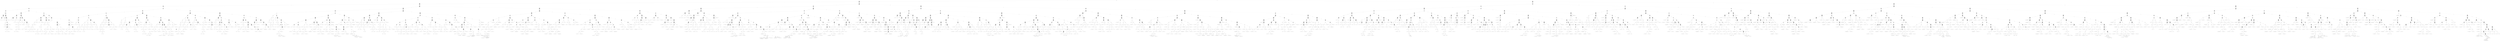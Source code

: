 digraph {
0 [label="T2 <= 20.625"];
1 [label="0.00329*T1\n-0.003104*T2\n+0.004634*T3\n+0.006117*T4\n+1.00707*T5\n-0.004982*T6\n+0.002771*T7\n+0.004839*T8\n+0.005853*T9\n+0.003198*T10\n-20.630497 <= 0"];
2 [label="-0.073624*T1\n-0.785706*T2\n-0.543992*T3\n+1.45277*T4\n-2.531295*T5\n+1.602634*T6\n-0.245138*T7\n-0.041884*T8\n+0.147408*T9\n+1.058139*T10\n-0.328722 <= 0"];
3 [label="-0.059776*T1\n+0.003731*T4\n+3.1e-05*T6\n+1.000982*T8\n-0.00095*T9\n+0.030303*T10\n-19.375 <= 0"];
4 [label="0.030331*T1\n-0.062529*T2\n+0.000979*T3\n+0.060516*T7\n+1.0*T9\n-19.375 <= 0"];
5 [label="0.030331*T1\n-0.062529*T2\n+1.0*T3\n+0.00276*T7\n+0.062804*T9\n-19.375 <= 0"];
6 [label="(1.0, 1.0)"];
5 -> 6 [label="True"];
7 [label="1.000919*T1\n-0.000948*T2\n+0.030387*T3\n-5.3e-05*T4\n+0.062556*T7\n-20.625 <= 0"];
8 [label="-0.1509*T1\n-0.070365*T2\n-0.018442*T3\n+0.062247*T4\n+0.109873*T5\n+0.043933*T6\n+0.013693*T7\n-0.017602*T8\n+0.066095*T9\n+0.925092*T10\n-20.431522 <= 0"];
9 [label="-0.001077*T1\n+1.000919*T4\n-0.000948*T5\n-0.001043*T6\n-0.031311*T7\n+3.4e-05*T8\n+3.3e-05*T10\n-20.625 <= 0"];
10 [label="(1.0, 1.0)"];
9 -> 10 [label="True"];
11 [label="[(1.0, 0.5), (1.0, 1.0)]"];
9 -> 11 [style="dashed", label="False"];
8 -> 9 [label="True"];
12 [label="[(1.0, 0.5), (1.0, 1.0)]"];
8 -> 12 [style="dashed", label="False"];
7 -> 8 [label="True"];
13 [label="-0.032633*T1\n+0.001596*T2\n-0.000208*T3\n+0.001398*T4\n-0.002698*T5\n+0.000806*T6\n-0.001328*T7\n+0.064965*T8\n+0.000596*T9\n+1.000954*T10\n-19.37549 <= 0"];
14 [label="0.030331*T1\n-2.9e-05*T2\n+0.00092*T3\n+1.0*T7\n-19.375 <= 0"];
15 [label="(1.0, 1.0)"];
14 -> 15 [label="True"];
16 [label="[(0.5, 1.0), (1.0, 1.0)]"];
14 -> 16 [style="dashed", label="False"];
13 -> 14 [label="True"];
17 [label="-3.261956*T1\n+0.387093*T2\n+0.677469*T3\n+0.47931*T4\n+0.302628*T5\n+0.356356*T6\n+0.154368*T7\n-0.453752*T8\n+0.870776*T9\n+0.323953*T10\n-0.905175 <= 0"];
18 [label="0.030331*T1\n-2.9e-05*T2\n+0.00092*T3\n+1.0*T7\n-19.375 <= 0"];
19 [label="T4 <= 19.375"];
20 [label="(1.0, 1.0)"];
19 -> 20 [label="True"];
21 [label="T10 <= 20.625"];
22 [label="(1.0, 1.0)"];
21 -> 22 [label="True"];
23 [label="[(1.0, 0.5), (1.0, 1.0)]"];
21 -> 23 [style="dashed", label="False"];
19 -> 21 [style="dashed", label="False"];
18 -> 19 [label="True"];
24 [label="0.030331*T4\n-0.060633*T5\n+0.000979*T6\n+1.0*T10\n-20.625 <= 0"];
25 [label="-0.059624*T2\n+0.032325*T4\n-6.5e-05*T5\n+1.0*T6\n-5.8e-05*T7\n+2.9e-05*T8\n+3.1e-05*T9\n+0.059624*T10\n-20.625 <= 0"];
26 [label="8.1e-05*T1\n-0.007493*T2\n+0.00762*T3\n+0.987899*T4\n-0.007211*T5\n+0.000438*T6\n-0.015479*T7\n-0.010724*T8\n+0.00539*T9\n+0.009695*T10\n-20.61981 <= 0"];
27 [label="[(0.5, 1.0), (1.0, 1.0)]"];
26 -> 27 [label="True"];
28 [label="T10 <= 19.375"];
29 [label="[(0.5, 1.0), (1.0, 1.0)]"];
28 -> 29 [label="True"];
30 [label="[(0.5, 0.5), (1.0, 0.5), (0.5, 1.0), (1.0, 1.0)]"];
28 -> 30 [style="dashed", label="False"];
26 -> 28 [style="dashed", label="False"];
25 -> 26 [label="True"];
31 [label="T1 <= 19.375"];
32 [label="[(0.5, 1.0), (1.0, 1.0)]"];
31 -> 32 [label="True"];
33 [label="[(0.5, 0.5), (1.0, 0.5), (0.5, 1.0), (1.0, 1.0)]"];
31 -> 33 [style="dashed", label="False"];
25 -> 31 [style="dashed", label="False"];
24 -> 25 [label="True"];
34 [label="[(0.5, 0.5), (1.0, 0.5), (0.5, 1.0), (1.0, 1.0)]"];
24 -> 34 [style="dashed", label="False"];
18 -> 24 [style="dashed", label="False"];
17 -> 18 [label="True"];
35 [label="[(0.5, 0.5), (1.0, 0.5), (0.5, 1.0), (1.0, 1.0)]"];
17 -> 35 [style="dashed", label="False"];
13 -> 17 [style="dashed", label="False"];
7 -> 13 [style="dashed", label="False"];
5 -> 7 [style="dashed", label="False"];
4 -> 5 [label="True"];
36 [label="0.030275*T1\n-2.9e-05*T2\n+1.0*T3\n+0.00092*T7\n+2.7e-05*T9\n-20.625 <= 0"];
37 [label="0.030307*T1\n-0.060672*T2\n+0.000981*T3\n-3.4e-05*T4\n-0.001856*T5\n-1.4e-05*T6\n+1.0*T7\n+3e-06*T8\n+2.5e-05*T9\n+1.2e-05*T10\n-19.375011 <= 0"];
38 [label="1.001042*T1\n-0.001009*T2\n+0.032325*T3\n-3.1e-05*T4\n+2.6e-05*T6\n+0.001016*T7\n-0.066737*T8\n+0.060544*T9\n-2.9e-05*T10\n-19.375 <= 0"];
39 [label="0.880719*T1\n-0.453763*T2\n+0.870776*T3\n+0.323878*T4\n-0.905175*T5\n-0.253923*T6\n+0.23639*T7\n-0.702744*T8\n-0.245389*T9\n+0.289183*T10\n-0.948624 <= 0"];
40 [label="(1.0, 1.0)"];
39 -> 40 [label="True"];
41 [label="[(0.5, 0.5), (1.0, 0.5), (0.5, 1.0), (1.0, 1.0)]"];
39 -> 41 [style="dashed", label="False"];
38 -> 39 [label="True"];
42 [label="0.030331*T1\n-2.9e-05*T2\n+1.0*T3\n+0.000979*T7\n+2.9e-05*T9\n-19.375 <= 0"];
43 [label="T7 <= 19.375"];
44 [label="(1.0, 1.0)"];
43 -> 44 [label="True"];
45 [label="[(0.5, 1.0), (1.0, 1.0)]"];
43 -> 45 [style="dashed", label="False"];
42 -> 43 [label="True"];
46 [label="[(0.5, 1.0), (1.0, 1.0)]"];
42 -> 46 [style="dashed", label="False"];
38 -> 42 [style="dashed", label="False"];
37 -> 38 [label="True"];
47 [label="0.030092*T1\n-0.000316*T2\n+6.8e-05*T3\n-0.000172*T4\n+0.000304*T5\n-0.000273*T6\n-4.6e-05*T7\n-0.000245*T8\n+1.000093*T9\n-0.000149*T10\n-20.62488 <= 0"];
48 [label="-0.000912*T1\n+0.000791*T3\n+2.9e-05*T4\n+0.000948*T5\n+1.001042*T8\n-0.001009*T9\n+0.030362*T10\n-19.375 <= 0"];
49 [label="[(0.5, 1.0), (1.0, 1.0)]"];
48 -> 49 [label="True"];
50 [label="0.032292*T4\n-3.3e-05*T5\n+1.0*T6\n-0.001043*T8\n-19.375 <= 0"];
51 [label="[(0.5, 1.0), (1.0, 1.0)]"];
50 -> 51 [label="True"];
52 [label="T8 <= 19.375"];
53 [label="[(0.5, 0.5), (1.0, 0.5), (0.5, 1.0), (1.0, 1.0)]"];
52 -> 53 [label="True"];
54 [label="T7 <= 20.625"];
55 [label="[(0.5, 0.5), (1.0, 0.5), (0.5, 1.0), (1.0, 1.0)]"];
54 -> 55 [label="True"];
56 [label="T9 <= 19.375"];
57 [label="T6 <= 20.625"];
58 [label="[(0.5, 1.0), (1.0, 1.0)]"];
57 -> 58 [label="True"];
59 [label="[(0.5, 0.5), (1.0, 0.5), (0.5, 1.0), (1.0, 1.0)]"];
57 -> 59 [style="dashed", label="False"];
56 -> 57 [label="True"];
60 [label="[(0.0, 0.5), (0.5, 0.5), (1.0, 0.5), (0.0, 1.0), (0.5, 1.0)\n(1.0, 1.0)]"];
56 -> 60 [style="dashed", label="False"];
54 -> 56 [style="dashed", label="False"];
52 -> 54 [style="dashed", label="False"];
50 -> 52 [style="dashed", label="False"];
48 -> 50 [style="dashed", label="False"];
47 -> 48 [label="True"];
61 [label="2.3e-05*T1\n+0.001042*T3\n-0.030333*T4\n-2.8e-05*T5\n-2.6e-05*T6\n+0.057952*T7\n-5.1e-05*T8\n+1.0*T9\n-2.7e-05*T10\n-20.625 <= 0"];
62 [label="T7 <= 20.625"];
63 [label="[(0.5, 1.0), (1.0, 1.0)]"];
62 -> 63 [label="True"];
64 [label="[(0.0, 1.0), (0.5, 1.0), (1.0, 1.0)]"];
62 -> 64 [style="dashed", label="False"];
61 -> 62 [label="True"];
65 [label="1.000826*T1\n-0.001224*T2\n+0.032677*T3\n-0.000173*T4\n-0.000235*T5\n-0.000195*T6\n+7.7e-05*T7\n-0.000342*T8\n+0.000217*T9\n-0.000359*T10\n-19.375042 <= 0"];
66 [label="T3 <= 19.375"];
67 [label="[(0.5, 1.0), (1.0, 1.0)]"];
66 -> 67 [label="True"];
68 [label="[(0.0, 0.5), (0.5, 0.5), (1.0, 0.5), (0.0, 1.0), (0.5, 1.0)\n(1.0, 1.0)]"];
66 -> 68 [style="dashed", label="False"];
65 -> 66 [label="True"];
69 [label="-0.009157*T1\n+0.01011*T2\n-0.015071*T3\n+0.002405*T4\n+0.000294*T5\n+0.013743*T6\n-0.013083*T7\n+0.988937*T8\n-0.009219*T9\n+0.001209*T10\n-19.380957 <= 0"];
70 [label="[(0.0, 1.0), (0.5, 1.0), (1.0, 1.0)]"];
69 -> 70 [label="True"];
71 [label="T4 <= 19.375"];
72 [label="T6 <= 20.625"];
73 [label="[(0.0, 1.0), (0.5, 1.0), (1.0, 1.0)]"];
72 -> 73 [label="True"];
74 [label="[(0.0, 0.5), (0.5, 0.5), (1.0, 0.5), (0.0, 1.0), (0.5, 1.0)\n(1.0, 1.0)]"];
72 -> 74 [style="dashed", label="False"];
71 -> 72 [label="True"];
75 [label="[(0.0, 0.5), (0.5, 0.5), (1.0, 0.5), (0.0, 1.0), (0.5, 1.0)\n(1.0, 1.0)]"];
71 -> 75 [style="dashed", label="False"];
69 -> 71 [style="dashed", label="False"];
65 -> 69 [style="dashed", label="False"];
61 -> 65 [style="dashed", label="False"];
47 -> 61 [style="dashed", label="False"];
37 -> 47 [style="dashed", label="False"];
36 -> 37 [label="True"];
76 [label="0.030331*T1\n-0.060633*T2\n+1.0*T7\n+0.00092*T9\n-19.375 <= 0"];
77 [label="2.804098*T1\n-0.973497*T2\n+0.547203*T3\n+0.013705*T4\n-0.762254*T5\n-0.841187*T6\n+0.106981*T7\n-0.84642*T8\n+0.554136*T9\n-0.691187*T10\n-0.17762 <= 0"];
78 [label="0.960585*T1\n-0.741423*T2\n-0.68202*T3\n-0.414571*T4\n+0.715271*T5\n-0.442246*T6\n+0.376847*T7\n+0.677779*T8\n+0.63003*T9\n-0.902846*T10\n-0.854116 <= 0"];
79 [label="T1 <= 19.375"];
80 [label="T9 <= 20.625"];
81 [label="T4 <= 19.375"];
82 [label="T6 <= 19.375"];
83 [label="[(0.5, 1.0), (1.0, 1.0)]"];
82 -> 83 [label="True"];
84 [label="T10 <= 20.625"];
85 [label="[(0.5, 1.0), (1.0, 1.0)]"];
84 -> 85 [label="True"];
86 [label="[(0.5, 0.5), (1.0, 0.5), (0.5, 1.0), (1.0, 1.0)]"];
84 -> 86 [style="dashed", label="False"];
82 -> 84 [style="dashed", label="False"];
81 -> 82 [label="True"];
87 [label="T7 <= 19.375"];
88 [label="T10 <= 20.625"];
89 [label="[(0.5, 1.0), (1.0, 1.0)]"];
88 -> 89 [label="True"];
90 [label="[(0.5, 0.5), (1.0, 0.5), (0.5, 1.0), (1.0, 1.0)]"];
88 -> 90 [style="dashed", label="False"];
87 -> 88 [label="True"];
91 [label="[(0.5, 0.5), (1.0, 0.5), (0.5, 1.0), (1.0, 1.0)]"];
87 -> 91 [style="dashed", label="False"];
81 -> 87 [style="dashed", label="False"];
80 -> 81 [label="True"];
92 [label="[(0.5, 0.5), (1.0, 0.5), (0.5, 1.0), (1.0, 1.0)]"];
80 -> 92 [style="dashed", label="False"];
79 -> 80 [label="True"];
93 [label="[(0.5, 0.5), (1.0, 0.5), (0.5, 1.0), (1.0, 1.0)]"];
79 -> 93 [style="dashed", label="False"];
78 -> 79 [label="True"];
94 [label="0.073009*T1\n-0.0296*T2\n+0.015451*T3\n+0.015613*T4\n-0.043077*T5\n+0.059119*T6\n-0.030968*T7\n-0.052293*T8\n-0.02487*T9\n+0.983681*T10\n-20.602999 <= 0"];
95 [label="[(0.5, 1.0), (1.0, 1.0)]"];
94 -> 95 [label="True"];
96 [label="[(0.0, 0.5), (0.5, 0.5), (1.0, 0.5), (0.0, 1.0), (0.5, 1.0)\n(1.0, 1.0)]"];
94 -> 96 [style="dashed", label="False"];
78 -> 94 [style="dashed", label="False"];
77 -> 78 [label="True"];
97 [label="0.000167*T1\n+0.030206*T3\n-1.1e-05*T4\n-0.000114*T5\n-9.7e-05*T6\n-0.000129*T7\n-0.000176*T8\n+0.999731*T9\n-0.000246*T10\n-20.625139 <= 0"];
98 [label="2.04376*T1\n-0.810475*T2\n+0.758027*T3\n-0.207396*T4\n-0.973497*T5\n+0.547203*T6\n+0.013952*T7\n-0.762494*T8\n-0.841653*T9\n+0.107478*T10\n-0.84642 <= 0"];
99 [label="T6 <= 20.625"];
100 [label="T4 <= 19.375"];
101 [label="[(0.5, 1.0), (1.0, 1.0)]"];
100 -> 101 [label="True"];
102 [label="T4 <= 20.625"];
103 [label="T6 <= 19.375"];
104 [label="[(0.5, 1.0), (1.0, 1.0)]"];
103 -> 104 [label="True"];
105 [label="T1 <= 20.625"];
106 [label="[(0.5, 1.0), (1.0, 1.0)]"];
105 -> 106 [label="True"];
107 [label="[(0.5, 0.5), (1.0, 0.5), (0.5, 1.0), (1.0, 1.0)]"];
105 -> 107 [style="dashed", label="False"];
103 -> 105 [style="dashed", label="False"];
102 -> 103 [label="True"];
108 [label="T1 <= 20.625"];
109 [label="[(0.5, 0.5), (1.0, 0.5), (0.5, 1.0), (1.0, 1.0)]"];
108 -> 109 [label="True"];
110 [label="[(0.5, 1.0), (1.0, 1.0)]"];
108 -> 110 [style="dashed", label="False"];
102 -> 108 [style="dashed", label="False"];
100 -> 102 [style="dashed", label="False"];
99 -> 100 [label="True"];
111 [label="[(0.5, 0.5), (1.0, 0.5), (0.5, 1.0), (1.0, 1.0)]"];
99 -> 111 [style="dashed", label="False"];
98 -> 99 [label="True"];
112 [label="T3 <= 20.625"];
113 [label="[(0.5, 1.0), (1.0, 1.0)]"];
112 -> 113 [label="True"];
114 [label="T4 <= 19.375"];
115 [label="T6 <= 20.625"];
116 [label="T10 <= 20.625"];
117 [label="[(0.0, 1.0), (0.5, 1.0), (1.0, 1.0)]"];
116 -> 117 [label="True"];
118 [label="T6 <= 19.375"];
119 [label="[(0.0, 1.0), (0.5, 1.0), (1.0, 1.0)]"];
118 -> 119 [label="True"];
120 [label="[(0.0, 0.5), (0.5, 0.5), (1.0, 0.5), (0.0, 1.0), (0.5, 1.0)\n(1.0, 1.0)]"];
118 -> 120 [style="dashed", label="False"];
116 -> 118 [style="dashed", label="False"];
115 -> 116 [label="True"];
121 [label="[(0.0, 0.5), (0.5, 0.5), (1.0, 0.5), (0.0, 1.0), (0.5, 1.0)\n(1.0, 1.0)]"];
115 -> 121 [style="dashed", label="False"];
114 -> 115 [label="True"];
122 [label="T4 <= 20.625"];
123 [label="T6 <= 19.375"];
124 [label="T10 <= 20.625"];
125 [label="[(0.0, 1.0), (0.5, 1.0), (1.0, 1.0)]"];
124 -> 125 [label="True"];
126 [label="[(0.0, 0.5), (0.5, 0.5), (1.0, 0.5), (0.0, 1.0), (0.5, 1.0)\n(1.0, 1.0)]"];
124 -> 126 [style="dashed", label="False"];
123 -> 124 [label="True"];
127 [label="[(0.0, 0.5), (0.5, 0.5), (1.0, 0.5), (0.0, 1.0), (0.5, 1.0)\n(1.0, 1.0)]"];
123 -> 127 [style="dashed", label="False"];
122 -> 123 [label="True"];
128 [label="[(0.0, 0.5), (0.5, 0.5), (1.0, 0.5), (0.0, 1.0), (0.5, 1.0)\n(1.0, 1.0)]"];
122 -> 128 [style="dashed", label="False"];
114 -> 122 [style="dashed", label="False"];
112 -> 114 [style="dashed", label="False"];
98 -> 112 [style="dashed", label="False"];
97 -> 98 [label="True"];
129 [label="0.030359*T1\n-5.7e-05*T2\n+5.9e-05*T6\n-5.9e-05*T7\n+3.2e-05*T8\n+0.99997*T9\n-20.625 <= 0"];
130 [label="[(0.5, 1.0), (1.0, 1.0)]"];
129 -> 130 [label="True"];
131 [label="0.014118*T1\n+1.076005*T2\n-0.548955*T3\n+0.350491*T4\n-0.788588*T5\n+0.101007*T6\n+0.457576*T7\n-1.170094*T8\n+0.883869*T9\n-0.465723*T10\n+0.648042 <= 0"];
132 [label="-0.651522*T1\n-0.72657*T2\n-0.45983*T3\n+0.097414*T4\n-0.352007*T5\n+0.730105*T6\n-0.406537*T7\n+0.360064*T8\n+0.666344*T9\n+0.752718*T10\n+0.299329 <= 0"];
133 [label="T4 <= 19.375"];
134 [label="[(0.0, 1.0), (0.5, 1.0), (1.0, 1.0)]"];
133 -> 134 [label="True"];
135 [label="T6 <= 19.375"];
136 [label="[(0.0, 1.0), (0.5, 1.0), (1.0, 1.0)]"];
135 -> 136 [label="True"];
137 [label="T8 <= 19.375"];
138 [label="[(0.0, 1.0), (0.5, 1.0), (1.0, 1.0)]"];
137 -> 138 [label="True"];
139 [label="[(0.0, 0.5), (0.5, 0.5), (1.0, 0.5), (0.0, 1.0), (0.5, 1.0)\n(1.0, 1.0)]"];
137 -> 139 [style="dashed", label="False"];
135 -> 137 [style="dashed", label="False"];
133 -> 135 [style="dashed", label="False"];
132 -> 133 [label="True"];
140 [label="T4 <= 19.375"];
141 [label="T1 <= 20.625"];
142 [label="[(0.0, 1.0), (0.5, 1.0), (1.0, 1.0)]"];
141 -> 142 [label="True"];
143 [label="T6 <= 19.375"];
144 [label="[(0.0, 1.0), (0.5, 1.0), (1.0, 1.0)]"];
143 -> 144 [label="True"];
145 [label="[(0.0, 0.5), (0.5, 0.5), (1.0, 0.5), (0.0, 1.0), (0.5, 1.0)\n(1.0, 1.0)]"];
143 -> 145 [style="dashed", label="False"];
141 -> 143 [style="dashed", label="False"];
140 -> 141 [label="True"];
146 [label="[(0.0, 0.5), (0.5, 0.5), (1.0, 0.5), (0.0, 1.0), (0.5, 1.0)\n(1.0, 1.0)]"];
140 -> 146 [style="dashed", label="False"];
132 -> 140 [style="dashed", label="False"];
131 -> 132 [label="True"];
147 [label="[(0.0, 1.0), (0.5, 1.0), (1.0, 1.0)]"];
131 -> 147 [style="dashed", label="False"];
129 -> 131 [style="dashed", label="False"];
97 -> 129 [style="dashed", label="False"];
77 -> 97 [style="dashed", label="False"];
76 -> 77 [label="True"];
148 [label="-0.00101*T3\n+6.5e-05*T4\n+0.032292*T6\n-3.1e-05*T7\n+1.0*T10\n-19.375 <= 0"];
149 [label="[(0.0, 1.0), (0.5, 1.0), (1.0, 1.0)]"];
148 -> 149 [label="True"];
150 [label="3e-05*T1\n-2.9e-05*T2\n+1.000825*T4\n-0.000957*T5\n+0.09696*T6\n-0.000189*T7\n-0.003123*T8\n+0.0*T9\n+0.000102*T10\n-20.624922 <= 0"];
151 [label="[(0.0, 1.0), (0.5, 1.0), (1.0, 1.0)]"];
150 -> 151 [label="True"];
152 [label="0.030331*T4\n-2.9e-05*T5\n+0.000979*T6\n+1.0*T10\n-20.625 <= 0"];
153 [label="0.030331*T4\n-2.9e-05*T5\n+0.00092*T6\n+1.0*T8\n-19.375 <= 0"];
154 [label="0.140538*T1\n+0.455111*T2\n-0.109972*T3\n+0.598553*T4\n-0.00922*T5\n-0.337852*T6\n-0.692814*T7\n+0.474436*T8\n-0.102178*T9\n-0.299441*T10\n+0.236665 <= 0"];
155 [label="T1 <= 19.375"];
156 [label="T6 <= 20.625"];
157 [label="[(0.0, 1.0), (0.5, 1.0), (1.0, 1.0)]"];
156 -> 157 [label="True"];
158 [label="T10 <= 19.375"];
159 [label="[(0.0, 1.0), (0.5, 1.0), (1.0, 1.0)]"];
158 -> 159 [label="True"];
160 [label="[(0.0, 0.5), (0.5, 0.5), (1.0, 0.5), (0.0, 1.0), (0.5, 1.0)\n(1.0, 1.0)]"];
158 -> 160 [style="dashed", label="False"];
156 -> 158 [style="dashed", label="False"];
155 -> 156 [label="True"];
161 [label="[(0.0, 0.5), (0.5, 0.5), (1.0, 0.5), (0.0, 1.0), (0.5, 1.0)\n(1.0, 1.0)]"];
155 -> 161 [style="dashed", label="False"];
154 -> 155 [label="True"];
162 [label="0.670123*T1\n+0.803688*T2\n-0.244657*T3\n-0.360992*T4\n-0.57713*T5\n+0.297112*T6\n-0.497439*T7\n-0.542687*T8\n-0.498133*T9\n+0.886421*T10\n-0.72657 <= 0"];
163 [label="[(0.0, 1.0), (0.5, 1.0), (1.0, 1.0)]"];
162 -> 163 [label="True"];
164 [label="T6 <= 20.625"];
165 [label="[(0.0, 1.0), (0.5, 1.0), (1.0, 1.0)]"];
164 -> 165 [label="True"];
166 [label="[(0.0, 0.5), (0.5, 0.5), (1.0, 0.5), (0.0, 1.0), (0.5, 1.0)\n(1.0, 1.0)]"];
164 -> 166 [style="dashed", label="False"];
162 -> 164 [style="dashed", label="False"];
154 -> 162 [style="dashed", label="False"];
153 -> 154 [label="True"];
167 [label="[(0.0, 0.5), (0.5, 0.5), (1.0, 0.5), (0.0, 1.0), (0.5, 1.0)\n(1.0, 1.0)]"];
153 -> 167 [style="dashed", label="False"];
152 -> 153 [label="True"];
168 [label="[(0.0, 0.5), (0.5, 0.5), (1.0, 0.5), (0.0, 1.0), (0.5, 1.0)\n(1.0, 1.0)]"];
152 -> 168 [style="dashed", label="False"];
150 -> 152 [style="dashed", label="False"];
148 -> 150 [style="dashed", label="False"];
76 -> 148 [style="dashed", label="False"];
36 -> 76 [style="dashed", label="False"];
4 -> 36 [style="dashed", label="False"];
3 -> 4 [label="True"];
169 [label="0.030331*T1\n-0.060633*T2\n+1.0*T3\n+0.00092*T7\n-0.001811*T8\n-19.375 <= 0"];
170 [label="0.030331*T1\n-2.9e-05*T2\n+0.000979*T3\n+2.9e-05*T6\n+0.06247*T7\n+0.939397*T9\n-20.625 <= 0"];
171 [label="0.030331*T1\n-2.9e-05*T2\n+0.000979*T3\n+1.0*T7\n-20.625 <= 0"];
172 [label="6.4e-05*T1\n-0.00107*T2\n-0.032292*T7\n+3.1e-05*T8\n+1.0*T9\n-19.375 <= 0"];
173 [label="0.032292*T4\n-3.3e-05*T5\n+0.063473*T6\n+0.001926*T8\n+1.0*T10\n-20.625 <= 0"];
174 [label="(1.0, 1.0)"];
173 -> 174 [label="True"];
175 [label="0.032292*T4\n-3.3e-05*T5\n+0.000979*T6\n+1.0*T8\n+3.1e-05*T10\n-20.625 <= 0"];
176 [label="T10 <= 20.625"];
177 [label="(1.0, 1.0)"];
176 -> 177 [label="True"];
178 [label="[(1.0, 0.5), (1.0, 1.0)]"];
176 -> 178 [style="dashed", label="False"];
175 -> 176 [label="True"];
179 [label="-0.030331*T1\n+2.9e-05*T2\n+3.2e-05*T3\n-0.000978*T5\n+1.0*T10\n-20.625 <= 0"];
180 [label="[(1.0, 0.5), (1.0, 1.0)]"];
179 -> 180 [label="True"];
181 [label="T4 <= 19.375"];
182 [label="T6 <= 19.375"];
183 [label="[(1.0, 0.5), (1.0, 1.0)]"];
182 -> 183 [label="True"];
184 [label="T8 <= 20.625"];
185 [label="[(1.0, 0.5), (1.0, 1.0)]"];
184 -> 185 [label="True"];
186 [label="[(1.0, 0.0), (1.0, 0.5), (1.0, 1.0)]"];
184 -> 186 [style="dashed", label="False"];
182 -> 184 [style="dashed", label="False"];
181 -> 182 [label="True"];
187 [label="T8 <= 20.625"];
188 [label="[(1.0, 0.5), (1.0, 1.0)]"];
187 -> 188 [label="True"];
189 [label="[(1.0, 0.0), (1.0, 0.5), (1.0, 1.0)]"];
187 -> 189 [style="dashed", label="False"];
181 -> 187 [style="dashed", label="False"];
179 -> 181 [style="dashed", label="False"];
175 -> 179 [style="dashed", label="False"];
173 -> 175 [style="dashed", label="False"];
172 -> 173 [label="True"];
190 [label="0.030359*T1\n-5.7e-05*T2\n+1.0*T3\n-19.375 <= 0"];
191 [label="T8 <= 20.625"];
192 [label="T10 <= 19.375"];
193 [label="T4 <= 20.625"];
194 [label="(1.0, 1.0)"];
193 -> 194 [label="True"];
195 [label="[(1.0, 0.5), (1.0, 1.0)]"];
193 -> 195 [style="dashed", label="False"];
192 -> 193 [label="True"];
196 [label="T4 <= 19.375"];
197 [label="T6 <= 19.375"];
198 [label="T10 <= 20.625"];
199 [label="(1.0, 1.0)"];
198 -> 199 [label="True"];
200 [label="[(1.0, 0.5), (1.0, 1.0)]"];
198 -> 200 [style="dashed", label="False"];
197 -> 198 [label="True"];
201 [label="[(1.0, 0.5), (1.0, 1.0)]"];
197 -> 201 [style="dashed", label="False"];
196 -> 197 [label="True"];
202 [label="[(1.0, 0.5), (1.0, 1.0)]"];
196 -> 202 [style="dashed", label="False"];
192 -> 196 [style="dashed", label="False"];
191 -> 192 [label="True"];
203 [label="T10 <= 19.375"];
204 [label="T4 <= 19.375"];
205 [label="T6 <= 19.375"];
206 [label="(1.0, 1.0)"];
205 -> 206 [label="True"];
207 [label="[(1.0, 0.5), (1.0, 1.0)]"];
205 -> 207 [style="dashed", label="False"];
204 -> 205 [label="True"];
208 [label="[(1.0, 0.5), (1.0, 1.0)]"];
204 -> 208 [style="dashed", label="False"];
203 -> 204 [label="True"];
209 [label="[(1.0, 0.5), (1.0, 1.0)]"];
203 -> 209 [style="dashed", label="False"];
191 -> 203 [style="dashed", label="False"];
190 -> 191 [label="True"];
210 [label="0.984869*T1\n-0.702744*T2\n-0.245389*T3\n+0.289358*T4\n-0.948794*T5\n+0.682936*T6\n-0.846144*T7\n+0.485268*T8\n-0.488028*T9\n+0.803513*T10\n-0.244705 <= 0"];
211 [label="T4 <= 19.375"];
212 [label="[(0.5, 1.0), (1.0, 1.0)]"];
211 -> 212 [label="True"];
213 [label="T4 <= 20.625"];
214 [label="T8 <= 20.625"];
215 [label="[(0.5, 1.0), (1.0, 1.0)]"];
214 -> 215 [label="True"];
216 [label="[(0.5, 0.5), (1.0, 0.5), (0.5, 1.0), (1.0, 1.0)]"];
214 -> 216 [style="dashed", label="False"];
213 -> 214 [label="True"];
217 [label="[(0.5, 0.5), (1.0, 0.5), (0.5, 1.0), (1.0, 1.0)]"];
213 -> 217 [style="dashed", label="False"];
211 -> 213 [style="dashed", label="False"];
210 -> 211 [label="True"];
218 [label="1.000919*T1\n-0.000948*T2\n-0.001043*T3\n-0.031311*T4\n+3.2e-05*T5\n-0.001011*T6\n-3e-05*T10\n-20.625 <= 0"];
219 [label="[(0.5, 0.5), (1.0, 0.5), (0.5, 1.0), (1.0, 1.0)]"];
218 -> 219 [label="True"];
220 [label="T8 <= 20.625"];
221 [label="[(0.5, 1.0), (1.0, 1.0)]"];
220 -> 221 [label="True"];
222 [label="T10 <= 19.375"];
223 [label="[(0.5, 1.0), (1.0, 1.0)]"];
222 -> 223 [label="True"];
224 [label="[(0.5, 0.5), (1.0, 0.5), (0.5, 1.0), (1.0, 1.0)]"];
222 -> 224 [style="dashed", label="False"];
220 -> 222 [style="dashed", label="False"];
218 -> 220 [style="dashed", label="False"];
210 -> 218 [style="dashed", label="False"];
190 -> 210 [style="dashed", label="False"];
172 -> 190 [style="dashed", label="False"];
171 -> 172 [label="True"];
225 [label="1.001042*T1\n-0.001009*T2\n+0.032357*T3\n-6e-05*T4\n-19.375 <= 0"];
226 [label="T8 <= 20.625"];
227 [label="T4 <= 20.625"];
228 [label="T6 <= 20.625"];
229 [label="T10 <= 19.375"];
230 [label="T4 <= 19.375"];
231 [label="(1.0, 1.0)"];
230 -> 231 [label="True"];
232 [label="T6 <= 19.375"];
233 [label="(1.0, 1.0)"];
232 -> 233 [label="True"];
234 [label="[(1.0, 0.5), (1.0, 1.0)]"];
232 -> 234 [style="dashed", label="False"];
230 -> 232 [style="dashed", label="False"];
229 -> 230 [label="True"];
235 [label="T4 <= 19.375"];
236 [label="T6 <= 19.375"];
237 [label="T10 <= 20.625"];
238 [label="(1.0, 1.0)"];
237 -> 238 [label="True"];
239 [label="[(1.0, 0.5), (1.0, 1.0)]"];
237 -> 239 [style="dashed", label="False"];
236 -> 237 [label="True"];
240 [label="[(1.0, 0.5), (1.0, 1.0)]"];
236 -> 240 [style="dashed", label="False"];
235 -> 236 [label="True"];
241 [label="[(1.0, 0.5), (1.0, 1.0)]"];
235 -> 241 [style="dashed", label="False"];
229 -> 235 [style="dashed", label="False"];
228 -> 229 [label="True"];
242 [label="[(1.0, 0.5), (1.0, 1.0)]"];
228 -> 242 [style="dashed", label="False"];
227 -> 228 [label="True"];
243 [label="[(1.0, 0.5), (1.0, 1.0)]"];
227 -> 243 [style="dashed", label="False"];
226 -> 227 [label="True"];
244 [label="T4 <= 19.375"];
245 [label="T6 <= 19.375"];
246 [label="T10 <= 19.375"];
247 [label="(1.0, 1.0)"];
246 -> 247 [label="True"];
248 [label="[(1.0, 0.5), (1.0, 1.0)]"];
246 -> 248 [style="dashed", label="False"];
245 -> 246 [label="True"];
249 [label="[(1.0, 0.5), (1.0, 1.0)]"];
245 -> 249 [style="dashed", label="False"];
244 -> 245 [label="True"];
250 [label="[(1.0, 0.5), (1.0, 1.0)]"];
244 -> 250 [style="dashed", label="False"];
226 -> 244 [style="dashed", label="False"];
225 -> 226 [label="True"];
251 [label="0.029054*T1\n+0.027332*T2\n+0.019639*T3\n+0.042255*T4\n-0.026857*T5\n+0.043379*T6\n+0.005291*T7\n+0.030627*T8\n-0.040906*T9\n+0.961227*T10\n-20.622429 <= 0"];
252 [label="[(0.5, 1.0), (1.0, 1.0)]"];
251 -> 252 [label="True"];
253 [label="-8.2e-05*T1\n-0.059073*T2\n+0.000554*T3\n+0.030402*T4\n-0.000798*T5\n+0.000536*T6\n-0.000715*T7\n+0.000468*T8\n-0.000382*T9\n+0.999725*T10\n-20.624308 <= 0"];
254 [label="0.032292*T4\n-3.3e-05*T5\n+0.001043*T6\n+1.0*T8\n+3.1e-05*T10\n-20.625 <= 0"];
255 [label="[(0.5, 1.0), (1.0, 1.0)]"];
254 -> 255 [label="True"];
256 [label="-2.000118*T1\n+0.514096*T2\n-0.78157*T3\n+0.701624*T4\n+0.118659*T5\n+0.715161*T6\n-0.313806*T7\n+0.383539*T8\n-0.309605*T9\n+0.787169*T10\n+0.917416 <= 0"];
257 [label="[(0.5, 0.5), (1.0, 0.5), (0.5, 1.0), (1.0, 1.0)]"];
256 -> 257 [label="True"];
258 [label="[(0.5, 0.0), (1.0, 0.0), (0.5, 0.5), (1.0, 0.5), (0.5, 1.0)\n(1.0, 1.0)]"];
256 -> 258 [style="dashed", label="False"];
254 -> 256 [style="dashed", label="False"];
253 -> 254 [label="True"];
259 [label="T8 <= 20.625"];
260 [label="[(0.5, 0.5), (1.0, 0.5), (0.5, 1.0), (1.0, 1.0)]"];
259 -> 260 [label="True"];
261 [label="T4 <= 19.375"];
262 [label="T6 <= 19.375"];
263 [label="[(0.5, 0.5), (1.0, 0.5), (0.5, 1.0), (1.0, 1.0)]"];
262 -> 263 [label="True"];
264 [label="[(0.5, 0.0), (1.0, 0.0), (0.5, 0.5), (1.0, 0.5), (0.5, 1.0)\n(1.0, 1.0)]"];
262 -> 264 [style="dashed", label="False"];
261 -> 262 [label="True"];
265 [label="[(0.5, 0.0), (1.0, 0.0), (0.5, 0.5), (1.0, 0.5), (0.5, 1.0)\n(1.0, 1.0)]"];
261 -> 265 [style="dashed", label="False"];
259 -> 261 [style="dashed", label="False"];
253 -> 259 [style="dashed", label="False"];
251 -> 253 [style="dashed", label="False"];
225 -> 251 [style="dashed", label="False"];
171 -> 225 [style="dashed", label="False"];
170 -> 171 [label="True"];
266 [label="0.012366*T1\n-0.068669*T2\n+0.017378*T3\n+0.008699*T4\n-0.01583*T5\n+0.023863*T6\n+0.980244*T7\n+0.005119*T8\n-0.004056*T9\n+0.011713*T10\n-19.370764 <= 0"];
267 [label="0.032292*T1\n-3.3e-05*T2\n+0.001043*T3\n+1.0*T7\n-19.375 <= 0"];
268 [label="T10 <= 19.375"];
269 [label="T8 <= 20.625"];
270 [label="(1.0, 1.0)"];
269 -> 270 [label="True"];
271 [label="T4 <= 19.375"];
272 [label="T6 <= 19.375"];
273 [label="(1.0, 1.0)"];
272 -> 273 [label="True"];
274 [label="[(1.0, 0.5), (1.0, 1.0)]"];
272 -> 274 [style="dashed", label="False"];
271 -> 272 [label="True"];
275 [label="[(1.0, 0.5), (1.0, 1.0)]"];
271 -> 275 [style="dashed", label="False"];
269 -> 271 [style="dashed", label="False"];
268 -> 269 [label="True"];
276 [label="T8 <= 20.625"];
277 [label="T4 <= 19.375"];
278 [label="T6 <= 19.375"];
279 [label="T10 <= 20.625"];
280 [label="(1.0, 1.0)"];
279 -> 280 [label="True"];
281 [label="[(1.0, 0.5), (1.0, 1.0)]"];
279 -> 281 [style="dashed", label="False"];
278 -> 279 [label="True"];
282 [label="[(1.0, 0.5), (1.0, 1.0)]"];
278 -> 282 [style="dashed", label="False"];
277 -> 278 [label="True"];
283 [label="[(1.0, 0.5), (1.0, 1.0)]"];
277 -> 283 [style="dashed", label="False"];
276 -> 277 [label="True"];
284 [label="[(1.0, 0.5), (1.0, 1.0)]"];
276 -> 284 [style="dashed", label="False"];
268 -> 276 [style="dashed", label="False"];
267 -> 268 [label="True"];
285 [label="-0.922419*T1\n-0.362913*T2\n-0.210082*T3\n+1.239349*T4\n-0.69155*T5\n+0.254997*T6\n-0.158029*T7\n+0.473611*T8\n+0.17242*T9\n+0.243409*T10\n-0.836152 <= 0"];
286 [label="0.030342*T1\n-0.060664*T2\n-3.4e-05*T3\n+0.060448*T4\n-7.3e-05*T5\n+0.063633*T6\n+4.3e-05*T8\n-4e-05*T9\n+0.937463*T10\n-19.375025 <= 0"];
287 [label="-0.057421*T1\n+0.075554*T2\n-0.037795*T3\n-0.068371*T4\n-0.030461*T5\n+0.97927*T6\n+0.026778*T7\n+0.049028*T8\n+0.020048*T9\n+0.006119*T10\n-19.382862 <= 0"];
288 [label="0.777174*T1\n+0.642714*T2\n+0.652263*T3\n-0.49804*T4\n-0.487009*T5\n-0.323775*T6\n-0.223234*T7\n+0.054637*T8\n-0.467329*T9\n-0.197559*T10\n+0.741789 <= 0"];
289 [label="[(0.5, 1.0), (1.0, 1.0)]"];
288 -> 289 [label="True"];
290 [label="T7 <= 19.375"];
291 [label="[(0.5, 1.0), (1.0, 1.0)]"];
290 -> 291 [label="True"];
292 [label="T9 <= 20.625"];
293 [label="[(0.5, 1.0), (1.0, 1.0)]"];
292 -> 293 [label="True"];
294 [label="[(0.0, 1.0), (0.5, 1.0), (1.0, 1.0)]"];
292 -> 294 [style="dashed", label="False"];
290 -> 292 [style="dashed", label="False"];
288 -> 290 [style="dashed", label="False"];
287 -> 288 [label="True"];
295 [label="T8 <= 20.625"];
296 [label="[(0.5, 1.0), (1.0, 1.0)]"];
295 -> 296 [label="True"];
297 [label="[(0.5, 0.5), (1.0, 0.5), (0.5, 1.0), (1.0, 1.0)]"];
295 -> 297 [style="dashed", label="False"];
287 -> 295 [style="dashed", label="False"];
286 -> 287 [label="True"];
298 [label="0.032292*T4\n-3.3e-05*T5\n+0.001043*T6\n+1.0*T8\n+3.1e-05*T10\n-20.625 <= 0"];
299 [label="T1 <= 20.625"];
300 [label="[(0.5, 1.0), (1.0, 1.0)]"];
299 -> 300 [label="True"];
301 [label="T7 <= 19.375"];
302 [label="[(0.5, 1.0), (1.0, 1.0)]"];
301 -> 302 [label="True"];
303 [label="T9 <= 20.625"];
304 [label="[(0.5, 1.0), (1.0, 1.0)]"];
303 -> 304 [label="True"];
305 [label="[(0.0, 1.0), (0.5, 1.0), (1.0, 1.0)]"];
303 -> 305 [style="dashed", label="False"];
301 -> 303 [style="dashed", label="False"];
299 -> 301 [style="dashed", label="False"];
298 -> 299 [label="True"];
306 [label="-0.367409*T1\n+0.522728*T2\n-0.202155*T3\n+0.376514*T4\n+0.523097*T5\n-0.189982*T6\n-0.749498*T7\n-0.030732*T8\n-0.555075*T9\n+0.746242*T10\n+0.057644 <= 0"];
307 [label="[(0.0, 0.5), (0.5, 0.5), (1.0, 0.5), (0.0, 1.0), (0.5, 1.0)\n(1.0, 1.0)]"];
306 -> 307 [label="True"];
308 [label="[(0.5, 0.5), (1.0, 0.5), (0.5, 1.0), (1.0, 1.0)]"];
306 -> 308 [style="dashed", label="False"];
298 -> 306 [style="dashed", label="False"];
286 -> 298 [style="dashed", label="False"];
285 -> 286 [label="True"];
309 [label="0.032292*T1\n-3.3e-05*T2\n+0.000979*T4\n+3.1e-05*T6\n+1.0*T8\n-20.625 <= 0"];
310 [label="T10 <= 19.375"];
311 [label="[(0.5, 1.0), (1.0, 1.0)]"];
310 -> 311 [label="True"];
312 [label="[(0.5, 0.5), (1.0, 0.5), (0.5, 1.0), (1.0, 1.0)]"];
310 -> 312 [style="dashed", label="False"];
309 -> 310 [label="True"];
313 [label="[(0.5, 0.5), (1.0, 0.5), (0.5, 1.0), (1.0, 1.0)]"];
309 -> 313 [style="dashed", label="False"];
285 -> 309 [style="dashed", label="False"];
267 -> 285 [style="dashed", label="False"];
266 -> 267 [label="True"];
314 [label="0.032222*T1\n+0.000901*T2\n-0.000575*T3\n+0.001742*T4\n-0.002923*T5\n+0.000222*T6\n+0.003704*T7\n+0.002153*T8\n+0.996221*T9\n-0.004335*T10\n-20.623478 <= 0"];
315 [label="0.033454*T1\n-0.07855*T2\n+0.008926*T3\n+0.044187*T4\n-0.033445*T5\n+0.050277*T6\n+0.011672*T7\n+0.083468*T8\n-0.051265*T9\n+1.031829*T10\n-20.672358 <= 0"];
316 [label="[(0.5, 1.0), (1.0, 1.0)]"];
315 -> 316 [label="True"];
317 [label="-0.030331*T1\n+2.9e-05*T2\n+3.2e-05*T3\n-0.000978*T5\n+1.0*T10\n-20.625 <= 0"];
318 [label="-0.210969*T1\n-0.997816*T2\n-0.663456*T3\n+0.074774*T4\n+0.929246*T5\n+0.844359*T6\n-0.803761*T7\n+0.58706*T8\n-0.347807*T9\n+0.686458*T10\n-0.914757 <= 0"];
319 [label="T4 <= 19.375"];
320 [label="T3 <= 19.375"];
321 [label="[(0.5, 1.0), (1.0, 1.0)]"];
320 -> 321 [label="True"];
322 [label="T8 <= 20.625"];
323 [label="[(0.5, 1.0), (1.0, 1.0)]"];
322 -> 323 [label="True"];
324 [label="T10 <= 19.375"];
325 [label="[(0.5, 1.0), (1.0, 1.0)]"];
324 -> 325 [label="True"];
326 [label="[(0.5, 0.5), (1.0, 0.5), (0.5, 1.0), (1.0, 1.0)]"];
324 -> 326 [style="dashed", label="False"];
322 -> 324 [style="dashed", label="False"];
320 -> 322 [style="dashed", label="False"];
319 -> 320 [label="True"];
327 [label="[(0.5, 0.5), (1.0, 0.5), (0.5, 1.0), (1.0, 1.0)]"];
319 -> 327 [style="dashed", label="False"];
318 -> 319 [label="True"];
328 [label="[(0.5, 0.5), (1.0, 0.5), (0.5, 1.0), (1.0, 1.0)]"];
318 -> 328 [style="dashed", label="False"];
317 -> 318 [label="True"];
329 [label="T8 <= 20.625"];
330 [label="[(0.5, 0.5), (1.0, 0.5), (0.5, 1.0), (1.0, 1.0)]"];
329 -> 330 [label="True"];
331 [label="T4 <= 19.375"];
332 [label="T6 <= 19.375"];
333 [label="[(0.5, 0.5), (1.0, 0.5), (0.5, 1.0), (1.0, 1.0)]"];
332 -> 333 [label="True"];
334 [label="[(0.5, 0.0), (1.0, 0.0), (0.5, 0.5), (1.0, 0.5), (0.5, 1.0)\n(1.0, 1.0)]"];
332 -> 334 [style="dashed", label="False"];
331 -> 332 [label="True"];
335 [label="[(0.5, 0.0), (1.0, 0.0), (0.5, 0.5), (1.0, 0.5), (0.5, 1.0)\n(1.0, 1.0)]"];
331 -> 335 [style="dashed", label="False"];
329 -> 331 [style="dashed", label="False"];
317 -> 329 [style="dashed", label="False"];
315 -> 317 [style="dashed", label="False"];
314 -> 315 [label="True"];
336 [label="-0.030331*T4\n+2.9e-05*T5\n-0.000979*T6\n+1.0*T7\n-2.9e-05*T8\n-0.001896*T10\n-20.625 <= 0"];
337 [label="1.001236*T1\n-0.001579*T2\n+0.033451*T3\n+0.000347*T4\n-0.001137*T5\n-0.000319*T6\n+0.000297*T7\n-0.000883*T8\n-0.000308*T9\n+0.000363*T10\n-19.376192 <= 0"];
338 [label="-0.051677*T1\n-0.942622*T2\n+0.636364*T3\n+0.261068*T4\n-0.68718*T5\n+0.222538*T6\n+0.111039*T7\n+0.775666*T8\n-0.03317*T9\n-0.325886*T10\n-0.768171 <= 0"];
339 [label="T8 <= 20.625"];
340 [label="T4 <= 19.375"];
341 [label="[(0.5, 0.5), (1.0, 0.5), (0.5, 1.0), (1.0, 1.0)]"];
340 -> 341 [label="True"];
342 [label="T4 <= 20.625"];
343 [label="T6 <= 19.375"];
344 [label="T10 <= 19.375"];
345 [label="[(0.5, 1.0), (1.0, 1.0)]"];
344 -> 345 [label="True"];
346 [label="[(0.5, 0.5), (1.0, 0.5), (0.5, 1.0), (1.0, 1.0)]"];
344 -> 346 [style="dashed", label="False"];
343 -> 344 [label="True"];
347 [label="[(0.5, 0.5), (1.0, 0.5), (0.5, 1.0), (1.0, 1.0)]"];
343 -> 347 [style="dashed", label="False"];
342 -> 343 [label="True"];
348 [label="[(0.5, 0.5), (1.0, 0.5), (0.5, 1.0), (1.0, 1.0)]"];
342 -> 348 [style="dashed", label="False"];
340 -> 342 [style="dashed", label="False"];
339 -> 340 [label="True"];
349 [label="[(0.5, 0.5), (1.0, 0.5), (0.5, 1.0), (1.0, 1.0)]"];
339 -> 349 [style="dashed", label="False"];
338 -> 339 [label="True"];
350 [label="[(0.0, 0.5), (0.5, 0.5), (1.0, 0.5), (0.0, 1.0), (0.5, 1.0)\n(1.0, 1.0)]"];
338 -> 350 [style="dashed", label="False"];
337 -> 338 [label="True"];
351 [label="-2.6e-05*T1\n+3e-05*T3\n-2.6e-05*T4\n-0.001016*T6\n+1.000919*T7\n-0.000861*T8\n+0.030331*T9\n-20.625 <= 0"];
352 [label="0.197706*T1\n+0.107214*T2\n+0.089462*T3\n-0.17743*T4\n+0.00164*T5\n-0.09427*T6\n+0.095864*T7\n-0.163616*T8\n+0.922167*T9\n+0.017611*T10\n-20.831121 <= 0"];
353 [label="[(0.5, 0.5), (1.0, 0.5), (0.5, 1.0), (1.0, 1.0)]"];
352 -> 353 [label="True"];
354 [label="T8 <= 20.625"];
355 [label="T1 <= 20.625"];
356 [label="[(0.5, 0.5), (1.0, 0.5), (0.5, 1.0), (1.0, 1.0)]"];
355 -> 356 [label="True"];
357 [label="[(0.0, 0.5), (0.5, 0.5), (1.0, 0.5), (0.0, 1.0), (0.5, 1.0)\n(1.0, 1.0)]"];
355 -> 357 [style="dashed", label="False"];
354 -> 355 [label="True"];
358 [label="T10 <= 19.375"];
359 [label="[(0.0, 0.5), (0.5, 0.5), (1.0, 0.5), (0.0, 1.0), (0.5, 1.0)\n(1.0, 1.0)]"];
358 -> 359 [label="True"];
360 [label="T1 <= 20.625"];
361 [label="T3 <= 19.375"];
362 [label="[(0.5, 0.5), (1.0, 0.5), (0.5, 1.0), (1.0, 1.0)]"];
361 -> 362 [label="True"];
363 [label="[(0.0, 0.5), (0.5, 0.5), (1.0, 0.5), (0.0, 1.0), (0.5, 1.0)\n(1.0, 1.0)]"];
361 -> 363 [style="dashed", label="False"];
360 -> 361 [label="True"];
364 [label="[(0.0, 0.5), (0.5, 0.5), (1.0, 0.5), (0.0, 1.0), (0.5, 1.0)\n(1.0, 1.0)]"];
360 -> 364 [style="dashed", label="False"];
358 -> 360 [style="dashed", label="False"];
354 -> 358 [style="dashed", label="False"];
352 -> 354 [style="dashed", label="False"];
351 -> 352 [label="True"];
365 [label="3.420573*T1\n-0.299556*T2\n-0.614612*T3\n-0.577792*T4\n+0.267617*T5\n-0.892607*T6\n+0.566808*T7\n-0.938877*T8\n-0.111807*T9\n-0.647174*T10\n+0.86436 <= 0"];
366 [label="T7 <= 20.625"];
367 [label="[(0.5, 0.5), (1.0, 0.5), (0.5, 1.0), (1.0, 1.0)]"];
366 -> 367 [label="True"];
368 [label="[(0.0, 0.0), (0.5, 0.0), (1.0, 0.0), (0.0, 0.5), (0.5, 0.5)\n(1.0, 0.5), (0.0, 1.0), (0.5, 1.0), (1.0, 1.0)]"];
366 -> 368 [style="dashed", label="False"];
365 -> 366 [label="True"];
369 [label="0.030331*T1\n-2.9e-05*T2\n+0.00092*T4\n+2.9e-05*T6\n+1.0*T8\n-20.625 <= 0"];
370 [label="T10 <= 19.375"];
371 [label="T6 <= 19.375"];
372 [label="T4 <= 20.625"];
373 [label="[(0.0, 1.0), (0.5, 1.0), (1.0, 1.0)]"];
372 -> 373 [label="True"];
374 [label="[(0.0, 0.5), (0.5, 0.5), (1.0, 0.5), (0.0, 1.0), (0.5, 1.0)\n(1.0, 1.0)]"];
372 -> 374 [style="dashed", label="False"];
371 -> 372 [label="True"];
375 [label="[(0.0, 0.5), (0.5, 0.5), (1.0, 0.5), (0.0, 1.0), (0.5, 1.0)\n(1.0, 1.0)]"];
371 -> 375 [style="dashed", label="False"];
370 -> 371 [label="True"];
376 [label="[(0.0, 0.5), (0.5, 0.5), (1.0, 0.5), (0.0, 1.0), (0.5, 1.0)\n(1.0, 1.0)]"];
370 -> 376 [style="dashed", label="False"];
369 -> 370 [label="True"];
377 [label="-0.030331*T1\n+2.9e-05*T2\n+3.2e-05*T3\n-0.000978*T5\n+1.0*T10\n-20.625 <= 0"];
378 [label="[(0.0, 0.5), (0.5, 0.5), (1.0, 0.5), (0.0, 1.0), (0.5, 1.0)\n(1.0, 1.0)]"];
377 -> 378 [label="True"];
379 [label="T4 <= 19.375"];
380 [label="[(0.0, 0.5), (0.5, 0.5), (1.0, 0.5), (0.0, 1.0), (0.5, 1.0)\n(1.0, 1.0)]"];
379 -> 380 [label="True"];
381 [label="[(0.0, 0.0), (0.5, 0.0), (1.0, 0.0), (0.0, 0.5), (0.5, 0.5)\n(1.0, 0.5), (0.0, 1.0), (0.5, 1.0), (1.0, 1.0)]"];
379 -> 381 [style="dashed", label="False"];
377 -> 379 [style="dashed", label="False"];
369 -> 377 [style="dashed", label="False"];
365 -> 369 [style="dashed", label="False"];
351 -> 365 [style="dashed", label="False"];
337 -> 351 [style="dashed", label="False"];
336 -> 337 [label="True"];
382 [label="-0.027964*T1\n+0.041855*T2\n-0.156684*T3\n+0.177611*T4\n-0.459721*T5\n+1.136949*T6\n-0.458117*T7\n+0.507627*T8\n-0.017409*T9\n+0.232983*T10\n-18.885071 <= 0"];
383 [label="T1 <= 19.375"];
384 [label="T3 <= 19.375"];
385 [label="[(0.5, 1.0), (1.0, 1.0)]"];
384 -> 385 [label="True"];
386 [label="[(0.0, 1.0), (0.5, 1.0), (1.0, 1.0)]"];
384 -> 386 [style="dashed", label="False"];
383 -> 384 [label="True"];
387 [label="[(0.0, 1.0), (0.5, 1.0), (1.0, 1.0)]"];
383 -> 387 [style="dashed", label="False"];
382 -> 383 [label="True"];
388 [label="T1 <= 19.375"];
389 [label="T3 <= 19.375"];
390 [label="[(0.5, 0.5), (1.0, 0.5), (0.5, 1.0), (1.0, 1.0)]"];
389 -> 390 [label="True"];
391 [label="[(0.0, 0.5), (0.5, 0.5), (1.0, 0.5), (0.0, 1.0), (0.5, 1.0)\n(1.0, 1.0)]"];
389 -> 391 [style="dashed", label="False"];
388 -> 389 [label="True"];
392 [label="[(0.0, 0.5), (0.5, 0.5), (1.0, 0.5), (0.0, 1.0), (0.5, 1.0)\n(1.0, 1.0)]"];
388 -> 392 [style="dashed", label="False"];
382 -> 388 [style="dashed", label="False"];
336 -> 382 [style="dashed", label="False"];
314 -> 336 [style="dashed", label="False"];
266 -> 314 [style="dashed", label="False"];
170 -> 266 [style="dashed", label="False"];
169 -> 170 [label="True"];
393 [label="0.030331*T1\n-0.060633*T2\n+0.059686*T7\n+1.0*T9\n-19.375 <= 0"];
394 [label="-0.063388*T1\n+0.001156*T2\n-0.009848*T3\n+0.002734*T4\n+0.004843*T5\n+0.01429*T6\n-0.002414*T7\n+0.979565*T8\n-0.002282*T9\n+0.050147*T10\n-20.634359 <= 0"];
395 [label="1.001042*T1\n-0.001009*T2\n+0.032359*T7\n-6.5e-05*T8\n-19.375 <= 0"];
396 [label="T10 <= 19.375"];
397 [label="T4 <= 20.625"];
398 [label="T6 <= 19.375"];
399 [label="(1.0, 1.0)"];
398 -> 399 [label="True"];
400 [label="T4 <= 19.375"];
401 [label="T6 <= 20.625"];
402 [label="(1.0, 1.0)"];
401 -> 402 [label="True"];
403 [label="[(1.0, 0.5), (1.0, 1.0)]"];
401 -> 403 [style="dashed", label="False"];
400 -> 401 [label="True"];
404 [label="[(1.0, 0.5), (1.0, 1.0)]"];
400 -> 404 [style="dashed", label="False"];
398 -> 400 [style="dashed", label="False"];
397 -> 398 [label="True"];
405 [label="[(1.0, 0.5), (1.0, 1.0)]"];
397 -> 405 [style="dashed", label="False"];
396 -> 397 [label="True"];
406 [label="T4 <= 19.375"];
407 [label="T6 <= 19.375"];
408 [label="T10 <= 20.625"];
409 [label="(1.0, 1.0)"];
408 -> 409 [label="True"];
410 [label="[(1.0, 0.5), (1.0, 1.0)]"];
408 -> 410 [style="dashed", label="False"];
407 -> 408 [label="True"];
411 [label="[(1.0, 0.5), (1.0, 1.0)]"];
407 -> 411 [style="dashed", label="False"];
406 -> 407 [label="True"];
412 [label="[(1.0, 0.5), (1.0, 1.0)]"];
406 -> 412 [style="dashed", label="False"];
396 -> 406 [style="dashed", label="False"];
395 -> 396 [label="True"];
413 [label="1.4e-05*T2\n+1.001031*T4\n-0.001009*T5\n+0.032325*T6\n-0.001093*T7\n-1.6e-05*T9\n+0.002026*T10\n-19.375011 <= 0"];
414 [label="[(0.5, 1.0), (1.0, 1.0)]"];
413 -> 414 [label="True"];
415 [label="0.030331*T4\n-2.9e-05*T5\n+0.000979*T6\n+1.0*T8\n+0.001924*T10\n-20.625 <= 0"];
416 [label="[(0.5, 1.0), (1.0, 1.0)]"];
415 -> 416 [label="True"];
417 [label="0.030331*T1\n-2.9e-05*T2\n+0.00092*T4\n+2.9e-05*T6\n+1.0*T10\n-19.375 <= 0"];
418 [label="T6 <= 19.375"];
419 [label="T4 <= 20.625"];
420 [label="T8 <= 20.625"];
421 [label="[(0.5, 1.0), (1.0, 1.0)]"];
420 -> 421 [label="True"];
422 [label="[(0.5, 0.5), (1.0, 0.5), (0.5, 1.0), (1.0, 1.0)]"];
420 -> 422 [style="dashed", label="False"];
419 -> 420 [label="True"];
423 [label="[(0.5, 0.5), (1.0, 0.5), (0.5, 1.0), (1.0, 1.0)]"];
419 -> 423 [style="dashed", label="False"];
418 -> 419 [label="True"];
424 [label="[(0.5, 0.5), (1.0, 0.5), (0.5, 1.0), (1.0, 1.0)]"];
418 -> 424 [style="dashed", label="False"];
417 -> 418 [label="True"];
425 [label="1.000919*T4\n-0.000948*T5\n-0.001043*T6\n-0.031311*T7\n+3e-05*T8\n-0.001043*T9\n-20.625 <= 0"];
426 [label="[(0.5, 0.5), (1.0, 0.5), (0.5, 1.0), (1.0, 1.0)]"];
425 -> 426 [label="True"];
427 [label="T10 <= 19.375"];
428 [label="[(0.5, 0.5), (1.0, 0.5), (0.5, 1.0), (1.0, 1.0)]"];
427 -> 428 [label="True"];
429 [label="[(0.5, 0.0), (1.0, 0.0), (0.5, 0.5), (1.0, 0.5), (0.5, 1.0)\n(1.0, 1.0)]"];
427 -> 429 [style="dashed", label="False"];
425 -> 427 [style="dashed", label="False"];
417 -> 425 [style="dashed", label="False"];
415 -> 417 [style="dashed", label="False"];
413 -> 415 [style="dashed", label="False"];
395 -> 413 [style="dashed", label="False"];
394 -> 395 [label="True"];
430 [label="0.000919*T1\n-0.00089*T2\n+0.03033*T4\n-0.059742*T5\n+8.4e-05*T6\n+1.0*T10\n-19.375 <= 0"];
431 [label="0.032358*T1\n-6.5e-05*T2\n+1.0*T7\n-3.4e-05*T10\n-19.375 <= 0"];
432 [label="T6 <= 19.375"];
433 [label="T4 <= 19.375"];
434 [label="T10 <= 19.375"];
435 [label="(1.0, 1.0)"];
434 -> 435 [label="True"];
436 [label="[(1.0, 0.5), (1.0, 1.0)]"];
434 -> 436 [style="dashed", label="False"];
433 -> 434 [label="True"];
437 [label="[(1.0, 0.5), (1.0, 1.0)]"];
433 -> 437 [style="dashed", label="False"];
432 -> 433 [label="True"];
438 [label="[(1.0, 0.5), (1.0, 1.0)]"];
432 -> 438 [style="dashed", label="False"];
431 -> 432 [label="True"];
439 [label="0.032292*T1\n-3.3e-05*T2\n+0.001043*T4\n+1.0*T6\n+3.3e-05*T10\n-19.375 <= 0"];
440 [label="[(0.5, 1.0), (1.0, 1.0)]"];
439 -> 440 [label="True"];
441 [label="3.614915*T1\n-0.945777*T2\n-0.056292*T3\n-0.430203*T4\n-0.414553*T5\n-0.60864*T6\n-0.964841*T7\n+0.659198*T8\n+0.146331*T9\n-0.790439*T10\n+0.465953 <= 0"];
442 [label="[(0.5, 0.0), (1.0, 0.0), (0.5, 0.5), (1.0, 0.5), (0.5, 1.0)\n(1.0, 1.0)]"];
441 -> 442 [label="True"];
443 [label="[(0.5, 0.5), (1.0, 0.5), (0.5, 1.0), (1.0, 1.0)]"];
441 -> 443 [style="dashed", label="False"];
439 -> 441 [style="dashed", label="False"];
431 -> 439 [style="dashed", label="False"];
430 -> 431 [label="True"];
444 [label="0.483852*T1\n+0.17904*T2\n-0.434472*T3\n-0.784216*T4\n-0.40266*T5\n+0.05741*T6\n+0.810161*T7\n-0.125382*T8\n+0.902344*T9\n-0.535312*T10\n+0.039995 <= 0"];
445 [label="T1 <= 19.375"];
446 [label="T7 <= 19.375"];
447 [label="T6 <= 19.375"];
448 [label="T4 <= 19.375"];
449 [label="[(1.0, 0.5), (1.0, 1.0)]"];
448 -> 449 [label="True"];
450 [label="T4 <= 20.625"];
451 [label="T10 <= 20.625"];
452 [label="[(1.0, 0.5), (1.0, 1.0)]"];
451 -> 452 [label="True"];
453 [label="[(1.0, 0.0), (1.0, 0.5), (1.0, 1.0)]"];
451 -> 453 [style="dashed", label="False"];
450 -> 451 [label="True"];
454 [label="[(1.0, 0.0), (1.0, 0.5), (1.0, 1.0)]"];
450 -> 454 [style="dashed", label="False"];
448 -> 450 [style="dashed", label="False"];
447 -> 448 [label="True"];
455 [label="[(1.0, 0.0), (1.0, 0.5), (1.0, 1.0)]"];
447 -> 455 [style="dashed", label="False"];
446 -> 447 [label="True"];
456 [label="[(0.5, 0.0), (1.0, 0.0), (0.5, 0.5), (1.0, 0.5), (0.5, 1.0)\n(1.0, 1.0)]"];
446 -> 456 [style="dashed", label="False"];
445 -> 446 [label="True"];
457 [label="[(0.5, 0.0), (1.0, 0.0), (0.5, 0.5), (1.0, 0.5), (0.5, 1.0)\n(1.0, 1.0)]"];
445 -> 457 [style="dashed", label="False"];
444 -> 445 [label="True"];
458 [label="0.025485*T1\n-0.056754*T2\n+0.002918*T3\n+0.057624*T4\n-0.056906*T5\n+1.0*T6\n-3.5e-05*T7\n+3e-05*T8\n+0.056946*T10\n-19.375 <= 0"];
459 [label="[(0.5, 0.5), (1.0, 0.5), (0.5, 1.0), (1.0, 1.0)]"];
458 -> 459 [label="True"];
460 [label="1.001042*T4\n-0.001009*T5\n+0.030362*T6\n+0.000893*T7\n+8e-05*T10\n-19.375 <= 0"];
461 [label="[(0.5, 0.5), (1.0, 0.5), (0.5, 1.0), (1.0, 1.0)]"];
460 -> 461 [label="True"];
462 [label="0.137691*T1\n-0.599557*T2\n+0.802104*T3\n-0.741726*T4\n+0.857332*T5\n+0.529728*T6\n-0.040461*T7\n+0.112703*T8\n-0.975824*T9\n-0.232577*T10\n-0.24467 <= 0"];
463 [label="[(0.5, 0.0), (1.0, 0.0), (0.5, 0.5), (1.0, 0.5), (0.5, 1.0)\n(1.0, 1.0)]"];
462 -> 463 [label="True"];
464 [label="T6 <= 20.625"];
465 [label="[(0.5, 0.5), (1.0, 0.5), (0.5, 1.0), (1.0, 1.0)]"];
464 -> 465 [label="True"];
466 [label="[(0.5, 0.0), (1.0, 0.0), (0.5, 0.5), (1.0, 0.5), (0.5, 1.0)\n(1.0, 1.0)]"];
464 -> 466 [style="dashed", label="False"];
462 -> 464 [style="dashed", label="False"];
460 -> 462 [style="dashed", label="False"];
458 -> 460 [style="dashed", label="False"];
444 -> 458 [style="dashed", label="False"];
430 -> 444 [style="dashed", label="False"];
394 -> 430 [style="dashed", label="False"];
393 -> 394 [label="True"];
467 [label="-0.01332*T1\n-0.003764*T2\n+0.001539*T3\n-0.007102*T4\n+0.013667*T5\n+0.008121*T6\n-0.035916*T7\n+1.024474*T8\n-0.046538*T9\n+0.034042*T10\n-20.664082 <= 0"];
468 [label="0.09791*T1\n-0.002325*T2\n-0.002388*T3\n+0.001416*T4\n-0.003358*T5\n+0.003302*T6\n+1.002933*T7\n-0.003144*T8\n-0.001231*T9\n+0.001334*T10\n-20.626516 <= 0"];
469 [label="-2.028004*T1\n+0.228558*T2\n+0.409017*T3\n+0.597411*T4\n+0.838132*T5\n+0.800225*T6\n-0.679005*T7\n-0.849974*T8\n+0.066663*T9\n+0.435656*T10\n+0.936607 <= 0"];
470 [label="T1 <= 19.375"];
471 [label="[(0.5, 1.0), (1.0, 1.0)]"];
470 -> 471 [label="True"];
472 [label="T9 <= 20.625"];
473 [label="[(0.5, 1.0), (1.0, 1.0)]"];
472 -> 473 [label="True"];
474 [label="[(0.0, 1.0), (0.5, 1.0), (1.0, 1.0)]"];
472 -> 474 [style="dashed", label="False"];
470 -> 472 [style="dashed", label="False"];
469 -> 470 [label="True"];
475 [label="[(0.5, 0.5), (1.0, 0.5), (0.5, 1.0), (1.0, 1.0)]"];
469 -> 475 [style="dashed", label="False"];
468 -> 469 [label="True"];
476 [label="0.00092*T1\n+2.7e-05*T3\n+0.030331*T7\n+0.999971*T9\n-20.625 <= 0"];
477 [label="1.000919*T1\n-0.000948*T2\n+0.030359*T3\n-2.7e-05*T4\n-0.000982*T9\n-20.625 <= 0"];
478 [label="0.061114*T1\n-0.058404*T2\n+0.030331*T3\n+0.122303*T4\n-0.061577*T5\n+0.122011*T6\n-0.058712*T7\n-0.057656*T8\n-0.0001*T9\n+1.000101*T10\n-20.625 <= 0"];
479 [label="[(0.5, 1.0), (1.0, 1.0)]"];
478 -> 479 [label="True"];
480 [label="1.001042*T4\n-0.001009*T5\n+0.030362*T6\n+0.000951*T7\n+3e-05*T10\n-19.375 <= 0"];
481 [label="T10 <= 20.625"];
482 [label="[(0.5, 1.0), (1.0, 1.0)]"];
481 -> 482 [label="True"];
483 [label="[(0.5, 0.5), (1.0, 0.5), (0.5, 1.0), (1.0, 1.0)]"];
481 -> 483 [style="dashed", label="False"];
480 -> 481 [label="True"];
484 [label="[(0.5, 0.5), (1.0, 0.5), (0.5, 1.0), (1.0, 1.0)]"];
480 -> 484 [style="dashed", label="False"];
478 -> 480 [style="dashed", label="False"];
477 -> 478 [label="True"];
485 [label="2.3e-05*T1\n+1.000919*T3\n-0.00084*T4\n-0.000108*T5\n+0.000864*T6\n+0.029569*T7\n-5.1e-05*T8\n-2.5e-05*T10\n-20.625 <= 0"];
486 [label="T4 <= 19.375"];
487 [label="T6 <= 19.375"];
488 [label="T10 <= 20.625"];
489 [label="[(0.5, 1.0), (1.0, 1.0)]"];
488 -> 489 [label="True"];
490 [label="[(0.5, 0.5), (1.0, 0.5), (0.5, 1.0), (1.0, 1.0)]"];
488 -> 490 [style="dashed", label="False"];
487 -> 488 [label="True"];
491 [label="[(0.5, 0.5), (1.0, 0.5), (0.5, 1.0), (1.0, 1.0)]"];
487 -> 491 [style="dashed", label="False"];
486 -> 487 [label="True"];
492 [label="[(0.5, 0.5), (1.0, 0.5), (0.5, 1.0), (1.0, 1.0)]"];
486 -> 492 [style="dashed", label="False"];
485 -> 486 [label="True"];
493 [label="1.001042*T4\n-0.001009*T5\n+0.032325*T6\n-3.1e-05*T7\n+0.000979*T10\n-19.375 <= 0"];
494 [label="[(0.0, 1.0), (0.5, 1.0), (1.0, 1.0)]"];
493 -> 494 [label="True"];
495 [label="1.000919*T1\n-0.000948*T2\n+0.030359*T4\n-2.9e-05*T5\n+0.00098*T6\n+3.1e-05*T10\n-20.625 <= 0"];
496 [label="T10 <= 19.375"];
497 [label="T6 <= 20.625"];
498 [label="[(0.0, 1.0), (0.5, 1.0), (1.0, 1.0)]"];
497 -> 498 [label="True"];
499 [label="[(0.0, 0.5), (0.5, 0.5), (1.0, 0.5), (0.0, 1.0), (0.5, 1.0)\n(1.0, 1.0)]"];
497 -> 499 [style="dashed", label="False"];
496 -> 497 [label="True"];
500 [label="[(0.0, 0.5), (0.5, 0.5), (1.0, 0.5), (0.0, 1.0), (0.5, 1.0)\n(1.0, 1.0)]"];
496 -> 500 [style="dashed", label="False"];
495 -> 496 [label="True"];
501 [label="[(0.0, 0.5), (0.5, 0.5), (1.0, 0.5), (0.0, 1.0), (0.5, 1.0)\n(1.0, 1.0)]"];
495 -> 501 [style="dashed", label="False"];
493 -> 495 [style="dashed", label="False"];
485 -> 493 [style="dashed", label="False"];
477 -> 485 [style="dashed", label="False"];
476 -> 477 [label="True"];
502 [label="0.032292*T4\n-3.3e-05*T5\n+0.063478*T6\n+3.1e-05*T8\n+1.0*T10\n-20.625 <= 0"];
503 [label="-0.022726*T1\n+0.003853*T2\n-0.015218*T3\n+0.019481*T4\n-0.022728*T5\n-0.013376*T6\n-0.009252*T7\n+1.021112*T8\n-0.000984*T9\n+0.010803*T10\n-20.636017 <= 0"];
504 [label="[(0.0, 1.0), (0.5, 1.0), (1.0, 1.0)]"];
503 -> 504 [label="True"];
505 [label="T4 <= 19.375"];
506 [label="[(0.0, 1.0), (0.5, 1.0), (1.0, 1.0)]"];
505 -> 506 [label="True"];
507 [label="[(0.0, 0.5), (0.5, 0.5), (1.0, 0.5), (0.0, 1.0), (0.5, 1.0)\n(1.0, 1.0)]"];
505 -> 507 [style="dashed", label="False"];
503 -> 505 [style="dashed", label="False"];
502 -> 503 [label="True"];
508 [label="1.001042*T4\n-0.001009*T5\n+0.032325*T6\n-3.1e-05*T7\n+0.000979*T8\n+2.7e-05*T10\n-19.375 <= 0"];
509 [label="T10 <= 20.625"];
510 [label="[(0.0, 1.0), (0.5, 1.0), (1.0, 1.0)]"];
509 -> 510 [label="True"];
511 [label="[(0.0, 0.5), (0.5, 0.5), (1.0, 0.5), (0.0, 1.0), (0.5, 1.0)\n(1.0, 1.0)]"];
509 -> 511 [style="dashed", label="False"];
508 -> 509 [label="True"];
512 [label="[(0.0, 0.5), (0.5, 0.5), (1.0, 0.5), (0.0, 1.0), (0.5, 1.0)\n(1.0, 1.0)]"];
508 -> 512 [style="dashed", label="False"];
502 -> 508 [style="dashed", label="False"];
476 -> 502 [style="dashed", label="False"];
468 -> 476 [style="dashed", label="False"];
467 -> 468 [label="True"];
513 [label="0.030331*T4\n-0.060633*T5\n+0.00092*T6\n-0.001731*T8\n+1.0*T10\n-19.375 <= 0"];
514 [label="0.032292*T4\n-3.3e-05*T5\n+1.0*T6\n+0.001043*T10\n-19.375 <= 0"];
515 [label="-0.534651*T1\n+0.564099*T2\n-0.394884*T3\n-0.155914*T4\n+0.979051*T5\n+0.594241*T6\n-0.225129*T7\n-0.636054*T8\n-0.550465*T9\n+0.474691*T10\n+0.067014 <= 0"];
516 [label="[(0.0, 1.0), (0.5, 1.0), (1.0, 1.0)]"];
515 -> 516 [label="True"];
517 [label="T7 <= 20.625"];
518 [label="[(0.5, 1.0), (1.0, 1.0)]"];
517 -> 518 [label="True"];
519 [label="T3 <= 20.625"];
520 [label="T1 <= 20.625"];
521 [label="T9 <= 19.375"];
522 [label="[(0.5, 1.0), (1.0, 1.0)]"];
521 -> 522 [label="True"];
523 [label="[(0.0, 1.0), (0.5, 1.0), (1.0, 1.0)]"];
521 -> 523 [style="dashed", label="False"];
520 -> 521 [label="True"];
524 [label="[(0.0, 1.0), (0.5, 1.0), (1.0, 1.0)]"];
520 -> 524 [style="dashed", label="False"];
519 -> 520 [label="True"];
525 [label="[(0.0, 1.0), (0.5, 1.0), (1.0, 1.0)]"];
519 -> 525 [style="dashed", label="False"];
517 -> 519 [style="dashed", label="False"];
515 -> 517 [style="dashed", label="False"];
514 -> 515 [label="True"];
526 [label="0.032305*T1\n-0.062533*T2\n+0.056924*T3\n-0.060721*T5\n+1.0*T7\n+0.059842*T9\n-19.375 <= 0"];
527 [label="[(0.5, 0.5), (1.0, 0.5), (0.5, 1.0), (1.0, 1.0)]"];
526 -> 527 [label="True"];
528 [label="0.00622*T1\n+0.018308*T2\n+0.027238*T3\n+0.032986*T4\n-0.064364*T5\n+0.987555*T6\n+0.046831*T7\n-0.017607*T8\n-0.028831*T9\n+0.01904*T10\n-20.620768 <= 0"];
529 [label="8.6e-05*T1\n+0.000127*T2\n+0.03056*T3\n-0.000157*T4\n+0.000175*T5\n+0.000191*T6\n+0.000175*T7\n-0.000312*T8\n+1.000256*T9\n+0.000162*T10\n-19.375034 <= 0"];
530 [label="T1 <= 20.625"];
531 [label="[(0.5, 0.5), (1.0, 0.5), (0.5, 1.0), (1.0, 1.0)]"];
530 -> 531 [label="True"];
532 [label="T7 <= 20.625"];
533 [label="[(0.5, 0.5), (1.0, 0.5), (0.5, 1.0), (1.0, 1.0)]"];
532 -> 533 [label="True"];
534 [label="[(0.0, 0.5), (0.5, 0.5), (1.0, 0.5), (0.0, 1.0), (0.5, 1.0)\n(1.0, 1.0)]"];
532 -> 534 [style="dashed", label="False"];
530 -> 532 [style="dashed", label="False"];
529 -> 530 [label="True"];
535 [label="1.001042*T1\n-0.001009*T2\n+0.030362*T7\n-2.7e-05*T8\n+0.000921*T9\n-19.375 <= 0"];
536 [label="[(0.5, 0.5), (1.0, 0.5), (0.5, 1.0), (1.0, 1.0)]"];
535 -> 536 [label="True"];
537 [label="[(0.0, 0.5), (0.5, 0.5), (1.0, 0.5), (0.0, 1.0), (0.5, 1.0)\n(1.0, 1.0)]"];
535 -> 537 [style="dashed", label="False"];
529 -> 535 [style="dashed", label="False"];
528 -> 529 [label="True"];
538 [label="-0.000354*T1\n+8.4e-05*T2\n-0.000928*T3\n+0.031771*T4\n+0.000184*T5\n+0.000548*T6\n+0.000294*T7\n+0.000403*T8\n-0.000406*T9\n+0.999621*T10\n-19.375134 <= 0"];
539 [label="0.032292*T1\n-3.3e-05*T2\n+0.058673*T3\n-2.5e-05*T5\n+0.0008*T7\n+1.0*T9\n-20.625 <= 0"];
540 [label="[(0.5, 0.5), (1.0, 0.5), (0.5, 1.0), (1.0, 1.0)]"];
539 -> 540 [label="True"];
541 [label="1.001042*T1\n-0.001009*T2\n+0.001043*T4\n-0.000978*T5\n+0.030362*T7\n-2.7e-05*T8\n+0.000921*T9\n-19.375 <= 0"];
542 [label="[(0.5, 0.5), (1.0, 0.5), (0.5, 1.0), (1.0, 1.0)]"];
541 -> 542 [label="True"];
543 [label="[(0.0, 0.5), (0.5, 0.5), (1.0, 0.5), (0.0, 1.0), (0.5, 1.0)\n(1.0, 1.0)]"];
541 -> 543 [style="dashed", label="False"];
539 -> 541 [style="dashed", label="False"];
538 -> 539 [label="True"];
544 [label="[(0.0, 0.0), (0.5, 0.0), (1.0, 0.0), (0.0, 0.5), (0.5, 0.5)\n(1.0, 0.5), (0.0, 1.0), (0.5, 1.0), (1.0, 1.0)]"];
538 -> 544 [style="dashed", label="False"];
528 -> 538 [style="dashed", label="False"];
526 -> 528 [style="dashed", label="False"];
514 -> 526 [style="dashed", label="False"];
513 -> 514 [label="True"];
545 [label="1.001042*T4\n-0.001009*T5\n+0.032357*T6\n-6e-05*T7\n-19.375 <= 0"];
546 [label="-0.477268*T1\n+0.494613*T2\n+0.258618*T3\n-0.45533*T4\n+0.780222*T5\n+0.029206*T6\n-0.315513*T7\n-0.857236*T8\n-0.324818*T9\n+0.82043*T10\n-0.166685 <= 0"];
547 [label="-0.098056*T1\n-0.439122*T2\n-0.426069*T3\n+0.56223*T4\n+0.947077*T5\n-0.704819*T6\n-0.302501*T7\n-0.066561*T8\n-0.301488*T9\n+0.789032*T10\n-0.216332 <= 0"];
548 [label="[(0.0, 0.5), (0.5, 0.5), (1.0, 0.5), (0.0, 1.0), (0.5, 1.0)\n(1.0, 1.0)]"];
547 -> 548 [label="True"];
549 [label="[(0.5, 0.5), (1.0, 0.5), (0.5, 1.0), (1.0, 1.0)]"];
547 -> 549 [style="dashed", label="False"];
546 -> 547 [label="True"];
550 [label="[(0.5, 0.5), (1.0, 0.5), (0.5, 1.0), (1.0, 1.0)]"];
546 -> 550 [style="dashed", label="False"];
545 -> 546 [label="True"];
551 [label="2.671921*T1\n-0.58647*T2\n-1.064181*T3\n-0.708094*T4\n+0.076073*T5\n-1.236593*T6\n+1.205261*T7\n-1.185071*T8\n+1.633638*T9\n-0.591742*T10\n+0.432553 <= 0"];
552 [label="[(0.5, 0.0), (1.0, 0.0), (0.5, 0.5), (1.0, 0.5), (0.5, 1.0)\n(1.0, 1.0)]"];
551 -> 552 [label="True"];
553 [label="0.00114*T1\n+1.000919*T3\n-0.000892*T4\n-5.6e-05*T5\n-2.8e-05*T6\n+0.029464*T7\n-0.056278*T8\n+0.062557*T9\n-20.625 <= 0"];
554 [label="[(0.5, 0.0), (1.0, 0.0), (0.5, 0.5), (1.0, 0.5), (0.5, 1.0)\n(1.0, 1.0)]"];
553 -> 554 [label="True"];
555 [label="0.030284*T1\n-0.000877*T2\n+0.001141*T3\n-0.000891*T4\n-0.001524*T5\n+0.001135*T6\n+0.998528*T7\n+0.000963*T8\n+0.001023*T9\n-0.000567*T10\n-19.373575 <= 0"];
556 [label="T9 <= 20.625"];
557 [label="[(0.5, 0.0), (1.0, 0.0), (0.5, 0.5), (1.0, 0.5), (0.5, 1.0)\n(1.0, 1.0)]"];
556 -> 557 [label="True"];
558 [label="[(0.0, 0.0), (0.5, 0.0), (1.0, 0.0), (0.0, 0.5), (0.5, 0.5)\n(1.0, 0.5), (0.0, 1.0), (0.5, 1.0), (1.0, 1.0)]"];
556 -> 558 [style="dashed", label="False"];
555 -> 556 [label="True"];
559 [label="0.030331*T1\n-2.9e-05*T2\n+0.00092*T3\n+1.0*T9\n-19.375 <= 0"];
560 [label="[(0.5, 0.0), (1.0, 0.0), (0.5, 0.5), (1.0, 0.5), (0.5, 1.0)\n(1.0, 1.0)]"];
559 -> 560 [label="True"];
561 [label="[(0.0, 0.0), (0.5, 0.0), (1.0, 0.0), (0.0, 0.5), (0.5, 0.5)\n(1.0, 0.5), (0.0, 1.0), (0.5, 1.0), (1.0, 1.0)]"];
559 -> 561 [style="dashed", label="False"];
555 -> 559 [style="dashed", label="False"];
553 -> 555 [style="dashed", label="False"];
551 -> 553 [style="dashed", label="False"];
545 -> 551 [style="dashed", label="False"];
513 -> 545 [style="dashed", label="False"];
467 -> 513 [style="dashed", label="False"];
393 -> 467 [style="dashed", label="False"];
169 -> 393 [style="dashed", label="False"];
3 -> 169 [style="dashed", label="False"];
2 -> 3 [label="True"];
562 [label="9.5e-05*T1\n-0.003866*T2\n+0.030489*T3\n+0.002756*T4\n-0.002039*T5\n+0.002042*T6\n-0.000126*T7\n+0.999901*T8\n+5.3e-05*T9\n+0.00188*T10\n-20.624994 <= 0"];
563 [label="-1.532691*T1\n-0.297706*T2\n-0.322261*T3\n+1.183551*T4\n+0.24643*T5\n+0.404353*T6\n-0.5136*T7\n+1.187975*T8\n-1.09475*T9\n+0.764143*T10\n-0.45645 <= 0"];
564 [label="0.000862*T1\n-0.001726*T2\n+1.001042*T3\n+0.000809*T4\n-9e-06*T5\n+0.030361*T7\n-2.7e-05*T8\n-19.375 <= 0"];
565 [label="T9 <= 19.375"];
566 [label="T10 <= 19.375"];
567 [label="T4 <= 19.375"];
568 [label="T8 <= 19.375"];
569 [label="(1.0, 1.0)"];
568 -> 569 [label="True"];
570 [label="[(1.0, 0.5), (1.0, 1.0)]"];
568 -> 570 [style="dashed", label="False"];
567 -> 568 [label="True"];
571 [label="[(1.0, 0.5), (1.0, 1.0)]"];
567 -> 571 [style="dashed", label="False"];
566 -> 567 [label="True"];
572 [label="[(1.0, 0.5), (1.0, 1.0)]"];
566 -> 572 [style="dashed", label="False"];
565 -> 566 [label="True"];
573 [label="0.000949*T4\n+5.8e-05*T6\n+0.032292*T8\n-3.1e-05*T9\n+1.0*T10\n-19.375 <= 0"];
574 [label="T1 <= 20.625"];
575 [label="T7 <= 19.375"];
576 [label="T1 <= 19.375"];
577 [label="(1.0, 1.0)"];
576 -> 577 [label="True"];
578 [label="T9 <= 20.625"];
579 [label="(1.0, 1.0)"];
578 -> 579 [label="True"];
580 [label="[(0.5, 1.0), (1.0, 1.0)]"];
578 -> 580 [style="dashed", label="False"];
576 -> 578 [style="dashed", label="False"];
575 -> 576 [label="True"];
581 [label="T9 <= 20.625"];
582 [label="T1 <= 19.375"];
583 [label="(1.0, 1.0)"];
582 -> 583 [label="True"];
584 [label="[(0.5, 1.0), (1.0, 1.0)]"];
582 -> 584 [style="dashed", label="False"];
581 -> 582 [label="True"];
585 [label="[(0.5, 1.0), (1.0, 1.0)]"];
581 -> 585 [style="dashed", label="False"];
575 -> 581 [style="dashed", label="False"];
574 -> 575 [label="True"];
586 [label="[(0.5, 1.0), (1.0, 1.0)]"];
574 -> 586 [style="dashed", label="False"];
573 -> 574 [label="True"];
587 [label="0.997545*T1\n-0.001947*T2\n+0.000212*T3\n+0.029594*T4\n+0.001558*T5\n+3.7e-05*T6\n+0.002742*T7\n+0.001481*T8\n+0.001523*T9\n+0.000651*T10\n-20.626856 <= 0"];
588 [label="T7 <= 19.375"];
589 [label="[(1.0, 0.5), (1.0, 1.0)]"];
588 -> 589 [label="True"];
590 [label="T9 <= 20.625"];
591 [label="[(1.0, 0.5), (1.0, 1.0)]"];
590 -> 591 [label="True"];
592 [label="[(0.5, 0.5), (1.0, 0.5), (0.5, 1.0), (1.0, 1.0)]"];
590 -> 592 [style="dashed", label="False"];
588 -> 590 [style="dashed", label="False"];
587 -> 588 [label="True"];
593 [label="0.030331*T1\n-0.128184*T2\n+0.00095*T4\n-0.001898*T5\n+1.0*T6\n-3.2e-05*T7\n+3e-05*T8\n+0.065657*T10\n-20.625 <= 0"];
594 [label="1.000919*T4\n-0.000948*T5\n-0.001043*T7\n+0.033364*T8\n-3.1e-05*T9\n-0.00098*T10\n-20.625 <= 0"];
595 [label="0.030331*T1\n-2.9e-05*T2\n+0.000979*T7\n+1.0*T9\n-20.625 <= 0"];
596 [label="[(1.0, 0.5), (1.0, 1.0)]"];
595 -> 596 [label="True"];
597 [label="[(0.5, 0.5), (1.0, 0.5), (0.5, 1.0), (1.0, 1.0)]"];
595 -> 597 [style="dashed", label="False"];
594 -> 595 [label="True"];
598 [label="0.032292*T6\n-3.5e-05*T7\n+0.001043*T8\n+1.0*T10\n-19.375 <= 0"];
599 [label="[(0.5, 1.0), (1.0, 1.0)]"];
598 -> 599 [label="True"];
600 [label="2.046587*T1\n-0.488028*T2\n+0.803688*T3\n-0.244784*T4\n-0.360858*T5\n-0.57696*T6\n+0.296883*T7\n-0.49737*T8\n-0.542711*T9\n-0.498327*T10\n+0.886442 <= 0"];
601 [label="T1 <= 20.625"];
602 [label="T7 <= 19.375"];
603 [label="[(0.5, 0.5), (1.0, 0.5), (0.5, 1.0), (1.0, 1.0)]"];
602 -> 603 [label="True"];
604 [label="T6 <= 20.625"];
605 [label="[(0.5, 0.5), (1.0, 0.5), (0.5, 1.0), (1.0, 1.0)]"];
604 -> 605 [label="True"];
606 [label="T10 <= 19.375"];
607 [label="[(0.5, 0.5), (1.0, 0.5), (0.5, 1.0), (1.0, 1.0)]"];
606 -> 607 [label="True"];
608 [label="[(0.5, 0.0), (1.0, 0.0), (0.5, 0.5), (1.0, 0.5), (0.5, 1.0)\n(1.0, 1.0)]"];
606 -> 608 [style="dashed", label="False"];
604 -> 606 [style="dashed", label="False"];
602 -> 604 [style="dashed", label="False"];
601 -> 602 [label="True"];
609 [label="[(0.5, 0.0), (1.0, 0.0), (0.5, 0.5), (1.0, 0.5), (0.5, 1.0)\n(1.0, 1.0)]"];
601 -> 609 [style="dashed", label="False"];
600 -> 601 [label="True"];
610 [label="[(0.5, 0.5), (1.0, 0.5), (0.5, 1.0), (1.0, 1.0)]"];
600 -> 610 [style="dashed", label="False"];
598 -> 600 [style="dashed", label="False"];
594 -> 598 [style="dashed", label="False"];
593 -> 594 [label="True"];
611 [label="T4 <= 19.375"];
612 [label="T8 <= 19.375"];
613 [label="[(0.5, 0.5), (1.0, 0.5), (0.5, 1.0), (1.0, 1.0)]"];
612 -> 613 [label="True"];
614 [label="[(0.5, 0.0), (1.0, 0.0), (0.5, 0.5), (1.0, 0.5), (0.5, 1.0)\n(1.0, 1.0)]"];
612 -> 614 [style="dashed", label="False"];
611 -> 612 [label="True"];
615 [label="[(0.5, 0.0), (1.0, 0.0), (0.5, 0.5), (1.0, 0.5), (0.5, 1.0)\n(1.0, 1.0)]"];
611 -> 615 [style="dashed", label="False"];
593 -> 611 [style="dashed", label="False"];
587 -> 593 [style="dashed", label="False"];
573 -> 587 [style="dashed", label="False"];
565 -> 573 [style="dashed", label="False"];
564 -> 565 [label="True"];
616 [label="0.030331*T1\n-0.062529*T2\n+0.00092*T3\n+2.9e-05*T7\n+1.0*T9\n-20.625 <= 0"];
617 [label="0.000378*T1\n-0.000308*T2\n+0.03049*T3\n+0.000632*T4\n-3e-05*T5\n+0.000258*T6\n+0.99975*T7\n+1.6e-05*T8\n+0.000141*T9\n-0.000106*T10\n-20.625183 <= 0"];
618 [label="1.105955*T1\n-0.91937*T2\n+0.905362*T3\n-0.250335*T4\n-0.670134*T5\n+0.154254*T6\n-0.020195*T7\n-0.169133*T8\n+0.237892*T9\n-0.380065*T10\n-1.000687 <= 0"];
619 [label="1.022887*T1\n-0.066255*T2\n-0.023724*T3\n+0.059102*T4\n-0.088157*T5\n+0.06345*T6\n-0.078646*T7\n+0.045097*T8\n-0.045353*T9\n+0.074688*T10\n-20.647741 <= 0"];
620 [label="-0.030331*T3\n+5.6e-05*T4\n-0.000973*T5\n+1.0*T6\n-20.625 <= 0"];
621 [label="0.030331*T1\n-2.9e-05*T2\n+0.000979*T4\n+3.1e-05*T7\n+1.0*T9\n-19.375 <= 0"];
622 [label="[(1.0, 0.5), (1.0, 1.0)]"];
621 -> 622 [label="True"];
623 [label="[(0.5, 0.5), (1.0, 0.5), (0.5, 1.0), (1.0, 1.0)]"];
621 -> 623 [style="dashed", label="False"];
620 -> 621 [label="True"];
624 [label="-5.6e-05*T1\n+2.7e-05*T2\n+1.000919*T4\n-0.000948*T5\n-0.000982*T7\n-2.9e-05*T8\n+0.030359*T9\n-20.625 <= 0"];
625 [label="[(0.5, 0.5), (1.0, 0.5), (0.5, 1.0), (1.0, 1.0)]"];
624 -> 625 [label="True"];
626 [label="T10 <= 19.375"];
627 [label="T8 <= 19.375"];
628 [label="[(0.5, 0.5), (1.0, 0.5), (0.5, 1.0), (1.0, 1.0)]"];
627 -> 628 [label="True"];
629 [label="[(0.5, 0.0), (1.0, 0.0), (0.5, 0.5), (1.0, 0.5), (0.5, 1.0)\n(1.0, 1.0)]"];
627 -> 629 [style="dashed", label="False"];
626 -> 627 [label="True"];
630 [label="T4 <= 20.625"];
631 [label="T10 <= 20.625"];
632 [label="[(0.5, 0.5), (1.0, 0.5), (0.5, 1.0), (1.0, 1.0)]"];
631 -> 632 [label="True"];
633 [label="[(0.5, 0.0), (1.0, 0.0), (0.5, 0.5), (1.0, 0.5), (0.5, 1.0)\n(1.0, 1.0)]"];
631 -> 633 [style="dashed", label="False"];
630 -> 631 [label="True"];
634 [label="[(0.5, 0.0), (1.0, 0.0), (0.5, 0.5), (1.0, 0.5), (0.5, 1.0)\n(1.0, 1.0)]"];
630 -> 634 [style="dashed", label="False"];
626 -> 630 [style="dashed", label="False"];
624 -> 626 [style="dashed", label="False"];
620 -> 624 [style="dashed", label="False"];
619 -> 620 [label="True"];
635 [label="T9 <= 19.375"];
636 [label="T6 <= 20.625"];
637 [label="[(0.5, 0.5), (1.0, 0.5), (0.5, 1.0), (1.0, 1.0)]"];
636 -> 637 [label="True"];
638 [label="T10 <= 20.625"];
639 [label="[(0.5, 0.5), (1.0, 0.5), (0.5, 1.0), (1.0, 1.0)]"];
638 -> 639 [label="True"];
640 [label="T4 <= 19.375"];
641 [label="T8 <= 19.375"];
642 [label="[(0.5, 0.5), (1.0, 0.5), (0.5, 1.0), (1.0, 1.0)]"];
641 -> 642 [label="True"];
643 [label="[(0.5, 0.0), (1.0, 0.0), (0.5, 0.5), (1.0, 0.5), (0.5, 1.0)\n(1.0, 1.0)]"];
641 -> 643 [style="dashed", label="False"];
640 -> 641 [label="True"];
644 [label="[(0.5, 0.0), (1.0, 0.0), (0.5, 0.5), (1.0, 0.5), (0.5, 1.0)\n(1.0, 1.0)]"];
640 -> 644 [style="dashed", label="False"];
638 -> 640 [style="dashed", label="False"];
636 -> 638 [style="dashed", label="False"];
635 -> 636 [label="True"];
645 [label="T6 <= 19.375"];
646 [label="[(0.5, 0.5), (1.0, 0.5), (0.5, 1.0), (1.0, 1.0)]"];
645 -> 646 [label="True"];
647 [label="[(0.5, 0.0), (1.0, 0.0), (0.5, 0.5), (1.0, 0.5), (0.5, 1.0)\n(1.0, 1.0)]"];
645 -> 647 [style="dashed", label="False"];
635 -> 645 [style="dashed", label="False"];
619 -> 635 [style="dashed", label="False"];
618 -> 619 [label="True"];
648 [label="T9 <= 19.375"];
649 [label="-0.141997*T1\n-0.975296*T2\n+0.7046*T3\n+0.022404*T4\n-0.531078*T5\n+0.34089*T6\n+0.604275*T7\n-0.879452*T8\n+0.52088*T9\n+0.237137*T10\n+0.848053 <= 0"];
650 [label="[(0.5, 0.5), (1.0, 0.5), (0.5, 1.0), (1.0, 1.0)]"];
649 -> 650 [label="True"];
651 [label="[(0.5, 0.0), (1.0, 0.0), (0.5, 0.5), (1.0, 0.5), (0.5, 1.0)\n(1.0, 1.0)]"];
649 -> 651 [style="dashed", label="False"];
648 -> 649 [label="True"];
652 [label="2.158745*T1\n-0.460366*T2\n-0.04864*T3\n-0.878724*T4\n-0.588512*T5\n-0.452437*T6\n-0.480242*T7\n+0.685734*T8\n+0.515324*T9\n-0.530612*T10\n+0.429637 <= 0"];
653 [label="T1 <= 20.625"];
654 [label="[(0.5, 0.5), (1.0, 0.5), (0.5, 1.0), (1.0, 1.0)]"];
653 -> 654 [label="True"];
655 [label="T3 <= 20.625"];
656 [label="T4 <= 20.625"];
657 [label="[(0.0, 0.0), (0.5, 0.0), (1.0, 0.0), (0.0, 0.5), (0.5, 0.5)\n(1.0, 0.5), (0.0, 1.0), (0.5, 1.0), (1.0, 1.0)]"];
656 -> 657 [label="True"];
658 [label="[(0.5, 0.0), (1.0, 0.0), (0.5, 0.5), (1.0, 0.5), (0.5, 1.0)\n(1.0, 1.0)]"];
656 -> 658 [style="dashed", label="False"];
655 -> 656 [label="True"];
659 [label="[(0.0, 0.0), (0.5, 0.0), (1.0, 0.0), (0.0, 0.5), (0.5, 0.5)\n(1.0, 0.5), (0.0, 1.0), (0.5, 1.0), (1.0, 1.0)]"];
655 -> 659 [style="dashed", label="False"];
653 -> 655 [style="dashed", label="False"];
652 -> 653 [label="True"];
660 [label="1.000919*T3\n-0.000869*T4\n-7.9e-05*T5\n-2.6e-05*T6\n+0.032351*T7\n-6.2e-05*T8\n-20.625 <= 0"];
661 [label="T10 <= 20.625"];
662 [label="[(0.5, 0.5), (1.0, 0.5), (0.5, 1.0), (1.0, 1.0)]"];
661 -> 662 [label="True"];
663 [label="T4 <= 19.375"];
664 [label="[(0.5, 0.5), (1.0, 0.5), (0.5, 1.0), (1.0, 1.0)]"];
663 -> 664 [label="True"];
665 [label="T6 <= 20.625"];
666 [label="[(0.5, 0.5), (1.0, 0.5), (0.5, 1.0), (1.0, 1.0)]"];
665 -> 666 [label="True"];
667 [label="[(0.5, 0.0), (1.0, 0.0), (0.5, 0.5), (1.0, 0.5), (0.5, 1.0)\n(1.0, 1.0)]"];
665 -> 667 [style="dashed", label="False"];
663 -> 665 [style="dashed", label="False"];
661 -> 663 [style="dashed", label="False"];
660 -> 661 [label="True"];
668 [label="[(0.0, 0.5), (0.5, 0.5), (1.0, 0.5), (0.0, 1.0), (0.5, 1.0)\n(1.0, 1.0)]"];
660 -> 668 [style="dashed", label="False"];
652 -> 660 [style="dashed", label="False"];
648 -> 652 [style="dashed", label="False"];
618 -> 648 [style="dashed", label="False"];
617 -> 618 [label="True"];
669 [label="0.058674*T1\n-0.062566*T2\n+1.001042*T3\n-0.000895*T4\n-0.000114*T5\n-0.0009*T6\n-5.1e-05*T7\n+0.002056*T8\n+0.032323*T9\n+7e-06*T10\n-19.375 <= 0"];
670 [label="-0.000948*T1\n+1.000919*T6\n-0.000892*T7\n-0.030359*T9\n+2.7e-05*T10\n-20.625 <= 0"];
671 [label="0.032292*T1\n-3.3e-05*T2\n+0.001043*T4\n+1.0*T10\n-19.375 <= 0"];
672 [label="[(0.5, 1.0), (1.0, 1.0)]"];
671 -> 672 [label="True"];
673 [label="[(0.5, 0.5), (1.0, 0.5), (0.5, 1.0), (1.0, 1.0)]"];
671 -> 673 [style="dashed", label="False"];
670 -> 671 [label="True"];
674 [label="T10 <= 19.375"];
675 [label="[(0.5, 0.5), (1.0, 0.5), (0.5, 1.0), (1.0, 1.0)]"];
674 -> 675 [label="True"];
676 [label="T4 <= 19.375"];
677 [label="T8 <= 19.375"];
678 [label="[(0.5, 0.5), (1.0, 0.5), (0.5, 1.0), (1.0, 1.0)]"];
677 -> 678 [label="True"];
679 [label="T10 <= 20.625"];
680 [label="[(0.5, 0.5), (1.0, 0.5), (0.5, 1.0), (1.0, 1.0)]"];
679 -> 680 [label="True"];
681 [label="[(0.5, 0.0), (1.0, 0.0), (0.5, 0.5), (1.0, 0.5), (0.5, 1.0)\n(1.0, 1.0)]"];
679 -> 681 [style="dashed", label="False"];
677 -> 679 [style="dashed", label="False"];
676 -> 677 [label="True"];
682 [label="T10 <= 20.625"];
683 [label="T4 <= 20.625"];
684 [label="T8 <= 19.375"];
685 [label="[(0.5, 0.5), (1.0, 0.5), (0.5, 1.0), (1.0, 1.0)]"];
684 -> 685 [label="True"];
686 [label="[(0.5, 0.0), (1.0, 0.0), (0.5, 0.5), (1.0, 0.5), (0.5, 1.0)\n(1.0, 1.0)]"];
684 -> 686 [style="dashed", label="False"];
683 -> 684 [label="True"];
687 [label="[(0.5, 0.0), (1.0, 0.0), (0.5, 0.5), (1.0, 0.5), (0.5, 1.0)\n(1.0, 1.0)]"];
683 -> 687 [style="dashed", label="False"];
682 -> 683 [label="True"];
688 [label="[(0.5, 0.0), (1.0, 0.0), (0.5, 0.5), (1.0, 0.5), (0.5, 1.0)\n(1.0, 1.0)]"];
682 -> 688 [style="dashed", label="False"];
676 -> 682 [style="dashed", label="False"];
674 -> 676 [style="dashed", label="False"];
670 -> 674 [style="dashed", label="False"];
669 -> 670 [label="True"];
689 [label="0.011367*T1\n-0.072743*T2\n-0.008334*T3\n+0.111789*T4\n-0.033968*T5\n+0.093915*T6\n+0.00676*T7\n+0.119849*T8\n-0.034805*T9\n+0.790944*T10\n-20.624998 <= 0"];
690 [label="-0.003665*T2\n-6.3e-05*T3\n+0.030331*T4\n-0.062529*T5\n+1.0*T6\n+0.000979*T8\n+2.9e-05*T9\n+0.001918*T10\n-20.625 <= 0"];
691 [label="0.030331*T1\n-0.060633*T2\n-0.00092*T4\n+2.9e-05*T7\n+1.0*T9\n-19.375 <= 0"];
692 [label="0.986166*T1\n-0.016869*T2\n+0.045175*T3\n-0.020574*T4\n+0.003476*T5\n-0.000956*T6\n+0.020102*T7\n-0.019171*T8\n-0.017675*T9\n-0.012096*T10\n-20.620321 <= 0"];
693 [label="-0.000866*T1\n+0.00084*T2\n+1.000918*T3\n-0.000813*T4\n-0.000134*T5\n-5.1e-05*T6\n+4.8e-05*T7\n-0.001011*T8\n+0.000921*T9\n+0.030461*T10\n-20.625 <= 0"];
694 [label="[(0.5, 0.5), (1.0, 0.5), (0.5, 1.0), (1.0, 1.0)]"];
693 -> 694 [label="True"];
695 [label="T4 <= 20.625"];
696 [label="T7 <= 20.625"];
697 [label="[(0.5, 0.5), (1.0, 0.5), (0.5, 1.0), (1.0, 1.0)]"];
696 -> 697 [label="True"];
698 [label="T3 <= 20.625"];
699 [label="[(0.5, 0.5), (1.0, 0.5), (0.5, 1.0), (1.0, 1.0)]"];
698 -> 699 [label="True"];
700 [label="[(0.0, 0.5), (0.5, 0.5), (1.0, 0.5), (0.0, 1.0), (0.5, 1.0)\n(1.0, 1.0)]"];
698 -> 700 [style="dashed", label="False"];
696 -> 698 [style="dashed", label="False"];
695 -> 696 [label="True"];
701 [label="[(0.0, 0.5), (0.5, 0.5), (1.0, 0.5), (0.0, 1.0), (0.5, 1.0)\n(1.0, 1.0)]"];
695 -> 701 [style="dashed", label="False"];
693 -> 695 [style="dashed", label="False"];
692 -> 693 [label="True"];
702 [label="[(0.0, 0.5), (0.5, 0.5), (1.0, 0.5), (0.0, 1.0), (0.5, 1.0)\n(1.0, 1.0)]"];
692 -> 702 [style="dashed", label="False"];
691 -> 692 [label="True"];
703 [label="-0.014877*T1\n-0.056069*T2\n-0.074079*T3\n+0.020011*T4\n-0.008698*T5\n+0.074782*T6\n-0.023593*T7\n+1.021179*T8\n+0.00554*T9\n+0.021588*T10\n-19.384472 <= 0"];
704 [label="-4.693362*T1\n+0.935388*T2\n+0.365883*T3\n-0.396432*T4\n+0.450846*T5\n+0.847398*T6\n+0.297805*T7\n+0.831535*T8\n+0.072243*T9\n+0.953355*T10\n-0.533049 <= 0"];
705 [label="[(0.0, 0.5), (0.5, 0.5), (1.0, 0.5), (0.0, 1.0), (0.5, 1.0)\n(1.0, 1.0)]"];
704 -> 705 [label="True"];
706 [label="T4 <= 19.375"];
707 [label="[(0.0, 0.5), (0.5, 0.5), (1.0, 0.5), (0.0, 1.0), (0.5, 1.0)\n(1.0, 1.0)]"];
706 -> 707 [label="True"];
708 [label="[(0.0, 0.0), (0.5, 0.0), (1.0, 0.0), (0.0, 0.5), (0.5, 0.5)\n(1.0, 0.5), (0.0, 1.0), (0.5, 1.0), (1.0, 1.0)]"];
706 -> 708 [style="dashed", label="False"];
704 -> 706 [style="dashed", label="False"];
703 -> 704 [label="True"];
709 [label="T4 <= 20.625"];
710 [label="T1 <= 19.375"];
711 [label="[(0.0, 0.0), (0.5, 0.0), (1.0, 0.0), (0.0, 0.5), (0.5, 0.5)\n(1.0, 0.5), (0.0, 1.0), (0.5, 1.0), (1.0, 1.0)]"];
710 -> 711 [label="True"];
712 [label="T4 <= 19.375"];
713 [label="[(0.0, 0.5), (0.5, 0.5), (1.0, 0.5), (0.0, 1.0), (0.5, 1.0)\n(1.0, 1.0)]"];
712 -> 713 [label="True"];
714 [label="T10 <= 19.375"];
715 [label="[(0.0, 0.5), (0.5, 0.5), (1.0, 0.5), (0.0, 1.0), (0.5, 1.0)\n(1.0, 1.0)]"];
714 -> 715 [label="True"];
716 [label="T6 <= 20.625"];
717 [label="[(0.0, 0.5), (0.5, 0.5), (1.0, 0.5), (0.0, 1.0), (0.5, 1.0)\n(1.0, 1.0)]"];
716 -> 717 [label="True"];
718 [label="[(0.0, 0.0), (0.5, 0.0), (1.0, 0.0), (0.0, 0.5), (0.5, 0.5)\n(1.0, 0.5), (0.0, 1.0), (0.5, 1.0), (1.0, 1.0)]"];
716 -> 718 [style="dashed", label="False"];
714 -> 716 [style="dashed", label="False"];
712 -> 714 [style="dashed", label="False"];
710 -> 712 [style="dashed", label="False"];
709 -> 710 [label="True"];
719 [label="[(0.0, 0.0), (0.5, 0.0), (1.0, 0.0), (0.0, 0.5), (0.5, 0.5)\n(1.0, 0.5), (0.0, 1.0), (0.5, 1.0), (1.0, 1.0)]"];
709 -> 719 [style="dashed", label="False"];
703 -> 709 [style="dashed", label="False"];
691 -> 703 [style="dashed", label="False"];
690 -> 691 [label="True"];
720 [label="[(0.0, 0.0), (0.5, 0.0), (1.0, 0.0), (0.0, 0.5), (0.5, 0.5)\n(1.0, 0.5), (0.0, 1.0), (0.5, 1.0), (1.0, 1.0)]"];
690 -> 720 [style="dashed", label="False"];
689 -> 690 [label="True"];
721 [label="[(0.0, 0.0), (0.5, 0.0), (1.0, 0.0), (0.0, 0.5), (0.5, 0.5)\n(1.0, 0.5), (0.0, 1.0), (0.5, 1.0), (1.0, 1.0)]"];
689 -> 721 [style="dashed", label="False"];
669 -> 689 [style="dashed", label="False"];
617 -> 669 [style="dashed", label="False"];
616 -> 617 [label="True"];
722 [label="-0.003429*T1\n-0.00118*T2\n-0.004591*T3\n+0.030537*T4\n-0.0003*T5\n+0.004711*T6\n-0.001077*T7\n+0.005508*T8\n-0.000929*T9\n+1.000974*T10\n-20.629047 <= 0"];
723 [label="T3 <= 19.375"];
724 [label="1.390986*T1\n-0.845962*T2\n+0.485268*T3\n-0.488259*T4\n+0.803919*T5\n-0.244705*T6\n-0.360831*T7\n-0.577242*T8\n+0.297065*T9\n-0.497247*T10\n-0.542711 <= 0"];
725 [label="T6 <= 20.625"];
726 [label="[(0.0, 0.5), (0.5, 0.5), (1.0, 0.5), (0.0, 1.0), (0.5, 1.0)\n(1.0, 1.0)]"];
725 -> 726 [label="True"];
727 [label="[(0.0, 0.0), (0.5, 0.0), (1.0, 0.0), (0.0, 0.5), (0.5, 0.5)\n(1.0, 0.5), (0.0, 1.0), (0.5, 1.0), (1.0, 1.0)]"];
725 -> 727 [style="dashed", label="False"];
724 -> 725 [label="True"];
728 [label="1.001042*T4\n-0.001009*T5\n+0.030362*T7\n+0.000951*T8\n+3e-05*T10\n-19.375 <= 0"];
729 [label="[(0.0, 1.0), (0.5, 1.0), (1.0, 1.0)]"];
728 -> 729 [label="True"];
730 [label="[(0.0, 0.5), (0.5, 0.5), (1.0, 0.5), (0.0, 1.0), (0.5, 1.0)\n(1.0, 1.0)]"];
728 -> 730 [style="dashed", label="False"];
724 -> 728 [style="dashed", label="False"];
723 -> 724 [label="True"];
731 [label="[(0.0, 0.5), (0.5, 0.5), (1.0, 0.5), (0.0, 1.0), (0.5, 1.0)\n(1.0, 1.0)]"];
723 -> 731 [style="dashed", label="False"];
722 -> 723 [label="True"];
732 [label="0.030331*T4\n-0.060633*T5\n+1.0*T6\n+0.000979*T8\n+0.057038*T10\n-20.625 <= 0"];
733 [label="-0.032292*T3\n+3.1e-05*T4\n-0.001008*T5\n+1.0*T8\n-19.375 <= 0"];
734 [label="[(0.0, 0.5), (0.5, 0.5), (1.0, 0.5), (0.0, 1.0), (0.5, 1.0)\n(1.0, 1.0)]"];
733 -> 734 [label="True"];
735 [label="T6 <= 19.375"];
736 [label="T10 <= 20.625"];
737 [label="[(0.0, 0.5), (0.5, 0.5), (1.0, 0.5), (0.0, 1.0), (0.5, 1.0)\n(1.0, 1.0)]"];
736 -> 737 [label="True"];
738 [label="[(0.0, 0.0), (0.5, 0.0), (1.0, 0.0), (0.0, 0.5), (0.5, 0.5)\n(1.0, 0.5), (0.0, 1.0), (0.5, 1.0), (1.0, 1.0)]"];
736 -> 738 [style="dashed", label="False"];
735 -> 736 [label="True"];
739 [label="[(0.0, 0.0), (0.5, 0.0), (1.0, 0.0), (0.0, 0.5), (0.5, 0.5)\n(1.0, 0.5), (0.0, 1.0), (0.5, 1.0), (1.0, 1.0)]"];
735 -> 739 [style="dashed", label="False"];
733 -> 735 [style="dashed", label="False"];
732 -> 733 [label="True"];
740 [label="1.001042*T4\n-0.001009*T5\n+0.032325*T8\n-19.375 <= 0"];
741 [label="[(0.0, 0.5), (0.5, 0.5), (1.0, 0.5), (0.0, 1.0), (0.5, 1.0)\n(1.0, 1.0)]"];
740 -> 741 [label="True"];
742 [label="[(0.0, 0.0), (0.5, 0.0), (1.0, 0.0), (0.0, 0.5), (0.5, 0.5)\n(1.0, 0.5), (0.0, 1.0), (0.5, 1.0), (1.0, 1.0)]"];
740 -> 742 [style="dashed", label="False"];
732 -> 740 [style="dashed", label="False"];
722 -> 732 [style="dashed", label="False"];
616 -> 722 [style="dashed", label="False"];
564 -> 616 [style="dashed", label="False"];
563 -> 564 [label="True"];
743 [label="2.2e-05*T1\n-0.000111*T2\n+1.001065*T3\n-0.000915*T4\n-4.5e-05*T5\n-0.029382*T6\n+0.059803*T7\n-1.2e-05*T8\n+0.002675*T9\n+7e-06*T10\n-19.374983 <= 0"];
744 [label="1.078114*T1\n-0.712266*T2\n-0.946932*T3\n+0.137613*T4\n-0.479032*T5\n+0.614774*T6\n+0.149002*T7\n-0.265913*T8\n+0.633018*T9\n-0.29688*T10\n+0.189197 <= 0"];
745 [label="-0.030681*T1\n+0.001672*T2\n+5.9e-05*T3\n+0.0581*T4\n-0.058667*T5\n+0.000831*T6\n-0.002023*T7\n+0.062053*T8\n-0.060835*T9\n+0.996431*T10\n-19.37541 <= 0"];
746 [label="0.804518*T1\n+0.721878*T2\n+0.331271*T3\n-1.113291*T4\n-0.100302*T5\n-1.019298*T6\n+0.787754*T7\n-0.457383*T8\n+0.490208*T9\n-0.31528*T10\n+0.436837 <= 0"];
747 [label="T8 <= 19.375"];
748 [label="T7 <= 19.375"];
749 [label="[(1.0, 0.5), (1.0, 1.0)]"];
748 -> 749 [label="True"];
750 [label="T10 <= 19.375"];
751 [label="[(1.0, 0.5), (1.0, 1.0)]"];
750 -> 751 [label="True"];
752 [label="[(1.0, 0.0), (1.0, 0.5), (1.0, 1.0)]"];
750 -> 752 [style="dashed", label="False"];
748 -> 750 [style="dashed", label="False"];
747 -> 748 [label="True"];
753 [label="T6 <= 20.625"];
754 [label="[(1.0, 0.5), (1.0, 1.0)]"];
753 -> 754 [label="True"];
755 [label="T4 <= 20.625"];
756 [label="T9 <= 20.625"];
757 [label="[(1.0, 0.5), (1.0, 1.0)]"];
756 -> 757 [label="True"];
758 [label="[(1.0, 0.0), (1.0, 0.5), (1.0, 1.0)]"];
756 -> 758 [style="dashed", label="False"];
755 -> 756 [label="True"];
759 [label="[(1.0, 0.0), (1.0, 0.5), (1.0, 1.0)]"];
755 -> 759 [style="dashed", label="False"];
753 -> 755 [style="dashed", label="False"];
747 -> 753 [style="dashed", label="False"];
746 -> 747 [label="True"];
760 [label="0.032292*T1\n-3.3e-05*T2\n+0.001043*T7\n+1.0*T8\n+3.3e-05*T10\n-19.375 <= 0"];
761 [label="T6 <= 19.375"];
762 [label="(1.0, 1.0)"];
761 -> 762 [label="True"];
763 [label="T4 <= 20.625"];
764 [label="T6 <= 20.625"];
765 [label="(1.0, 1.0)"];
764 -> 765 [label="True"];
766 [label="T4 <= 19.375"];
767 [label="(1.0, 1.0)"];
766 -> 767 [label="True"];
768 [label="[(1.0, 0.5), (1.0, 1.0)]"];
766 -> 768 [style="dashed", label="False"];
764 -> 766 [style="dashed", label="False"];
763 -> 764 [label="True"];
769 [label="[(1.0, 0.5), (1.0, 1.0)]"];
763 -> 769 [style="dashed", label="False"];
761 -> 763 [style="dashed", label="False"];
760 -> 761 [label="True"];
770 [label="[(1.0, 0.5), (1.0, 1.0)]"];
760 -> 770 [style="dashed", label="False"];
746 -> 760 [style="dashed", label="False"];
745 -> 746 [label="True"];
771 [label="-0.00098*T1\n+0.00089*T2\n+0.030357*T4\n-2.7e-05*T5\n+1.0*T6\n+0.00092*T8\n+2.7e-05*T10\n-20.625 <= 0"];
772 [label="-0.178098*T1\n-0.531078*T2\n+0.34089*T3\n+0.604322*T4\n-0.879501*T5\n+0.52088*T6\n+0.237137*T7\n+0.848053*T8\n-0.276347*T9\n-0.593086*T10\n-0.348802 <= 0"];
773 [label="0.767566*T1\n-1.820462*T2\n-0.370199*T3\n-0.247634*T4\n+0.812321*T5\n-0.354938*T6\n+0.052571*T7\n+0.171779*T8\n+1.783069*T9\n-0.763465*T10\n-1.127801 <= 0"];
774 [label="[(1.0, 0.5), (1.0, 1.0)]"];
773 -> 774 [label="True"];
775 [label="T1 <= 19.375"];
776 [label="[(1.0, 0.5), (1.0, 1.0)]"];
775 -> 776 [label="True"];
777 [label="[(0.5, 0.0), (1.0, 0.0), (0.5, 0.5), (1.0, 0.5), (0.5, 1.0)\n(1.0, 1.0)]"];
775 -> 777 [style="dashed", label="False"];
773 -> 775 [style="dashed", label="False"];
772 -> 773 [label="True"];
778 [label="T10 <= 20.625"];
779 [label="[(1.0, 0.5), (1.0, 1.0)]"];
778 -> 779 [label="True"];
780 [label="[(1.0, 0.0), (1.0, 0.5), (1.0, 1.0)]"];
778 -> 780 [style="dashed", label="False"];
772 -> 778 [style="dashed", label="False"];
771 -> 772 [label="True"];
781 [label="0.000895*T1\n-0.000852*T2\n-0.000788*T3\n+1.000503*T4\n-0.000801*T5\n-0.000388*T6\n-0.000539*T7\n+0.032553*T8\n+0.000712*T9\n+3.2e-05*T10\n-19.374428 <= 0"];
782 [label="[(1.0, 0.5), (1.0, 1.0)]"];
781 -> 782 [label="True"];
783 [label="0.000919*T1\n-0.00089*T2\n+0.029412*T6\n+3e-05*T9\n+1.0*T10\n-20.625 <= 0"];
784 [label="T8 <= 19.375"];
785 [label="T4 <= 20.625"];
786 [label="[(1.0, 0.5), (1.0, 1.0)]"];
785 -> 786 [label="True"];
787 [label="T6 <= 20.625"];
788 [label="[(1.0, 0.5), (1.0, 1.0)]"];
787 -> 788 [label="True"];
789 [label="[(1.0, 0.0), (1.0, 0.5), (1.0, 1.0)]"];
787 -> 789 [style="dashed", label="False"];
785 -> 787 [style="dashed", label="False"];
784 -> 785 [label="True"];
790 [label="T4 <= 19.375"];
791 [label="[(1.0, 0.5), (1.0, 1.0)]"];
790 -> 791 [label="True"];
792 [label="[(1.0, 0.0), (1.0, 0.5), (1.0, 1.0)]"];
790 -> 792 [style="dashed", label="False"];
784 -> 790 [style="dashed", label="False"];
783 -> 784 [label="True"];
793 [label="[(1.0, 0.0), (1.0, 0.5), (1.0, 1.0)]"];
783 -> 793 [style="dashed", label="False"];
781 -> 783 [style="dashed", label="False"];
771 -> 781 [style="dashed", label="False"];
745 -> 771 [style="dashed", label="False"];
744 -> 745 [label="True"];
794 [label="-0.520477*T1\n+1.06793*T2\n+0.293568*T3\n-0.733467*T4\n+0.795454*T5\n+0.207674*T6\n-0.592688*T7\n+0.365738*T8\n-0.622209*T9\n-0.225581*T10\n+0.177329 <= 0"];
795 [label="1.001042*T6\n-0.001076*T7\n-0.032325*T8\n+3.1e-05*T9\n+0.001045*T10\n-19.375 <= 0"];
796 [label="[(0.5, 0.5), (1.0, 0.5), (0.5, 1.0), (1.0, 1.0)]"];
795 -> 796 [label="True"];
797 [label="2.9e-05*T1\n+0.032292*T7\n+0.999965*T8\n+0.000979*T9\n-19.375 <= 0"];
798 [label="[(1.0, 0.0), (1.0, 0.5), (1.0, 1.0)]"];
797 -> 798 [label="True"];
799 [label="[(0.5, 0.0), (1.0, 0.0), (0.5, 0.5), (1.0, 0.5), (0.5, 1.0)\n(1.0, 1.0)]"];
797 -> 799 [style="dashed", label="False"];
795 -> 797 [style="dashed", label="False"];
794 -> 795 [label="True"];
800 [label="1.2e-05*T1\n-0.054705*T2\n+3.5e-05*T3\n-0.030341*T4\n+6.4e-05*T5\n-3.9e-05*T6\n+1.0*T7\n+0.059557*T8\n+0.062473*T9\n-0.004164*T10\n-19.375023 <= 0"];
801 [label="-0.055151*T1\n+0.055147*T4\n+0.000953*T6\n+0.088927*T8\n-6.4e-05*T9\n+0.884435*T10\n-19.375 <= 0"];
802 [label="T8 <= 19.375"];
803 [label="[(1.0, 0.5), (1.0, 1.0)]"];
802 -> 803 [label="True"];
804 [label="T1 <= 20.625"];
805 [label="[(1.0, 0.0), (1.0, 0.5), (1.0, 1.0)]"];
804 -> 805 [label="True"];
806 [label="T4 <= 20.625"];
807 [label="[(1.0, 0.5), (1.0, 1.0)]"];
806 -> 807 [label="True"];
808 [label="T6 <= 20.625"];
809 [label="[(1.0, 0.5), (1.0, 1.0)]"];
808 -> 809 [label="True"];
810 [label="[(1.0, 0.0), (1.0, 0.5), (1.0, 1.0)]"];
808 -> 810 [style="dashed", label="False"];
806 -> 808 [style="dashed", label="False"];
804 -> 806 [style="dashed", label="False"];
802 -> 804 [style="dashed", label="False"];
801 -> 802 [label="True"];
811 [label="[(1.0, 0.0), (1.0, 0.5), (1.0, 1.0)]"];
801 -> 811 [style="dashed", label="False"];
800 -> 801 [label="True"];
812 [label="1.000919*T1\n-0.000948*T2\n+2.8e-05*T7\n+0.030359*T9\n+0.000893*T10\n-20.625 <= 0"];
813 [label="T7 <= 19.375"];
814 [label="T4 <= 19.375"];
815 [label="[(1.0, 0.5), (1.0, 1.0)]"];
814 -> 815 [label="True"];
816 [label="T8 <= 19.375"];
817 [label="[(1.0, 0.5), (1.0, 1.0)]"];
816 -> 817 [label="True"];
818 [label="T1 <= 19.375"];
819 [label="[(1.0, 0.0), (1.0, 0.5), (1.0, 1.0)]"];
818 -> 819 [label="True"];
820 [label="T10 <= 19.375"];
821 [label="[(1.0, 0.5), (1.0, 1.0)]"];
820 -> 821 [label="True"];
822 [label="[(1.0, 0.0), (1.0, 0.5), (1.0, 1.0)]"];
820 -> 822 [style="dashed", label="False"];
818 -> 820 [style="dashed", label="False"];
816 -> 818 [style="dashed", label="False"];
814 -> 816 [style="dashed", label="False"];
813 -> 814 [label="True"];
823 [label="T9 <= 19.375"];
824 [label="T8 <= 19.375"];
825 [label="T10 <= 19.375"];
826 [label="[(1.0, 0.5), (1.0, 1.0)]"];
825 -> 826 [label="True"];
827 [label="[(1.0, 0.0), (1.0, 0.5), (1.0, 1.0)]"];
825 -> 827 [style="dashed", label="False"];
824 -> 825 [label="True"];
828 [label="[(1.0, 0.0), (1.0, 0.5), (1.0, 1.0)]"];
824 -> 828 [style="dashed", label="False"];
823 -> 824 [label="True"];
829 [label="T4 <= 20.625"];
830 [label="[(0.5, 0.5), (1.0, 0.5), (0.5, 1.0), (1.0, 1.0)]"];
829 -> 830 [label="True"];
831 [label="[(0.5, 0.0), (1.0, 0.0), (0.5, 0.5), (1.0, 0.5), (0.5, 1.0)\n(1.0, 1.0)]"];
829 -> 831 [style="dashed", label="False"];
823 -> 829 [style="dashed", label="False"];
813 -> 823 [style="dashed", label="False"];
812 -> 813 [label="True"];
832 [label="[(0.5, 0.0), (1.0, 0.0), (0.5, 0.5), (1.0, 0.5), (0.5, 1.0)\n(1.0, 1.0)]"];
812 -> 832 [style="dashed", label="False"];
800 -> 812 [style="dashed", label="False"];
794 -> 800 [style="dashed", label="False"];
744 -> 794 [style="dashed", label="False"];
743 -> 744 [label="True"];
833 [label="0.030319*T1\n-1.7e-05*T2\n+0.000897*T3\n+0.051337*T4\n-0.114646*T5\n+0.058774*T6\n+3.4e-05*T7\n+0.059037*T8\n+1.9e-05*T9\n+0.892506*T10\n-20.625 <= 0"];
834 [label="0.030331*T1\n-2.9e-05*T2\n-0.000979*T3\n+0.001785*T4\n-0.060487*T5\n+1.0*T6\n-20.625 <= 0"];
835 [label="0.032292*T1\n-0.062533*T2\n+0.000979*T3\n+3.1e-05*T7\n+1.0*T9\n-19.375 <= 0"];
836 [label="0.032292*T1\n-3.3e-05*T2\n+0.000979*T3\n-0.001958*T5\n+1.0*T7\n-20.625 <= 0"];
837 [label="0.030385*T1\n-5.7e-05*T2\n+1.0*T3\n-2.8e-05*T10\n-20.625 <= 0"];
838 [label="-0.032292*T3\n+3.1e-05*T4\n-0.001008*T5\n+1.0*T8\n-19.375 <= 0"];
839 [label="[(1.0, 0.5), (1.0, 1.0)]"];
838 -> 839 [label="True"];
840 [label="T6 <= 19.375"];
841 [label="[(1.0, 0.5), (1.0, 1.0)]"];
840 -> 841 [label="True"];
842 [label="T10 <= 19.375"];
843 [label="[(1.0, 0.5), (1.0, 1.0)]"];
842 -> 843 [label="True"];
844 [label="[(1.0, 0.0), (1.0, 0.5), (1.0, 1.0)]"];
842 -> 844 [style="dashed", label="False"];
840 -> 842 [style="dashed", label="False"];
838 -> 840 [style="dashed", label="False"];
837 -> 838 [label="True"];
845 [label="1.001042*T1\n-0.001009*T2\n-0.00092*T6\n+0.033274*T7\n-19.375 <= 0"];
846 [label="[(1.0, 0.5), (1.0, 1.0)]"];
845 -> 846 [label="True"];
847 [label="[(0.5, 0.5), (1.0, 0.5), (0.5, 1.0), (1.0, 1.0)]"];
845 -> 847 [style="dashed", label="False"];
837 -> 845 [style="dashed", label="False"];
836 -> 837 [label="True"];
848 [label="0.032292*T1\n-3.3e-05*T2\n+1.0*T3\n-3e-05*T6\n+2.7e-05*T7\n+0.001044*T9\n-19.375 <= 0"];
849 [label="T4 <= 20.625"];
850 [label="[(1.0, 0.5), (1.0, 1.0)]"];
849 -> 850 [label="True"];
851 [label="T8 <= 19.375"];
852 [label="[(1.0, 0.5), (1.0, 1.0)]"];
851 -> 852 [label="True"];
853 [label="T6 <= 19.375"];
854 [label="[(1.0, 0.5), (1.0, 1.0)]"];
853 -> 854 [label="True"];
855 [label="T10 <= 19.375"];
856 [label="[(1.0, 0.5), (1.0, 1.0)]"];
855 -> 856 [label="True"];
857 [label="[(1.0, 0.0), (1.0, 0.5), (1.0, 1.0)]"];
855 -> 857 [style="dashed", label="False"];
853 -> 855 [style="dashed", label="False"];
851 -> 853 [style="dashed", label="False"];
849 -> 851 [style="dashed", label="False"];
848 -> 849 [label="True"];
858 [label="0.000919*T1\n-0.00089*T2\n-0.032319*T3\n+2.9e-05*T4\n-0.000952*T5\n+1.0*T8\n-19.375 <= 0"];
859 [label="-0.000919*T1\n+0.00089*T2\n+1.000918*T3\n-0.000891*T4\n-5.6e-05*T5\n-0.030356*T6\n+2.5e-05*T7\n-0.000921*T8\n-20.625 <= 0"];
860 [label="[(0.5, 0.5), (1.0, 0.5), (0.5, 1.0), (1.0, 1.0)]"];
859 -> 860 [label="True"];
861 [label="T1 <= 19.375"];
862 [label="[(0.5, 0.5), (1.0, 0.5), (0.5, 1.0), (1.0, 1.0)]"];
861 -> 862 [label="True"];
863 [label="T7 <= 20.625"];
864 [label="[(0.5, 0.5), (1.0, 0.5), (0.5, 1.0), (1.0, 1.0)]"];
863 -> 864 [label="True"];
865 [label="[(0.0, 0.5), (0.5, 0.5), (1.0, 0.5), (0.0, 1.0), (0.5, 1.0)\n(1.0, 1.0)]"];
863 -> 865 [style="dashed", label="False"];
861 -> 863 [style="dashed", label="False"];
859 -> 861 [style="dashed", label="False"];
858 -> 859 [label="True"];
866 [label="T6 <= 19.375"];
867 [label="[(0.5, 0.5), (1.0, 0.5), (0.5, 1.0), (1.0, 1.0)]"];
866 -> 867 [label="True"];
868 [label="T10 <= 19.375"];
869 [label="[(0.5, 0.5), (1.0, 0.5), (0.5, 1.0), (1.0, 1.0)]"];
868 -> 869 [label="True"];
870 [label="T4 <= 20.625"];
871 [label="[(0.5, 0.5), (1.0, 0.5), (0.5, 1.0), (1.0, 1.0)]"];
870 -> 871 [label="True"];
872 [label="[(0.5, 0.0), (1.0, 0.0), (0.5, 0.5), (1.0, 0.5), (0.5, 1.0)\n(1.0, 1.0)]"];
870 -> 872 [style="dashed", label="False"];
868 -> 870 [style="dashed", label="False"];
866 -> 868 [style="dashed", label="False"];
858 -> 866 [style="dashed", label="False"];
848 -> 858 [style="dashed", label="False"];
836 -> 848 [style="dashed", label="False"];
835 -> 836 [label="True"];
873 [label="-0.000919*T1\n+0.00089*T2\n+1.001041*T3\n-0.000949*T4\n+0.031165*T5\n+3.1e-05*T6\n-19.375 <= 0"];
874 [label="0.048475*T1\n-0.126679*T2\n+0.168803*T3\n-0.085449*T4\n-0.152288*T5\n+0.930029*T6\n-0.016929*T7\n+0.06282*T8\n+0.110912*T9\n+0.045325*T10\n-19.361164 <= 0"];
875 [label="0.032292*T1\n+1.0*T7\n-19.375 <= 0"];
876 [label="[(1.0, 0.5), (1.0, 1.0)]"];
875 -> 876 [label="True"];
877 [label="[(0.5, 0.5), (1.0, 0.5), (0.5, 1.0), (1.0, 1.0)]"];
875 -> 877 [style="dashed", label="False"];
874 -> 875 [label="True"];
878 [label="T10 <= 19.375"];
879 [label="[(0.5, 0.5), (1.0, 0.5), (0.5, 1.0), (1.0, 1.0)]"];
878 -> 879 [label="True"];
880 [label="T4 <= 20.625"];
881 [label="[(0.5, 0.5), (1.0, 0.5), (0.5, 1.0), (1.0, 1.0)]"];
880 -> 881 [label="True"];
882 [label="T8 <= 19.375"];
883 [label="[(0.5, 0.5), (1.0, 0.5), (0.5, 1.0), (1.0, 1.0)]"];
882 -> 883 [label="True"];
884 [label="[(0.5, 0.0), (1.0, 0.0), (0.5, 0.5), (1.0, 0.5), (0.5, 1.0)\n(1.0, 1.0)]"];
882 -> 884 [style="dashed", label="False"];
880 -> 882 [style="dashed", label="False"];
878 -> 880 [style="dashed", label="False"];
874 -> 878 [style="dashed", label="False"];
873 -> 874 [label="True"];
885 [label="0.032292*T1\n-3.3e-05*T2\n+0.000979*T3\n-3.1e-05*T6\n+1.0*T7\n-20.625 <= 0"];
886 [label="[(0.5, 0.5), (1.0, 0.5), (0.5, 1.0), (1.0, 1.0)]"];
885 -> 886 [label="True"];
887 [label="-0.001042*T1\n+0.000977*T2\n+0.030362*T3\n-2.6e-05*T4\n-5.9e-05*T6\n+2.7e-05*T7\n-0.001014*T8\n+1.0*T9\n-20.625 <= 0"];
888 [label="T3 <= 20.625"];
889 [label="[(0.5, 0.5), (1.0, 0.5), (0.5, 1.0), (1.0, 1.0)]"];
888 -> 889 [label="True"];
890 [label="T1 <= 19.375"];
891 [label="[(0.5, 0.5), (1.0, 0.5), (0.5, 1.0), (1.0, 1.0)]"];
890 -> 891 [label="True"];
892 [label="[(0.0, 0.5), (0.5, 0.5), (1.0, 0.5), (0.0, 1.0), (0.5, 1.0)\n(1.0, 1.0)]"];
890 -> 892 [style="dashed", label="False"];
888 -> 890 [style="dashed", label="False"];
887 -> 888 [label="True"];
893 [label="T3 <= 19.375"];
894 [label="[(0.5, 0.5), (1.0, 0.5), (0.5, 1.0), (1.0, 1.0)]"];
893 -> 894 [label="True"];
895 [label="T7 <= 20.625"];
896 [label="T9 <= 20.625"];
897 [label="[(0.5, 0.5), (1.0, 0.5), (0.5, 1.0), (1.0, 1.0)]"];
896 -> 897 [label="True"];
898 [label="[(0.0, 0.5), (0.5, 0.5), (1.0, 0.5), (0.0, 1.0), (0.5, 1.0)\n(1.0, 1.0)]"];
896 -> 898 [style="dashed", label="False"];
895 -> 896 [label="True"];
899 [label="[(0.0, 0.5), (0.5, 0.5), (1.0, 0.5), (0.0, 1.0), (0.5, 1.0)\n(1.0, 1.0)]"];
895 -> 899 [style="dashed", label="False"];
893 -> 895 [style="dashed", label="False"];
887 -> 893 [style="dashed", label="False"];
885 -> 887 [style="dashed", label="False"];
873 -> 885 [style="dashed", label="False"];
835 -> 873 [style="dashed", label="False"];
834 -> 835 [label="True"];
900 [label="-0.032138*T1\n-2.9e-05*T2\n-5.9e-05*T3\n+0.000946*T4\n+0.062496*T8\n+1.0*T10\n-19.375 <= 0"];
901 [label="0.994528*T1\n+0.018765*T2\n+0.019936*T3\n-0.018174*T4\n+0.027392*T5\n-0.005169*T6\n+0.033477*T7\n-0.027288*T8\n+0.027247*T9\n+0.023955*T10\n-20.608355 <= 0"];
902 [label="T3 <= 20.625"];
903 [label="[(1.0, 0.5), (1.0, 1.0)]"];
902 -> 903 [label="True"];
904 [label="T9 <= 19.375"];
905 [label="[(1.0, 0.5), (1.0, 1.0)]"];
904 -> 905 [label="True"];
906 [label="[(0.5, 0.5), (1.0, 0.5), (0.5, 1.0), (1.0, 1.0)]"];
904 -> 906 [style="dashed", label="False"];
902 -> 904 [style="dashed", label="False"];
901 -> 902 [label="True"];
907 [label="-1.054021*T1\n-0.868712*T2\n+0.827016*T3\n+0.765169*T4\n+0.522728*T5\n-0.202155*T6\n+0.376514*T7\n+0.523097*T8\n-0.189965*T9\n-0.749516*T10\n-0.030732 <= 0"];
908 [label="T1 <= 20.625"];
909 [label="T9 <= 19.375"];
910 [label="T7 <= 19.375"];
911 [label="[(1.0, 0.5), (1.0, 1.0)]"];
910 -> 911 [label="True"];
912 [label="T1 <= 19.375"];
913 [label="[(1.0, 0.5), (1.0, 1.0)]"];
912 -> 913 [label="True"];
914 [label="[(0.5, 0.5), (1.0, 0.5), (0.5, 1.0), (1.0, 1.0)]"];
912 -> 914 [style="dashed", label="False"];
910 -> 912 [style="dashed", label="False"];
909 -> 910 [label="True"];
915 [label="[(0.5, 0.5), (1.0, 0.5), (0.5, 1.0), (1.0, 1.0)]"];
909 -> 915 [style="dashed", label="False"];
908 -> 909 [label="True"];
916 [label="[(0.5, 0.0), (1.0, 0.0), (0.5, 0.5), (1.0, 0.5), (0.5, 1.0)\n(1.0, 1.0)]"];
908 -> 916 [style="dashed", label="False"];
907 -> 908 [label="True"];
917 [label="T3 <= 20.625"];
918 [label="[(0.5, 0.5), (1.0, 0.5), (0.5, 1.0), (1.0, 1.0)]"];
917 -> 918 [label="True"];
919 [label="T7 <= 20.625"];
920 [label="[(0.5, 0.5), (1.0, 0.5), (0.5, 1.0), (1.0, 1.0)]"];
919 -> 920 [label="True"];
921 [label="T9 <= 19.375"];
922 [label="[(0.5, 0.5), (1.0, 0.5), (0.5, 1.0), (1.0, 1.0)]"];
921 -> 922 [label="True"];
923 [label="[(0.0, 0.5), (0.5, 0.5), (1.0, 0.5), (0.0, 1.0), (0.5, 1.0)\n(1.0, 1.0)]"];
921 -> 923 [style="dashed", label="False"];
919 -> 921 [style="dashed", label="False"];
917 -> 919 [style="dashed", label="False"];
907 -> 917 [style="dashed", label="False"];
901 -> 907 [style="dashed", label="False"];
900 -> 901 [label="True"];
924 [label="0.000919*T1\n-0.00089*T2\n+1.000918*T4\n-0.000947*T5\n+0.031279*T8\n+3e-05*T10\n-20.625 <= 0"];
925 [label="T9 <= 19.375"];
926 [label="T1 <= 19.375"];
927 [label="[(1.0, 0.5), (1.0, 1.0)]"];
926 -> 927 [label="True"];
928 [label="T7 <= 19.375"];
929 [label="T3 <= 20.625"];
930 [label="[(1.0, 0.5), (1.0, 1.0)]"];
929 -> 930 [label="True"];
931 [label="[(0.5, 0.5), (1.0, 0.5), (0.5, 1.0), (1.0, 1.0)]"];
929 -> 931 [style="dashed", label="False"];
928 -> 929 [label="True"];
932 [label="[(0.5, 0.5), (1.0, 0.5), (0.5, 1.0), (1.0, 1.0)]"];
928 -> 932 [style="dashed", label="False"];
926 -> 928 [style="dashed", label="False"];
925 -> 926 [label="True"];
933 [label="[(0.5, 0.5), (1.0, 0.5), (0.5, 1.0), (1.0, 1.0)]"];
925 -> 933 [style="dashed", label="False"];
924 -> 925 [label="True"];
934 [label="0.032066*T1\n-0.000279*T2\n+0.000425*T3\n+0.000228*T5\n-0.000232*T6\n+0.000396*T7\n+0.00019*T8\n+0.999955*T9\n+0.000499*T10\n-19.374703 <= 0"];
935 [label="[(1.0, 0.0), (1.0, 0.5), (1.0, 1.0)]"];
934 -> 935 [label="True"];
936 [label="-0.113935*T1\n+0.095057*T2\n-0.800236*T3\n+0.464648*T4\n+0.057659*T5\n+0.038949*T6\n-0.427001*T7\n+0.894641*T8\n-0.147727*T9\n-0.01141*T10\n+0.40495 <= 0"];
937 [label="T9 <= 19.375"];
938 [label="T1 <= 19.375"];
939 [label="[(0.5, 0.0), (1.0, 0.0), (0.5, 0.5), (1.0, 0.5), (0.5, 1.0)\n(1.0, 1.0)]"];
938 -> 939 [label="True"];
940 [label="[(0.0, 0.0), (0.5, 0.0), (1.0, 0.0), (0.0, 0.5), (0.5, 0.5)\n(1.0, 0.5), (0.0, 1.0), (0.5, 1.0), (1.0, 1.0)]"];
938 -> 940 [style="dashed", label="False"];
937 -> 938 [label="True"];
941 [label="[(0.0, 0.0), (0.5, 0.0), (1.0, 0.0), (0.0, 0.5), (0.5, 0.5)\n(1.0, 0.5), (0.0, 1.0), (0.5, 1.0), (1.0, 1.0)]"];
937 -> 941 [style="dashed", label="False"];
936 -> 937 [label="True"];
942 [label="0.030331*T1\n-2.9e-05*T2\n+0.00092*T3\n+1.0*T7\n+2.9e-05*T9\n-19.375 <= 0"];
943 [label="T3 <= 20.625"];
944 [label="T9 <= 20.625"];
945 [label="[(1.0, 0.0), (1.0, 0.5), (1.0, 1.0)]"];
944 -> 945 [label="True"];
946 [label="[(0.5, 0.0), (1.0, 0.0), (0.5, 0.5), (1.0, 0.5), (0.5, 1.0)\n(1.0, 1.0)]"];
944 -> 946 [style="dashed", label="False"];
943 -> 944 [label="True"];
947 [label="[(0.5, 0.0), (1.0, 0.0), (0.5, 0.5), (1.0, 0.5), (0.5, 1.0)\n(1.0, 1.0)]"];
943 -> 947 [style="dashed", label="False"];
942 -> 943 [label="True"];
948 [label="0.14963*T1\n+0.789058*T2\n-0.216319*T3\n-0.654534*T4\n+0.152676*T5\n+0.853504*T6\n-0.374674*T7\n-0.004106*T8\n-0.551156*T9\n-0.134369*T10\n+0.435965 <= 0"];
949 [label="T1 <= 19.375"];
950 [label="T3 <= 19.375"];
951 [label="[(0.5, 0.0), (1.0, 0.0), (0.5, 0.5), (1.0, 0.5), (0.5, 1.0)\n(1.0, 1.0)]"];
950 -> 951 [label="True"];
952 [label="[(0.0, 0.0), (0.5, 0.0), (1.0, 0.0), (0.0, 0.5), (0.5, 0.5)\n(1.0, 0.5), (0.0, 1.0), (0.5, 1.0), (1.0, 1.0)]"];
950 -> 952 [style="dashed", label="False"];
949 -> 950 [label="True"];
953 [label="[(0.0, 0.0), (0.5, 0.0), (1.0, 0.0), (0.0, 0.5), (0.5, 0.5)\n(1.0, 0.5), (0.0, 1.0), (0.5, 1.0), (1.0, 1.0)]"];
949 -> 953 [style="dashed", label="False"];
948 -> 949 [label="True"];
954 [label="[(0.5, 0.0), (1.0, 0.0), (0.5, 0.5), (1.0, 0.5), (0.5, 1.0)\n(1.0, 1.0)]"];
948 -> 954 [style="dashed", label="False"];
942 -> 948 [style="dashed", label="False"];
936 -> 942 [style="dashed", label="False"];
934 -> 936 [style="dashed", label="False"];
924 -> 934 [style="dashed", label="False"];
900 -> 924 [style="dashed", label="False"];
834 -> 900 [style="dashed", label="False"];
833 -> 834 [label="True"];
955 [label="0.032292*T1\n-3.3e-05*T2\n+0.000979*T3\n-3.3e-05*T4\n-0.002014*T5\n+6.2e-05*T7\n+1.0*T9\n-19.375 <= 0"];
956 [label="0.030359*T3\n-5.3e-05*T4\n+1.0*T7\n-3.3e-05*T8\n+3.2e-05*T9\n-20.625 <= 0"];
957 [label="[(1.0, 0.0), (1.0, 0.5), (1.0, 1.0)]"];
956 -> 957 [label="True"];
958 [label="0.032292*T1\n+1.0*T3\n-19.375 <= 0"];
959 [label="[(1.0, 0.0), (1.0, 0.5), (1.0, 1.0)]"];
958 -> 959 [label="True"];
960 [label="[(0.5, 0.0), (1.0, 0.0), (0.5, 0.5), (1.0, 0.5), (0.5, 1.0)\n(1.0, 1.0)]"];
958 -> 960 [style="dashed", label="False"];
956 -> 958 [style="dashed", label="False"];
955 -> 956 [label="True"];
961 [label="2.6e-05*T1\n-2.5e-05*T2\n+1.000919*T3\n-0.000867*T4\n-8.2e-05*T5\n+0.030416*T7\n-0.064764*T8\n+0.00092*T9\n-0.001735*T10\n-20.625 <= 0"];
962 [label="1.001042*T1\n-0.001009*T2\n-0.096976*T6\n-0.002846*T7\n-8.9e-05*T9\n-19.375 <= 0"];
963 [label="-2.077604*T1\n+0.514096*T2\n-0.781631*T3\n+0.701683*T4\n+0.118659*T5\n+0.7151*T6\n-0.313739*T7\n+0.383539*T8\n-0.309605*T9\n+0.787169*T10\n+0.917416 <= 0"];
964 [label="0.006334*T1\n-0.008738*T2\n+0.000123*T3\n+0.987317*T4\n-0.004307*T5\n-0.000645*T6\n-0.008855*T7\n-0.008812*T8\n+0.013075*T9\n-0.004705*T10\n-20.634655 <= 0"];
965 [label="[(0.5, 0.0), (1.0, 0.0), (0.5, 0.5), (1.0, 0.5), (0.5, 1.0)\n(1.0, 1.0)]"];
964 -> 965 [label="True"];
966 [label="0.028849*T1\n-0.000128*T2\n+0.000785*T3\n+0.000469*T4\n-0.000211*T5\n-0.000464*T6\n+0.999751*T7\n-0.000341*T8\n+0.001996*T9\n-0.001131*T10\n-20.624887 <= 0"];
967 [label="-0.000906*T1\n+0.000882*T2\n+3.9e-05*T3\n-0.000992*T4\n-1e-05*T5\n+2e-05*T6\n-0.03228*T8\n+1.000019*T9\n+1.9e-05*T10\n-20.625 <= 0"];
968 [label="[(0.5, 0.0), (1.0, 0.0), (0.5, 0.5), (1.0, 0.5), (0.5, 1.0)\n(1.0, 1.0)]"];
967 -> 968 [label="True"];
969 [label="T1 <= 19.375"];
970 [label="[(0.5, 0.0), (1.0, 0.0), (0.5, 0.5), (1.0, 0.5), (0.5, 1.0)\n(1.0, 1.0)]"];
969 -> 970 [label="True"];
971 [label="T3 <= 20.625"];
972 [label="T7 <= 19.375"];
973 [label="[(0.5, 0.0), (1.0, 0.0), (0.5, 0.5), (1.0, 0.5), (0.5, 1.0)\n(1.0, 1.0)]"];
972 -> 973 [label="True"];
974 [label="[(0.0, 0.0), (0.5, 0.0), (1.0, 0.0), (0.0, 0.5), (0.5, 0.5)\n(1.0, 0.5), (0.0, 1.0), (0.5, 1.0), (1.0, 1.0)]"];
972 -> 974 [style="dashed", label="False"];
971 -> 972 [label="True"];
975 [label="[(0.0, 0.0), (0.5, 0.0), (1.0, 0.0), (0.0, 0.5), (0.5, 0.5)\n(1.0, 0.5), (0.0, 1.0), (0.5, 1.0), (1.0, 1.0)]"];
971 -> 975 [style="dashed", label="False"];
969 -> 971 [style="dashed", label="False"];
967 -> 969 [style="dashed", label="False"];
966 -> 967 [label="True"];
976 [label="0.032738*T1\n-0.063963*T2\n+1.001831*T3\n-0.002137*T4\n-0.00116*T5\n+2.3e-05*T6\n+0.060361*T7\n+0.001018*T9\n-0.001036*T10\n-19.37323 <= 0"];
977 [label="T6 <= 20.625"];
978 [label="[(0.5, 0.0), (1.0, 0.0), (0.5, 0.5), (1.0, 0.5), (0.5, 1.0)\n(1.0, 1.0)]"];
977 -> 978 [label="True"];
979 [label="T1 <= 20.625"];
980 [label="[(0.5, 0.0), (1.0, 0.0), (0.5, 0.5), (1.0, 0.5), (0.5, 1.0)\n(1.0, 1.0)]"];
979 -> 980 [label="True"];
981 [label="[(0.0, 0.0), (0.5, 0.0), (1.0, 0.0), (0.0, 0.5), (0.5, 0.5)\n(1.0, 0.5), (0.0, 1.0), (0.5, 1.0), (1.0, 1.0)]"];
979 -> 981 [style="dashed", label="False"];
977 -> 979 [style="dashed", label="False"];
976 -> 977 [label="True"];
982 [label="T6 <= 20.625"];
983 [label="T8 <= 19.375"];
984 [label="T3 <= 19.375"];
985 [label="[(0.5, 0.0), (1.0, 0.0), (0.5, 0.5), (1.0, 0.5), (0.5, 1.0)\n(1.0, 1.0)]"];
984 -> 985 [label="True"];
986 [label="T1 <= 19.375"];
987 [label="T9 <= 20.625"];
988 [label="[(0.5, 0.0), (1.0, 0.0), (0.5, 0.5), (1.0, 0.5), (0.5, 1.0)\n(1.0, 1.0)]"];
987 -> 988 [label="True"];
989 [label="[(0.0, 0.0), (0.5, 0.0), (1.0, 0.0), (0.0, 0.5), (0.5, 0.5)\n(1.0, 0.5), (0.0, 1.0), (0.5, 1.0), (1.0, 1.0)]"];
987 -> 989 [style="dashed", label="False"];
986 -> 987 [label="True"];
990 [label="[(0.0, 0.0), (0.5, 0.0), (1.0, 0.0), (0.0, 0.5), (0.5, 0.5)\n(1.0, 0.5), (0.0, 1.0), (0.5, 1.0), (1.0, 1.0)]"];
986 -> 990 [style="dashed", label="False"];
984 -> 986 [style="dashed", label="False"];
983 -> 984 [label="True"];
991 [label="[(0.0, 0.0), (0.5, 0.0), (1.0, 0.0), (0.0, 0.5), (0.5, 0.5)\n(1.0, 0.5), (0.0, 1.0), (0.5, 1.0), (1.0, 1.0)]"];
983 -> 991 [style="dashed", label="False"];
982 -> 983 [label="True"];
992 [label="[(0.0, 0.0), (0.5, 0.0), (1.0, 0.0), (0.0, 0.5), (0.5, 0.5)\n(1.0, 0.5), (0.0, 1.0), (0.5, 1.0), (1.0, 1.0)]"];
982 -> 992 [style="dashed", label="False"];
976 -> 982 [style="dashed", label="False"];
966 -> 976 [style="dashed", label="False"];
964 -> 966 [style="dashed", label="False"];
963 -> 964 [label="True"];
993 [label="0.000978*T3\n+0.030331*T7\n-2.9e-05*T8\n+1.0*T9\n-20.625 <= 0"];
994 [label="[(1.0, 0.0), (1.0, 0.5), (1.0, 1.0)]"];
993 -> 994 [label="True"];
995 [label="[(0.5, 0.0), (1.0, 0.0), (0.5, 0.5), (1.0, 0.5), (0.5, 1.0)\n(1.0, 1.0)]"];
993 -> 995 [style="dashed", label="False"];
963 -> 993 [style="dashed", label="False"];
962 -> 963 [label="True"];
996 [label="T8 <= 19.375"];
997 [label="[(0.5, 0.5), (1.0, 0.5), (0.5, 1.0), (1.0, 1.0)]"];
996 -> 997 [label="True"];
998 [label="T4 <= 20.625"];
999 [label="[(0.5, 0.5), (1.0, 0.5), (0.5, 1.0), (1.0, 1.0)]"];
998 -> 999 [label="True"];
1000 [label="[(0.5, 0.0), (1.0, 0.0), (0.5, 0.5), (1.0, 0.5), (0.5, 1.0)\n(1.0, 1.0)]"];
998 -> 1000 [style="dashed", label="False"];
996 -> 998 [style="dashed", label="False"];
962 -> 996 [style="dashed", label="False"];
961 -> 962 [label="True"];
1001 [label="T4 <= 20.625"];
1002 [label="T7 <= 20.625"];
1003 [label="T9 <= 20.625"];
1004 [label="[(0.5, 0.0), (1.0, 0.0), (0.5, 0.5), (1.0, 0.5), (0.5, 1.0)\n(1.0, 1.0)]"];
1003 -> 1004 [label="True"];
1005 [label="[(0.0, 0.0), (0.5, 0.0), (1.0, 0.0), (0.0, 0.5), (0.5, 0.5)\n(1.0, 0.5), (0.0, 1.0), (0.5, 1.0), (1.0, 1.0)]"];
1003 -> 1005 [style="dashed", label="False"];
1002 -> 1003 [label="True"];
1006 [label="[(0.0, 0.0), (0.5, 0.0), (1.0, 0.0), (0.0, 0.5), (0.5, 0.5)\n(1.0, 0.5), (0.0, 1.0), (0.5, 1.0), (1.0, 1.0)]"];
1002 -> 1006 [style="dashed", label="False"];
1001 -> 1002 [label="True"];
1007 [label="[(0.0, 0.0), (0.5, 0.0), (1.0, 0.0), (0.0, 0.5), (0.5, 0.5)\n(1.0, 0.5), (0.0, 1.0), (0.5, 1.0), (1.0, 1.0)]"];
1001 -> 1007 [style="dashed", label="False"];
961 -> 1001 [style="dashed", label="False"];
955 -> 961 [style="dashed", label="False"];
833 -> 955 [style="dashed", label="False"];
743 -> 833 [style="dashed", label="False"];
563 -> 743 [style="dashed", label="False"];
562 -> 563 [label="True"];
1008 [label="-0.107331*T1\n+0.681905*T2\n-0.963698*T3\n-0.076215*T4\n+0.290439*T5\n+0.980087*T6\n-1.013285*T7\n+0.883397*T8\n-1.065707*T9\n+0.367421*T10\n-1.248641 <= 0"];
1009 [label="-4.001502*T1\n-0.942055*T2\n+0.643617*T3\n+1.428087*T4\n+1.413226*T5\n+0.440736*T6\n-0.138984*T7\n+2.205806*T8\n-1.574478*T9\n+0.314178*T10\n+1.086743 <= 0"];
1010 [label="-1.516574*T1\n+0.272776*T2\n-0.342392*T3\n+0.584412*T4\n+1.071252*T5\n-0.366436*T6\n-0.902378*T7\n+0.394163*T8\n+0.023715*T9\n+0.783471*T10\n+0.0351 <= 0"];
1011 [label="-0.030331*T3\n+0.001009*T4\n+0.058763*T6\n+3.1e-05*T8\n+1.0*T10\n-19.375 <= 0"];
1012 [label="T8 <= 20.625"];
1013 [label="0.030331*T3\n-2.7e-05*T4\n+2.7e-05*T6\n+3.1e-05*T7\n-0.001008*T8\n+1.0*T9\n-20.625 <= 0"];
1014 [label="T3 <= 20.625"];
1015 [label="[(0.5, 0.5), (1.0, 0.5), (0.5, 1.0), (1.0, 1.0)]"];
1014 -> 1015 [label="True"];
1016 [label="T1 <= 20.625"];
1017 [label="T4 <= 20.625"];
1018 [label="[(0.5, 0.5), (1.0, 0.5), (0.5, 1.0), (1.0, 1.0)]"];
1017 -> 1018 [label="True"];
1019 [label="[(0.0, 0.5), (0.5, 0.5), (1.0, 0.5), (0.0, 1.0), (0.5, 1.0)\n(1.0, 1.0)]"];
1017 -> 1019 [style="dashed", label="False"];
1016 -> 1017 [label="True"];
1020 [label="T9 <= 19.375"];
1021 [label="T4 <= 20.625"];
1022 [label="[(0.0, 0.5), (0.5, 0.5), (1.0, 0.5), (0.0, 1.0), (0.5, 1.0)\n(1.0, 1.0)]"];
1021 -> 1022 [label="True"];
1023 [label="[(0.5, 0.5), (1.0, 0.5), (0.5, 1.0), (1.0, 1.0)]"];
1021 -> 1023 [style="dashed", label="False"];
1020 -> 1021 [label="True"];
1024 [label="[(0.0, 0.5), (0.5, 0.5), (1.0, 0.5), (0.0, 1.0), (0.5, 1.0)\n(1.0, 1.0)]"];
1020 -> 1024 [style="dashed", label="False"];
1016 -> 1020 [style="dashed", label="False"];
1014 -> 1016 [style="dashed", label="False"];
1013 -> 1014 [label="True"];
1025 [label="[(0.0, 0.5), (0.5, 0.5), (1.0, 0.5), (0.0, 1.0), (0.5, 1.0)\n(1.0, 1.0)]"];
1013 -> 1025 [style="dashed", label="False"];
1012 -> 1013 [label="True"];
1026 [label="T7 <= 19.375"];
1027 [label="T3 <= 20.625"];
1028 [label="T9 <= 20.625"];
1029 [label="[(0.5, 0.0), (1.0, 0.0), (0.5, 0.5), (1.0, 0.5), (0.5, 1.0)\n(1.0, 1.0)]"];
1028 -> 1029 [label="True"];
1030 [label="[(0.0, 0.0), (0.5, 0.0), (1.0, 0.0), (0.0, 0.5), (0.5, 0.5)\n(1.0, 0.5), (0.0, 1.0), (0.5, 1.0), (1.0, 1.0)]"];
1028 -> 1030 [style="dashed", label="False"];
1027 -> 1028 [label="True"];
1031 [label="[(0.0, 0.0), (0.5, 0.0), (1.0, 0.0), (0.0, 0.5), (0.5, 0.5)\n(1.0, 0.5), (0.0, 1.0), (0.5, 1.0), (1.0, 1.0)]"];
1027 -> 1031 [style="dashed", label="False"];
1026 -> 1027 [label="True"];
1032 [label="[(0.0, 0.0), (0.5, 0.0), (1.0, 0.0), (0.0, 0.5), (0.5, 0.5)\n(1.0, 0.5), (0.0, 1.0), (0.5, 1.0), (1.0, 1.0)]"];
1026 -> 1032 [style="dashed", label="False"];
1012 -> 1026 [style="dashed", label="False"];
1011 -> 1012 [label="True"];
1033 [label="-0.71688*T1\n+0.493166*T2\n-0.034681*T3\n+0.740796*T4\n-0.434634*T5\n-0.371416*T6\n+0.462175*T7\n+0.100296*T8\n-0.441395*T9\n+0.28735*T10\n+0.287906 <= 0"];
1034 [label="0.970553*T1\n-0.000948*T2\n+8e-05*T3\n+0.001071*T4\n-0.001011*T5\n-1.8e-05*T6\n+0.000905*T7\n+8.4e-05*T8\n-0.00089*T9\n+0.000935*T10\n-20.625015 <= 0"];
1035 [label="T4 <= 19.375"];
1036 [label="T9 <= 20.625"];
1037 [label="[(0.5, 0.5), (1.0, 0.5), (0.5, 1.0), (1.0, 1.0)]"];
1036 -> 1037 [label="True"];
1038 [label="[(0.0, 0.5), (0.5, 0.5), (1.0, 0.5), (0.0, 1.0), (0.5, 1.0)\n(1.0, 1.0)]"];
1036 -> 1038 [style="dashed", label="False"];
1035 -> 1036 [label="True"];
1039 [label="[(0.5, 0.5), (1.0, 0.5), (0.5, 1.0), (1.0, 1.0)]"];
1035 -> 1039 [style="dashed", label="False"];
1034 -> 1035 [label="True"];
1040 [label="-5.2e-05*T1\n+2.9e-05*T4\n-2.7e-05*T5\n+0.00089*T7\n+1.000082*T8\n-0.000891*T9\n+0.030359*T10\n-20.625 <= 0"];
1041 [label="T4 <= 19.375"];
1042 [label="[(0.0, 0.5), (0.5, 0.5), (1.0, 0.5), (0.0, 1.0), (0.5, 1.0)\n(1.0, 1.0)]"];
1041 -> 1042 [label="True"];
1043 [label="T6 <= 20.625"];
1044 [label="[(0.0, 0.5), (0.5, 0.5), (1.0, 0.5), (0.0, 1.0), (0.5, 1.0)\n(1.0, 1.0)]"];
1043 -> 1044 [label="True"];
1045 [label="[(0.0, 0.0), (0.5, 0.0), (1.0, 0.0), (0.0, 0.5), (0.5, 0.5)\n(1.0, 0.5), (0.0, 1.0), (0.5, 1.0), (1.0, 1.0)]"];
1043 -> 1045 [style="dashed", label="False"];
1041 -> 1043 [style="dashed", label="False"];
1040 -> 1041 [label="True"];
1046 [label="[(0.0, 0.0), (0.5, 0.0), (1.0, 0.0), (0.0, 0.5), (0.5, 0.5)\n(1.0, 0.5), (0.0, 1.0), (0.5, 1.0), (1.0, 1.0)]"];
1040 -> 1046 [style="dashed", label="False"];
1034 -> 1040 [style="dashed", label="False"];
1033 -> 1034 [label="True"];
1047 [label="0.030331*T3\n-2.7e-05*T4\n-0.061555*T5\n+0.060608*T7\n+1.0*T9\n-19.375 <= 0"];
1048 [label="[(0.5, 0.0), (1.0, 0.0), (0.5, 0.5), (1.0, 0.5), (0.5, 1.0)\n(1.0, 1.0)]"];
1047 -> 1048 [label="True"];
1049 [label="1.000919*T1\n-0.000948*T2\n+0.030359*T3\n-2.7e-05*T4\n+0.000946*T5\n-20.625 <= 0"];
1050 [label="0.032292*T3\n-3.3e-05*T5\n-0.000979*T6\n+3.1e-05*T7\n+1.0*T9\n-20.625 <= 0"];
1051 [label="[(0.5, 0.0), (1.0, 0.0), (0.5, 0.5), (1.0, 0.5), (0.5, 1.0)\n(1.0, 1.0)]"];
1050 -> 1051 [label="True"];
1052 [label="[(0.0, 0.0), (0.5, 0.0), (1.0, 0.0), (0.0, 0.5), (0.5, 0.5)\n(1.0, 0.5), (0.0, 1.0), (0.5, 1.0), (1.0, 1.0)]"];
1050 -> 1052 [style="dashed", label="False"];
1049 -> 1050 [label="True"];
1053 [label="1.001042*T3\n-0.00095*T4\n+0.031253*T5\n+2.9e-05*T6\n-19.375 <= 0"];
1054 [label="T7 <= 20.625"];
1055 [label="T9 <= 20.625"];
1056 [label="[(0.5, 0.0), (1.0, 0.0), (0.5, 0.5), (1.0, 0.5), (0.5, 1.0)\n(1.0, 1.0)]"];
1055 -> 1056 [label="True"];
1057 [label="[(0.0, 0.0), (0.5, 0.0), (1.0, 0.0), (0.0, 0.5), (0.5, 0.5)\n(1.0, 0.5), (0.0, 1.0), (0.5, 1.0), (1.0, 1.0)]"];
1055 -> 1057 [style="dashed", label="False"];
1054 -> 1055 [label="True"];
1058 [label="[(0.0, 0.0), (0.5, 0.0), (1.0, 0.0), (0.0, 0.5), (0.5, 0.5)\n(1.0, 0.5), (0.0, 1.0), (0.5, 1.0), (1.0, 1.0)]"];
1054 -> 1058 [style="dashed", label="False"];
1053 -> 1054 [label="True"];
1059 [label="[(0.0, 0.0), (0.5, 0.0), (1.0, 0.0), (0.0, 0.5), (0.5, 0.5)\n(1.0, 0.5), (0.0, 1.0), (0.5, 1.0), (1.0, 1.0)]"];
1053 -> 1059 [style="dashed", label="False"];
1049 -> 1053 [style="dashed", label="False"];
1047 -> 1049 [style="dashed", label="False"];
1033 -> 1047 [style="dashed", label="False"];
1011 -> 1033 [style="dashed", label="False"];
1010 -> 1011 [label="True"];
1060 [label="0.000952*T1\n+1.000919*T3\n-0.000892*T4\n-5.6e-05*T5\n+0.032319*T7\n-2.9e-05*T8\n+5.1e-05*T9\n-20.625 <= 0"];
1061 [label="2.4e-05*T1\n-5e-06*T2\n-0.001057*T3\n+0.000917*T4\n-0.03118*T5\n-2e-06*T6\n+1.0*T7\n-1.7e-05*T8\n+2.2e-05*T9\n-1.4e-05*T10\n-19.375011 <= 0"];
1062 [label="0.030331*T1\n-2.9e-05*T2\n+0.000979*T3\n+3.1e-05*T6\n+1.0*T10\n-19.375 <= 0"];
1063 [label="[(0.5, 0.5), (1.0, 0.5), (0.5, 1.0), (1.0, 1.0)]"];
1062 -> 1063 [label="True"];
1064 [label="[(0.5, 0.0), (1.0, 0.0), (0.5, 0.5), (1.0, 0.5), (0.5, 1.0)\n(1.0, 1.0)]"];
1062 -> 1064 [style="dashed", label="False"];
1061 -> 1062 [label="True"];
1065 [label="0.049423*T1\n-0.055124*T2\n-0.098242*T3\n-0.04581*T4\n-0.031753*T5\n+0.041444*T6\n+0.070712*T7\n+0.02924*T8\n+1.009843*T9\n-0.012359*T10\n-20.581968 <= 0"];
1066 [label="1.000889*T1\n-0.001001*T2\n-2.5e-05*T3\n+0.030341*T4\n-7e-06*T5\n-0.000941*T6\n+1.6e-05*T7\n+2.3e-05*T10\n-20.625027 <= 0"];
1067 [label="[(0.5, 0.0), (1.0, 0.0), (0.5, 0.5), (1.0, 0.5), (0.5, 1.0)\n(1.0, 1.0)]"];
1066 -> 1067 [label="True"];
1068 [label="T9 <= 20.625"];
1069 [label="T7 <= 20.625"];
1070 [label="[(0.5, 0.0), (1.0, 0.0), (0.5, 0.5), (1.0, 0.5), (0.5, 1.0)\n(1.0, 1.0)]"];
1069 -> 1070 [label="True"];
1071 [label="T1 <= 20.625"];
1072 [label="[(0.5, 0.0), (1.0, 0.0), (0.5, 0.5), (1.0, 0.5), (0.5, 1.0)\n(1.0, 1.0)]"];
1071 -> 1072 [label="True"];
1073 [label="T9 <= 19.375"];
1074 [label="[(0.5, 0.0), (1.0, 0.0), (0.5, 0.5), (1.0, 0.5), (0.5, 1.0)\n(1.0, 1.0)]"];
1073 -> 1074 [label="True"];
1075 [label="[(0.0, 0.0), (0.5, 0.0), (1.0, 0.0), (0.0, 0.5), (0.5, 0.5)\n(1.0, 0.5), (0.0, 1.0), (0.5, 1.0), (1.0, 1.0)]"];
1073 -> 1075 [style="dashed", label="False"];
1071 -> 1073 [style="dashed", label="False"];
1069 -> 1071 [style="dashed", label="False"];
1068 -> 1069 [label="True"];
1076 [label="T1 <= 20.625"];
1077 [label="T7 <= 20.625"];
1078 [label="[(0.5, 0.0), (1.0, 0.0), (0.5, 0.5), (1.0, 0.5), (0.5, 1.0)\n(1.0, 1.0)]"];
1077 -> 1078 [label="True"];
1079 [label="[(0.0, 0.0), (0.5, 0.0), (1.0, 0.0), (0.0, 0.5), (0.5, 0.5)\n(1.0, 0.5), (0.0, 1.0), (0.5, 1.0), (1.0, 1.0)]"];
1077 -> 1079 [style="dashed", label="False"];
1076 -> 1077 [label="True"];
1080 [label="[(0.0, 0.0), (0.5, 0.0), (1.0, 0.0), (0.0, 0.5), (0.5, 0.5)\n(1.0, 0.5), (0.0, 1.0), (0.5, 1.0), (1.0, 1.0)]"];
1076 -> 1080 [style="dashed", label="False"];
1068 -> 1076 [style="dashed", label="False"];
1066 -> 1068 [style="dashed", label="False"];
1065 -> 1066 [label="True"];
1081 [label="[(0.0, 0.0), (0.5, 0.0), (1.0, 0.0), (0.0, 0.5), (0.5, 0.5)\n(1.0, 0.5), (0.0, 1.0), (0.5, 1.0), (1.0, 1.0)]"];
1065 -> 1081 [style="dashed", label="False"];
1061 -> 1065 [style="dashed", label="False"];
1060 -> 1061 [label="True"];
1082 [label="0.030331*T1\n-2.9e-05*T2\n+2.7e-05*T3\n+0.00092*T7\n+1.0*T9\n-20.625 <= 0"];
1083 [label="0.000919*T1\n-0.000919*T2\n+0.030331*T4\n-2.9e-05*T5\n+0.00092*T6\n+2.9e-05*T7\n+1.0*T10\n-20.625 <= 0"];
1084 [label="T6 <= 20.625"];
1085 [label="[(0.5, 0.5), (1.0, 0.5), (0.5, 1.0), (1.0, 1.0)]"];
1084 -> 1085 [label="True"];
1086 [label="[(0.5, 0.0), (1.0, 0.0), (0.5, 0.5), (1.0, 0.5), (0.5, 1.0)\n(1.0, 1.0)]"];
1084 -> 1086 [style="dashed", label="False"];
1083 -> 1084 [label="True"];
1087 [label="T8 <= 20.625"];
1088 [label="[(0.5, 0.0), (1.0, 0.0), (0.5, 0.5), (1.0, 0.5), (0.5, 1.0)\n(1.0, 1.0)]"];
1087 -> 1088 [label="True"];
1089 [label="T3 <= 20.625"];
1090 [label="[(0.5, 0.0), (1.0, 0.0), (0.5, 0.5), (1.0, 0.5), (0.5, 1.0)\n(1.0, 1.0)]"];
1089 -> 1090 [label="True"];
1091 [label="T7 <= 19.375"];
1092 [label="[(0.5, 0.0), (1.0, 0.0), (0.5, 0.5), (1.0, 0.5), (0.5, 1.0)\n(1.0, 1.0)]"];
1091 -> 1092 [label="True"];
1093 [label="[(0.0, 0.0), (0.5, 0.0), (1.0, 0.0), (0.0, 0.5), (0.5, 0.5)\n(1.0, 0.5), (0.0, 1.0), (0.5, 1.0), (1.0, 1.0)]"];
1091 -> 1093 [style="dashed", label="False"];
1089 -> 1091 [style="dashed", label="False"];
1087 -> 1089 [style="dashed", label="False"];
1083 -> 1087 [style="dashed", label="False"];
1082 -> 1083 [label="True"];
1094 [label="0.030331*T1\n-2.9e-05*T2\n+0.00092*T6\n+2.9e-05*T7\n+1.0*T10\n-20.625 <= 0"];
1095 [label="T8 <= 20.625"];
1096 [label="T4 <= 20.625"];
1097 [label="T1 <= 19.375"];
1098 [label="T7 <= 19.375"];
1099 [label="[(0.5, 0.5), (1.0, 0.5), (0.5, 1.0), (1.0, 1.0)]"];
1098 -> 1099 [label="True"];
1100 [label="[(0.0, 0.5), (0.5, 0.5), (1.0, 0.5), (0.0, 1.0), (0.5, 1.0)\n(1.0, 1.0)]"];
1098 -> 1100 [style="dashed", label="False"];
1097 -> 1098 [label="True"];
1101 [label="[(0.0, 0.5), (0.5, 0.5), (1.0, 0.5), (0.0, 1.0), (0.5, 1.0)\n(1.0, 1.0)]"];
1097 -> 1101 [style="dashed", label="False"];
1096 -> 1097 [label="True"];
1102 [label="T6 <= 19.375"];
1103 [label="[(0.0, 0.5), (0.5, 0.5), (1.0, 0.5), (0.0, 1.0), (0.5, 1.0)\n(1.0, 1.0)]"];
1102 -> 1103 [label="True"];
1104 [label="T6 <= 20.625"];
1105 [label="T10 <= 19.375"];
1106 [label="[(0.0, 0.5), (0.5, 0.5), (1.0, 0.5), (0.0, 1.0), (0.5, 1.0)\n(1.0, 1.0)]"];
1105 -> 1106 [label="True"];
1107 [label="[(0.0, 0.0), (0.5, 0.0), (1.0, 0.0), (0.0, 0.5), (0.5, 0.5)\n(1.0, 0.5), (0.0, 1.0), (0.5, 1.0), (1.0, 1.0)]"];
1105 -> 1107 [style="dashed", label="False"];
1104 -> 1105 [label="True"];
1108 [label="[(0.0, 0.0), (0.5, 0.0), (1.0, 0.0), (0.0, 0.5), (0.5, 0.5)\n(1.0, 0.5), (0.0, 1.0), (0.5, 1.0), (1.0, 1.0)]"];
1104 -> 1108 [style="dashed", label="False"];
1102 -> 1104 [style="dashed", label="False"];
1096 -> 1102 [style="dashed", label="False"];
1095 -> 1096 [label="True"];
1109 [label="[(0.0, 0.0), (0.5, 0.0), (1.0, 0.0), (0.0, 0.5), (0.5, 0.5)\n(1.0, 0.5), (0.0, 1.0), (0.5, 1.0), (1.0, 1.0)]"];
1095 -> 1109 [style="dashed", label="False"];
1094 -> 1095 [label="True"];
1110 [label="-0.391154*T1\n-0.139552*T2\n-0.337987*T3\n+0.901768*T4\n-0.5023*T5\n-0.286391*T6\n-0.164282*T7\n-0.005915*T8\n+0.770586*T9\n+0.126351*T10\n+0.371 <= 0"];
1111 [label="T3 <= 20.625"];
1112 [label="T8 <= 20.625"];
1113 [label="[(0.5, 0.0), (1.0, 0.0), (0.5, 0.5), (1.0, 0.5), (0.5, 1.0)\n(1.0, 1.0)]"];
1112 -> 1113 [label="True"];
1114 [label="T7 <= 19.375"];
1115 [label="T1 <= 20.625"];
1116 [label="[(0.5, 0.0), (1.0, 0.0), (0.5, 0.5), (1.0, 0.5), (0.5, 1.0)\n(1.0, 1.0)]"];
1115 -> 1116 [label="True"];
1117 [label="[(0.0, 0.0), (0.5, 0.0), (1.0, 0.0), (0.0, 0.5), (0.5, 0.5)\n(1.0, 0.5), (0.0, 1.0), (0.5, 1.0), (1.0, 1.0)]"];
1115 -> 1117 [style="dashed", label="False"];
1114 -> 1115 [label="True"];
1118 [label="[(0.0, 0.0), (0.5, 0.0), (1.0, 0.0), (0.0, 0.5), (0.5, 0.5)\n(1.0, 0.5), (0.0, 1.0), (0.5, 1.0), (1.0, 1.0)]"];
1114 -> 1118 [style="dashed", label="False"];
1112 -> 1114 [style="dashed", label="False"];
1111 -> 1112 [label="True"];
1119 [label="[(0.0, 0.0), (0.5, 0.0), (1.0, 0.0), (0.0, 0.5), (0.5, 0.5)\n(1.0, 0.5), (0.0, 1.0), (0.5, 1.0), (1.0, 1.0)]"];
1111 -> 1119 [style="dashed", label="False"];
1110 -> 1111 [label="True"];
1120 [label="[(0.0, 0.0), (0.5, 0.0), (1.0, 0.0), (0.0, 0.5), (0.5, 0.5)\n(1.0, 0.5), (0.0, 1.0), (0.5, 1.0), (1.0, 1.0)]"];
1110 -> 1120 [style="dashed", label="False"];
1094 -> 1110 [style="dashed", label="False"];
1082 -> 1094 [style="dashed", label="False"];
1060 -> 1082 [style="dashed", label="False"];
1010 -> 1060 [style="dashed", label="False"];
1009 -> 1010 [label="True"];
1121 [label="1.000919*T3\n-0.000892*T4\n-5.6e-05*T5\n+0.030357*T6\n+0.000921*T7\n-20.625 <= 0"];
1122 [label="0.032292*T1\n-3.3e-05*T2\n+1.3e-05*T4\n+1.0*T6\n-0.000979*T7\n-1.3e-05*T9\n-19.375 <= 0"];
1123 [label="-0.21383*T1\n+1.783409*T2\n-0.27399*T3\n+0.376881*T4\n+0.067972*T5\n-0.282308*T6\n-0.5115*T7\n-0.143674*T8\n-0.472232*T9\n-0.331905*T10\n-1.024948 <= 0"];
1124 [label="0.031979*T1\n+0.000319*T2\n+0.999987*T3\n+0.000177*T4\n+0.000371*T5\n-7.2e-05*T6\n+0.00023*T7\n-0.000294*T8\n+0.000314*T9\n+0.000213*T10\n-19.374845 <= 0"];
1125 [label="T7 <= 20.625"];
1126 [label="[(1.0, 0.0), (1.0, 0.5), (1.0, 1.0)]"];
1125 -> 1126 [label="True"];
1127 [label="T9 <= 19.375"];
1128 [label="[(1.0, 0.0), (1.0, 0.5), (1.0, 1.0)]"];
1127 -> 1128 [label="True"];
1129 [label="[(0.5, 0.0), (1.0, 0.0), (0.5, 0.5), (1.0, 0.5), (0.5, 1.0)\n(1.0, 1.0)]"];
1127 -> 1129 [style="dashed", label="False"];
1125 -> 1127 [style="dashed", label="False"];
1124 -> 1125 [label="True"];
1130 [label="0.035751*T1\n-0.09012*T2\n+0.119627*T3\n-0.060556*T4\n-0.107923*T5\n-0.050325*T6\n+0.966037*T7\n+0.043627*T8\n+0.078575*T9\n+0.032121*T10\n-20.615194 <= 0"];
1131 [label="[(0.5, 0.0), (1.0, 0.0), (0.5, 0.5), (1.0, 0.5), (0.5, 1.0)\n(1.0, 1.0)]"];
1130 -> 1131 [label="True"];
1132 [label="[(0.0, 0.0), (0.5, 0.0), (1.0, 0.0), (0.0, 0.5), (0.5, 0.5)\n(1.0, 0.5), (0.0, 1.0), (0.5, 1.0), (1.0, 1.0)]"];
1130 -> 1132 [style="dashed", label="False"];
1124 -> 1130 [style="dashed", label="False"];
1123 -> 1124 [label="True"];
1133 [label="T10 <= 19.375"];
1134 [label="[(1.0, 0.5), (1.0, 1.0)]"];
1133 -> 1134 [label="True"];
1135 [label="[(1.0, 0.0), (1.0, 0.5), (1.0, 1.0)]"];
1133 -> 1135 [style="dashed", label="False"];
1123 -> 1133 [style="dashed", label="False"];
1122 -> 1123 [label="True"];
1136 [label="0.032292*T1\n-3.3e-05*T2\n+1.0*T8\n+0.000979*T9\n+2.9e-05*T10\n-20.625 <= 0"];
1137 [label="T7 <= 19.375"];
1138 [label="[(1.0, 0.0), (1.0, 0.5), (1.0, 1.0)]"];
1137 -> 1138 [label="True"];
1139 [label="T9 <= 19.375"];
1140 [label="[(1.0, 0.0), (1.0, 0.5), (1.0, 1.0)]"];
1139 -> 1140 [label="True"];
1141 [label="[(0.5, 0.0), (1.0, 0.0), (0.5, 0.5), (1.0, 0.5), (0.5, 1.0)\n(1.0, 1.0)]"];
1139 -> 1141 [style="dashed", label="False"];
1137 -> 1139 [style="dashed", label="False"];
1136 -> 1137 [label="True"];
1142 [label="0.032292*T1\n-3.3e-05*T2\n+0.001043*T3\n+3.1e-05*T4\n+1.0*T10\n-19.375 <= 0"];
1143 [label="T6 <= 20.625"];
1144 [label="[(0.5, 0.5), (1.0, 0.5), (0.5, 1.0), (1.0, 1.0)]"];
1143 -> 1144 [label="True"];
1145 [label="[(0.5, 0.0), (1.0, 0.0), (0.5, 0.5), (1.0, 0.5), (0.5, 1.0)\n(1.0, 1.0)]"];
1143 -> 1145 [style="dashed", label="False"];
1142 -> 1143 [label="True"];
1146 [label="[(0.5, 0.0), (1.0, 0.0), (0.5, 0.5), (1.0, 0.5), (0.5, 1.0)\n(1.0, 1.0)]"];
1142 -> 1146 [style="dashed", label="False"];
1136 -> 1142 [style="dashed", label="False"];
1122 -> 1136 [style="dashed", label="False"];
1121 -> 1122 [label="True"];
1147 [label="1.404305*T1\n+0.202816*T2\n-0.664053*T3\n-0.397172*T4\n-0.782538*T5\n-0.64601*T6\n+0.665028*T7\n-0.717369*T8\n+1.155414*T9\n-0.072637*T10\n-0.419077 <= 0"];
1148 [label="-0.781132*T1\n+0.78832*T2\n-0.403295*T3\n+0.111482*T4\n+0.888912*T5\n+0.456458*T6\n-0.861308*T7\n-0.375768*T8\n+0.092489*T9\n+0.012631*T10\n+0.550513 <= 0"];
1149 [label="1.000919*T6\n+0.029439*T7\n-2.6e-05*T8\n+0.000892*T9\n-20.625 <= 0"];
1150 [label="0.030331*T8\n+1.0*T10\n-19.375 <= 0"];
1151 [label="[(0.5, 0.5), (1.0, 0.5), (0.5, 1.0), (1.0, 1.0)]"];
1150 -> 1151 [label="True"];
1152 [label="[(0.5, 0.0), (1.0, 0.0), (0.5, 0.5), (1.0, 0.5), (0.5, 1.0)\n(1.0, 1.0)]"];
1150 -> 1152 [style="dashed", label="False"];
1149 -> 1150 [label="True"];
1153 [label="0.001042*T1\n-0.000977*T2\n+1.000919*T3\n-0.000892*T4\n-2.8e-05*T5\n+0.000919*T9\n-0.030277*T10\n-20.625 <= 0"];
1154 [label="[(0.5, 0.0), (1.0, 0.0), (0.5, 0.5), (1.0, 0.5), (0.5, 1.0)\n(1.0, 1.0)]"];
1153 -> 1154 [label="True"];
1155 [label="0.033489*T1\n+0.000774*T2\n-0.002108*T3\n-0.001971*T4\n-0.0014*T5\n+3.6e-05*T6\n+0.001267*T7\n-0.000346*T8\n+1.000955*T9\n+0.00081*T10\n-19.37392 <= 0"];
1156 [label="T4 <= 20.625"];
1157 [label="T10 <= 19.375"];
1158 [label="T8 <= 20.625"];
1159 [label="[(0.5, 0.5), (1.0, 0.5), (0.5, 1.0), (1.0, 1.0)]"];
1158 -> 1159 [label="True"];
1160 [label="[(0.5, 0.0), (1.0, 0.0), (0.5, 0.5), (1.0, 0.5), (0.5, 1.0)\n(1.0, 1.0)]"];
1158 -> 1160 [style="dashed", label="False"];
1157 -> 1158 [label="True"];
1161 [label="[(0.5, 0.0), (1.0, 0.0), (0.5, 0.5), (1.0, 0.5), (0.5, 1.0)\n(1.0, 1.0)]"];
1157 -> 1161 [style="dashed", label="False"];
1156 -> 1157 [label="True"];
1162 [label="[(0.5, 0.0), (1.0, 0.0), (0.5, 0.5), (1.0, 0.5), (0.5, 1.0)\n(1.0, 1.0)]"];
1156 -> 1162 [style="dashed", label="False"];
1155 -> 1156 [label="True"];
1163 [label="0.000979*T1\n+1.000919*T7\n-0.000892*T8\n+0.030359*T9\n-2.7e-05*T10\n-20.625 <= 0"];
1164 [label="[(0.5, 0.0), (1.0, 0.0), (0.5, 0.5), (1.0, 0.5), (0.5, 1.0)\n(1.0, 1.0)]"];
1163 -> 1164 [label="True"];
1165 [label="[(0.0, 0.0), (0.5, 0.0), (1.0, 0.0), (0.0, 0.5), (0.5, 0.5)\n(1.0, 0.5), (0.0, 1.0), (0.5, 1.0), (1.0, 1.0)]"];
1163 -> 1165 [style="dashed", label="False"];
1155 -> 1163 [style="dashed", label="False"];
1153 -> 1155 [style="dashed", label="False"];
1149 -> 1153 [style="dashed", label="False"];
1148 -> 1149 [label="True"];
1166 [label="0.001042*T1\n-0.000977*T2\n+0.030359*T6\n-2.9e-05*T8\n+1.0*T9\n-19.375 <= 0"];
1167 [label="T10 <= 19.375"];
1168 [label="[(1.0, 0.5), (1.0, 1.0)]"];
1167 -> 1168 [label="True"];
1169 [label="[(1.0, 0.0), (1.0, 0.5), (1.0, 1.0)]"];
1167 -> 1169 [style="dashed", label="False"];
1166 -> 1167 [label="True"];
1170 [label="0.001013*T1\n-0.000977*T2\n-1.5e-05*T3\n+1.000919*T4\n-0.000948*T5\n+1.2e-05*T6\n-1.4e-05*T7\n+0.030359*T8\n-2.7e-05*T9\n+0.000991*T10\n-20.625 <= 0"];
1171 [label="T10 <= 19.375"];
1172 [label="[(0.5, 0.5), (1.0, 0.5), (0.5, 1.0), (1.0, 1.0)]"];
1171 -> 1172 [label="True"];
1173 [label="T9 <= 20.625"];
1174 [label="T7 <= 19.375"];
1175 [label="[(0.5, 0.5), (1.0, 0.5), (0.5, 1.0), (1.0, 1.0)]"];
1174 -> 1175 [label="True"];
1176 [label="T4 <= 19.375"];
1177 [label="T10 <= 20.625"];
1178 [label="[(0.5, 0.5), (1.0, 0.5), (0.5, 1.0), (1.0, 1.0)]"];
1177 -> 1178 [label="True"];
1179 [label="[(0.5, 0.0), (1.0, 0.0), (0.5, 0.5), (1.0, 0.5), (0.5, 1.0)\n(1.0, 1.0)]"];
1177 -> 1179 [style="dashed", label="False"];
1176 -> 1177 [label="True"];
1180 [label="[(0.5, 0.0), (1.0, 0.0), (0.5, 0.5), (1.0, 0.5), (0.5, 1.0)\n(1.0, 1.0)]"];
1176 -> 1180 [style="dashed", label="False"];
1174 -> 1176 [style="dashed", label="False"];
1173 -> 1174 [label="True"];
1181 [label="[(0.5, 0.0), (1.0, 0.0), (0.5, 0.5), (1.0, 0.5), (0.5, 1.0)\n(1.0, 1.0)]"];
1173 -> 1181 [style="dashed", label="False"];
1171 -> 1173 [style="dashed", label="False"];
1170 -> 1171 [label="True"];
1182 [label="0.001042*T1\n-0.000977*T2\n+0.030331*T6\n+0.000892*T8\n+1.0*T10\n-19.375 <= 0"];
1183 [label="[(0.5, 0.5), (1.0, 0.5), (0.5, 1.0), (1.0, 1.0)]"];
1182 -> 1183 [label="True"];
1184 [label="[(0.5, 0.0), (1.0, 0.0), (0.5, 0.5), (1.0, 0.5), (0.5, 1.0)\n(1.0, 1.0)]"];
1182 -> 1184 [style="dashed", label="False"];
1170 -> 1182 [style="dashed", label="False"];
1166 -> 1170 [style="dashed", label="False"];
1148 -> 1166 [style="dashed", label="False"];
1147 -> 1148 [label="True"];
1185 [label="0.01651*T1\n-0.013509*T2\n+0.992368*T3\n+0.000919*T4\n-0.0066*T5\n+0.013576*T6\n+0.044737*T7\n-0.046757*T8\n+0.012389*T9\n-0.041691*T10\n-20.619434 <= 0"];
1186 [label="-0.000979*T1\n+0.030331*T7\n+0.999971*T8\n-20.625 <= 0"];
1187 [label="-0.032255*T1\n-9.2e-05*T2\n+1.000037*T3\n-3.2e-05*T4\n+6.3e-05*T5\n-0.001023*T6\n+7e-05*T7\n-0.000108*T8\n+8.9e-05*T9\n-1.6e-05*T10\n-20.625017 <= 0"];
1188 [label="[(0.5, 0.0), (1.0, 0.0), (0.5, 0.5), (1.0, 0.5), (0.5, 1.0)\n(1.0, 1.0)]"];
1187 -> 1188 [label="True"];
1189 [label="T10 <= 20.625"];
1190 [label="[(0.5, 0.5), (1.0, 0.5), (0.5, 1.0), (1.0, 1.0)]"];
1189 -> 1190 [label="True"];
1191 [label="T7 <= 19.375"];
1192 [label="[(0.5, 0.0), (1.0, 0.0), (0.5, 0.5), (1.0, 0.5), (0.5, 1.0)\n(1.0, 1.0)]"];
1191 -> 1192 [label="True"];
1193 [label="T9 <= 20.625"];
1194 [label="[(0.5, 0.0), (1.0, 0.0), (0.5, 0.5), (1.0, 0.5), (0.5, 1.0)\n(1.0, 1.0)]"];
1193 -> 1194 [label="True"];
1195 [label="[(0.0, 0.0), (0.5, 0.0), (1.0, 0.0), (0.0, 0.5), (0.5, 0.5)\n(1.0, 0.5), (0.0, 1.0), (0.5, 1.0), (1.0, 1.0)]"];
1193 -> 1195 [style="dashed", label="False"];
1191 -> 1193 [style="dashed", label="False"];
1189 -> 1191 [style="dashed", label="False"];
1187 -> 1189 [style="dashed", label="False"];
1186 -> 1187 [label="True"];
1196 [label="0.00098*T1\n+1.000919*T3\n-0.000892*T4\n-5.6e-05*T5\n+0.030357*T9\n-20.625 <= 0"];
1197 [label="[(0.5, 0.0), (1.0, 0.0), (0.5, 0.5), (1.0, 0.5), (0.5, 1.0)\n(1.0, 1.0)]"];
1196 -> 1197 [label="True"];
1198 [label="0.032292*T1\n-3.3e-05*T2\n+0.000979*T3\n+1.0*T7\n-20.625 <= 0"];
1199 [label="T1 <= 19.375"];
1200 [label="[(0.5, 0.0), (1.0, 0.0), (0.5, 0.5), (1.0, 0.5), (0.5, 1.0)\n(1.0, 1.0)]"];
1199 -> 1200 [label="True"];
1201 [label="T9 <= 20.625"];
1202 [label="[(0.5, 0.0), (1.0, 0.0), (0.5, 0.5), (1.0, 0.5), (0.5, 1.0)\n(1.0, 1.0)]"];
1201 -> 1202 [label="True"];
1203 [label="[(0.0, 0.0), (0.5, 0.0), (1.0, 0.0), (0.0, 0.5), (0.5, 0.5)\n(1.0, 0.5), (0.0, 1.0), (0.5, 1.0), (1.0, 1.0)]"];
1201 -> 1203 [style="dashed", label="False"];
1199 -> 1201 [style="dashed", label="False"];
1198 -> 1199 [label="True"];
1204 [label="0.001042*T1\n-0.000977*T2\n+0.030331*T3\n+0.999969*T4\n-2.8e-05*T7\n+2.7e-05*T8\n+0.000921*T9\n-19.375 <= 0"];
1205 [label="[(0.5, 0.0), (1.0, 0.0), (0.5, 0.5), (1.0, 0.5), (0.5, 1.0)\n(1.0, 1.0)]"];
1204 -> 1205 [label="True"];
1206 [label="[(0.0, 0.0), (0.5, 0.0), (1.0, 0.0), (0.0, 0.5), (0.5, 0.5)\n(1.0, 0.5), (0.0, 1.0), (0.5, 1.0), (1.0, 1.0)]"];
1204 -> 1206 [style="dashed", label="False"];
1198 -> 1204 [style="dashed", label="False"];
1196 -> 1198 [style="dashed", label="False"];
1186 -> 1196 [style="dashed", label="False"];
1185 -> 1186 [label="True"];
1207 [label="0.032292*T1\n-3.3e-05*T2\n+1.2e-05*T6\n+0.000992*T8\n+1.3e-05*T9\n+0.999988*T10\n-19.374983 <= 0"];
1208 [label="T7 <= 19.375"];
1209 [label="[(0.5, 0.5), (1.0, 0.5), (0.5, 1.0), (1.0, 1.0)]"];
1208 -> 1209 [label="True"];
1210 [label="T4 <= 20.625"];
1211 [label="[(0.0, 0.5), (0.5, 0.5), (1.0, 0.5), (0.0, 1.0), (0.5, 1.0)\n(1.0, 1.0)]"];
1210 -> 1211 [label="True"];
1212 [label="T6 <= 20.625"];
1213 [label="[(0.0, 0.5), (0.5, 0.5), (1.0, 0.5), (0.0, 1.0), (0.5, 1.0)\n(1.0, 1.0)]"];
1212 -> 1213 [label="True"];
1214 [label="[(0.0, 0.0), (0.5, 0.0), (1.0, 0.0), (0.0, 0.5), (0.5, 0.5)\n(1.0, 0.5), (0.0, 1.0), (0.5, 1.0), (1.0, 1.0)]"];
1212 -> 1214 [style="dashed", label="False"];
1210 -> 1212 [style="dashed", label="False"];
1208 -> 1210 [style="dashed", label="False"];
1207 -> 1208 [label="True"];
1215 [label="0.032292*T1\n-3.3e-05*T2\n+0.000979*T4\n+2.9e-05*T6\n+1.0*T7\n-20.625 <= 0"];
1216 [label="T8 <= 20.625"];
1217 [label="T10 <= 20.625"];
1218 [label="[(0.0, 0.5), (0.5, 0.5), (1.0, 0.5), (0.0, 1.0), (0.5, 1.0)\n(1.0, 1.0)]"];
1217 -> 1218 [label="True"];
1219 [label="[(0.0, 0.0), (0.5, 0.0), (1.0, 0.0), (0.0, 0.5), (0.5, 0.5)\n(1.0, 0.5), (0.0, 1.0), (0.5, 1.0), (1.0, 1.0)]"];
1217 -> 1219 [style="dashed", label="False"];
1216 -> 1217 [label="True"];
1220 [label="[(0.0, 0.0), (0.5, 0.0), (1.0, 0.0), (0.0, 0.5), (0.5, 0.5)\n(1.0, 0.5), (0.0, 1.0), (0.5, 1.0), (1.0, 1.0)]"];
1216 -> 1220 [style="dashed", label="False"];
1215 -> 1216 [label="True"];
1221 [label="[(0.0, 0.0), (0.5, 0.0), (1.0, 0.0), (0.0, 0.5), (0.5, 0.5)\n(1.0, 0.5), (0.0, 1.0), (0.5, 1.0), (1.0, 1.0)]"];
1215 -> 1221 [style="dashed", label="False"];
1207 -> 1215 [style="dashed", label="False"];
1185 -> 1207 [style="dashed", label="False"];
1147 -> 1185 [style="dashed", label="False"];
1121 -> 1147 [style="dashed", label="False"];
1009 -> 1121 [style="dashed", label="False"];
1008 -> 1009 [label="True"];
1222 [label="1.000919*T1\n-0.000948*T2\n+0.030359*T3\n-2.7e-05*T4\n+0.000948*T5\n+0.001841*T7\n-0.00173*T8\n+0.001953*T9\n-20.625 <= 0"];
1223 [label="0.021226*T1\n-0.07514*T2\n+0.914972*T3\n-0.052399*T4\n-0.156465*T5\n+0.065192*T6\n+0.210141*T7\n-0.031815*T8\n+0.158591*T9\n-0.083067*T10\n-19.255501 <= 0"];
1224 [label="-0.032306*T1\n+1.6e-05*T2\n-0.001043*T3\n+1.2e-05*T7\n+0.999985*T9\n-19.374985 <= 0"];
1225 [label="0.032292*T3\n+0.000948*T4\n+2.8e-05*T6\n+1.0*T10\n-19.375 <= 0"];
1226 [label="[(1.0, 0.5), (1.0, 1.0)]"];
1225 -> 1226 [label="True"];
1227 [label="[(1.0, 0.0), (1.0, 0.5), (1.0, 1.0)]"];
1225 -> 1227 [style="dashed", label="False"];
1224 -> 1225 [label="True"];
1228 [label="0.032323*T3\n-5.9e-05*T4\n+1.0*T7\n-19.375 <= 0"];
1229 [label="T10 <= 19.375"];
1230 [label="T4 <= 20.625"];
1231 [label="T4 <= 19.375"];
1232 [label="[(1.0, 0.5), (1.0, 1.0)]"];
1231 -> 1232 [label="True"];
1233 [label="T6 <= 20.625"];
1234 [label="[(1.0, 0.5), (1.0, 1.0)]"];
1233 -> 1234 [label="True"];
1235 [label="[(1.0, 0.0), (1.0, 0.5), (1.0, 1.0)]"];
1233 -> 1235 [style="dashed", label="False"];
1231 -> 1233 [style="dashed", label="False"];
1230 -> 1231 [label="True"];
1236 [label="[(1.0, 0.0), (1.0, 0.5), (1.0, 1.0)]"];
1230 -> 1236 [style="dashed", label="False"];
1229 -> 1230 [label="True"];
1237 [label="[(1.0, 0.0), (1.0, 0.5), (1.0, 1.0)]"];
1229 -> 1237 [style="dashed", label="False"];
1228 -> 1229 [label="True"];
1238 [label="T10 <= 19.375"];
1239 [label="T4 <= 19.375"];
1240 [label="[(0.5, 0.5), (1.0, 0.5), (0.5, 1.0), (1.0, 1.0)]"];
1239 -> 1240 [label="True"];
1241 [label="[(0.5, 0.0), (1.0, 0.0), (0.5, 0.5), (1.0, 0.5), (0.5, 1.0)\n(1.0, 1.0)]"];
1239 -> 1241 [style="dashed", label="False"];
1238 -> 1239 [label="True"];
1242 [label="[(0.5, 0.0), (1.0, 0.0), (0.5, 0.5), (1.0, 0.5), (0.5, 1.0)\n(1.0, 1.0)]"];
1238 -> 1242 [style="dashed", label="False"];
1228 -> 1238 [style="dashed", label="False"];
1224 -> 1228 [style="dashed", label="False"];
1223 -> 1224 [label="True"];
1243 [label="-0.000151*T1\n-0.000594*T2\n+4e-06*T3\n-0.000468*T4\n+0.000592*T5\n+4.6e-05*T6\n+0.031534*T7\n+0.000511*T8\n+0.999237*T9\n+0.000499*T10\n-19.375408 <= 0"];
1244 [label="-0.097506*T1\n+0.929268*T2\n+0.844336*T3\n-0.803189*T4\n+0.586526*T5\n-0.347807*T6\n+0.68648*T7\n-0.914757*T8\n-0.240175*T9\n-0.667594*T10\n-0.198301 <= 0"];
1245 [label="-0.794965*T1\n+0.70044*T2\n-0.099772*T3\n+0.670024*T4\n-0.139728*T5\n-0.338008*T6\n+0.901744*T7\n-0.502041*T8\n-0.286647*T9\n-0.164501*T10\n-0.005894 <= 0"];
1246 [label="[(1.0, 0.0), (1.0, 0.5), (1.0, 1.0)]"];
1245 -> 1246 [label="True"];
1247 [label="T3 <= 20.625"];
1248 [label="[(1.0, 0.0), (1.0, 0.5), (1.0, 1.0)]"];
1247 -> 1248 [label="True"];
1249 [label="[(0.5, 0.0), (1.0, 0.0), (0.5, 0.5), (1.0, 0.5), (0.5, 1.0)\n(1.0, 1.0)]"];
1247 -> 1249 [style="dashed", label="False"];
1245 -> 1247 [style="dashed", label="False"];
1244 -> 1245 [label="True"];
1250 [label="[(1.0, 0.5), (1.0, 1.0)]"];
1244 -> 1250 [style="dashed", label="False"];
1243 -> 1244 [label="True"];
1251 [label="-0.540557*T1\n+0.840836*T2\n+0.34851*T3\n-0.67051*T4\n+0.560023*T5\n+0.419046*T6\n-0.630384*T7\n+0.553489*T8\n-0.569592*T9\n-0.491059*T10\n+0.325722 <= 0"];
1252 [label="[(0.5, 0.0), (1.0, 0.0), (0.5, 0.5), (1.0, 0.5), (0.5, 1.0)\n(1.0, 1.0)]"];
1251 -> 1252 [label="True"];
1253 [label="T3 <= 20.625"];
1254 [label="[(1.0, 0.0), (1.0, 0.5), (1.0, 1.0)]"];
1253 -> 1254 [label="True"];
1255 [label="[(0.5, 0.0), (1.0, 0.0), (0.5, 0.5), (1.0, 0.5), (0.5, 1.0)\n(1.0, 1.0)]"];
1253 -> 1255 [style="dashed", label="False"];
1251 -> 1253 [style="dashed", label="False"];
1243 -> 1251 [style="dashed", label="False"];
1223 -> 1243 [style="dashed", label="False"];
1222 -> 1223 [label="True"];
1256 [label="2.8e-05*T1\n+0.030331*T3\n-2.7e-05*T4\n+1.0*T7\n+0.000978*T9\n-19.375 <= 0"];
1257 [label="0.007691*T1\n+0.007078*T2\n+0.002983*T3\n+0.002234*T4\n-0.003078*T5\n+0.004325*T6\n-6.1e-05*T7\n+0.006732*T8\n+1.002702*T9\n-0.000629*T10\n-19.370617 <= 0"];
1258 [label="1.000919*T1\n-0.000948*T2\n+0.00098*T3\n-0.030359*T8\n+3.1e-05*T9\n-20.625 <= 0"];
1259 [label="[(1.0, 0.0), (1.0, 0.5), (1.0, 1.0)]"];
1258 -> 1259 [label="True"];
1260 [label="[(0.5, 0.0), (1.0, 0.0), (0.5, 0.5), (1.0, 0.5), (0.5, 1.0)\n(1.0, 1.0)]"];
1258 -> 1260 [style="dashed", label="False"];
1257 -> 1258 [label="True"];
1261 [label="0.032292*T3\n+0.000948*T4\n+2.8e-05*T6\n+1.0*T10\n-19.375 <= 0"];
1262 [label="[(0.5, 0.5), (1.0, 0.5), (0.5, 1.0), (1.0, 1.0)]"];
1261 -> 1262 [label="True"];
1263 [label="[(0.5, 0.0), (1.0, 0.0), (0.5, 0.5), (1.0, 0.5), (0.5, 1.0)\n(1.0, 1.0)]"];
1261 -> 1263 [style="dashed", label="False"];
1257 -> 1261 [style="dashed", label="False"];
1256 -> 1257 [label="True"];
1264 [label="0.986511*T1\n-0.021375*T2\n+0.03801*T3\n-0.03706*T4\n-0.012207*T5\n-0.034058*T6\n+0.055706*T7\n-0.056227*T8\n+0.025877*T9\n+0.035298*T10\n-20.646183 <= 0"];
1265 [label="0.000919*T1\n-0.000919*T2\n-0.029466*T3\n+1.00003*T4\n-0.002732*T7\n+0.003407*T8\n+0.061581*T10\n-19.375 <= 0"];
1266 [label="[(0.5, 0.5), (1.0, 0.5), (0.5, 1.0), (1.0, 1.0)]"];
1265 -> 1266 [label="True"];
1267 [label="1.538309*T1\n-0.84642*T2\n+0.55424*T3\n-0.690836*T4\n-0.17762*T5\n-0.94247*T6\n+0.636216*T7\n+0.261143*T8\n-0.687253*T9\n+0.222471*T10\n+0.111039 <= 0"];
1268 [label="1.869594*T1\n+0.371083*T2\n+0.935519*T3\n-0.635301*T4\n+0.135651*T5\n-0.940671*T6\n-0.592076*T7\n-0.684509*T8\n+0.095231*T9\n-0.592063*T10\n-0.577427 <= 0"];
1269 [label="[(0.5, 0.0), (1.0, 0.0), (0.5, 0.5), (1.0, 0.5), (0.5, 1.0)\n(1.0, 1.0)]"];
1268 -> 1269 [label="True"];
1270 [label="T1 <= 20.625"];
1271 [label="[(0.5, 0.5), (1.0, 0.5), (0.5, 1.0), (1.0, 1.0)]"];
1270 -> 1271 [label="True"];
1272 [label="[(0.5, 0.0), (1.0, 0.0), (0.5, 0.5), (1.0, 0.5), (0.5, 1.0)\n(1.0, 1.0)]"];
1270 -> 1272 [style="dashed", label="False"];
1268 -> 1270 [style="dashed", label="False"];
1267 -> 1268 [label="True"];
1273 [label="[(0.0, 0.0), (0.5, 0.0), (1.0, 0.0), (0.0, 0.5), (0.5, 0.5)\n(1.0, 0.5), (0.0, 1.0), (0.5, 1.0), (1.0, 1.0)]"];
1267 -> 1273 [style="dashed", label="False"];
1265 -> 1267 [style="dashed", label="False"];
1264 -> 1265 [label="True"];
1274 [label="0.023517*T1\n-0.029168*T2\n+0.016731*T3\n-0.016827*T4\n+0.02771*T5\n+0.992482*T6\n-0.013337*T7\n-0.019951*T8\n+0.01115*T9\n-0.017973*T10\n-20.643711 <= 0"];
1275 [label="[(0.5, 0.0), (1.0, 0.0), (0.5, 0.5), (1.0, 0.5), (0.5, 1.0)\n(1.0, 1.0)]"];
1274 -> 1275 [label="True"];
1276 [label="-0.433183*T1\n-0.218999*T2\n-0.11319*T3\n-0.181117*T4\n-0.49629*T5\n-0.774654*T6\n+0.956079*T7\n+0.640145*T8\n+0.804642*T9\n-0.07284*T10\n+0.333761 <= 0"];
1277 [label="0.030331*T4\n+1.0*T10\n-19.375 <= 0"];
1278 [label="[(0.5, 0.5), (1.0, 0.5), (0.5, 1.0), (1.0, 1.0)]"];
1277 -> 1278 [label="True"];
1279 [label="[(0.5, 0.0), (1.0, 0.0), (0.5, 0.5), (1.0, 0.5), (0.5, 1.0)\n(1.0, 1.0)]"];
1277 -> 1279 [style="dashed", label="False"];
1276 -> 1277 [label="True"];
1280 [label="2.556302*T1\n-0.143786*T2\n-0.924374*T3\n+0.186168*T4\n-0.959052*T5\n+0.513448*T6\n-0.738642*T7\n-0.250866*T8\n-0.575333*T9\n+0.155648*T10\n-0.588673 <= 0"];
1281 [label="0.030331*T3\n+0.000892*T4\n+2.6e-05*T7\n+1.0*T9\n-19.375 <= 0"];
1282 [label="T7 <= 20.625"];
1283 [label="[(0.5, 0.0), (1.0, 0.0), (0.5, 0.5), (1.0, 0.5), (0.5, 1.0)\n(1.0, 1.0)]"];
1282 -> 1283 [label="True"];
1284 [label="[(0.0, 0.0), (0.5, 0.0), (1.0, 0.0), (0.0, 0.5), (0.5, 0.5)\n(1.0, 0.5), (0.0, 1.0), (0.5, 1.0), (1.0, 1.0)]"];
1282 -> 1284 [style="dashed", label="False"];
1281 -> 1282 [label="True"];
1285 [label="[(0.0, 0.0), (0.5, 0.0), (1.0, 0.0), (0.0, 0.5), (0.5, 0.5)\n(1.0, 0.5), (0.0, 1.0), (0.5, 1.0), (1.0, 1.0)]"];
1281 -> 1285 [style="dashed", label="False"];
1280 -> 1281 [label="True"];
1286 [label="T9 <= 20.625"];
1287 [label="[(0.5, 0.0), (1.0, 0.0), (0.5, 0.5), (1.0, 0.5), (0.5, 1.0)\n(1.0, 1.0)]"];
1286 -> 1287 [label="True"];
1288 [label="[(0.0, 0.0), (0.5, 0.0), (1.0, 0.0), (0.0, 0.5), (0.5, 0.5)\n(1.0, 0.5), (0.0, 1.0), (0.5, 1.0), (1.0, 1.0)]"];
1286 -> 1288 [style="dashed", label="False"];
1280 -> 1286 [style="dashed", label="False"];
1276 -> 1280 [style="dashed", label="False"];
1274 -> 1276 [style="dashed", label="False"];
1264 -> 1274 [style="dashed", label="False"];
1256 -> 1264 [style="dashed", label="False"];
1222 -> 1256 [style="dashed", label="False"];
1008 -> 1222 [style="dashed", label="False"];
562 -> 1008 [style="dashed", label="False"];
2 -> 562 [style="dashed", label="False"];
1 -> 2 [label="True"];
1289 [label="0.113784*T1\n+0.006474*T2\n-0.002122*T3\n+0.940411*T4\n-1.015494*T5\n+1.029973*T6\n-0.749262*T7\n+0.364398*T8\n-1.099273*T9\n+0.396032*T10\n+0.979228 <= 0"];
1290 [label="1.001042*T1\n-0.001009*T2\n+0.030362*T3\n-1.5e-05*T4\n-0.0571*T5\n+0.059735*T7\n-1.5e-05*T10\n-19.375 <= 0"];
1291 [label="-0.062137*T1\n+0.00658*T2\n-0.00148*T3\n+0.002988*T4\n-0.002279*T5\n+0.000596*T6\n+0.003773*T7\n+0.006359*T8\n+1.006839*T9\n+0.003543*T10\n-19.371847 <= 0"];
1292 [label="-0.000402*T1\n+0.044289*T2\n+0.007261*T3\n+0.021323*T4\n+0.053769*T5\n-0.036512*T6\n+0.007794*T7\n-0.054065*T8\n+0.967012*T9\n-0.04029*T10\n-19.36953 <= 0"];
1293 [label="3.363564*T1\n-0.919734*T2\n+0.201179*T3\n-0.961831*T4\n+0.51808*T5\n-0.74495*T6\n-0.255274*T7\n-0.56223*T8\n+0.157154*T9\n-0.596374*T10\n+0.569384 <= 0"];
1294 [label="T4 <= 20.625"];
1295 [label="[(1.0, 0.0), (1.0, 0.5)]"];
1294 -> 1295 [label="True"];
1296 [label="[(1.0, 0.0), (1.0, 0.5), (1.0, 1.0)]"];
1294 -> 1296 [style="dashed", label="False"];
1293 -> 1294 [label="True"];
1297 [label="[(1.0, 0.0), (1.0, 0.5), (1.0, 1.0)]"];
1293 -> 1297 [style="dashed", label="False"];
1292 -> 1293 [label="True"];
1298 [label="1.000919*T3\n-0.00084*T4\n-0.000102*T5\n-7.4e-05*T6\n+0.032426*T7\n-0.000113*T8\n+2.5e-05*T9\n-20.625 <= 0"];
1299 [label="T7 <= 20.625"];
1300 [label="[(1.0, 0.0), (1.0, 0.5), (1.0, 1.0)]"];
1299 -> 1300 [label="True"];
1301 [label="[(0.5, 0.0), (1.0, 0.0), (0.5, 0.5), (1.0, 0.5), (0.5, 1.0)\n(1.0, 1.0)]"];
1299 -> 1301 [style="dashed", label="False"];
1298 -> 1299 [label="True"];
1302 [label="[(0.5, 0.0), (1.0, 0.0), (0.5, 0.5), (1.0, 0.5), (0.5, 1.0)\n(1.0, 1.0)]"];
1298 -> 1302 [style="dashed", label="False"];
1292 -> 1298 [style="dashed", label="False"];
1291 -> 1292 [label="True"];
1303 [label="5.040272*T1\n-0.579594*T2\n-0.944899*T3\n-0.492007*T4\n+0.142416*T5\n-0.519982*T6\n-0.764514*T7\n-0.32379*T8\n-0.705026*T9\n-0.558962*T10\n+0.265189 <= 0"];
1304 [label="0.24324*T1\n+0.566522*T2\n+0.417058*T3\n-0.251125*T4\n+0.749199*T5\n-0.676999*T6\n+0.400733*T7\n-0.801353*T8\n+0.117437*T9\n-0.739799*T10\n-1.120538 <= 0"];
1305 [label="-0.079435*T1\n+0.016933*T2\n+0.001685*T3\n+1.008523*T4\n+0.012524*T5\n+0.020025*T6\n-0.009265*T7\n+0.01729*T8\n+0.018831*T9\n+0.017285*T10\n-19.405758 <= 0"];
1306 [label="-4.767286*T1\n+0.935388*T2\n+0.366325*T3\n-0.396888*T4\n+0.450846*T5\n+0.84717*T6\n+0.298028*T7\n+0.831535*T8\n+0.072243*T9\n+0.953355*T10\n-0.533049 <= 0"];
1307 [label="[(0.5, 0.0), (1.0, 0.0), (0.5, 0.5), (1.0, 0.5), (0.5, 1.0)\n(1.0, 1.0)]"];
1306 -> 1307 [label="True"];
1308 [label="[(0.5, 0.0), (1.0, 0.0), (0.5, 0.5), (1.0, 0.5)]"];
1306 -> 1308 [style="dashed", label="False"];
1305 -> 1306 [label="True"];
1309 [label="-0.061065*T1\n-0.367658*T2\n-0.463564*T3\n+0.001532*T4\n-0.874926*T5\n+0.929653*T6\n+0.459152*T7\n+0.612631*T8\n-0.696051*T9\n+0.410036*T10\n+0.459915 <= 0"];
1310 [label="0.030331*T3\n+0.999971*T4\n+1e-06*T6\n+0.000947*T8\n-20.625 <= 0"];
1311 [label="0.059471*T1\n-0.202155*T2\n+0.376514*T3\n+0.523097*T4\n-0.189982*T5\n-0.749608*T6\n-0.030531*T7\n-0.555075*T8\n+0.746148*T9\n+0.057546*T10\n-0.997172 <= 0"];
1312 [label="[(0.5, 0.0), (1.0, 0.0), (0.5, 0.5), (1.0, 0.5)]"];
1311 -> 1312 [label="True"];
1313 [label="T7 <= 19.375"];
1314 [label="[(0.5, 0.0), (1.0, 0.0), (0.5, 0.5), (1.0, 0.5), (0.5, 1.0)\n(1.0, 1.0)]"];
1313 -> 1314 [label="True"];
1315 [label="T9 <= 20.625"];
1316 [label="[(0.5, 0.0), (1.0, 0.0), (0.5, 0.5), (1.0, 0.5), (0.5, 1.0)\n(1.0, 1.0)]"];
1315 -> 1316 [label="True"];
1317 [label="T10 <= 20.625"];
1318 [label="[(0.5, 0.0), (1.0, 0.0), (0.5, 0.5), (1.0, 0.5), (0.5, 1.0)\n(1.0, 1.0)]"];
1317 -> 1318 [label="True"];
1319 [label="[(0.5, 0.0), (1.0, 0.0), (0.5, 0.5), (1.0, 0.5)]"];
1317 -> 1319 [style="dashed", label="False"];
1315 -> 1317 [style="dashed", label="False"];
1313 -> 1315 [style="dashed", label="False"];
1311 -> 1313 [style="dashed", label="False"];
1310 -> 1311 [label="True"];
1320 [label="[(0.5, 0.0), (1.0, 0.0), (0.5, 0.5), (1.0, 0.5)]"];
1310 -> 1320 [style="dashed", label="False"];
1309 -> 1310 [label="True"];
1321 [label="T4 <= 20.625"];
1322 [label="T10 <= 20.625"];
1323 [label="[(0.5, 0.0), (1.0, 0.0), (0.5, 0.5), (1.0, 0.5)]"];
1322 -> 1323 [label="True"];
1324 [label="T4 <= 19.375"];
1325 [label="[(0.5, 0.0), (1.0, 0.0), (0.5, 0.5), (1.0, 0.5)]"];
1324 -> 1325 [label="True"];
1326 [label="T8 <= 20.625"];
1327 [label="[(0.5, 0.0), (1.0, 0.0), (0.5, 0.5), (1.0, 0.5)]"];
1326 -> 1327 [label="True"];
1328 [label="T6 <= 20.625"];
1329 [label="[(0.5, 0.0), (1.0, 0.0), (0.5, 0.5), (1.0, 0.5)]"];
1328 -> 1329 [label="True"];
1330 [label="[(0.5, 0.0), (1.0, 0.0)]"];
1328 -> 1330 [style="dashed", label="False"];
1326 -> 1328 [style="dashed", label="False"];
1324 -> 1326 [style="dashed", label="False"];
1322 -> 1324 [style="dashed", label="False"];
1321 -> 1322 [label="True"];
1331 [label="T10 <= 20.625"];
1332 [label="T6 <= 20.625"];
1333 [label="[(0.5, 0.0), (1.0, 0.0), (0.5, 0.5), (1.0, 0.5)]"];
1332 -> 1333 [label="True"];
1334 [label="T10 <= 19.375"];
1335 [label="[(0.5, 0.0), (1.0, 0.0), (0.5, 0.5), (1.0, 0.5)]"];
1334 -> 1335 [label="True"];
1336 [label="[(0.5, 0.0), (1.0, 0.0)]"];
1334 -> 1336 [style="dashed", label="False"];
1332 -> 1334 [style="dashed", label="False"];
1331 -> 1332 [label="True"];
1337 [label="[(0.5, 0.0), (1.0, 0.0)]"];
1331 -> 1337 [style="dashed", label="False"];
1321 -> 1331 [style="dashed", label="False"];
1309 -> 1321 [style="dashed", label="False"];
1305 -> 1309 [style="dashed", label="False"];
1304 -> 1305 [label="True"];
1338 [label="[(0.5, 0.0), (1.0, 0.0), (0.5, 0.5), (1.0, 0.5), (0.5, 1.0)\n(1.0, 1.0)]"];
1304 -> 1338 [style="dashed", label="False"];
1303 -> 1304 [label="True"];
1339 [label="1.001042*T3\n-0.00095*T4\n-5.6e-05*T5\n-2.8e-05*T6\n+0.032352*T7\n-0.001037*T8\n+5.8e-05*T9\n-6.2e-05*T10\n-19.375 <= 0"];
1340 [label="-0.030331*T6\n+1.000029*T7\n+2.8e-05*T9\n-0.000977*T10\n-19.375 <= 0"];
1341 [label="3.193162*T1\n-0.973497*T2\n+0.547203*T3\n-0.014619*T4\n-0.731755*T5\n-0.841664*T6\n+0.107489*T7\n-0.84642*T8\n+0.553916*T9\n-0.690491*T10\n-0.17762 <= 0"];
1342 [label="-0.001405*T1\n-0.001484*T2\n+0.003924*T3\n+0.995776*T4\n+0.001716*T5\n+0.004777*T6\n+0.001115*T7\n+0.001563*T8\n-0.001932*T9\n+0.026902*T10\n-19.376413 <= 0"];
1343 [label="[(1.0, 0.0), (1.0, 0.5), (1.0, 1.0)]"];
1342 -> 1343 [label="True"];
1344 [label="T6 <= 19.375"];
1345 [label="T4 <= 19.375"];
1346 [label="[(1.0, 0.0), (1.0, 0.5), (1.0, 1.0)]"];
1345 -> 1346 [label="True"];
1347 [label="[(1.0, 0.0), (1.0, 0.5)]"];
1345 -> 1347 [style="dashed", label="False"];
1344 -> 1345 [label="True"];
1348 [label="[(1.0, 0.0), (1.0, 0.5)]"];
1344 -> 1348 [style="dashed", label="False"];
1342 -> 1344 [style="dashed", label="False"];
1341 -> 1342 [label="True"];
1349 [label="-2.7e-05*T1\n-1.4e-05*T3\n+1.000919*T4\n-0.000892*T5\n-0.000909*T6\n-0.000105*T7\n+0.00092*T8\n-0.029385*T9\n+1.1e-05*T10\n-20.625 <= 0"];
1350 [label="[(1.0, 0.0), (1.0, 0.5), (1.0, 1.0)]"];
1349 -> 1350 [label="True"];
1351 [label="T6 <= 19.375"];
1352 [label="T10 <= 19.375"];
1353 [label="[(1.0, 0.0), (1.0, 0.5), (1.0, 1.0)]"];
1352 -> 1353 [label="True"];
1354 [label="T8 <= 20.625"];
1355 [label="T10 <= 20.625"];
1356 [label="[(1.0, 0.0), (1.0, 0.5), (1.0, 1.0)]"];
1355 -> 1356 [label="True"];
1357 [label="[(1.0, 0.0), (1.0, 0.5)]"];
1355 -> 1357 [style="dashed", label="False"];
1354 -> 1355 [label="True"];
1358 [label="[(1.0, 0.0), (1.0, 0.5)]"];
1354 -> 1358 [style="dashed", label="False"];
1352 -> 1354 [style="dashed", label="False"];
1351 -> 1352 [label="True"];
1359 [label="[(1.0, 0.0), (1.0, 0.5)]"];
1351 -> 1359 [style="dashed", label="False"];
1349 -> 1351 [style="dashed", label="False"];
1341 -> 1349 [style="dashed", label="False"];
1340 -> 1341 [label="True"];
1360 [label="T9 <= 20.625"];
1361 [label="T10 <= 19.375"];
1362 [label="[(1.0, 0.0), (1.0, 0.5), (1.0, 1.0)]"];
1361 -> 1362 [label="True"];
1363 [label="T4 <= 19.375"];
1364 [label="[(1.0, 0.0), (1.0, 0.5), (1.0, 1.0)]"];
1363 -> 1364 [label="True"];
1365 [label="T4 <= 20.625"];
1366 [label="T8 <= 20.625"];
1367 [label="[(1.0, 0.0), (1.0, 0.5), (1.0, 1.0)]"];
1366 -> 1367 [label="True"];
1368 [label="T10 <= 20.625"];
1369 [label="[(1.0, 0.0), (1.0, 0.5), (1.0, 1.0)]"];
1368 -> 1369 [label="True"];
1370 [label="[(1.0, 0.0), (1.0, 0.5)]"];
1368 -> 1370 [style="dashed", label="False"];
1366 -> 1368 [style="dashed", label="False"];
1365 -> 1366 [label="True"];
1371 [label="T8 <= 20.625"];
1372 [label="T10 <= 20.625"];
1373 [label="[(1.0, 0.0), (1.0, 0.5), (1.0, 1.0)]"];
1372 -> 1373 [label="True"];
1374 [label="[(1.0, 0.0), (1.0, 0.5)]"];
1372 -> 1374 [style="dashed", label="False"];
1371 -> 1372 [label="True"];
1375 [label="[(1.0, 0.0), (1.0, 0.5)]"];
1371 -> 1375 [style="dashed", label="False"];
1365 -> 1371 [style="dashed", label="False"];
1363 -> 1365 [style="dashed", label="False"];
1361 -> 1363 [style="dashed", label="False"];
1360 -> 1361 [label="True"];
1376 [label="[(0.5, 0.0), (1.0, 0.0), (0.5, 0.5), (1.0, 0.5), (0.5, 1.0)\n(1.0, 1.0)]"];
1360 -> 1376 [style="dashed", label="False"];
1340 -> 1360 [style="dashed", label="False"];
1339 -> 1340 [label="True"];
1377 [label="0.227218*T1\n+0.516694*T2\n-0.740991*T3\n+0.593282*T4\n-0.812989*T5\n-0.617087*T6\n+0.045314*T7\n-0.839013*T8\n+1.977277*T9\n-0.309523*T10\n-0.087137 <= 0"];
1378 [label="1.074511*T1\n-0.702744*T2\n-0.245389*T3\n+0.289407*T4\n-0.948829*T5\n+0.682338*T6\n-0.845511*T7\n+0.485268*T8\n-0.488227*T9\n+0.804126*T10\n-0.244705 <= 0"];
1379 [label="T8 <= 20.625"];
1380 [label="T6 <= 19.375"];
1381 [label="[(1.0, 0.0), (1.0, 0.5), (1.0, 1.0)]"];
1380 -> 1381 [label="True"];
1382 [label="[(0.5, 0.0), (1.0, 0.0), (0.5, 0.5), (1.0, 0.5), (0.5, 1.0)\n(1.0, 1.0)]"];
1380 -> 1382 [style="dashed", label="False"];
1379 -> 1380 [label="True"];
1383 [label="[(0.5, 0.0), (1.0, 0.0), (0.5, 0.5), (1.0, 0.5), (0.5, 1.0)\n(1.0, 1.0)]"];
1379 -> 1383 [style="dashed", label="False"];
1378 -> 1379 [label="True"];
1384 [label="T6 <= 20.625"];
1385 [label="T3 <= 19.375"];
1386 [label="[(1.0, 0.0), (1.0, 0.5), (1.0, 1.0)]"];
1385 -> 1386 [label="True"];
1387 [label="T6 <= 19.375"];
1388 [label="T4 <= 19.375"];
1389 [label="[(1.0, 0.0), (1.0, 0.5), (1.0, 1.0)]"];
1388 -> 1389 [label="True"];
1390 [label="T10 <= 20.625"];
1391 [label="[(1.0, 0.0), (1.0, 0.5), (1.0, 1.0)]"];
1390 -> 1391 [label="True"];
1392 [label="[(1.0, 0.0), (1.0, 0.5)]"];
1390 -> 1392 [style="dashed", label="False"];
1388 -> 1390 [style="dashed", label="False"];
1387 -> 1388 [label="True"];
1393 [label="[(1.0, 0.0), (1.0, 0.5)]"];
1387 -> 1393 [style="dashed", label="False"];
1385 -> 1387 [style="dashed", label="False"];
1384 -> 1385 [label="True"];
1394 [label="[(1.0, 0.0), (1.0, 0.5)]"];
1384 -> 1394 [style="dashed", label="False"];
1378 -> 1384 [style="dashed", label="False"];
1377 -> 1378 [label="True"];
1395 [label="[(0.5, 0.0), (1.0, 0.0), (0.5, 0.5), (1.0, 0.5), (0.5, 1.0)\n(1.0, 1.0)]"];
1377 -> 1395 [style="dashed", label="False"];
1339 -> 1377 [style="dashed", label="False"];
1303 -> 1339 [style="dashed", label="False"];
1291 -> 1303 [style="dashed", label="False"];
1290 -> 1291 [label="True"];
1396 [label="0.364689*T1\n-0.469384*T2\n+0.463187*T3\n-0.727885*T4\n+0.074777*T5\n-0.370779*T6\n+0.996859*T7\n-0.880383*T8\n+0.739563*T9\n-0.293745*T10\n+0.904303 <= 0"];
1397 [label="0.030331*T1\n-2.9e-05*T2\n+0.00092*T3\n+2.9e-05*T4\n+1.0*T9\n-20.625 <= 0"];
1398 [label="0.026044*T1\n+3.3e-05*T2\n+0.066635*T3\n-0.065592*T4\n+1.0*T7\n+3.3e-05*T9\n-19.375 <= 0"];
1399 [label="1.644134*T1\n+0.131847*T2\n+0.940924*T3\n-0.292258*T4\n-0.136987*T5\n-0.641817*T6\n-0.569362*T7\n-0.325646*T8\n-0.091264*T9\n-0.910549*T10\n+0.367765 <= 0"];
1400 [label="[(1.0, 0.0), (1.0, 0.5), (1.0, 1.0)]"];
1399 -> 1400 [label="True"];
1401 [label="[(0.5, 0.0), (1.0, 0.0), (0.5, 0.5), (1.0, 0.5), (0.5, 1.0)\n(1.0, 1.0)]"];
1399 -> 1401 [style="dashed", label="False"];
1398 -> 1399 [label="True"];
1402 [label="0.030297*T1\n-0.060647*T2\n+1.000027*T3\n-0.001002*T4\n-1.7e-05*T5\n+2.5e-05*T6\n-2.2e-05*T7\n+2.3e-05*T8\n+2e-05*T9\n-1.3e-05*T10\n-19.375036 <= 0"];
1403 [label="-0.000919*T1\n+0.00089*T2\n+0.032321*T3\n-3.1e-05*T4\n+0.001005*T7\n+1.0*T9\n-19.375 <= 0"];
1404 [label="T1 <= 20.625"];
1405 [label="[(1.0, 0.0), (1.0, 0.5), (1.0, 1.0)]"];
1404 -> 1405 [label="True"];
1406 [label="[(0.5, 0.0), (1.0, 0.0), (0.5, 0.5), (1.0, 0.5), (0.5, 1.0)\n(1.0, 1.0)]"];
1404 -> 1406 [style="dashed", label="False"];
1403 -> 1404 [label="True"];
1407 [label="-0.121573*T1\n-0.001899*T2\n-0.033016*T3\n+0.009129*T4\n-0.002246*T5\n+0.005087*T6\n+0.009042*T7\n+0.052777*T8\n+1.000767*T9\n+0.048491*T10\n-19.381609 <= 0"];
1408 [label="-0.030331*T4\n+2.7e-05*T5\n-0.000979*T6\n-3.1e-05*T9\n+1.0*T10\n-20.625 <= 0"];
1409 [label="[(0.5, 0.0), (1.0, 0.0), (0.5, 0.5), (1.0, 0.5), (0.5, 1.0)\n(1.0, 1.0)]"];
1408 -> 1409 [label="True"];
1410 [label="-0.067554*T1\n-0.031506*T2\n-0.021838*T3\n+0.027871*T4\n+0.049208*T5\n+0.02013*T6\n+0.006119*T7\n+0.993032*T8\n+0.027572*T9\n-0.032648*T10\n-20.53837 <= 0"];
1411 [label="[(0.5, 0.0), (1.0, 0.0), (0.5, 0.5), (1.0, 0.5), (0.5, 1.0)\n(1.0, 1.0)]"];
1410 -> 1411 [label="True"];
1412 [label="T4 <= 19.375"];
1413 [label="T6 <= 19.375"];
1414 [label="[(0.5, 0.0), (1.0, 0.0), (0.5, 0.5), (1.0, 0.5), (0.5, 1.0)\n(1.0, 1.0)]"];
1413 -> 1414 [label="True"];
1415 [label="[(0.5, 0.0), (1.0, 0.0), (0.5, 0.5), (1.0, 0.5)]"];
1413 -> 1415 [style="dashed", label="False"];
1412 -> 1413 [label="True"];
1416 [label="[(0.5, 0.0), (1.0, 0.0), (0.5, 0.5), (1.0, 0.5)]"];
1412 -> 1416 [style="dashed", label="False"];
1410 -> 1412 [style="dashed", label="False"];
1408 -> 1410 [style="dashed", label="False"];
1407 -> 1408 [label="True"];
1417 [label="1.873619*T1\n+0.967321*T2\n-0.143786*T3\n-0.924374*T4\n+0.196653*T5\n-0.968809*T6\n+0.513448*T7\n-0.738642*T8\n-0.250866*T9\n-0.565008*T10\n+0.155594 <= 0"];
1418 [label="1.000327*T1\n-1.8e-05*T2\n-0.001211*T3\n+0.000997*T4\n-0.000915*T5\n+0.000955*T6\n+0.000855*T7\n+0.000584*T8\n-0.000226*T9\n+0.029866*T10\n-19.374414 <= 0"];
1419 [label="T8 <= 20.625"];
1420 [label="[(0.5, 0.0), (1.0, 0.0), (0.5, 0.5), (1.0, 0.5), (0.5, 1.0)\n(1.0, 1.0)]"];
1419 -> 1420 [label="True"];
1421 [label="T4 <= 19.375"];
1422 [label="[(0.5, 0.0), (1.0, 0.0), (0.5, 0.5), (1.0, 0.5), (0.5, 1.0)\n(1.0, 1.0)]"];
1421 -> 1422 [label="True"];
1423 [label="T6 <= 19.375"];
1424 [label="[(0.5, 0.0), (1.0, 0.0), (0.5, 0.5), (1.0, 0.5), (0.5, 1.0)\n(1.0, 1.0)]"];
1423 -> 1424 [label="True"];
1425 [label="T4 <= 20.625"];
1426 [label="T6 <= 20.625"];
1427 [label="[(0.5, 0.0), (1.0, 0.0), (0.5, 0.5), (1.0, 0.5), (0.5, 1.0)\n(1.0, 1.0)]"];
1426 -> 1427 [label="True"];
1428 [label="[(0.5, 0.0), (1.0, 0.0), (0.5, 0.5), (1.0, 0.5)]"];
1426 -> 1428 [style="dashed", label="False"];
1425 -> 1426 [label="True"];
1429 [label="[(0.5, 0.0), (1.0, 0.0), (0.5, 0.5), (1.0, 0.5)]"];
1425 -> 1429 [style="dashed", label="False"];
1423 -> 1425 [style="dashed", label="False"];
1421 -> 1423 [style="dashed", label="False"];
1419 -> 1421 [style="dashed", label="False"];
1418 -> 1419 [label="True"];
1430 [label="0.032292*T1\n-3.3e-05*T2\n-3.4e-05*T3\n+0.001012*T4\n+1.0*T6\n+3e-05*T8\n-19.375 <= 0"];
1431 [label="[(0.5, 0.0), (1.0, 0.0), (0.5, 0.5), (1.0, 0.5), (0.5, 1.0)\n(1.0, 1.0)]"];
1430 -> 1431 [label="True"];
1432 [label="[(0.5, 0.0), (1.0, 0.0), (0.5, 0.5), (1.0, 0.5)]"];
1430 -> 1432 [style="dashed", label="False"];
1418 -> 1430 [style="dashed", label="False"];
1417 -> 1418 [label="True"];
1433 [label="[(0.5, 0.0), (1.0, 0.0), (0.5, 0.5), (1.0, 0.5), (0.5, 1.0)\n(1.0, 1.0)]"];
1417 -> 1433 [style="dashed", label="False"];
1407 -> 1417 [style="dashed", label="False"];
1403 -> 1407 [style="dashed", label="False"];
1402 -> 1403 [label="True"];
1434 [label="0.030331*T1\n-2.9e-05*T2\n-0.00092*T4\n-2.9e-05*T6\n+1.0*T7\n-20.625 <= 0"];
1435 [label="-2.907015*T1\n+0.666295*T2\n+0.752615*T3\n+0.299317*T4\n-0.853758*T5\n+0.797081*T6\n-0.492824*T7\n+0.222663*T8\n+0.683755*T9\n+0.66405*T10\n-0.254826 <= 0"];
1436 [label="0.290453*T1\n+0.478103*T2\n+0.642714*T3\n+0.652263*T4\n-0.49804*T5\n-0.486821*T6\n-0.323807*T7\n-0.223744*T8\n+0.05483*T9\n-0.467369*T10\n-0.197559 <= 0"];
1437 [label="[(0.5, 0.0), (1.0, 0.0), (0.5, 0.5), (1.0, 0.5)]"];
1436 -> 1437 [label="True"];
1438 [label="2.057065*T1\n+0.297065*T2\n-0.49737*T3\n-0.542711*T4\n-0.498156*T5\n+0.886442*T6\n-0.72657*T7\n-0.459878*T8\n+0.097414*T9\n-0.351957*T10\n+0.73016 <= 0"];
1439 [label="[(0.5, 0.0), (1.0, 0.0), (0.5, 0.5), (1.0, 0.5)]"];
1438 -> 1439 [label="True"];
1440 [label="[(0.5, 0.0), (1.0, 0.0), (0.5, 0.5), (1.0, 0.5), (0.5, 1.0)\n(1.0, 1.0)]"];
1438 -> 1440 [style="dashed", label="False"];
1436 -> 1438 [style="dashed", label="False"];
1435 -> 1436 [label="True"];
1441 [label="T8 <= 20.625"];
1442 [label="T4 <= 20.625"];
1443 [label="T8 <= 19.375"];
1444 [label="[(0.5, 0.0), (1.0, 0.0), (0.5, 0.5), (1.0, 0.5), (0.5, 1.0)\n(1.0, 1.0)]"];
1443 -> 1444 [label="True"];
1445 [label="T4 <= 19.375"];
1446 [label="T6 <= 20.625"];
1447 [label="[(0.5, 0.0), (1.0, 0.0), (0.5, 0.5), (1.0, 0.5), (0.5, 1.0)\n(1.0, 1.0)]"];
1446 -> 1447 [label="True"];
1448 [label="T10 <= 20.625"];
1449 [label="[(0.5, 0.0), (1.0, 0.0), (0.5, 0.5), (1.0, 0.5), (0.5, 1.0)\n(1.0, 1.0)]"];
1448 -> 1449 [label="True"];
1450 [label="[(0.5, 0.0), (1.0, 0.0), (0.5, 0.5), (1.0, 0.5)]"];
1448 -> 1450 [style="dashed", label="False"];
1446 -> 1448 [style="dashed", label="False"];
1445 -> 1446 [label="True"];
1451 [label="[(0.5, 0.0), (1.0, 0.0), (0.5, 0.5), (1.0, 0.5)]"];
1445 -> 1451 [style="dashed", label="False"];
1443 -> 1445 [style="dashed", label="False"];
1442 -> 1443 [label="True"];
1452 [label="[(0.5, 0.0), (1.0, 0.0), (0.5, 0.5), (1.0, 0.5)]"];
1442 -> 1452 [style="dashed", label="False"];
1441 -> 1442 [label="True"];
1453 [label="[(0.5, 0.0), (1.0, 0.0), (0.5, 0.5), (1.0, 0.5)]"];
1441 -> 1453 [style="dashed", label="False"];
1435 -> 1441 [style="dashed", label="False"];
1434 -> 1435 [label="True"];
1454 [label="0.032325*T1\n-6.5e-05*T2\n+1.0*T9\n-19.375 <= 0"];
1455 [label="-0.030331*T4\n+2.7e-05*T5\n+5.9e-05*T8\n-0.001076*T9\n+1.0*T10\n-20.625 <= 0"];
1456 [label="[(0.5, 0.0), (1.0, 0.0), (0.5, 0.5), (1.0, 0.5), (0.5, 1.0)\n(1.0, 1.0)]"];
1455 -> 1456 [label="True"];
1457 [label="T4 <= 19.375"];
1458 [label="T6 <= 19.375"];
1459 [label="[(0.5, 0.0), (1.0, 0.0), (0.5, 0.5), (1.0, 0.5), (0.5, 1.0)\n(1.0, 1.0)]"];
1458 -> 1459 [label="True"];
1460 [label="T8 <= 20.625"];
1461 [label="[(0.5, 0.0), (1.0, 0.0), (0.5, 0.5), (1.0, 0.5), (0.5, 1.0)\n(1.0, 1.0)]"];
1460 -> 1461 [label="True"];
1462 [label="[(0.5, 0.0), (1.0, 0.0), (0.5, 0.5), (1.0, 0.5)]"];
1460 -> 1462 [style="dashed", label="False"];
1458 -> 1460 [style="dashed", label="False"];
1457 -> 1458 [label="True"];
1463 [label="[(0.5, 0.0), (1.0, 0.0), (0.5, 0.5), (1.0, 0.5)]"];
1457 -> 1463 [style="dashed", label="False"];
1455 -> 1457 [style="dashed", label="False"];
1454 -> 1455 [label="True"];
1464 [label="0.030358*T3\n-5.7e-05*T4\n+1.0*T7\n-20.625 <= 0"];
1465 [label="[(0.5, 0.0), (1.0, 0.0), (0.5, 0.5), (1.0, 0.5), (0.5, 1.0)\n(1.0, 1.0)]"];
1464 -> 1465 [label="True"];
1466 [label="0.026459*T1\n+0.024474*T2\n+0.01696*T3\n-0.042666*T4\n-0.010464*T5\n-0.028347*T6\n+0.000723*T7\n+0.025639*T8\n+0.993005*T9\n+0.019327*T10\n-19.358608 <= 0"];
1467 [label="0.030331*T1\n-2.9e-05*T2\n+0.00092*T3\n+1.0*T4\n-19.375 <= 0"];
1468 [label="[(0.5, 0.0), (1.0, 0.0), (0.5, 0.5), (1.0, 0.5), (0.5, 1.0)\n(1.0, 1.0)]"];
1467 -> 1468 [label="True"];
1469 [label="[(0.0, 0.0), (0.5, 0.0), (1.0, 0.0), (0.0, 0.5), (0.5, 0.5)\n(1.0, 0.5), (0.0, 1.0), (0.5, 1.0), (1.0, 1.0)]"];
1467 -> 1469 [style="dashed", label="False"];
1466 -> 1467 [label="True"];
1470 [label="3.21312*T1\n+0.935519*T2\n-0.635262*T3\n+0.135218*T4\n-0.94029*T5\n-0.591631*T6\n-0.684876*T7\n+0.095189*T8\n-0.592019*T9\n-0.578264*T10\n-0.865412 <= 0"];
1471 [label="[(0.0, 0.0), (0.5, 0.0), (1.0, 0.0), (0.0, 0.5), (0.5, 0.5)\n(1.0, 0.5)]"];
1470 -> 1471 [label="True"];
1472 [label="-0.092365*T1\n-0.006973*T2\n-0.034573*T3\n+0.084013*T4\n-0.043649*T5\n+0.132408*T6\n-0.035915*T7\n+0.018746*T8\n+0.020174*T9\n+0.946595*T10\n-20.553333 <= 0"];
1473 [label="T7 <= 20.625"];
1474 [label="[(0.0, 0.0), (0.5, 0.0), (1.0, 0.0), (0.0, 0.5), (0.5, 0.5)\n(1.0, 0.5), (0.0, 1.0), (0.5, 1.0), (1.0, 1.0)]"];
1473 -> 1474 [label="True"];
1475 [label="T8 <= 20.625"];
1476 [label="[(0.0, 0.0), (0.5, 0.0), (1.0, 0.0), (0.0, 0.5), (0.5, 0.5)\n(1.0, 0.5), (0.0, 1.0), (0.5, 1.0), (1.0, 1.0)]"];
1475 -> 1476 [label="True"];
1477 [label="T4 <= 20.625"];
1478 [label="T6 <= 20.625"];
1479 [label="T10 <= 20.625"];
1480 [label="[(0.0, 0.0), (0.5, 0.0), (1.0, 0.0), (0.0, 0.5), (0.5, 0.5)\n(1.0, 0.5), (0.0, 1.0), (0.5, 1.0), (1.0, 1.0)]"];
1479 -> 1480 [label="True"];
1481 [label="T4 <= 19.375"];
1482 [label="[(0.0, 0.0), (0.5, 0.0), (1.0, 0.0), (0.0, 0.5), (0.5, 0.5)\n(1.0, 0.5), (0.0, 1.0), (0.5, 1.0), (1.0, 1.0)]"];
1481 -> 1482 [label="True"];
1483 [label="[(0.0, 0.0), (0.5, 0.0), (1.0, 0.0), (0.0, 0.5), (0.5, 0.5)\n(1.0, 0.5)]"];
1481 -> 1483 [style="dashed", label="False"];
1479 -> 1481 [style="dashed", label="False"];
1478 -> 1479 [label="True"];
1484 [label="T10 <= 19.375"];
1485 [label="[(0.0, 0.0), (0.5, 0.0), (1.0, 0.0), (0.0, 0.5), (0.5, 0.5)\n(1.0, 0.5), (0.0, 1.0), (0.5, 1.0), (1.0, 1.0)]"];
1484 -> 1485 [label="True"];
1486 [label="[(0.0, 0.0), (0.5, 0.0), (1.0, 0.0), (0.0, 0.5), (0.5, 0.5)\n(1.0, 0.5)]"];
1484 -> 1486 [style="dashed", label="False"];
1478 -> 1484 [style="dashed", label="False"];
1477 -> 1478 [label="True"];
1487 [label="T6 <= 19.375"];
1488 [label="T10 <= 19.375"];
1489 [label="[(0.0, 0.0), (0.5, 0.0), (1.0, 0.0), (0.0, 0.5), (0.5, 0.5)\n(1.0, 0.5), (0.0, 1.0), (0.5, 1.0), (1.0, 1.0)]"];
1488 -> 1489 [label="True"];
1490 [label="[(0.0, 0.0), (0.5, 0.0), (1.0, 0.0), (0.0, 0.5), (0.5, 0.5)\n(1.0, 0.5)]"];
1488 -> 1490 [style="dashed", label="False"];
1487 -> 1488 [label="True"];
1491 [label="[(0.0, 0.0), (0.5, 0.0), (1.0, 0.0), (0.0, 0.5), (0.5, 0.5)\n(1.0, 0.5)]"];
1487 -> 1491 [style="dashed", label="False"];
1477 -> 1487 [style="dashed", label="False"];
1475 -> 1477 [style="dashed", label="False"];
1473 -> 1475 [style="dashed", label="False"];
1472 -> 1473 [label="True"];
1492 [label="[(0.0, 0.0), (0.5, 0.0), (1.0, 0.0), (0.0, 0.5), (0.5, 0.5)\n(1.0, 0.5)]"];
1472 -> 1492 [style="dashed", label="False"];
1470 -> 1472 [style="dashed", label="False"];
1466 -> 1470 [style="dashed", label="False"];
1464 -> 1466 [style="dashed", label="False"];
1454 -> 1464 [style="dashed", label="False"];
1434 -> 1454 [style="dashed", label="False"];
1402 -> 1434 [style="dashed", label="False"];
1398 -> 1402 [style="dashed", label="False"];
1397 -> 1398 [label="True"];
1493 [label="0.032292*T3\n-0.001076*T4\n+3.4e-05*T6\n+1.0*T7\n-20.625 <= 0"];
1494 [label="0.030331*T1\n-0.123133*T2\n+1.0*T3\n+0.000979*T7\n+0.057038*T9\n-19.375 <= 0"];
1495 [label="-0.003826*T1\n-0.079196*T2\n+0.025743*T3\n+0.026232*T4\n+0.014775*T5\n+0.011555*T6\n+0.977286*T7\n+0.020967*T8\n+0.027779*T9\n-0.050322*T10\n-19.349733 <= 0"];
1496 [label="-2.985484*T1\n+0.101136*T2\n+0.550935*T3\n+0.387384*T4\n-0.036742*T5\n+0.676903*T6\n-0.778748*T7\n+0.606479*T8\n+0.730344*T9\n+0.606848*T10\n+0.59914 <= 0"];
1497 [label="0.009503*T1\n-0.094845*T2\n-0.052761*T3\n+0.036685*T4\n-0.118924*T5\n+0.048846*T6\n+0.031992*T7\n+0.03399*T8\n-0.012217*T9\n+1.030956*T10\n-19.396561 <= 0"];
1498 [label="T8 <= 20.625"];
1499 [label="[(0.5, 0.0), (1.0, 0.0), (0.5, 0.5), (1.0, 0.5), (0.5, 1.0)\n(1.0, 1.0)]"];
1498 -> 1499 [label="True"];
1500 [label="-0.032292*T3\n+6.1e-05*T4\n-2.5e-05*T5\n+3.2e-05*T6\n-0.00111*T7\n+1.0*T10\n-19.375 <= 0"];
1501 [label="[(0.5, 0.0), (1.0, 0.0), (0.5, 0.5), (1.0, 0.5), (0.5, 1.0)\n(1.0, 1.0)]"];
1500 -> 1501 [label="True"];
1502 [label="T10 <= 20.625"];
1503 [label="[(0.5, 0.0), (1.0, 0.0), (0.5, 0.5), (1.0, 0.5)]"];
1502 -> 1503 [label="True"];
1504 [label="[(0.5, 0.0), (1.0, 0.0), (0.5, 0.5), (1.0, 0.5), (0.5, 1.0)\n(1.0, 1.0)]"];
1502 -> 1504 [style="dashed", label="False"];
1500 -> 1502 [style="dashed", label="False"];
1498 -> 1500 [style="dashed", label="False"];
1497 -> 1498 [label="True"];
1505 [label="T7 <= 19.375"];
1506 [label="T8 <= 19.375"];
1507 [label="[(0.5, 0.0), (1.0, 0.0), (0.5, 0.5), (1.0, 0.5), (0.5, 1.0)\n(1.0, 1.0)]"];
1506 -> 1507 [label="True"];
1508 [label="[(0.5, 0.0), (1.0, 0.0), (0.5, 0.5), (1.0, 0.5)]"];
1506 -> 1508 [style="dashed", label="False"];
1505 -> 1506 [label="True"];
1509 [label="T8 <= 20.625"];
1510 [label="[(0.5, 0.0), (1.0, 0.0), (0.5, 0.5), (1.0, 0.5), (0.5, 1.0)\n(1.0, 1.0)]"];
1509 -> 1510 [label="True"];
1511 [label="T6 <= 19.375"];
1512 [label="[(0.5, 0.0), (1.0, 0.0), (0.5, 0.5), (1.0, 0.5), (0.5, 1.0)\n(1.0, 1.0)]"];
1511 -> 1512 [label="True"];
1513 [label="[(0.5, 0.0), (1.0, 0.0), (0.5, 0.5), (1.0, 0.5)]"];
1511 -> 1513 [style="dashed", label="False"];
1509 -> 1511 [style="dashed", label="False"];
1505 -> 1509 [style="dashed", label="False"];
1497 -> 1505 [style="dashed", label="False"];
1496 -> 1497 [label="True"];
1514 [label="[(0.5, 0.0), (1.0, 0.0), (0.5, 0.5), (1.0, 0.5)]"];
1496 -> 1514 [style="dashed", label="False"];
1495 -> 1496 [label="True"];
1515 [label="1.914635*T1\n+0.967321*T2\n-0.143786*T3\n-0.924374*T4\n+0.196653*T5\n-0.96879*T6\n+0.513429*T7\n-0.738642*T8\n-0.250866*T9\n-0.565027*T10\n+0.155594 <= 0"];
1516 [label="2.625237*T1\n-0.905175*T2\n-0.253923*T3\n+0.23639*T4\n-0.702744*T5\n-0.245389*T6\n+0.289183*T7\n-0.948624*T8\n+0.682761*T9\n-0.845962*T10\n+0.485268 <= 0"];
1517 [label="[(0.5, 0.0), (1.0, 0.0), (0.5, 0.5), (1.0, 0.5)]"];
1516 -> 1517 [label="True"];
1518 [label="[(0.5, 0.0), (1.0, 0.0), (0.5, 0.5), (1.0, 0.5), (0.5, 1.0)\n(1.0, 1.0)]"];
1516 -> 1518 [style="dashed", label="False"];
1515 -> 1516 [label="True"];
1519 [label="T1 <= 20.625"];
1520 [label="[(0.5, 0.0), (1.0, 0.0), (0.5, 0.5), (1.0, 0.5), (0.5, 1.0)\n(1.0, 1.0)]"];
1519 -> 1520 [label="True"];
1521 [label="0.032325*T3\n-5.9e-05*T4\n-3.1e-05*T6\n+2.9e-05*T7\n+1.0*T9\n-20.625 <= 0"];
1522 [label="0.000157*T1\n-0.000201*T2\n-0.000355*T3\n+0.030214*T4\n-9.8e-05*T5\n+2.5e-05*T6\n-0.000184*T7\n+0.000242*T8\n-0.000624*T9\n+1.000185*T10\n-20.625622 <= 0"];
1523 [label="[(0.5, 0.0), (1.0, 0.0), (0.5, 0.5), (1.0, 0.5), (0.5, 1.0)\n(1.0, 1.0)]"];
1522 -> 1523 [label="True"];
1524 [label="[(0.5, 0.0), (1.0, 0.0), (0.5, 0.5), (1.0, 0.5)]"];
1522 -> 1524 [style="dashed", label="False"];
1521 -> 1522 [label="True"];
1525 [label="4.510605*T1\n-0.635262*T2\n+0.135548*T3\n-0.940614*T4\n-0.592076*T5\n-0.684452*T6\n+0.095171*T7\n-0.592081*T8\n-0.577313*T9\n-0.865523*T10\n-0.613805 <= 0"];
1526 [label="[(0.0, 0.0), (0.5, 0.0), (1.0, 0.0), (0.0, 0.5), (0.5, 0.5)\n(1.0, 0.5)]"];
1525 -> 1526 [label="True"];
1527 [label="2.574581*T1\n-0.905175*T2\n-0.254151*T3\n+0.236182*T4\n-0.702341*T5\n-0.24516*T6\n+0.288962*T7\n-0.948624*T8\n+0.682963*T9\n-0.84617*T10\n+0.485268 <= 0"];
1528 [label="T4 <= 20.625"];
1529 [label="T6 <= 20.0"];
1530 [label="T3 <= 19.375"];
1531 [label="[(0.0, 0.0), (0.5, 0.0), (1.0, 0.0), (0.0, 0.5), (0.5, 0.5)\n(1.0, 0.5), (0.0, 1.0), (0.5, 1.0), (1.0, 1.0)]"];
1530 -> 1531 [label="True"];
1532 [label="T8 <= 20.625"];
1533 [label="[(0.0, 0.0), (0.5, 0.0), (1.0, 0.0), (0.0, 0.5), (0.5, 0.5)\n(1.0, 0.5), (0.0, 1.0), (0.5, 1.0), (1.0, 1.0)]"];
1532 -> 1533 [label="True"];
1534 [label="T10 <= 20.625"];
1535 [label="[(0.0, 0.0), (0.5, 0.0), (1.0, 0.0), (0.0, 0.5), (0.5, 0.5)\n(1.0, 0.5), (0.0, 1.0), (0.5, 1.0), (1.0, 1.0)]"];
1534 -> 1535 [label="True"];
1536 [label="[(0.0, 0.0), (0.5, 0.0), (1.0, 0.0), (0.0, 0.5), (0.5, 0.5)\n(1.0, 0.5)]"];
1534 -> 1536 [style="dashed", label="False"];
1532 -> 1534 [style="dashed", label="False"];
1530 -> 1532 [style="dashed", label="False"];
1529 -> 1530 [label="True"];
1537 [label="[(0.0, 0.0), (0.5, 0.0), (1.0, 0.0), (0.0, 0.5), (0.5, 0.5)\n(1.0, 0.5)]"];
1529 -> 1537 [style="dashed", label="False"];
1528 -> 1529 [label="True"];
1538 [label="[(0.0, 0.0), (0.5, 0.0), (1.0, 0.0), (0.0, 0.5), (0.5, 0.5)\n(1.0, 0.5)]"];
1528 -> 1538 [style="dashed", label="False"];
1527 -> 1528 [label="True"];
1539 [label="[(0.0, 0.0), (0.5, 0.0), (1.0, 0.0), (0.0, 0.5), (0.5, 0.5)\n(1.0, 0.5), (0.0, 1.0), (0.5, 1.0), (1.0, 1.0)]"];
1527 -> 1539 [style="dashed", label="False"];
1525 -> 1527 [style="dashed", label="False"];
1521 -> 1525 [style="dashed", label="False"];
1519 -> 1521 [style="dashed", label="False"];
1515 -> 1519 [style="dashed", label="False"];
1495 -> 1515 [style="dashed", label="False"];
1494 -> 1495 [label="True"];
1540 [label="0.030359*T1\n-5.7e-05*T2\n-2.8e-05*T6\n+2.9e-05*T7\n+1.0*T9\n-20.625 <= 0"];
1541 [label="[(0.5, 0.0), (1.0, 0.0), (0.5, 0.5), (1.0, 0.5), (0.5, 1.0)\n(1.0, 1.0)]"];
1540 -> 1541 [label="True"];
1542 [label="-5.5e-05*T1\n-0.030331*T3\n+2.7e-05*T4\n-0.000891*T5\n+0.001841*T8\n+1.0*T10\n-19.375 <= 0"];
1543 [label="0.003076*T1\n-0.034056*T2\n-0.020352*T3\n+0.009147*T4\n+0.020106*T5\n+0.010778*T6\n+0.014795*T7\n+0.98834*T8\n-0.017116*T9\n-0.004915*T10\n-20.64904 <= 0"];
1544 [label="-0.032292*T4\n+3.1e-05*T5\n+1.0*T6\n+3e-05*T8\n-0.000979*T9\n-20.625 <= 0"];
1545 [label="[(0.0, 0.0), (0.5, 0.0), (1.0, 0.0), (0.0, 0.5), (0.5, 0.5)\n(1.0, 0.5), (0.0, 1.0), (0.5, 1.0), (1.0, 1.0)]"];
1544 -> 1545 [label="True"];
1546 [label="T10 <= 19.375"];
1547 [label="[(0.0, 0.0), (0.5, 0.0), (1.0, 0.0), (0.0, 0.5), (0.5, 0.5)\n(1.0, 0.5), (0.0, 1.0), (0.5, 1.0), (1.0, 1.0)]"];
1546 -> 1547 [label="True"];
1548 [label="[(0.0, 0.0), (0.5, 0.0), (1.0, 0.0), (0.0, 0.5), (0.5, 0.5)\n(1.0, 0.5)]"];
1546 -> 1548 [style="dashed", label="False"];
1544 -> 1546 [style="dashed", label="False"];
1543 -> 1544 [label="True"];
1549 [label="[(0.0, 0.0), (0.5, 0.0), (1.0, 0.0), (0.0, 0.5), (0.5, 0.5)\n(1.0, 0.5)]"];
1543 -> 1549 [style="dashed", label="False"];
1542 -> 1543 [label="True"];
1550 [label="2.073937*T1\n-0.244705*T2\n-0.360888*T3\n-0.57713*T4\n+0.297014*T5\n-0.497481*T6\n-0.542593*T7\n-0.498156*T8\n+0.886442*T9\n-0.72657*T10\n-0.459878 <= 0"];
1551 [label="-1.7e-05*T2\n+0.000906*T4\n-0.000821*T5\n+0.000947*T6\n+7.1e-05*T7\n-0.030313*T8\n+0.999978*T9\n+1.4e-05*T10\n-20.625011 <= 0"];
1552 [label="[(0.0, 0.0), (0.5, 0.0), (1.0, 0.0), (0.0, 0.5), (0.5, 0.5)\n(1.0, 0.5), (0.0, 1.0), (0.5, 1.0), (1.0, 1.0)]"];
1551 -> 1552 [label="True"];
1553 [label="-0.062503*T3\n+0.062399*T4\n-0.058728*T5\n+0.094799*T6\n-0.062533*T7\n+1.0*T8\n+0.000979*T10\n-19.375 <= 0"];
1554 [label="T6 <= 19.375"];
1555 [label="[(0.0, 0.0), (0.5, 0.0), (1.0, 0.0), (0.0, 0.5), (0.5, 0.5)\n(1.0, 0.5), (0.0, 1.0), (0.5, 1.0), (1.0, 1.0)]"];
1554 -> 1555 [label="True"];
1556 [label="T3 <= 20.625"];
1557 [label="[(0.0, 0.0), (0.5, 0.0), (1.0, 0.0), (0.0, 0.5), (0.5, 0.5)\n(1.0, 0.5)]"];
1556 -> 1557 [label="True"];
1558 [label="[(0.0, 0.0), (0.5, 0.0), (1.0, 0.0), (0.0, 0.5), (0.5, 0.5)\n(1.0, 0.5), (0.0, 1.0), (0.5, 1.0), (1.0, 1.0)]"];
1556 -> 1558 [style="dashed", label="False"];
1554 -> 1556 [style="dashed", label="False"];
1553 -> 1554 [label="True"];
1559 [label="0.000301*T1\n-0.000306*T2\n+0.000523*T3\n+0.03061*T4\n-0.000114*T5\n+0.000658*T6\n+0.000393*T7\n-0.000177*T8\n-0.000389*T9\n+0.999792*T10\n-20.625286 <= 0"];
1560 [label="T6 <= 19.375"];
1561 [label="[(0.0, 0.0), (0.5, 0.0), (1.0, 0.0), (0.0, 0.5), (0.5, 0.5)\n(1.0, 0.5), (0.0, 1.0), (0.5, 1.0), (1.0, 1.0)]"];
1560 -> 1561 [label="True"];
1562 [label="T8 <= 20.625"];
1563 [label="[(0.0, 0.0), (0.5, 0.0), (1.0, 0.0), (0.0, 0.5), (0.5, 0.5)\n(1.0, 0.5), (0.0, 1.0), (0.5, 1.0), (1.0, 1.0)]"];
1562 -> 1563 [label="True"];
1564 [label="T3 <= 20.625"];
1565 [label="[(0.0, 0.0), (0.5, 0.0), (1.0, 0.0), (0.0, 0.5), (0.5, 0.5)\n(1.0, 0.5)]"];
1564 -> 1565 [label="True"];
1566 [label="T4 <= 19.375"];
1567 [label="T6 <= 20.625"];
1568 [label="[(0.0, 0.0), (0.5, 0.0), (1.0, 0.0), (0.0, 0.5), (0.5, 0.5)\n(1.0, 0.5), (0.0, 1.0), (0.5, 1.0), (1.0, 1.0)]"];
1567 -> 1568 [label="True"];
1569 [label="[(0.0, 0.0), (0.5, 0.0), (1.0, 0.0), (0.0, 0.5), (0.5, 0.5)\n(1.0, 0.5)]"];
1567 -> 1569 [style="dashed", label="False"];
1566 -> 1567 [label="True"];
1570 [label="[(0.0, 0.0), (0.5, 0.0), (1.0, 0.0), (0.0, 0.5), (0.5, 0.5)\n(1.0, 0.5)]"];
1566 -> 1570 [style="dashed", label="False"];
1564 -> 1566 [style="dashed", label="False"];
1562 -> 1564 [style="dashed", label="False"];
1560 -> 1562 [style="dashed", label="False"];
1559 -> 1560 [label="True"];
1571 [label="[(0.0, 0.0), (0.5, 0.0), (1.0, 0.0), (0.0, 0.5), (0.5, 0.5)\n(1.0, 0.5)]"];
1559 -> 1571 [style="dashed", label="False"];
1553 -> 1559 [style="dashed", label="False"];
1551 -> 1553 [style="dashed", label="False"];
1550 -> 1551 [label="True"];
1572 [label="[(0.0, 0.0), (0.5, 0.0), (1.0, 0.0), (0.0, 0.5), (0.5, 0.5)\n(1.0, 0.5), (0.0, 1.0), (0.5, 1.0), (1.0, 1.0)]"];
1550 -> 1572 [style="dashed", label="False"];
1542 -> 1550 [style="dashed", label="False"];
1540 -> 1542 [style="dashed", label="False"];
1494 -> 1540 [style="dashed", label="False"];
1493 -> 1494 [label="True"];
1573 [label="-0.000868*T3\n+0.086199*T4\n+3.9e-05*T5\n+0.062572*T6\n-6.8e-05*T7\n+0.939396*T10\n-20.625 <= 0"];
1574 [label="[(0.0, 0.0), (0.5, 0.0), (1.0, 0.0), (0.0, 0.5), (0.5, 0.5)\n(1.0, 0.5), (0.0, 1.0), (0.5, 1.0), (1.0, 1.0)]"];
1573 -> 1574 [label="True"];
1575 [label="0.000137*T1\n-0.058762*T2\n+0.001316*T3\n-0.001237*T4\n+0.000137*T5\n+0.030567*T6\n+0.942975*T7\n+0.000272*T8\n+0.053701*T9\n+1.6e-05*T10\n-20.625282 <= 0"];
1576 [label="0.030331*T4\n-0.057066*T5\n+0.059772*T6\n+0.003433*T7\n+0.000181*T8\n+0.999785*T10\n-20.625 <= 0"];
1577 [label="T10 <= 19.375"];
1578 [label="-0.00794*T1\n-0.005504*T2\n+0.007024*T3\n+0.012401*T4\n+0.005068*T5\n+0.001547*T6\n-0.001988*T7\n+1.008377*T8\n-0.009345*T9\n+0.021802*T10\n-20.631455 <= 0"];
1579 [label="T8 <= 19.375"];
1580 [label="[(0.5, 0.0), (1.0, 0.0), (0.5, 0.5), (1.0, 0.5), (0.5, 1.0)\n(1.0, 1.0)]"];
1579 -> 1580 [label="True"];
1581 [label="T3 <= 20.625"];
1582 [label="[(0.0, 0.0), (0.5, 0.0), (1.0, 0.0), (0.0, 0.5), (0.5, 0.5)\n(1.0, 0.5), (0.0, 1.0), (0.5, 1.0), (1.0, 1.0)]"];
1581 -> 1582 [label="True"];
1583 [label="T1 <= 19.375"];
1584 [label="[(0.0, 0.0), (0.5, 0.0), (1.0, 0.0), (0.0, 0.5), (0.5, 0.5)\n(1.0, 0.5), (0.0, 1.0), (0.5, 1.0), (1.0, 1.0)]"];
1583 -> 1584 [label="True"];
1585 [label="T6 <= 20.625"];
1586 [label="[(0.0, 0.0), (0.5, 0.0), (1.0, 0.0), (0.0, 0.5), (0.5, 0.5)\n(1.0, 0.5), (0.0, 1.0), (0.5, 1.0), (1.0, 1.0)]"];
1585 -> 1586 [label="True"];
1587 [label="[(0.0, 0.0), (0.5, 0.0), (1.0, 0.0), (0.0, 0.5), (0.5, 0.5)\n(1.0, 0.5)]"];
1585 -> 1587 [style="dashed", label="False"];
1583 -> 1585 [style="dashed", label="False"];
1581 -> 1583 [style="dashed", label="False"];
1579 -> 1581 [style="dashed", label="False"];
1578 -> 1579 [label="True"];
1588 [label="[(0.0, 0.0), (0.5, 0.0), (1.0, 0.0), (0.0, 0.5), (0.5, 0.5)\n(1.0, 0.5)]"];
1578 -> 1588 [style="dashed", label="False"];
1577 -> 1578 [label="True"];
1589 [label="1.000919*T4\n-0.000892*T5\n-0.030359*T7\n+5.6e-05*T8\n-0.00092*T9\n-20.625 <= 0"];
1590 [label="[(0.0, 0.0), (0.5, 0.0), (1.0, 0.0), (0.0, 0.5), (0.5, 0.5)\n(1.0, 0.5), (0.0, 1.0), (0.5, 1.0), (1.0, 1.0)]"];
1589 -> 1590 [label="True"];
1591 [label="T8 <= 20.625"];
1592 [label="[(0.0, 0.0), (0.5, 0.0), (1.0, 0.0), (0.0, 0.5), (0.5, 0.5)\n(1.0, 0.5), (0.0, 1.0), (0.5, 1.0), (1.0, 1.0)]"];
1591 -> 1592 [label="True"];
1593 [label="[(0.0, 0.0), (0.5, 0.0), (1.0, 0.0), (0.0, 0.5), (0.5, 0.5)\n(1.0, 0.5)]"];
1591 -> 1593 [style="dashed", label="False"];
1589 -> 1591 [style="dashed", label="False"];
1577 -> 1589 [style="dashed", label="False"];
1576 -> 1577 [label="True"];
1594 [label="0.002057*T4\n+1.000919*T5\n+0.001011*T6\n-0.001784*T7\n-5.2e-05*T8\n-0.031314*T9\n-20.625 <= 0"];
1595 [label="[(0.0, 0.0), (0.5, 0.0), (1.0, 0.0), (0.0, 0.5), (0.5, 0.5)\n(1.0, 0.5), (0.0, 1.0), (0.5, 1.0), (1.0, 1.0)]"];
1594 -> 1595 [label="True"];
1596 [label="-0.001959*T3\n+0.032292*T4\n-3.1e-05*T5\n+0.001043*T6\n+2.9e-05*T7\n+1.0*T9\n-20.625 <= 0"];
1597 [label="-0.023868*T1\n+0.034254*T2\n+0.002592*T3\n-0.002245*T4\n-0.019831*T5\n+0.016188*T6\n-0.032368*T7\n+1.013337*T8\n-0.007895*T9\n+0.048639*T10\n-20.60519 <= 0"];
1598 [label="[(0.0, 0.0), (0.5, 0.0), (1.0, 0.0), (0.0, 0.5), (0.5, 0.5)\n(1.0, 0.5), (0.0, 1.0), (0.5, 1.0), (1.0, 1.0)]"];
1597 -> 1598 [label="True"];
1599 [label="T6 <= 19.375"];
1600 [label="T4 <= 19.375"];
1601 [label="[(0.0, 0.0), (0.5, 0.0), (1.0, 0.0), (0.0, 0.5), (0.5, 0.5)\n(1.0, 0.5), (0.0, 1.0), (0.5, 1.0), (1.0, 1.0)]"];
1600 -> 1601 [label="True"];
1602 [label="[(0.0, 0.0), (0.5, 0.0), (1.0, 0.0), (0.0, 0.5), (0.5, 0.5)\n(1.0, 0.5)]"];
1600 -> 1602 [style="dashed", label="False"];
1599 -> 1600 [label="True"];
1603 [label="[(0.0, 0.0), (0.5, 0.0), (1.0, 0.0), (0.0, 0.5), (0.5, 0.5)\n(1.0, 0.5)]"];
1599 -> 1603 [style="dashed", label="False"];
1597 -> 1599 [style="dashed", label="False"];
1596 -> 1597 [label="True"];
1604 [label="0.032292*T1\n-3.3e-05*T2\n+0.000979*T4\n+2.9e-05*T6\n+1.0*T8\n-20.625 <= 0"];
1605 [label="T6 <= 19.375"];
1606 [label="[(0.0, 0.0), (0.5, 0.0), (1.0, 0.0), (0.0, 0.5), (0.5, 0.5)\n(1.0, 0.5), (0.0, 1.0), (0.5, 1.0), (1.0, 1.0)]"];
1605 -> 1606 [label="True"];
1607 [label="T4 <= 20.625"];
1608 [label="T10 <= 20.625"];
1609 [label="[(0.0, 0.0), (0.5, 0.0), (1.0, 0.0), (0.0, 0.5), (0.5, 0.5)\n(1.0, 0.5), (0.0, 1.0), (0.5, 1.0), (1.0, 1.0)]"];
1608 -> 1609 [label="True"];
1610 [label="[(0.0, 0.0), (0.5, 0.0), (1.0, 0.0), (0.0, 0.5), (0.5, 0.5)\n(1.0, 0.5)]"];
1608 -> 1610 [style="dashed", label="False"];
1607 -> 1608 [label="True"];
1611 [label="[(0.0, 0.0), (0.5, 0.0), (1.0, 0.0), (0.0, 0.5), (0.5, 0.5)\n(1.0, 0.5)]"];
1607 -> 1611 [style="dashed", label="False"];
1605 -> 1607 [style="dashed", label="False"];
1604 -> 1605 [label="True"];
1612 [label="[(0.0, 0.0), (0.5, 0.0), (1.0, 0.0), (0.0, 0.5), (0.5, 0.5)\n(1.0, 0.5)]"];
1604 -> 1612 [style="dashed", label="False"];
1596 -> 1604 [style="dashed", label="False"];
1594 -> 1596 [style="dashed", label="False"];
1576 -> 1594 [style="dashed", label="False"];
1575 -> 1576 [label="True"];
1613 [label="-2.9e-05*T1\n+0.030331*T3\n+0.000892*T4\n-0.056988*T5\n+0.056987*T6\n+1.0*T10\n-20.625 <= 0"];
1614 [label="[(0.0, 0.0), (0.5, 0.0), (1.0, 0.0), (0.0, 0.5), (0.5, 0.5)\n(1.0, 0.5)]"];
1613 -> 1614 [label="True"];
1615 [label="0.009854*T1\n-0.031868*T2\n+0.061211*T3\n+0.022728*T4\n-0.063601*T5\n+0.012444*T6\n+0.016614*T7\n+0.950581*T8\n-0.017281*T9\n+0.020364*T10\n-20.691666 <= 0"];
1616 [label="T1 <= 19.375"];
1617 [label="T6 <= 20.625"];
1618 [label="[(0.0, 0.0), (0.5, 0.0), (1.0, 0.0), (0.0, 0.5), (0.5, 0.5)\n(1.0, 0.5)]"];
1617 -> 1618 [label="True"];
1619 [label="T10 <= 20.625"];
1620 [label="[(0.0, 0.0), (0.5, 0.0), (1.0, 0.0), (0.0, 0.5), (0.5, 0.5)\n(1.0, 0.5)]"];
1619 -> 1620 [label="True"];
1621 [label="T4 <= 20.625"];
1622 [label="[(0.0, 0.0), (0.5, 0.0), (1.0, 0.0), (0.0, 0.5), (0.5, 0.5)\n(1.0, 0.5)]"];
1621 -> 1622 [label="True"];
1623 [label="[(0.0, 0.0), (0.5, 0.0), (1.0, 0.0)]"];
1621 -> 1623 [style="dashed", label="False"];
1619 -> 1621 [style="dashed", label="False"];
1617 -> 1619 [style="dashed", label="False"];
1616 -> 1617 [label="True"];
1624 [label="[(0.0, 0.0), (0.5, 0.0), (1.0, 0.0), (0.0, 0.5), (0.5, 0.5)\n(1.0, 0.5)]"];
1616 -> 1624 [style="dashed", label="False"];
1615 -> 1616 [label="True"];
1625 [label="-0.026088*T1\n-0.761935*T2\n-0.552164*T3\n+0.894445*T4\n+0.478103*T5\n+0.642773*T6\n+0.652206*T7\n-0.49804*T8\n-0.487009*T9\n-0.323614*T10\n-0.223557 <= 0"];
1626 [label="[(0.0, 0.0), (0.5, 0.0), (1.0, 0.0), (0.0, 0.5), (0.5, 0.5)\n(1.0, 0.5)]"];
1625 -> 1626 [label="True"];
1627 [label="T10 <= 20.625"];
1628 [label="T4 <= 20.625"];
1629 [label="[(0.0, 0.0), (0.5, 0.0), (1.0, 0.0), (0.0, 0.5), (0.5, 0.5)\n(1.0, 0.5)]"];
1628 -> 1629 [label="True"];
1630 [label="[(0.0, 0.0), (0.5, 0.0), (1.0, 0.0)]"];
1628 -> 1630 [style="dashed", label="False"];
1627 -> 1628 [label="True"];
1631 [label="[(0.0, 0.0), (0.5, 0.0), (1.0, 0.0)]"];
1627 -> 1631 [style="dashed", label="False"];
1625 -> 1627 [style="dashed", label="False"];
1615 -> 1625 [style="dashed", label="False"];
1613 -> 1615 [style="dashed", label="False"];
1575 -> 1613 [style="dashed", label="False"];
1573 -> 1575 [style="dashed", label="False"];
1493 -> 1573 [style="dashed", label="False"];
1397 -> 1493 [style="dashed", label="False"];
1396 -> 1397 [label="True"];
1632 [label="0.030331*T1\n-2.9e-05*T2\n+0.00092*T3\n+2.9e-05*T4\n+1.0*T9\n-20.625 <= 0"];
1633 [label="-1.3e-05*T1\n-1.4e-05*T2\n+1.001029*T3\n-0.00095*T4\n-4.2e-05*T5\n-0.02947*T6\n+1.3e-05*T8\n+1.2e-05*T9\n-1.7e-05*T10\n-19.375017 <= 0"];
1634 [label="0.030331*T1\n-2.9e-05*T2\n+0.000979*T4\n+3.1e-05*T6\n+1.0*T7\n-20.625 <= 0"];
1635 [label="T9 <= 19.375"];
1636 [label="[(1.0, 0.0), (1.0, 0.5), (1.0, 1.0)]"];
1635 -> 1636 [label="True"];
1637 [label="[(0.5, 0.0), (1.0, 0.0), (0.5, 0.5), (1.0, 0.5), (0.5, 1.0)\n(1.0, 1.0)]"];
1635 -> 1637 [style="dashed", label="False"];
1634 -> 1635 [label="True"];
1638 [label="[(0.5, 0.0), (1.0, 0.0), (0.5, 0.5), (1.0, 0.5), (0.5, 1.0)\n(1.0, 1.0)]"];
1634 -> 1638 [style="dashed", label="False"];
1633 -> 1634 [label="True"];
1639 [label="0.94068*T1\n-0.00063*T2\n+0.030595*T3\n-0.000109*T4\n-0.000831*T5\n-0.00014*T6\n+0.058464*T7\n-0.000984*T8\n+0.058521*T9\n-0.000151*T10\n-20.623955 <= 0"];
1640 [label="[(0.5, 0.0), (1.0, 0.0), (0.5, 0.5), (1.0, 0.5), (0.5, 1.0)\n(1.0, 1.0)]"];
1639 -> 1640 [label="True"];
1641 [label="0.03036*T1\n-5.7e-05*T2\n+2.8e-05*T4\n-2.5e-05*T5\n-2.7e-05*T6\n+1.000026*T7\n-3.1e-05*T9\n+2.8e-05*T10\n-20.625 <= 0"];
1642 [label="[(0.5, 0.0), (1.0, 0.0), (0.5, 0.5), (1.0, 0.5), (0.5, 1.0)\n(1.0, 1.0)]"];
1641 -> 1642 [label="True"];
1643 [label="-3e-05*T2\n+1.000937*T3\n-0.000921*T4\n-7.4e-05*T5\n+3.4e-05*T6\n+1.8e-05*T7\n+0.030329*T8\n+0.000974*T9\n-1.9e-05*T10\n-20.625019 <= 0"];
1644 [label="-1.973456*T1\n+0.247694*T2\n+0.582583*T3\n+0.407975*T4\n+0.848851*T5\n+0.994478*T6\n-0.862495*T7\n-0.751096*T8\n+0.193479*T9\n+0.389697*T10\n+0.955309 <= 0"];
1645 [label="T7 <= 20.625"];
1646 [label="[(0.5, 0.0), (1.0, 0.0), (0.5, 0.5), (1.0, 0.5), (0.5, 1.0)\n(1.0, 1.0)]"];
1645 -> 1646 [label="True"];
1647 [label="[(0.0, 0.0), (0.5, 0.0), (1.0, 0.0), (0.0, 0.5), (0.5, 0.5)\n(1.0, 0.5), (0.0, 1.0), (0.5, 1.0), (1.0, 1.0)]"];
1645 -> 1647 [style="dashed", label="False"];
1644 -> 1645 [label="True"];
1648 [label="0.029826*T1\n-0.000376*T2\n+0.000143*T3\n+0.000314*T4\n+0.000169*T5\n+0.000231*T6\n-0.000197*T7\n-0.000254*T8\n+0.999924*T9\n-0.000376*T10\n-19.374874 <= 0"];
1649 [label="[(0.5, 0.0), (1.0, 0.0), (0.5, 0.5), (1.0, 0.5), (0.5, 1.0)\n(1.0, 1.0)]"];
1648 -> 1649 [label="True"];
1650 [label="T7 <= 20.625"];
1651 [label="[(0.5, 0.0), (1.0, 0.0), (0.5, 0.5), (1.0, 0.5), (0.5, 1.0)\n(1.0, 1.0)]"];
1650 -> 1651 [label="True"];
1652 [label="[(0.0, 0.0), (0.5, 0.0), (1.0, 0.0), (0.0, 0.5), (0.5, 0.5)\n(1.0, 0.5), (0.0, 1.0), (0.5, 1.0), (1.0, 1.0)]"];
1650 -> 1652 [style="dashed", label="False"];
1648 -> 1650 [style="dashed", label="False"];
1644 -> 1648 [style="dashed", label="False"];
1643 -> 1644 [label="True"];
1653 [label="-0.02459*T1\n-0.015543*T2\n-0.018964*T3\n+0.014651*T4\n-0.0188*T5\n+0.017611*T6\n-0.004933*T7\n+0.017527*T8\n+0.004161*T9\n+0.999267*T10\n-20.616968 <= 0"];
1654 [label="[(0.0, 0.0), (0.5, 0.0), (1.0, 0.0), (0.0, 0.5), (0.5, 0.5)\n(1.0, 0.5), (0.0, 1.0), (0.5, 1.0), (1.0, 1.0)]"];
1653 -> 1654 [label="True"];
1655 [label="[(0.0, 0.0), (0.5, 0.0), (1.0, 0.0), (0.0, 0.5), (0.5, 0.5)\n(1.0, 0.5)]"];
1653 -> 1655 [style="dashed", label="False"];
1643 -> 1653 [style="dashed", label="False"];
1641 -> 1643 [style="dashed", label="False"];
1639 -> 1641 [style="dashed", label="False"];
1633 -> 1639 [style="dashed", label="False"];
1632 -> 1633 [label="True"];
1656 [label="0.032292*T3\n-0.001076*T4\n+3.4e-05*T6\n+1.0*T7\n-20.625 <= 0"];
1657 [label="0.031872*T1\n-0.066224*T2\n+1.000431*T3\n-0.000675*T4\n-0.001892*T5\n+2.5e-05*T6\n+0.05789*T7\n+0.003999*T8\n+0.001876*T9\n+0.002594*T10\n-19.377916 <= 0"];
1658 [label="[(0.5, 0.0), (1.0, 0.0), (0.5, 0.5), (1.0, 0.5), (0.5, 1.0)\n(1.0, 1.0)]"];
1657 -> 1658 [label="True"];
1659 [label="1.7e-05*T1\n-7.2e-05*T2\n+3e-05*T3\n+0.030315*T4\n+1.8e-05*T5\n-7e-05*T6\n+1.9e-05*T7\n+0.001059*T8\n+1.000037*T9\n-4.5e-05*T10\n-20.625036 <= 0"];
1660 [label="0.963099*T1\n+0.016463*T2\n+0.038273*T3\n+0.020517*T4\n+0.028163*T5\n-0.023944*T6\n-0.030883*T7\n-0.009302*T8\n-0.045763*T9\n+0.015428*T10\n-20.669958 <= 0"];
1661 [label="[(0.5, 0.0), (1.0, 0.0), (0.5, 0.5), (1.0, 0.5), (0.5, 1.0)\n(1.0, 1.0)]"];
1660 -> 1661 [label="True"];
1662 [label="1.000919*T3\n+0.031342*T4\n-3e-05*T5\n+3.3e-05*T7\n-0.001078*T8\n-20.625 <= 0"];
1663 [label="[(0.5, 0.0), (1.0, 0.0), (0.5, 0.5), (1.0, 0.5), (0.5, 1.0)\n(1.0, 1.0)]"];
1662 -> 1663 [label="True"];
1664 [label="[(0.0, 0.0), (0.5, 0.0), (1.0, 0.0), (0.0, 0.5), (0.5, 0.5)\n(1.0, 0.5), (0.0, 1.0), (0.5, 1.0), (1.0, 1.0)]"];
1662 -> 1664 [style="dashed", label="False"];
1660 -> 1662 [style="dashed", label="False"];
1659 -> 1660 [label="True"];
1665 [label="1.000919*T1\n-0.000948*T2\n+0.030359*T3\n+0.000893*T4\n+2.8e-05*T7\n-20.625 <= 0"];
1666 [label="[(0.5, 0.0), (1.0, 0.0), (0.5, 0.5), (1.0, 0.5), (0.5, 1.0)\n(1.0, 1.0)]"];
1665 -> 1666 [label="True"];
1667 [label="-0.207633*T1\n+0.689187*T2\n+0.223649*T3\n-0.975296*T4\n+0.704522*T5\n+0.022241*T6\n-0.530915*T7\n+0.34089*T8\n+0.604275*T9\n-0.879528*T10\n+0.52088 <= 0"];
1668 [label="T6 <= 19.375"];
1669 [label="[(0.0, 0.0), (0.5, 0.0), (1.0, 0.0), (0.0, 0.5), (0.5, 0.5)\n(1.0, 0.5), (0.0, 1.0), (0.5, 1.0), (1.0, 1.0)]"];
1668 -> 1669 [label="True"];
1670 [label="T3 <= 19.375"];
1671 [label="T6 <= 20.625"];
1672 [label="[(0.0, 0.0), (0.5, 0.0), (1.0, 0.0), (0.0, 0.5), (0.5, 0.5)\n(1.0, 0.5), (0.0, 1.0), (0.5, 1.0), (1.0, 1.0)]"];
1671 -> 1672 [label="True"];
1673 [label="[(0.0, 0.0), (0.5, 0.0), (1.0, 0.0), (0.0, 0.5), (0.5, 0.5)\n(1.0, 0.5)]"];
1671 -> 1673 [style="dashed", label="False"];
1670 -> 1671 [label="True"];
1674 [label="[(0.0, 0.0), (0.5, 0.0), (1.0, 0.0), (0.0, 0.5), (0.5, 0.5)\n(1.0, 0.5)]"];
1670 -> 1674 [style="dashed", label="False"];
1668 -> 1670 [style="dashed", label="False"];
1667 -> 1668 [label="True"];
1675 [label="[(0.0, 0.0), (0.5, 0.0), (1.0, 0.0), (0.0, 0.5), (0.5, 0.5)\n(1.0, 0.5), (0.0, 1.0), (0.5, 1.0), (1.0, 1.0)]"];
1667 -> 1675 [style="dashed", label="False"];
1665 -> 1667 [style="dashed", label="False"];
1659 -> 1665 [style="dashed", label="False"];
1657 -> 1659 [style="dashed", label="False"];
1656 -> 1657 [label="True"];
1676 [label="0.032292*T4\n-3.1e-05*T5\n+0.000979*T6\n-0.001928*T7\n+5.8e-05*T8\n+1.0*T10\n-20.625 <= 0"];
1677 [label="-0.034736*T1\n+0.013124*T2\n+0.01586*T3\n+0.04518*T4\n-0.072064*T5\n+0.982162*T6\n+0.027094*T7\n+0.03965*T8\n-0.033171*T9\n-0.008759*T10\n-20.627787 <= 0"];
1678 [label="-0.011651*T1\n-0.005304*T2\n-0.018968*T3\n+0.006183*T4\n+0.013263*T5\n+0.007802*T6\n-0.002512*T7\n+0.98417*T8\n-0.020939*T9\n+0.020981*T10\n-20.620768 <= 0"];
1679 [label="[(0.0, 0.0), (0.5, 0.0), (1.0, 0.0), (0.0, 0.5), (0.5, 0.5)\n(1.0, 0.5), (0.0, 1.0), (0.5, 1.0), (1.0, 1.0)]"];
1678 -> 1679 [label="True"];
1680 [label="-2.3e-05*T1\n+1.1e-05*T2\n+0.030295*T3\n+2.3e-05*T4\n-6.5e-05*T5\n+1.0*T6\n-2.6e-05*T7\n+3.5e-05*T8\n+3.3e-05*T9\n-0.000979*T10\n-20.624969 <= 0"];
1681 [label="[(0.0, 0.0), (0.5, 0.0), (1.0, 0.0), (0.0, 0.5), (0.5, 0.5)\n(1.0, 0.5), (0.0, 1.0), (0.5, 1.0), (1.0, 1.0)]"];
1680 -> 1681 [label="True"];
1682 [label="0.030331*T4\n+1.0*T10\n-19.375 <= 0"];
1683 [label="[(0.0, 0.0), (0.5, 0.0), (1.0, 0.0), (0.0, 0.5), (0.5, 0.5)\n(1.0, 0.5), (0.0, 1.0), (0.5, 1.0), (1.0, 1.0)]"];
1682 -> 1683 [label="True"];
1684 [label="[(0.0, 0.0), (0.5, 0.0), (1.0, 0.0), (0.0, 0.5), (0.5, 0.5)\n(1.0, 0.5)]"];
1682 -> 1684 [style="dashed", label="False"];
1680 -> 1682 [style="dashed", label="False"];
1678 -> 1680 [style="dashed", label="False"];
1677 -> 1678 [label="True"];
1685 [label="1.090235*T1\n-1.218807*T2\n+0.891772*T3\n+0.59342*T4\n+0.58919*T5\n-1.320572*T6\n-2.49848*T7\n+1.802988*T8\n+0.189157*T9\n+0.111456*T10\n-0.988418 <= 0"];
1686 [label="[(0.0, 0.0), (0.5, 0.0), (1.0, 0.0), (0.0, 0.5), (0.5, 0.5)\n(1.0, 0.5), (0.0, 1.0), (0.5, 1.0), (1.0, 1.0)]"];
1685 -> 1686 [label="True"];
1687 [label="-0.000295*T1\n+0.001228*T2\n-0.001081*T3\n+0.033532*T4\n-0.000894*T5\n+0.000111*T6\n-0.000374*T7\n+0.00113*T8\n-0.001376*T9\n+0.999467*T10\n-19.375633 <= 0"];
1688 [label="[(0.0, 0.0), (0.5, 0.0), (1.0, 0.0), (0.0, 0.5), (0.5, 0.5)\n(1.0, 0.5), (0.0, 1.0), (0.5, 1.0), (1.0, 1.0)]"];
1687 -> 1688 [label="True"];
1689 [label="T8 <= 20.625"];
1690 [label="T4 <= 20.625"];
1691 [label="[(0.0, 0.0), (0.5, 0.0), (1.0, 0.0), (0.0, 0.5), (0.5, 0.5)\n(1.0, 0.5), (0.0, 1.0), (0.5, 1.0), (1.0, 1.0)]"];
1690 -> 1691 [label="True"];
1692 [label="T7 <= 20.625"];
1693 [label="[(0.0, 0.0), (0.5, 0.0), (1.0, 0.0), (0.0, 0.5), (0.5, 0.5)\n(1.0, 0.5), (0.0, 1.0), (0.5, 1.0), (1.0, 1.0)]"];
1692 -> 1693 [label="True"];
1694 [label="[(0.0, 0.0), (0.5, 0.0), (1.0, 0.0), (0.0, 0.5), (0.5, 0.5)\n(1.0, 0.5)]"];
1692 -> 1694 [style="dashed", label="False"];
1690 -> 1692 [style="dashed", label="False"];
1689 -> 1690 [label="True"];
1695 [label="[(0.0, 0.0), (0.5, 0.0), (1.0, 0.0), (0.0, 0.5), (0.5, 0.5)\n(1.0, 0.5)]"];
1689 -> 1695 [style="dashed", label="False"];
1687 -> 1689 [style="dashed", label="False"];
1685 -> 1687 [style="dashed", label="False"];
1677 -> 1685 [style="dashed", label="False"];
1676 -> 1677 [label="True"];
1696 [label="-0.12329*T2\n+0.000949*T4\n-0.001729*T5\n+1.001042*T6\n+0.000802*T7\n+0.028496*T8\n+8.2e-05*T9\n+0.00162*T10\n-19.375 <= 0"];
1697 [label="0.030359*T4\n-0.057093*T5\n+1.0*T8\n+0.057039*T10\n-19.375 <= 0"];
1698 [label="[(0.0, 0.0), (0.5, 0.0), (1.0, 0.0), (0.0, 0.5), (0.5, 0.5)\n(1.0, 0.5), (0.0, 1.0), (0.5, 1.0), (1.0, 1.0)]"];
1697 -> 1698 [label="True"];
1699 [label="-0.021549*T1\n+0.020119*T2\n-0.012439*T3\n+0.005619*T4\n+0.017259*T5\n+1.017802*T6\n-0.007382*T7\n+0.012948*T8\n-0.019727*T9\n+0.017709*T10\n-19.372006 <= 0"];
1700 [label="0.221095*T1\n+0.20666*T2\n+0.14688*T3\n+0.997235*T4\n-0.133737*T5\n+0.036228*T6\n-0.100099*T7\n-0.084841*T8\n-0.1133*T9\n-0.154683*T10\n-19.611372 <= 0"];
1701 [label="[(0.0, 0.0), (0.5, 0.0), (1.0, 0.0), (0.0, 0.5), (0.5, 0.5)\n(1.0, 0.5), (0.0, 1.0), (0.5, 1.0), (1.0, 1.0)]"];
1700 -> 1701 [label="True"];
1702 [label="-0.001031*T1\n+0.000463*T2\n+0.001018*T3\n+0.030905*T4\n+0.000695*T5\n-0.000637*T6\n-0.000822*T7\n+0.999753*T8\n-0.001217*T9\n+0.00041*T10\n-20.626196 <= 0"];
1703 [label="[(0.0, 0.0), (0.5, 0.0), (1.0, 0.0), (0.0, 0.5), (0.5, 0.5)\n(1.0, 0.5), (0.0, 1.0), (0.5, 1.0), (1.0, 1.0)]"];
1702 -> 1703 [label="True"];
1704 [label="-0.000311*T1\n+0.000163*T2\n+0.000175*T3\n-0.000464*T4\n+0.000622*T5\n-0.000315*T6\n-0.000561*T7\n+0.030096*T8\n-0.000235*T9\n+1.000231*T10\n-20.624592 <= 0"];
1705 [label="[(0.0, 0.0), (0.5, 0.0), (1.0, 0.0), (0.0, 0.5), (0.5, 0.5)\n(1.0, 0.5), (0.0, 1.0), (0.5, 1.0), (1.0, 1.0)]"];
1704 -> 1705 [label="True"];
1706 [label="0.756631*T1\n-0.731853*T2\n+0.89542*T3\n-0.141091*T4\n-0.843747*T5\n+0.567334*T6\n-0.112659*T7\n-0.157636*T8\n+0.403773*T9\n-0.620359*T10\n-0.74756 <= 0"];
1707 [label="[(0.0, 0.0), (0.5, 0.0), (1.0, 0.0), (0.0, 0.5), (0.5, 0.5)\n(1.0, 0.5)]"];
1706 -> 1707 [label="True"];
1708 [label="[(0.0, 0.0), (0.5, 0.0), (1.0, 0.0), (0.0, 0.5), (0.5, 0.5)\n(1.0, 0.5), (0.0, 1.0), (0.5, 1.0), (1.0, 1.0)]"];
1706 -> 1708 [style="dashed", label="False"];
1704 -> 1706 [style="dashed", label="False"];
1702 -> 1704 [style="dashed", label="False"];
1700 -> 1702 [style="dashed", label="False"];
1699 -> 1700 [label="True"];
1709 [label="1.001042*T4\n-0.00095*T5\n+0.03039*T8\n-5.3e-05*T9\n-19.375 <= 0"];
1710 [label="[(0.0, 0.0), (0.5, 0.0), (1.0, 0.0), (0.0, 0.5), (0.5, 0.5)\n(1.0, 0.5), (0.0, 1.0), (0.5, 1.0), (1.0, 1.0)]"];
1709 -> 1710 [label="True"];
1711 [label="-5.2e-05*T1\n+0.030299*T4\n-0.057039*T5\n+0.000979*T6\n+1.0*T7\n+2.7e-05*T8\n-2.6e-05*T9\n+0.05971*T10\n-20.625 <= 0"];
1712 [label="[(0.0, 0.0), (0.5, 0.0), (1.0, 0.0), (0.0, 0.5), (0.5, 0.5)\n(1.0, 0.5), (0.0, 1.0), (0.5, 1.0), (1.0, 1.0)]"];
1711 -> 1712 [label="True"];
1713 [label="0.001961*T1\n-0.001838*T2\n+0.030331*T3\n+1.0*T6\n-19.375 <= 0"];
1714 [label="[(0.0, 0.0), (0.5, 0.0), (1.0, 0.0), (0.0, 0.5), (0.5, 0.5)\n(1.0, 0.5), (0.0, 1.0), (0.5, 1.0), (1.0, 1.0)]"];
1713 -> 1714 [label="True"];
1715 [label="[(0.0, 0.0), (0.5, 0.0), (1.0, 0.0), (0.0, 0.5), (0.5, 0.5)\n(1.0, 0.5)]"];
1713 -> 1715 [style="dashed", label="False"];
1711 -> 1713 [style="dashed", label="False"];
1709 -> 1711 [style="dashed", label="False"];
1699 -> 1709 [style="dashed", label="False"];
1697 -> 1699 [style="dashed", label="False"];
1696 -> 1697 [label="True"];
1716 [label="-0.263487*T1\n+0.602722*T2\n-0.997772*T3\n-0.663535*T4\n+0.074824*T5\n+0.929268*T6\n+0.844336*T7\n-0.803741*T8\n+0.586989*T9\n-0.347738*T10\n+0.68648 <= 0"];
1717 [label="T7 <= 20.625"];
1718 [label="[(0.0, 0.0), (0.5, 0.0), (1.0, 0.0), (0.0, 0.5), (0.5, 0.5)\n(1.0, 0.5)]"];
1717 -> 1718 [label="True"];
1719 [label="[(0.0, 0.0), (0.5, 0.0), (1.0, 0.0)]"];
1717 -> 1719 [style="dashed", label="False"];
1716 -> 1717 [label="True"];
1720 [label="[(0.0, 0.0), (0.5, 0.0), (1.0, 0.0), (0.0, 0.5), (0.5, 0.5)\n(1.0, 0.5)]"];
1716 -> 1720 [style="dashed", label="False"];
1696 -> 1716 [style="dashed", label="False"];
1676 -> 1696 [style="dashed", label="False"];
1656 -> 1676 [style="dashed", label="False"];
1632 -> 1656 [style="dashed", label="False"];
1396 -> 1632 [style="dashed", label="False"];
1290 -> 1396 [style="dashed", label="False"];
1289 -> 1290 [label="True"];
1721 [label="1.271111*T1\n-1.03808*T2\n+0.440204*T3\n-0.659452*T4\n+0.491832*T5\n-0.218123*T6\n+0.921204*T7\n-1.070363*T8\n+0.110343*T9\n-0.246742*T10\n+0.090988 <= 0"];
1722 [label="0.030331*T1\n-0.060633*T2\n+0.059689*T3\n-0.055312*T5\n+0.061528*T7\n+0.000996*T8\n+1.0*T9\n-19.375 <= 0"];
1723 [label="0.032292*T1\n-3.3e-05*T2\n-3e-05*T3\n+0.001008*T4\n+2.8e-05*T6\n-6.1e-05*T7\n+1.0*T10\n-20.625 <= 0"];
1724 [label="0.219806*T1\n+1.229764*T2\n+0.211668*T3\n-0.311651*T4\n-0.886922*T5\n-1.37637*T6\n+0.437496*T7\n-0.28745*T8\n+0.70774*T9\n+0.295269*T10\n+0.169814 <= 0"];
1725 [label="0.743325*T1\n+0.376847*T2\n+0.677779*T3\n+0.629953*T4\n-0.902771*T5\n-0.854116*T6\n-0.138042*T7\n+0.499652*T8\n-0.696091*T9\n-0.175465*T10\n-0.794968 <= 0"];
1726 [label="[(1.0, 0.0), (1.0, 0.5), (1.0, 1.0)]"];
1725 -> 1726 [label="True"];
1727 [label="[(1.0, 0.0), (1.0, 0.5)]"];
1725 -> 1727 [style="dashed", label="False"];
1724 -> 1725 [label="True"];
1728 [label="-0.051216*T1\n+0.036111*T2\n+0.015345*T3\n+0.057958*T4\n-0.025842*T5\n+0.042507*T6\n-0.012942*T7\n+0.98091*T8\n-0.030524*T9\n+0.015712*T10\n-20.651306 <= 0"];
1729 [label="[(1.0, 0.0), (1.0, 0.5), (1.0, 1.0)]"];
1728 -> 1729 [label="True"];
1730 [label="0.029708*T1\n-0.340081*T2\n-0.54327*T3\n+0.299965*T4\n-0.143111*T5\n+1.019249*T6\n-0.421575*T7\n-0.534139*T8\n-1.426551*T9\n+1.94469*T10\n+0.881524 <= 0"];
1731 [label="1.000919*T4\n-0.000892*T5\n+0.030359*T6\n-2.9e-05*T7\n+0.000892*T8\n-0.066698*T9\n-20.625 <= 0"];
1732 [label="0.021977*T1\n-0.033894*T2\n-0.025304*T3\n+0.009425*T4\n-0.017591*T5\n+0.005979*T6\n+0.00884*T7\n+0.034965*T8\n+0.001445*T9\n+1.025895*T10\n-19.409803 <= 0"];
1733 [label="[(1.0, 0.0), (1.0, 0.5), (1.0, 1.0)]"];
1732 -> 1733 [label="True"];
1734 [label="T7 <= 19.375"];
1735 [label="T3 <= 20.625"];
1736 [label="[(1.0, 0.0), (1.0, 0.5), (1.0, 1.0)]"];
1735 -> 1736 [label="True"];
1737 [label="T8 <= 20.625"];
1738 [label="[(1.0, 0.0), (1.0, 0.5), (1.0, 1.0)]"];
1737 -> 1738 [label="True"];
1739 [label="T4 <= 19.375"];
1740 [label="[(1.0, 0.0), (1.0, 0.5), (1.0, 1.0)]"];
1739 -> 1740 [label="True"];
1741 [label="T4 <= 20.625"];
1742 [label="T6 <= 19.375"];
1743 [label="[(1.0, 0.0), (1.0, 0.5), (1.0, 1.0)]"];
1742 -> 1743 [label="True"];
1744 [label="[(1.0, 0.0), (1.0, 0.5)]"];
1742 -> 1744 [style="dashed", label="False"];
1741 -> 1742 [label="True"];
1745 [label="[(1.0, 0.0), (1.0, 0.5)]"];
1741 -> 1745 [style="dashed", label="False"];
1739 -> 1741 [style="dashed", label="False"];
1737 -> 1739 [style="dashed", label="False"];
1735 -> 1737 [style="dashed", label="False"];
1734 -> 1735 [label="True"];
1746 [label="[(1.0, 0.0), (1.0, 0.5)]"];
1734 -> 1746 [style="dashed", label="False"];
1732 -> 1734 [style="dashed", label="False"];
1731 -> 1732 [label="True"];
1747 [label="[(1.0, 0.0), (1.0, 0.5)]"];
1731 -> 1747 [style="dashed", label="False"];
1730 -> 1731 [label="True"];
1748 [label="T4 <= 19.375"];
1749 [label="T6 <= 20.625"];
1750 [label="[(1.0, 0.0), (1.0, 0.5), (1.0, 1.0)]"];
1749 -> 1750 [label="True"];
1751 [label="[(1.0, 0.0), (1.0, 0.5)]"];
1749 -> 1751 [style="dashed", label="False"];
1748 -> 1749 [label="True"];
1752 [label="[(1.0, 0.0), (1.0, 0.5)]"];
1748 -> 1752 [style="dashed", label="False"];
1730 -> 1748 [style="dashed", label="False"];
1728 -> 1730 [style="dashed", label="False"];
1724 -> 1728 [style="dashed", label="False"];
1723 -> 1724 [label="True"];
1753 [label="0.030331*T1\n-2.9e-05*T2\n+0.00092*T4\n-0.056986*T5\n+1.0*T6\n+3e-05*T7\n+0.060547*T8\n-20.625 <= 0"];
1754 [label="-1.551377*T1\n-0.391842*T2\n-0.58946*T3\n+0.769152*T4\n-0.839756*T5\n+0.434544*T6\n+0.387857*T7\n+1.118809*T8\n+1.052907*T9\n-0.383781*T10\n+0.979516 <= 0"];
1755 [label="0.12653*T1\n-0.220211*T2\n-0.166523*T3\n+0.713725*T4\n-0.426483*T5\n-0.784487*T6\n+0.153339*T7\n+0.555204*T8\n-0.715498*T9\n+0.617354*T10\n+0.496188 <= 0"];
1756 [label="-4.826328*T1\n-0.490988*T2\n+0.325722*T3\n+0.921231*T4\n+0.884165*T5\n+0.616011*T6\n+0.594694*T7\n+0.972902*T8\n+0.399779*T9\n+0.329042*T10\n-0.764266 <= 0"];
1757 [label="-0.000919*T1\n+0.00089*T2\n-0.03033*T3\n+2.6e-05*T4\n-0.000863*T5\n+1.0*T6\n-19.375 <= 0"];
1758 [label="[(1.0, 0.0), (1.0, 0.5), (1.0, 1.0)]"];
1757 -> 1758 [label="True"];
1759 [label="T1 <= 19.375"];
1760 [label="[(1.0, 0.0), (1.0, 0.5), (1.0, 1.0)]"];
1759 -> 1760 [label="True"];
1761 [label="T10 <= 20.625"];
1762 [label="[(1.0, 0.0), (1.0, 0.5), (1.0, 1.0)]"];
1761 -> 1762 [label="True"];
1763 [label="T4 <= 19.375"];
1764 [label="[(1.0, 0.0), (1.0, 0.5), (1.0, 1.0)]"];
1763 -> 1764 [label="True"];
1765 [label="T3 <= 19.375"];
1766 [label="T4 <= 20.625"];
1767 [label="T8 <= 19.375"];
1768 [label="[(1.0, 0.0), (1.0, 0.5), (1.0, 1.0)]"];
1767 -> 1768 [label="True"];
1769 [label="[(1.0, 0.0), (1.0, 0.5)]"];
1767 -> 1769 [style="dashed", label="False"];
1766 -> 1767 [label="True"];
1770 [label="[(1.0, 0.0), (1.0, 0.5)]"];
1766 -> 1770 [style="dashed", label="False"];
1765 -> 1766 [label="True"];
1771 [label="[(1.0, 0.0), (1.0, 0.5)]"];
1765 -> 1771 [style="dashed", label="False"];
1763 -> 1765 [style="dashed", label="False"];
1761 -> 1763 [style="dashed", label="False"];
1759 -> 1761 [style="dashed", label="False"];
1757 -> 1759 [style="dashed", label="False"];
1756 -> 1757 [label="True"];
1772 [label="[(1.0, 0.0), (1.0, 0.5)]"];
1756 -> 1772 [style="dashed", label="False"];
1755 -> 1756 [label="True"];
1773 [label="[(1.0, 0.0), (1.0, 0.5)]"];
1755 -> 1773 [style="dashed", label="False"];
1754 -> 1755 [label="True"];
1774 [label="0.032292*T1\n-3.3e-05*T2\n+0.000979*T3\n+3.1e-05*T6\n+6.1e-05*T8\n+1.0*T10\n-20.625 <= 0"];
1775 [label="[(1.0, 0.0), (1.0, 0.5), (1.0, 1.0)]"];
1774 -> 1775 [label="True"];
1776 [label="T4 <= 19.375"];
1777 [label="[(1.0, 0.0), (1.0, 0.5), (1.0, 1.0)]"];
1776 -> 1777 [label="True"];
1778 [label="-1.145247*T1\n+0.146331*T2\n-0.790439*T3\n+0.465953*T4\n-0.761805*T5\n-0.552119*T6\n+0.894398*T7\n+0.478103*T8\n+0.642714*T9\n+0.652355*T10\n-0.49804 <= 0"];
1779 [label="T6 <= 19.375"];
1780 [label="T1 <= 19.375"];
1781 [label="[(1.0, 0.0), (1.0, 0.5), (1.0, 1.0)]"];
1780 -> 1781 [label="True"];
1782 [label="[(1.0, 0.0), (1.0, 0.5)]"];
1780 -> 1782 [style="dashed", label="False"];
1779 -> 1780 [label="True"];
1783 [label="[(1.0, 0.0), (1.0, 0.5)]"];
1779 -> 1783 [style="dashed", label="False"];
1778 -> 1779 [label="True"];
1784 [label="[(1.0, 0.0), (1.0, 0.5)]"];
1778 -> 1784 [style="dashed", label="False"];
1776 -> 1778 [style="dashed", label="False"];
1774 -> 1776 [style="dashed", label="False"];
1754 -> 1774 [style="dashed", label="False"];
1753 -> 1754 [label="True"];
1785 [label="-0.002833*T1\n-0.004179*T2\n-0.006681*T3\n+1.004481*T4\n-0.006708*T5\n-0.006283*T6\n-0.005767*T7\n+0.010262*T8\n-0.008411*T9\n-0.005324*T10\n-19.373873 <= 0"];
1786 [label="0.000919*T3\n+0.03036*T4\n+0.001841*T6\n+1.0*T10\n-20.625 <= 0"];
1787 [label="[(1.0, 0.0), (1.0, 0.5), (1.0, 1.0)]"];
1786 -> 1787 [label="True"];
1788 [label="-0.032292*T1\n+3.3e-05*T2\n+0.001043*T3\n+0.061522*T4\n+3.4e-05*T7\n+0.999966*T8\n+0.000979*T10\n-19.375 <= 0"];
1789 [label="[(1.0, 0.0), (1.0, 0.5), (1.0, 1.0)]"];
1788 -> 1789 [label="True"];
1790 [label="0.030331*T1\n-2.9e-05*T2\n+0.000979*T3\n+3.1e-05*T4\n+1.0*T10\n-20.625 <= 0"];
1791 [label="T8 <= 20.625"];
1792 [label="[(1.0, 0.0), (1.0, 0.5), (1.0, 1.0)]"];
1791 -> 1792 [label="True"];
1793 [label="[(1.0, 0.0), (1.0, 0.5)]"];
1791 -> 1793 [style="dashed", label="False"];
1790 -> 1791 [label="True"];
1794 [label="[(1.0, 0.0), (1.0, 0.5)]"];
1790 -> 1794 [style="dashed", label="False"];
1788 -> 1790 [style="dashed", label="False"];
1786 -> 1788 [style="dashed", label="False"];
1785 -> 1786 [label="True"];
1795 [label="-0.002725*T1\n-0.003089*T2\n-0.001418*T3\n+0.059403*T4\n-0.063012*T5\n+0.027528*T6\n-0.054577*T7\n+0.057362*T8\n-0.064821*T9\n+1.006173*T10\n-20.622845 <= 0"];
1796 [label="-0.008469*T1\n-0.035047*T2\n-0.023942*T3\n+0.009259*T4\n-0.017245*T5\n+0.97696*T6\n+0.007754*T7\n+0.034301*T8\n+0.001408*T9\n+0.025424*T10\n-20.65918 <= 0"];
1797 [label="1.000919*T1\n-0.000948*T2\n+3.1e-05*T3\n-0.000893*T4\n-0.001043*T7\n-0.02941*T8\n+3e-05*T9\n-20.625 <= 0"];
1798 [label="3.165665*T1\n-0.910432*T2\n-0.517651*T3\n-0.169098*T4\n+0.403249*T5\n-0.55682*T6\n+0.008383*T7\n-0.86594*T8\n-0.213873*T9\n-0.041047*T10\n-0.563716 <= 0"];
1799 [label="(1.0, 0.0)"];
1798 -> 1799 [label="True"];
1800 [label="-2.626271*T1\n+0.429637*T2\n+0.101136*T3\n+0.550935*T4\n+0.387332*T5\n-0.036726*T6\n+0.676993*T7\n-0.778804*T8\n+0.606455*T9\n+0.730367*T10\n+0.606859 <= 0"];
1801 [label="T3 <= 19.375"];
1802 [label="[(1.0, 0.0), (1.0, 0.5)]"];
1801 -> 1802 [label="True"];
1803 [label="T4 <= 20.625"];
1804 [label="[(1.0, 0.0), (1.0, 0.5)]"];
1803 -> 1804 [label="True"];
1805 [label="(1.0, 0.0)"];
1803 -> 1805 [style="dashed", label="False"];
1801 -> 1803 [style="dashed", label="False"];
1800 -> 1801 [label="True"];
1806 [label="[(1.0, 0.0), (1.0, 0.5)]"];
1800 -> 1806 [style="dashed", label="False"];
1798 -> 1800 [style="dashed", label="False"];
1797 -> 1798 [label="True"];
1807 [label="[(0.5, 0.0), (1.0, 0.0), (0.5, 0.5), (1.0, 0.5)]"];
1797 -> 1807 [style="dashed", label="False"];
1796 -> 1797 [label="True"];
1808 [label="T4 <= 20.625"];
1809 [label="T7 <= 19.375"];
1810 [label="[(1.0, 0.0), (1.0, 0.5)]"];
1809 -> 1810 [label="True"];
1811 [label="T10 <= 20.625"];
1812 [label="[(1.0, 0.0), (1.0, 0.5)]"];
1811 -> 1812 [label="True"];
1813 [label="(1.0, 0.0)"];
1811 -> 1813 [style="dashed", label="False"];
1809 -> 1811 [style="dashed", label="False"];
1808 -> 1809 [label="True"];
1814 [label="(1.0, 0.0)"];
1808 -> 1814 [style="dashed", label="False"];
1796 -> 1808 [style="dashed", label="False"];
1795 -> 1796 [label="True"];
1815 [label="1.000919*T1\n-0.000948*T2\n+3.1e-05*T3\n-0.000893*T4\n-0.001043*T7\n-0.02941*T8\n+3e-05*T9\n-20.625 <= 0"];
1816 [label="(1.0, 0.0)"];
1815 -> 1816 [label="True"];
1817 [label="[(0.5, 0.0), (1.0, 0.0)]"];
1815 -> 1817 [style="dashed", label="False"];
1795 -> 1815 [style="dashed", label="False"];
1785 -> 1795 [style="dashed", label="False"];
1753 -> 1785 [style="dashed", label="False"];
1723 -> 1753 [style="dashed", label="False"];
1722 -> 1723 [label="True"];
1818 [label="0.032292*T1\n-3.3e-05*T2\n+1.0*T3\n+0.000979*T7\n+3.1e-05*T9\n-20.625 <= 0"];
1819 [label="1.001042*T1\n-0.001009*T2\n-0.001043*T3\n+0.00092*T4\n-0.029361*T5\n+3e-05*T7\n-5.4e-05*T8\n+0.062502*T9\n-19.375 <= 0"];
1820 [label="-1.715224*T1\n+0.696802*T2\n-0.743984*T3\n+0.876665*T4\n-0.34754*T5\n+0.563578*T6\n+0.60367*T7\n+0.31075*T8\n-0.787325*T9\n+0.381538*T10\n+0.189887 <= 0"];
1821 [label="3.345023*T1\n-0.924374*T2\n+0.196555*T3\n-0.96385*T4\n+0.513448*T5\n-0.738642*T6\n-0.250866*T7\n-0.565008*T8\n+0.155594*T9\n-0.588673*T10\n+0.574042 <= 0"];
1822 [label="2.197649*T1\n+0.967321*T2\n-0.143786*T3\n-0.924374*T4\n+0.196653*T5\n-0.968809*T6\n+0.513448*T7\n-0.738642*T8\n-0.250866*T9\n-0.565008*T10\n+0.155594 <= 0"];
1823 [label="(1.0, 0.0)"];
1822 -> 1823 [label="True"];
1824 [label="[(1.0, 0.0), (1.0, 0.5)]"];
1822 -> 1824 [style="dashed", label="False"];
1821 -> 1822 [label="True"];
1825 [label="-3.136768*T1\n+0.101136*T2\n+0.550878*T3\n+0.387391*T4\n-0.036692*T5\n+0.676956*T6\n-0.778804*T7\n+0.606479*T8\n+0.730343*T9\n+0.606848*T10\n+0.59914 <= 0"];
1826 [label="0.032292*T4\n-3.1e-05*T5\n+0.000979*T6\n+1.0*T9\n-19.375 <= 0"];
1827 [label="[(1.0, 0.0), (1.0, 0.5)]"];
1826 -> 1827 [label="True"];
1828 [label="[(1.0, 0.0), (1.0, 0.5), (1.0, 1.0)]"];
1826 -> 1828 [style="dashed", label="False"];
1825 -> 1826 [label="True"];
1829 [label="[(1.0, 0.0), (1.0, 0.5)]"];
1825 -> 1829 [style="dashed", label="False"];
1821 -> 1825 [style="dashed", label="False"];
1820 -> 1821 [label="True"];
1830 [label="1.62102*T1\n+0.23639*T2\n-0.702744*T3\n-0.245389*T4\n+0.289183*T5\n-0.948624*T6\n+0.682761*T7\n-0.845962*T8\n+0.485268*T9\n-0.488028*T10\n+0.803688 <= 0"];
1831 [label="0.84604*T1\n-0.197559*T2\n+0.741816*T3\n-0.908242*T4\n-0.410852*T5\n-0.211507*T6\n+0.119981*T7\n-0.378335*T8\n+0.645127*T9\n-0.049037*T10\n-0.817713 <= 0"];
1832 [label="-3.882466*T1\n-0.12028*T2\n+0.714737*T3\n+0.475205*T4\n+0.699156*T5\n-0.149758*T6\n-0.035246*T7\n+0.833538*T8\n+0.343388*T9\n+0.807643*T10\n+0.524832 <= 0"];
1833 [label="[(1.0, 0.0), (1.0, 0.5)]"];
1832 -> 1833 [label="True"];
1834 [label="1.000919*T6\n+0.029439*T7\n-2.6e-05*T8\n+0.000951*T9\n+2.8e-05*T10\n-20.625 <= 0"];
1835 [label="T3 <= 19.375"];
1836 [label="T8 <= 20.625"];
1837 [label="[(1.0, 0.0), (1.0, 0.5)]"];
1836 -> 1837 [label="True"];
1838 [label="T10 <= 20.625"];
1839 [label="[(1.0, 0.0), (1.0, 0.5)]"];
1838 -> 1839 [label="True"];
1840 [label="(1.0, 0.0)"];
1838 -> 1840 [style="dashed", label="False"];
1836 -> 1838 [style="dashed", label="False"];
1835 -> 1836 [label="True"];
1841 [label="[(1.0, 0.0), (1.0, 0.5)]"];
1835 -> 1841 [style="dashed", label="False"];
1834 -> 1835 [label="True"];
1842 [label="0.389868*T1\n+0.179531*T2\n-0.434472*T3\n-0.784347*T4\n-0.402533*T5\n+0.057541*T6\n+0.810026*T7\n-0.125382*T8\n+0.902344*T9\n-0.535312*T10\n+0.039995 <= 0"];
1843 [label="(1.0, 0.0)"];
1842 -> 1843 [label="True"];
1844 [label="[(0.5, 0.0), (1.0, 0.0)]"];
1842 -> 1844 [style="dashed", label="False"];
1834 -> 1842 [style="dashed", label="False"];
1832 -> 1834 [style="dashed", label="False"];
1831 -> 1832 [label="True"];
1845 [label="[(1.0, 0.0), (1.0, 0.5)]"];
1831 -> 1845 [style="dashed", label="False"];
1830 -> 1831 [label="True"];
1846 [label="3.700754*T1\n+0.013952*T2\n-0.762494*T3\n-0.841794*T4\n+0.107614*T5\n-0.846284*T6\n+0.553784*T7\n-0.691121*T8\n-0.176926*T9\n-0.942622*T10\n+0.636364 <= 0"];
1847 [label="4.62399*T1\n-0.015782*T2\n-0.559729*T3\n+0.153108*T4\n-0.42233*T5\n-0.358518*T6\n-0.476957*T7\n-0.651795*T8\n-0.996365*T9\n-0.91003*T10\n-0.517651 <= 0"];
1848 [label="T6 <= 20.625"];
1849 [label="T4 <= 20.625"];
1850 [label="[(1.0, 0.0), (1.0, 0.5)]"];
1849 -> 1850 [label="True"];
1851 [label="[(0.5, 0.0), (1.0, 0.0)]"];
1849 -> 1851 [style="dashed", label="False"];
1848 -> 1849 [label="True"];
1852 [label="[(0.5, 0.0), (1.0, 0.0), (0.5, 0.5), (1.0, 0.5)]"];
1848 -> 1852 [style="dashed", label="False"];
1847 -> 1848 [label="True"];
1853 [label="-1.326265*T1\n+0.074854*T2\n-0.934146*T3\n+0.757382*T4\n-0.637111*T5\n+0.929531*T6\n+0.455039*T7\n-0.109972*T8\n+0.598553*T9\n-0.00922*T10\n-0.337852 <= 0"];
1854 [label="[(1.0, 0.0), (1.0, 0.5)]"];
1853 -> 1854 [label="True"];
1855 [label="[(0.5, 0.0), (1.0, 0.0), (0.5, 0.5), (1.0, 0.5)]"];
1853 -> 1855 [style="dashed", label="False"];
1847 -> 1853 [style="dashed", label="False"];
1846 -> 1847 [label="True"];
1856 [label="[(1.0, 0.0), (1.0, 0.5), (1.0, 1.0)]"];
1846 -> 1856 [style="dashed", label="False"];
1830 -> 1846 [style="dashed", label="False"];
1820 -> 1830 [style="dashed", label="False"];
1819 -> 1820 [label="True"];
1857 [label="-0.015225*T1\n+0.119129*T2\n-2.2e-05*T3\n+0.063244*T4\n-0.152311*T5\n+0.1274*T6\n-0.030173*T7\n+0.130468*T8\n-0.050226*T9\n+0.725347*T10\n-19.238266 <= 0"];
1858 [label="1.000919*T1\n-0.000948*T2\n+0.032321*T7\n-3.1e-05*T8\n+0.000978*T9\n-20.625 <= 0"];
1859 [label="-4.354942*T1\n+0.86436*T2\n+0.819331*T3\n-0.054341*T4\n+0.743391*T5\n+0.391135*T6\n+0.860379*T7\n-0.089819*T8\n-0.202866*T9\n+0.786574*T10\n+0.387093 <= 0"];
1860 [label="-0.002677*T1\n+0.003373*T2\n-0.012656*T3\n+0.014343*T4\n-0.037046*T5\n+0.010967*T6\n-0.036856*T7\n+0.073202*T8\n-0.065959*T9\n+1.018859*T10\n-19.33552 <= 0"];
1861 [label="2.222729*T1\n-0.244705*T2\n-0.36094*T3\n-0.576956*T4\n+0.296896*T5\n-0.497568*T6\n-0.5425*T7\n-0.49833*T8\n+0.886622*T9\n-0.726372*T10\n-0.459878 <= 0"];
1862 [label="T8 <= 19.375"];
1863 [label="T1 <= 19.375"];
1864 [label="[(1.0, 0.0), (1.0, 0.5), (1.0, 1.0)]"];
1863 -> 1864 [label="True"];
1865 [label="[(1.0, 0.0), (1.0, 0.5)]"];
1863 -> 1865 [style="dashed", label="False"];
1862 -> 1863 [label="True"];
1866 [label="[(1.0, 0.0), (1.0, 0.5)]"];
1862 -> 1866 [style="dashed", label="False"];
1861 -> 1862 [label="True"];
1867 [label="[(1.0, 0.0), (1.0, 0.5), (1.0, 1.0)]"];
1861 -> 1867 [style="dashed", label="False"];
1860 -> 1861 [label="True"];
1868 [label="-0.032292*T1\n+3.3e-05*T2\n+0.000979*T4\n+1.0*T6\n+0.129134*T8\n-0.00013*T9\n-0.137076*T10\n-20.625 <= 0"];
1869 [label="T8 <= 19.375"];
1870 [label="T6 <= 19.375"];
1871 [label="[(1.0, 0.0), (1.0, 0.5), (1.0, 1.0)]"];
1870 -> 1871 [label="True"];
1872 [label="[(1.0, 0.0), (1.0, 0.5)]"];
1870 -> 1872 [style="dashed", label="False"];
1869 -> 1870 [label="True"];
1873 [label="[(1.0, 0.0), (1.0, 0.5)]"];
1869 -> 1873 [style="dashed", label="False"];
1868 -> 1869 [label="True"];
1874 [label="(1.0, 0.0)"];
1868 -> 1874 [style="dashed", label="False"];
1860 -> 1868 [style="dashed", label="False"];
1859 -> 1860 [label="True"];
1875 [label="1.001042*T3\n-0.00095*T4\n-2.8e-05*T5\n+0.030391*T7\n+0.000952*T8\n+2.8e-05*T9\n-19.375 <= 0"];
1876 [label="T10 <= 19.375"];
1877 [label="[(1.0, 0.0), (1.0, 0.5), (1.0, 1.0)]"];
1876 -> 1877 [label="True"];
1878 [label="[(1.0, 0.0), (1.0, 0.5)]"];
1876 -> 1878 [style="dashed", label="False"];
1875 -> 1876 [label="True"];
1879 [label="0.592032*T1\n+0.235857*T2\n+0.910896*T3\n-0.041262*T4\n+0.054208*T5\n-0.941227*T6\n+0.215224*T7\n-0.904861*T8\n+0.185539*T9\n-0.194706*T10\n+0.808789 <= 0"];
1880 [label="T10 <= 19.375"];
1881 [label="[(0.5, 0.0), (1.0, 0.0), (0.5, 0.5), (1.0, 0.5)]"];
1880 -> 1881 [label="True"];
1882 [label="[(0.5, 0.0), (1.0, 0.0)]"];
1880 -> 1882 [style="dashed", label="False"];
1879 -> 1880 [label="True"];
1883 [label="0.031373*T7\n+0.0019*T8\n+1.0*T10\n-19.375 <= 0"];
1884 [label="[(0.5, 0.0), (1.0, 0.0), (0.5, 0.5), (1.0, 0.5), (0.5, 1.0)\n(1.0, 1.0)]"];
1883 -> 1884 [label="True"];
1885 [label="[(0.5, 0.0), (1.0, 0.0), (0.5, 0.5), (1.0, 0.5)]"];
1883 -> 1885 [style="dashed", label="False"];
1879 -> 1883 [style="dashed", label="False"];
1875 -> 1879 [style="dashed", label="False"];
1859 -> 1875 [style="dashed", label="False"];
1858 -> 1859 [label="True"];
1886 [label="T10 <= 19.375"];
1887 [label="8.1e-05*T1\n-8.2e-05*T2\n-0.056973*T4\n+1.001042*T6\n+0.001909*T7\n+0.058089*T8\n-0.08698*T9\n+3.3e-05*T10\n-19.375 <= 0"];
1888 [label="T8 <= 20.625"];
1889 [label="[(0.5, 0.0), (1.0, 0.0), (0.5, 0.5), (1.0, 0.5), (0.5, 1.0)\n(1.0, 1.0)]"];
1888 -> 1889 [label="True"];
1890 [label="T4 <= 20.625"];
1891 [label="[(0.5, 0.0), (1.0, 0.0), (0.5, 0.5), (1.0, 0.5), (0.5, 1.0)\n(1.0, 1.0)]"];
1890 -> 1891 [label="True"];
1892 [label="T6 <= 19.375"];
1893 [label="[(0.5, 0.0), (1.0, 0.0), (0.5, 0.5), (1.0, 0.5), (0.5, 1.0)\n(1.0, 1.0)]"];
1892 -> 1893 [label="True"];
1894 [label="[(0.5, 0.0), (1.0, 0.0), (0.5, 0.5), (1.0, 0.5)]"];
1892 -> 1894 [style="dashed", label="False"];
1890 -> 1892 [style="dashed", label="False"];
1888 -> 1890 [style="dashed", label="False"];
1887 -> 1888 [label="True"];
1895 [label="T1 <= 20.625"];
1896 [label="[(0.5, 0.0), (1.0, 0.0), (0.5, 0.5), (1.0, 0.5)]"];
1895 -> 1896 [label="True"];
1897 [label="T7 <= 19.375"];
1898 [label="[(0.5, 0.0), (1.0, 0.0), (0.5, 0.5), (1.0, 0.5)]"];
1897 -> 1898 [label="True"];
1899 [label="T9 <= 20.625"];
1900 [label="[(0.5, 0.0), (1.0, 0.0), (0.5, 0.5), (1.0, 0.5)]"];
1899 -> 1900 [label="True"];
1901 [label="[(0.0, 0.0), (0.5, 0.0), (1.0, 0.0), (0.0, 0.5), (0.5, 0.5)\n(1.0, 0.5)]"];
1899 -> 1901 [style="dashed", label="False"];
1897 -> 1899 [style="dashed", label="False"];
1895 -> 1897 [style="dashed", label="False"];
1887 -> 1895 [style="dashed", label="False"];
1886 -> 1887 [label="True"];
1902 [label="-3.920907*T1\n+0.21399*T2\n+1.117849*T3\n+0.846743*T4\n+0.547973*T5\n+0.806619*T6\n+0.440144*T7\n+0.47056*T8\n+0.179943*T9\n-0.812329*T10\n+0.590028 <= 0"];
1903 [label="-1.221289*T1\n-0.452418*T2\n-0.480284*T3\n+0.685561*T4\n+0.515513*T5\n-0.531028*T6\n+0.430081*T7\n+0.101136*T8\n+0.55074*T9\n+0.387723*T10\n-0.036692 <= 0"];
1904 [label="T4 <= 20.625"];
1905 [label="[(0.5, 0.0), (1.0, 0.0), (0.5, 0.5), (1.0, 0.5)]"];
1904 -> 1905 [label="True"];
1906 [label="T6 <= 20.625"];
1907 [label="[(0.5, 0.0), (1.0, 0.0), (0.5, 0.5), (1.0, 0.5)]"];
1906 -> 1907 [label="True"];
1908 [label="T8 <= 20.625"];
1909 [label="[(0.5, 0.0), (1.0, 0.0), (0.5, 0.5), (1.0, 0.5)]"];
1908 -> 1909 [label="True"];
1910 [label="[(0.5, 0.0), (1.0, 0.0)]"];
1908 -> 1910 [style="dashed", label="False"];
1906 -> 1908 [style="dashed", label="False"];
1904 -> 1906 [style="dashed", label="False"];
1903 -> 1904 [label="True"];
1911 [label="0.99301*T1\n-0.003635*T2\n+0.003453*T3\n-0.012956*T4\n+0.014684*T5\n-0.037926*T6\n+0.010292*T7\n-0.036877*T8\n+0.041852*T9\n-0.001386*T10\n-20.605694 <= 0"];
1912 [label="[(0.5, 0.0), (1.0, 0.0), (0.5, 0.5), (1.0, 0.5)]"];
1911 -> 1912 [label="True"];
1913 [label="T7 <= 19.375"];
1914 [label="[(0.5, 0.0), (1.0, 0.0), (0.5, 0.5), (1.0, 0.5)]"];
1913 -> 1914 [label="True"];
1915 [label="T6 <= 19.375"];
1916 [label="[(0.5, 0.0), (1.0, 0.0), (0.5, 0.5), (1.0, 0.5)]"];
1915 -> 1916 [label="True"];
1917 [label="[(0.0, 0.0), (0.5, 0.0), (1.0, 0.0)]"];
1915 -> 1917 [style="dashed", label="False"];
1913 -> 1915 [style="dashed", label="False"];
1911 -> 1913 [style="dashed", label="False"];
1903 -> 1911 [style="dashed", label="False"];
1902 -> 1903 [label="True"];
1918 [label="T7 <= 20.625"];
1919 [label="[(0.5, 0.0), (1.0, 0.0)]"];
1918 -> 1919 [label="True"];
1920 [label="T9 <= 20.625"];
1921 [label="[(0.5, 0.0), (1.0, 0.0)]"];
1920 -> 1921 [label="True"];
1922 [label="[(0.0, 0.0), (0.5, 0.0), (1.0, 0.0)]"];
1920 -> 1922 [style="dashed", label="False"];
1918 -> 1920 [style="dashed", label="False"];
1902 -> 1918 [style="dashed", label="False"];
1886 -> 1902 [style="dashed", label="False"];
1858 -> 1886 [style="dashed", label="False"];
1857 -> 1858 [label="True"];
1923 [label="2.2e-05*T1\n-3.7e-05*T2\n+0.032274*T3\n+0.999967*T4\n-4.6e-05*T5\n+0.000952*T6\n+1.2e-05*T7\n+2.7e-05*T8\n+1.5e-05*T9\n+2e-05*T10\n-20.625017 <= 0"];
1924 [label="0.353409*T1\n-0.040724*T2\n+0.112755*T3\n-0.975824*T4\n-0.232528*T5\n-0.24457*T6\n+0.456994*T7\n+0.087613*T8\n+0.355158*T9\n+0.179487*T10\n-0.434472 <= 0"];
1925 [label="T1 <= 19.375"];
1926 [label="(1.0, 0.0)"];
1925 -> 1926 [label="True"];
1927 [label="T6 <= 20.625"];
1928 [label="[(1.0, 0.0), (1.0, 0.5)]"];
1927 -> 1928 [label="True"];
1929 [label="T8 <= 20.625"];
1930 [label="[(1.0, 0.0), (1.0, 0.5)]"];
1929 -> 1930 [label="True"];
1931 [label="(1.0, 0.0)"];
1929 -> 1931 [style="dashed", label="False"];
1927 -> 1929 [style="dashed", label="False"];
1925 -> 1927 [style="dashed", label="False"];
1924 -> 1925 [label="True"];
1932 [label="T4 <= 19.375"];
1933 [label="T1 <= 20.625"];
1934 [label="T7 <= 19.375"];
1935 [label="T9 <= 20.625"];
1936 [label="[(1.0, 0.0), (1.0, 0.5)]"];
1935 -> 1936 [label="True"];
1937 [label="[(0.5, 0.0), (1.0, 0.0), (0.5, 0.5), (1.0, 0.5)]"];
1935 -> 1937 [style="dashed", label="False"];
1934 -> 1935 [label="True"];
1938 [label="[(0.5, 0.0), (1.0, 0.0), (0.5, 0.5), (1.0, 0.5)]"];
1934 -> 1938 [style="dashed", label="False"];
1933 -> 1934 [label="True"];
1939 [label="[(0.5, 0.0), (1.0, 0.0), (0.5, 0.5), (1.0, 0.5)]"];
1933 -> 1939 [style="dashed", label="False"];
1932 -> 1933 [label="True"];
1940 [label="T6 <= 20.625"];
1941 [label="[(0.5, 0.0), (1.0, 0.0), (0.5, 0.5), (1.0, 0.5)]"];
1940 -> 1941 [label="True"];
1942 [label="[(0.5, 0.0), (1.0, 0.0)]"];
1940 -> 1942 [style="dashed", label="False"];
1932 -> 1940 [style="dashed", label="False"];
1924 -> 1932 [style="dashed", label="False"];
1923 -> 1924 [label="True"];
1943 [label="0.030331*T1\n-2.9e-05*T2\n+1.0*T7\n+0.00092*T9\n-19.375 <= 0"];
1944 [label="T3 <= 19.375"];
1945 [label="(1.0, 0.0)"];
1944 -> 1945 [label="True"];
1946 [label="[(0.5, 0.0), (1.0, 0.0)]"];
1944 -> 1946 [style="dashed", label="False"];
1943 -> 1944 [label="True"];
1947 [label="0.0221*T1\n-0.058457*T2\n+0.078447*T3\n-0.03971*T4\n-0.070772*T5\n-0.033001*T6\n-0.022874*T7\n+0.029194*T8\n+1.052463*T9\n+0.020172*T10\n-20.61857 <= 0"];
1948 [label="[(0.5, 0.0), (1.0, 0.0)]"];
1947 -> 1948 [label="True"];
1949 [label="T7 <= 20.625"];
1950 [label="T1 <= 20.625"];
1951 [label="[(0.5, 0.0), (1.0, 0.0)]"];
1950 -> 1951 [label="True"];
1952 [label="T7 <= 19.375"];
1953 [label="[(0.5, 0.0), (1.0, 0.0)]"];
1952 -> 1953 [label="True"];
1954 [label="[(0.0, 0.0), (0.5, 0.0), (1.0, 0.0)]"];
1952 -> 1954 [style="dashed", label="False"];
1950 -> 1952 [style="dashed", label="False"];
1949 -> 1950 [label="True"];
1955 [label="[(0.0, 0.0), (0.5, 0.0), (1.0, 0.0)]"];
1949 -> 1955 [style="dashed", label="False"];
1947 -> 1949 [style="dashed", label="False"];
1943 -> 1947 [style="dashed", label="False"];
1923 -> 1943 [style="dashed", label="False"];
1857 -> 1923 [style="dashed", label="False"];
1819 -> 1857 [style="dashed", label="False"];
1818 -> 1819 [label="True"];
1956 [label="-0.05966*T1\n+0.014189*T2\n-0.077226*T3\n+0.00119*T4\n+0.04359*T5\n+0.089388*T6\n-0.061213*T7\n+0.013183*T8\n+0.038632*T9\n+0.970507*T10\n-19.488928 <= 0"];
1957 [label="-0.162892*T1\n+0.589371*T2\n+0.459823*T3\n-0.736325*T4\n+0.972086*T5\n-0.530554*T6\n-0.690894*T7\n+0.366388*T8\n-0.006202*T9\n-0.38024*T10\n-0.770722 <= 0"];
1958 [label="0.000919*T1\n-0.00089*T2\n+0.03033*T4\n-2.6e-05*T5\n+5.7e-05*T6\n+5.6e-05*T7\n+0.998969*T8\n-20.625 <= 0"];
1959 [label="[(0.5, 0.0), (1.0, 0.0), (0.5, 0.5), (1.0, 0.5), (0.5, 1.0)\n(1.0, 1.0)]"];
1958 -> 1959 [label="True"];
1960 [label="-0.014005*T1\n-0.008819*T2\n-0.010387*T3\n-0.004502*T4\n+0.013228*T5\n-0.025384*T6\n-0.009441*T7\n+0.026387*T8\n+1.008444*T9\n-0.0079*T10\n-19.354515 <= 0"];
1961 [label="-0.033211*T1\n-5.8e-05*T2\n+0.000896*T3\n+1.0*T6\n+0.00092*T7\n+2.6e-05*T8\n+0.06458*T10\n-20.625 <= 0"];
1962 [label="-0.011982*T1\n-0.006516*T2\n-0.001717*T3\n+0.002207*T4\n-0.008279*T5\n+0.009383*T6\n-0.024209*T7\n+1.008058*T8\n-0.025111*T9\n+0.026744*T10\n-20.625902 <= 0"];
1963 [label="T8 <= 20.625"];
1964 [label="[(0.5, 0.0), (1.0, 0.0), (0.5, 0.5), (1.0, 0.5), (0.5, 1.0)\n(1.0, 1.0)]"];
1963 -> 1964 [label="True"];
1965 [label="T7 <= 20.625"];
1966 [label="T6 <= 19.375"];
1967 [label="[(0.5, 0.0), (1.0, 0.0), (0.5, 0.5), (1.0, 0.5), (0.5, 1.0)\n(1.0, 1.0)]"];
1966 -> 1967 [label="True"];
1968 [label="T4 <= 20.625"];
1969 [label="[(0.5, 0.0), (1.0, 0.0), (0.5, 0.5), (1.0, 0.5), (0.5, 1.0)\n(1.0, 1.0)]"];
1968 -> 1969 [label="True"];
1970 [label="[(0.5, 0.0), (1.0, 0.0), (0.5, 0.5), (1.0, 0.5)]"];
1968 -> 1970 [style="dashed", label="False"];
1966 -> 1968 [style="dashed", label="False"];
1965 -> 1966 [label="True"];
1971 [label="[(0.5, 0.0), (1.0, 0.0), (0.5, 0.5), (1.0, 0.5)]"];
1965 -> 1971 [style="dashed", label="False"];
1963 -> 1965 [style="dashed", label="False"];
1962 -> 1963 [label="True"];
1972 [label="T4 <= 20.625"];
1973 [label="T1 <= 20.0"];
1974 [label="[(0.5, 0.0), (1.0, 0.0), (0.5, 0.5), (1.0, 0.5), (0.5, 1.0)\n(1.0, 1.0)]"];
1973 -> 1974 [label="True"];
1975 [label="T6 <= 19.375"];
1976 [label="[(0.5, 0.0), (1.0, 0.0), (0.5, 0.5), (1.0, 0.5), (0.5, 1.0)\n(1.0, 1.0)]"];
1975 -> 1976 [label="True"];
1977 [label="[(0.5, 0.0), (1.0, 0.0), (0.5, 0.5), (1.0, 0.5)]"];
1975 -> 1977 [style="dashed", label="False"];
1973 -> 1975 [style="dashed", label="False"];
1972 -> 1973 [label="True"];
1978 [label="[(0.5, 0.0), (1.0, 0.0), (0.5, 0.5), (1.0, 0.5)]"];
1972 -> 1978 [style="dashed", label="False"];
1962 -> 1972 [style="dashed", label="False"];
1961 -> 1962 [label="True"];
1979 [label="2.412426*T1\n-0.908216*T2\n-0.410852*T3\n-0.211456*T4\n+0.119955*T5\n-0.378307*T6\n+0.645154*T7\n-0.049086*T8\n-0.817713*T9\n-0.475198*T10\n+0.834088 <= 0"];
1980 [label="[(0.5, 0.0), (1.0, 0.0), (0.5, 0.5), (1.0, 0.5)]"];
1979 -> 1980 [label="True"];
1981 [label="T3 <= 20.625"];
1982 [label="[(0.5, 0.0), (1.0, 0.0), (0.5, 0.5), (1.0, 0.5)]"];
1981 -> 1982 [label="True"];
1983 [label="T7 <= 20.625"];
1984 [label="[(0.5, 0.0), (1.0, 0.0), (0.5, 0.5), (1.0, 0.5)]"];
1983 -> 1984 [label="True"];
1985 [label="[(0.0, 0.0), (0.5, 0.0), (1.0, 0.0)]"];
1983 -> 1985 [style="dashed", label="False"];
1981 -> 1983 [style="dashed", label="False"];
1979 -> 1981 [style="dashed", label="False"];
1961 -> 1979 [style="dashed", label="False"];
1960 -> 1961 [label="True"];
1986 [label="0.179998*T1\n+0.801468*T2\n-0.154211*T3\n+0.131847*T4\n+0.940924*T5\n-0.292375*T6\n-0.136866*T7\n-0.641817*T8\n-0.569362*T9\n-0.325646*T10\n-0.091264 <= 0"];
1987 [label="1.001053*T1\n-0.001009*T2\n+0.030348*T7\n-0.057126*T8\n+0.000907*T9\n-1.5e-05*T10\n-19.374987 <= 0"];
1988 [label="2.760869*T1\n-0.207396*T2\n-0.973497*T3\n+0.546937*T4\n+0.014211*T5\n-0.762494*T6\n-0.842069*T7\n+0.107869*T8\n-0.846292*T9\n+0.553775*T10\n-0.690491 <= 0"];
1989 [label="[(0.0, 0.0), (0.5, 0.0), (1.0, 0.0), (0.0, 0.5), (0.5, 0.5)\n(1.0, 0.5)]"];
1988 -> 1989 [label="True"];
1990 [label="0.030331*T3\n+0.999971*T4\n+0.00092*T6\n-20.625 <= 0"];
1991 [label="[(0.5, 0.0), (1.0, 0.0), (0.5, 0.5), (1.0, 0.5), (0.5, 1.0)\n(1.0, 1.0)]"];
1990 -> 1991 [label="True"];
1992 [label="[(0.5, 0.0), (1.0, 0.0), (0.5, 0.5), (1.0, 0.5)]"];
1990 -> 1992 [style="dashed", label="False"];
1988 -> 1990 [style="dashed", label="False"];
1987 -> 1988 [label="True"];
1993 [label="1.000919*T3\n-0.000892*T4\n-2.6e-05*T5\n+0.030358*T7\n-2.6e-05*T8\n+0.00092*T9\n-20.625 <= 0"];
1994 [label="T1 <= 20.625"];
1995 [label="[(0.5, 0.0), (1.0, 0.0), (0.5, 0.5), (1.0, 0.5)]"];
1994 -> 1995 [label="True"];
1996 [label="T9 <= 20.625"];
1997 [label="[(0.5, 0.0), (1.0, 0.0), (0.5, 0.5), (1.0, 0.5)]"];
1996 -> 1997 [label="True"];
1998 [label="[(0.0, 0.0), (0.5, 0.0), (1.0, 0.0), (0.0, 0.5), (0.5, 0.5)\n(1.0, 0.5)]"];
1996 -> 1998 [style="dashed", label="False"];
1994 -> 1996 [style="dashed", label="False"];
1993 -> 1994 [label="True"];
1999 [label="T8 <= 20.625"];
2000 [label="T6 <= 20.625"];
2001 [label="[(0.5, 0.0), (1.0, 0.0), (0.5, 0.5), (1.0, 0.5)]"];
2000 -> 2001 [label="True"];
2002 [label="[(0.0, 0.0), (0.5, 0.0), (1.0, 0.0), (0.0, 0.5), (0.5, 0.5)\n(1.0, 0.5)]"];
2000 -> 2002 [style="dashed", label="False"];
1999 -> 2000 [label="True"];
2003 [label="[(0.0, 0.0), (0.5, 0.0), (1.0, 0.0), (0.0, 0.5), (0.5, 0.5)\n(1.0, 0.5)]"];
1999 -> 2003 [style="dashed", label="False"];
1993 -> 1999 [style="dashed", label="False"];
1987 -> 1993 [style="dashed", label="False"];
1986 -> 1987 [label="True"];
2004 [label="[(0.5, 0.0), (1.0, 0.0), (0.5, 0.5), (1.0, 0.5), (0.5, 1.0)\n(1.0, 1.0)]"];
1986 -> 2004 [style="dashed", label="False"];
1960 -> 1986 [style="dashed", label="False"];
1958 -> 1960 [style="dashed", label="False"];
1957 -> 1958 [label="True"];
2005 [label="[(0.5, 0.0), (1.0, 0.0), (0.5, 0.5), (1.0, 0.5), (0.5, 1.0)\n(1.0, 1.0)]"];
1957 -> 2005 [style="dashed", label="False"];
1956 -> 1957 [label="True"];
2006 [label="0.032223*T1\n-2.9e-05*T2\n+0.00092*T3\n-0.058824*T5\n+0.0625*T7\n+1.0*T9\n-20.625 <= 0"];
2007 [label="0.000478*T1\n-0.004545*T2\n+0.000875*T3\n+1.000171*T4\n-0.00623*T5\n+0.032048*T6\n+0.000723*T7\n+0.060728*T8\n-0.062232*T9\n-0.055215*T10\n-20.624483 <= 0"];
2008 [label="-0.010639*T1\n-0.003877*T2\n+0.011057*T3\n-0.010323*T4\n+0.006383*T5\n-0.002883*T6\n-0.008856*T7\n-0.0086*T8\n+0.0033*T9\n+0.994261*T10\n-20.614878 <= 0"];
2009 [label="-0.751907*T1\n-0.211507*T2\n+0.120005*T3\n-0.378358*T4\n+0.645154*T5\n-0.049082*T6\n-0.817663*T7\n-0.475198*T8\n+0.834088*T9\n+0.956872*T10\n-0.335813 <= 0"];
2010 [label="0.030331*T1\n-2.9e-05*T2\n+0.00092*T3\n+2.7e-05*T4\n+1.0*T6\n-20.625 <= 0"];
2011 [label="T4 <= 20.625"];
2012 [label="T8 <= 20.625"];
2013 [label="[(0.5, 0.0), (1.0, 0.0), (0.5, 0.5), (1.0, 0.5), (0.5, 1.0)\n(1.0, 1.0)]"];
2012 -> 2013 [label="True"];
2014 [label="[(0.5, 0.0), (1.0, 0.0), (0.5, 0.5), (1.0, 0.5)]"];
2012 -> 2014 [style="dashed", label="False"];
2011 -> 2012 [label="True"];
2015 [label="[(0.5, 0.0), (1.0, 0.0), (0.5, 0.5), (1.0, 0.5)]"];
2011 -> 2015 [style="dashed", label="False"];
2010 -> 2011 [label="True"];
2016 [label="[(0.5, 0.0), (1.0, 0.0), (0.5, 0.5), (1.0, 0.5)]"];
2010 -> 2016 [style="dashed", label="False"];
2009 -> 2010 [label="True"];
2017 [label="T4 <= 20.625"];
2018 [label="[(0.5, 0.0), (1.0, 0.0), (0.5, 0.5), (1.0, 0.5), (0.5, 1.0)\n(1.0, 1.0)]"];
2017 -> 2018 [label="True"];
2019 [label="T6 <= 20.625"];
2020 [label="[(0.5, 0.0), (1.0, 0.0), (0.5, 0.5), (1.0, 0.5), (0.5, 1.0)\n(1.0, 1.0)]"];
2019 -> 2020 [label="True"];
2021 [label="[(0.5, 0.0), (1.0, 0.0), (0.5, 0.5), (1.0, 0.5)]"];
2019 -> 2021 [style="dashed", label="False"];
2017 -> 2019 [style="dashed", label="False"];
2009 -> 2017 [style="dashed", label="False"];
2008 -> 2009 [label="True"];
2022 [label="0.030331*T1\n-2.9e-05*T2\n-0.00092*T3\n+0.00368*T4\n+1.0*T6\n-8.6e-05*T7\n-20.625 <= 0"];
2023 [label="T8 <= 19.375"];
2024 [label="[(0.5, 0.0), (1.0, 0.0), (0.5, 0.5), (1.0, 0.5), (0.5, 1.0)\n(1.0, 1.0)]"];
2023 -> 2024 [label="True"];
2025 [label="-0.032292*T1\n+0.062533*T2\n-0.058673*T3\n+1.000025*T4\n+0.000852*T7\n+2.5e-05*T8\n-19.375 <= 0"];
2026 [label="T1 <= 19.375"];
2027 [label="[(0.5, 0.0), (1.0, 0.0), (0.5, 0.5), (1.0, 0.5)]"];
2026 -> 2027 [label="True"];
2028 [label="[(0.5, 0.0), (1.0, 0.0), (0.5, 0.5), (1.0, 0.5), (0.5, 1.0)\n(1.0, 1.0)]"];
2026 -> 2028 [style="dashed", label="False"];
2025 -> 2026 [label="True"];
2029 [label="[(0.5, 0.0), (1.0, 0.0), (0.5, 0.5), (1.0, 0.5)]"];
2025 -> 2029 [style="dashed", label="False"];
2023 -> 2025 [style="dashed", label="False"];
2022 -> 2023 [label="True"];
2030 [label="-0.001538*T1\n+0.026606*T2\n-0.019238*T3\n+1.026725*T4\n-0.017753*T5\n+0.013739*T6\n+0.009881*T7\n-0.024853*T8\n-0.023242*T9\n-0.016512*T10\n-19.374578 <= 0"];
2031 [label="[(0.5, 0.0), (1.0, 0.0), (0.5, 0.5), (1.0, 0.5)]"];
2030 -> 2031 [label="True"];
2032 [label="-0.032115*T1\n-2.9e-05*T2\n-2.8e-05*T3\n+2.6e-05*T4\n+0.000894*T6\n+1.0*T8\n-20.625 <= 0"];
2033 [label="0.779086*T1\n+4.525672*T2\n+2.322132*T3\n-2.625524*T4\n+1.905365*T5\n-1.331499*T6\n+2.293238*T7\n-4.989568*T8\n-0.682416*T9\n-1.922077*T10\n-0.746752 <= 0"];
2034 [label="T6 <= 20.625"];
2035 [label="T4 <= 20.625"];
2036 [label="[(0.5, 0.0), (1.0, 0.0), (0.5, 0.5), (1.0, 0.5)]"];
2035 -> 2036 [label="True"];
2037 [label="T8 <= 20.625"];
2038 [label="[(0.5, 0.0), (1.0, 0.0), (0.5, 0.5), (1.0, 0.5)]"];
2037 -> 2038 [label="True"];
2039 [label="[(0.5, 0.0), (1.0, 0.0)]"];
2037 -> 2039 [style="dashed", label="False"];
2035 -> 2037 [style="dashed", label="False"];
2034 -> 2035 [label="True"];
2040 [label="[(0.5, 0.0), (1.0, 0.0)]"];
2034 -> 2040 [style="dashed", label="False"];
2033 -> 2034 [label="True"];
2041 [label="2.243964*T1\n-0.57713*T2\n+0.296881*T3\n-0.497214*T4\n-0.542684*T5\n-0.498156*T6\n+0.886442*T7\n-0.72657*T8\n-0.459878*T9\n+0.097414*T10\n-0.351957 <= 0"];
2042 [label="T7 <= 19.375"];
2043 [label="[(0.5, 0.0), (1.0, 0.0), (0.5, 0.5), (1.0, 0.5)]"];
2042 -> 2043 [label="True"];
2044 [label="[(0.5, 0.0), (1.0, 0.0)]"];
2042 -> 2044 [style="dashed", label="False"];
2041 -> 2042 [label="True"];
2045 [label="[(0.5, 0.0), (1.0, 0.0), (0.5, 0.5), (1.0, 0.5)]"];
2041 -> 2045 [style="dashed", label="False"];
2033 -> 2041 [style="dashed", label="False"];
2032 -> 2033 [label="True"];
2046 [label="[(0.5, 0.0), (1.0, 0.0)]"];
2032 -> 2046 [style="dashed", label="False"];
2030 -> 2032 [style="dashed", label="False"];
2022 -> 2030 [style="dashed", label="False"];
2008 -> 2022 [style="dashed", label="False"];
2007 -> 2008 [label="True"];
2047 [label="0.000358*T1\n+0.000192*T2\n+0.000263*T3\n-0.000224*T4\n-0.000289*T5\n+0.030272*T6\n-0.000428*T7\n+0.000117*T8\n-0.00042*T9\n+0.999547*T10\n-20.624578 <= 0"];
2048 [label="[(0.5, 0.0), (1.0, 0.0), (0.5, 0.5), (1.0, 0.5)]"];
2047 -> 2048 [label="True"];
2049 [label="T8 <= 20.625"];
2050 [label="T10 <= 20.625"];
2051 [label="[(0.5, 0.0), (1.0, 0.0), (0.5, 0.5), (1.0, 0.5)]"];
2050 -> 2051 [label="True"];
2052 [label="[(0.5, 0.0), (1.0, 0.0)]"];
2050 -> 2052 [style="dashed", label="False"];
2049 -> 2050 [label="True"];
2053 [label="0.189472*T1\n-0.546836*T2\n-0.627793*T3\n+0.284376*T4\n-0.979245*T5\n+0.625223*T6\n-0.532651*T7\n+1.319275*T8\n+0.135375*T9\n+0.118376*T10\n+0.196721 <= 0"];
2054 [label="T1 <= 19.375"];
2055 [label="[(0.5, 0.0), (1.0, 0.0)]"];
2054 -> 2055 [label="True"];
2056 [label="T7 <= 20.625"];
2057 [label="[(0.5, 0.0), (1.0, 0.0)]"];
2056 -> 2057 [label="True"];
2058 [label="[(0.0, 0.0), (0.5, 0.0), (1.0, 0.0)]"];
2056 -> 2058 [style="dashed", label="False"];
2054 -> 2056 [style="dashed", label="False"];
2053 -> 2054 [label="True"];
2059 [label="[(0.5, 0.0), (1.0, 0.0)]"];
2053 -> 2059 [style="dashed", label="False"];
2049 -> 2053 [style="dashed", label="False"];
2047 -> 2049 [style="dashed", label="False"];
2007 -> 2047 [style="dashed", label="False"];
2006 -> 2007 [label="True"];
2060 [label="0.030331*T1\n-2.9e-05*T2\n+0.00092*T3\n-0.058824*T5\n+2.8e-05*T7\n+1.0*T8\n-20.625 <= 0"];
2061 [label="-0.496132*T1\n-0.922322*T2\n-0.229296*T3\n+1.073275*T4\n-0.97168*T5\n+0.0753*T6\n-0.295492*T7\n+0.682114*T8\n-0.26555*T9\n+1.297241*T10\n+0.031407 <= 0"];
2062 [label="1.000919*T3\n-0.000892*T4\n-5.2e-05*T5\n+2.6e-05*T7\n-0.029463*T8\n-20.625 <= 0"];
2063 [label="0.227828*T1\n-0.354449*T2\n+0.645029*T3\n-0.972318*T4\n+0.847415*T5\n-0.247369*T6\n+0.164137*T7\n-0.47718*T8\n-0.172582*T9\n+0.375393*T10\n+0.507442 <= 0"];
2064 [label="[(0.0, 0.0), (0.5, 0.0), (1.0, 0.0)]"];
2063 -> 2064 [label="True"];
2065 [label="T7 <= 19.375"];
2066 [label="[(0.5, 0.0), (1.0, 0.0), (0.5, 0.5), (1.0, 0.5)]"];
2065 -> 2066 [label="True"];
2067 [label="T9 <= 20.625"];
2068 [label="[(0.5, 0.0), (1.0, 0.0), (0.5, 0.5), (1.0, 0.5)]"];
2067 -> 2068 [label="True"];
2069 [label="T1 <= 19.375"];
2070 [label="[(0.5, 0.0), (1.0, 0.0), (0.5, 0.5), (1.0, 0.5)]"];
2069 -> 2070 [label="True"];
2071 [label="[(0.0, 0.0), (0.5, 0.0), (1.0, 0.0), (0.0, 0.5), (0.5, 0.5)\n(1.0, 0.5)]"];
2069 -> 2071 [style="dashed", label="False"];
2067 -> 2069 [style="dashed", label="False"];
2065 -> 2067 [style="dashed", label="False"];
2063 -> 2065 [style="dashed", label="False"];
2062 -> 2063 [label="True"];
2072 [label="T7 <= 19.375"];
2073 [label="T1 <= 19.375"];
2074 [label="[(0.5, 0.0), (1.0, 0.0), (0.5, 0.5), (1.0, 0.5)]"];
2073 -> 2074 [label="True"];
2075 [label="[(0.0, 0.0), (0.5, 0.0), (1.0, 0.0), (0.0, 0.5), (0.5, 0.5)\n(1.0, 0.5)]"];
2073 -> 2075 [style="dashed", label="False"];
2072 -> 2073 [label="True"];
2076 [label="[(0.0, 0.0), (0.5, 0.0), (1.0, 0.0), (0.0, 0.5), (0.5, 0.5)\n(1.0, 0.5)]"];
2072 -> 2076 [style="dashed", label="False"];
2062 -> 2072 [style="dashed", label="False"];
2061 -> 2062 [label="True"];
2077 [label="-0.002812*T1\n-0.00089*T2\n-0.061391*T3\n-2.5e-05*T4\n+0.061418*T6\n-0.029386*T7\n+1.0*T8\n-19.375 <= 0"];
2078 [label="T6 <= 20.625"];
2079 [label="T1 <= 19.375"];
2080 [label="[(0.5, 0.0), (1.0, 0.0), (0.5, 0.5), (1.0, 0.5)]"];
2079 -> 2080 [label="True"];
2081 [label="T3 <= 20.625"];
2082 [label="[(0.5, 0.0), (1.0, 0.0), (0.5, 0.5), (1.0, 0.5)]"];
2081 -> 2082 [label="True"];
2083 [label="[(0.0, 0.0), (0.5, 0.0), (1.0, 0.0), (0.0, 0.5), (0.5, 0.5)\n(1.0, 0.5)]"];
2081 -> 2083 [style="dashed", label="False"];
2079 -> 2081 [style="dashed", label="False"];
2078 -> 2079 [label="True"];
2084 [label="T8 <= 19.375"];
2085 [label="[(0.5, 0.0), (1.0, 0.0), (0.5, 0.5), (1.0, 0.5)]"];
2084 -> 2085 [label="True"];
2086 [label="[(0.0, 0.0), (0.5, 0.0), (1.0, 0.0)]"];
2084 -> 2086 [style="dashed", label="False"];
2078 -> 2084 [style="dashed", label="False"];
2077 -> 2078 [label="True"];
2087 [label="0.446701*T1\n+1.336457*T2\n+0.240328*T3\n-0.467917*T4\n+0.88427*T5\n-0.687883*T6\n-0.445096*T7\n+0.053078*T8\n-0.858821*T9\n-0.479359*T10\n-0.204443 <= 0"];
2088 [label="0.030331*T1\n-2.9e-05*T2\n+1.0*T3\n+0.000979*T7\n-0.05704*T8\n-20.625 <= 0"];
2089 [label="0.000919*T1\n-0.03214*T2\n+2.8e-05*T7\n-5.2e-05*T8\n+1.0*T9\n-20.625 <= 0"];
2090 [label="1.4962*T1\n-0.253923*T2\n+0.23639*T3\n-0.702744*T4\n-0.245389*T5\n+0.289183*T6\n-0.948624*T7\n+0.682761*T8\n-0.845962*T9\n+0.485268*T10\n-0.488028 <= 0"];
2091 [label="[(0.0, 0.0), (0.5, 0.0), (1.0, 0.0)]"];
2090 -> 2091 [label="True"];
2092 [label="[(0.5, 0.0), (1.0, 0.0)]"];
2090 -> 2092 [style="dashed", label="False"];
2089 -> 2090 [label="True"];
2093 [label="T7 <= 19.375"];
2094 [label="T1 <= 20.625"];
2095 [label="[(0.5, 0.0), (1.0, 0.0)]"];
2094 -> 2095 [label="True"];
2096 [label="[(0.0, 0.0), (0.5, 0.0), (1.0, 0.0)]"];
2094 -> 2096 [style="dashed", label="False"];
2093 -> 2094 [label="True"];
2097 [label="[(0.0, 0.0), (0.5, 0.0), (1.0, 0.0)]"];
2093 -> 2097 [style="dashed", label="False"];
2089 -> 2093 [style="dashed", label="False"];
2088 -> 2089 [label="True"];
2098 [label="T7 <= 19.375"];
2099 [label="T1 <= 19.375"];
2100 [label="[(0.5, 0.0), (1.0, 0.0)]"];
2099 -> 2100 [label="True"];
2101 [label="[(0.0, 0.0), (0.5, 0.0), (1.0, 0.0)]"];
2099 -> 2101 [style="dashed", label="False"];
2098 -> 2099 [label="True"];
2102 [label="[(0.0, 0.0), (0.5, 0.0), (1.0, 0.0)]"];
2098 -> 2102 [style="dashed", label="False"];
2088 -> 2098 [style="dashed", label="False"];
2087 -> 2088 [label="True"];
2103 [label="T1 <= 19.375"];
2104 [label="[(0.5, 0.0), (1.0, 0.0), (0.5, 0.5), (1.0, 0.5)]"];
2103 -> 2104 [label="True"];
2105 [label="T4 <= 20.625"];
2106 [label="[(0.5, 0.0), (1.0, 0.0), (0.5, 0.5), (1.0, 0.5)]"];
2105 -> 2106 [label="True"];
2107 [label="T6 <= 19.375"];
2108 [label="[(0.5, 0.0), (1.0, 0.0), (0.5, 0.5), (1.0, 0.5)]"];
2107 -> 2108 [label="True"];
2109 [label="[(0.5, 0.0), (1.0, 0.0)]"];
2107 -> 2109 [style="dashed", label="False"];
2105 -> 2107 [style="dashed", label="False"];
2103 -> 2105 [style="dashed", label="False"];
2087 -> 2103 [style="dashed", label="False"];
2077 -> 2087 [style="dashed", label="False"];
2061 -> 2077 [style="dashed", label="False"];
2060 -> 2061 [label="True"];
2110 [label="T6 <= 19.375"];
2111 [label="T5 <= 20.625"];
2112 [label="[(0.0, 0.0), (0.5, 0.0), (1.0, 0.0), (0.0, 0.5), (0.5, 0.5)\n(1.0, 0.5), (0.0, 1.0), (0.5, 1.0), (1.0, 1.0)]"];
2111 -> 2112 [label="True"];
2113 [label="[(0.0, 0.0), (0.5, 0.0), (1.0, 0.0), (0.0, 0.5), (0.5, 0.5)\n(1.0, 0.5)]"];
2111 -> 2113 [style="dashed", label="False"];
2110 -> 2111 [label="True"];
2114 [label="1.000919*T4\n-0.000892*T5\n+0.030387*T6\n-0.058932*T8\n+0.058878*T10\n-20.625 <= 0"];
2115 [label="[(0.0, 0.0), (0.5, 0.0), (1.0, 0.0), (0.0, 0.5), (0.5, 0.5)\n(1.0, 0.5)]"];
2114 -> 2115 [label="True"];
2116 [label="1.000919*T6\n+0.031342*T7\n-3e-05*T8\n+0.000951*T10\n-20.625 <= 0"];
2117 [label="[(0.0, 0.0), (0.5, 0.0), (1.0, 0.0), (0.0, 0.5), (0.5, 0.5)\n(1.0, 0.5)]"];
2116 -> 2117 [label="True"];
2118 [label="[(0.0, 0.0), (0.5, 0.0), (1.0, 0.0)]"];
2116 -> 2118 [style="dashed", label="False"];
2114 -> 2116 [style="dashed", label="False"];
2110 -> 2114 [style="dashed", label="False"];
2060 -> 2110 [style="dashed", label="False"];
2006 -> 2060 [style="dashed", label="False"];
1956 -> 2006 [style="dashed", label="False"];
1818 -> 1956 [style="dashed", label="False"];
1722 -> 1818 [style="dashed", label="False"];
1721 -> 1722 [label="True"];
2119 [label="3.1e-05*T1\n+1.001042*T3\n-0.00095*T4\n-5.6e-05*T5\n+0.00374*T7\n+0.032323*T9\n-0.061677*T10\n-19.375 <= 0"];
2120 [label="0.056491*T1\n-8.5e-05*T2\n+0.000367*T3\n+0.000919*T4\n-0.029331*T5\n+0.064584*T7\n+0.93334*T9\n+0.001985*T10\n-19.375 <= 0"];
2121 [label="0.002731*T1\n+0.002356*T2\n+1.004184*T3\n+0.003343*T4\n+0.006503*T5\n+0.005993*T6\n+0.002517*T7\n+0.001843*T8\n-0.002513*T9\n+0.003684*T10\n-19.375052 <= 0"];
2122 [label="-0.673716*T1\n+0.925696*T2\n+1.65167*T3\n-0.065106*T4\n+0.42921*T5\n-0.470894*T6\n+0.147503*T7\n-1.554338*T8\n+0.364947*T9\n-0.604442*T10\n+0.715066 <= 0"];
2123 [label="T4 <= 19.375"];
2124 [label="[(1.0, 0.0), (1.0, 0.5), (1.0, 1.0)]"];
2123 -> 2124 [label="True"];
2125 [label="[(1.0, 0.0), (1.0, 0.5)]"];
2123 -> 2125 [style="dashed", label="False"];
2122 -> 2123 [label="True"];
2126 [label="[(1.0, 0.0), (1.0, 0.5), (1.0, 1.0)]"];
2122 -> 2126 [style="dashed", label="False"];
2121 -> 2122 [label="True"];
2127 [label="T3 <= 19.375"];
2128 [label="[(1.0, 0.0), (1.0, 0.5)]"];
2127 -> 2128 [label="True"];
2129 [label="1.04009*T1\n-0.68229*T2\n-0.414483*T3\n+0.660821*T4\n-0.442224*T5\n+0.376869*T6\n+0.677779*T7\n+0.629953*T8\n-0.902795*T9\n-0.854116*T10\n-0.138042 <= 0"];
2130 [label="T6 <= 20.625"];
2131 [label="[(1.0, 0.0), (1.0, 0.5), (1.0, 1.0)]"];
2130 -> 2131 [label="True"];
2132 [label="T4 <= 19.375"];
2133 [label="[(1.0, 0.0), (1.0, 0.5), (1.0, 1.0)]"];
2132 -> 2133 [label="True"];
2134 [label="[(1.0, 0.0), (1.0, 0.5)]"];
2132 -> 2134 [style="dashed", label="False"];
2130 -> 2132 [style="dashed", label="False"];
2129 -> 2130 [label="True"];
2135 [label="0.030331*T4\n-0.057066*T5\n+1.0*T6\n+0.000979*T8\n+0.064644*T9\n-20.625 <= 0"];
2136 [label="T8 <= 19.375"];
2137 [label="[(0.5, 0.0), (1.0, 0.0), (0.5, 0.5), (1.0, 0.5), (0.5, 1.0)\n(1.0, 1.0)]"];
2136 -> 2137 [label="True"];
2138 [label="T4 <= 20.625"];
2139 [label="T8 <= 20.625"];
2140 [label="[(0.5, 0.0), (1.0, 0.0), (0.5, 0.5), (1.0, 0.5), (0.5, 1.0)\n(1.0, 1.0)]"];
2139 -> 2140 [label="True"];
2141 [label="T6 <= 19.375"];
2142 [label="[(0.5, 0.0), (1.0, 0.0), (0.5, 0.5), (1.0, 0.5), (0.5, 1.0)\n(1.0, 1.0)]"];
2141 -> 2142 [label="True"];
2143 [label="[(0.5, 0.0), (1.0, 0.0), (0.5, 0.5), (1.0, 0.5)]"];
2141 -> 2143 [style="dashed", label="False"];
2139 -> 2141 [style="dashed", label="False"];
2138 -> 2139 [label="True"];
2144 [label="[(0.5, 0.0), (1.0, 0.0), (0.5, 0.5), (1.0, 0.5)]"];
2138 -> 2144 [style="dashed", label="False"];
2136 -> 2138 [style="dashed", label="False"];
2135 -> 2136 [label="True"];
2145 [label="T4 <= 19.375"];
2146 [label="T8 <= 19.375"];
2147 [label="[(0.5, 0.0), (1.0, 0.0), (0.5, 0.5), (1.0, 0.5), (0.5, 1.0)\n(1.0, 1.0)]"];
2146 -> 2147 [label="True"];
2148 [label="[(0.5, 0.0), (1.0, 0.0), (0.5, 0.5), (1.0, 0.5)]"];
2146 -> 2148 [style="dashed", label="False"];
2145 -> 2146 [label="True"];
2149 [label="[(0.5, 0.0), (1.0, 0.0), (0.5, 0.5), (1.0, 0.5)]"];
2145 -> 2149 [style="dashed", label="False"];
2135 -> 2145 [style="dashed", label="False"];
2129 -> 2135 [style="dashed", label="False"];
2127 -> 2129 [style="dashed", label="False"];
2121 -> 2127 [style="dashed", label="False"];
2120 -> 2121 [label="True"];
2150 [label="1.271617*T1\n+0.46269*T2\n-0.593222*T3\n-0.546743*T4\n-0.579942*T5\n-0.68429*T6\n+0.623836*T7\n-0.886182*T8\n+1.176845*T9\n-0.215518*T10\n-0.292028 <= 0"];
2151 [label="-0.032745*T1\n-0.035653*T2\n-0.030693*T3\n+0.020081*T4\n-0.016397*T5\n-0.011825*T6\n+0.0297*T7\n+0.027776*T8\n+0.019733*T9\n+1.000538*T10\n-19.392847 <= 0"];
2152 [label="0.000919*T1\n-0.00089*T2\n+0.000867*T4\n-0.000816*T5\n+1.001042*T7\n+0.000923*T8\n-0.00187*T9\n-0.032535*T10\n-19.375 <= 0"];
2153 [label="T1 <= 20.625"];
2154 [label="[(1.0, 0.0), (1.0, 0.5), (1.0, 1.0)]"];
2153 -> 2154 [label="True"];
2155 [label="[(0.5, 0.0), (1.0, 0.0), (0.5, 0.5), (1.0, 0.5)]"];
2153 -> 2155 [style="dashed", label="False"];
2152 -> 2153 [label="True"];
2156 [label="T4 <= 20.625"];
2157 [label="T8 <= 20.625"];
2158 [label="[(0.5, 0.0), (1.0, 0.0), (0.5, 0.5), (1.0, 0.5), (0.5, 1.0)\n(1.0, 1.0)]"];
2157 -> 2158 [label="True"];
2159 [label="T4 <= 19.375"];
2160 [label="[(0.5, 0.0), (1.0, 0.0), (0.5, 0.5), (1.0, 0.5), (0.5, 1.0)\n(1.0, 1.0)]"];
2159 -> 2160 [label="True"];
2161 [label="T6 <= 20.625"];
2162 [label="[(0.5, 0.0), (1.0, 0.0), (0.5, 0.5), (1.0, 0.5), (0.5, 1.0)\n(1.0, 1.0)]"];
2161 -> 2162 [label="True"];
2163 [label="[(0.5, 0.0), (1.0, 0.0), (0.5, 0.5), (1.0, 0.5)]"];
2161 -> 2163 [style="dashed", label="False"];
2159 -> 2161 [style="dashed", label="False"];
2157 -> 2159 [style="dashed", label="False"];
2156 -> 2157 [label="True"];
2164 [label="T6 <= 19.375"];
2165 [label="[(0.5, 0.0), (1.0, 0.0), (0.5, 0.5), (1.0, 0.5), (0.5, 1.0)\n(1.0, 1.0)]"];
2164 -> 2165 [label="True"];
2166 [label="T1 <= 20.625"];
2167 [label="T6 <= 20.625"];
2168 [label="[(0.5, 0.0), (1.0, 0.0), (0.5, 0.5), (1.0, 0.5), (0.5, 1.0)\n(1.0, 1.0)]"];
2167 -> 2168 [label="True"];
2169 [label="T8 <= 19.375"];
2170 [label="[(0.5, 0.0), (1.0, 0.0), (0.5, 0.5), (1.0, 0.5), (0.5, 1.0)\n(1.0, 1.0)]"];
2169 -> 2170 [label="True"];
2171 [label="[(0.5, 0.0), (1.0, 0.0), (0.5, 0.5), (1.0, 0.5)]"];
2169 -> 2171 [style="dashed", label="False"];
2167 -> 2169 [style="dashed", label="False"];
2166 -> 2167 [label="True"];
2172 [label="[(0.5, 0.0), (1.0, 0.0), (0.5, 0.5), (1.0, 0.5)]"];
2166 -> 2172 [style="dashed", label="False"];
2164 -> 2166 [style="dashed", label="False"];
2156 -> 2164 [style="dashed", label="False"];
2152 -> 2156 [style="dashed", label="False"];
2151 -> 2152 [label="True"];
2173 [label="0.902632*T1\n-0.976031*T2\n+0.173265*T3\n+0.315035*T4\n-0.980193*T5\n+0.933607*T6\n-0.327475*T7\n+0.722264*T8\n+0.22352*T9\n-0.975296*T10\n+0.7046 <= 0"];
2174 [label="-0.030559*T1\n+0.000574*T2\n+0.999847*T3\n+0.000514*T4\n-0.00057*T5\n+1.9e-05*T6\n-0.000235*T7\n-0.000607*T8\n+0.000133*T9\n-0.000342*T10\n-19.374563 <= 0"];
2175 [label="[(0.5, 0.0), (1.0, 0.0), (0.5, 0.5), (1.0, 0.5)]"];
2174 -> 2175 [label="True"];
2176 [label="T8 <= 19.375"];
2177 [label="[(0.5, 0.0), (1.0, 0.0), (0.5, 0.5), (1.0, 0.5)]"];
2176 -> 2177 [label="True"];
2178 [label="[(0.5, 0.0), (1.0, 0.0)]"];
2176 -> 2178 [style="dashed", label="False"];
2174 -> 2176 [style="dashed", label="False"];
2173 -> 2174 [label="True"];
2179 [label="0.087077*T1\n-0.025831*T2\n+0.118892*T3\n+0.903806*T4\n+0.003271*T5\n-0.044294*T6\n-0.091842*T7\n+0.017969*T8\n-0.057602*T9\n+0.073749*T10\n-20.711039 <= 0"];
2180 [label="T10 <= 20.625"];
2181 [label="[(0.5, 0.0), (1.0, 0.0), (0.5, 0.5), (1.0, 0.5)]"];
2180 -> 2181 [label="True"];
2182 [label="T4 <= 19.375"];
2183 [label="[(0.5, 0.0), (1.0, 0.0), (0.5, 0.5), (1.0, 0.5)]"];
2182 -> 2183 [label="True"];
2184 [label="T8 <= 20.625"];
2185 [label="[(0.5, 0.0), (1.0, 0.0), (0.5, 0.5), (1.0, 0.5)]"];
2184 -> 2185 [label="True"];
2186 [label="T6 <= 20.625"];
2187 [label="[(0.5, 0.0), (1.0, 0.0), (0.5, 0.5), (1.0, 0.5)]"];
2186 -> 2187 [label="True"];
2188 [label="[(0.5, 0.0), (1.0, 0.0)]"];
2186 -> 2188 [style="dashed", label="False"];
2184 -> 2186 [style="dashed", label="False"];
2182 -> 2184 [style="dashed", label="False"];
2180 -> 2182 [style="dashed", label="False"];
2179 -> 2180 [label="True"];
2189 [label="T9 <= 19.375"];
2190 [label="T6 <= 20.625"];
2191 [label="T10 <= 20.625"];
2192 [label="[(0.5, 0.0), (1.0, 0.0), (0.5, 0.5), (1.0, 0.5)]"];
2191 -> 2192 [label="True"];
2193 [label="[(0.5, 0.0), (1.0, 0.0)]"];
2191 -> 2193 [style="dashed", label="False"];
2190 -> 2191 [label="True"];
2194 [label="[(0.5, 0.0), (1.0, 0.0)]"];
2190 -> 2194 [style="dashed", label="False"];
2189 -> 2190 [label="True"];
2195 [label="[(0.0, 0.0), (0.5, 0.0), (1.0, 0.0)]"];
2189 -> 2195 [style="dashed", label="False"];
2179 -> 2189 [style="dashed", label="False"];
2173 -> 2179 [style="dashed", label="False"];
2151 -> 2173 [style="dashed", label="False"];
2150 -> 2151 [label="True"];
2196 [label="-1.888072*T1\n-0.336502*T2\n+0.149248*T3\n+0.329354*T4\n-0.903224*T5\n+0.228558*T6\n+0.409028*T7\n+0.597411*T8\n+0.838114*T9\n+0.800225*T10\n-0.679005 <= 0"];
2197 [label="-0.000267*T1\n-0.001054*T2\n-0.032335*T3\n+0.058997*T4\n-0.054371*T5\n+1.000081*T6\n-0.001403*T7\n+0.000959*T8\n-0.001301*T9\n+0.000886*T10\n-20.625723 <= 0"];
2198 [label="-0.032292*T3\n+3.1e-05*T4\n-0.000949*T5\n+1.0*T10\n-20.625 <= 0"];
2199 [label="[(0.5, 0.0), (1.0, 0.0), (0.5, 0.5), (1.0, 0.5), (0.5, 1.0)\n(1.0, 1.0)]"];
2198 -> 2199 [label="True"];
2200 [label="T6 <= 19.375"];
2201 [label="[(0.5, 0.0), (1.0, 0.0), (0.5, 0.5), (1.0, 0.5), (0.5, 1.0)\n(1.0, 1.0)]"];
2200 -> 2201 [label="True"];
2202 [label="[(0.5, 0.0), (1.0, 0.0), (0.5, 0.5), (1.0, 0.5)]"];
2200 -> 2202 [style="dashed", label="False"];
2198 -> 2200 [style="dashed", label="False"];
2197 -> 2198 [label="True"];
2203 [label="T10 <= 19.375"];
2204 [label="T7 <= 20.625"];
2205 [label="T8 <= 19.375"];
2206 [label="[(0.5, 0.0), (1.0, 0.0), (0.5, 0.5), (1.0, 0.5), (0.5, 1.0)\n(1.0, 1.0)]"];
2205 -> 2206 [label="True"];
2207 [label="T4 <= 20.625"];
2208 [label="[(0.5, 0.0), (1.0, 0.0), (0.5, 0.5), (1.0, 0.5), (0.5, 1.0)\n(1.0, 1.0)]"];
2207 -> 2208 [label="True"];
2209 [label="[(0.5, 0.0), (1.0, 0.0), (0.5, 0.5), (1.0, 0.5)]"];
2207 -> 2209 [style="dashed", label="False"];
2205 -> 2207 [style="dashed", label="False"];
2204 -> 2205 [label="True"];
2210 [label="T9 <= 19.375"];
2211 [label="[(0.5, 0.0), (1.0, 0.0), (0.5, 0.5), (1.0, 0.5), (0.5, 1.0)\n(1.0, 1.0)]"];
2210 -> 2211 [label="True"];
2212 [label="[(0.0, 0.0), (0.5, 0.0), (1.0, 0.0), (0.0, 0.5), (0.5, 0.5)\n(1.0, 0.5), (0.0, 1.0), (0.5, 1.0), (1.0, 1.0)]"];
2210 -> 2212 [style="dashed", label="False"];
2204 -> 2210 [style="dashed", label="False"];
2203 -> 2204 [label="True"];
2213 [label="T4 <= 20.625"];
2214 [label="T8 <= 19.375"];
2215 [label="T10 <= 20.625"];
2216 [label="[(0.5, 0.0), (1.0, 0.0), (0.5, 0.5), (1.0, 0.5), (0.5, 1.0)\n(1.0, 1.0)]"];
2215 -> 2216 [label="True"];
2217 [label="[(0.5, 0.0), (1.0, 0.0), (0.5, 0.5), (1.0, 0.5)]"];
2215 -> 2217 [style="dashed", label="False"];
2214 -> 2215 [label="True"];
2218 [label="[(0.5, 0.0), (1.0, 0.0), (0.5, 0.5), (1.0, 0.5)]"];
2214 -> 2218 [style="dashed", label="False"];
2213 -> 2214 [label="True"];
2219 [label="[(0.5, 0.0), (1.0, 0.0), (0.5, 0.5), (1.0, 0.5)]"];
2213 -> 2219 [style="dashed", label="False"];
2203 -> 2213 [style="dashed", label="False"];
2197 -> 2203 [style="dashed", label="False"];
2196 -> 2197 [label="True"];
2220 [label="1.000919*T1\n-0.000948*T2\n+2.8e-05*T7\n+0.032321*T8\n+0.000949*T9\n-20.625 <= 0"];
2221 [label="T7 <= 19.375"];
2222 [label="[(1.0, 0.0), (1.0, 0.5), (1.0, 1.0)]"];
2221 -> 2222 [label="True"];
2223 [label="T10 <= 20.625"];
2224 [label="[(0.5, 0.0), (1.0, 0.0), (0.5, 0.5), (1.0, 0.5), (0.5, 1.0)\n(1.0, 1.0)]"];
2223 -> 2224 [label="True"];
2225 [label="[(0.5, 0.0), (1.0, 0.0), (0.5, 0.5), (1.0, 0.5)]"];
2223 -> 2225 [style="dashed", label="False"];
2221 -> 2223 [style="dashed", label="False"];
2220 -> 2221 [label="True"];
2226 [label="1.471332*T1\n-1.111635*T2\n+0.848291*T3\n-0.172926*T4\n-0.494737*T5\n-0.163903*T6\n+0.008242*T7\n-0.152014*T8\n+0.072629*T9\n-0.22518*T10\n-1.256555 <= 0"];
2227 [label="2.7e-05*T1\n-0.030331*T7\n+1.000029*T8\n+0.00092*T9\n-19.375 <= 0"];
2228 [label="[(0.5, 0.0), (1.0, 0.0), (0.5, 0.5), (1.0, 0.5)]"];
2227 -> 2228 [label="True"];
2229 [label="T7 <= 20.625"];
2230 [label="T9 <= 20.625"];
2231 [label="[(0.5, 0.0), (1.0, 0.0)]"];
2230 -> 2231 [label="True"];
2232 [label="[(0.0, 0.0), (0.5, 0.0), (1.0, 0.0)]"];
2230 -> 2232 [style="dashed", label="False"];
2229 -> 2230 [label="True"];
2233 [label="[(0.0, 0.0), (0.5, 0.0), (1.0, 0.0)]"];
2229 -> 2233 [style="dashed", label="False"];
2227 -> 2229 [style="dashed", label="False"];
2226 -> 2227 [label="True"];
2234 [label="2.428523*T1\n-0.124267*T2\n-0.877481*T3\n-0.551105*T4\n+0.262899*T5\n-0.670632*T6\n-0.945366*T7\n+0.12241*T8\n-0.446927*T9\n+0.627063*T10\n+0.108452 <= 0"];
2235 [label="T9 <= 19.375"];
2236 [label="[(0.5, 0.0), (1.0, 0.0), (0.5, 0.5), (1.0, 0.5)]"];
2235 -> 2236 [label="True"];
2237 [label="T7 <= 20.625"];
2238 [label="T9 <= 20.625"];
2239 [label="[(0.5, 0.0), (1.0, 0.0), (0.5, 0.5), (1.0, 0.5)]"];
2238 -> 2239 [label="True"];
2240 [label="[(0.0, 0.0), (0.5, 0.0), (1.0, 0.0), (0.0, 0.5), (0.5, 0.5)\n(1.0, 0.5)]"];
2238 -> 2240 [style="dashed", label="False"];
2237 -> 2238 [label="True"];
2241 [label="[(0.0, 0.0), (0.5, 0.0), (1.0, 0.0), (0.0, 0.5), (0.5, 0.5)\n(1.0, 0.5)]"];
2237 -> 2241 [style="dashed", label="False"];
2235 -> 2237 [style="dashed", label="False"];
2234 -> 2235 [label="True"];
2242 [label="[(0.5, 0.0), (1.0, 0.0), (0.5, 0.5), (1.0, 0.5)]"];
2234 -> 2242 [style="dashed", label="False"];
2226 -> 2234 [style="dashed", label="False"];
2220 -> 2226 [style="dashed", label="False"];
2196 -> 2220 [style="dashed", label="False"];
2150 -> 2196 [style="dashed", label="False"];
2120 -> 2150 [style="dashed", label="False"];
2119 -> 2120 [label="True"];
2243 [label="0.029797*T1\n-0.000955*T2\n+0.001247*T3\n+0.00051*T4\n-0.000412*T5\n+0.00031*T6\n+0.000723*T7\n+0.001218*T8\n+0.000695*T9\n+0.996395*T10\n-20.628262 <= 0"];
2244 [label="0.031089*T1\n-0.00124*T2\n+0.000536*T3\n-6.6e-05*T4\n-7.8e-05*T5\n-0.000844*T6\n+0.002736*T7\n-0.000534*T8\n+0.998099*T9\n-0.000556*T10\n-19.373627 <= 0"];
2245 [label="0.030331*T1\n-0.060633*T2\n+0.057039*T6\n+1.0*T7\n+2.8e-05*T8\n-2.9e-05*T9\n+0.000948*T10\n-20.625 <= 0"];
2246 [label="1.000919*T1\n-0.000948*T2\n+0.030359*T3\n-2.7e-05*T4\n+0.000979*T7\n-20.625 <= 0"];
2247 [label="T3 <= 20.625"];
2248 [label="[(1.0, 0.0), (1.0, 0.5), (1.0, 1.0)]"];
2247 -> 2248 [label="True"];
2249 [label="T7 <= 19.375"];
2250 [label="[(1.0, 0.0), (1.0, 0.5), (1.0, 1.0)]"];
2249 -> 2250 [label="True"];
2251 [label="[(0.5, 0.0), (1.0, 0.0), (0.5, 0.5), (1.0, 0.5), (0.5, 1.0)\n(1.0, 1.0)]"];
2249 -> 2251 [style="dashed", label="False"];
2247 -> 2249 [style="dashed", label="False"];
2246 -> 2247 [label="True"];
2252 [label="0.030331*T4\n-0.058851*T5\n+1.0*T6\n-3.3e-05*T7\n+0.000979*T8\n-20.625 <= 0"];
2253 [label="1.077282*T1\n-0.256316*T2\n-0.072426*T3\n+0.029607*T4\n-0.136661*T5\n+0.262995*T6\n+0.156279*T7\n-0.69113*T8\n+0.453271*T9\n-0.878359*T10\n+0.656072 <= 0"];
2254 [label="1.000919*T1\n-0.000948*T2\n-0.030359*T3\n+0.000949*T4\n-3e-05*T8\n-20.625 <= 0"];
2255 [label="1.624256*T1\n+0.054637*T2\n-0.467182*T3\n-0.197773*T4\n+0.741991*T5\n-0.908116*T6\n-0.411074*T7\n-0.211507*T8\n+0.120123*T9\n-0.378358*T10\n+0.645154 <= 0"];
2256 [label="T4 <= 20.625"];
2257 [label="[(0.5, 0.0), (1.0, 0.0), (0.5, 0.5), (1.0, 0.5), (0.5, 1.0)\n(1.0, 1.0)]"];
2256 -> 2257 [label="True"];
2258 [label="[(0.5, 0.0), (1.0, 0.0), (0.5, 0.5), (1.0, 0.5)]"];
2256 -> 2258 [style="dashed", label="False"];
2255 -> 2256 [label="True"];
2259 [label="[(0.5, 0.0), (1.0, 0.0), (0.5, 0.5), (1.0, 0.5), (0.5, 1.0)\n(1.0, 1.0)]"];
2255 -> 2259 [style="dashed", label="False"];
2254 -> 2255 [label="True"];
2260 [label="T6 <= 19.375"];
2261 [label="[(0.5, 0.0), (1.0, 0.0), (0.5, 0.5), (1.0, 0.5), (0.5, 1.0)\n(1.0, 1.0)]"];
2260 -> 2261 [label="True"];
2262 [label="T4 <= 20.625"];
2263 [label="T6 <= 20.625"];
2264 [label="T4 <= 19.375"];
2265 [label="[(0.5, 0.0), (1.0, 0.0), (0.5, 0.5), (1.0, 0.5), (0.5, 1.0)\n(1.0, 1.0)]"];
2264 -> 2265 [label="True"];
2266 [label="T7 <= 19.375"];
2267 [label="[(0.5, 0.0), (1.0, 0.0), (0.5, 0.5), (1.0, 0.5), (0.5, 1.0)\n(1.0, 1.0)]"];
2266 -> 2267 [label="True"];
2268 [label="[(0.5, 0.0), (1.0, 0.0), (0.5, 0.5), (1.0, 0.5)]"];
2266 -> 2268 [style="dashed", label="False"];
2264 -> 2266 [style="dashed", label="False"];
2263 -> 2264 [label="True"];
2269 [label="[(0.5, 0.0), (1.0, 0.0), (0.5, 0.5), (1.0, 0.5)]"];
2263 -> 2269 [style="dashed", label="False"];
2262 -> 2263 [label="True"];
2270 [label="[(0.5, 0.0), (1.0, 0.0), (0.5, 0.5), (1.0, 0.5)]"];
2262 -> 2270 [style="dashed", label="False"];
2260 -> 2262 [style="dashed", label="False"];
2254 -> 2260 [style="dashed", label="False"];
2253 -> 2254 [label="True"];
2271 [label="[(0.5, 0.0), (1.0, 0.0), (0.5, 0.5), (1.0, 0.5), (0.5, 1.0)\n(1.0, 1.0)]"];
2253 -> 2271 [style="dashed", label="False"];
2252 -> 2253 [label="True"];
2272 [label="T10 <= 19.375"];
2273 [label="T8 <= 19.375"];
2274 [label="[(0.5, 0.0), (1.0, 0.0), (0.5, 0.5), (1.0, 0.5), (0.5, 1.0)\n(1.0, 1.0)]"];
2273 -> 2274 [label="True"];
2275 [label="T4 <= 20.625"];
2276 [label="T8 <= 20.625"];
2277 [label="[(0.5, 0.0), (1.0, 0.0), (0.5, 0.5), (1.0, 0.5), (0.5, 1.0)\n(1.0, 1.0)]"];
2276 -> 2277 [label="True"];
2278 [label="[(0.5, 0.0), (1.0, 0.0), (0.5, 0.5), (1.0, 0.5)]"];
2276 -> 2278 [style="dashed", label="False"];
2275 -> 2276 [label="True"];
2279 [label="[(0.5, 0.0), (1.0, 0.0), (0.5, 0.5), (1.0, 0.5)]"];
2275 -> 2279 [style="dashed", label="False"];
2273 -> 2275 [style="dashed", label="False"];
2272 -> 2273 [label="True"];
2280 [label="[(0.5, 0.0), (1.0, 0.0), (0.5, 0.5), (1.0, 0.5)]"];
2272 -> 2280 [style="dashed", label="False"];
2252 -> 2272 [style="dashed", label="False"];
2246 -> 2252 [style="dashed", label="False"];
2245 -> 2246 [label="True"];
2281 [label="0.058648*T1\n+0.081323*T2\n+0.97137*T3\n-0.117466*T4\n-0.004832*T5\n-0.086334*T6\n+0.11605*T7\n+0.009021*T8\n-0.155136*T9\n+0.112146*T10\n-20.774719 <= 0"];
2282 [label="0.029957*T1\n-0.06075*T2\n-4.4e-05*T3\n+0.057123*T4\n-0.054026*T5\n+0.000238*T6\n-0.00059*T7\n+1.000157*T8\n-0.000611*T9\n+0.000678*T10\n-19.375023 <= 0"];
2283 [label="T4 <= 20.625"];
2284 [label="[(0.5, 0.0), (1.0, 0.0), (0.5, 0.5), (1.0, 0.5), (0.5, 1.0)\n(1.0, 1.0)]"];
2283 -> 2284 [label="True"];
2285 [label="T10 <= 19.375"];
2286 [label="[(0.5, 0.0), (1.0, 0.0), (0.5, 0.5), (1.0, 0.5), (0.5, 1.0)\n(1.0, 1.0)]"];
2285 -> 2286 [label="True"];
2287 [label="T6 <= 20.625"];
2288 [label="[(0.5, 0.0), (1.0, 0.0), (0.5, 0.5), (1.0, 0.5), (0.5, 1.0)\n(1.0, 1.0)]"];
2287 -> 2288 [label="True"];
2289 [label="[(0.5, 0.0), (1.0, 0.0), (0.5, 0.5), (1.0, 0.5)]"];
2287 -> 2289 [style="dashed", label="False"];
2285 -> 2287 [style="dashed", label="False"];
2283 -> 2285 [style="dashed", label="False"];
2282 -> 2283 [label="True"];
2290 [label="T10 <= 19.375"];
2291 [label="T4 <= 19.375"];
2292 [label="[(0.5, 0.0), (1.0, 0.0), (0.5, 0.5), (1.0, 0.5), (0.5, 1.0)\n(1.0, 1.0)]"];
2291 -> 2292 [label="True"];
2293 [label="T6 <= 20.625"];
2294 [label="[(0.5, 0.0), (1.0, 0.0), (0.5, 0.5), (1.0, 0.5), (0.5, 1.0)\n(1.0, 1.0)]"];
2293 -> 2294 [label="True"];
2295 [label="T4 <= 20.625"];
2296 [label="T8 <= 20.625"];
2297 [label="[(0.5, 0.0), (1.0, 0.0), (0.5, 0.5), (1.0, 0.5), (0.5, 1.0)\n(1.0, 1.0)]"];
2296 -> 2297 [label="True"];
2298 [label="[(0.5, 0.0), (1.0, 0.0), (0.5, 0.5), (1.0, 0.5)]"];
2296 -> 2298 [style="dashed", label="False"];
2295 -> 2296 [label="True"];
2299 [label="[(0.5, 0.0), (1.0, 0.0), (0.5, 0.5), (1.0, 0.5)]"];
2295 -> 2299 [style="dashed", label="False"];
2293 -> 2295 [style="dashed", label="False"];
2291 -> 2293 [style="dashed", label="False"];
2290 -> 2291 [label="True"];
2300 [label="[(0.5, 0.0), (1.0, 0.0), (0.5, 0.5), (1.0, 0.5)]"];
2290 -> 2300 [style="dashed", label="False"];
2282 -> 2290 [style="dashed", label="False"];
2281 -> 2282 [label="True"];
2301 [label="0.9865*T1\n+0.01918*T2\n-0.075755*T3\n+0.085855*T4\n-0.221753*T5\n+0.065617*T6\n-0.220579*T7\n+0.245625*T8\n-0.009197*T9\n+0.112885*T10\n-19.138676 <= 0"];
2302 [label="T1 <= 19.375"];
2303 [label="T10 <= 19.375"];
2304 [label="[(0.5, 0.0), (1.0, 0.0), (0.5, 0.5), (1.0, 0.5), (0.5, 1.0)\n(1.0, 1.0)]"];
2303 -> 2304 [label="True"];
2305 [label="T6 <= 20.625"];
2306 [label="[(0.5, 0.0), (1.0, 0.0), (0.5, 0.5), (1.0, 0.5), (0.5, 1.0)\n(1.0, 1.0)]"];
2305 -> 2306 [label="True"];
2307 [label="T4 <= 20.625"];
2308 [label="T8 <= 19.375"];
2309 [label="[(0.5, 0.0), (1.0, 0.0), (0.5, 0.5), (1.0, 0.5), (0.5, 1.0)\n(1.0, 1.0)]"];
2308 -> 2309 [label="True"];
2310 [label="[(0.5, 0.0), (1.0, 0.0), (0.5, 0.5), (1.0, 0.5)]"];
2308 -> 2310 [style="dashed", label="False"];
2307 -> 2308 [label="True"];
2311 [label="[(0.5, 0.0), (1.0, 0.0), (0.5, 0.5), (1.0, 0.5)]"];
2307 -> 2311 [style="dashed", label="False"];
2305 -> 2307 [style="dashed", label="False"];
2303 -> 2305 [style="dashed", label="False"];
2302 -> 2303 [label="True"];
2312 [label="T10 <= 19.375"];
2313 [label="[(0.0, 0.0), (0.5, 0.0), (1.0, 0.0), (0.0, 0.5), (0.5, 0.5)\n(1.0, 0.5), (0.0, 1.0), (0.5, 1.0), (1.0, 1.0)]"];
2312 -> 2313 [label="True"];
2314 [label="T4 <= 20.625"];
2315 [label="[(0.0, 0.0), (0.5, 0.0), (1.0, 0.0), (0.0, 0.5), (0.5, 0.5)\n(1.0, 0.5), (0.0, 1.0), (0.5, 1.0), (1.0, 1.0)]"];
2314 -> 2315 [label="True"];
2316 [label="T6 <= 20.625"];
2317 [label="[(0.0, 0.0), (0.5, 0.0), (1.0, 0.0), (0.0, 0.5), (0.5, 0.5)\n(1.0, 0.5), (0.0, 1.0), (0.5, 1.0), (1.0, 1.0)]"];
2316 -> 2317 [label="True"];
2318 [label="[(0.0, 0.0), (0.5, 0.0), (1.0, 0.0), (0.0, 0.5), (0.5, 0.5)\n(1.0, 0.5)]"];
2316 -> 2318 [style="dashed", label="False"];
2314 -> 2316 [style="dashed", label="False"];
2312 -> 2314 [style="dashed", label="False"];
2302 -> 2312 [style="dashed", label="False"];
2301 -> 2302 [label="True"];
2319 [label="T7 <= 20.625"];
2320 [label="T1 <= 20.625"];
2321 [label="T4 <= 19.375"];
2322 [label="T8 <= 20.625"];
2323 [label="[(0.5, 0.0), (1.0, 0.0), (0.5, 0.5), (1.0, 0.5), (0.5, 1.0)\n(1.0, 1.0)]"];
2322 -> 2323 [label="True"];
2324 [label="[(0.5, 0.0), (1.0, 0.0), (0.5, 0.5), (1.0, 0.5)]"];
2322 -> 2324 [style="dashed", label="False"];
2321 -> 2322 [label="True"];
2325 [label="[(0.5, 0.0), (1.0, 0.0), (0.5, 0.5), (1.0, 0.5)]"];
2321 -> 2325 [style="dashed", label="False"];
2320 -> 2321 [label="True"];
2326 [label="[(0.0, 0.0), (0.5, 0.0), (1.0, 0.0), (0.0, 0.5), (0.5, 0.5)\n(1.0, 0.5)]"];
2320 -> 2326 [style="dashed", label="False"];
2319 -> 2320 [label="True"];
2327 [label="[(0.0, 0.0), (0.5, 0.0), (1.0, 0.0), (0.0, 0.5), (0.5, 0.5)\n(1.0, 0.5)]"];
2319 -> 2327 [style="dashed", label="False"];
2301 -> 2319 [style="dashed", label="False"];
2281 -> 2301 [style="dashed", label="False"];
2245 -> 2281 [style="dashed", label="False"];
2244 -> 2245 [label="True"];
2328 [label="1.000919*T3\n-0.000892*T4\n-5.2e-05*T5\n+0.030357*T7\n+0.000921*T9\n-20.625 <= 0"];
2329 [label="-2.772428*T1\n-0.049995*T2\n-0.171978*T3\n+0.669041*T4\n+0.379296*T5\n+0.649091*T6\n+0.374034*T7\n+0.43547*T8\n+0.388002*T9\n+0.265796*T10\n-0.379362 <= 0"];
2330 [label="[(0.5, 0.0), (1.0, 0.0), (0.5, 0.5), (1.0, 0.5), (0.5, 1.0)\n(1.0, 1.0)]"];
2329 -> 2330 [label="True"];
2331 [label="1.00746*T1\n-0.011424*T2\n-0.014554*T3\n+0.005286*T4\n+0.020853*T5\n+0.000855*T6\n+0.015444*T7\n-0.019843*T8\n-0.002416*T9\n+0.02769*T10\n-20.645062 <= 0"];
2332 [label="T8 <= 19.375"];
2333 [label="[(0.5, 0.0), (1.0, 0.0), (0.5, 0.5), (1.0, 0.5), (0.5, 1.0)\n(1.0, 1.0)]"];
2332 -> 2333 [label="True"];
2334 [label="T10 <= 19.375"];
2335 [label="[(0.5, 0.0), (1.0, 0.0), (0.5, 0.5), (1.0, 0.5), (0.5, 1.0)\n(1.0, 1.0)]"];
2334 -> 2335 [label="True"];
2336 [label="T4 <= 19.375"];
2337 [label="[(0.5, 0.0), (1.0, 0.0), (0.5, 0.5), (1.0, 0.5), (0.5, 1.0)\n(1.0, 1.0)]"];
2336 -> 2337 [label="True"];
2338 [label="[(0.5, 0.0), (1.0, 0.0), (0.5, 0.5), (1.0, 0.5)]"];
2336 -> 2338 [style="dashed", label="False"];
2334 -> 2336 [style="dashed", label="False"];
2332 -> 2334 [style="dashed", label="False"];
2331 -> 2332 [label="True"];
2339 [label="4.496444*T1\n-0.559729*T2\n+0.152707*T3\n-0.421942*T4\n-0.357866*T5\n-0.47761*T6\n-0.651622*T7\n-0.99624*T8\n-0.910949*T9\n-0.517391*T10\n-0.169098 <= 0"];
2340 [label="T10 <= 19.375"];
2341 [label="[(0.0, 0.0), (0.5, 0.0), (1.0, 0.0), (0.0, 0.5), (0.5, 0.5)\n(1.0, 0.5)]"];
2340 -> 2341 [label="True"];
2342 [label="T9 <= 20.625"];
2343 [label="T7 <= 19.375"];
2344 [label="[(0.5, 0.0), (1.0, 0.0), (0.5, 0.5), (1.0, 0.5)]"];
2343 -> 2344 [label="True"];
2345 [label="T1 <= 20.625"];
2346 [label="[(0.5, 0.0), (1.0, 0.0), (0.5, 0.5), (1.0, 0.5)]"];
2345 -> 2346 [label="True"];
2347 [label="[(0.0, 0.0), (0.5, 0.0), (1.0, 0.0), (0.0, 0.5), (0.5, 0.5)\n(1.0, 0.5)]"];
2345 -> 2347 [style="dashed", label="False"];
2343 -> 2345 [style="dashed", label="False"];
2342 -> 2343 [label="True"];
2348 [label="[(0.0, 0.0), (0.5, 0.0), (1.0, 0.0), (0.0, 0.5), (0.5, 0.5)\n(1.0, 0.5)]"];
2342 -> 2348 [style="dashed", label="False"];
2340 -> 2342 [style="dashed", label="False"];
2339 -> 2340 [label="True"];
2349 [label="T8 <= 19.375"];
2350 [label="T10 <= 19.375"];
2351 [label="T9 <= 19.375"];
2352 [label="[(0.5, 0.0), (1.0, 0.0), (0.5, 0.5), (1.0, 0.5), (0.5, 1.0)\n(1.0, 1.0)]"];
2351 -> 2352 [label="True"];
2353 [label="T7 <= 19.375"];
2354 [label="T9 <= 20.625"];
2355 [label="[(0.5, 0.0), (1.0, 0.0), (0.5, 0.5), (1.0, 0.5), (0.5, 1.0)\n(1.0, 1.0)]"];
2354 -> 2355 [label="True"];
2356 [label="[(0.0, 0.0), (0.5, 0.0), (1.0, 0.0), (0.0, 0.5), (0.5, 0.5)\n(1.0, 0.5), (0.0, 1.0), (0.5, 1.0), (1.0, 1.0)]"];
2354 -> 2356 [style="dashed", label="False"];
2353 -> 2354 [label="True"];
2357 [label="[(0.0, 0.0), (0.5, 0.0), (1.0, 0.0), (0.0, 0.5), (0.5, 0.5)\n(1.0, 0.5), (0.0, 1.0), (0.5, 1.0), (1.0, 1.0)]"];
2353 -> 2357 [style="dashed", label="False"];
2351 -> 2353 [style="dashed", label="False"];
2350 -> 2351 [label="True"];
2358 [label="T7 <= 19.375"];
2359 [label="[(0.5, 0.0), (1.0, 0.0), (0.5, 0.5), (1.0, 0.5)]"];
2358 -> 2359 [label="True"];
2360 [label="T4 <= 20.625"];
2361 [label="[(0.0, 0.0), (0.5, 0.0), (1.0, 0.0), (0.0, 0.5), (0.5, 0.5)\n(1.0, 0.5), (0.0, 1.0), (0.5, 1.0), (1.0, 1.0)]"];
2360 -> 2361 [label="True"];
2362 [label="T6 <= 20.625"];
2363 [label="[(0.0, 0.0), (0.5, 0.0), (1.0, 0.0), (0.0, 0.5), (0.5, 0.5)\n(1.0, 0.5), (0.0, 1.0), (0.5, 1.0), (1.0, 1.0)]"];
2362 -> 2363 [label="True"];
2364 [label="[(0.0, 0.0), (0.5, 0.0), (1.0, 0.0), (0.0, 0.5), (0.5, 0.5)\n(1.0, 0.5)]"];
2362 -> 2364 [style="dashed", label="False"];
2360 -> 2362 [style="dashed", label="False"];
2358 -> 2360 [style="dashed", label="False"];
2350 -> 2358 [style="dashed", label="False"];
2349 -> 2350 [label="True"];
2365 [label="T10 <= 19.375"];
2366 [label="T4 <= 20.625"];
2367 [label="[(0.0, 0.0), (0.5, 0.0), (1.0, 0.0), (0.0, 0.5), (0.5, 0.5)\n(1.0, 0.5), (0.0, 1.0), (0.5, 1.0), (1.0, 1.0)]"];
2366 -> 2367 [label="True"];
2368 [label="T6 <= 20.625"];
2369 [label="T8 <= 20.625"];
2370 [label="[(0.0, 0.0), (0.5, 0.0), (1.0, 0.0), (0.0, 0.5), (0.5, 0.5)\n(1.0, 0.5), (0.0, 1.0), (0.5, 1.0), (1.0, 1.0)]"];
2369 -> 2370 [label="True"];
2371 [label="[(0.5, 0.0), (1.0, 0.0), (0.5, 0.5), (1.0, 0.5)]"];
2369 -> 2371 [style="dashed", label="False"];
2368 -> 2369 [label="True"];
2372 [label="[(0.5, 0.0), (1.0, 0.0), (0.5, 0.5), (1.0, 0.5)]"];
2368 -> 2372 [style="dashed", label="False"];
2366 -> 2368 [style="dashed", label="False"];
2365 -> 2366 [label="True"];
2373 [label="[(0.5, 0.0), (1.0, 0.0), (0.5, 0.5), (1.0, 0.5)]"];
2365 -> 2373 [style="dashed", label="False"];
2349 -> 2365 [style="dashed", label="False"];
2339 -> 2349 [style="dashed", label="False"];
2331 -> 2339 [style="dashed", label="False"];
2329 -> 2331 [style="dashed", label="False"];
2328 -> 2329 [label="True"];
2374 [label="-2.633574*T1\n+0.387332*T2\n-0.036692*T3\n+0.676956*T4\n-0.778804*T5\n+0.606467*T6\n+0.730355*T7\n+0.606847*T8\n+0.599153*T9\n+0.032345*T10\n-0.531947 <= 0"];
2375 [label="-2.375485*T1\n-0.396888*T2\n+0.450846*T3\n+0.847294*T4\n+0.29791*T5\n+0.831535*T6\n+0.072118*T7\n+0.953417*T8\n-0.53292*T9\n-0.16295*T10\n+0.163758 <= 0"];
2376 [label="-1.985983*T1\n+0.797094*T2\n-0.492837*T3\n+0.222668*T4\n+0.68375*T5\n+0.664069*T6\n-0.254893*T7\n+0.514065*T8\n-0.781468*T9\n+0.701624*T10\n+0.118659 <= 0"];
2377 [label="[(0.0, 0.0), (0.5, 0.0), (1.0, 0.0), (0.0, 0.5), (0.5, 0.5)\n(1.0, 0.5), (0.0, 1.0), (0.5, 1.0), (1.0, 1.0)]"];
2376 -> 2377 [label="True"];
2378 [label="T4 <= 20.625"];
2379 [label="T3 <= 20.625"];
2380 [label="T4 <= 19.375"];
2381 [label="[(0.0, 0.0), (0.5, 0.0), (1.0, 0.0), (0.0, 0.5), (0.5, 0.5)\n(1.0, 0.5), (0.0, 1.0), (0.5, 1.0), (1.0, 1.0)]"];
2380 -> 2381 [label="True"];
2382 [label="T8 <= 19.375"];
2383 [label="[(0.0, 0.0), (0.5, 0.0), (1.0, 0.0), (0.0, 0.5), (0.5, 0.5)\n(1.0, 0.5), (0.0, 1.0), (0.5, 1.0), (1.0, 1.0)]"];
2382 -> 2383 [label="True"];
2384 [label="T10 <= 19.375"];
2385 [label="[(0.0, 0.0), (0.5, 0.0), (1.0, 0.0), (0.0, 0.5), (0.5, 0.5)\n(1.0, 0.5), (0.0, 1.0), (0.5, 1.0), (1.0, 1.0)]"];
2384 -> 2385 [label="True"];
2386 [label="[(0.0, 0.0), (0.5, 0.0), (1.0, 0.0), (0.0, 0.5), (0.5, 0.5)\n(1.0, 0.5)]"];
2384 -> 2386 [style="dashed", label="False"];
2382 -> 2384 [style="dashed", label="False"];
2380 -> 2382 [style="dashed", label="False"];
2379 -> 2380 [label="True"];
2387 [label="[(0.0, 0.0), (0.5, 0.0), (1.0, 0.0), (0.0, 0.5), (0.5, 0.5)\n(1.0, 0.5), (0.0, 1.0), (0.5, 1.0), (1.0, 1.0)]"];
2379 -> 2387 [style="dashed", label="False"];
2378 -> 2379 [label="True"];
2388 [label="T3 <= 20.625"];
2389 [label="[(0.0, 0.0), (0.5, 0.0), (1.0, 0.0), (0.0, 0.5), (0.5, 0.5)\n(1.0, 0.5), (0.0, 1.0), (0.5, 1.0), (1.0, 1.0)]"];
2388 -> 2389 [label="True"];
2390 [label="[(0.0, 0.0), (0.5, 0.0), (1.0, 0.0), (0.0, 0.5), (0.5, 0.5)\n(1.0, 0.5)]"];
2388 -> 2390 [style="dashed", label="False"];
2378 -> 2388 [style="dashed", label="False"];
2376 -> 2378 [style="dashed", label="False"];
2375 -> 2376 [label="True"];
2391 [label="[(0.0, 0.0), (0.5, 0.0), (1.0, 0.0), (0.0, 0.5), (0.5, 0.5)\n(1.0, 0.5)]"];
2375 -> 2391 [style="dashed", label="False"];
2374 -> 2375 [label="True"];
2392 [label="0.030331*T1\n-0.060633*T2\n+1.0*T7\n+3.2e-05*T8\n+0.059765*T9\n-0.000111*T10\n-19.375 <= 0"];
2393 [label="T4 <= 20.625"];
2394 [label="[(0.5, 0.0), (1.0, 0.0), (0.5, 0.5), (1.0, 0.5), (0.5, 1.0)\n(1.0, 1.0)]"];
2393 -> 2394 [label="True"];
2395 [label="T6 <= 20.625"];
2396 [label="[(0.5, 0.0), (1.0, 0.0), (0.5, 0.5), (1.0, 0.5), (0.5, 1.0)\n(1.0, 1.0)]"];
2395 -> 2396 [label="True"];
2397 [label="T10 <= 19.375"];
2398 [label="[(0.5, 0.0), (1.0, 0.0), (0.5, 0.5), (1.0, 0.5), (0.5, 1.0)\n(1.0, 1.0)]"];
2397 -> 2398 [label="True"];
2399 [label="[(0.5, 0.0), (1.0, 0.0), (0.5, 0.5), (1.0, 0.5)]"];
2397 -> 2399 [style="dashed", label="False"];
2395 -> 2397 [style="dashed", label="False"];
2393 -> 2395 [style="dashed", label="False"];
2392 -> 2393 [label="True"];
2400 [label="-2.109452*T1\n-0.336432*T2\n+0.149248*T3\n+0.329386*T4\n-0.903255*T5\n+0.228558*T6\n+0.408985*T7\n+0.597376*T8\n+0.8382*T9\n+0.800189*T10\n-0.679005 <= 0"];
2401 [label="3.1e-05*T2\n-0.030353*T3\n+0.000978*T4\n-2e-05*T5\n+1.6e-05*T6\n+1.2e-05*T7\n+0.999971*T8\n+1e-06*T9\n+0.062452*T10\n-19.375 <= 0"];
2402 [label="[(0.0, 0.0), (0.5, 0.0), (1.0, 0.0), (0.0, 0.5), (0.5, 0.5)\n(1.0, 0.5), (0.0, 1.0), (0.5, 1.0), (1.0, 1.0)]"];
2401 -> 2402 [label="True"];
2403 [label="1.000688*T1\n-0.001138*T2\n-0.00138*T3\n+0.000203*T5\n+0.030179*T6\n+0.000353*T7\n+0.00017*T8\n-4e-05*T9\n+0.000415*T10\n-20.624735 <= 0"];
2404 [label="T4 <= 20.625"];
2405 [label="[(0.0, 0.0), (0.5, 0.0), (1.0, 0.0), (0.0, 0.5), (0.5, 0.5)\n(1.0, 0.5), (0.0, 1.0), (0.5, 1.0), (1.0, 1.0)]"];
2404 -> 2405 [label="True"];
2406 [label="T6 <= 20.625"];
2407 [label="T8 <= 19.375"];
2408 [label="[(0.0, 0.0), (0.5, 0.0), (1.0, 0.0), (0.0, 0.5), (0.5, 0.5)\n(1.0, 0.5), (0.0, 1.0), (0.5, 1.0), (1.0, 1.0)]"];
2407 -> 2408 [label="True"];
2409 [label="T10 <= 19.375"];
2410 [label="[(0.0, 0.0), (0.5, 0.0), (1.0, 0.0), (0.0, 0.5), (0.5, 0.5)\n(1.0, 0.5), (0.0, 1.0), (0.5, 1.0), (1.0, 1.0)]"];
2409 -> 2410 [label="True"];
2411 [label="[(0.0, 0.0), (0.5, 0.0), (1.0, 0.0), (0.0, 0.5), (0.5, 0.5)\n(1.0, 0.5)]"];
2409 -> 2411 [style="dashed", label="False"];
2407 -> 2409 [style="dashed", label="False"];
2406 -> 2407 [label="True"];
2412 [label="[(0.0, 0.0), (0.5, 0.0), (1.0, 0.0), (0.0, 0.5), (0.5, 0.5)\n(1.0, 0.5)]"];
2406 -> 2412 [style="dashed", label="False"];
2404 -> 2406 [style="dashed", label="False"];
2403 -> 2404 [label="True"];
2413 [label="[(0.0, 0.0), (0.5, 0.0), (1.0, 0.0), (0.0, 0.5), (0.5, 0.5)\n(1.0, 0.5)]"];
2403 -> 2413 [style="dashed", label="False"];
2401 -> 2403 [style="dashed", label="False"];
2400 -> 2401 [label="True"];
2414 [label="T8 <= 19.375"];
2415 [label="T7 <= 20.625"];
2416 [label="[(0.5, 0.0), (1.0, 0.0), (0.5, 0.5), (1.0, 0.5), (0.5, 1.0)\n(1.0, 1.0)]"];
2415 -> 2416 [label="True"];
2417 [label="T3 <= 20.625"];
2418 [label="[(0.5, 0.0), (1.0, 0.0), (0.5, 0.5), (1.0, 0.5)]"];
2417 -> 2418 [label="True"];
2419 [label="[(0.0, 0.0), (0.5, 0.0), (1.0, 0.0), (0.0, 0.5), (0.5, 0.5)\n(1.0, 0.5)]"];
2417 -> 2419 [style="dashed", label="False"];
2415 -> 2417 [style="dashed", label="False"];
2414 -> 2415 [label="True"];
2420 [label="T8 <= 20.625"];
2421 [label="[(0.0, 0.0), (0.5, 0.0), (1.0, 0.0), (0.0, 0.5), (0.5, 0.5)\n(1.0, 0.5)]"];
2420 -> 2421 [label="True"];
2422 [label="T6 <= 20.625"];
2423 [label="[(0.0, 0.0), (0.5, 0.0), (1.0, 0.0), (0.0, 0.5), (0.5, 0.5)\n(1.0, 0.5)]"];
2422 -> 2423 [label="True"];
2424 [label="[(0.0, 0.0), (0.5, 0.0), (1.0, 0.0)]"];
2422 -> 2424 [style="dashed", label="False"];
2420 -> 2422 [style="dashed", label="False"];
2414 -> 2420 [style="dashed", label="False"];
2400 -> 2414 [style="dashed", label="False"];
2392 -> 2400 [style="dashed", label="False"];
2374 -> 2392 [style="dashed", label="False"];
2328 -> 2374 [style="dashed", label="False"];
2244 -> 2328 [style="dashed", label="False"];
2243 -> 2244 [label="True"];
2425 [label="0.000891*T1\n-2.8e-05*T3\n+1.001042*T8\n+0.029383*T9\n-0.057183*T10\n-19.375 <= 0"];
2426 [label="0.913098*T1\n+0.069944*T2\n-0.179439*T3\n-0.179706*T4\n+0.173199*T5\n-0.220523*T6\n+0.204697*T7\n-0.054587*T8\n+0.211543*T9\n+0.056569*T10\n-20.636726 <= 0"];
2427 [label="0.186607*T1\n-0.263994*T2\n-0.02039*T3\n+0.353645*T4\n-0.255046*T5\n+0.340594*T6\n+0.777066*T7\n+0.181935*T8\n+0.131218*T9\n-0.329516*T10\n-20.933138 <= 0"];
2428 [label="0.433502*T1\n-2.334599*T2\n+0.8531*T3\n-0.960178*T4\n-0.940171*T5\n-0.994836*T6\n+0.418633*T7\n+0.38395*T8\n+0.982962*T9\n+2.11135*T10\n+0.747506 <= 0"];
2429 [label="[(0.5, 0.0), (1.0, 0.0), (0.5, 0.5), (1.0, 0.5)]"];
2428 -> 2429 [label="True"];
2430 [label="0.007364*T1\n+0.015416*T2\n-0.00298*T3\n+0.009561*T4\n-0.01224*T5\n+0.014279*T6\n+0.00775*T7\n+0.00639*T8\n+0.988232*T9\n-0.000834*T10\n-20.631805 <= 0"];
2431 [label="3e-05*T1\n-3e-05*T2\n+6.2e-05*T4\n-5.5e-05*T5\n+3e-05*T6\n-0.033401*T7\n+1.000033*T8\n-19.375 <= 0"];
2432 [label="1.001042*T1\n-0.001009*T2\n+0.032325*T4\n-3.1e-05*T5\n+0.00098*T6\n-19.375 <= 0"];
2433 [label="[(1.0, 0.0), (1.0, 0.5), (1.0, 1.0)]"];
2432 -> 2433 [label="True"];
2434 [label="[(0.5, 0.0), (1.0, 0.0), (0.5, 0.5), (1.0, 0.5), (0.5, 1.0)\n(1.0, 1.0)]"];
2432 -> 2434 [style="dashed", label="False"];
2431 -> 2432 [label="True"];
2435 [label="[(0.5, 0.0), (1.0, 0.0), (0.5, 0.5), (1.0, 0.5)]"];
2431 -> 2435 [style="dashed", label="False"];
2430 -> 2431 [label="True"];
2436 [label="T9 <= 20.625"];
2437 [label="[(0.5, 0.0), (1.0, 0.0), (0.5, 0.5), (1.0, 0.5)]"];
2436 -> 2437 [label="True"];
2438 [label="T3 <= 20.625"];
2439 [label="[(0.5, 0.0), (1.0, 0.0), (0.5, 0.5), (1.0, 0.5)]"];
2438 -> 2439 [label="True"];
2440 [label="[(0.0, 0.0), (0.5, 0.0), (1.0, 0.0), (0.0, 0.5), (0.5, 0.5)\n(1.0, 0.5)]"];
2438 -> 2440 [style="dashed", label="False"];
2436 -> 2438 [style="dashed", label="False"];
2430 -> 2436 [style="dashed", label="False"];
2428 -> 2430 [style="dashed", label="False"];
2427 -> 2428 [label="True"];
2441 [label="1.001042*T1\n-0.001009*T2\n+7.5e-05*T3\n+0.028576*T4\n-0.058912*T5\n+2.5e-05*T6\n+0.000921*T7\n-8.3e-05*T8\n-19.375 <= 0"];
2442 [label="0.126359*T1\n-0.03349*T2\n+0.086576*T3\n-0.028716*T4\n+0.086102*T5\n-0.095618*T6\n+0.003257*T7\n-0.044002*T8\n+0.90772*T9\n+0.017858*T10\n-20.682272 <= 0"];
2443 [label="0.064175*T1\n-0.025685*T2\n+0.013407*T3\n+0.014452*T4\n-0.038227*T5\n+0.051299*T6\n+0.974951*T7\n-0.047228*T8\n-0.02164*T9\n-0.014934*T10\n-20.605909 <= 0"];
2444 [label="[(0.5, 0.0), (1.0, 0.0), (0.5, 0.5), (1.0, 0.5)]"];
2443 -> 2444 [label="True"];
2445 [label="T3 <= 20.625"];
2446 [label="[(0.5, 0.0), (1.0, 0.0), (0.5, 0.5), (1.0, 0.5)]"];
2445 -> 2446 [label="True"];
2447 [label="T1 <= 19.375"];
2448 [label="T9 <= 19.375"];
2449 [label="[(0.5, 0.0), (1.0, 0.0), (0.5, 0.5), (1.0, 0.5)]"];
2448 -> 2449 [label="True"];
2450 [label="[(0.0, 0.0), (0.5, 0.0), (1.0, 0.0), (0.0, 0.5), (0.5, 0.5)\n(1.0, 0.5)]"];
2448 -> 2450 [style="dashed", label="False"];
2447 -> 2448 [label="True"];
2451 [label="[(0.0, 0.0), (0.5, 0.0), (1.0, 0.0), (0.0, 0.5), (0.5, 0.5)\n(1.0, 0.5)]"];
2447 -> 2451 [style="dashed", label="False"];
2445 -> 2447 [style="dashed", label="False"];
2443 -> 2445 [style="dashed", label="False"];
2442 -> 2443 [label="True"];
2452 [label="[(0.0, 0.0), (0.5, 0.0), (1.0, 0.0), (0.0, 0.5), (0.5, 0.5)\n(1.0, 0.5)]"];
2442 -> 2452 [style="dashed", label="False"];
2441 -> 2442 [label="True"];
2453 [label="-0.166458*T1\n-0.049037*T2\n-0.817679*T3\n-0.475231*T4\n+0.834088*T5\n+0.956872*T6\n-0.335847*T7\n+0.804185*T8\n-0.518769*T9\n-0.253636*T10\n+0.504572 <= 0"];
2454 [label="[(0.0, 0.0), (0.5, 0.0), (1.0, 0.0), (0.0, 0.5), (0.5, 0.5)\n(1.0, 0.5)]"];
2453 -> 2454 [label="True"];
2455 [label="T8 <= 19.375"];
2456 [label="T4 <= 20.625"];
2457 [label="[(0.0, 0.0), (0.5, 0.0), (1.0, 0.0), (0.0, 0.5), (0.5, 0.5)\n(1.0, 0.5)]"];
2456 -> 2457 [label="True"];
2458 [label="[(0.5, 0.0), (1.0, 0.0), (0.5, 0.5), (1.0, 0.5)]"];
2456 -> 2458 [style="dashed", label="False"];
2455 -> 2456 [label="True"];
2459 [label="T4 <= 20.625"];
2460 [label="[(0.0, 0.0), (0.5, 0.0), (1.0, 0.0), (0.0, 0.5), (0.5, 0.5)\n(1.0, 0.5)]"];
2459 -> 2460 [label="True"];
2461 [label="T7 <= 19.375"];
2462 [label="[(0.5, 0.0), (1.0, 0.0)]"];
2461 -> 2462 [label="True"];
2463 [label="[(0.0, 0.0), (0.5, 0.0), (1.0, 0.0)]"];
2461 -> 2463 [style="dashed", label="False"];
2459 -> 2461 [style="dashed", label="False"];
2455 -> 2459 [style="dashed", label="False"];
2453 -> 2455 [style="dashed", label="False"];
2441 -> 2453 [style="dashed", label="False"];
2427 -> 2441 [style="dashed", label="False"];
2426 -> 2427 [label="True"];
2464 [label="0.000919*T3\n+1.001042*T7\n-0.001009*T8\n+0.030301*T9\n-2.7e-05*T10\n-19.375 <= 0"];
2465 [label="T3 <= 20.625"];
2466 [label="T4 <= 19.375"];
2467 [label="[(0.5, 0.0), (1.0, 0.0), (0.5, 0.5), (1.0, 0.5), (0.5, 1.0)\n(1.0, 1.0)]"];
2466 -> 2467 [label="True"];
2468 [label="T6 <= 19.375"];
2469 [label="[(0.5, 0.0), (1.0, 0.0), (0.5, 0.5), (1.0, 0.5), (0.5, 1.0)\n(1.0, 1.0)]"];
2468 -> 2469 [label="True"];
2470 [label="T4 <= 20.625"];
2471 [label="T6 <= 20.625"];
2472 [label="[(0.5, 0.0), (1.0, 0.0), (0.5, 0.5), (1.0, 0.5), (0.5, 1.0)\n(1.0, 1.0)]"];
2471 -> 2472 [label="True"];
2473 [label="[(0.5, 0.0), (1.0, 0.0), (0.5, 0.5), (1.0, 0.5)]"];
2471 -> 2473 [style="dashed", label="False"];
2470 -> 2471 [label="True"];
2474 [label="[(0.5, 0.0), (1.0, 0.0), (0.5, 0.5), (1.0, 0.5)]"];
2470 -> 2474 [style="dashed", label="False"];
2468 -> 2470 [style="dashed", label="False"];
2466 -> 2468 [style="dashed", label="False"];
2465 -> 2466 [label="True"];
2475 [label="[(0.5, 0.0), (1.0, 0.0), (0.5, 0.5), (1.0, 0.5), (0.5, 1.0)\n(1.0, 1.0)]"];
2465 -> 2475 [style="dashed", label="False"];
2464 -> 2465 [label="True"];
2476 [label="1.000919*T4\n-0.000892*T5\n+0.030359*T6\n-2.7e-05*T7\n+0.000979*T8\n-20.625 <= 0"];
2477 [label="T8 <= 19.375"];
2478 [label="[(0.0, 0.0), (0.5, 0.0), (1.0, 0.0), (0.0, 0.5), (0.5, 0.5)\n(1.0, 0.5), (0.0, 1.0), (0.5, 1.0), (1.0, 1.0)]"];
2477 -> 2478 [label="True"];
2479 [label="T6 <= 20.625"];
2480 [label="[(0.0, 0.0), (0.5, 0.0), (1.0, 0.0), (0.0, 0.5), (0.5, 0.5)\n(1.0, 0.5), (0.0, 1.0), (0.5, 1.0), (1.0, 1.0)]"];
2479 -> 2480 [label="True"];
2481 [label="[(0.0, 0.0), (0.5, 0.0), (1.0, 0.0), (0.0, 0.5), (0.5, 0.5)\n(1.0, 0.5)]"];
2479 -> 2481 [style="dashed", label="False"];
2477 -> 2479 [style="dashed", label="False"];
2476 -> 2477 [label="True"];
2482 [label="1.001042*T6\n+0.029383*T7\n+0.00092*T8\n-19.375 <= 0"];
2483 [label="[(0.0, 0.0), (0.5, 0.0), (1.0, 0.0), (0.0, 0.5), (0.5, 0.5)\n(1.0, 0.5), (0.0, 1.0), (0.5, 1.0), (1.0, 1.0)]"];
2482 -> 2483 [label="True"];
2484 [label="[(0.0, 0.0), (0.5, 0.0), (1.0, 0.0), (0.0, 0.5), (0.5, 0.5)\n(1.0, 0.5)]"];
2482 -> 2484 [style="dashed", label="False"];
2476 -> 2482 [style="dashed", label="False"];
2464 -> 2476 [style="dashed", label="False"];
2426 -> 2464 [style="dashed", label="False"];
2425 -> 2426 [label="True"];
2485 [label="-0.017314*T1\n+0.003589*T2\n-0.030566*T3\n+1.009527*T4\n+0.014082*T5\n+0.101055*T6\n-0.007494*T7\n-0.066281*T8\n-0.003945*T9\n-0.030149*T10\n-19.404053 <= 0"];
2486 [label="1.605699*T1\n+0.832406*T2\n-0.299556*T3\n-0.614601*T4\n-0.57754*T5\n+0.267353*T6\n-0.892869*T7\n+0.566823*T8\n-0.938641*T9\n-0.111807*T10\n-0.647174 <= 0"];
2487 [label="1.000919*T1\n-0.000948*T2\n+2.8e-05*T3\n+0.00092*T9\n-0.030332*T10\n-20.625 <= 0"];
2488 [label="0.064187*T1\n-0.018978*T2\n+0.063715*T3\n-0.070663*T4\n+0.002346*T5\n-0.032651*T6\n+0.932796*T7\n+0.012285*T8\n-0.042415*T9\n+0.054214*T10\n-19.438248 <= 0"];
2489 [label="[(0.5, 0.0), (1.0, 0.0), (0.5, 0.5), (1.0, 0.5)]"];
2488 -> 2489 [label="True"];
2490 [label="1.000799*T1\n-0.000496*T2\n+0.000558*T3\n+0.000172*T4\n+0.000467*T5\n-0.000628*T6\n-7.7e-05*T7\n+6.9e-05*T8\n+0.03272*T9\n-0.000357*T10\n-20.62439 <= 0"];
2491 [label="T3 <= 20.625"];
2492 [label="[(0.5, 0.0), (1.0, 0.0), (0.5, 0.5), (1.0, 0.5)]"];
2491 -> 2492 [label="True"];
2493 [label="T7 <= 20.625"];
2494 [label="[(0.5, 0.0), (1.0, 0.0), (0.5, 0.5), (1.0, 0.5)]"];
2493 -> 2494 [label="True"];
2495 [label="[(0.0, 0.0), (0.5, 0.0), (1.0, 0.0), (0.0, 0.5), (0.5, 0.5)\n(1.0, 0.5)]"];
2493 -> 2495 [style="dashed", label="False"];
2491 -> 2493 [style="dashed", label="False"];
2490 -> 2491 [label="True"];
2496 [label="[(0.0, 0.0), (0.5, 0.0), (1.0, 0.0), (0.0, 0.5), (0.5, 0.5)\n(1.0, 0.5)]"];
2490 -> 2496 [style="dashed", label="False"];
2488 -> 2490 [style="dashed", label="False"];
2487 -> 2488 [label="True"];
2497 [label="-1.609164*T1\n+0.041332*T2\n-0.868712*T3\n+0.827016*T4\n+0.765169*T5\n+0.522728*T6\n-0.202155*T7\n+0.376514*T8\n+0.523097*T9\n-0.189982*T10\n-0.749498 <= 0"];
2498 [label="[(0.0, 0.0), (0.5, 0.0), (1.0, 0.0), (0.0, 0.5), (0.5, 0.5)\n(1.0, 0.5), (0.0, 1.0), (0.5, 1.0), (1.0, 1.0)]"];
2497 -> 2498 [label="True"];
2499 [label="[(0.0, 0.0), (0.5, 0.0), (1.0, 0.0), (0.0, 0.5), (0.5, 0.5)\n(1.0, 0.5)]"];
2497 -> 2499 [style="dashed", label="False"];
2487 -> 2497 [style="dashed", label="False"];
2486 -> 2487 [label="True"];
2500 [label="T6 <= 19.375"];
2501 [label="[(0.5, 0.0), (1.0, 0.0), (0.5, 0.5), (1.0, 0.5), (0.5, 1.0)\n(1.0, 1.0)]"];
2500 -> 2501 [label="True"];
2502 [label="[(0.5, 0.0), (1.0, 0.0), (0.5, 0.5), (1.0, 0.5)]"];
2500 -> 2502 [style="dashed", label="False"];
2486 -> 2500 [style="dashed", label="False"];
2485 -> 2486 [label="True"];
2503 [label="3.026433*T1\n-0.924374*T2\n+0.196653*T3\n-0.968809*T4\n+0.513448*T5\n-0.738642*T6\n-0.250866*T7\n-0.565008*T8\n+0.155594*T9\n-0.588673*T10\n+0.574042 <= 0"];
2504 [label="3.440598*T1\n+0.013952*T2\n-0.762472*T3\n-0.841675*T4\n+0.107478*T5\n-0.846398*T6\n+0.553895*T7\n-0.690513*T8\n-0.177595*T9\n-0.942644*T10\n+0.636364 <= 0"];
2505 [label="T1 <= 20.625"];
2506 [label="T6 <= 20.625"];
2507 [label="[(0.0, 0.0), (0.5, 0.0), (1.0, 0.0), (0.0, 0.5), (0.5, 0.5)\n(1.0, 0.5)]"];
2506 -> 2507 [label="True"];
2508 [label="T4 <= 20.625"];
2509 [label="T8 <= 20.625"];
2510 [label="T3 <= 20.625"];
2511 [label="T7 <= 20.625"];
2512 [label="[(0.5, 0.0), (1.0, 0.0), (0.5, 0.5), (1.0, 0.5)]"];
2511 -> 2512 [label="True"];
2513 [label="[(0.0, 0.0), (0.5, 0.0), (1.0, 0.0), (0.0, 0.5), (0.5, 0.5)\n(1.0, 0.5)]"];
2511 -> 2513 [style="dashed", label="False"];
2510 -> 2511 [label="True"];
2514 [label="[(0.0, 0.0), (0.5, 0.0), (1.0, 0.0), (0.0, 0.5), (0.5, 0.5)\n(1.0, 0.5)]"];
2510 -> 2514 [style="dashed", label="False"];
2509 -> 2510 [label="True"];
2515 [label="[(0.0, 0.0), (0.5, 0.0), (1.0, 0.0)]"];
2509 -> 2515 [style="dashed", label="False"];
2508 -> 2509 [label="True"];
2516 [label="[(0.0, 0.0), (0.5, 0.0), (1.0, 0.0)]"];
2508 -> 2516 [style="dashed", label="False"];
2506 -> 2508 [style="dashed", label="False"];
2505 -> 2506 [label="True"];
2517 [label="T5 <= 20.625"];
2518 [label="[(0.0, 0.0), (0.5, 0.0), (1.0, 0.0), (0.0, 0.5), (0.5, 0.5)\n(1.0, 0.5), (0.0, 1.0), (0.5, 1.0), (1.0, 1.0)]"];
2517 -> 2518 [label="True"];
2519 [label="0.030331*T8\n+1.0*T10\n-20.625 <= 0"];
2520 [label="[(0.0, 0.0), (0.5, 0.0), (1.0, 0.0), (0.0, 0.5), (0.5, 0.5)\n(1.0, 0.5)]"];
2519 -> 2520 [label="True"];
2521 [label="[(0.0, 0.0), (0.5, 0.0), (1.0, 0.0)]"];
2519 -> 2521 [style="dashed", label="False"];
2517 -> 2519 [style="dashed", label="False"];
2505 -> 2517 [style="dashed", label="False"];
2504 -> 2505 [label="True"];
2522 [label="T8 <= 20.625"];
2523 [label="[(0.0, 0.0), (0.5, 0.0), (1.0, 0.0), (0.0, 0.5), (0.5, 0.5)\n(1.0, 0.5)]"];
2522 -> 2523 [label="True"];
2524 [label="T6 <= 20.625"];
2525 [label="[(0.0, 0.0), (0.5, 0.0), (1.0, 0.0), (0.0, 0.5), (0.5, 0.5)\n(1.0, 0.5)]"];
2524 -> 2525 [label="True"];
2526 [label="T4 <= 20.625"];
2527 [label="[(0.0, 0.0), (0.5, 0.0), (1.0, 0.0), (0.0, 0.5), (0.5, 0.5)\n(1.0, 0.5)]"];
2526 -> 2527 [label="True"];
2528 [label="[(0.0, 0.0), (0.5, 0.0), (1.0, 0.0)]"];
2526 -> 2528 [style="dashed", label="False"];
2524 -> 2526 [style="dashed", label="False"];
2522 -> 2524 [style="dashed", label="False"];
2504 -> 2522 [style="dashed", label="False"];
2503 -> 2504 [label="True"];
2529 [label="1.000919*T3\n-0.000892*T4\n-2.6e-05*T5\n+0.030358*T7\n-2.6e-05*T8\n+0.000979*T9\n-20.625 <= 0"];
2530 [label="T9 <= 20.625"];
2531 [label="[(0.5, 0.0), (1.0, 0.0), (0.5, 0.5), (1.0, 0.5)]"];
2530 -> 2531 [label="True"];
2532 [label="[(0.0, 0.0), (0.5, 0.0), (1.0, 0.0), (0.0, 0.5), (0.5, 0.5)\n(1.0, 0.5)]"];
2530 -> 2532 [style="dashed", label="False"];
2529 -> 2530 [label="True"];
2533 [label="1.000919*T5\n+0.001011*T6\n-0.00092*T7\n-0.000891*T8\n-0.029608*T9\n-20.625 <= 0"];
2534 [label="T4 <= 20.625"];
2535 [label="[(0.0, 0.0), (0.5, 0.0), (1.0, 0.0)]"];
2534 -> 2535 [label="True"];
2536 [label="[(0.0, 0.0), (0.5, 0.0), (1.0, 0.0), (0.0, 0.5), (0.5, 0.5)\n(1.0, 0.5), (0.0, 1.0), (0.5, 1.0), (1.0, 1.0)]"];
2534 -> 2536 [style="dashed", label="False"];
2533 -> 2534 [label="True"];
2537 [label="[(0.0, 0.0), (0.5, 0.0), (1.0, 0.0), (0.0, 0.5), (0.5, 0.5)\n(1.0, 0.5)]"];
2533 -> 2537 [style="dashed", label="False"];
2529 -> 2533 [style="dashed", label="False"];
2503 -> 2529 [style="dashed", label="False"];
2485 -> 2503 [style="dashed", label="False"];
2425 -> 2485 [style="dashed", label="False"];
2243 -> 2425 [style="dashed", label="False"];
2119 -> 2243 [style="dashed", label="False"];
1721 -> 2119 [style="dashed", label="False"];
1289 -> 1721 [style="dashed", label="False"];
1 -> 1289 [style="dashed", label="False"];
0 -> 1 [label="True"];
2538 [label="0.003142*T1\n-0.003123*T2\n+0.004663*T3\n+0.006155*T4\n+1.007108*T5\n-0.004817*T6\n+0.002788*T7\n+0.004869*T8\n+0.00589*T9\n+0.003409*T10\n-20.630531 <= 0"];
2539 [label="-0.055372*T2\n+0.030331*T4\n-0.060633*T5\n+1.0*T6\n+0.059686*T8\n+3.2e-05*T10\n-19.375 <= 0"];
2540 [label="0.030331*T4\n-0.062529*T5\n+0.000979*T6\n+3.1e-05*T8\n+1.0*T10\n-19.375 <= 0"];
2541 [label="2.019436*T1\n-0.892854*T2\n+0.416625*T3\n+0.310678*T4\n-0.623867*T5\n-2.635737*T6\n+1.080954*T7\n-0.49742*T8\n+1.362124*T9\n-0.660713*T10\n-0.422419 <= 0"];
2542 [label="1.000919*T4\n-0.000948*T5\n+0.03039*T8\n-5.4e-05*T9\n+0.064453*T10\n-20.625 <= 0"];
2543 [label="0.030502*T1\n-0.000302*T2\n+1.00024*T3\n-7e-05*T4\n+4.6e-05*T5\n+0.000844*T6\n-4.9e-05*T7\n+0.000106*T8\n+0.000143*T9\n-0.000186*T10\n-20.62521 <= 0"];
2544 [label="T7 <= 20.625"];
2545 [label="1.000919*T1\n-0.000892*T2\n-0.001043*T3\n+0.001043*T4\n-0.032321*T8\n+3.1e-05*T9\n-0.001009*T10\n-20.625 <= 0"];
2546 [label="[(0.0, 1.0), (0.5, 1.0), (1.0, 1.0)]"];
2545 -> 2546 [label="True"];
2547 [label="T10 <= 19.375"];
2548 [label="[(0.0, 1.0), (0.5, 1.0), (1.0, 1.0)]"];
2547 -> 2548 [label="True"];
2549 [label="T7 <= 19.375"];
2550 [label="[(0.0, 1.0), (0.5, 1.0), (1.0, 1.0)]"];
2549 -> 2550 [label="True"];
2551 [label="[(0.0, 1.0), (0.5, 1.0)]"];
2549 -> 2551 [style="dashed", label="False"];
2547 -> 2549 [style="dashed", label="False"];
2545 -> 2547 [style="dashed", label="False"];
2544 -> 2545 [label="True"];
2552 [label="0.032312*T1\n-6.6e-05*T2\n-1.7e-05*T3\n-4.5e-05*T5\n-2.7e-05*T6\n+1.2e-05*T7\n-0.001016*T8\n+1.000014*T9\n+1.9e-05*T10\n-20.625017 <= 0"];
2553 [label="-0.781089*T1\n+0.522245*T2\n+0.283464*T3\n+0.469932*T4\n+0.094827*T5\n-0.800236*T6\n+0.464648*T7\n+0.057659*T8\n+0.03884*T9\n-0.427001*T10\n+0.894641 <= 0"];
2554 [label="T3 <= 19.375"];
2555 [label="[(0.0, 1.0), (0.5, 1.0), (1.0, 1.0)]"];
2554 -> 2555 [label="True"];
2556 [label="T9 <= 19.375"];
2557 [label="[(0.0, 1.0), (0.5, 1.0), (1.0, 1.0)]"];
2556 -> 2557 [label="True"];
2558 [label="[(0.0, 1.0), (0.5, 1.0)]"];
2556 -> 2558 [style="dashed", label="False"];
2554 -> 2556 [style="dashed", label="False"];
2553 -> 2554 [label="True"];
2559 [label="[(0.0, 1.0), (0.5, 1.0), (1.0, 1.0)]"];
2553 -> 2559 [style="dashed", label="False"];
2552 -> 2553 [label="True"];
2560 [label="T1 <= 19.375"];
2561 [label="T3 <= 19.375"];
2562 [label="[(0.0, 1.0), (0.5, 1.0), (1.0, 1.0)]"];
2561 -> 2562 [label="True"];
2563 [label="[(0.0, 1.0), (0.5, 1.0)]"];
2561 -> 2563 [style="dashed", label="False"];
2560 -> 2561 [label="True"];
2564 [label="[(0.0, 1.0), (0.5, 1.0)]"];
2560 -> 2564 [style="dashed", label="False"];
2552 -> 2560 [style="dashed", label="False"];
2544 -> 2552 [style="dashed", label="False"];
2543 -> 2544 [label="True"];
2565 [label="0.030344*T1\n-0.057066*T2\n+0.051962*T3\n-0.05889*T4\n+0.005386*T6\n+0.939394*T7\n-2.8e-05*T8\n+0.056038*T9\n-19.375 <= 0"];
2566 [label="0.029741*T1\n-0.000102*T2\n+0.000826*T3\n-0.000597*T4\n+0.000797*T5\n-0.000522*T6\n+0.000394*T7\n+0.000307*T8\n+0.999258*T9\n-0.000721*T10\n-20.625513 <= 0"];
2567 [label="[(0.0, 1.0), (0.5, 1.0), (1.0, 1.0)]"];
2566 -> 2567 [label="True"];
2568 [label="1.01267*T1\n-0.034855*T2\n+0.043422*T3\n-0.050656*T4\n-0.027484*T5\n-0.022659*T6\n+0.04499*T7\n-0.001127*T8\n+0.024975*T9\n-0.024554*T10\n-19.333063 <= 0"];
2569 [label="[(0.0, 1.0), (0.5, 1.0), (1.0, 1.0)]"];
2568 -> 2569 [label="True"];
2570 [label="T3 <= 20.625"];
2571 [label="T9 <= 20.625"];
2572 [label="[(0.0, 1.0), (0.5, 1.0), (1.0, 1.0)]"];
2571 -> 2572 [label="True"];
2573 [label="[(0.0, 1.0), (0.5, 1.0)]"];
2571 -> 2573 [style="dashed", label="False"];
2570 -> 2571 [label="True"];
2574 [label="[(0.0, 1.0), (0.5, 1.0)]"];
2570 -> 2574 [style="dashed", label="False"];
2568 -> 2570 [style="dashed", label="False"];
2566 -> 2568 [style="dashed", label="False"];
2565 -> 2566 [label="True"];
2575 [label="0.032325*T1\n-0.000307*T2\n+0.00025*T3\n-0.000427*T4\n-0.000205*T5\n+4.9e-05*T6\n-0.000537*T7\n-0.000321*T8\n+1.000144*T9\n+0.000317*T10\n-19.37483 <= 0"];
2576 [label="T1 <= 19.375"];
2577 [label="[(0.0, 1.0), (0.5, 1.0), (1.0, 1.0)]"];
2576 -> 2577 [label="True"];
2578 [label="T3 <= 20.625"];
2579 [label="[(0.0, 1.0), (0.5, 1.0), (1.0, 1.0)]"];
2578 -> 2579 [label="True"];
2580 [label="[(0.0, 1.0), (0.5, 1.0)]"];
2578 -> 2580 [style="dashed", label="False"];
2576 -> 2578 [style="dashed", label="False"];
2575 -> 2576 [label="True"];
2581 [label="-0.251594*T1\n-0.681728*T2\n+0.69872*T3\n+0.37558*T4\n-0.62138*T5\n+0.407036*T6\n+0.565071*T7\n-0.681792*T8\n+0.661051*T9\n-0.534686*T10\n-0.643235 <= 0"];
2582 [label="[(0.0, 1.0), (0.5, 1.0)]"];
2581 -> 2582 [label="True"];
2583 [label="T1 <= 19.375"];
2584 [label="[(0.0, 1.0), (0.5, 1.0)]"];
2583 -> 2584 [label="True"];
2585 [label="(0.0, 1.0)"];
2583 -> 2585 [style="dashed", label="False"];
2581 -> 2583 [style="dashed", label="False"];
2575 -> 2581 [style="dashed", label="False"];
2565 -> 2575 [style="dashed", label="False"];
2543 -> 2565 [style="dashed", label="False"];
2542 -> 2543 [label="True"];
2586 [label="0.030359*T4\n-5.7e-05*T5\n+0.0625*T6\n+0.941406*T8\n-20.625 <= 0"];
2587 [label="-0.004255*T1\n-0.032344*T2\n-0.017288*T3\n+0.90185*T4\n+0.00442*T5\n+0.04531*T6\n-0.054894*T7\n+0.039479*T8\n+0.059135*T9\n+0.053657*T10\n-20.703695 <= 0"];
2588 [label="0.030888*T1\n-0.064382*T2\n+1.001182*T3\n+6.5e-05*T4\n-0.008771*T5\n+0.066202*T6\n+0.001018*T7\n+0.004577*T8\n+0.004161*T9\n+0.002376*T10\n-20.624382 <= 0"];
2589 [label="T9 <= 20.625"];
2590 [label="[(0.0, 1.0), (0.5, 1.0), (1.0, 1.0)]"];
2589 -> 2590 [label="True"];
2591 [label="-0.001042*T1\n+0.000919*T2\n+3.4e-05*T3\n-0.033404*T4\n+3.3e-05*T5\n-3.4e-05*T6\n+1.00003*T7\n+3.4e-05*T8\n-3.1e-05*T9\n-20.625 <= 0"];
2592 [label="[(0.0, 1.0), (0.5, 1.0), (1.0, 1.0)]"];
2591 -> 2592 [label="True"];
2593 [label="[(0.0, 1.0), (0.5, 1.0)]"];
2591 -> 2593 [style="dashed", label="False"];
2589 -> 2591 [style="dashed", label="False"];
2588 -> 2589 [label="True"];
2594 [label="0.312853*T1\n+0.179725*T2\n-0.434472*T3\n-0.784335*T4\n-0.402545*T5\n+0.057491*T6\n+0.810138*T7\n-0.125511*T8\n+0.902344*T9\n-0.535252*T10\n+0.039995 <= 0"];
2595 [label="1.000929*T1\n-0.000924*T2\n+4.1e-05*T3\n-4.8e-05*T4\n-2.6e-05*T5\n-2.2e-05*T6\n+4.3e-05*T7\n-0.032321*T8\n+9e-05*T9\n-0.001099*T10\n-20.62496 <= 0"];
2596 [label="[(0.0, 1.0), (0.5, 1.0), (1.0, 1.0)]"];
2595 -> 2596 [label="True"];
2597 [label="[(0.0, 1.0), (0.5, 1.0)]"];
2595 -> 2597 [style="dashed", label="False"];
2594 -> 2595 [label="True"];
2598 [label="T3 <= 20.625"];
2599 [label="T7 <= 19.375"];
2600 [label="[(0.0, 1.0), (0.5, 1.0), (1.0, 1.0)]"];
2599 -> 2600 [label="True"];
2601 [label="T9 <= 20.625"];
2602 [label="T1 <= 20.625"];
2603 [label="T7 <= 20.625"];
2604 [label="[(0.0, 1.0), (0.5, 1.0), (1.0, 1.0)]"];
2603 -> 2604 [label="True"];
2605 [label="T9 <= 19.375"];
2606 [label="[(0.0, 1.0), (0.5, 1.0), (1.0, 1.0)]"];
2605 -> 2606 [label="True"];
2607 [label="[(0.0, 1.0), (0.5, 1.0)]"];
2605 -> 2607 [style="dashed", label="False"];
2603 -> 2605 [style="dashed", label="False"];
2602 -> 2603 [label="True"];
2608 [label="[(0.0, 1.0), (0.5, 1.0)]"];
2602 -> 2608 [style="dashed", label="False"];
2601 -> 2602 [label="True"];
2609 [label="[(0.0, 1.0), (0.5, 1.0)]"];
2601 -> 2609 [style="dashed", label="False"];
2599 -> 2601 [style="dashed", label="False"];
2598 -> 2599 [label="True"];
2610 [label="[(0.0, 1.0), (0.5, 1.0)]"];
2598 -> 2610 [style="dashed", label="False"];
2594 -> 2598 [style="dashed", label="False"];
2588 -> 2594 [style="dashed", label="False"];
2587 -> 2588 [label="True"];
2611 [label="T6 <= 19.375"];
2612 [label="[(0.0, 1.0), (0.5, 1.0), (1.0, 1.0)]"];
2611 -> 2612 [label="True"];
2613 [label="0.036121*T1\n-0.009452*T2\n+0.970437*T3\n+0.006316*T4\n-0.079813*T5\n-0.047696*T6\n+0.053758*T7\n+0.047085*T8\n+0.025259*T9\n+0.034674*T10\n-20.654478 <= 0"];
2614 [label="[(0.0, 0.5), (0.5, 0.5), (1.0, 0.5), (0.0, 1.0), (0.5, 1.0)\n(1.0, 1.0)]"];
2613 -> 2614 [label="True"];
2615 [label="0.030331*T1\n-0.057066*T2\n+0.059686*T7\n-0.062687*T8\n+1.0*T9\n-19.375 <= 0"];
2616 [label="T1 <= 19.375"];
2617 [label="[(0.0, 0.5), (0.5, 0.5), (1.0, 0.5), (0.0, 1.0), (0.5, 1.0)\n(1.0, 1.0)]"];
2616 -> 2617 [label="True"];
2618 [label="T7 <= 19.375"];
2619 [label="[(0.0, 0.5), (0.5, 0.5), (1.0, 0.5), (0.0, 1.0), (0.5, 1.0)\n(1.0, 1.0)]"];
2618 -> 2619 [label="True"];
2620 [label="T1 <= 20.625"];
2621 [label="T3 <= 20.625"];
2622 [label="[(0.0, 0.5), (0.5, 0.5), (1.0, 0.5), (0.0, 1.0), (0.5, 1.0)\n(1.0, 1.0)]"];
2621 -> 2622 [label="True"];
2623 [label="T7 <= 20.625"];
2624 [label="[(0.0, 0.5), (0.5, 0.5), (1.0, 0.5), (0.0, 1.0), (0.5, 1.0)\n(1.0, 1.0)]"];
2623 -> 2624 [label="True"];
2625 [label="[(0.0, 0.5), (0.5, 0.5), (0.0, 1.0), (0.5, 1.0)]"];
2623 -> 2625 [style="dashed", label="False"];
2621 -> 2623 [style="dashed", label="False"];
2620 -> 2621 [label="True"];
2626 [label="[(0.0, 0.5), (0.5, 0.5), (0.0, 1.0), (0.5, 1.0)]"];
2620 -> 2626 [style="dashed", label="False"];
2618 -> 2620 [style="dashed", label="False"];
2616 -> 2618 [style="dashed", label="False"];
2615 -> 2616 [label="True"];
2627 [label="T7 <= 19.375"];
2628 [label="T1 <= 19.375"];
2629 [label="[(0.0, 0.5), (0.5, 0.5), (1.0, 0.5), (0.0, 1.0), (0.5, 1.0)\n(1.0, 1.0)]"];
2628 -> 2629 [label="True"];
2630 [label="[(0.0, 0.5), (0.5, 0.5), (0.0, 1.0), (0.5, 1.0)]"];
2628 -> 2630 [style="dashed", label="False"];
2627 -> 2628 [label="True"];
2631 [label="[(0.0, 0.5), (0.5, 0.5), (0.0, 1.0), (0.5, 1.0)]"];
2627 -> 2631 [style="dashed", label="False"];
2615 -> 2627 [style="dashed", label="False"];
2613 -> 2615 [style="dashed", label="False"];
2611 -> 2613 [style="dashed", label="False"];
2587 -> 2611 [style="dashed", label="False"];
2586 -> 2587 [label="True"];
2632 [label="0.030331*T1\n-2.7e-05*T2\n+1.0*T3\n-0.000979*T4\n+0.001897*T5\n-3e-05*T8\n-20.625 <= 0"];
2633 [label="-0.090145*T1\n-0.200775*T2\n+0.940417*T3\n+0.388247*T4\n+0.788191*T5\n-0.689736*T6\n-1.070855*T7\n+0.115034*T8\n-0.332844*T9\n+0.206964*T10\n-0.036195 <= 0"];
2634 [label="-0.144932*T1\n-0.27516*T2\n-0.196521*T3\n+0.970334*T4\n+0.25919*T5\n+0.663879*T6\n-0.125761*T7\n+0.582538*T8\n-0.881116*T9\n-0.72973*T10\n+0.087648 <= 0"];
2635 [label="[(0.0, 0.5), (0.5, 0.5), (0.0, 1.0), (0.5, 1.0)]"];
2634 -> 2635 [label="True"];
2636 [label="0.448624*T1\n-0.245551*T2\n+0.289183*T3\n-0.948624*T4\n+0.682761*T5\n-0.845876*T6\n+0.485189*T7\n-0.488111*T8\n+0.803765*T9\n-0.244705*T10\n-0.36094 <= 0"];
2637 [label="[(0.0, 0.5), (0.5, 0.5), (1.0, 0.5), (0.0, 1.0), (0.5, 1.0)\n(1.0, 1.0)]"];
2636 -> 2637 [label="True"];
2638 [label="T9 <= 20.625"];
2639 [label="[(0.0, 0.5), (0.5, 0.5), (0.0, 1.0), (0.5, 1.0)]"];
2638 -> 2639 [label="True"];
2640 [label="[(0.0, 0.5), (0.5, 0.5), (1.0, 0.5), (0.0, 1.0), (0.5, 1.0)\n(1.0, 1.0)]"];
2638 -> 2640 [style="dashed", label="False"];
2636 -> 2638 [style="dashed", label="False"];
2634 -> 2636 [style="dashed", label="False"];
2633 -> 2634 [label="True"];
2641 [label="[(0.0, 0.5), (0.5, 0.5), (1.0, 0.5), (0.0, 1.0), (0.5, 1.0)\n(1.0, 1.0)]"];
2633 -> 2641 [style="dashed", label="False"];
2632 -> 2633 [label="True"];
2642 [label="0.058587*T1\n-0.05447*T2\n+4.5e-05*T3\n-0.032495*T4\n-2.8e-05*T5\n-9.2e-05*T6\n+0.999837*T7\n-6.8e-05*T8\n+0.061381*T9\n-0.062408*T10\n-19.374899 <= 0"];
2643 [label="0.030492*T1\n-0.057352*T2\n-0.000197*T4\n+0.000196*T5\n-0.00024*T6\n-0.000115*T7\n+2.7e-05*T8\n+0.999698*T9\n-0.00018*T10\n-20.62492 <= 0"];
2644 [label="0.640489*T1\n-0.692814*T2\n+0.474436*T3\n-0.102272*T4\n-0.299328*T5\n+0.236716*T6\n+0.882956*T7\n-0.724233*T8\n+0.517393*T9\n-0.910394*T10\n+0.173275 <= 0"];
2645 [label="[(0.0, 0.5), (0.5, 0.5), (1.0, 0.5), (0.0, 1.0), (0.5, 1.0)\n(1.0, 1.0)]"];
2644 -> 2645 [label="True"];
2646 [label="T7 <= 19.375"];
2647 [label="[(0.0, 0.5), (0.5, 0.5), (0.0, 1.0), (0.5, 1.0)]"];
2646 -> 2647 [label="True"];
2648 [label="[(0.0, 0.5), (0.5, 0.5), (1.0, 0.5), (0.0, 1.0), (0.5, 1.0)\n(1.0, 1.0)]"];
2646 -> 2648 [style="dashed", label="False"];
2644 -> 2646 [style="dashed", label="False"];
2643 -> 2644 [label="True"];
2649 [label="[(0.0, 0.5), (0.5, 0.5), (0.0, 1.0), (0.5, 1.0)]"];
2643 -> 2649 [style="dashed", label="False"];
2642 -> 2643 [label="True"];
2650 [label="0.032292*T1\n-3.1e-05*T2\n+3.2e-05*T3\n-3e-05*T4\n+2.9e-05*T5\n-0.001043*T6\n+1.0*T9\n-19.375 <= 0"];
2651 [label="[(0.0, 0.5), (0.5, 0.5), (1.0, 0.5), (0.0, 1.0), (0.5, 1.0)\n(1.0, 1.0)]"];
2650 -> 2651 [label="True"];
2652 [label="0.030331*T1\n-2.7e-05*T2\n+1.0*T3\n+0.00092*T7\n+2.7e-05*T9\n-20.625 <= 0"];
2653 [label="[(0.0, 0.5), (0.5, 0.5), (1.0, 0.5), (0.0, 1.0), (0.5, 1.0)\n(1.0, 1.0)]"];
2652 -> 2653 [label="True"];
2654 [label="-0.25064*T1\n+0.929123*T2\n+0.844336*T3\n-0.803741*T4\n+0.58706*T5\n-0.347727*T6\n+0.686408*T7\n-0.914827*T8\n-0.240035*T9\n-0.666627*T10\n-0.198301 <= 0"];
2655 [label="[(0.0, 0.5), (0.5, 0.5), (0.0, 1.0), (0.5, 1.0)]"];
2654 -> 2655 [label="True"];
2656 [label="T9 <= 20.625"];
2657 [label="[(0.0, 0.5), (0.5, 0.5), (0.0, 1.0), (0.5, 1.0)]"];
2656 -> 2657 [label="True"];
2658 [label="T1 <= 19.375"];
2659 [label="[(0.0, 0.5), (0.5, 0.5), (0.0, 1.0), (0.5, 1.0)]"];
2658 -> 2659 [label="True"];
2660 [label="[(0.0, 0.5), (0.0, 1.0)]"];
2658 -> 2660 [style="dashed", label="False"];
2656 -> 2658 [style="dashed", label="False"];
2654 -> 2656 [style="dashed", label="False"];
2652 -> 2654 [style="dashed", label="False"];
2650 -> 2652 [style="dashed", label="False"];
2642 -> 2650 [style="dashed", label="False"];
2632 -> 2642 [style="dashed", label="False"];
2586 -> 2632 [style="dashed", label="False"];
2542 -> 2586 [style="dashed", label="False"];
2541 -> 2542 [label="True"];
2661 [label="0.030359*T4\n-5.7e-05*T5\n+1.0*T8\n-20.625 <= 0"];
2662 [label="5.4e-05*T1\n-5.3e-05*T2\n+0.030331*T3\n-2.7e-05*T4\n+1.0*T6\n+0.000918*T7\n+2.7e-05*T9\n-19.375 <= 0"];
2663 [label="0.030331*T1\n-2.7e-05*T2\n-0.001005*T3\n+3.1e-05*T4\n+1.1e-05*T5\n-3.5e-05*T6\n+2.5e-05*T7\n-3.1e-05*T8\n+1.000018*T9\n-1.8e-05*T10\n-20.624971 <= 0"];
2664 [label="0.701938*T1\n+0.895643*T2\n-0.141221*T3\n-0.843747*T4\n+0.567461*T5\n-0.112659*T6\n-0.157521*T7\n+0.403646*T8\n-0.620359*T9\n-0.74756*T10\n-0.503881 <= 0"];
2665 [label="T1 <= 20.625"];
2666 [label="[(0.0, 1.0), (0.5, 1.0), (1.0, 1.0)]"];
2665 -> 2666 [label="True"];
2667 [label="[(0.0, 1.0), (0.5, 1.0)]"];
2665 -> 2667 [style="dashed", label="False"];
2664 -> 2665 [label="True"];
2668 [label="[(0.0, 1.0), (0.5, 1.0), (1.0, 1.0)]"];
2664 -> 2668 [style="dashed", label="False"];
2663 -> 2664 [label="True"];
2669 [label="0.058864*T1\n-0.107577*T2\n+0.096853*T3\n-0.008113*T4\n-0.057235*T5\n+1.0*T7\n+0.055261*T9\n-20.625 <= 0"];
2670 [label="6.1e-05*T1\n-0.00101*T2\n+1.001042*T3\n-0.00095*T4\n-5.9e-05*T5\n-0.032264*T7\n+3.8e-05*T8\n-19.375 <= 0"];
2671 [label="[(0.0, 1.0), (0.5, 1.0), (1.0, 1.0)]"];
2670 -> 2671 [label="True"];
2672 [label="T1 <= 20.625"];
2673 [label="[(0.0, 1.0), (0.5, 1.0), (1.0, 1.0)]"];
2672 -> 2673 [label="True"];
2674 [label="[(0.0, 1.0), (0.5, 1.0)]"];
2672 -> 2674 [style="dashed", label="False"];
2670 -> 2672 [style="dashed", label="False"];
2669 -> 2670 [label="True"];
2675 [label="T1 <= 19.375"];
2676 [label="[(0.0, 1.0), (0.5, 1.0), (1.0, 1.0)]"];
2675 -> 2676 [label="True"];
2677 [label="[(0.0, 1.0), (0.5, 1.0)]"];
2675 -> 2677 [style="dashed", label="False"];
2669 -> 2675 [style="dashed", label="False"];
2663 -> 2669 [style="dashed", label="False"];
2662 -> 2663 [label="True"];
2678 [label="0.016365*T1\n+0.011127*T2\n+0.000555*T3\n+0.046796*T4\n-0.036024*T5\n+0.97272*T6\n-0.020283*T7\n+0.034951*T8\n-0.019302*T9\n-0.037553*T10\n-19.407028 <= 0"];
2679 [label="0.000902*T1\n+3.1e-05*T2\n+1.8e-05*T3\n-0.030363*T4\n-8e-06*T5\n+4.4e-05*T6\n-5.9e-05*T7\n+5e-05*T8\n+0.99997*T9\n+1.2e-05*T10\n-19.375 <= 0"];
2680 [label="0.016204*T1\n-0.019405*T2\n+0.050132*T3\n-0.014817*T4\n+0.049842*T5\n-0.055308*T6\n+1.002906*T7\n-0.026523*T8\n-0.053477*T9\n+0.011377*T10\n-19.408129 <= 0"];
2681 [label="T7 <= 19.375"];
2682 [label="[(0.0, 1.0), (0.5, 1.0), (1.0, 1.0)]"];
2681 -> 2682 [label="True"];
2683 [label="T3 <= 20.625"];
2684 [label="[(0.0, 1.0), (0.5, 1.0), (1.0, 1.0)]"];
2683 -> 2684 [label="True"];
2685 [label="[(0.0, 1.0), (0.5, 1.0)]"];
2683 -> 2685 [style="dashed", label="False"];
2681 -> 2683 [style="dashed", label="False"];
2680 -> 2681 [label="True"];
2686 [label="1.000919*T1\n-0.000892*T2\n+0.030359*T3\n-2.7e-05*T4\n+2.9e-05*T8\n+0.00095*T9\n-20.625 <= 0"];
2687 [label="T3 <= 20.625"];
2688 [label="[(0.0, 1.0), (0.5, 1.0), (1.0, 1.0)]"];
2687 -> 2688 [label="True"];
2689 [label="[(0.0, 1.0), (0.5, 1.0)]"];
2687 -> 2689 [style="dashed", label="False"];
2686 -> 2687 [label="True"];
2690 [label="[(0.0, 1.0), (0.5, 1.0)]"];
2686 -> 2690 [style="dashed", label="False"];
2680 -> 2686 [style="dashed", label="False"];
2679 -> 2680 [label="True"];
2691 [label="0.030331*T1\n-0.114319*T2\n+0.00092*T3\n+1.0*T7\n+0.057039*T9\n-20.625 <= 0"];
2692 [label="1.000919*T1\n-0.000892*T2\n+0.001043*T6\n-0.031338*T7\n+2.9e-05*T8\n+2.9e-05*T9\n-0.000975*T10\n-20.625 <= 0"];
2693 [label="[(0.0, 1.0), (0.5, 1.0)]"];
2692 -> 2693 [label="True"];
2694 [label="1.000919*T3\n-0.000892*T4\n-5.6e-05*T5\n-2.8e-05*T6\n+2.6e-05*T7\n-0.031278*T8\n-20.625 <= 0"];
2695 [label="[(0.0, 1.0), (0.5, 1.0)]"];
2694 -> 2695 [label="True"];
2696 [label="-0.006796*T1\n+0.017555*T2\n-0.00519*T3\n+0.017457*T4\n-0.019371*T5\n+0.000653*T6\n+0.992105*T7\n-0.019717*T8\n+0.003587*T9\n-0.011603*T10\n-19.360146 <= 0"];
2697 [label="[(0.0, 1.0), (0.5, 1.0)]"];
2696 -> 2697 [label="True"];
2698 [label="T9 <= 20.625"];
2699 [label="[(0.0, 1.0), (0.5, 1.0)]"];
2698 -> 2699 [label="True"];
2700 [label="T6 <= 19.375"];
2701 [label="(0.0, 1.0)"];
2700 -> 2701 [label="True"];
2702 [label="T8 <= 19.375"];
2703 [label="(0.0, 1.0)"];
2702 -> 2703 [label="True"];
2704 [label="T10 <= 19.375"];
2705 [label="(0.0, 1.0)"];
2704 -> 2705 [label="True"];
2706 [label="[(0.0, 0.5), (0.0, 1.0)]"];
2704 -> 2706 [style="dashed", label="False"];
2702 -> 2704 [style="dashed", label="False"];
2700 -> 2702 [style="dashed", label="False"];
2698 -> 2700 [style="dashed", label="False"];
2696 -> 2698 [style="dashed", label="False"];
2694 -> 2696 [style="dashed", label="False"];
2692 -> 2694 [style="dashed", label="False"];
2691 -> 2692 [label="True"];
2707 [label="0.030359*T1\n-5.4e-05*T2\n+1.0*T3\n-20.625 <= 0"];
2708 [label="T1 <= 20.625"];
2709 [label="[(0.0, 1.0), (0.5, 1.0)]"];
2708 -> 2709 [label="True"];
2710 [label="T8 <= 19.375"];
2711 [label="[(0.0, 1.0), (0.5, 1.0)]"];
2710 -> 2711 [label="True"];
2712 [label="T10 <= 19.375"];
2713 [label="[(0.0, 1.0), (0.5, 1.0)]"];
2712 -> 2713 [label="True"];
2714 [label="[(0.0, 0.5), (0.5, 0.5), (0.0, 1.0), (0.5, 1.0)]"];
2712 -> 2714 [style="dashed", label="False"];
2710 -> 2712 [style="dashed", label="False"];
2708 -> 2710 [style="dashed", label="False"];
2707 -> 2708 [label="True"];
2715 [label="-0.032292*T4\n+3.3e-05*T5\n+1.0*T6\n+3.4e-05*T8\n-0.00098*T9\n-19.375 <= 0"];
2716 [label="(0.0, 1.0)"];
2715 -> 2716 [label="True"];
2717 [label="T10 <= 19.375"];
2718 [label="(0.0, 1.0)"];
2717 -> 2718 [label="True"];
2719 [label="T8 <= 19.375"];
2720 [label="(0.0, 1.0)"];
2719 -> 2720 [label="True"];
2721 [label="[(0.0, 0.5), (0.0, 1.0)]"];
2719 -> 2721 [style="dashed", label="False"];
2717 -> 2719 [style="dashed", label="False"];
2715 -> 2717 [style="dashed", label="False"];
2707 -> 2715 [style="dashed", label="False"];
2691 -> 2707 [style="dashed", label="False"];
2679 -> 2691 [style="dashed", label="False"];
2678 -> 2679 [label="True"];
2722 [label="2.678571*T1\n-0.414553*T2\n-0.608365*T3\n-0.965391*T4\n+0.659482*T5\n+0.146331*T6\n-0.789851*T7\n+0.465326*T8\n-0.762395*T9\n-0.551594*T10\n+0.894506 <= 0"];
2723 [label="T3 <= 20.625"];
2724 [label="T3 <= 19.375"];
2725 [label="[(0.0, 0.5), (0.5, 0.5), (0.0, 1.0), (0.5, 1.0)]"];
2724 -> 2725 [label="True"];
2726 [label="T7 <= 20.625"];
2727 [label="[(0.0, 0.5), (0.5, 0.5), (0.0, 1.0), (0.5, 1.0)]"];
2726 -> 2727 [label="True"];
2728 [label="T9 <= 20.625"];
2729 [label="[(0.0, 0.5), (0.5, 0.5), (0.0, 1.0), (0.5, 1.0)]"];
2728 -> 2729 [label="True"];
2730 [label="T1 <= 20.625"];
2731 [label="[(0.0, 0.5), (0.5, 0.5), (0.0, 1.0), (0.5, 1.0)]"];
2730 -> 2731 [label="True"];
2732 [label="[(0.0, 0.5), (0.0, 1.0)]"];
2730 -> 2732 [style="dashed", label="False"];
2728 -> 2730 [style="dashed", label="False"];
2726 -> 2728 [style="dashed", label="False"];
2724 -> 2726 [style="dashed", label="False"];
2723 -> 2724 [label="True"];
2733 [label="T7 <= 20.625"];
2734 [label="T1 <= 20.625"];
2735 [label="[(0.0, 0.5), (0.5, 0.5), (0.0, 1.0), (0.5, 1.0)]"];
2734 -> 2735 [label="True"];
2736 [label="T7 <= 19.375"];
2737 [label="[(0.0, 0.5), (0.5, 0.5), (0.0, 1.0), (0.5, 1.0)]"];
2736 -> 2737 [label="True"];
2738 [label="T9 <= 20.625"];
2739 [label="[(0.0, 0.5), (0.5, 0.5), (0.0, 1.0), (0.5, 1.0)]"];
2738 -> 2739 [label="True"];
2740 [label="[(0.0, 0.5), (0.0, 1.0)]"];
2738 -> 2740 [style="dashed", label="False"];
2736 -> 2738 [style="dashed", label="False"];
2734 -> 2736 [style="dashed", label="False"];
2733 -> 2734 [label="True"];
2741 [label="T9 <= 19.375"];
2742 [label="[(0.0, 0.5), (0.5, 0.5), (0.0, 1.0), (0.5, 1.0)]"];
2741 -> 2742 [label="True"];
2743 [label="[(0.0, 0.5), (0.0, 1.0)]"];
2741 -> 2743 [style="dashed", label="False"];
2733 -> 2741 [style="dashed", label="False"];
2723 -> 2733 [style="dashed", label="False"];
2722 -> 2723 [label="True"];
2744 [label="T3 <= 19.375"];
2745 [label="[(0.0, 0.5), (0.5, 0.5), (1.0, 0.5), (0.0, 1.0), (0.5, 1.0)\n(1.0, 1.0)]"];
2744 -> 2745 [label="True"];
2746 [label="[(0.0, 1.0), (0.5, 1.0)]"];
2744 -> 2746 [style="dashed", label="False"];
2722 -> 2744 [style="dashed", label="False"];
2678 -> 2722 [style="dashed", label="False"];
2662 -> 2678 [style="dashed", label="False"];
2661 -> 2662 [label="True"];
2747 [label="-6e-05*T1\n+1.001042*T4\n-0.001009*T5\n+0.032357*T10\n-19.375 <= 0"];
2748 [label="0.038963*T1\n-0.103031*T2\n+1.139282*T3\n-0.071055*T4\n-0.124715*T5\n-0.058155*T6\n+0.094844*T7\n-0.010264*T8\n+0.090831*T9\n+0.037119*T10\n-19.36367 <= 0"];
2749 [label="[(0.0, 1.0), (0.5, 1.0), (1.0, 1.0)]"];
2748 -> 2749 [label="True"];
2750 [label="-2.984575*T1\n+0.459152*T2\n+0.613248*T3\n-0.696709*T4\n+0.410036*T5\n+0.459915*T6\n+0.685132*T7\n+0.235857*T8\n+0.910605*T9\n-0.040905*T10\n+0.054171 <= 0"];
2751 [label="T7 <= 19.375"];
2752 [label="T3 <= 20.625"];
2753 [label="T9 <= 20.625"];
2754 [label="[(0.0, 1.0), (0.5, 1.0), (1.0, 1.0)]"];
2753 -> 2754 [label="True"];
2755 [label="[(0.0, 1.0), (0.5, 1.0)]"];
2753 -> 2755 [style="dashed", label="False"];
2752 -> 2753 [label="True"];
2756 [label="[(0.0, 1.0), (0.5, 1.0)]"];
2752 -> 2756 [style="dashed", label="False"];
2751 -> 2752 [label="True"];
2757 [label="[(0.0, 1.0), (0.5, 1.0)]"];
2751 -> 2757 [style="dashed", label="False"];
2750 -> 2751 [label="True"];
2758 [label="T1 <= 20.625"];
2759 [label="T3 <= 20.625"];
2760 [label="[(0.0, 1.0), (0.5, 1.0)]"];
2759 -> 2760 [label="True"];
2761 [label="T7 <= 20.625"];
2762 [label="[(0.0, 1.0), (0.5, 1.0)]"];
2761 -> 2762 [label="True"];
2763 [label="T1 <= 19.375"];
2764 [label="[(0.0, 1.0), (0.5, 1.0)]"];
2763 -> 2764 [label="True"];
2765 [label="T9 <= 20.625"];
2766 [label="[(0.0, 1.0), (0.5, 1.0)]"];
2765 -> 2766 [label="True"];
2767 [label="(0.0, 1.0)"];
2765 -> 2767 [style="dashed", label="False"];
2763 -> 2765 [style="dashed", label="False"];
2761 -> 2763 [style="dashed", label="False"];
2759 -> 2761 [style="dashed", label="False"];
2758 -> 2759 [label="True"];
2768 [label="(0.0, 1.0)"];
2758 -> 2768 [style="dashed", label="False"];
2750 -> 2758 [style="dashed", label="False"];
2748 -> 2750 [style="dashed", label="False"];
2747 -> 2748 [label="True"];
2769 [label="-0.032292*T1\n+3.1e-05*T2\n+1.0*T3\n+0.002938*T7\n+9.2e-05*T9\n-19.375 <= 0"];
2770 [label="0.030358*T1\n-0.057093*T2\n-0.000893*T4\n-2.8e-05*T5\n+0.057932*T7\n+1.0*T9\n-20.625 <= 0"];
2771 [label="[(0.0, 0.5), (0.5, 0.5), (1.0, 0.5), (0.0, 1.0), (0.5, 1.0)\n(1.0, 1.0)]"];
2770 -> 2771 [label="True"];
2772 [label="0.030331*T1\n-2.7e-05*T2\n+0.063666*T3\n-0.000117*T4\n+1.0*T7\n-20.625 <= 0"];
2773 [label="[(0.0, 0.5), (0.5, 0.5), (1.0, 0.5), (0.0, 1.0), (0.5, 1.0)\n(1.0, 1.0)]"];
2772 -> 2773 [label="True"];
2774 [label="-2.184864*T1\n+0.688017*T2\n-0.639064*T3\n+0.861724*T4\n-0.150226*T5\n+0.041332*T6\n-0.868712*T7\n+0.827016*T8\n+0.765169*T9\n+0.522728*T10\n-0.202155 <= 0"];
2775 [label="[(0.0, 0.5), (0.5, 0.5), (0.0, 1.0), (0.5, 1.0)]"];
2774 -> 2775 [label="True"];
2776 [label="[(0.0, 0.5), (0.5, 0.5), (1.0, 0.5), (0.0, 1.0), (0.5, 1.0)\n(1.0, 1.0)]"];
2774 -> 2776 [style="dashed", label="False"];
2772 -> 2774 [style="dashed", label="False"];
2770 -> 2772 [style="dashed", label="False"];
2769 -> 2770 [label="True"];
2777 [label="0.17235*T1\n+0.14308*T2\n+0.128641*T3\n-0.311682*T4\n+0.508766*T5\n+0.182831*T6\n+0.481401*T7\n-0.134201*T8\n+0.140655*T9\n-0.391412*T10\n-19.508345 <= 0"];
2778 [label="-1.086091*T1\n+0.907606*T2\n+0.764773*T3\n+0.855211*T4\n+0.756416*T5\n-0.279823*T6\n-0.700173*T7\n-0.522514*T8\n-0.95989*T9\n+0.180812*T10\n+0.45117 <= 0"];
2779 [label="-0.000232*T1\n+1.000812*T3\n+0.029242*T4\n-0.06257*T5\n-0.000139*T6\n+0.000178*T7\n-0.000207*T8\n-0.000112*T9\n-9.3e-05*T10\n-20.624817 <= 0"];
2780 [label="-0.005695*T1\n-0.975337*T2\n+0.7046*T3\n+0.022414*T4\n-0.531089*T5\n+0.34089*T6\n+0.604275*T7\n-0.879452*T8\n+0.52088*T9\n+0.237137*T10\n+0.848053 <= 0"];
2781 [label="[(0.0, 0.5), (0.5, 0.5), (0.0, 1.0), (0.5, 1.0)]"];
2780 -> 2781 [label="True"];
2782 [label="T1 <= 20.625"];
2783 [label="[(0.0, 0.5), (0.5, 0.5), (0.0, 1.0), (0.5, 1.0)]"];
2782 -> 2783 [label="True"];
2784 [label="T8 <= 20.625"];
2785 [label="T7 <= 20.625"];
2786 [label="[(0.0, 0.5), (0.5, 0.5), (0.0, 1.0), (0.5, 1.0)]"];
2785 -> 2786 [label="True"];
2787 [label="T9 <= 20.625"];
2788 [label="[(0.0, 0.5), (0.5, 0.5), (0.0, 1.0), (0.5, 1.0)]"];
2787 -> 2788 [label="True"];
2789 [label="[(0.0, 0.5), (0.0, 1.0)]"];
2787 -> 2789 [style="dashed", label="False"];
2785 -> 2787 [style="dashed", label="False"];
2784 -> 2785 [label="True"];
2790 [label="[(0.0, 0.5), (0.0, 1.0)]"];
2784 -> 2790 [style="dashed", label="False"];
2782 -> 2784 [style="dashed", label="False"];
2780 -> 2782 [style="dashed", label="False"];
2779 -> 2780 [label="True"];
2791 [label="[(0.0, 0.5), (0.0, 1.0)]"];
2779 -> 2791 [style="dashed", label="False"];
2778 -> 2779 [label="True"];
2792 [label="-0.030072*T1\n-0.000368*T2\n+1.000356*T3\n-0.000919*T4\n+0.000272*T5\n-0.000914*T6\n+0.001014*T7\n-6.2e-05*T8\n+0.000436*T9\n+0.001041*T10\n-20.625189 <= 0"];
2793 [label="T7 <= 20.625"];
2794 [label="[(0.0, 0.5), (0.5, 0.5), (1.0, 0.5), (0.0, 1.0), (0.5, 1.0)\n(1.0, 1.0)]"];
2793 -> 2794 [label="True"];
2795 [label="T9 <= 19.375"];
2796 [label="T1 <= 20.625"];
2797 [label="[(0.0, 0.5), (0.5, 0.5), (1.0, 0.5), (0.0, 1.0), (0.5, 1.0)\n(1.0, 1.0)]"];
2796 -> 2797 [label="True"];
2798 [label="[(0.0, 0.5), (0.5, 0.5), (0.0, 1.0), (0.5, 1.0)]"];
2796 -> 2798 [style="dashed", label="False"];
2795 -> 2796 [label="True"];
2799 [label="[(0.0, 0.5), (0.5, 0.5), (0.0, 1.0), (0.5, 1.0)]"];
2795 -> 2799 [style="dashed", label="False"];
2793 -> 2795 [style="dashed", label="False"];
2792 -> 2793 [label="True"];
2800 [label="[(0.0, 0.5), (0.5, 0.5), (0.0, 1.0), (0.5, 1.0)]"];
2792 -> 2800 [style="dashed", label="False"];
2778 -> 2792 [style="dashed", label="False"];
2777 -> 2778 [label="True"];
2801 [label="[(0.0, 0.5), (0.0, 1.0)]"];
2777 -> 2801 [style="dashed", label="False"];
2769 -> 2777 [style="dashed", label="False"];
2747 -> 2769 [style="dashed", label="False"];
2661 -> 2747 [style="dashed", label="False"];
2541 -> 2661 [style="dashed", label="False"];
2540 -> 2541 [label="True"];
2802 [label="6.5e-05*T4\n-0.001074*T5\n-0.032292*T6\n+3.1e-05*T7\n+1.0*T8\n-19.375 <= 0"];
2803 [label="1.001042*T4\n-0.001009*T5\n+0.032325*T6\n-3.1e-05*T7\n+0.001042*T8\n-19.375 <= 0"];
2804 [label="1.000919*T1\n-0.000892*T2\n+0.030359*T3\n-3.1e-05*T4\n+0.000921*T7\n+2.7e-05*T9\n-20.625 <= 0"];
2805 [label="1.568252*T1\n-0.724989*T2\n-0.354449*T3\n+0.645029*T4\n-0.972318*T5\n+0.847415*T6\n-0.247327*T7\n+0.164173*T8\n-0.477238*T9\n-0.172597*T10\n+0.375393 <= 0"];
2806 [label="[(0.0, 1.0), (0.5, 1.0)]"];
2805 -> 2806 [label="True"];
2807 [label="-0.032292*T3\n+3.5e-05*T4\n+1.0*T7\n+3e-05*T9\n-0.000979*T10\n-20.625 <= 0"];
2808 [label="[(0.0, 1.0), (0.5, 1.0), (1.0, 1.0)]"];
2807 -> 2808 [label="True"];
2809 [label="T1 <= 19.375"];
2810 [label="[(0.0, 1.0), (0.5, 1.0), (1.0, 1.0)]"];
2809 -> 2810 [label="True"];
2811 [label="[(0.0, 1.0), (0.5, 1.0)]"];
2809 -> 2811 [style="dashed", label="False"];
2807 -> 2809 [style="dashed", label="False"];
2805 -> 2807 [style="dashed", label="False"];
2804 -> 2805 [label="True"];
2812 [label="0.629972*T1\n+0.803789*T2\n-0.303521*T3\n-0.36049*T4\n-0.57713*T5\n+0.297065*T6\n-0.497317*T7\n-0.542766*T8\n-0.49803*T9\n+0.886325*T10\n-0.72657 <= 0"];
2813 [label="1.000919*T1\n-0.000892*T2\n+0.00098*T7\n+0.030359*T9\n-2.7e-05*T10\n-20.625 <= 0"];
2814 [label="T7 <= 20.625"];
2815 [label="[(0.0, 1.0), (0.5, 1.0), (1.0, 1.0)]"];
2814 -> 2815 [label="True"];
2816 [label="T3 <= 20.625"];
2817 [label="[(0.0, 1.0), (0.5, 1.0), (1.0, 1.0)]"];
2816 -> 2817 [label="True"];
2818 [label="[(0.0, 1.0), (0.5, 1.0)]"];
2816 -> 2818 [style="dashed", label="False"];
2814 -> 2816 [style="dashed", label="False"];
2813 -> 2814 [label="True"];
2819 [label="0.036504*T1\n-0.002335*T2\n+0.0364*T3\n-0.035164*T4\n-0.031245*T5\n-0.021809*T6\n+1.00814*T7\n-0.014992*T8\n+0.035483*T9\n-0.049027*T10\n-20.593327 <= 0"];
2820 [label="-0.071302*T1\n+0.802231*T2\n-0.741726*T3\n+0.857332*T4\n+0.529728*T5\n-0.040518*T6\n+0.112755*T7\n-0.975824*T8\n-0.232528*T9\n-0.24467*T10\n+0.457103 <= 0"];
2821 [label="T7 <= 19.375"];
2822 [label="[(0.0, 1.0), (0.5, 1.0)]"];
2821 -> 2822 [label="True"];
2823 [label="(0.0, 1.0)"];
2821 -> 2823 [style="dashed", label="False"];
2820 -> 2821 [label="True"];
2824 [label="[(0.0, 1.0), (0.5, 1.0)]"];
2820 -> 2824 [style="dashed", label="False"];
2819 -> 2820 [label="True"];
2825 [label="(0.0, 1.0)"];
2819 -> 2825 [style="dashed", label="False"];
2813 -> 2819 [style="dashed", label="False"];
2812 -> 2813 [label="True"];
2826 [label="[(0.0, 1.0), (0.5, 1.0), (1.0, 1.0)]"];
2812 -> 2826 [style="dashed", label="False"];
2804 -> 2812 [style="dashed", label="False"];
2803 -> 2804 [label="True"];
2827 [label="1.000919*T1\n-0.000892*T2\n+0.030359*T3\n-2.7e-05*T4\n+0.000919*T7\n+2.8e-05*T9\n-20.625 <= 0"];
2828 [label="-0.000828*T1\n+0.000977*T2\n+0.029137*T3\n-0.001546*T4\n+0.001958*T5\n+0.001542*T6\n+1.00089*T7\n-0.0019*T8\n+0.000545*T9\n-0.001243*T10\n-20.626394 <= 0"];
2829 [label="[(0.0, 0.5), (0.5, 0.5), (1.0, 0.5), (0.0, 1.0), (0.5, 1.0)\n(1.0, 1.0)]"];
2828 -> 2829 [label="True"];
2830 [label="0.000137*T1\n-0.000551*T2\n+0.03021*T3\n-2.2e-05*T4\n-0.00026*T5\n+7.2e-05*T6\n+0.000128*T7\n+0.000377*T8\n+0.999936*T9\n-0.000564*T10\n-20.625034 <= 0"];
2831 [label="[(0.0, 0.5), (0.5, 0.5), (1.0, 0.5), (0.0, 1.0), (0.5, 1.0)\n(1.0, 1.0)]"];
2830 -> 2831 [label="True"];
2832 [label="0.032325*T1\n-6.1e-05*T2\n+1.0*T3\n-19.375 <= 0"];
2833 [label="[(0.0, 0.5), (0.5, 0.5), (1.0, 0.5), (0.0, 1.0), (0.5, 1.0)\n(1.0, 1.0)]"];
2832 -> 2833 [label="True"];
2834 [label="0.001042*T1\n-0.000919*T2\n+1.000919*T7\n-0.000948*T8\n+0.030329*T9\n-20.625 <= 0"];
2835 [label="[(0.0, 0.5), (0.5, 0.5), (1.0, 0.5), (0.0, 1.0), (0.5, 1.0)\n(1.0, 1.0)]"];
2834 -> 2835 [label="True"];
2836 [label="[(0.0, 0.5), (0.5, 0.5), (0.0, 1.0), (0.5, 1.0)]"];
2834 -> 2836 [style="dashed", label="False"];
2832 -> 2834 [style="dashed", label="False"];
2830 -> 2832 [style="dashed", label="False"];
2828 -> 2830 [style="dashed", label="False"];
2827 -> 2828 [label="True"];
2837 [label="0.000969*T3\n-1e-05*T5\n+0.030319*T7\n-0.066697*T8\n+1.0*T9\n-19.375 <= 0"];
2838 [label="0.030356*T1\n-5.1e-05*T2\n+0.058848*T3\n+2.7e-05*T4\n-0.121375*T5\n+1.0*T7\n+0.062563*T9\n+5e-05*T10\n-20.625 <= 0"];
2839 [label="1.709795*T1\n+0.131847*T2\n+0.94104*T3\n-0.296529*T4\n-0.136987*T5\n-0.641817*T6\n-0.569362*T7\n-0.325646*T8\n-0.091264*T9\n-0.910549*T10\n+0.367765 <= 0"];
2840 [label="[(0.0, 0.5), (0.5, 0.5), (1.0, 0.5), (0.0, 1.0), (0.5, 1.0)\n(1.0, 1.0)]"];
2839 -> 2840 [label="True"];
2841 [label="-0.001985*T1\n-0.01728*T2\n+0.014069*T3\n-0.028978*T4\n+0.011598*T5\n-0.006043*T6\n-0.006526*T7\n+0.017261*T8\n+0.977878*T9\n+0.010776*T10\n-19.354103 <= 0"];
2842 [label="[(0.0, 0.5), (0.5, 0.5), (1.0, 0.5), (0.0, 1.0), (0.5, 1.0)\n(1.0, 1.0)]"];
2841 -> 2842 [label="True"];
2843 [label="T3 <= 20.625"];
2844 [label="[(0.0, 0.5), (0.5, 0.5), (1.0, 0.5), (0.0, 1.0), (0.5, 1.0)\n(1.0, 1.0)]"];
2843 -> 2844 [label="True"];
2845 [label="[(0.0, 0.5), (0.5, 0.5), (0.0, 1.0), (0.5, 1.0)]"];
2843 -> 2845 [style="dashed", label="False"];
2841 -> 2843 [style="dashed", label="False"];
2839 -> 2841 [style="dashed", label="False"];
2838 -> 2839 [label="True"];
2846 [label="0.030331*T1\n-2.7e-05*T2\n+1.0*T3\n+0.000979*T9\n-20.625 <= 0"];
2847 [label="T9 <= 19.375"];
2848 [label="[(0.0, 0.5), (0.5, 0.5), (1.0, 0.5), (0.0, 1.0), (0.5, 1.0)\n(1.0, 1.0)]"];
2847 -> 2848 [label="True"];
2849 [label="[(0.0, 0.5), (0.5, 0.5), (0.0, 1.0), (0.5, 1.0)]"];
2847 -> 2849 [style="dashed", label="False"];
2846 -> 2847 [label="True"];
2850 [label="-0.030331*T4\n+1.6e-05*T5\n-0.000979*T6\n+1.2e-05*T8\n+0.999988*T9\n-1.1e-05*T10\n-19.375 <= 0"];
2851 [label="[(0.0, 0.5), (0.5, 0.5), (0.0, 1.0), (0.5, 1.0)]"];
2850 -> 2851 [label="True"];
2852 [label="-0.425953*T1\n+0.522728*T2\n-0.202166*T3\n+0.376526*T4\n+0.523097*T5\n-0.18997*T6\n-0.749509*T7\n-0.030732*T8\n-0.555075*T9\n+0.746242*T10\n+0.057644 <= 0"];
2853 [label="T3 <= 20.625"];
2854 [label="[(0.0, 0.5), (0.5, 0.5), (0.0, 1.0), (0.5, 1.0)]"];
2853 -> 2854 [label="True"];
2855 [label="[(0.0, 0.5), (0.0, 1.0)]"];
2853 -> 2855 [style="dashed", label="False"];
2852 -> 2853 [label="True"];
2856 [label="1.132606*T1\n-0.719118*T2\n+0.694883*T3\n+0.402265*T4\n-0.5849*T5\n-0.866093*T6\n-0.121326*T7\n+0.689715*T8\n-0.397973*T9\n-0.321647*T10\n+0.074854 <= 0"];
2857 [label="[(0.0, 0.5), (0.5, 0.5), (0.0, 1.0), (0.5, 1.0)]"];
2856 -> 2857 [label="True"];
2858 [label="T7 <= 20.625"];
2859 [label="[(0.0, 0.5), (0.5, 0.5), (0.0, 1.0), (0.5, 1.0)]"];
2858 -> 2859 [label="True"];
2860 [label="[(0.0, 0.5), (0.0, 1.0)]"];
2858 -> 2860 [style="dashed", label="False"];
2856 -> 2858 [style="dashed", label="False"];
2852 -> 2856 [style="dashed", label="False"];
2850 -> 2852 [style="dashed", label="False"];
2846 -> 2850 [style="dashed", label="False"];
2838 -> 2846 [style="dashed", label="False"];
2837 -> 2838 [label="True"];
2861 [label="-0.634797*T1\n+0.777341*T2\n-0.60066*T3\n+0.3516*T4\n+0.668558*T5\n+0.514346*T6\n-1.035809*T7\n-0.684838*T8\n-0.059846*T9\n+0.707004*T10\n-0.712159 <= 0"];
2862 [label="0.031105*T1\n-0.00193*T2\n+0.998246*T3\n-0.001246*T4\n+3.2e-05*T5\n+0.001127*T6\n-0.000307*T7\n+0.00085*T8\n+0.000721*T9\n+0.000961*T10\n-20.623688 <= 0"];
2863 [label="[(0.0, 0.5), (0.5, 0.5), (0.0, 1.0), (0.5, 1.0)]"];
2862 -> 2863 [label="True"];
2864 [label="-2.4e-05*T2\n+2.3e-05*T3\n+5.1e-05*T4\n-1.4e-05*T5\n+0.00099*T7\n-0.032277*T8\n+1.000031*T9\n-2.1e-05*T10\n-20.625 <= 0"];
2865 [label="2.484885*T1\n-0.803741*T2\n+0.587078*T3\n-0.347844*T4\n+0.686499*T5\n-0.914736*T6\n-0.240194*T7\n-0.666555*T8\n-0.198301*T9\n-0.694225*T10\n-0.345168 <= 0"];
2866 [label="[(0.0, 0.5), (0.5, 0.5), (0.0, 1.0), (0.5, 1.0)]"];
2865 -> 2866 [label="True"];
2867 [label="T7 <= 20.625"];
2868 [label="[(0.0, 0.5), (0.5, 0.5), (0.0, 1.0), (0.5, 1.0)]"];
2867 -> 2868 [label="True"];
2869 [label="T3 <= 20.625"];
2870 [label="[(0.0, 0.5), (0.5, 0.5), (0.0, 1.0), (0.5, 1.0)]"];
2869 -> 2870 [label="True"];
2871 [label="[(0.0, 0.5), (0.0, 1.0)]"];
2869 -> 2871 [style="dashed", label="False"];
2867 -> 2869 [style="dashed", label="False"];
2865 -> 2867 [style="dashed", label="False"];
2864 -> 2865 [label="True"];
2872 [label="0.030331*T4\n-2.9e-05*T5\n+0.000979*T6\n+1.0*T7\n-20.625 <= 0"];
2873 [label="T1 <= 20.625"];
2874 [label="[(0.0, 0.5), (0.5, 0.5), (0.0, 1.0), (0.5, 1.0)]"];
2873 -> 2874 [label="True"];
2875 [label="T3 <= 20.625"];
2876 [label="[(0.0, 0.5), (0.5, 0.5), (0.0, 1.0), (0.5, 1.0)]"];
2875 -> 2876 [label="True"];
2877 [label="[(0.0, 0.5), (0.0, 1.0)]"];
2875 -> 2877 [style="dashed", label="False"];
2873 -> 2875 [style="dashed", label="False"];
2872 -> 2873 [label="True"];
2878 [label="[(0.0, 0.5), (0.0, 1.0)]"];
2872 -> 2878 [style="dashed", label="False"];
2864 -> 2872 [style="dashed", label="False"];
2862 -> 2864 [style="dashed", label="False"];
2861 -> 2862 [label="True"];
2879 [label="1.001042*T3\n-0.000894*T4\n-0.000115*T5\n+0.032355*T7\n-0.000115*T8\n+2.4e-05*T9\n-19.375 <= 0"];
2880 [label="[(0.0, 0.5), (0.5, 0.5), (1.0, 0.5), (0.0, 1.0), (0.5, 1.0)\n(1.0, 1.0)]"];
2879 -> 2880 [label="True"];
2881 [label="0.76903*T1\n-0.731918*T2\n+0.89542*T3\n-0.141091*T4\n-0.843747*T5\n+0.567334*T6\n-0.112622*T7\n-0.157675*T8\n+0.403773*T9\n-0.620325*T10\n-0.74756 <= 0"];
2882 [label="[(0.0, 0.5), (0.5, 0.5), (0.0, 1.0), (0.5, 1.0)]"];
2881 -> 2882 [label="True"];
2883 [label="-3.1e-05*T4\n-0.032292*T6\n+1.000033*T7\n+0.000979*T9\n-19.375 <= 0"];
2884 [label="[(0.0, 0.5), (0.5, 0.5), (0.0, 1.0), (0.5, 1.0)]"];
2883 -> 2884 [label="True"];
2885 [label="T1 <= 20.625"];
2886 [label="[(0.0, 0.5), (0.5, 0.5), (0.0, 1.0), (0.5, 1.0)]"];
2885 -> 2886 [label="True"];
2887 [label="T3 <= 20.625"];
2888 [label="[(0.0, 0.5), (0.5, 0.5), (0.0, 1.0), (0.5, 1.0)]"];
2887 -> 2888 [label="True"];
2889 [label="[(0.0, 0.5), (0.0, 1.0)]"];
2887 -> 2889 [style="dashed", label="False"];
2885 -> 2887 [style="dashed", label="False"];
2883 -> 2885 [style="dashed", label="False"];
2881 -> 2883 [style="dashed", label="False"];
2879 -> 2881 [style="dashed", label="False"];
2861 -> 2879 [style="dashed", label="False"];
2837 -> 2861 [style="dashed", label="False"];
2827 -> 2837 [style="dashed", label="False"];
2803 -> 2827 [style="dashed", label="False"];
2802 -> 2803 [label="True"];
2890 [label="-0.011383*T1\n-0.585167*T2\n-1.207027*T3\n+0.442717*T4\n-0.267186*T5\n+0.724643*T6\n-0.010477*T7\n+0.585036*T8\n-0.020798*T9\n+0.314321*T10\n-0.084144 <= 0"];
2891 [label="0.0359*T1\n-0.100602*T2\n+0.915018*T3\n+0.056487*T4\n-0.007504*T5\n-0.096514*T6\n+0.187875*T7\n+0.033165*T8\n+0.015269*T9\n-0.051976*T10\n-19.411718 <= 0"];
2892 [label="0.060842*T1\n+0.015777*T2\n-0.022258*T3\n-0.019191*T4\n-0.029888*T5\n-0.018247*T6\n+0.990399*T7\n-0.021119*T8\n+0.002288*T9\n+0.004979*T10\n-19.394308 <= 0"];
2893 [label="[(0.0, 0.5), (0.5, 0.5), (1.0, 0.5), (0.0, 1.0), (0.5, 1.0)\n(1.0, 1.0)]"];
2892 -> 2893 [label="True"];
2894 [label="0.00092*T1\n-0.030331*T8\n+1.000029*T9\n-19.375 <= 0"];
2895 [label="[(0.0, 0.5), (0.5, 0.5), (1.0, 0.5), (0.0, 1.0), (0.5, 1.0)\n(1.0, 1.0)]"];
2894 -> 2895 [label="True"];
2896 [label="1.025325*T1\n-0.062191*T2\n+0.082184*T3\n-0.041602*T4\n-0.074143*T5\n-0.034573*T6\n-0.023964*T7\n+0.030584*T8\n+0.054049*T9\n+0.022016*T10\n-19.368263 <= 0"];
2897 [label="[(0.0, 0.5), (0.5, 0.5), (1.0, 0.5), (0.0, 1.0), (0.5, 1.0)\n(1.0, 1.0)]"];
2896 -> 2897 [label="True"];
2898 [label="T10 <= 20.625"];
2899 [label="[(0.0, 0.5), (0.5, 0.5), (0.0, 1.0), (0.5, 1.0)]"];
2898 -> 2899 [label="True"];
2900 [label="T4 <= 20.0"];
2901 [label="T7 <= 20.625"];
2902 [label="T9 <= 20.625"];
2903 [label="[(0.0, 0.5), (0.5, 0.5), (1.0, 0.5), (0.0, 1.0), (0.5, 1.0)\n(1.0, 1.0)]"];
2902 -> 2903 [label="True"];
2904 [label="[(0.0, 0.5), (0.5, 0.5), (0.0, 1.0), (0.5, 1.0)]"];
2902 -> 2904 [style="dashed", label="False"];
2901 -> 2902 [label="True"];
2905 [label="[(0.0, 0.5), (0.5, 0.5), (0.0, 1.0), (0.5, 1.0)]"];
2901 -> 2905 [style="dashed", label="False"];
2900 -> 2901 [label="True"];
2906 [label="[(0.0, 0.0), (0.5, 0.0), (0.0, 0.5), (0.5, 0.5), (0.0, 1.0)\n(0.5, 1.0)]"];
2900 -> 2906 [style="dashed", label="False"];
2898 -> 2900 [style="dashed", label="False"];
2896 -> 2898 [style="dashed", label="False"];
2894 -> 2896 [style="dashed", label="False"];
2892 -> 2894 [style="dashed", label="False"];
2891 -> 2892 [label="True"];
2907 [label="-1.207164*T1\n-0.374112*T2\n+0.14477*T3\n+1.769136*T4\n-0.637784*T5\n-0.490559*T6\n-0.358294*T7\n+0.872968*T8\n-0.272927*T9\n+0.515024*T10\n-0.987558 <= 0"];
2908 [label="0.029041*T1\n-0.124703*T2\n+0.014251*T3\n+0.974743*T4\n+0.012545*T5\n+0.014076*T6\n+0.022937*T7\n-0.005478*T8\n+0.01763*T9\n+0.019573*T10\n-19.358479 <= 0"];
2909 [label="-0.935435*T1\n-0.313875*T2\n+0.383539*T3\n-0.309565*T4\n+0.787131*T5\n+0.917416*T6\n-0.756605*T7\n+0.96316*T8\n-0.88995*T9\n+0.229517*T10\n-0.923747 <= 0"];
2910 [label="T3 <= 20.625"];
2911 [label="T7 <= 20.625"];
2912 [label="[(0.0, 0.5), (0.5, 0.5), (0.0, 1.0), (0.5, 1.0)]"];
2911 -> 2912 [label="True"];
2913 [label="T9 <= 20.625"];
2914 [label="[(0.0, 0.5), (0.5, 0.5), (0.0, 1.0), (0.5, 1.0)]"];
2913 -> 2914 [label="True"];
2915 [label="T1 <= 20.625"];
2916 [label="[(0.0, 0.5), (0.5, 0.5), (0.0, 1.0), (0.5, 1.0)]"];
2915 -> 2916 [label="True"];
2917 [label="[(0.0, 0.5), (0.0, 1.0)]"];
2915 -> 2917 [style="dashed", label="False"];
2913 -> 2915 [style="dashed", label="False"];
2911 -> 2913 [style="dashed", label="False"];
2910 -> 2911 [label="True"];
2918 [label="T4 <= 19.375"];
2919 [label="[(0.0, 0.5), (0.0, 1.0)]"];
2918 -> 2919 [label="True"];
2920 [label="[(0.0, 0.5), (0.5, 0.5), (0.0, 1.0), (0.5, 1.0)]"];
2918 -> 2920 [style="dashed", label="False"];
2910 -> 2918 [style="dashed", label="False"];
2909 -> 2910 [label="True"];
2921 [label="0.0011*T1\n-0.000795*T2\n+1.001981*T3\n-0.001643*T4\n+0.000538*T5\n+0.000409*T6\n+0.028442*T7\n-0.000989*T8\n+0.054833*T9\n-0.105275*T10\n-20.624382 <= 0"];
2922 [label="1.024216*T1\n+0.485268*T2\n-0.488028*T3\n+0.803924*T4\n-0.244933*T5\n-0.36094*T6\n-0.576894*T7\n+0.29685*T8\n-0.49737*T9\n-0.542711*T10\n-0.498156 <= 0"];
2923 [label="-0.032292*T1\n+3.1e-05*T2\n-3.4e-05*T4\n+3.2e-05*T5\n+6.3e-05*T7\n-0.001011*T8\n+1.0*T9\n-20.625 <= 0"];
2924 [label="[(0.0, 0.5), (0.5, 0.5), (1.0, 0.5), (0.0, 1.0), (0.5, 1.0)\n(1.0, 1.0)]"];
2923 -> 2924 [label="True"];
2925 [label="[(0.0, 0.5), (0.5, 0.5), (0.0, 1.0), (0.5, 1.0)]"];
2923 -> 2925 [style="dashed", label="False"];
2922 -> 2923 [label="True"];
2926 [label="T10 <= 20.625"];
2927 [label="[(0.0, 0.5), (0.5, 0.5), (1.0, 0.5), (0.0, 1.0), (0.5, 1.0)\n(1.0, 1.0)]"];
2926 -> 2927 [label="True"];
2928 [label="[(0.0, 0.0), (0.5, 0.0), (1.0, 0.0), (0.0, 0.5), (0.5, 0.5)\n(1.0, 0.5), (0.0, 1.0), (0.5, 1.0), (1.0, 1.0)]"];
2926 -> 2928 [style="dashed", label="False"];
2922 -> 2926 [style="dashed", label="False"];
2921 -> 2922 [label="True"];
2929 [label="0.669822*T1\n+0.504431*T2\n-0.67685*T3\n-0.165738*T4\n-0.818509*T5\n+0.479747*T6\n+0.261781*T7\n+0.47292*T8\n+0.138763*T9\n-0.807074*T10\n+0.51354 <= 0"];
2930 [label="[(0.0, 0.5), (0.5, 0.5), (1.0, 0.5), (0.0, 1.0), (0.5, 1.0)\n(1.0, 1.0)]"];
2929 -> 2930 [label="True"];
2931 [label="0.281604*T1\n-0.241345*T2\n+0.541039*T3\n-0.871295*T4\n+0.610658*T5\n-0.587949*T6\n+0.146808*T7\n-0.662867*T8\n+0.229108*T9\n+0.518277*T10\n+0.548394 <= 0"];
2932 [label="[(0.0, 0.5), (0.5, 0.5), (1.0, 0.5), (0.0, 1.0), (0.5, 1.0)\n(1.0, 1.0)]"];
2931 -> 2932 [label="True"];
2933 [label="T7 <= 19.375"];
2934 [label="T1 <= 20.625"];
2935 [label="T9 <= 20.625"];
2936 [label="[(0.0, 0.5), (0.5, 0.5), (1.0, 0.5), (0.0, 1.0), (0.5, 1.0)\n(1.0, 1.0)]"];
2935 -> 2936 [label="True"];
2937 [label="[(0.0, 0.5), (0.5, 0.5), (0.0, 1.0), (0.5, 1.0)]"];
2935 -> 2937 [style="dashed", label="False"];
2934 -> 2935 [label="True"];
2938 [label="[(0.0, 0.5), (0.5, 0.5), (0.0, 1.0), (0.5, 1.0)]"];
2934 -> 2938 [style="dashed", label="False"];
2933 -> 2934 [label="True"];
2939 [label="[(0.0, 0.5), (0.5, 0.5), (0.0, 1.0), (0.5, 1.0)]"];
2933 -> 2939 [style="dashed", label="False"];
2931 -> 2933 [style="dashed", label="False"];
2929 -> 2931 [style="dashed", label="False"];
2921 -> 2929 [style="dashed", label="False"];
2909 -> 2921 [style="dashed", label="False"];
2908 -> 2909 [label="True"];
2940 [label="T10 <= 20.625"];
2941 [label="1.01896*T1\n-0.702744*T2\n-0.245434*T3\n+0.289274*T4\n-0.948671*T5\n+0.682761*T6\n-0.845962*T7\n+0.485222*T8\n-0.487984*T9\n+0.803688*T10\n-0.244705 <= 0"];
2942 [label="T3 <= 20.625"];
2943 [label="T1 <= 20.625"];
2944 [label="[(0.0, 0.5), (0.5, 0.5), (0.0, 1.0), (0.5, 1.0)]"];
2943 -> 2944 [label="True"];
2945 [label="T9 <= 20.625"];
2946 [label="[(0.0, 0.5), (0.5, 0.5), (0.0, 1.0), (0.5, 1.0)]"];
2945 -> 2946 [label="True"];
2947 [label="[(0.0, 0.5), (0.0, 1.0)]"];
2945 -> 2947 [style="dashed", label="False"];
2943 -> 2945 [style="dashed", label="False"];
2942 -> 2943 [label="True"];
2948 [label="T9 <= 19.375"];
2949 [label="[(0.0, 0.5), (0.5, 0.5), (0.0, 1.0), (0.5, 1.0)]"];
2948 -> 2949 [label="True"];
2950 [label="[(0.0, 0.5), (0.0, 1.0)]"];
2948 -> 2950 [style="dashed", label="False"];
2942 -> 2948 [style="dashed", label="False"];
2941 -> 2942 [label="True"];
2951 [label="T8 <= 20.625"];
2952 [label="T3 <= 20.625"];
2953 [label="T9 <= 20.625"];
2954 [label="T7 <= 19.375"];
2955 [label="[(0.0, 0.5), (0.5, 0.5), (1.0, 0.5), (0.0, 1.0), (0.5, 1.0)\n(1.0, 1.0)]"];
2954 -> 2955 [label="True"];
2956 [label="T7 <= 20.625"];
2957 [label="T9 <= 19.375"];
2958 [label="[(0.0, 0.5), (0.5, 0.5), (1.0, 0.5), (0.0, 1.0), (0.5, 1.0)\n(1.0, 1.0)]"];
2957 -> 2958 [label="True"];
2959 [label="[(0.0, 0.5), (0.5, 0.5), (0.0, 1.0), (0.5, 1.0)]"];
2957 -> 2959 [style="dashed", label="False"];
2956 -> 2957 [label="True"];
2960 [label="[(0.0, 0.5), (0.5, 0.5), (0.0, 1.0), (0.5, 1.0)]"];
2956 -> 2960 [style="dashed", label="False"];
2954 -> 2956 [style="dashed", label="False"];
2953 -> 2954 [label="True"];
2961 [label="[(0.0, 0.5), (0.5, 0.5), (0.0, 1.0), (0.5, 1.0)]"];
2953 -> 2961 [style="dashed", label="False"];
2952 -> 2953 [label="True"];
2962 [label="[(0.0, 0.5), (0.5, 0.5), (0.0, 1.0), (0.5, 1.0)]"];
2952 -> 2962 [style="dashed", label="False"];
2951 -> 2952 [label="True"];
2963 [label="T4 <= 20.625"];
2964 [label="[(0.0, 0.5), (0.5, 0.5), (0.0, 1.0), (0.5, 1.0)]"];
2963 -> 2964 [label="True"];
2965 [label="[(0.0, 0.0), (0.5, 0.0), (0.0, 0.5), (0.5, 0.5), (0.0, 1.0)\n(0.5, 1.0)]"];
2963 -> 2965 [style="dashed", label="False"];
2951 -> 2963 [style="dashed", label="False"];
2941 -> 2951 [style="dashed", label="False"];
2940 -> 2941 [label="True"];
2966 [label="1.559463*T1\n-0.666555*T2\n-0.198284*T3\n-0.69426*T4\n-0.34515*T5\n-0.039593*T6\n+0.289883*T7\n-0.752408*T8\n+0.275475*T9\n+0.485666*T10\n+0.780466 <= 0"];
2967 [label="[(0.0, 0.0), (0.5, 0.0), (0.0, 0.5), (0.5, 0.5), (0.0, 1.0)\n(0.5, 1.0)]"];
2966 -> 2967 [label="True"];
2968 [label="T3 <= 20.625"];
2969 [label="T4 <= 20.625"];
2970 [label="T7 <= 20.625"];
2971 [label="[(0.0, 0.0), (0.5, 0.0), (0.0, 0.5), (0.5, 0.5), (0.0, 1.0)\n(0.5, 1.0)]"];
2970 -> 2971 [label="True"];
2972 [label="T9 <= 20.625"];
2973 [label="[(0.0, 0.0), (0.5, 0.0), (0.0, 0.5), (0.5, 0.5), (0.0, 1.0)\n(0.5, 1.0)]"];
2972 -> 2973 [label="True"];
2974 [label="[(0.0, 0.0), (0.0, 0.5), (0.0, 1.0)]"];
2972 -> 2974 [style="dashed", label="False"];
2970 -> 2972 [style="dashed", label="False"];
2969 -> 2970 [label="True"];
2975 [label="[(0.0, 0.0), (0.5, 0.0), (0.0, 0.5), (0.5, 0.5), (0.0, 1.0)\n(0.5, 1.0)]"];
2969 -> 2975 [style="dashed", label="False"];
2968 -> 2969 [label="True"];
2976 [label="[(0.0, 0.0), (0.0, 0.5), (0.0, 1.0)]"];
2968 -> 2976 [style="dashed", label="False"];
2966 -> 2968 [style="dashed", label="False"];
2940 -> 2966 [style="dashed", label="False"];
2908 -> 2940 [style="dashed", label="False"];
2907 -> 2908 [label="True"];
2977 [label="0.030331*T1\n-2.7e-05*T2\n+0.00092*T8\n+1.0*T10\n-20.625 <= 0"];
2978 [label="-0.012374*T1\n+0.002668*T2\n-0.000947*T3\n+0.010113*T4\n-0.009628*T5\n-0.008908*T6\n-0.006086*T7\n+1.003273*T8\n-0.005275*T9\n-0.006146*T10\n-20.622788 <= 0"];
2979 [label="-4.848645*T1\n-0.490988*T2\n+0.325794*T3\n+0.921231*T4\n+0.88409*T5\n+0.616011*T6\n+0.594621*T7\n+0.972902*T8\n+0.399925*T9\n+0.328967*T10\n-0.764266 <= 0"];
2980 [label="1.01*T1\n+0.004538*T2\n-0.007004*T3\n-0.012365*T4\n-0.005053*T5\n-0.001542*T6\n+0.001982*T7\n-0.008357*T8\n+0.009294*T9\n-0.021714*T10\n-19.368565 <= 0"];
2981 [label="[(0.0, 0.5), (0.5, 0.5), (1.0, 0.5), (0.0, 1.0), (0.5, 1.0)\n(1.0, 1.0)]"];
2980 -> 2981 [label="True"];
2982 [label="T3 <= 20.625"];
2983 [label="T7 <= 19.375"];
2984 [label="[(0.0, 0.5), (0.5, 0.5), (1.0, 0.5), (0.0, 1.0), (0.5, 1.0)\n(1.0, 1.0)]"];
2983 -> 2984 [label="True"];
2985 [label="T9 <= 19.375"];
2986 [label="[(0.0, 0.5), (0.5, 0.5), (1.0, 0.5), (0.0, 1.0), (0.5, 1.0)\n(1.0, 1.0)]"];
2985 -> 2986 [label="True"];
2987 [label="T7 <= 20.625"];
2988 [label="T9 <= 20.625"];
2989 [label="[(0.0, 0.5), (0.5, 0.5), (1.0, 0.5), (0.0, 1.0), (0.5, 1.0)\n(1.0, 1.0)]"];
2988 -> 2989 [label="True"];
2990 [label="[(0.0, 0.5), (0.5, 0.5), (0.0, 1.0), (0.5, 1.0)]"];
2988 -> 2990 [style="dashed", label="False"];
2987 -> 2988 [label="True"];
2991 [label="[(0.0, 0.5), (0.5, 0.5), (0.0, 1.0), (0.5, 1.0)]"];
2987 -> 2991 [style="dashed", label="False"];
2985 -> 2987 [style="dashed", label="False"];
2983 -> 2985 [style="dashed", label="False"];
2982 -> 2983 [label="True"];
2992 [label="T7 <= 19.375"];
2993 [label="T9 <= 20.625"];
2994 [label="[(0.0, 0.5), (0.5, 0.5), (1.0, 0.5), (0.0, 1.0), (0.5, 1.0)\n(1.0, 1.0)]"];
2993 -> 2994 [label="True"];
2995 [label="[(0.0, 0.5), (0.5, 0.5), (0.0, 1.0), (0.5, 1.0)]"];
2993 -> 2995 [style="dashed", label="False"];
2992 -> 2993 [label="True"];
2996 [label="[(0.0, 0.5), (0.5, 0.5), (0.0, 1.0), (0.5, 1.0)]"];
2992 -> 2996 [style="dashed", label="False"];
2982 -> 2992 [style="dashed", label="False"];
2980 -> 2982 [style="dashed", label="False"];
2979 -> 2980 [label="True"];
2997 [label="T4 <= 20.625"];
2998 [label="[(0.0, 0.5), (0.5, 0.5), (0.0, 1.0), (0.5, 1.0)]"];
2997 -> 2998 [label="True"];
2999 [label="T8 <= 20.625"];
3000 [label="[(0.0, 0.5), (0.5, 0.5), (0.0, 1.0), (0.5, 1.0)]"];
2999 -> 3000 [label="True"];
3001 [label="[(0.0, 0.0), (0.5, 0.0), (0.0, 0.5), (0.5, 0.5), (0.0, 1.0)\n(0.5, 1.0)]"];
2999 -> 3001 [style="dashed", label="False"];
2997 -> 2999 [style="dashed", label="False"];
2979 -> 2997 [style="dashed", label="False"];
2978 -> 2979 [label="True"];
3002 [label="T4 <= 20.625"];
3003 [label="[(0.0, 0.5), (0.5, 0.5), (1.0, 0.5), (0.0, 1.0), (0.5, 1.0)\n(1.0, 1.0)]"];
3002 -> 3003 [label="True"];
3004 [label="[(0.0, 0.0), (0.5, 0.0), (1.0, 0.0), (0.0, 0.5), (0.5, 0.5)\n(1.0, 0.5), (0.0, 1.0), (0.5, 1.0), (1.0, 1.0)]"];
3002 -> 3004 [style="dashed", label="False"];
2978 -> 3002 [style="dashed", label="False"];
2977 -> 2978 [label="True"];
3005 [label="0.030371*T1\n-0.0571*T2\n+4.2e-05*T3\n-3.9e-05*T4\n+1e-05*T5\n-4e-05*T6\n+0.999999*T7\n+0.059667*T9\n-19.375 <= 0"];
3006 [label="-0.030331*T1\n+0.057066*T2\n-0.057039*T3\n+1.0*T4\n+0.057959*T10\n-20.625 <= 0"];
3007 [label="[(0.0, 0.5), (0.5, 0.5), (1.0, 0.5), (0.0, 1.0), (0.5, 1.0)\n(1.0, 1.0)]"];
3006 -> 3007 [label="True"];
3008 [label="1.072494*T1\n-0.02178*T2\n+0.070276*T3\n-0.077969*T4\n+0.002628*T5\n-0.035978*T6\n-0.075298*T7\n+0.014555*T8\n-0.046701*T9\n+0.059785*T10\n-20.694746 <= 0"];
3009 [label="[(0.0, 0.0), (0.5, 0.0), (1.0, 0.0), (0.0, 0.5), (0.5, 0.5)\n(1.0, 0.5), (0.0, 1.0), (0.5, 1.0), (1.0, 1.0)]"];
3008 -> 3009 [label="True"];
3010 [label="T9 <= 19.375"];
3011 [label="T10 <= 20.625"];
3012 [label="T8 <= 20.625"];
3013 [label="[(0.0, 0.5), (0.5, 0.5), (1.0, 0.5), (0.0, 1.0), (0.5, 1.0)\n(1.0, 1.0)]"];
3012 -> 3013 [label="True"];
3014 [label="[(0.0, 0.0), (0.5, 0.0), (1.0, 0.0), (0.0, 0.5), (0.5, 0.5)\n(1.0, 0.5), (0.0, 1.0), (0.5, 1.0), (1.0, 1.0)]"];
3012 -> 3014 [style="dashed", label="False"];
3011 -> 3012 [label="True"];
3015 [label="[(0.0, 0.0), (0.5, 0.0), (1.0, 0.0), (0.0, 0.5), (0.5, 0.5)\n(1.0, 0.5), (0.0, 1.0), (0.5, 1.0), (1.0, 1.0)]"];
3011 -> 3015 [style="dashed", label="False"];
3010 -> 3011 [label="True"];
3016 [label="[(0.0, 0.0), (0.5, 0.0), (0.0, 0.5), (0.5, 0.5), (0.0, 1.0)\n(0.5, 1.0)]"];
3010 -> 3016 [style="dashed", label="False"];
3008 -> 3010 [style="dashed", label="False"];
3006 -> 3008 [style="dashed", label="False"];
3005 -> 3006 [label="True"];
3017 [label="0.030299*T1\n-2.7e-05*T2\n+0.00092*T3\n+1.3e-05*T4\n-1.7e-05*T6\n+1.2e-05*T7\n-1.6e-05*T8\n+1.000011*T9\n-19.375 <= 0"];
3018 [label="[(0.0, 0.0), (0.5, 0.0), (1.0, 0.0), (0.0, 0.5), (0.5, 0.5)\n(1.0, 0.5), (0.0, 1.0), (0.5, 1.0), (1.0, 1.0)]"];
3017 -> 3018 [label="True"];
3019 [label="0.001783*T1\n-0.001626*T2\n+0.001729*T3\n+1.000919*T7\n-0.000892*T8\n+0.029413*T9\n-20.625 <= 0"];
3020 [label="1.000919*T1\n-0.000892*T2\n+0.030359*T3\n-2.7e-05*T4\n-0.00098*T7\n-20.625 <= 0"];
3021 [label="[(0.0, 0.0), (0.5, 0.0), (1.0, 0.0), (0.0, 0.5), (0.5, 0.5)\n(1.0, 0.5), (0.0, 1.0), (0.5, 1.0), (1.0, 1.0)]"];
3020 -> 3021 [label="True"];
3022 [label="T3 <= 20.625"];
3023 [label="T7 <= 19.375"];
3024 [label="[(0.0, 0.0), (0.5, 0.0), (0.0, 0.5), (0.5, 0.5), (0.0, 1.0)\n(0.5, 1.0)]"];
3023 -> 3024 [label="True"];
3025 [label="[(0.0, 0.0), (0.5, 0.0), (1.0, 0.0), (0.0, 0.5), (0.5, 0.5)\n(1.0, 0.5), (0.0, 1.0), (0.5, 1.0), (1.0, 1.0)]"];
3023 -> 3025 [style="dashed", label="False"];
3022 -> 3023 [label="True"];
3026 [label="[(0.0, 0.0), (0.5, 0.0), (0.0, 0.5), (0.5, 0.5), (0.0, 1.0)\n(0.5, 1.0)]"];
3022 -> 3026 [style="dashed", label="False"];
3020 -> 3022 [style="dashed", label="False"];
3019 -> 3020 [label="True"];
3027 [label="1.001919*T1\n-0.001119*T2\n+0.030933*T3\n-0.00075*T4\n+0.000812*T5\n+0.000441*T6\n+0.000363*T7\n-0.000722*T8\n-0.000387*T10\n-19.374607 <= 0"];
3028 [label="T7 <= 20.625"];
3029 [label="[(0.0, 0.0), (0.5, 0.0), (1.0, 0.0), (0.0, 0.5), (0.5, 0.5)\n(1.0, 0.5), (0.0, 1.0), (0.5, 1.0), (1.0, 1.0)]"];
3028 -> 3029 [label="True"];
3030 [label="T9 <= 20.625"];
3031 [label="[(0.0, 0.0), (0.5, 0.0), (1.0, 0.0), (0.0, 0.5), (0.5, 0.5)\n(1.0, 0.5), (0.0, 1.0), (0.5, 1.0), (1.0, 1.0)]"];
3030 -> 3031 [label="True"];
3032 [label="[(0.0, 0.0), (0.5, 0.0), (0.0, 0.5), (0.5, 0.5), (0.0, 1.0)\n(0.5, 1.0)]"];
3030 -> 3032 [style="dashed", label="False"];
3028 -> 3030 [style="dashed", label="False"];
3027 -> 3028 [label="True"];
3033 [label="[(0.0, 0.0), (0.5, 0.0), (0.0, 0.5), (0.5, 0.5), (0.0, 1.0)\n(0.5, 1.0)]"];
3027 -> 3033 [style="dashed", label="False"];
3019 -> 3027 [style="dashed", label="False"];
3017 -> 3019 [style="dashed", label="False"];
3005 -> 3017 [style="dashed", label="False"];
2977 -> 3005 [style="dashed", label="False"];
2907 -> 2977 [style="dashed", label="False"];
2891 -> 2907 [style="dashed", label="False"];
2890 -> 2891 [label="True"];
3034 [label="-0.291962*T1\n+0.821683*T2\n-0.18198*T3\n+0.369738*T4\n-0.847324*T5\n-0.19615*T6\n-0.185339*T7\n+0.451535*T8\n-0.170614*T9\n+0.112847*T10\n+0.128231 <= 0"];
3035 [label="-0.239161*T1\n-0.970863*T2\n-0.663456*T3\n+0.074701*T4\n+0.929321*T5\n+0.844336*T6\n-0.803741*T7\n+0.561073*T8\n-0.347807*T9\n+0.713346*T10\n-0.914757 <= 0"];
3036 [label="T8 <= 20.625"];
3037 [label="[(0.0, 0.0), (0.5, 0.0), (1.0, 0.0), (0.0, 0.5), (0.5, 0.5)\n(1.0, 0.5), (0.0, 1.0), (0.5, 1.0), (1.0, 1.0)]"];
3036 -> 3037 [label="True"];
3038 [label="T9 <= 19.375"];
3039 [label="[(0.0, 0.0), (0.5, 0.0), (1.0, 0.0), (0.0, 0.5), (0.5, 0.5)\n(1.0, 0.5), (0.0, 1.0), (0.5, 1.0), (1.0, 1.0)]"];
3038 -> 3039 [label="True"];
3040 [label="[(0.0, 0.0), (0.5, 0.0), (0.0, 0.5), (0.5, 0.5), (0.0, 1.0)\n(0.5, 1.0)]"];
3038 -> 3040 [style="dashed", label="False"];
3036 -> 3038 [style="dashed", label="False"];
3035 -> 3036 [label="True"];
3041 [label="-0.030331*T7\n+2.7e-05*T8\n+0.999109*T9\n-20.625 <= 0"];
3042 [label="[(0.0, 0.0), (0.5, 0.0), (1.0, 0.0), (0.0, 0.5), (0.5, 0.5)\n(1.0, 0.5), (0.0, 1.0), (0.5, 1.0), (1.0, 1.0)]"];
3041 -> 3042 [label="True"];
3043 [label="T7 <= 19.375"];
3044 [label="[(0.0, 0.0), (0.5, 0.0), (1.0, 0.0), (0.0, 0.5), (0.5, 0.5)\n(1.0, 0.5), (0.0, 1.0), (0.5, 1.0), (1.0, 1.0)]"];
3043 -> 3044 [label="True"];
3045 [label="T1 <= 20.625"];
3046 [label="[(0.0, 0.0), (0.5, 0.0), (1.0, 0.0), (0.0, 0.5), (0.5, 0.5)\n(1.0, 0.5), (0.0, 1.0), (0.5, 1.0), (1.0, 1.0)]"];
3045 -> 3046 [label="True"];
3047 [label="[(0.0, 0.0), (0.5, 0.0), (0.0, 0.5), (0.5, 0.5), (0.0, 1.0)\n(0.5, 1.0)]"];
3045 -> 3047 [style="dashed", label="False"];
3043 -> 3045 [style="dashed", label="False"];
3041 -> 3043 [style="dashed", label="False"];
3035 -> 3041 [style="dashed", label="False"];
3034 -> 3035 [label="True"];
3048 [label="[(0.0, 0.0), (0.5, 0.0), (1.0, 0.0), (0.0, 0.5), (0.5, 0.5)\n(1.0, 0.5), (0.0, 1.0), (0.5, 1.0), (1.0, 1.0)]"];
3034 -> 3048 [style="dashed", label="False"];
2890 -> 3034 [style="dashed", label="False"];
2802 -> 2890 [style="dashed", label="False"];
2540 -> 2802 [style="dashed", label="False"];
2539 -> 2540 [label="True"];
3049 [label="0.030331*T4\n-0.062529*T5\n+2.7e-05*T6\n+0.00092*T8\n+1.0*T10\n-19.375 <= 0"];
3050 [label="-0.001502*T1\n+0.000988*T2\n-0.001713*T3\n+0.028004*T4\n-0.064893*T5\n+0.003158*T6\n-0.0005*T7\n+1.001889*T8\n+0.003265*T9\n-0.001662*T10\n-19.374132 <= 0"];
3051 [label="1.001042*T4\n-0.001009*T5\n+0.032325*T8\n-3.1e-05*T9\n+0.001042*T10\n-19.375 <= 0"];
3052 [label="-0.147782*T1\n-0.319083*T2\n-0.196502*T3\n+0.970321*T4\n+0.25919*T5\n+0.663925*T6\n-0.125773*T7\n+0.582467*T8\n-0.881076*T9\n-0.72973*T10\n+0.087648 <= 0"];
3053 [label="T1 <= 19.375"];
3054 [label="[(0.0, 1.0), (0.5, 1.0)]"];
3053 -> 3054 [label="True"];
3055 [label="T3 <= 20.625"];
3056 [label="T7 <= 20.625"];
3057 [label="[(0.0, 1.0), (0.5, 1.0)]"];
3056 -> 3057 [label="True"];
3058 [label="T1 <= 20.625"];
3059 [label="[(0.0, 1.0), (0.5, 1.0)]"];
3058 -> 3059 [label="True"];
3060 [label="T3 <= 19.375"];
3061 [label="[(0.0, 1.0), (0.5, 1.0)]"];
3060 -> 3061 [label="True"];
3062 [label="(0.0, 1.0)"];
3060 -> 3062 [style="dashed", label="False"];
3058 -> 3060 [style="dashed", label="False"];
3056 -> 3058 [style="dashed", label="False"];
3055 -> 3056 [label="True"];
3063 [label="T7 <= 19.375"];
3064 [label="[(0.0, 1.0), (0.5, 1.0)]"];
3063 -> 3064 [label="True"];
3065 [label="T1 <= 20.625"];
3066 [label="T7 <= 20.625"];
3067 [label="[(0.0, 1.0), (0.5, 1.0)]"];
3066 -> 3067 [label="True"];
3068 [label="(0.0, 1.0)"];
3066 -> 3068 [style="dashed", label="False"];
3065 -> 3066 [label="True"];
3069 [label="(0.0, 1.0)"];
3065 -> 3069 [style="dashed", label="False"];
3063 -> 3065 [style="dashed", label="False"];
3055 -> 3063 [style="dashed", label="False"];
3053 -> 3055 [style="dashed", label="False"];
3052 -> 3053 [label="True"];
3070 [label="1.968026*T1\n-0.12463*T2\n+0.178136*T3\n+0.0499*T4\n-0.249053*T5\n-1.411853*T6\n+0.642864*T7\n-1.590086*T8\n+0.674419*T9\n-0.338258*T10\n+1.23454 <= 0"];
3071 [label="0.032228*T1\n-0.058865*T2\n+0.999944*T3\n+7.5e-05*T4\n-0.000101*T6\n+0.058746*T7\n-0.061802*T8\n+6.4e-05*T9\n-5.2e-05*T10\n-20.625038 <= 0"];
3072 [label="0.235185*T1\n-0.110079*T2\n+0.598608*T3\n-0.00928*T4\n-0.337852*T5\n-0.692814*T6\n+0.474373*T7\n-0.102113*T8\n-0.299359*T9\n+0.236601*T10\n+0.883007 <= 0"];
3073 [label="[(0.0, 1.0), (0.5, 1.0), (1.0, 1.0)]"];
3072 -> 3073 [label="True"];
3074 [label="T9 <= 19.375"];
3075 [label="[(0.0, 1.0), (0.5, 1.0), (1.0, 1.0)]"];
3074 -> 3075 [label="True"];
3076 [label="T1 <= 19.375"];
3077 [label="[(0.0, 1.0), (0.5, 1.0), (1.0, 1.0)]"];
3076 -> 3077 [label="True"];
3078 [label="[(0.0, 1.0), (0.5, 1.0)]"];
3076 -> 3078 [style="dashed", label="False"];
3074 -> 3076 [style="dashed", label="False"];
3072 -> 3074 [style="dashed", label="False"];
3071 -> 3072 [label="True"];
3079 [label="T9 <= 19.375"];
3080 [label="T1 <= 19.375"];
3081 [label="[(0.0, 1.0), (0.5, 1.0), (1.0, 1.0)]"];
3080 -> 3081 [label="True"];
3082 [label="T1 <= 20.625"];
3083 [label="T7 <= 20.625"];
3084 [label="[(0.0, 1.0), (0.5, 1.0), (1.0, 1.0)]"];
3083 -> 3084 [label="True"];
3085 [label="[(0.0, 1.0), (0.5, 1.0)]"];
3083 -> 3085 [style="dashed", label="False"];
3082 -> 3083 [label="True"];
3086 [label="[(0.0, 1.0), (0.5, 1.0)]"];
3082 -> 3086 [style="dashed", label="False"];
3080 -> 3082 [style="dashed", label="False"];
3079 -> 3080 [label="True"];
3087 [label="[(0.0, 1.0), (0.5, 1.0)]"];
3079 -> 3087 [style="dashed", label="False"];
3071 -> 3079 [style="dashed", label="False"];
3070 -> 3071 [label="True"];
3088 [label="T3 <= 20.625"];
3089 [label="[(0.0, 1.0), (0.5, 1.0)]"];
3088 -> 3089 [label="True"];
3090 [label="T7 <= 20.625"];
3091 [label="[(0.0, 1.0), (0.5, 1.0)]"];
3090 -> 3091 [label="True"];
3092 [label="T9 <= 19.375"];
3093 [label="[(0.0, 1.0), (0.5, 1.0)]"];
3092 -> 3093 [label="True"];
3094 [label="(0.0, 1.0)"];
3092 -> 3094 [style="dashed", label="False"];
3090 -> 3092 [style="dashed", label="False"];
3088 -> 3090 [style="dashed", label="False"];
3070 -> 3088 [style="dashed", label="False"];
3052 -> 3070 [style="dashed", label="False"];
3051 -> 3052 [label="True"];
3095 [label="0.030331*T1\n-2.7e-05*T2\n+0.00092*T3\n+1.0*T7\n+2.7e-05*T9\n-20.625 <= 0"];
3096 [label="0.072216*T1\n-0.018917*T2\n+0.98774*T3\n+0.007922*T4\n-0.018546*T5\n-0.009135*T6\n+0.016091*T7\n-0.023702*T8\n+0.02133*T9\n-0.006409*T10\n-20.620972 <= 0"];
3097 [label="[(0.0, 0.5), (0.5, 0.5), (1.0, 0.5), (0.0, 1.0), (0.5, 1.0)\n(1.0, 1.0)]"];
3096 -> 3097 [label="True"];
3098 [label="0.030171*T1\n-0.000241*T2\n+0.000277*T3\n-0.0001*T4\n-0.000205*T5\n-0.000192*T6\n+8.9e-05*T7\n-0.000298*T8\n+1.000189*T9\n-0.000313*T10\n-20.625038 <= 0"];
3099 [label="[(0.0, 0.5), (0.5, 0.5), (1.0, 0.5), (0.0, 1.0), (0.5, 1.0)\n(1.0, 1.0)]"];
3098 -> 3099 [label="True"];
3100 [label="1.001042*T1\n-0.00095*T2\n+0.032358*T7\n-6.4e-05*T8\n-19.375 <= 0"];
3101 [label="[(0.0, 0.5), (0.5, 0.5), (1.0, 0.5), (0.0, 1.0), (0.5, 1.0)\n(1.0, 1.0)]"];
3100 -> 3101 [label="True"];
3102 [label="2.349197*T1\n-0.207396*T2\n-0.973592*T3\n+0.547302*T4\n+0.013952*T5\n-0.762399*T6\n-0.841758*T7\n+0.10737*T8\n-0.846315*T9\n+0.553916*T10\n-0.690491 <= 0"];
3103 [label="[(0.0, 0.5), (0.5, 0.5), (0.0, 1.0), (0.5, 1.0)]"];
3102 -> 3103 [label="True"];
3104 [label="T6 <= 20.625"];
3105 [label="T9 <= 20.625"];
3106 [label="T3 <= 20.625"];
3107 [label="[(0.0, 0.5), (0.5, 0.5), (1.0, 0.5), (0.0, 1.0), (0.5, 1.0)\n(1.0, 1.0)]"];
3106 -> 3107 [label="True"];
3108 [label="[(0.0, 0.5), (0.5, 0.5), (0.0, 1.0), (0.5, 1.0)]"];
3106 -> 3108 [style="dashed", label="False"];
3105 -> 3106 [label="True"];
3109 [label="[(0.0, 0.5), (0.5, 0.5), (0.0, 1.0), (0.5, 1.0)]"];
3105 -> 3109 [style="dashed", label="False"];
3104 -> 3105 [label="True"];
3110 [label="[(0.0, 0.5), (0.5, 0.5), (1.0, 0.5), (0.0, 1.0), (0.5, 1.0)\n(1.0, 1.0)]"];
3104 -> 3110 [style="dashed", label="False"];
3102 -> 3104 [style="dashed", label="False"];
3100 -> 3102 [style="dashed", label="False"];
3098 -> 3100 [style="dashed", label="False"];
3096 -> 3098 [style="dashed", label="False"];
3095 -> 3096 [label="True"];
3111 [label="0.030331*T3\n-0.059714*T4\n-0.003733*T5\n+1.0*T9\n+1.2e-05*T10\n-19.375 <= 0"];
3112 [label="1.328818*T1\n-0.187041*T2\n+0.304297*T3\n+0.241035*T4\n-0.417942*T5\n-0.133845*T6\n-0.256686*T7\n-0.260531*T8\n+0.198936*T9\n+0.19349*T10\n-19.245756 <= 0"];
3113 [label="1.000919*T3\n-0.000892*T4\n-5.6e-05*T5\n-0.031307*T8\n-2.9e-05*T10\n-20.625 <= 0"];
3114 [label="[(0.0, 0.5), (0.5, 0.5), (1.0, 0.5), (0.0, 1.0), (0.5, 1.0)\n(1.0, 1.0)]"];
3113 -> 3114 [label="True"];
3115 [label="T1 <= 19.375"];
3116 [label="T9 <= 19.375"];
3117 [label="[(0.0, 0.5), (0.5, 0.5), (1.0, 0.5), (0.0, 1.0), (0.5, 1.0)\n(1.0, 1.0)]"];
3116 -> 3117 [label="True"];
3118 [label="[(0.0, 0.5), (0.5, 0.5), (0.0, 1.0), (0.5, 1.0)]"];
3116 -> 3118 [style="dashed", label="False"];
3115 -> 3116 [label="True"];
3119 [label="[(0.0, 0.5), (0.5, 0.5), (0.0, 1.0), (0.5, 1.0)]"];
3115 -> 3119 [style="dashed", label="False"];
3113 -> 3115 [style="dashed", label="False"];
3112 -> 3113 [label="True"];
3120 [label="0.046859*T1\n-0.12844*T2\n+1.019014*T3\n-0.007417*T4\n-0.013329*T5\n-0.012469*T6\n+0.036133*T7\n-0.019275*T8\n+0.077074*T9\n-0.02121*T10\n-19.377415 <= 0"];
3121 [label="-0.0977*T1\n-0.198698*T2\n+0.843176*T3\n+0.321242*T4\n+0.835749*T5\n-0.646054*T6\n-0.981633*T7\n+0.220718*T8\n-0.445718*T9\n+0.339949*T10\n-0.088915 <= 0"];
3122 [label="[(0.0, 0.5), (0.5, 0.5), (0.0, 1.0), (0.5, 1.0)]"];
3121 -> 3122 [label="True"];
3123 [label="T6 <= 20.625"];
3124 [label="T9 <= 19.375"];
3125 [label="[(0.0, 0.5), (0.5, 0.5), (1.0, 0.5), (0.0, 1.0), (0.5, 1.0)\n(1.0, 1.0)]"];
3124 -> 3125 [label="True"];
3126 [label="T7 <= 20.625"];
3127 [label="[(0.0, 0.5), (0.5, 0.5), (1.0, 0.5), (0.0, 1.0), (0.5, 1.0)\n(1.0, 1.0)]"];
3126 -> 3127 [label="True"];
3128 [label="T1 <= 20.625"];
3129 [label="[(0.0, 0.5), (0.5, 0.5), (1.0, 0.5), (0.0, 1.0), (0.5, 1.0)\n(1.0, 1.0)]"];
3128 -> 3129 [label="True"];
3130 [label="[(0.0, 0.5), (0.5, 0.5), (0.0, 1.0), (0.5, 1.0)]"];
3128 -> 3130 [style="dashed", label="False"];
3126 -> 3128 [style="dashed", label="False"];
3124 -> 3126 [style="dashed", label="False"];
3123 -> 3124 [label="True"];
3131 [label="[(0.0, 0.5), (0.5, 0.5), (1.0, 0.5), (0.0, 1.0), (0.5, 1.0)\n(1.0, 1.0)]"];
3123 -> 3131 [style="dashed", label="False"];
3121 -> 3123 [style="dashed", label="False"];
3120 -> 3121 [label="True"];
3132 [label="1.000919*T1\n-0.000892*T2\n+0.030359*T7\n-2.9e-05*T8\n+0.000978*T9\n-20.625 <= 0"];
3133 [label="[(0.0, 0.5), (0.5, 0.5), (1.0, 0.5), (0.0, 1.0), (0.5, 1.0)\n(1.0, 1.0)]"];
3132 -> 3133 [label="True"];
3134 [label="1.595719*T1\n+0.474766*T2\n+0.067014*T3\n+0.329487*T4\n-0.596354*T5\n-0.062352*T6\n+0.13301*T7\n-0.805089*T8\n-0.445935*T9\n-0.965394*T10\n+0.127768 <= 0"];
3135 [label="[(0.0, 0.5), (0.5, 0.5), (0.0, 1.0), (0.5, 1.0)]"];
3134 -> 3135 [label="True"];
3136 [label="T9 <= 19.375"];
3137 [label="[(0.0, 0.5), (0.5, 0.5), (0.0, 1.0), (0.5, 1.0)]"];
3136 -> 3137 [label="True"];
3138 [label="[(0.0, 0.5), (0.0, 1.0)]"];
3136 -> 3138 [style="dashed", label="False"];
3134 -> 3136 [style="dashed", label="False"];
3132 -> 3134 [style="dashed", label="False"];
3120 -> 3132 [style="dashed", label="False"];
3112 -> 3120 [style="dashed", label="False"];
3111 -> 3112 [label="True"];
3139 [label="1.001042*T1\n-0.00095*T2\n+0.030362*T3\n+0.000951*T4\n+2.8e-05*T9\n-19.375 <= 0"];
3140 [label="[(0.0, 0.5), (0.5, 0.5), (1.0, 0.5), (0.0, 1.0), (0.5, 1.0)\n(1.0, 1.0)]"];
3139 -> 3140 [label="True"];
3141 [label="1.000919*T1\n-0.000892*T2\n+0.030359*T3\n-2.7e-05*T4\n-0.060662*T5\n+0.057092*T7\n-0.056306*T9\n-20.625 <= 0"];
3142 [label="-0.000919*T1\n+0.000838*T2\n+1.000918*T3\n-0.000891*T4\n-5.6e-05*T5\n-2.8e-05*T8\n+2.5e-05*T9\n-0.031247*T10\n-20.625 <= 0"];
3143 [label="[(0.0, 0.5), (0.5, 0.5), (0.0, 1.0), (0.5, 1.0)]"];
3142 -> 3143 [label="True"];
3144 [label="-0.003605*T1\n+0.012027*T2\n-0.013346*T3\n+0.001369*T4\n-0.007047*T5\n-0.012889*T6\n+0.002491*T7\n-0.007994*T8\n+1.011152*T9\n-0.012886*T10\n-20.631479 <= 0"];
3145 [label="[(0.0, 0.5), (0.5, 0.5), (0.0, 1.0), (0.5, 1.0)]"];
3144 -> 3145 [label="True"];
3146 [label="-2.066096*T1\n+0.369251*T2\n+0.747845*T3\n+0.577164*T4\n+1.253211*T5\n+0.468966*T6\n-1.354044*T7\n-0.751198*T8\n+0.504113*T9\n+0.119778*T10\n+0.894715 <= 0"];
3147 [label="[(0.0, 0.5), (0.0, 1.0)]"];
3146 -> 3147 [label="True"];
3148 [label="T1 <= 19.375"];
3149 [label="[(0.0, 0.5), (0.5, 0.5), (0.0, 1.0), (0.5, 1.0)]"];
3148 -> 3149 [label="True"];
3150 [label="T7 <= 20.625"];
3151 [label="[(0.0, 0.5), (0.5, 0.5), (0.0, 1.0), (0.5, 1.0)]"];
3150 -> 3151 [label="True"];
3152 [label="[(0.0, 0.5), (0.0, 1.0)]"];
3150 -> 3152 [style="dashed", label="False"];
3148 -> 3150 [style="dashed", label="False"];
3146 -> 3148 [style="dashed", label="False"];
3144 -> 3146 [style="dashed", label="False"];
3142 -> 3144 [style="dashed", label="False"];
3141 -> 3142 [label="True"];
3153 [label="2.8e-05*T3\n+0.000919*T4\n-0.00089*T5\n+0.029412*T7\n+1.0*T9\n-20.625 <= 0"];
3154 [label="[(0.0, 0.5), (0.5, 0.5), (0.0, 1.0), (0.5, 1.0)]"];
3153 -> 3154 [label="True"];
3155 [label="[(0.0, 0.5), (0.0, 1.0)]"];
3153 -> 3155 [style="dashed", label="False"];
3141 -> 3153 [style="dashed", label="False"];
3139 -> 3141 [style="dashed", label="False"];
3111 -> 3139 [style="dashed", label="False"];
3095 -> 3111 [style="dashed", label="False"];
3051 -> 3095 [style="dashed", label="False"];
3050 -> 3051 [label="True"];
3156 [label="-0.000406*T1\n-0.001434*T2\n+0.000506*T3\n+0.030595*T4\n+0.001424*T5\n+0.99995*T6\n-0.000867*T7\n+0.000984*T8\n+6.3e-05*T9\n-0.001444*T10\n-20.624569 <= 0"];
3157 [label="0.04744*T1\n-0.001983*T2\n+0.038062*T3\n-0.036683*T4\n-0.019087*T5\n-0.025268*T6\n+0.029548*T7\n-0.074236*T8\n+1.04031*T9\n-0.027703*T10\n-19.383726 <= 0"];
3158 [label="1.56767*T1\n-0.781793*T2\n+0.787326*T3\n+0.044084*T4\n-0.03286*T5\n-0.969508*T6\n+0.398023*T7\n+0.18709*T8\n-0.648719*T9\n-0.62613*T10\n-0.776069 <= 0"];
3159 [label="-1.306916*T1\n+0.62258*T2\n+0.761024*T3\n-0.997911*T4\n-0.785802*T5\n-0.453497*T6\n+0.967972*T7\n-0.277754*T8\n+0.62814*T9\n+0.710523*T10\n-0.421174 <= 0"];
3160 [label="[(0.0, 0.5), (0.5, 0.5), (1.0, 0.5), (0.0, 1.0), (0.5, 1.0)\n(1.0, 1.0)]"];
3159 -> 3160 [label="True"];
3161 [label="T1 <= 19.375"];
3162 [label="T4 <= 19.375"];
3163 [label="[(0.0, 0.5), (0.5, 0.5), (1.0, 0.5), (0.0, 1.0), (0.5, 1.0)\n(1.0, 1.0)]"];
3162 -> 3163 [label="True"];
3164 [label="[(0.0, 0.5), (0.5, 0.5), (0.0, 1.0), (0.5, 1.0)]"];
3162 -> 3164 [style="dashed", label="False"];
3161 -> 3162 [label="True"];
3165 [label="[(0.0, 0.5), (0.5, 0.5), (0.0, 1.0), (0.5, 1.0)]"];
3161 -> 3165 [style="dashed", label="False"];
3159 -> 3161 [style="dashed", label="False"];
3158 -> 3159 [label="True"];
3166 [label="T7 <= 19.375"];
3167 [label="[(0.0, 0.5), (0.5, 0.5), (1.0, 0.5), (0.0, 1.0), (0.5, 1.0)\n(1.0, 1.0)]"];
3166 -> 3167 [label="True"];
3168 [label="T3 <= 20.625"];
3169 [label="T7 <= 20.625"];
3170 [label="[(0.0, 0.5), (0.5, 0.5), (1.0, 0.5), (0.0, 1.0), (0.5, 1.0)\n(1.0, 1.0)]"];
3169 -> 3170 [label="True"];
3171 [label="T3 <= 19.375"];
3172 [label="[(0.0, 0.5), (0.5, 0.5), (1.0, 0.5), (0.0, 1.0), (0.5, 1.0)\n(1.0, 1.0)]"];
3171 -> 3172 [label="True"];
3173 [label="[(0.0, 0.5), (0.5, 0.5), (0.0, 1.0), (0.5, 1.0)]"];
3171 -> 3173 [style="dashed", label="False"];
3169 -> 3171 [style="dashed", label="False"];
3168 -> 3169 [label="True"];
3174 [label="[(0.0, 0.5), (0.5, 0.5), (0.0, 1.0), (0.5, 1.0)]"];
3168 -> 3174 [style="dashed", label="False"];
3166 -> 3168 [style="dashed", label="False"];
3158 -> 3166 [style="dashed", label="False"];
3157 -> 3158 [label="True"];
3175 [label="0.030331*T1\n-0.057066*T2\n+0.060634*T3\n+0.000949*T4\n+1.0*T7\n+2.8e-05*T9\n-20.625 <= 0"];
3176 [label="0.632871*T1\n-0.259433*T2\n+0.66525*T3\n-0.907568*T4\n-0.555532*T5\n-0.058124*T6\n+0.19579*T7\n-0.277307*T8\n+0.530339*T9\n+0.018586*T10\n-0.741832 <= 0"];
3177 [label="0.00092*T1\n-0.029361*T2\n+1.001042*T4\n-0.001009*T5\n-3e-05*T7\n-0.001043*T10\n-19.375 <= 0"];
3178 [label="[(0.0, 0.5), (0.5, 0.5), (1.0, 0.5), (0.0, 1.0), (0.5, 1.0)\n(1.0, 1.0)]"];
3177 -> 3178 [label="True"];
3179 [label="T3 <= 20.625"];
3180 [label="T1 <= 20.625"];
3181 [label="[(0.0, 0.5), (0.5, 0.5), (1.0, 0.5), (0.0, 1.0), (0.5, 1.0)\n(1.0, 1.0)]"];
3180 -> 3181 [label="True"];
3182 [label="T3 <= 19.375"];
3183 [label="T4 <= 20.625"];
3184 [label="T7 <= 19.375"];
3185 [label="[(0.0, 0.5), (0.5, 0.5), (1.0, 0.5), (0.0, 1.0), (0.5, 1.0)\n(1.0, 1.0)]"];
3184 -> 3185 [label="True"];
3186 [label="[(0.0, 0.5), (0.5, 0.5), (0.0, 1.0), (0.5, 1.0)]"];
3184 -> 3186 [style="dashed", label="False"];
3183 -> 3184 [label="True"];
3187 [label="[(0.0, 0.5), (0.5, 0.5), (1.0, 0.5), (0.0, 1.0), (0.5, 1.0)\n(1.0, 1.0)]"];
3183 -> 3187 [style="dashed", label="False"];
3182 -> 3183 [label="True"];
3188 [label="[(0.0, 0.5), (0.5, 0.5), (0.0, 1.0), (0.5, 1.0)]"];
3182 -> 3188 [style="dashed", label="False"];
3180 -> 3182 [style="dashed", label="False"];
3179 -> 3180 [label="True"];
3189 [label="[(0.0, 0.5), (0.5, 0.5), (0.0, 1.0), (0.5, 1.0)]"];
3179 -> 3189 [style="dashed", label="False"];
3177 -> 3179 [style="dashed", label="False"];
3176 -> 3177 [label="True"];
3190 [label="[(0.0, 0.5), (0.5, 0.5), (0.0, 1.0), (0.5, 1.0)]"];
3176 -> 3190 [style="dashed", label="False"];
3175 -> 3176 [label="True"];
3191 [label="-1.278674*T1\n+1.075545*T2\n-1.203071*T3\n-0.0056*T4\n+0.490139*T5\n-0.108155*T6\n-1.422744*T7\n+1.881805*T8\n-0.369836*T9\n+0.885199*T10\n+0.91077 <= 0"];
3192 [label="0.00098*T3\n-0.030331*T4\n+2.9e-05*T5\n+2.8e-05*T8\n+0.999973*T9\n-20.625 <= 0"];
3193 [label="T3 <= 20.625"];
3194 [label="[(0.0, 0.5), (0.5, 0.5), (0.0, 1.0), (0.5, 1.0)]"];
3193 -> 3194 [label="True"];
3195 [label="T1 <= 20.625"];
3196 [label="[(0.0, 0.5), (0.5, 0.5), (0.0, 1.0), (0.5, 1.0)]"];
3195 -> 3196 [label="True"];
3197 [label="T7 <= 20.625"];
3198 [label="[(0.0, 0.5), (0.5, 0.5), (0.0, 1.0), (0.5, 1.0)]"];
3197 -> 3198 [label="True"];
3199 [label="[(0.0, 0.5), (0.0, 1.0)]"];
3197 -> 3199 [style="dashed", label="False"];
3195 -> 3197 [style="dashed", label="False"];
3193 -> 3195 [style="dashed", label="False"];
3192 -> 3193 [label="True"];
3200 [label="[(0.0, 0.5), (0.0, 1.0)]"];
3192 -> 3200 [style="dashed", label="False"];
3191 -> 3192 [label="True"];
3201 [label="0.032292*T1\n+1.0*T3\n-19.375 <= 0"];
3202 [label="[(0.0, 0.5), (0.5, 0.5), (1.0, 0.5), (0.0, 1.0), (0.5, 1.0)\n(1.0, 1.0)]"];
3201 -> 3202 [label="True"];
3203 [label="[(0.0, 0.5), (0.5, 0.5), (0.0, 1.0), (0.5, 1.0)]"];
3201 -> 3203 [style="dashed", label="False"];
3191 -> 3201 [style="dashed", label="False"];
3175 -> 3191 [style="dashed", label="False"];
3157 -> 3175 [style="dashed", label="False"];
3156 -> 3157 [label="True"];
3204 [label="0.030331*T1\n-2.7e-05*T2\n+1.0*T3\n+0.00092*T7\n+2.7e-05*T9\n-20.625 <= 0"];
3205 [label="0.030897*T1\n-0.00037*T2\n-0.000386*T3\n-0.0005*T4\n-0.000182*T5\n-0.000702*T6\n+1.000032*T7\n-4.2e-05*T8\n+0.000726*T9\n-0.000166*T10\n-20.624302 <= 0"];
3206 [label="0.032325*T4\n-6.5e-05*T5\n+1.0*T10\n-19.375 <= 0"];
3207 [label="[(0.0, 0.5), (0.5, 0.5), (1.0, 0.5), (0.0, 1.0), (0.5, 1.0)\n(1.0, 1.0)]"];
3206 -> 3207 [label="True"];
3208 [label="1.000919*T6\n-0.000948*T7\n+0.030329*T8\n-20.625 <= 0"];
3209 [label="[(0.0, 0.5), (0.5, 0.5), (1.0, 0.5), (0.0, 1.0), (0.5, 1.0)\n(1.0, 1.0)]"];
3208 -> 3209 [label="True"];
3210 [label="[(0.0, 0.0), (0.5, 0.0), (1.0, 0.0), (0.0, 0.5), (0.5, 0.5)\n(1.0, 0.5), (0.0, 1.0), (0.5, 1.0), (1.0, 1.0)]"];
3208 -> 3210 [style="dashed", label="False"];
3206 -> 3208 [style="dashed", label="False"];
3205 -> 3206 [label="True"];
3211 [label="0.030359*T1\n-5.4e-05*T2\n+1.0*T9\n-20.625 <= 0"];
3212 [label="-6e-05*T1\n+1.001042*T4\n-0.001009*T5\n+0.032357*T10\n-19.375 <= 0"];
3213 [label="[(0.0, 0.5), (0.5, 0.5), (1.0, 0.5), (0.0, 1.0), (0.5, 1.0)\n(1.0, 1.0)]"];
3212 -> 3213 [label="True"];
3214 [label="0.11801*T1\n+0.478103*T2\n+0.642714*T3\n+0.652263*T4\n-0.49804*T5\n-0.487009*T6\n-0.323614*T7\n-0.223557*T8\n+0.054637*T9\n-0.467182*T10\n-0.197559 <= 0"];
3215 [label="[(0.0, 0.0), (0.5, 0.0), (1.0, 0.0), (0.0, 0.5), (0.5, 0.5)\n(1.0, 0.5), (0.0, 1.0), (0.5, 1.0), (1.0, 1.0)]"];
3214 -> 3215 [label="True"];
3216 [label="[(0.0, 0.5), (0.5, 0.5), (1.0, 0.5), (0.0, 1.0), (0.5, 1.0)\n(1.0, 1.0)]"];
3214 -> 3216 [style="dashed", label="False"];
3212 -> 3214 [style="dashed", label="False"];
3211 -> 3212 [label="True"];
3217 [label="-6e-05*T1\n+1.001042*T4\n-0.001009*T5\n+0.032357*T10\n-19.375 <= 0"];
3218 [label="T3 <= 19.375"];
3219 [label="T1 <= 19.375"];
3220 [label="[(0.0, 0.5), (0.5, 0.5), (1.0, 0.5), (0.0, 1.0), (0.5, 1.0)\n(1.0, 1.0)]"];
3219 -> 3220 [label="True"];
3221 [label="T7 <= 20.625"];
3222 [label="T9 <= 20.625"];
3223 [label="[(0.0, 0.5), (0.5, 0.5), (1.0, 0.5), (0.0, 1.0), (0.5, 1.0)\n(1.0, 1.0)]"];
3222 -> 3223 [label="True"];
3224 [label="[(0.0, 0.5), (0.5, 0.5), (0.0, 1.0), (0.5, 1.0)]"];
3222 -> 3224 [style="dashed", label="False"];
3221 -> 3222 [label="True"];
3225 [label="[(0.0, 0.5), (0.5, 0.5), (0.0, 1.0), (0.5, 1.0)]"];
3221 -> 3225 [style="dashed", label="False"];
3219 -> 3221 [style="dashed", label="False"];
3218 -> 3219 [label="True"];
3226 [label="[(0.0, 0.5), (0.5, 0.5), (0.0, 1.0), (0.5, 1.0)]"];
3218 -> 3226 [style="dashed", label="False"];
3217 -> 3218 [label="True"];
3227 [label="1.000471*T1\n-0.001224*T2\n+0.032422*T3\n-0.000778*T4\n-0.000429*T5\n+0.000193*T6\n+0.000424*T7\n+0.000227*T8\n+0.000312*T9\n-0.000265*T10\n-19.375341 <= 0"];
3228 [label="T3 <= 19.375"];
3229 [label="[(0.0, 0.0), (0.5, 0.0), (1.0, 0.0), (0.0, 0.5), (0.5, 0.5)\n(1.0, 0.5), (0.0, 1.0), (0.5, 1.0), (1.0, 1.0)]"];
3228 -> 3229 [label="True"];
3230 [label="[(0.0, 0.5), (0.5, 0.5), (0.0, 1.0), (0.5, 1.0)]"];
3228 -> 3230 [style="dashed", label="False"];
3227 -> 3228 [label="True"];
3231 [label="-0.002261*T1\n-0.000173*T2\n+0.001192*T3\n+0.000462*T4\n-0.001192*T5\n+0.002222*T6\n+1.000028*T7\n-0.000426*T8\n+0.030884*T9\n-0.001439*T10\n-20.623224 <= 0"];
3232 [label="T8 <= 20.625"];
3233 [label="[(0.0, 0.5), (0.5, 0.5), (0.0, 1.0), (0.5, 1.0)]"];
3232 -> 3233 [label="True"];
3234 [label="T9 <= 20.625"];
3235 [label="[(0.0, 0.0), (0.5, 0.0), (1.0, 0.0), (0.0, 0.5), (0.5, 0.5)\n(1.0, 0.5), (0.0, 1.0), (0.5, 1.0), (1.0, 1.0)]"];
3234 -> 3235 [label="True"];
3236 [label="[(0.0, 0.0), (0.5, 0.0), (0.0, 0.5), (0.5, 0.5), (0.0, 1.0)\n(0.5, 1.0)]"];
3234 -> 3236 [style="dashed", label="False"];
3232 -> 3234 [style="dashed", label="False"];
3231 -> 3232 [label="True"];
3237 [label="[(0.0, 0.0), (0.5, 0.0), (0.0, 0.5), (0.5, 0.5), (0.0, 1.0)\n(0.5, 1.0)]"];
3231 -> 3237 [style="dashed", label="False"];
3227 -> 3231 [style="dashed", label="False"];
3217 -> 3227 [style="dashed", label="False"];
3211 -> 3217 [style="dashed", label="False"];
3205 -> 3211 [style="dashed", label="False"];
3204 -> 3205 [label="True"];
3238 [label="0.001927*T1\n+0.030331*T7\n-0.059714*T8\n+1.0*T9\n-19.375 <= 0"];
3239 [label="-6e-05*T1\n+1.001042*T4\n-0.001009*T5\n+0.032357*T10\n-19.375 <= 0"];
3240 [label="T1 <= 19.375"];
3241 [label="[(0.0, 0.5), (0.5, 0.5), (1.0, 0.5), (0.0, 1.0), (0.5, 1.0)\n(1.0, 1.0)]"];
3240 -> 3241 [label="True"];
3242 [label="T7 <= 20.625"];
3243 [label="T1 <= 20.625"];
3244 [label="[(0.0, 0.5), (0.5, 0.5), (1.0, 0.5), (0.0, 1.0), (0.5, 1.0)\n(1.0, 1.0)]"];
3243 -> 3244 [label="True"];
3245 [label="T3 <= 20.625"];
3246 [label="[(0.0, 0.5), (0.5, 0.5), (1.0, 0.5), (0.0, 1.0), (0.5, 1.0)\n(1.0, 1.0)]"];
3245 -> 3246 [label="True"];
3247 [label="T7 <= 19.375"];
3248 [label="T9 <= 19.375"];
3249 [label="[(0.0, 0.5), (0.5, 0.5), (1.0, 0.5), (0.0, 1.0), (0.5, 1.0)\n(1.0, 1.0)]"];
3248 -> 3249 [label="True"];
3250 [label="[(0.0, 0.5), (0.5, 0.5), (0.0, 1.0), (0.5, 1.0)]"];
3248 -> 3250 [style="dashed", label="False"];
3247 -> 3248 [label="True"];
3251 [label="[(0.0, 0.5), (0.5, 0.5), (0.0, 1.0), (0.5, 1.0)]"];
3247 -> 3251 [style="dashed", label="False"];
3245 -> 3247 [style="dashed", label="False"];
3243 -> 3245 [style="dashed", label="False"];
3242 -> 3243 [label="True"];
3252 [label="T1 <= 20.625"];
3253 [label="T3 <= 20.625"];
3254 [label="[(0.0, 0.5), (0.5, 0.5), (1.0, 0.5), (0.0, 1.0), (0.5, 1.0)\n(1.0, 1.0)]"];
3253 -> 3254 [label="True"];
3255 [label="[(0.0, 0.5), (0.5, 0.5), (0.0, 1.0), (0.5, 1.0)]"];
3253 -> 3255 [style="dashed", label="False"];
3252 -> 3253 [label="True"];
3256 [label="[(0.0, 0.5), (0.5, 0.5), (0.0, 1.0), (0.5, 1.0)]"];
3252 -> 3256 [style="dashed", label="False"];
3242 -> 3252 [style="dashed", label="False"];
3240 -> 3242 [style="dashed", label="False"];
3239 -> 3240 [label="True"];
3257 [label="1.001042*T1\n-0.00095*T2\n+6.4e-05*T7\n-0.001012*T8\n-0.032325*T9\n+3.3e-05*T10\n-19.375 <= 0"];
3258 [label="0.001042*T1\n-0.000919*T2\n+0.030331*T6\n+1.0*T8\n-20.625 <= 0"];
3259 [label="[(0.0, 0.5), (0.5, 0.5), (1.0, 0.5), (0.0, 1.0), (0.5, 1.0)\n(1.0, 1.0)]"];
3258 -> 3259 [label="True"];
3260 [label="[(0.0, 0.0), (0.5, 0.0), (1.0, 0.0), (0.0, 0.5), (0.5, 0.5)\n(1.0, 0.5), (0.0, 1.0), (0.5, 1.0), (1.0, 1.0)]"];
3258 -> 3260 [style="dashed", label="False"];
3257 -> 3258 [label="True"];
3261 [label="2.819885*T1\n-0.431316*T2\n-0.909395*T3\n-0.153897*T4\n+0.301892*T5\n+0.240549*T6\n-0.690881*T7\n-0.025048*T8\n-0.696864*T9\n-0.637768*T10\n-0.451633 <= 0"];
3262 [label="1.000919*T1\n-0.000892*T2\n+0.030359*T3\n-2.7e-05*T4\n-0.000894*T6\n-20.625 <= 0"];
3263 [label="T3 <= 20.625"];
3264 [label="[(0.0, 0.0), (0.5, 0.0), (1.0, 0.0), (0.0, 0.5), (0.5, 0.5)\n(1.0, 0.5), (0.0, 1.0), (0.5, 1.0), (1.0, 1.0)]"];
3263 -> 3264 [label="True"];
3265 [label="T7 <= 20.625"];
3266 [label="[(0.0, 0.0), (0.5, 0.0), (1.0, 0.0), (0.0, 0.5), (0.5, 0.5)\n(1.0, 0.5), (0.0, 1.0), (0.5, 1.0), (1.0, 1.0)]"];
3265 -> 3266 [label="True"];
3267 [label="[(0.0, 0.0), (0.5, 0.0), (0.0, 0.5), (0.5, 0.5), (0.0, 1.0)\n(0.5, 1.0)]"];
3265 -> 3267 [style="dashed", label="False"];
3263 -> 3265 [style="dashed", label="False"];
3262 -> 3263 [label="True"];
3268 [label="0.032292*T4\n-3.3e-05*T5\n+1.0*T7\n+0.001043*T9\n-19.375 <= 0"];
3269 [label="[(0.0, 0.0), (0.5, 0.0), (1.0, 0.0), (0.0, 0.5), (0.5, 0.5)\n(1.0, 0.5), (0.0, 1.0), (0.5, 1.0), (1.0, 1.0)]"];
3268 -> 3269 [label="True"];
3270 [label="[(0.0, 0.0), (0.5, 0.0), (0.0, 0.5), (0.5, 0.5), (0.0, 1.0)\n(0.5, 1.0)]"];
3268 -> 3270 [style="dashed", label="False"];
3262 -> 3268 [style="dashed", label="False"];
3261 -> 3262 [label="True"];
3271 [label="[(0.0, 0.0), (0.5, 0.0), (1.0, 0.0), (0.0, 0.5), (0.5, 0.5)\n(1.0, 0.5), (0.0, 1.0), (0.5, 1.0), (1.0, 1.0)]"];
3261 -> 3271 [style="dashed", label="False"];
3257 -> 3261 [style="dashed", label="False"];
3239 -> 3257 [style="dashed", label="False"];
3238 -> 3239 [label="True"];
3272 [label="0.03224*T1\n-0.121335*T2\n+0.06158*T3\n-0.124997*T5\n+1.0*T7\n+0.060632*T9\n-19.375 <= 0"];
3273 [label="0.032325*T1\n-6.1e-05*T2\n+1.0*T7\n-19.375 <= 0"];
3274 [label="T6 <= 20.625"];
3275 [label="T8 <= 20.625"];
3276 [label="[(0.0, 0.5), (0.5, 0.5), (1.0, 0.5), (0.0, 1.0), (0.5, 1.0)\n(1.0, 1.0)]"];
3275 -> 3276 [label="True"];
3277 [label="[(0.0, 0.0), (0.5, 0.0), (1.0, 0.0), (0.0, 0.5), (0.5, 0.5)\n(1.0, 0.5), (0.0, 1.0), (0.5, 1.0), (1.0, 1.0)]"];
3275 -> 3277 [style="dashed", label="False"];
3274 -> 3275 [label="True"];
3278 [label="T4 <= 19.375"];
3279 [label="T10 <= 19.375"];
3280 [label="[(0.0, 0.5), (0.5, 0.5), (1.0, 0.5), (0.0, 1.0), (0.5, 1.0)\n(1.0, 1.0)]"];
3279 -> 3280 [label="True"];
3281 [label="[(0.0, 0.0), (0.5, 0.0), (1.0, 0.0), (0.0, 0.5), (0.5, 0.5)\n(1.0, 0.5), (0.0, 1.0), (0.5, 1.0), (1.0, 1.0)]"];
3279 -> 3281 [style="dashed", label="False"];
3278 -> 3279 [label="True"];
3282 [label="[(0.0, 0.0), (0.5, 0.0), (1.0, 0.0), (0.0, 0.5), (0.5, 0.5)\n(1.0, 0.5), (0.0, 1.0), (0.5, 1.0), (1.0, 1.0)]"];
3278 -> 3282 [style="dashed", label="False"];
3274 -> 3278 [style="dashed", label="False"];
3273 -> 3274 [label="True"];
3283 [label="0.030357*T6\n-5.2e-05*T7\n+1.0*T8\n-20.625 <= 0"];
3284 [label="T9 <= 20.625"];
3285 [label="T7 <= 19.375"];
3286 [label="T1 <= 20.625"];
3287 [label="[(0.0, 0.5), (0.5, 0.5), (1.0, 0.5), (0.0, 1.0), (0.5, 1.0)\n(1.0, 1.0)]"];
3286 -> 3287 [label="True"];
3288 [label="T3 <= 20.625"];
3289 [label="[(0.0, 0.5), (0.5, 0.5), (1.0, 0.5), (0.0, 1.0), (0.5, 1.0)\n(1.0, 1.0)]"];
3288 -> 3289 [label="True"];
3290 [label="[(0.0, 0.5), (0.5, 0.5), (0.0, 1.0), (0.5, 1.0)]"];
3288 -> 3290 [style="dashed", label="False"];
3286 -> 3288 [style="dashed", label="False"];
3285 -> 3286 [label="True"];
3291 [label="T1 <= 19.375"];
3292 [label="T7 <= 20.625"];
3293 [label="[(0.0, 0.5), (0.5, 0.5), (1.0, 0.5), (0.0, 1.0), (0.5, 1.0)\n(1.0, 1.0)]"];
3292 -> 3293 [label="True"];
3294 [label="[(0.0, 0.5), (0.5, 0.5), (0.0, 1.0), (0.5, 1.0)]"];
3292 -> 3294 [style="dashed", label="False"];
3291 -> 3292 [label="True"];
3295 [label="[(0.0, 0.5), (0.5, 0.5), (0.0, 1.0), (0.5, 1.0)]"];
3291 -> 3295 [style="dashed", label="False"];
3285 -> 3291 [style="dashed", label="False"];
3284 -> 3285 [label="True"];
3296 [label="T1 <= 20.625"];
3297 [label="[(0.0, 0.5), (0.5, 0.5), (0.0, 1.0), (0.5, 1.0)]"];
3296 -> 3297 [label="True"];
3298 [label="T3 <= 20.625"];
3299 [label="[(0.0, 0.5), (0.5, 0.5), (0.0, 1.0), (0.5, 1.0)]"];
3298 -> 3299 [label="True"];
3300 [label="T7 <= 19.375"];
3301 [label="[(0.0, 0.5), (0.5, 0.5), (0.0, 1.0), (0.5, 1.0)]"];
3300 -> 3301 [label="True"];
3302 [label="[(0.0, 0.5), (0.0, 1.0)]"];
3300 -> 3302 [style="dashed", label="False"];
3298 -> 3300 [style="dashed", label="False"];
3296 -> 3298 [style="dashed", label="False"];
3284 -> 3296 [style="dashed", label="False"];
3283 -> 3284 [label="True"];
3303 [label="-6e-05*T1\n+1.001042*T4\n-0.001009*T5\n+0.032357*T10\n-19.375 <= 0"];
3304 [label="T1 <= 20.625"];
3305 [label="[(0.0, 0.5), (0.5, 0.5), (0.0, 1.0), (0.5, 1.0)]"];
3304 -> 3305 [label="True"];
3306 [label="T3 <= 20.625"];
3307 [label="[(0.0, 0.5), (0.5, 0.5), (0.0, 1.0), (0.5, 1.0)]"];
3306 -> 3307 [label="True"];
3308 [label="T7 <= 19.375"];
3309 [label="[(0.0, 0.5), (0.5, 0.5), (0.0, 1.0), (0.5, 1.0)]"];
3308 -> 3309 [label="True"];
3310 [label="T9 <= 20.625"];
3311 [label="[(0.0, 0.5), (0.5, 0.5), (0.0, 1.0), (0.5, 1.0)]"];
3310 -> 3311 [label="True"];
3312 [label="[(0.0, 0.5), (0.0, 1.0)]"];
3310 -> 3312 [style="dashed", label="False"];
3308 -> 3310 [style="dashed", label="False"];
3306 -> 3308 [style="dashed", label="False"];
3304 -> 3306 [style="dashed", label="False"];
3303 -> 3304 [label="True"];
3313 [label="2.8e-05*T1\n+0.030331*T7\n+0.000892*T8\n+1.0*T9\n-20.625 <= 0"];
3314 [label="T1 <= 20.625"];
3315 [label="[(0.0, 0.0), (0.5, 0.0), (1.0, 0.0), (0.0, 0.5), (0.5, 0.5)\n(1.0, 0.5), (0.0, 1.0), (0.5, 1.0), (1.0, 1.0)]"];
3314 -> 3315 [label="True"];
3316 [label="T3 <= 20.625"];
3317 [label="[(0.0, 0.0), (0.5, 0.0), (1.0, 0.0), (0.0, 0.5), (0.5, 0.5)\n(1.0, 0.5), (0.0, 1.0), (0.5, 1.0), (1.0, 1.0)]"];
3316 -> 3317 [label="True"];
3318 [label="[(0.0, 0.0), (0.5, 0.0), (0.0, 0.5), (0.5, 0.5), (0.0, 1.0)\n(0.5, 1.0)]"];
3316 -> 3318 [style="dashed", label="False"];
3314 -> 3316 [style="dashed", label="False"];
3313 -> 3314 [label="True"];
3319 [label="1.000919*T1\n-0.000892*T2\n-0.030359*T7\n+2.7e-05*T8\n+2.9e-05*T9\n-0.000978*T10\n-20.625 <= 0"];
3320 [label="[(0.0, 0.0), (0.5, 0.0), (0.0, 0.5), (0.5, 0.5), (0.0, 1.0)\n(0.5, 1.0)]"];
3319 -> 3320 [label="True"];
3321 [label="0.008265*T1\n+0.005694*T2\n+0.993652*T3\n-0.013722*T4\n-0.005299*T5\n-0.0016*T6\n+0.002056*T7\n-0.007716*T8\n+0.008745*T9\n-0.022642*T10\n-20.618322 <= 0"];
3322 [label="[(0.0, 0.0), (0.5, 0.0), (0.0, 0.5), (0.5, 0.5), (0.0, 1.0)\n(0.5, 1.0)]"];
3321 -> 3322 [label="True"];
3323 [label="T7 <= 19.375"];
3324 [label="[(0.0, 0.0), (0.5, 0.0), (0.0, 0.5), (0.5, 0.5), (0.0, 1.0)\n(0.5, 1.0)]"];
3323 -> 3324 [label="True"];
3325 [label="T9 <= 20.625"];
3326 [label="[(0.0, 0.0), (0.5, 0.0), (0.0, 0.5), (0.5, 0.5), (0.0, 1.0)\n(0.5, 1.0)]"];
3325 -> 3326 [label="True"];
3327 [label="[(0.0, 0.0), (0.0, 0.5), (0.0, 1.0)]"];
3325 -> 3327 [style="dashed", label="False"];
3323 -> 3325 [style="dashed", label="False"];
3321 -> 3323 [style="dashed", label="False"];
3319 -> 3321 [style="dashed", label="False"];
3313 -> 3319 [style="dashed", label="False"];
3303 -> 3313 [style="dashed", label="False"];
3283 -> 3303 [style="dashed", label="False"];
3273 -> 3283 [style="dashed", label="False"];
3272 -> 3273 [label="True"];
3328 [label="-6e-05*T1\n+1.001042*T4\n-0.001009*T5\n+0.032358*T10\n-19.375 <= 0"];
3329 [label="[(0.0, 0.5), (0.0, 1.0)]"];
3328 -> 3329 [label="True"];
3330 [label="1.000919*T6\n-0.000892*T7\n+0.030359*T8\n-20.625 <= 0"];
3331 [label="[(0.0, 0.5), (0.0, 1.0)]"];
3330 -> 3331 [label="True"];
3332 [label="[(0.0, 0.0), (0.0, 0.5), (0.0, 1.0)]"];
3330 -> 3332 [style="dashed", label="False"];
3328 -> 3330 [style="dashed", label="False"];
3272 -> 3328 [style="dashed", label="False"];
3238 -> 3272 [style="dashed", label="False"];
3204 -> 3238 [style="dashed", label="False"];
3156 -> 3204 [style="dashed", label="False"];
3050 -> 3156 [style="dashed", label="False"];
3049 -> 3050 [label="True"];
3333 [label="1.001042*T4\n-0.001009*T5\n+0.032357*T8\n-6e-05*T9\n-19.375 <= 0"];
3334 [label="1.000919*T1\n-0.000892*T2\n+0.030359*T3\n-3.1e-05*T4\n+0.000921*T7\n+2.7e-05*T9\n-20.625 <= 0"];
3335 [label="-0.020388*T1\n+0.006026*T2\n+0.011301*T3\n-0.023405*T4\n+0.01956*T5\n-0.028874*T6\n+1.006063*T7\n-0.001316*T8\n+0.028341*T9\n-0.027025*T10\n-20.648163 <= 0"];
3336 [label="-4.760834*T1\n-0.490988*T2\n+0.325722*T3\n+0.921231*T4\n+0.884165*T5\n+0.616011*T6\n+0.594694*T7\n+0.972902*T8\n+0.399779*T9\n+0.329042*T10\n-0.764266 <= 0"];
3337 [label="[(0.0, 0.5), (0.5, 0.5), (1.0, 0.5), (0.0, 1.0), (0.5, 1.0)\n(1.0, 1.0)]"];
3336 -> 3337 [label="True"];
3338 [label="[(0.0, 0.5), (0.5, 0.5), (0.0, 1.0), (0.5, 1.0)]"];
3336 -> 3338 [style="dashed", label="False"];
3335 -> 3336 [label="True"];
3339 [label="T3 <= 20.625"];
3340 [label="T1 <= 19.375"];
3341 [label="T3 <= 19.375"];
3342 [label="[(0.0, 0.5), (0.5, 0.5), (1.0, 0.5), (0.0, 1.0), (0.5, 1.0)\n(1.0, 1.0)]"];
3341 -> 3342 [label="True"];
3343 [label="T9 <= 20.625"];
3344 [label="[(0.0, 0.5), (0.5, 0.5), (1.0, 0.5), (0.0, 1.0), (0.5, 1.0)\n(1.0, 1.0)]"];
3343 -> 3344 [label="True"];
3345 [label="[(0.0, 0.5), (0.5, 0.5), (0.0, 1.0), (0.5, 1.0)]"];
3343 -> 3345 [style="dashed", label="False"];
3341 -> 3343 [style="dashed", label="False"];
3340 -> 3341 [label="True"];
3346 [label="[(0.0, 0.5), (0.5, 0.5), (0.0, 1.0), (0.5, 1.0)]"];
3340 -> 3346 [style="dashed", label="False"];
3339 -> 3340 [label="True"];
3347 [label="[(0.0, 0.5), (0.5, 0.5), (0.0, 1.0), (0.5, 1.0)]"];
3339 -> 3347 [style="dashed", label="False"];
3335 -> 3339 [style="dashed", label="False"];
3334 -> 3335 [label="True"];
3348 [label="0.593931*T1\n+0.803821*T2\n-0.302386*T3\n-0.3605*T4\n-0.57713*T5\n+0.297065*T6\n-0.497319*T7\n-0.542764*T8\n-0.498033*T9\n+0.886327*T10\n-0.72657 <= 0"];
3349 [label="1.001983*T1\n-0.002371*T2\n+0.005549*T3\n-0.006289*T4\n+0.016244*T5\n-0.004802*T6\n+0.017134*T7\n-0.017925*T8\n+0.030963*T9\n-0.008296*T10\n-20.642311 <= 0"];
3350 [label="[(0.0, 0.5), (0.5, 0.5), (1.0, 0.5), (0.0, 1.0), (0.5, 1.0)\n(1.0, 1.0)]"];
3349 -> 3350 [label="True"];
3351 [label="-0.074364*T1\n-0.331498*T2\n-0.318802*T3\n-0.107349*T4\n+1.318967*T5\n+0.687525*T6\n-1.307263*T7\n-0.780612*T8\n-0.065257*T9\n+0.938143*T10\n+0.162655 <= 0"];
3352 [label="[(0.0, 0.5), (0.0, 1.0)]"];
3351 -> 3352 [label="True"];
3353 [label="-1.480537*T1\n+0.468299*T2\n-0.802747*T3\n-0.319083*T4\n-0.196521*T5\n+0.970334*T6\n+0.25919*T7\n+0.663925*T8\n-0.125876*T9\n+0.582566*T10\n-0.881076 <= 0"];
3354 [label="T9 <= 20.625"];
3355 [label="[(0.0, 0.5), (0.5, 0.5), (0.0, 1.0), (0.5, 1.0)]"];
3354 -> 3355 [label="True"];
3356 [label="T7 <= 19.375"];
3357 [label="[(0.0, 0.5), (0.5, 0.5), (0.0, 1.0), (0.5, 1.0)]"];
3356 -> 3357 [label="True"];
3358 [label="T3 <= 20.625"];
3359 [label="T7 <= 20.625"];
3360 [label="[(0.0, 0.5), (0.5, 0.5), (0.0, 1.0), (0.5, 1.0)]"];
3359 -> 3360 [label="True"];
3361 [label="[(0.0, 0.5), (0.0, 1.0)]"];
3359 -> 3361 [style="dashed", label="False"];
3358 -> 3359 [label="True"];
3362 [label="[(0.0, 0.5), (0.0, 1.0)]"];
3358 -> 3362 [style="dashed", label="False"];
3356 -> 3358 [style="dashed", label="False"];
3354 -> 3356 [style="dashed", label="False"];
3353 -> 3354 [label="True"];
3363 [label="[(0.0, 0.5), (0.5, 0.5), (0.0, 1.0), (0.5, 1.0)]"];
3353 -> 3363 [style="dashed", label="False"];
3351 -> 3353 [style="dashed", label="False"];
3349 -> 3351 [style="dashed", label="False"];
3348 -> 3349 [label="True"];
3364 [label="[(0.0, 0.5), (0.5, 0.5), (1.0, 0.5), (0.0, 1.0), (0.5, 1.0)\n(1.0, 1.0)]"];
3348 -> 3364 [style="dashed", label="False"];
3334 -> 3348 [style="dashed", label="False"];
3333 -> 3334 [label="True"];
3365 [label="-1.930257*T1\n+1.004085*T2\n-0.001209*T3\n+0.202729*T4\n+1.144001*T5\n+0.249777*T6\n-1.150676*T7\n+0.837781*T8\n-0.800382*T9\n+0.400409*T10\n-0.081563 <= 0"];
3366 [label="-0.049293*T1\n-0.00535*T2\n+1.001046*T3\n+0.006386*T4\n+0.008065*T5\n-0.001208*T6\n+0.00869*T7\n-0.005296*T8\n+0.006637*T9\n+0.001792*T10\n-19.365875 <= 0"];
3367 [label="0.030331*T1\n-2.7e-05*T2\n+0.063604*T3\n-6e-05*T4\n-0.060696*T6\n+0.003856*T7\n+0.996233*T9\n-20.625 <= 0"];
3368 [label="0.051793*T1\n+0.060998*T2\n+0.026437*T3\n-0.077682*T4\n+0.149073*T5\n+0.055446*T6\n+0.845957*T7\n-0.044363*T8\n+0.040413*T9\n-0.120307*T10\n-20.667009 <= 0"];
3369 [label="[(0.0, 0.0), (0.5, 0.0), (1.0, 0.0), (0.0, 0.5), (0.5, 0.5)\n(1.0, 0.5), (0.0, 1.0), (0.5, 1.0), (1.0, 1.0)]"];
3368 -> 3369 [label="True"];
3370 [label="1.001042*T3\n-0.000895*T4\n-0.000114*T5\n+0.032355*T9\n-5.8e-05*T10\n-19.375 <= 0"];
3371 [label="[(0.0, 0.0), (0.5, 0.0), (1.0, 0.0), (0.0, 0.5), (0.5, 0.5)\n(1.0, 0.5), (0.0, 1.0), (0.5, 1.0), (1.0, 1.0)]"];
3370 -> 3371 [label="True"];
3372 [label="T1 <= 20.625"];
3373 [label="[(0.0, 0.0), (0.5, 0.0), (1.0, 0.0), (0.0, 0.5), (0.5, 0.5)\n(1.0, 0.5), (0.0, 1.0), (0.5, 1.0), (1.0, 1.0)]"];
3372 -> 3373 [label="True"];
3374 [label="[(0.0, 0.0), (0.5, 0.0), (0.0, 0.5), (0.5, 0.5), (0.0, 1.0)\n(0.5, 1.0)]"];
3372 -> 3374 [style="dashed", label="False"];
3370 -> 3372 [style="dashed", label="False"];
3368 -> 3370 [style="dashed", label="False"];
3367 -> 3368 [label="True"];
3375 [label="0.032323*T3\n-5.9e-05*T4\n+1.0*T7\n-19.375 <= 0"];
3376 [label="[(0.0, 0.0), (0.5, 0.0), (1.0, 0.0), (0.0, 0.5), (0.5, 0.5)\n(1.0, 0.5), (0.0, 1.0), (0.5, 1.0), (1.0, 1.0)]"];
3375 -> 3376 [label="True"];
3377 [label="1.000919*T1\n-0.000892*T2\n+0.001043*T3\n-0.000866*T4\n-0.000112*T5\n+0.030383*T7\n-2.5e-05*T9\n-20.625 <= 0"];
3378 [label="[(0.0, 0.0), (0.5, 0.0), (1.0, 0.0), (0.0, 0.5), (0.5, 0.5)\n(1.0, 0.5), (0.0, 1.0), (0.5, 1.0), (1.0, 1.0)]"];
3377 -> 3378 [label="True"];
3379 [label="0.030331*T6\n+0.999969*T7\n+0.00092*T8\n+2.7e-05*T9\n-19.375 <= 0"];
3380 [label="[(0.0, 0.0), (0.5, 0.0), (1.0, 0.0), (0.0, 0.5), (0.5, 0.5)\n(1.0, 0.5), (0.0, 1.0), (0.5, 1.0), (1.0, 1.0)]"];
3379 -> 3380 [label="True"];
3381 [label="[(0.0, 0.0), (0.5, 0.0), (0.0, 0.5), (0.5, 0.5), (0.0, 1.0)\n(0.5, 1.0)]"];
3379 -> 3381 [style="dashed", label="False"];
3377 -> 3379 [style="dashed", label="False"];
3375 -> 3377 [style="dashed", label="False"];
3367 -> 3375 [style="dashed", label="False"];
3366 -> 3367 [label="True"];
3382 [label="0.030974*T1\n-0.000247*T2\n+0.000732*T3\n-0.000635*T4\n-0.00059*T5\n+3.1e-05*T6\n+0.00049*T7\n-0.000779*T8\n+1.000116*T9\n-0.000756*T10\n-20.624884 <= 0"];
3383 [label="0.030331*T3\n-2.7e-05*T4\n-0.000893*T6\n+1.0*T8\n-19.375 <= 0"];
3384 [label="0.000953*T1\n+1.3e-05*T2\n+1.000892*T3\n-0.000881*T4\n-2.8e-05*T5\n+1.6e-05*T7\n-2.1e-05*T8\n+0.032331*T9\n-1.1e-05*T10\n-20.625 <= 0"];
3385 [label="[(0.0, 0.0), (0.5, 0.0), (1.0, 0.0), (0.0, 0.5), (0.5, 0.5)\n(1.0, 0.5), (0.0, 1.0), (0.5, 1.0), (1.0, 1.0)]"];
3384 -> 3385 [label="True"];
3386 [label="0.030331*T1\n-2.7e-05*T2\n+0.00092*T3\n+1.0*T7\n-20.625 <= 0"];
3387 [label="T3 <= 20.625"];
3388 [label="[(0.0, 0.0), (0.5, 0.0), (1.0, 0.0), (0.0, 0.5), (0.5, 0.5)\n(1.0, 0.5), (0.0, 1.0), (0.5, 1.0), (1.0, 1.0)]"];
3387 -> 3388 [label="True"];
3389 [label="T9 <= 19.375"];
3390 [label="[(0.0, 0.0), (0.5, 0.0), (1.0, 0.0), (0.0, 0.5), (0.5, 0.5)\n(1.0, 0.5), (0.0, 1.0), (0.5, 1.0), (1.0, 1.0)]"];
3389 -> 3390 [label="True"];
3391 [label="[(0.0, 0.0), (0.5, 0.0), (0.0, 0.5), (0.5, 0.5), (0.0, 1.0)\n(0.5, 1.0)]"];
3389 -> 3391 [style="dashed", label="False"];
3387 -> 3389 [style="dashed", label="False"];
3386 -> 3387 [label="True"];
3392 [label="[(0.0, 0.0), (0.5, 0.0), (0.0, 0.5), (0.5, 0.5), (0.0, 1.0)\n(0.5, 1.0)]"];
3386 -> 3392 [style="dashed", label="False"];
3384 -> 3386 [style="dashed", label="False"];
3383 -> 3384 [label="True"];
3393 [label="-0.033124*T1\n+0.01281*T2\n-0.023859*T3\n-0.033148*T4\n+0.012039*T5\n+0.047494*T6\n+0.001947*T7\n+1.036093*T8\n-0.048236*T9\n-0.003681*T10\n-20.561811 <= 0"];
3394 [label="[(0.0, 0.0), (0.5, 0.0), (0.0, 0.5), (0.5, 0.5), (0.0, 1.0)\n(0.5, 1.0)]"];
3393 -> 3394 [label="True"];
3395 [label="-0.070906*T1\n+0.057721*T2\n-0.118885*T3\n+0.047561*T4\n-0.024815*T5\n-0.026773*T6\n+0.070837*T7\n-0.095053*T8\n+1.049148*T9\n+0.084785*T10\n-19.335022 <= 0"];
3396 [label="[(0.0, 0.0), (0.5, 0.0), (0.0, 0.5), (0.5, 0.5), (0.0, 1.0)\n(0.5, 1.0)]"];
3395 -> 3396 [label="True"];
3397 [label="T3 <= 20.625"];
3398 [label="[(0.0, 0.0), (0.5, 0.0), (0.0, 0.5), (0.5, 0.5), (0.0, 1.0)\n(0.5, 1.0)]"];
3397 -> 3398 [label="True"];
3399 [label="T1 <= 20.625"];
3400 [label="[(0.0, 0.0), (0.5, 0.0), (0.0, 0.5), (0.5, 0.5), (0.0, 1.0)\n(0.5, 1.0)]"];
3399 -> 3400 [label="True"];
3401 [label="[(0.0, 0.0), (0.0, 0.5), (0.0, 1.0)]"];
3399 -> 3401 [style="dashed", label="False"];
3397 -> 3399 [style="dashed", label="False"];
3395 -> 3397 [style="dashed", label="False"];
3393 -> 3395 [style="dashed", label="False"];
3383 -> 3393 [style="dashed", label="False"];
3382 -> 3383 [label="True"];
3402 [label="0.030331*T1\n-0.058851*T2\n+0.00092*T3\n+1.0*T7\n+0.057039*T9\n-20.625 <= 0"];
3403 [label="[(0.0, 0.0), (0.5, 0.0), (0.0, 0.5), (0.5, 0.5), (0.0, 1.0)\n(0.5, 1.0)]"];
3402 -> 3403 [label="True"];
3404 [label="0.030359*T1\n-5.4e-05*T2\n+1.0*T3\n-20.625 <= 0"];
3405 [label="[(0.0, 0.0), (0.5, 0.0), (0.0, 0.5), (0.5, 0.5), (0.0, 1.0)\n(0.5, 1.0)]"];
3404 -> 3405 [label="True"];
3406 [label="0.030359*T3\n-5.3e-05*T4\n+2.7e-05*T8\n+0.999973*T9\n-20.625 <= 0"];
3407 [label="[(0.0, 0.0), (0.5, 0.0), (0.0, 0.5), (0.5, 0.5), (0.0, 1.0)\n(0.5, 1.0)]"];
3406 -> 3407 [label="True"];
3408 [label="T1 <= 19.375"];
3409 [label="[(0.0, 0.0), (0.5, 0.0), (0.0, 0.5), (0.5, 0.5), (0.0, 1.0)\n(0.5, 1.0)]"];
3408 -> 3409 [label="True"];
3410 [label="[(0.0, 0.0), (0.0, 0.5), (0.0, 1.0)]"];
3408 -> 3410 [style="dashed", label="False"];
3406 -> 3408 [style="dashed", label="False"];
3404 -> 3406 [style="dashed", label="False"];
3402 -> 3404 [style="dashed", label="False"];
3382 -> 3402 [style="dashed", label="False"];
3366 -> 3382 [style="dashed", label="False"];
3365 -> 3366 [label="True"];
3411 [label="1.000919*T3\n-0.000892*T4\n-5.6e-05*T5\n+0.030357*T7\n+0.000921*T8\n+5.4e-05*T9\n-5.3e-05*T10\n-20.625 <= 0"];
3412 [label="0.257129*T1\n-0.985923*T2\n+0.557898*T3\n-0.084069*T4\n+0.315588*T5\n-0.45349*T6\n+0.286407*T7\n+0.137852*T8\n+0.526355*T9\n-0.490059*T10\n+0.505482 <= 0"];
3413 [label="[(0.0, 0.0), (0.5, 0.0), (1.0, 0.0), (0.0, 0.5), (0.5, 0.5)\n(1.0, 0.5), (0.0, 1.0), (0.5, 1.0), (1.0, 1.0)]"];
3412 -> 3413 [label="True"];
3414 [label="0.695981*T1\n-0.410852*T2\n-0.211507*T3\n+0.120005*T4\n-0.378358*T5\n+0.645154*T6\n-0.049037*T7\n-0.817713*T8\n-0.475198*T9\n+0.834088*T10\n+0.956872 <= 0"];
3415 [label="[(0.0, 0.0), (0.5, 0.0), (1.0, 0.0), (0.0, 0.5), (0.5, 0.5)\n(1.0, 0.5), (0.0, 1.0), (0.5, 1.0), (1.0, 1.0)]"];
3414 -> 3415 [label="True"];
3416 [label="T9 <= 20.625"];
3417 [label="[(0.0, 0.0), (0.5, 0.0), (1.0, 0.0), (0.0, 0.5), (0.5, 0.5)\n(1.0, 0.5), (0.0, 1.0), (0.5, 1.0), (1.0, 1.0)]"];
3416 -> 3417 [label="True"];
3418 [label="T8 <= 19.375"];
3419 [label="[(0.0, 0.0), (0.5, 0.0), (1.0, 0.0), (0.0, 0.5), (0.5, 0.5)\n(1.0, 0.5), (0.0, 1.0), (0.5, 1.0), (1.0, 1.0)]"];
3418 -> 3419 [label="True"];
3420 [label="T6 <= 20.625"];
3421 [label="T7 <= 19.375"];
3422 [label="T1 <= 20.625"];
3423 [label="[(0.0, 0.0), (0.5, 0.0), (1.0, 0.0), (0.0, 0.5), (0.5, 0.5)\n(1.0, 0.5), (0.0, 1.0), (0.5, 1.0), (1.0, 1.0)]"];
3422 -> 3423 [label="True"];
3424 [label="T3 <= 19.375"];
3425 [label="[(0.0, 0.0), (0.5, 0.0), (1.0, 0.0), (0.0, 0.5), (0.5, 0.5)\n(1.0, 0.5), (0.0, 1.0), (0.5, 1.0), (1.0, 1.0)]"];
3424 -> 3425 [label="True"];
3426 [label="[(0.0, 0.0), (0.5, 0.0), (0.0, 0.5), (0.5, 0.5), (0.0, 1.0)\n(0.5, 1.0)]"];
3424 -> 3426 [style="dashed", label="False"];
3422 -> 3424 [style="dashed", label="False"];
3421 -> 3422 [label="True"];
3427 [label="[(0.0, 0.0), (0.5, 0.0), (0.0, 0.5), (0.5, 0.5), (0.0, 1.0)\n(0.5, 1.0)]"];
3421 -> 3427 [style="dashed", label="False"];
3420 -> 3421 [label="True"];
3428 [label="[(0.0, 0.0), (0.5, 0.0), (0.0, 0.5), (0.5, 0.5), (0.0, 1.0)\n(0.5, 1.0)]"];
3420 -> 3428 [style="dashed", label="False"];
3418 -> 3420 [style="dashed", label="False"];
3416 -> 3418 [style="dashed", label="False"];
3414 -> 3416 [style="dashed", label="False"];
3412 -> 3414 [style="dashed", label="False"];
3411 -> 3412 [label="True"];
3429 [label="-0.069634*T1\n-0.020583*T2\n+0.03855*T3\n-0.037239*T4\n-0.021577*T5\n+0.031355*T6\n+0.046429*T7\n+0.006516*T8\n+0.964055*T9\n+0.020385*T10\n-19.357744 <= 0"];
3430 [label="1.001028*T1\n-0.000938*T2\n+1.1e-05*T3\n-1.5e-05*T5\n+0.030362*T7\n-0.059796*T8\n+0.001918*T9\n-2.4e-05*T10\n-19.375 <= 0"];
3431 [label="-3.061876*T1\n+0.387332*T2\n-0.036674*T3\n+0.676923*T4\n-0.778788*T5\n+0.543094*T6\n+0.760171*T7\n+0.606875*T8\n+0.630713*T9\n+0.000633*T10\n-0.531947 <= 0"];
3432 [label="0.030331*T6\n-2.7e-05*T7\n+1.00101*T8\n-19.375 <= 0"];
3433 [label="T3 <= 20.625"];
3434 [label="[(0.0, 0.0), (0.5, 0.0), (1.0, 0.0), (0.0, 0.5), (0.5, 0.5)\n(1.0, 0.5), (0.0, 1.0), (0.5, 1.0), (1.0, 1.0)]"];
3433 -> 3434 [label="True"];
3435 [label="T9 <= 19.375"];
3436 [label="[(0.0, 0.0), (0.5, 0.0), (1.0, 0.0), (0.0, 0.5), (0.5, 0.5)\n(1.0, 0.5), (0.0, 1.0), (0.5, 1.0), (1.0, 1.0)]"];
3435 -> 3436 [label="True"];
3437 [label="[(0.0, 0.0), (0.5, 0.0), (0.0, 0.5), (0.5, 0.5), (0.0, 1.0)\n(0.5, 1.0)]"];
3435 -> 3437 [style="dashed", label="False"];
3433 -> 3435 [style="dashed", label="False"];
3432 -> 3433 [label="True"];
3438 [label="[(0.0, 0.0), (0.5, 0.0), (1.0, 0.0), (0.0, 0.5), (0.5, 0.5)\n(1.0, 0.5), (0.0, 1.0), (0.5, 1.0), (1.0, 1.0)]"];
3432 -> 3438 [style="dashed", label="False"];
3431 -> 3432 [label="True"];
3439 [label="1.000919*T3\n-0.000892*T4\n-2.8e-05*T5\n-0.029439*T8\n+2.9e-05*T9\n-20.625 <= 0"];
3440 [label="[(0.0, 0.0), (0.5, 0.0), (1.0, 0.0), (0.0, 0.5), (0.5, 0.5)\n(1.0, 0.5), (0.0, 1.0), (0.5, 1.0), (1.0, 1.0)]"];
3439 -> 3440 [label="True"];
3441 [label="T7 <= 20.625"];
3442 [label="[(0.0, 0.0), (0.5, 0.0), (1.0, 0.0), (0.0, 0.5), (0.5, 0.5)\n(1.0, 0.5), (0.0, 1.0), (0.5, 1.0), (1.0, 1.0)]"];
3441 -> 3442 [label="True"];
3443 [label="[(0.0, 0.0), (0.5, 0.0), (0.0, 0.5), (0.5, 0.5), (0.0, 1.0)\n(0.5, 1.0)]"];
3441 -> 3443 [style="dashed", label="False"];
3439 -> 3441 [style="dashed", label="False"];
3431 -> 3439 [style="dashed", label="False"];
3430 -> 3431 [label="True"];
3444 [label="0.002862*T1\n-0.00093*T2\n+0.001532*T3\n-0.000466*T4\n-0.000688*T5\n-0.0011*T6\n+0.032889*T7\n-0.001007*T8\n+0.998966*T9\n-0.000949*T10\n-19.37331 <= 0"];
3445 [label="[(0.0, 0.0), (0.5, 0.0), (1.0, 0.0), (0.0, 0.5), (0.5, 0.5)\n(1.0, 0.5), (0.0, 1.0), (0.5, 1.0), (1.0, 1.0)]"];
3444 -> 3445 [label="True"];
3446 [label="0.000159*T1\n-0.000523*T2\n+1.001974*T3\n-0.000448*T4\n-0.001204*T5\n-0.000308*T6\n+0.000286*T7\n-0.000851*T8\n+0.032054*T9\n+0.000292*T10\n-20.626148 <= 0"];
3447 [label="[(0.0, 0.0), (0.5, 0.0), (1.0, 0.0), (0.0, 0.5), (0.5, 0.5)\n(1.0, 0.5), (0.0, 1.0), (0.5, 1.0), (1.0, 1.0)]"];
3446 -> 3447 [label="True"];
3448 [label="0.030311*T1\n-2.7e-05*T2\n+2.6e-05*T3\n-1.9e-05*T4\n+2.6e-05*T5\n-1.7e-05*T6\n+0.000993*T7\n+1.0*T8\n-2.5e-05*T9\n-2.3e-05*T10\n-20.625017 <= 0"];
3449 [label="T7 <= 19.375"];
3450 [label="[(0.0, 0.0), (0.5, 0.0), (1.0, 0.0), (0.0, 0.5), (0.5, 0.5)\n(1.0, 0.5), (0.0, 1.0), (0.5, 1.0), (1.0, 1.0)]"];
3449 -> 3450 [label="True"];
3451 [label="T9 <= 19.375"];
3452 [label="[(0.0, 0.0), (0.5, 0.0), (1.0, 0.0), (0.0, 0.5), (0.5, 0.5)\n(1.0, 0.5), (0.0, 1.0), (0.5, 1.0), (1.0, 1.0)]"];
3451 -> 3452 [label="True"];
3453 [label="T3 <= 20.625"];
3454 [label="[(0.0, 0.0), (0.5, 0.0), (1.0, 0.0), (0.0, 0.5), (0.5, 0.5)\n(1.0, 0.5), (0.0, 1.0), (0.5, 1.0), (1.0, 1.0)]"];
3453 -> 3454 [label="True"];
3455 [label="[(0.0, 0.0), (0.5, 0.0), (0.0, 0.5), (0.5, 0.5), (0.0, 1.0)\n(0.5, 1.0)]"];
3453 -> 3455 [style="dashed", label="False"];
3451 -> 3453 [style="dashed", label="False"];
3449 -> 3451 [style="dashed", label="False"];
3448 -> 3449 [label="True"];
3456 [label="0.000919*T1\n-0.000865*T2\n+1.000919*T3\n-0.000892*T4\n+0.031195*T5\n+2.7e-05*T7\n-20.625 <= 0"];
3457 [label="T7 <= 20.625"];
3458 [label="[(0.0, 0.0), (0.5, 0.0), (1.0, 0.0), (0.0, 0.5), (0.5, 0.5)\n(1.0, 0.5), (0.0, 1.0), (0.5, 1.0), (1.0, 1.0)]"];
3457 -> 3458 [label="True"];
3459 [label="[(0.0, 0.0), (0.5, 0.0), (0.0, 0.5), (0.5, 0.5), (0.0, 1.0)\n(0.5, 1.0)]"];
3457 -> 3459 [style="dashed", label="False"];
3456 -> 3457 [label="True"];
3460 [label="[(0.0, 0.0), (0.5, 0.0), (0.0, 0.5), (0.5, 0.5), (0.0, 1.0)\n(0.5, 1.0)]"];
3456 -> 3460 [style="dashed", label="False"];
3448 -> 3456 [style="dashed", label="False"];
3446 -> 3448 [style="dashed", label="False"];
3444 -> 3446 [style="dashed", label="False"];
3430 -> 3444 [style="dashed", label="False"];
3429 -> 3430 [label="True"];
3461 [label="1.001042*T1\n-0.00095*T2\n+0.001736*T3\n+0.030362*T7\n-2.7e-05*T8\n+0.000891*T9\n-0.001734*T10\n-19.375 <= 0"];
3462 [label="[(0.0, 0.0), (0.5, 0.0), (1.0, 0.0), (0.0, 0.5), (0.5, 0.5)\n(1.0, 0.5), (0.0, 1.0), (0.5, 1.0), (1.0, 1.0)]"];
3461 -> 3462 [label="True"];
3463 [label="0.032292*T1\n-3.1e-05*T2\n+1.0*T3\n+0.000979*T4\n+2.9e-05*T7\n-20.625 <= 0"];
3464 [label="T9 <= 20.625"];
3465 [label="[(0.0, 0.0), (0.5, 0.0), (1.0, 0.0), (0.0, 0.5), (0.5, 0.5)\n(1.0, 0.5), (0.0, 1.0), (0.5, 1.0), (1.0, 1.0)]"];
3464 -> 3465 [label="True"];
3466 [label="T4 <= 19.375"];
3467 [label="[(0.0, 0.0), (0.5, 0.0), (0.0, 0.5), (0.5, 0.5), (0.0, 1.0)\n(0.5, 1.0)]"];
3466 -> 3467 [label="True"];
3468 [label="[(0.0, 0.0), (0.5, 0.0), (1.0, 0.0), (0.0, 0.5), (0.5, 0.5)\n(1.0, 0.5), (0.0, 1.0), (0.5, 1.0), (1.0, 1.0)]"];
3466 -> 3468 [style="dashed", label="False"];
3464 -> 3466 [style="dashed", label="False"];
3463 -> 3464 [label="True"];
3469 [label="[(0.0, 0.0), (0.5, 0.0), (0.0, 0.5), (0.5, 0.5), (0.0, 1.0)\n(0.5, 1.0)]"];
3463 -> 3469 [style="dashed", label="False"];
3461 -> 3463 [style="dashed", label="False"];
3429 -> 3461 [style="dashed", label="False"];
3411 -> 3429 [style="dashed", label="False"];
3365 -> 3411 [style="dashed", label="False"];
3333 -> 3365 [style="dashed", label="False"];
3049 -> 3333 [style="dashed", label="False"];
2539 -> 3049 [style="dashed", label="False"];
2538 -> 2539 [label="True"];
3470 [label="0.226653*T1\n+1.04658*T2\n+0.201176*T3\n-0.772468*T4\n+0.267944*T5\n-1.159827*T6\n+0.417622*T7\n-0.440274*T8\n+0.562638*T9\n-0.452412*T10\n+0.898824 <= 0"];
3471 [label="-0.039709*T1\n-0.029116*T2\n-0.019625*T3\n+0.015997*T4\n-0.016972*T5\n+0.004937*T6\n+0.006498*T7\n+1.024354*T8\n-0.00341*T9\n+0.027539*T10\n-19.375347 <= 0"];
3472 [label="0.032292*T1\n-3.1e-05*T2\n+0.000979*T4\n-0.0019*T5\n+0.0019*T6\n+3.2e-05*T8\n+0.997982*T10\n-20.625 <= 0"];
3473 [label="0.596698*T1\n-0.721358*T2\n+0.501623*T3\n-0.111714*T4\n-0.279352*T5\n+0.243176*T6\n+0.854606*T7\n-0.703715*T8\n+0.520528*T9\n-0.925859*T10\n+0.183202 <= 0"];
3474 [label="-0.024382*T1\n-0.052044*T2\n+0.04092*T3\n+0.928123*T4\n-0.111173*T5\n+0.023346*T6\n+0.073937*T7\n+0.080233*T8\n+0.039156*T9\n-0.012181*T10\n-20.526642 <= 0"];
3475 [label="-1.511936*T1\n+0.332591*T2\n+0.276828*T3\n+1.038686*T4\n-0.508439*T5\n+0.571396*T6\n-0.519455*T7\n-0.076011*T8\n-0.4531*T9\n+0.625571*T10\n+0.416325 <= 0"];
3476 [label="0.201584*T1\n+0.429005*T2\n-0.845299*T3\n+0.155609*T4\n+0.36884*T5\n-0.08383*T6\n-0.123203*T7\n+0.514225*T8\n-0.463254*T9\n-0.316715*T10\n-0.218999 <= 0"];
3477 [label="-2.756743*T1\n-0.872429*T2\n+0.935388*T3\n+0.366325*T4\n-0.396888*T5\n+0.450846*T6\n+0.84717*T7\n+0.298028*T8\n+0.831535*T9\n+0.072243*T10\n+0.953355 <= 0"];
3478 [label="[(0.0, 0.0), (0.5, 0.0), (1.0, 0.0), (0.0, 0.5), (0.5, 0.5)\n(1.0, 0.5), (0.0, 1.0), (0.5, 1.0), (1.0, 1.0)]"];
3477 -> 3478 [label="True"];
3479 [label="[(0.0, 0.0), (0.5, 0.0), (1.0, 0.0), (0.0, 0.5), (0.5, 0.5)\n(1.0, 0.5)]"];
3477 -> 3479 [style="dashed", label="False"];
3476 -> 3477 [label="True"];
3480 [label="T6 <= 20.625"];
3481 [label="[(0.0, 0.0), (0.5, 0.0), (1.0, 0.0), (0.0, 0.5), (0.5, 0.5)\n(1.0, 0.5), (0.0, 1.0), (0.5, 1.0), (1.0, 1.0)]"];
3480 -> 3481 [label="True"];
3482 [label="[(0.0, 0.0), (0.5, 0.0), (1.0, 0.0), (0.0, 0.5), (0.5, 0.5)\n(1.0, 0.5)]"];
3480 -> 3482 [style="dashed", label="False"];
3476 -> 3480 [style="dashed", label="False"];
3475 -> 3476 [label="True"];
3483 [label="T3 <= 19.375"];
3484 [label="[(0.0, 0.0), (0.5, 0.0), (1.0, 0.0), (0.0, 0.5), (0.5, 0.5)\n(1.0, 0.5)]"];
3483 -> 3484 [label="True"];
3485 [label="T6 <= 20.625"];
3486 [label="[(0.0, 0.0), (0.5, 0.0), (1.0, 0.0), (0.0, 0.5), (0.5, 0.5)\n(1.0, 0.5), (0.0, 1.0), (0.5, 1.0), (1.0, 1.0)]"];
3485 -> 3486 [label="True"];
3487 [label="T10 <= 19.375"];
3488 [label="[(0.0, 0.0), (0.5, 0.0), (1.0, 0.0), (0.0, 0.5), (0.5, 0.5)\n(1.0, 0.5), (0.0, 1.0), (0.5, 1.0), (1.0, 1.0)]"];
3487 -> 3488 [label="True"];
3489 [label="[(0.0, 0.0), (0.5, 0.0), (1.0, 0.0), (0.0, 0.5), (0.5, 0.5)\n(1.0, 0.5)]"];
3487 -> 3489 [style="dashed", label="False"];
3485 -> 3487 [style="dashed", label="False"];
3483 -> 3485 [style="dashed", label="False"];
3475 -> 3483 [style="dashed", label="False"];
3474 -> 3475 [label="True"];
3490 [label="1.000919*T6\n-0.000892*T7\n-8.4e-05*T8\n+2.1e-05*T9\n+0.031312*T10\n-20.625 <= 0"];
3491 [label="0.017109*T1\n-0.051734*T2\n+0.070549*T3\n-0.035713*T4\n-0.063647*T5\n-0.029679*T6\n-0.020571*T7\n+0.026255*T8\n+0.044396*T9\n+1.021882*T10\n-19.369217 <= 0"];
3492 [label="[(0.0, 0.0), (0.5, 0.0), (1.0, 0.0), (0.0, 0.5), (0.5, 0.5)\n(1.0, 0.5), (0.0, 1.0), (0.5, 1.0), (1.0, 1.0)]"];
3491 -> 3492 [label="True"];
3493 [label="[(0.0, 0.0), (0.5, 0.0), (0.0, 0.5), (0.5, 0.5)]"];
3491 -> 3493 [style="dashed", label="False"];
3490 -> 3491 [label="True"];
3494 [label="-0.00202*T1\n-0.000838*T2\n+0.001782*T6\n+0.03033*T7\n+0.99997*T8\n+2.7e-05*T9\n+0.001869*T10\n-19.375 <= 0"];
3495 [label="-0.032292*T1\n+3.1e-05*T2\n+3e-05*T6\n-0.001109*T7\n+1.0*T10\n-19.375 <= 0"];
3496 [label="[(0.0, 0.0), (0.5, 0.0), (1.0, 0.0), (0.0, 0.5), (0.5, 0.5)\n(1.0, 0.5), (0.0, 1.0), (0.5, 1.0), (1.0, 1.0)]"];
3495 -> 3496 [label="True"];
3497 [label="[(0.0, 0.0), (0.5, 0.0), (1.0, 0.0), (0.0, 0.5), (0.5, 0.5)\n(1.0, 0.5)]"];
3495 -> 3497 [style="dashed", label="False"];
3494 -> 3495 [label="True"];
3498 [label="0.112475*T1\n+0.789032*T2\n-0.216369*T3\n-0.654487*T4\n+0.152676*T5\n+0.853504*T6\n-0.374704*T7\n-0.004065*T8\n-0.551131*T9\n-0.134407*T10\n+0.435965 <= 0"];
3499 [label="[(0.0, 0.0), (0.5, 0.0), (0.0, 0.5), (0.5, 0.5)]"];
3498 -> 3499 [label="True"];
3500 [label="-0.001961*T1\n+0.12341*T2\n-0.170195*T3\n+0.137934*T4\n-0.137903*T6\n+1.156291*T7\n-0.177129*T8\n-0.001043*T9\n+0.188905*T10\n-20.625 <= 0"];
3501 [label="[(0.0, 0.0), (0.5, 0.0), (0.0, 0.5), (0.5, 0.5)]"];
3500 -> 3501 [label="True"];
3502 [label="-0.001961*T1\n+0.00173*T2\n-0.032292*T3\n+3.1e-05*T4\n+1.0*T7\n-0.001043*T9\n-3.3e-05*T10\n-20.625 <= 0"];
3503 [label="[(0.0, 0.0), (0.5, 0.0), (1.0, 0.0), (0.0, 0.5), (0.5, 0.5)\n(1.0, 0.5)]"];
3502 -> 3503 [label="True"];
3504 [label="[(0.0, 0.0), (0.5, 0.0), (1.0, 0.0), (0.0, 0.5), (0.5, 0.5)\n(1.0, 0.5), (0.0, 1.0), (0.5, 1.0), (1.0, 1.0)]"];
3502 -> 3504 [style="dashed", label="False"];
3500 -> 3502 [style="dashed", label="False"];
3498 -> 3500 [style="dashed", label="False"];
3494 -> 3498 [style="dashed", label="False"];
3490 -> 3494 [style="dashed", label="False"];
3474 -> 3490 [style="dashed", label="False"];
3473 -> 3474 [label="True"];
3505 [label="-0.001042*T1\n+1.001042*T8\n-0.00095*T9\n+0.032262*T10\n-19.375 <= 0"];
3506 [label="-1.691205*T1\n+1.468322*T2\n-1.244733*T3\n+0.753894*T4\n-0.465736*T5\n+2.634693*T6\n-0.864471*T7\n-1.603107*T8\n-1.148338*T9\n+1.874757*T10\n+1.640813 <= 0"];
3507 [label="1.000919*T4\n-0.000892*T5\n+0.00092*T7\n-0.000951*T8\n+0.000948*T9\n-0.034312*T10\n-20.625 <= 0"];
3508 [label="T7 <= 19.375"];
3509 [label="[(0.0, 0.0), (0.5, 0.0), (1.0, 0.0), (0.0, 0.5), (0.5, 0.5)\n(1.0, 0.5), (0.0, 1.0), (0.5, 1.0), (1.0, 1.0)]"];
3508 -> 3509 [label="True"];
3510 [label="T3 <= 20.625"];
3511 [label="[(0.0, 0.0), (0.5, 0.0), (1.0, 0.0), (0.0, 0.5), (0.5, 0.5)\n(1.0, 0.5), (0.0, 1.0), (0.5, 1.0), (1.0, 1.0)]"];
3510 -> 3511 [label="True"];
3512 [label="[(0.0, 0.0), (0.5, 0.0), (0.0, 0.5), (0.5, 0.5), (0.0, 1.0)\n(0.5, 1.0)]"];
3510 -> 3512 [style="dashed", label="False"];
3508 -> 3510 [style="dashed", label="False"];
3507 -> 3508 [label="True"];
3513 [label="[(0.0, 0.0), (0.5, 0.0), (0.0, 0.5), (0.5, 0.5), (0.0, 1.0)\n(0.5, 1.0)]"];
3507 -> 3513 [style="dashed", label="False"];
3506 -> 3507 [label="True"];
3514 [label="T3 <= 20.625"];
3515 [label="[(0.0, 0.0), (0.5, 0.0), (1.0, 0.0), (0.0, 0.5), (0.5, 0.5)\n(1.0, 0.5), (0.0, 1.0), (0.5, 1.0), (1.0, 1.0)]"];
3514 -> 3515 [label="True"];
3516 [label="T9 <= 19.375"];
3517 [label="[(0.0, 0.0), (0.5, 0.0), (1.0, 0.0), (0.0, 0.5), (0.5, 0.5)\n(1.0, 0.5), (0.0, 1.0), (0.5, 1.0), (1.0, 1.0)]"];
3516 -> 3517 [label="True"];
3518 [label="T7 <= 19.375"];
3519 [label="[(0.0, 0.0), (0.5, 0.0), (1.0, 0.0), (0.0, 0.5), (0.5, 0.5)\n(1.0, 0.5), (0.0, 1.0), (0.5, 1.0), (1.0, 1.0)]"];
3518 -> 3519 [label="True"];
3520 [label="T1 <= 19.375"];
3521 [label="T7 <= 20.625"];
3522 [label="T9 <= 20.625"];
3523 [label="[(0.0, 0.0), (0.5, 0.0), (1.0, 0.0), (0.0, 0.5), (0.5, 0.5)\n(1.0, 0.5), (0.0, 1.0), (0.5, 1.0), (1.0, 1.0)]"];
3522 -> 3523 [label="True"];
3524 [label="[(0.0, 0.0), (0.5, 0.0), (0.0, 0.5), (0.5, 0.5), (0.0, 1.0)\n(0.5, 1.0)]"];
3522 -> 3524 [style="dashed", label="False"];
3521 -> 3522 [label="True"];
3525 [label="[(0.0, 0.0), (0.5, 0.0), (0.0, 0.5), (0.5, 0.5), (0.0, 1.0)\n(0.5, 1.0)]"];
3521 -> 3525 [style="dashed", label="False"];
3520 -> 3521 [label="True"];
3526 [label="[(0.0, 0.0), (0.5, 0.0), (0.0, 0.5), (0.5, 0.5), (0.0, 1.0)\n(0.5, 1.0)]"];
3520 -> 3526 [style="dashed", label="False"];
3518 -> 3520 [style="dashed", label="False"];
3516 -> 3518 [style="dashed", label="False"];
3514 -> 3516 [style="dashed", label="False"];
3506 -> 3514 [style="dashed", label="False"];
3505 -> 3506 [label="True"];
3527 [label="-0.112002*T1\n+0.143314*T2\n-0.167195*T3\n+0.910172*T4\n-0.075707*T5\n+0.148551*T6\n-0.000684*T7\n+0.079693*T8\n-0.080124*T9\n+0.137577*T10\n-20.558392 <= 0"];
3528 [label="T4 <= 20.625"];
3529 [label="T3 <= 19.375"];
3530 [label="[(0.0, 0.0), (0.5, 0.0), (1.0, 0.0), (0.0, 0.5), (0.5, 0.5)\n(1.0, 0.5), (0.0, 1.0), (0.5, 1.0), (1.0, 1.0)]"];
3529 -> 3530 [label="True"];
3531 [label="T1 <= 20.625"];
3532 [label="T3 <= 20.625"];
3533 [label="[(0.0, 0.0), (0.5, 0.0), (1.0, 0.0), (0.0, 0.5), (0.5, 0.5)\n(1.0, 0.5), (0.0, 1.0), (0.5, 1.0), (1.0, 1.0)]"];
3532 -> 3533 [label="True"];
3534 [label="T1 <= 19.375"];
3535 [label="[(0.0, 0.0), (0.5, 0.0), (1.0, 0.0), (0.0, 0.5), (0.5, 0.5)\n(1.0, 0.5), (0.0, 1.0), (0.5, 1.0), (1.0, 1.0)]"];
3534 -> 3535 [label="True"];
3536 [label="[(0.0, 0.0), (0.5, 0.0), (0.0, 0.5), (0.5, 0.5), (0.0, 1.0)\n(0.5, 1.0)]"];
3534 -> 3536 [style="dashed", label="False"];
3532 -> 3534 [style="dashed", label="False"];
3531 -> 3532 [label="True"];
3537 [label="[(0.0, 0.0), (0.5, 0.0), (0.0, 0.5), (0.5, 0.5), (0.0, 1.0)\n(0.5, 1.0)]"];
3531 -> 3537 [style="dashed", label="False"];
3529 -> 3531 [style="dashed", label="False"];
3528 -> 3529 [label="True"];
3538 [label="T6 <= 20.625"];
3539 [label="[(0.0, 0.0), (0.5, 0.0), (0.0, 0.5), (0.5, 0.5), (0.0, 1.0)\n(0.5, 1.0)]"];
3538 -> 3539 [label="True"];
3540 [label="T7 <= 19.375"];
3541 [label="[(0.0, 0.0), (0.5, 0.0), (0.0, 0.5), (0.5, 0.5)]"];
3540 -> 3541 [label="True"];
3542 [label="[(0.0, 0.0), (0.0, 0.5)]"];
3540 -> 3542 [style="dashed", label="False"];
3538 -> 3540 [style="dashed", label="False"];
3528 -> 3538 [style="dashed", label="False"];
3527 -> 3528 [label="True"];
3543 [label="0.00092*T1\n+0.030331*T3\n-2.7e-05*T4\n+1.0*T9\n-19.375 <= 0"];
3544 [label="[(0.0, 0.0), (0.5, 0.0), (1.0, 0.0), (0.0, 0.5), (0.5, 0.5)\n(1.0, 0.5)]"];
3543 -> 3544 [label="True"];
3545 [label="[(0.0, 0.0), (0.5, 0.0), (0.0, 0.5), (0.5, 0.5)]"];
3543 -> 3545 [style="dashed", label="False"];
3527 -> 3543 [style="dashed", label="False"];
3505 -> 3527 [style="dashed", label="False"];
3473 -> 3505 [style="dashed", label="False"];
3472 -> 3473 [label="True"];
3546 [label="-0.000263*T1\n-0.000302*T2\n+2.5e-05*T3\n+1.000738*T4\n-0.000763*T5\n-0.00027*T6\n-3.7e-05*T7\n+0.031978*T8\n+0.000196*T9\n+0.000108*T10\n-19.375246 <= 0"];
3547 [label="-0.029393*T1\n+1.001042*T8\n-0.002976*T9\n+0.001676*T10\n-19.375 <= 0"];
3548 [label="2.544367*T1\n-0.347807*T2\n+0.686509*T3\n-0.914789*T4\n-0.240175*T5\n-0.666555*T6\n-0.198301*T7\n-0.694192*T8\n-0.345202*T9\n-0.039623*T10\n+0.289883 <= 0"];
3549 [label="[(0.0, 0.0), (0.5, 0.0), (1.0, 0.0), (0.0, 0.5), (0.5, 0.5)\n(1.0, 0.5), (0.0, 1.0), (0.5, 1.0), (1.0, 1.0)]"];
3548 -> 3549 [label="True"];
3550 [label="T7 <= 19.375"];
3551 [label="[(0.0, 0.0), (0.5, 0.0), (1.0, 0.0), (0.0, 0.5), (0.5, 0.5)\n(1.0, 0.5), (0.0, 1.0), (0.5, 1.0), (1.0, 1.0)]"];
3550 -> 3551 [label="True"];
3552 [label="[(0.0, 0.0), (0.5, 0.0), (0.0, 0.5), (0.5, 0.5), (0.0, 1.0)\n(0.5, 1.0)]"];
3550 -> 3552 [style="dashed", label="False"];
3548 -> 3550 [style="dashed", label="False"];
3547 -> 3548 [label="True"];
3553 [label="T3 <= 19.375"];
3554 [label="[(0.0, 0.0), (0.5, 0.0), (1.0, 0.0), (0.0, 0.5), (0.5, 0.5)\n(1.0, 0.5)]"];
3553 -> 3554 [label="True"];
3555 [label="T7 <= 19.375"];
3556 [label="[(0.0, 0.0), (0.5, 0.0), (1.0, 0.0), (0.0, 0.5), (0.5, 0.5)\n(1.0, 0.5)]"];
3555 -> 3556 [label="True"];
3557 [label="T3 <= 20.625"];
3558 [label="T7 <= 20.625"];
3559 [label="[(0.0, 0.0), (0.5, 0.0), (1.0, 0.0), (0.0, 0.5), (0.5, 0.5)\n(1.0, 0.5)]"];
3558 -> 3559 [label="True"];
3560 [label="[(0.0, 0.0), (0.5, 0.0), (0.0, 0.5), (0.5, 0.5)]"];
3558 -> 3560 [style="dashed", label="False"];
3557 -> 3558 [label="True"];
3561 [label="[(0.0, 0.0), (0.5, 0.0), (0.0, 0.5), (0.5, 0.5)]"];
3557 -> 3561 [style="dashed", label="False"];
3555 -> 3557 [style="dashed", label="False"];
3553 -> 3555 [style="dashed", label="False"];
3547 -> 3553 [style="dashed", label="False"];
3546 -> 3547 [label="True"];
3562 [label="0.030331*T3\n+0.000892*T4\n-0.058824*T5\n+1.0*T6\n+2.7e-05*T7\n-20.625 <= 0"];
3563 [label="0.030331*T1\n-2.7e-05*T2\n+0.00092*T3\n+0.057093*T4\n-0.055465*T5\n+0.064338*T6\n+1.0*T9\n-20.625 <= 0"];
3564 [label="-0.030331*T1\n+2.7e-05*T2\n+2.8e-05*T3\n+3.1e-05*T4\n-0.000949*T5\n+1.0*T8\n-19.375 <= 0"];
3565 [label="[(0.0, 0.0), (0.5, 0.0), (1.0, 0.0), (0.0, 0.5), (0.5, 0.5)\n(1.0, 0.5), (0.0, 1.0), (0.5, 1.0), (1.0, 1.0)]"];
3564 -> 3565 [label="True"];
3566 [label="[(0.0, 0.0), (0.5, 0.0), (1.0, 0.0), (0.0, 0.5), (0.5, 0.5)\n(1.0, 0.5)]"];
3564 -> 3566 [style="dashed", label="False"];
3563 -> 3564 [label="True"];
3567 [label="1.000919*T1\n-0.000892*T2\n+0.030359*T3\n-2.7e-05*T4\n-2.9e-05*T6\n+0.001042*T7\n-0.060756*T8\n+3.2e-05*T9\n-20.625 <= 0"];
3568 [label="-0.030331*T1\n+2.7e-05*T2\n+5.9e-05*T3\n-5.2e-05*T4\n-0.00171*T6\n+0.000864*T7\n+1.0*T9\n-20.625 <= 0"];
3569 [label="-0.000919*T3\n+0.031221*T4\n-2.6e-05*T5\n+1.0*T6\n-0.000918*T7\n-20.625 <= 0"];
3570 [label="-0.28748*T1\n-0.997475*T2\n-0.663456*T3\n+0.074752*T4\n+0.929268*T5\n+0.844336*T6\n-0.803903*T7\n+0.58706*T8\n-0.347481*T9\n+0.686332*T10\n-0.914757 <= 0"];
3571 [label="T1 <= 19.375"];
3572 [label="[(0.0, 0.0), (0.5, 0.0), (1.0, 0.0), (0.0, 0.5), (0.5, 0.5)\n(1.0, 0.5)]"];
3571 -> 3572 [label="True"];
3573 [label="T7 <= 20.625"];
3574 [label="T9 <= 19.375"];
3575 [label="[(0.0, 0.0), (0.5, 0.0), (1.0, 0.0), (0.0, 0.5), (0.5, 0.5)\n(1.0, 0.5)]"];
3574 -> 3575 [label="True"];
3576 [label="[(0.0, 0.0), (0.5, 0.0), (0.0, 0.5), (0.5, 0.5)]"];
3574 -> 3576 [style="dashed", label="False"];
3573 -> 3574 [label="True"];
3577 [label="[(0.0, 0.0), (0.5, 0.0), (0.0, 0.5), (0.5, 0.5)]"];
3573 -> 3577 [style="dashed", label="False"];
3571 -> 3573 [style="dashed", label="False"];
3570 -> 3571 [label="True"];
3578 [label="T8 <= 19.375"];
3579 [label="[(0.0, 0.0), (0.5, 0.0), (1.0, 0.0), (0.0, 0.5), (0.5, 0.5)\n(1.0, 0.5), (0.0, 1.0), (0.5, 1.0), (1.0, 1.0)]"];
3578 -> 3579 [label="True"];
3580 [label="T10 <= 20.625"];
3581 [label="[(0.0, 0.0), (0.5, 0.0), (1.0, 0.0), (0.0, 0.5), (0.5, 0.5)\n(1.0, 0.5), (0.0, 1.0), (0.5, 1.0), (1.0, 1.0)]"];
3580 -> 3581 [label="True"];
3582 [label="[(0.0, 0.0), (0.5, 0.0), (1.0, 0.0), (0.0, 0.5), (0.5, 0.5)\n(1.0, 0.5)]"];
3580 -> 3582 [style="dashed", label="False"];
3578 -> 3580 [style="dashed", label="False"];
3570 -> 3578 [style="dashed", label="False"];
3569 -> 3570 [label="True"];
3583 [label="0.032292*T3\n+0.999965*T4\n+3.4e-05*T7\n-3.2e-05*T8\n+0.000979*T9\n+2.9e-05*T10\n-19.375 <= 0"];
3584 [label="[(0.0, 0.0), (0.5, 0.0), (1.0, 0.0), (0.0, 0.5), (0.5, 0.5)\n(1.0, 0.5), (0.0, 1.0), (0.5, 1.0), (1.0, 1.0)]"];
3583 -> 3584 [label="True"];
3585 [label="[(0.0, 0.0), (0.5, 0.0), (1.0, 0.0), (0.0, 0.5), (0.5, 0.5)\n(1.0, 0.5)]"];
3583 -> 3585 [style="dashed", label="False"];
3569 -> 3583 [style="dashed", label="False"];
3568 -> 3569 [label="True"];
3586 [label="1.009981*T1\n-0.026285*T2\n+0.032433*T3\n-0.037837*T4\n-0.020537*T5\n-0.016931*T6\n+0.033618*T7\n+0.000888*T8\n+0.017115*T9\n-0.018341*T10\n-19.343664 <= 0"];
3587 [label="[(0.0, 0.0), (0.5, 0.0), (1.0, 0.0), (0.0, 0.5), (0.5, 0.5)\n(1.0, 0.5)]"];
3586 -> 3587 [label="True"];
3588 [label="[(0.0, 0.0), (0.5, 0.0), (0.0, 0.5), (0.5, 0.5)]"];
3586 -> 3588 [style="dashed", label="False"];
3568 -> 3586 [style="dashed", label="False"];
3567 -> 3568 [label="True"];
3589 [label="2.969197*T1\n-0.136987*T2\n-0.641828*T3\n-0.569362*T4\n-0.325646*T5\n-0.091245*T6\n-0.910538*T7\n+0.367733*T8\n-0.875702*T9\n+0.102751*T10\n-0.367658 <= 0"];
3590 [label="0.030331*T4\n-2.7e-05*T5\n+2.8e-05*T7\n+0.999023*T10\n-20.625 <= 0"];
3591 [label="T8 <= 19.375"];
3592 [label="T3 <= 19.375"];
3593 [label="[(0.0, 0.0), (0.5, 0.0), (0.0, 0.5), (0.5, 0.5)]"];
3592 -> 3593 [label="True"];
3594 [label="[(0.0, 0.0), (0.5, 0.0), (0.0, 0.5), (0.5, 0.5), (0.0, 1.0)\n(0.5, 1.0)]"];
3592 -> 3594 [style="dashed", label="False"];
3591 -> 3592 [label="True"];
3595 [label="[(0.0, 0.0), (0.5, 0.0), (0.0, 0.5), (0.5, 0.5)]"];
3591 -> 3595 [style="dashed", label="False"];
3590 -> 3591 [label="True"];
3596 [label="[(0.0, 0.0), (0.5, 0.0), (0.0, 0.5), (0.5, 0.5)]"];
3590 -> 3596 [style="dashed", label="False"];
3589 -> 3590 [label="True"];
3597 [label="1.001042*T8\n+0.029383*T9\n+0.000864*T10\n-19.375 <= 0"];
3598 [label="-1.2e-05*T1\n-0.000979*T3\n+0.030331*T4\n-2.7e-05*T5\n-2.1e-05*T7\n-2.1e-05*T9\n+1.000023*T10\n-20.625 <= 0"];
3599 [label="T4 <= 20.625"];
3600 [label="[(0.0, 0.0), (0.5, 0.0), (1.0, 0.0), (0.0, 0.5), (0.5, 0.5)\n(1.0, 0.5), (0.0, 1.0), (0.5, 1.0), (1.0, 1.0)]"];
3599 -> 3600 [label="True"];
3601 [label="T6 <= 20.625"];
3602 [label="[(0.0, 0.0), (0.5, 0.0), (1.0, 0.0), (0.0, 0.5), (0.5, 0.5)\n(1.0, 0.5), (0.0, 1.0), (0.5, 1.0), (1.0, 1.0)]"];
3601 -> 3602 [label="True"];
3603 [label="[(0.0, 0.0), (0.5, 0.0), (1.0, 0.0), (0.0, 0.5), (0.5, 0.5)\n(1.0, 0.5)]"];
3601 -> 3603 [style="dashed", label="False"];
3599 -> 3601 [style="dashed", label="False"];
3598 -> 3599 [label="True"];
3604 [label="0.000479*T1\n-0.000543*T2\n+0.000537*T3\n+0.030781*T4\n+0.001342*T5\n+0.998453*T6\n+2.5e-05*T7\n-0.000687*T8\n-0.001494*T9\n+0.000289*T10\n-20.625927 <= 0"];
3605 [label="[(0.0, 0.0), (0.5, 0.0), (1.0, 0.0), (0.0, 0.5), (0.5, 0.5)\n(1.0, 0.5), (0.0, 1.0), (0.5, 1.0), (1.0, 1.0)]"];
3604 -> 3605 [label="True"];
3606 [label="[(0.0, 0.0), (0.5, 0.0), (1.0, 0.0), (0.0, 0.5), (0.5, 0.5)\n(1.0, 0.5)]"];
3604 -> 3606 [style="dashed", label="False"];
3598 -> 3604 [style="dashed", label="False"];
3597 -> 3598 [label="True"];
3607 [label="-1.848112*T1\n-0.143562*T2\n+0.846801*T3\n-0.834356*T4\n-0.013157*T5\n+0.314492*T6\n+0.691573*T7\n+0.578583*T8\n+1.071755*T9\n-0.426608*T10\n-0.852193 <= 0"];
3608 [label="-0.029389*T1\n-0.064601*T2\n-0.004315*T3\n+0.893612*T4\n+0.040415*T5\n+0.111032*T6\n+0.016609*T7\n+0.077244*T8\n-0.090809*T9\n+0.075887*T10\n-20.543104 <= 0"];
3609 [label="T6 <= 20.625"];
3610 [label="T3 <= 19.375"];
3611 [label="[(0.0, 0.0), (0.5, 0.0), (1.0, 0.0), (0.0, 0.5), (0.5, 0.5)\n(1.0, 0.5), (0.0, 1.0), (0.5, 1.0), (1.0, 1.0)]"];
3610 -> 3611 [label="True"];
3612 [label="T9 <= 19.375"];
3613 [label="[(0.0, 0.0), (0.5, 0.0), (1.0, 0.0), (0.0, 0.5), (0.5, 0.5)\n(1.0, 0.5), (0.0, 1.0), (0.5, 1.0), (1.0, 1.0)]"];
3612 -> 3613 [label="True"];
3614 [label="[(0.0, 0.0), (0.5, 0.0), (1.0, 0.0), (0.0, 0.5), (0.5, 0.5)\n(1.0, 0.5)]"];
3612 -> 3614 [style="dashed", label="False"];
3610 -> 3612 [style="dashed", label="False"];
3609 -> 3610 [label="True"];
3615 [label="[(0.0, 0.0), (0.5, 0.0), (1.0, 0.0), (0.0, 0.5), (0.5, 0.5)\n(1.0, 0.5)]"];
3609 -> 3615 [style="dashed", label="False"];
3608 -> 3609 [label="True"];
3616 [label="1.000919*T3\n-0.000892*T4\n-2.6e-05*T5\n-0.000919*T6\n+0.000918*T7\n-0.031249*T8\n-20.625 <= 0"];
3617 [label="[(0.0, 0.0), (0.5, 0.0), (1.0, 0.0), (0.0, 0.5), (0.5, 0.5)\n(1.0, 0.5)]"];
3616 -> 3617 [label="True"];
3618 [label="T6 <= 19.375"];
3619 [label="[(0.0, 0.0), (0.5, 0.0), (1.0, 0.0), (0.0, 0.5), (0.5, 0.5)\n(1.0, 0.5)]"];
3618 -> 3619 [label="True"];
3620 [label="[(0.0, 0.0), (0.5, 0.0), (0.0, 0.5), (0.5, 0.5)]"];
3618 -> 3620 [style="dashed", label="False"];
3616 -> 3618 [style="dashed", label="False"];
3608 -> 3616 [style="dashed", label="False"];
3607 -> 3608 [label="True"];
3621 [label="2.798676*T1\n-0.762494*T2\n-0.841642*T3\n+0.107478*T4\n-0.84642*T5\n+0.553916*T6\n-0.690522*T7\n-0.177599*T8\n-0.942622*T9\n+0.636364*T10\n+0.261143 <= 0"];
3622 [label="T10 <= 20.625"];
3623 [label="T7 <= 19.375"];
3624 [label="T4 <= 19.375"];
3625 [label="[(0.0, 0.0), (0.5, 0.0), (1.0, 0.0), (0.0, 0.5), (0.5, 0.5)\n(1.0, 0.5), (0.0, 1.0), (0.5, 1.0), (1.0, 1.0)]"];
3624 -> 3625 [label="True"];
3626 [label="T9 <= 19.375"];
3627 [label="[(0.0, 0.0), (0.5, 0.0), (1.0, 0.0), (0.0, 0.5), (0.5, 0.5)\n(1.0, 0.5), (0.0, 1.0), (0.5, 1.0), (1.0, 1.0)]"];
3626 -> 3627 [label="True"];
3628 [label="[(0.0, 0.0), (0.5, 0.0), (0.0, 0.5), (0.5, 0.5)]"];
3626 -> 3628 [style="dashed", label="False"];
3624 -> 3626 [style="dashed", label="False"];
3623 -> 3624 [label="True"];
3629 [label="[(0.0, 0.0), (0.5, 0.0), (0.0, 0.5), (0.5, 0.5)]"];
3623 -> 3629 [style="dashed", label="False"];
3622 -> 3623 [label="True"];
3630 [label="[(0.0, 0.0), (0.5, 0.0), (0.0, 0.5), (0.5, 0.5)]"];
3622 -> 3630 [style="dashed", label="False"];
3621 -> 3622 [label="True"];
3631 [label="T8 <= 19.375"];
3632 [label="T3 <= 19.375"];
3633 [label="[(0.0, 0.0), (0.5, 0.0), (1.0, 0.0), (0.0, 0.5), (0.5, 0.5)\n(1.0, 0.5), (0.0, 1.0), (0.5, 1.0), (1.0, 1.0)]"];
3632 -> 3633 [label="True"];
3634 [label="[(0.0, 0.0), (0.5, 0.0), (0.0, 0.5), (0.5, 0.5)]"];
3632 -> 3634 [style="dashed", label="False"];
3631 -> 3632 [label="True"];
3635 [label="[(0.0, 0.0), (0.5, 0.0), (1.0, 0.0), (0.0, 0.5), (0.5, 0.5)\n(1.0, 0.5)]"];
3631 -> 3635 [style="dashed", label="False"];
3621 -> 3631 [style="dashed", label="False"];
3607 -> 3621 [style="dashed", label="False"];
3597 -> 3607 [style="dashed", label="False"];
3589 -> 3597 [style="dashed", label="False"];
3567 -> 3589 [style="dashed", label="False"];
3563 -> 3567 [style="dashed", label="False"];
3562 -> 3563 [label="True"];
3636 [label="1.000919*T1\n-0.000892*T2\n-3.1e-05*T4\n+0.030359*T7\n-2.9e-05*T8\n+0.000979*T9\n-20.625 <= 0"];
3637 [label="-0.00175*T1\n+0.002352*T2\n+0.03054*T3\n-0.003196*T4\n+0.002273*T5\n-0.003034*T6\n+0.001985*T7\n-0.001621*T8\n+0.998831*T9\n+0.002936*T10\n-20.622253 <= 0"];
3638 [label="[(0.0, 0.0), (0.5, 0.0), (1.0, 0.0), (0.0, 0.5), (0.5, 0.5)\n(1.0, 0.5)]"];
3637 -> 3638 [label="True"];
3639 [label="0.03304*T1\n+0.00071*T2\n+0.056784*T3\n+0.002737*T4\n-0.001385*T5\n-0.002469*T6\n+0.998849*T7\n-0.000764*T8\n+0.000989*T9\n+0.001798*T10\n-20.624266 <= 0"];
3640 [label="[(0.0, 0.0), (0.5, 0.0), (1.0, 0.0), (0.0, 0.5), (0.5, 0.5)\n(1.0, 0.5)]"];
3639 -> 3640 [label="True"];
3641 [label="3.2e-05*T1\n+0.032292*T7\n-3.3e-05*T8\n+1.0*T9\n-0.00098*T10\n-20.625 <= 0"];
3642 [label="[(0.0, 0.0), (0.5, 0.0), (1.0, 0.0), (0.0, 0.5), (0.5, 0.5)\n(1.0, 0.5)]"];
3641 -> 3642 [label="True"];
3643 [label="T3 <= 20.625"];
3644 [label="T7 <= 20.625"];
3645 [label="[(0.0, 0.0), (0.5, 0.0), (1.0, 0.0), (0.0, 0.5), (0.5, 0.5)\n(1.0, 0.5)]"];
3644 -> 3645 [label="True"];
3646 [label="[(0.0, 0.0), (0.5, 0.0), (0.0, 0.5), (0.5, 0.5)]"];
3644 -> 3646 [style="dashed", label="False"];
3643 -> 3644 [label="True"];
3647 [label="[(0.0, 0.0), (0.5, 0.0), (0.0, 0.5), (0.5, 0.5)]"];
3643 -> 3647 [style="dashed", label="False"];
3641 -> 3643 [style="dashed", label="False"];
3639 -> 3641 [style="dashed", label="False"];
3637 -> 3639 [style="dashed", label="False"];
3636 -> 3637 [label="True"];
3648 [label="-2.5e-05*T1\n+6.1e-05*T2\n+1.8e-05*T3\n-5e-05*T4\n-1e-06*T5\n+1.3e-05*T6\n+0.032264*T7\n-0.062546*T8\n+0.997053*T9\n+6.4e-05*T10\n-19.374962 <= 0"];
3649 [label="-1.485449*T1\n+0.709889*T2\n+0.468332*T3\n-0.802779*T4\n-0.319083*T5\n-0.196521*T6\n+0.970297*T7\n+0.259226*T8\n+0.663962*T9\n-0.125761*T10\n+0.582453 <= 0"];
3650 [label="T8 <= 19.375"];
3651 [label="T9 <= 19.375"];
3652 [label="[(0.0, 0.0), (0.5, 0.0), (1.0, 0.0), (0.0, 0.5), (0.5, 0.5)\n(1.0, 0.5)]"];
3651 -> 3652 [label="True"];
3653 [label="T3 <= 20.625"];
3654 [label="[(0.0, 0.0), (0.5, 0.0), (1.0, 0.0), (0.0, 0.5), (0.5, 0.5)\n(1.0, 0.5)]"];
3653 -> 3654 [label="True"];
3655 [label="[(0.0, 0.0), (0.5, 0.0), (0.0, 0.5), (0.5, 0.5)]"];
3653 -> 3655 [style="dashed", label="False"];
3651 -> 3653 [style="dashed", label="False"];
3650 -> 3651 [label="True"];
3656 [label="T10 <= 20.625"];
3657 [label="[(0.0, 0.0), (0.5, 0.0), (1.0, 0.0), (0.0, 0.5), (0.5, 0.5)\n(1.0, 0.5)]"];
3656 -> 3657 [label="True"];
3658 [label="[(0.0, 0.0), (0.5, 0.0), (1.0, 0.0)]"];
3656 -> 3658 [style="dashed", label="False"];
3650 -> 3656 [style="dashed", label="False"];
3649 -> 3650 [label="True"];
3659 [label="-5.6e-05*T1\n-0.0625*T2\n+0.095732*T4\n-0.058851*T5\n-0.064455*T6\n+1.073049*T8\n-6.5e-05*T9\n+0.062617*T10\n-19.375 <= 0"];
3660 [label="T7 <= 19.375"];
3661 [label="T9 <= 19.375"];
3662 [label="[(0.0, 0.0), (0.5, 0.0), (1.0, 0.0), (0.0, 0.5), (0.5, 0.5)\n(1.0, 0.5), (0.0, 1.0), (0.5, 1.0), (1.0, 1.0)]"];
3661 -> 3662 [label="True"];
3663 [label="[(0.0, 0.0), (0.5, 0.0), (0.0, 0.5), (0.5, 0.5), (0.0, 1.0)\n(0.5, 1.0)]"];
3661 -> 3663 [style="dashed", label="False"];
3660 -> 3661 [label="True"];
3664 [label="[(0.0, 0.0), (0.5, 0.0), (0.0, 0.5), (0.5, 0.5), (0.0, 1.0)\n(0.5, 1.0)]"];
3660 -> 3664 [style="dashed", label="False"];
3659 -> 3660 [label="True"];
3665 [label="-3.408146*T1\n+2.141905*T2\n-2.339618*T3\n-1.031905*T4\n+0.787322*T5\n+2.617705*T6\n+2.427146*T7\n-1.993802*T8\n+1.712993*T9\n-1.365743*T10\n+2.32997 <= 0"];
3666 [label="-2.710226*T1\n+0.884165*T2\n+0.61599*T3\n+0.594714*T4\n+0.972902*T5\n+0.399779*T6\n+0.329063*T7\n-0.764288*T8\n+0.379369*T9\n-0.68921*T10\n-0.344626 <= 0"];
3667 [label="T4 <= 20.625"];
3668 [label="T7 <= 19.375"];
3669 [label="T9 <= 19.375"];
3670 [label="[(0.0, 0.0), (0.5, 0.0), (1.0, 0.0), (0.0, 0.5), (0.5, 0.5)\n(1.0, 0.5)]"];
3669 -> 3670 [label="True"];
3671 [label="[(0.0, 0.0), (0.5, 0.0), (0.0, 0.5), (0.5, 0.5)]"];
3669 -> 3671 [style="dashed", label="False"];
3668 -> 3669 [label="True"];
3672 [label="[(0.0, 0.0), (0.5, 0.0), (0.0, 0.5), (0.5, 0.5)]"];
3668 -> 3672 [style="dashed", label="False"];
3667 -> 3668 [label="True"];
3673 [label="[(0.0, 0.0), (0.5, 0.0)]"];
3667 -> 3673 [style="dashed", label="False"];
3666 -> 3667 [label="True"];
3674 [label="[(0.0, 0.0), (0.5, 0.0), (0.0, 0.5), (0.5, 0.5)]"];
3666 -> 3674 [style="dashed", label="False"];
3665 -> 3666 [label="True"];
3675 [label="[(0.0, 0.0), (0.5, 0.0), (1.0, 0.0), (0.0, 0.5), (0.5, 0.5)\n(1.0, 0.5)]"];
3665 -> 3675 [style="dashed", label="False"];
3659 -> 3665 [style="dashed", label="False"];
3649 -> 3659 [style="dashed", label="False"];
3648 -> 3649 [label="True"];
3676 [label="0.01395*T1\n+0.030665*T2\n+0.016424*T3\n+0.022565*T4\n-0.019184*T5\n-0.024744*T6\n+0.048839*T7\n+0.964375*T8\n+0.011412*T9\n-0.03605*T10\n-19.413876 <= 0"];
3677 [label="0.289095*T1\n-0.964841*T2\n+0.659198*T3\n+0.146331*T4\n-0.790439*T5\n+0.465953*T6\n-0.761667*T7\n-0.552366*T8\n+0.894628*T9\n+0.477985*T10\n+0.642714 <= 0"];
3678 [label="[(0.0, 0.0), (0.5, 0.0), (0.0, 0.5), (0.5, 0.5)]"];
3677 -> 3678 [label="True"];
3679 [label="T7 <= 19.375"];
3680 [label="[(0.0, 0.0), (0.5, 0.0), (0.0, 0.5), (0.5, 0.5)]"];
3679 -> 3680 [label="True"];
3681 [label="[(0.0, 0.0), (0.0, 0.5)]"];
3679 -> 3681 [style="dashed", label="False"];
3677 -> 3679 [style="dashed", label="False"];
3676 -> 3677 [label="True"];
3682 [label="0.011467*T1\n+0.005051*T2\n+0.001542*T3\n-0.001981*T4\n+0.007433*T5\n-0.008424*T6\n+0.021757*T7\n-0.006432*T8\n+0.021637*T9\n+0.97691*T10\n-20.624191 <= 0"];
3683 [label="[(0.0, 0.0), (0.5, 0.0), (0.0, 0.5), (0.5, 0.5)]"];
3682 -> 3683 [label="True"];
3684 [label="0.421105*T1\n+0.076004*T2\n-0.187043*T3\n-0.912358*T4\n+0.604444*T5\n-0.043037*T6\n-0.08803*T7\n+0.167832*T8\n+0.735119*T9\n-0.811222*T10\n+0.545356 <= 0"];
3685 [label="T8 <= 19.375"];
3686 [label="T3 <= 20.625"];
3687 [label="T9 <= 20.625"];
3688 [label="[(0.0, 0.0), (0.5, 0.0), (0.0, 0.5), (0.5, 0.5)]"];
3687 -> 3688 [label="True"];
3689 [label="[(0.0, 0.0), (0.0, 0.5)]"];
3687 -> 3689 [style="dashed", label="False"];
3686 -> 3687 [label="True"];
3690 [label="[(0.0, 0.0), (0.0, 0.5)]"];
3686 -> 3690 [style="dashed", label="False"];
3685 -> 3686 [label="True"];
3691 [label="T3 <= 20.625"];
3692 [label="T7 <= 20.625"];
3693 [label="[(0.0, 0.0), (0.5, 0.0)]"];
3692 -> 3693 [label="True"];
3694 [label="T9 <= 20.625"];
3695 [label="[(0.0, 0.0), (0.5, 0.0)]"];
3694 -> 3695 [label="True"];
3696 [label="(0.0, 0.0)"];
3694 -> 3696 [style="dashed", label="False"];
3692 -> 3694 [style="dashed", label="False"];
3691 -> 3692 [label="True"];
3697 [label="T7 <= 19.375"];
3698 [label="[(0.0, 0.0), (0.5, 0.0)]"];
3697 -> 3698 [label="True"];
3699 [label="T9 <= 20.625"];
3700 [label="T4 <= 20.625"];
3701 [label="[(0.0, 0.0), (0.0, 0.5)]"];
3700 -> 3701 [label="True"];
3702 [label="T10 <= 20.625"];
3703 [label="[(0.0, 0.0), (0.0, 0.5)]"];
3702 -> 3703 [label="True"];
3704 [label="(0.0, 0.0)"];
3702 -> 3704 [style="dashed", label="False"];
3700 -> 3702 [style="dashed", label="False"];
3699 -> 3700 [label="True"];
3705 [label="(0.0, 0.0)"];
3699 -> 3705 [style="dashed", label="False"];
3697 -> 3699 [style="dashed", label="False"];
3691 -> 3697 [style="dashed", label="False"];
3685 -> 3691 [style="dashed", label="False"];
3684 -> 3685 [label="True"];
3706 [label="T9 <= 20.625"];
3707 [label="[(0.0, 0.0), (0.5, 0.0), (0.0, 0.5), (0.5, 0.5)]"];
3706 -> 3707 [label="True"];
3708 [label="T7 <= 19.375"];
3709 [label="[(0.0, 0.0), (0.5, 0.0), (0.0, 0.5), (0.5, 0.5)]"];
3708 -> 3709 [label="True"];
3710 [label="T1 <= 20.625"];
3711 [label="T3 <= 20.625"];
3712 [label="[(0.0, 0.0), (0.5, 0.0), (0.0, 0.5), (0.5, 0.5)]"];
3711 -> 3712 [label="True"];
3713 [label="T7 <= 20.625"];
3714 [label="[(0.0, 0.0), (0.5, 0.0), (0.0, 0.5), (0.5, 0.5)]"];
3713 -> 3714 [label="True"];
3715 [label="[(0.0, 0.0), (0.0, 0.5)]"];
3713 -> 3715 [style="dashed", label="False"];
3711 -> 3713 [style="dashed", label="False"];
3710 -> 3711 [label="True"];
3716 [label="[(0.0, 0.0), (0.0, 0.5)]"];
3710 -> 3716 [style="dashed", label="False"];
3708 -> 3710 [style="dashed", label="False"];
3706 -> 3708 [style="dashed", label="False"];
3684 -> 3706 [style="dashed", label="False"];
3682 -> 3684 [style="dashed", label="False"];
3676 -> 3682 [style="dashed", label="False"];
3648 -> 3676 [style="dashed", label="False"];
3636 -> 3648 [style="dashed", label="False"];
3562 -> 3636 [style="dashed", label="False"];
3546 -> 3562 [style="dashed", label="False"];
3472 -> 3546 [style="dashed", label="False"];
3471 -> 3472 [label="True"];
3717 [label="1.028697*T1\n-0.312382*T2\n-0.113495*T3\n-1.170508*T4\n+0.563077*T5\n-0.83953*T6\n+0.874844*T7\n+0.118043*T8\n+0.779862*T9\n-0.867195*T10\n+0.227149 <= 0"];
3718 [label="0.032347*T1\n-3.1e-05*T2\n-8.2e-05*T3\n+0.000988*T4\n-0.058847*T5\n+1.000016*T6\n+3e-05*T7\n+0.058784*T8\n+6e-06*T9\n+1.4e-05*T10\n-20.625059 <= 0"];
3719 [label="0.032276*T1\n-3.1e-05*T2\n+0.000964*T3\n+2.9e-05*T4\n+2.5e-05*T5\n+3e-05*T6\n-1.4e-05*T7\n+6e-05*T8\n+0.999927*T10\n-20.624979 <= 0"];
3720 [label="2.254678*T1\n-0.432015*T2\n+0.737138*T3\n-0.129746*T4\n-0.22696*T5\n-0.687548*T6\n+0.437646*T7\n-0.627397*T8\n-0.509059*T9\n-0.633193*T10\n+0.850362 <= 0"];
3721 [label="T4 <= 20.625"];
3722 [label="T8 <= 20.625"];
3723 [label="[(0.0, 0.0), (0.5, 0.0), (1.0, 0.0), (0.0, 0.5), (0.5, 0.5)\n(1.0, 0.5), (0.0, 1.0), (0.5, 1.0), (1.0, 1.0)]"];
3722 -> 3723 [label="True"];
3724 [label="[(0.0, 0.0), (0.5, 0.0), (1.0, 0.0), (0.0, 0.5), (0.5, 0.5)\n(1.0, 0.5)]"];
3722 -> 3724 [style="dashed", label="False"];
3721 -> 3722 [label="True"];
3725 [label="[(0.0, 0.0), (0.5, 0.0), (1.0, 0.0), (0.0, 0.5), (0.5, 0.5)\n(1.0, 0.5)]"];
3721 -> 3725 [style="dashed", label="False"];
3720 -> 3721 [label="True"];
3726 [label="0.000523*T1\n-0.001679*T2\n+0.002149*T3\n+0.998412*T4\n-0.002253*T5\n+0.001242*T6\n+0.003147*T7\n-0.000822*T8\n+0.00209*T9\n-0.033387*T10\n-20.622923 <= 0"];
3727 [label="[(0.0, 0.0), (0.5, 0.0), (1.0, 0.0), (0.0, 0.5), (0.5, 0.5)\n(1.0, 0.5), (0.0, 1.0), (0.5, 1.0), (1.0, 1.0)]"];
3726 -> 3727 [label="True"];
3728 [label="T3 <= 20.625"];
3729 [label="T10 <= 19.375"];
3730 [label="[(0.0, 0.0), (0.5, 0.0), (1.0, 0.0), (0.0, 0.5), (0.5, 0.5)\n(1.0, 0.5), (0.0, 1.0), (0.5, 1.0), (1.0, 1.0)]"];
3729 -> 3730 [label="True"];
3731 [label="T6 <= 19.375"];
3732 [label="T8 <= 20.625"];
3733 [label="[(0.0, 0.0), (0.5, 0.0), (1.0, 0.0), (0.0, 0.5), (0.5, 0.5)\n(1.0, 0.5), (0.0, 1.0), (0.5, 1.0), (1.0, 1.0)]"];
3732 -> 3733 [label="True"];
3734 [label="[(0.0, 0.0), (0.5, 0.0), (1.0, 0.0), (0.0, 0.5), (0.5, 0.5)\n(1.0, 0.5)]"];
3732 -> 3734 [style="dashed", label="False"];
3731 -> 3732 [label="True"];
3735 [label="[(0.0, 0.0), (0.5, 0.0), (1.0, 0.0), (0.0, 0.5), (0.5, 0.5)\n(1.0, 0.5)]"];
3731 -> 3735 [style="dashed", label="False"];
3729 -> 3731 [style="dashed", label="False"];
3728 -> 3729 [label="True"];
3736 [label="T6 <= 19.375"];
3737 [label="[(0.0, 0.0), (0.5, 0.0), (1.0, 0.0), (0.0, 0.5), (0.5, 0.5)\n(1.0, 0.5), (0.0, 1.0), (0.5, 1.0), (1.0, 1.0)]"];
3736 -> 3737 [label="True"];
3738 [label="[(0.0, 0.0), (0.5, 0.0), (1.0, 0.0), (0.0, 0.5), (0.5, 0.5)\n(1.0, 0.5)]"];
3736 -> 3738 [style="dashed", label="False"];
3728 -> 3736 [style="dashed", label="False"];
3726 -> 3728 [style="dashed", label="False"];
3720 -> 3726 [style="dashed", label="False"];
3719 -> 3720 [label="True"];
3739 [label="0.000628*T1\n-0.000393*T2\n-0.00046*T3\n+1.00114*T4\n-0.001455*T5\n-0.000135*T6\n+0.000918*T7\n+0.029312*T8\n+6.6e-05*T9\n+9.2e-05*T10\n-19.374655 <= 0"];
3740 [label="[(0.0, 0.0), (0.5, 0.0), (1.0, 0.0), (0.0, 0.5), (0.5, 0.5)\n(1.0, 0.5), (0.0, 1.0), (0.5, 1.0), (1.0, 1.0)]"];
3739 -> 3740 [label="True"];
3741 [label="5.07193*T1\n-0.635262*T2\n+0.135523*T3\n-0.940583*T4\n-0.592076*T5\n-0.684517*T6\n+0.095189*T7\n-0.592019*T8\n-0.577379*T9\n-0.865371*T10\n-0.613805 <= 0"];
3742 [label="1.000919*T3\n-0.000892*T4\n-5.2e-05*T5\n+2.6e-05*T7\n-0.031248*T8\n-20.625 <= 0"];
3743 [label="[(0.0, 0.0), (0.5, 0.0), (1.0, 0.0), (0.0, 0.5), (0.5, 0.5)\n(1.0, 0.5)]"];
3742 -> 3743 [label="True"];
3744 [label="T9 <= 20.625"];
3745 [label="T7 <= 20.625"];
3746 [label="[(0.0, 0.0), (0.5, 0.0), (1.0, 0.0), (0.0, 0.5), (0.5, 0.5)\n(1.0, 0.5)]"];
3745 -> 3746 [label="True"];
3747 [label="T9 <= 19.375"];
3748 [label="[(0.0, 0.0), (0.5, 0.0), (1.0, 0.0), (0.0, 0.5), (0.5, 0.5)\n(1.0, 0.5)]"];
3747 -> 3748 [label="True"];
3749 [label="[(0.0, 0.0), (0.5, 0.0), (0.0, 0.5), (0.5, 0.5)]"];
3747 -> 3749 [style="dashed", label="False"];
3745 -> 3747 [style="dashed", label="False"];
3744 -> 3745 [label="True"];
3750 [label="[(0.0, 0.0), (0.5, 0.0), (0.0, 0.5), (0.5, 0.5)]"];
3744 -> 3750 [style="dashed", label="False"];
3742 -> 3744 [style="dashed", label="False"];
3741 -> 3742 [label="True"];
3751 [label="0.978838*T1\n+0.019674*T2\n-0.028618*T3\n+0.004848*T4\n-0.001334*T5\n+0.028035*T6\n-0.025769*T7\n+0.00391*T8\n-0.016869*T9\n+0.006524*T10\n-19.38715 <= 0"];
3752 [label="T1 <= 19.375"];
3753 [label="T4 <= 19.375"];
3754 [label="[(0.0, 0.0), (0.5, 0.0), (1.0, 0.0), (0.0, 0.5), (0.5, 0.5)\n(1.0, 0.5)]"];
3753 -> 3754 [label="True"];
3755 [label="[(0.0, 0.0), (0.5, 0.0), (1.0, 0.0), (0.0, 0.5), (0.5, 0.5)\n(1.0, 0.5), (0.0, 1.0), (0.5, 1.0), (1.0, 1.0)]"];
3753 -> 3755 [style="dashed", label="False"];
3752 -> 3753 [label="True"];
3756 [label="T6 <= 19.375"];
3757 [label="T5 <= 20.625"];
3758 [label="[(0.0, 0.0), (0.5, 0.0), (0.0, 0.5), (0.5, 0.5), (0.0, 1.0)\n(0.5, 1.0)]"];
3757 -> 3758 [label="True"];
3759 [label="[(0.0, 0.0), (0.5, 0.0), (1.0, 0.0), (0.0, 0.5), (0.5, 0.5)\n(1.0, 0.5)]"];
3757 -> 3759 [style="dashed", label="False"];
3756 -> 3757 [label="True"];
3760 [label="[(0.0, 0.0), (0.5, 0.0), (0.0, 0.5), (0.5, 0.5)]"];
3756 -> 3760 [style="dashed", label="False"];
3752 -> 3756 [style="dashed", label="False"];
3751 -> 3752 [label="True"];
3761 [label="0.030331*T1\n-2.7e-05*T2\n+1.0*T3\n+0.000979*T6\n+3.1e-05*T7\n-19.375 <= 0"];
3762 [label="T8 <= 20.625"];
3763 [label="T4 <= 20.625"];
3764 [label="[(0.0, 0.0), (0.5, 0.0), (1.0, 0.0), (0.0, 0.5), (0.5, 0.5)\n(1.0, 0.5), (0.0, 1.0), (0.5, 1.0), (1.0, 1.0)]"];
3763 -> 3764 [label="True"];
3765 [label="T10 <= 20.625"];
3766 [label="[(0.0, 0.0), (0.5, 0.0), (1.0, 0.0), (0.0, 0.5), (0.5, 0.5)\n(1.0, 0.5), (0.0, 1.0), (0.5, 1.0), (1.0, 1.0)]"];
3765 -> 3766 [label="True"];
3767 [label="[(0.0, 0.0), (0.5, 0.0), (1.0, 0.0), (0.0, 0.5), (0.5, 0.5)\n(1.0, 0.5)]"];
3765 -> 3767 [style="dashed", label="False"];
3763 -> 3765 [style="dashed", label="False"];
3762 -> 3763 [label="True"];
3768 [label="[(0.0, 0.0), (0.5, 0.0), (1.0, 0.0), (0.0, 0.5), (0.5, 0.5)\n(1.0, 0.5)]"];
3762 -> 3768 [style="dashed", label="False"];
3761 -> 3762 [label="True"];
3769 [label="[(0.0, 0.0), (0.5, 0.0), (1.0, 0.0), (0.0, 0.5), (0.5, 0.5)\n(1.0, 0.5)]"];
3761 -> 3769 [style="dashed", label="False"];
3751 -> 3761 [style="dashed", label="False"];
3741 -> 3751 [style="dashed", label="False"];
3739 -> 3741 [style="dashed", label="False"];
3719 -> 3739 [style="dashed", label="False"];
3718 -> 3719 [label="True"];
3770 [label="0.030331*T1\n-2.7e-05*T2\n+0.00092*T3\n+0.001865*T4\n-0.058796*T5\n+0.058796*T6\n+1.0*T10\n-20.625 <= 0"];
3771 [label="-0.1274*T1\n-0.000919*T2\n+5.2e-05*T3\n+1.001018*T4\n-0.00095*T5\n+0.000891*T7\n+0.02955*T8\n+0.061619*T10\n-19.375 <= 0"];
3772 [label="0.019798*T1\n-0.031195*T2\n-0.013644*T3\n+0.002521*T4\n-0.038157*T5\n-0.022788*T6\n+0.010184*T7\n+1.023484*T8\n+0.011093*T9\n+0.016536*T10\n-20.639084 <= 0"];
3773 [label="[(0.0, 0.0), (0.5, 0.0), (1.0, 0.0), (0.0, 0.5), (0.5, 0.5)\n(1.0, 0.5), (0.0, 1.0), (0.5, 1.0), (1.0, 1.0)]"];
3772 -> 3773 [label="True"];
3774 [label="[(0.0, 0.0), (0.5, 0.0), (1.0, 0.0), (0.0, 0.5), (0.5, 0.5)\n(1.0, 0.5)]"];
3772 -> 3774 [style="dashed", label="False"];
3771 -> 3772 [label="True"];
3775 [label="[(0.0, 0.0), (0.5, 0.0), (1.0, 0.0), (0.0, 0.5), (0.5, 0.5)\n(1.0, 0.5)]"];
3771 -> 3775 [style="dashed", label="False"];
3770 -> 3771 [label="True"];
3776 [label="0.030331*T1\n-2.7e-05*T2\n+1.0*T4\n-2.8e-05*T7\n+0.002787*T8\n-20.625 <= 0"];
3777 [label="2.744485*T1\n-0.207396*T2\n-0.973497*T3\n+0.547203*T4\n+0.013952*T5\n-0.762494*T6\n-0.841653*T7\n+0.107478*T8\n-0.84642*T9\n+0.553916*T10\n-0.690491 <= 0"];
3778 [label="[(0.0, 0.0), (0.5, 0.0), (0.0, 0.5), (0.5, 0.5)]"];
3777 -> 3778 [label="True"];
3779 [label="[(0.0, 0.0), (0.5, 0.0), (1.0, 0.0), (0.0, 0.5), (0.5, 0.5)\n(1.0, 0.5)]"];
3777 -> 3779 [style="dashed", label="False"];
3776 -> 3777 [label="True"];
3780 [label="0.030118*T1\n-2.7e-05*T2\n+1.0*T3\n+0.00092*T4\n-0.001785*T5\n+0.001784*T6\n+8e-05*T7\n-0.001684*T8\n+0.001784*T9\n-20.625 <= 0"];
3781 [label="0.030331*T1\n-2.7e-05*T2\n-3.2e-05*T3\n+2.8e-05*T4\n+1.0*T8\n+0.000893*T10\n-20.625 <= 0"];
3782 [label="-0.032292*T1\n+3.1e-05*T2\n+0.001043*T3\n+1.0*T10\n-20.625 <= 0"];
3783 [label="[(0.0, 0.0), (0.5, 0.0), (1.0, 0.0), (0.0, 0.5), (0.5, 0.5)\n(1.0, 0.5)]"];
3782 -> 3783 [label="True"];
3784 [label="0.000515*T1\n-0.007044*T2\n-0.014747*T3\n+1.00377*T4\n-0.010039*T5\n+0.011709*T6\n-0.01366*T7\n-0.007414*T8\n-0.005193*T9\n+0.011298*T10\n-20.625055 <= 0"];
3785 [label="T1 <= 19.375"];
3786 [label="[(0.0, 0.0), (0.5, 0.0)]"];
3785 -> 3786 [label="True"];
3787 [label="[(0.0, 0.0), (0.5, 0.0), (1.0, 0.0), (0.0, 0.5), (0.5, 0.5)\n(1.0, 0.5)]"];
3785 -> 3787 [style="dashed", label="False"];
3784 -> 3785 [label="True"];
3788 [label="[(0.0, 0.0), (0.5, 0.0), (1.0, 0.0)]"];
3784 -> 3788 [style="dashed", label="False"];
3782 -> 3784 [style="dashed", label="False"];
3781 -> 3782 [label="True"];
3789 [label="-0.030331*T1\n+0.057066*T2\n+1.0*T4\n+0.00092*T7\n+2.9e-05*T9\n-20.625 <= 0"];
3790 [label="T6 <= 20.625"];
3791 [label="[(0.0, 0.0), (0.5, 0.0), (1.0, 0.0), (0.0, 0.5), (0.5, 0.5)\n(1.0, 0.5)]"];
3790 -> 3791 [label="True"];
3792 [label="T10 <= 20.625"];
3793 [label="[(0.0, 0.0), (0.5, 0.0), (1.0, 0.0), (0.0, 0.5), (0.5, 0.5)\n(1.0, 0.5)]"];
3792 -> 3793 [label="True"];
3794 [label="[(0.0, 0.0), (0.5, 0.0), (1.0, 0.0)]"];
3792 -> 3794 [style="dashed", label="False"];
3790 -> 3792 [style="dashed", label="False"];
3789 -> 3790 [label="True"];
3795 [label="1.000919*T1\n-0.000892*T2\n-0.001043*T3\n+0.00092*T4\n-0.030359*T6\n+2.7e-05*T8\n-0.000979*T9\n-20.625 <= 0"];
3796 [label="0.273504*T1\n+0.801256*T2\n-0.154211*T3\n+0.131847*T4\n+0.940924*T5\n-0.292258*T6\n-0.136987*T7\n-0.641817*T8\n-0.569362*T9\n-0.325646*T10\n-0.091264 <= 0"];
3797 [label="[(0.0, 0.0), (0.5, 0.0)]"];
3796 -> 3797 [label="True"];
3798 [label="-0.417224*T1\n+0.844983*T2\n+0.347762*T3\n-0.671956*T4\n+0.564397*T5\n+0.414852*T6\n-0.628906*T7\n+0.550459*T8\n-0.570557*T9\n-0.486711*T10\n+0.322595 <= 0"];
3799 [label="T3 <= 19.375"];
3800 [label="[(0.0, 0.0), (0.5, 0.0), (1.0, 0.0)]"];
3799 -> 3800 [label="True"];
3801 [label="[(0.0, 0.0), (0.5, 0.0)]"];
3799 -> 3801 [style="dashed", label="False"];
3798 -> 3799 [label="True"];
3802 [label="[(0.0, 0.0), (0.5, 0.0), (1.0, 0.0)]"];
3798 -> 3802 [style="dashed", label="False"];
3796 -> 3798 [style="dashed", label="False"];
3795 -> 3796 [label="True"];
3803 [label="T8 <= 20.625"];
3804 [label="[(0.0, 0.0), (0.5, 0.0), (1.0, 0.0), (0.0, 0.5), (0.5, 0.5)\n(1.0, 0.5)]"];
3803 -> 3804 [label="True"];
3805 [label="T10 <= 20.625"];
3806 [label="[(0.0, 0.0), (0.5, 0.0), (1.0, 0.0), (0.0, 0.5), (0.5, 0.5)\n(1.0, 0.5)]"];
3805 -> 3806 [label="True"];
3807 [label="[(0.0, 0.0), (0.5, 0.0), (1.0, 0.0)]"];
3805 -> 3807 [style="dashed", label="False"];
3803 -> 3805 [style="dashed", label="False"];
3795 -> 3803 [style="dashed", label="False"];
3789 -> 3795 [style="dashed", label="False"];
3781 -> 3789 [style="dashed", label="False"];
3780 -> 3781 [label="True"];
3808 [label="0.00192*T1\n-0.058761*T2\n-3.5e-05*T3\n-2.7e-05*T6\n+1.001042*T7\n-0.000939*T8\n+0.030296*T9\n-0.000949*T10\n-19.375032 <= 0"];
3809 [label="-2.972382*T1\n+1.214708*T2\n-0.764823*T3\n+0.750039*T4\n-0.024479*T5\n+0.779919*T6\n+0.582039*T7\n+0.403965*T8\n-0.447582*T9\n+0.398009*T10\n-0.575176 <= 0"];
3810 [label="-0.056174*T1\n+1.000919*T3\n-0.000892*T4\n-2.6e-05*T5\n+2.8e-05*T7\n-2.5e-05*T8\n+0.030358*T9\n-2.6e-05*T10\n-20.625 <= 0"];
3811 [label="T9 <= 20.625"];
3812 [label="T6 <= 20.625"];
3813 [label="T10 <= 20.625"];
3814 [label="[(0.0, 0.0), (0.5, 0.0), (1.0, 0.0), (0.0, 0.5), (0.5, 0.5)\n(1.0, 0.5)]"];
3813 -> 3814 [label="True"];
3815 [label="[(0.0, 0.0), (0.5, 0.0), (1.0, 0.0)]"];
3813 -> 3815 [style="dashed", label="False"];
3812 -> 3813 [label="True"];
3816 [label="[(0.0, 0.0), (0.5, 0.0), (1.0, 0.0)]"];
3812 -> 3816 [style="dashed", label="False"];
3811 -> 3812 [label="True"];
3817 [label="T1 <= 20.625"];
3818 [label="[(0.0, 0.0), (0.5, 0.0), (1.0, 0.0), (0.0, 0.5), (0.5, 0.5)\n(1.0, 0.5)]"];
3817 -> 3818 [label="True"];
3819 [label="[(0.0, 0.0), (0.5, 0.0)]"];
3817 -> 3819 [style="dashed", label="False"];
3811 -> 3817 [style="dashed", label="False"];
3810 -> 3811 [label="True"];
3820 [label="0.00092*T1\n+1.000919*T4\n-0.000892*T5\n+0.030359*T9\n-2.7e-05*T10\n-20.625 <= 0"];
3821 [label="T7 <= 19.375"];
3822 [label="T6 <= 20.625"];
3823 [label="[(0.0, 0.0), (0.5, 0.0), (1.0, 0.0), (0.0, 0.5), (0.5, 0.5)\n(1.0, 0.5)]"];
3822 -> 3823 [label="True"];
3824 [label="T10 <= 20.625"];
3825 [label="[(0.0, 0.0), (0.5, 0.0), (1.0, 0.0), (0.0, 0.5), (0.5, 0.5)\n(1.0, 0.5)]"];
3824 -> 3825 [label="True"];
3826 [label="[(0.0, 0.0), (0.5, 0.0), (1.0, 0.0)]"];
3824 -> 3826 [style="dashed", label="False"];
3822 -> 3824 [style="dashed", label="False"];
3821 -> 3822 [label="True"];
3827 [label="T1 <= 20.625"];
3828 [label="[(0.0, 0.0), (0.5, 0.0), (1.0, 0.0), (0.0, 0.5), (0.5, 0.5)\n(1.0, 0.5)]"];
3827 -> 3828 [label="True"];
3829 [label="[(0.0, 0.0), (0.5, 0.0)]"];
3827 -> 3829 [style="dashed", label="False"];
3821 -> 3827 [style="dashed", label="False"];
3820 -> 3821 [label="True"];
3830 [label="T6 <= 20.625"];
3831 [label="T1 <= 20.625"];
3832 [label="T9 <= 20.625"];
3833 [label="[(0.0, 0.0), (0.5, 0.0), (1.0, 0.0)]"];
3832 -> 3833 [label="True"];
3834 [label="[(0.0, 0.0), (0.5, 0.0)]"];
3832 -> 3834 [style="dashed", label="False"];
3831 -> 3832 [label="True"];
3835 [label="[(0.0, 0.0), (0.5, 0.0)]"];
3831 -> 3835 [style="dashed", label="False"];
3830 -> 3831 [label="True"];
3836 [label="[(0.0, 0.0), (0.5, 0.0)]"];
3830 -> 3836 [style="dashed", label="False"];
3820 -> 3830 [style="dashed", label="False"];
3810 -> 3820 [style="dashed", label="False"];
3809 -> 3810 [label="True"];
3837 [label="2.9e-05*T1\n-2.7e-05*T2\n+0.030359*T8\n-5.2e-05*T9\n+1.0*T10\n-20.625 <= 0"];
3838 [label="[(0.0, 0.0), (0.5, 0.0), (1.0, 0.0), (0.0, 0.5), (0.5, 0.5)\n(1.0, 0.5)]"];
3837 -> 3838 [label="True"];
3839 [label="1.000919*T4\n-0.000892*T5\n+0.032321*T9\n+0.000949*T10\n-20.625 <= 0"];
3840 [label="[(0.0, 0.0), (0.5, 0.0), (1.0, 0.0), (0.0, 0.5), (0.5, 0.5)\n(1.0, 0.5)]"];
3839 -> 3840 [label="True"];
3841 [label="[(0.0, 0.0), (0.5, 0.0), (1.0, 0.0)]"];
3839 -> 3841 [style="dashed", label="False"];
3837 -> 3839 [style="dashed", label="False"];
3809 -> 3837 [style="dashed", label="False"];
3808 -> 3809 [label="True"];
3842 [label="0.032325*T1\n-6.1e-05*T2\n+1.0*T9\n-19.375 <= 0"];
3843 [label="T8 <= 20.625"];
3844 [label="T10 <= 20.625"];
3845 [label="[(0.0, 0.0), (0.5, 0.0), (1.0, 0.0), (0.0, 0.5), (0.5, 0.5)\n(1.0, 0.5)]"];
3844 -> 3845 [label="True"];
3846 [label="[(0.0, 0.0), (0.5, 0.0), (1.0, 0.0)]"];
3844 -> 3846 [style="dashed", label="False"];
3843 -> 3844 [label="True"];
3847 [label="[(0.0, 0.0), (0.5, 0.0), (1.0, 0.0)]"];
3843 -> 3847 [style="dashed", label="False"];
3842 -> 3843 [label="True"];
3848 [label="0.030331*T1\n-2.7e-05*T2\n-2.8e-05*T3\n+0.000949*T4\n+1.0*T8\n+0.00181*T10\n-20.625 <= 0"];
3849 [label="[(0.0, 0.0), (0.5, 0.0), (0.0, 0.5), (0.5, 0.5)]"];
3848 -> 3849 [label="True"];
3850 [label="0.000919*T1\n-0.000838*T2\n+1.000918*T4\n-0.000891*T5\n+0.030358*T8\n-20.625 <= 0"];
3851 [label="[(0.0, 0.0), (0.5, 0.0), (0.0, 0.5), (0.5, 0.5)]"];
3850 -> 3851 [label="True"];
3852 [label="[(0.0, 0.0), (0.5, 0.0)]"];
3850 -> 3852 [style="dashed", label="False"];
3848 -> 3850 [style="dashed", label="False"];
3842 -> 3848 [style="dashed", label="False"];
3808 -> 3842 [style="dashed", label="False"];
3780 -> 3808 [style="dashed", label="False"];
3776 -> 3780 [style="dashed", label="False"];
3770 -> 3776 [style="dashed", label="False"];
3718 -> 3770 [style="dashed", label="False"];
3717 -> 3718 [label="True"];
3853 [label="0.028218*T1\n-0.000502*T2\n+0.999182*T3\n+0.000208*T4\n-0.000823*T5\n+7.1e-05*T6\n+0.001306*T7\n+0.000482*T8\n+0.001023*T9\n+0.000466*T10\n-20.62624 <= 0"];
3854 [label="0.000913*T1\n-0.058875*T2\n+3.9e-05*T3\n+2.2e-05*T4\n-3.3e-05*T5\n-4.8e-05*T6\n+0.001728*T7\n+3.8e-05*T8\n+0.999183*T9\n+0.029365*T10\n-19.375 <= 0"];
3855 [label="0.06514*T1\n-0.045875*T2\n+0.009454*T3\n+0.055214*T4\n-0.061717*T5\n+0.033176*T6\n+0.020883*T7\n+0.010386*T8\n-0.000187*T9\n+0.947905*T10\n-19.382988 <= 0"];
3856 [label="-1.833236*T1\n+0.956872*T2\n-0.335635*T3\n+0.804148*T4\n-0.518893*T5\n-0.253671*T6\n+0.50473*T7\n-0.084498*T8\n+0.801077*T9\n-0.154026*T10\n+0.131847 <= 0"];
3857 [label="[(0.0, 0.0), (0.5, 0.0), (1.0, 0.0), (0.0, 0.5), (0.5, 0.5)\n(1.0, 0.5), (0.0, 1.0), (0.5, 1.0), (1.0, 1.0)]"];
3856 -> 3857 [label="True"];
3858 [label="-0.088443*T1\n-0.006694*T2\n+0.0058*T3\n+0.051202*T4\n-0.041686*T5\n+0.08593*T6\n-0.03438*T7\n+1.018835*T8\n+0.016913*T9\n-0.050812*T10\n-20.556335 <= 0"];
3859 [label="[(0.0, 0.0), (0.5, 0.0), (1.0, 0.0), (0.0, 0.5), (0.5, 0.5)\n(1.0, 0.5), (0.0, 1.0), (0.5, 1.0), (1.0, 1.0)]"];
3858 -> 3859 [label="True"];
3860 [label="T7 <= 19.375"];
3861 [label="[(0.0, 0.0), (0.5, 0.0), (1.0, 0.0), (0.0, 0.5), (0.5, 0.5)\n(1.0, 0.5), (0.0, 1.0), (0.5, 1.0), (1.0, 1.0)]"];
3860 -> 3861 [label="True"];
3862 [label="[(0.0, 0.0), (0.5, 0.0), (1.0, 0.0), (0.0, 0.5), (0.5, 0.5)\n(1.0, 0.5)]"];
3860 -> 3862 [style="dashed", label="False"];
3858 -> 3860 [style="dashed", label="False"];
3856 -> 3858 [style="dashed", label="False"];
3855 -> 3856 [label="True"];
3863 [label="0.000972*T1\n-0.000134*T2\n+1.001042*T4\n-0.000811*T5\n-4e-06*T6\n+7e-05*T7\n-2.7e-05*T8\n+2.9e-05*T9\n+0.030243*T10\n-19.37495 <= 0"];
3864 [label="-0.032651*T1\n+0.000492*T2\n-0.001403*T3\n+0.001796*T4\n-0.002096*T5\n+0.998863*T6\n-0.000997*T7\n+0.001914*T8\n-3.2e-05*T9\n+0.001061*T10\n-20.626017 <= 0"];
3865 [label="-0.030389*T1\n+5.4e-05*T2\n+1.0*T6\n-5.9e-05*T7\n+5.2e-05*T8\n-3.2e-05*T9\n+6.2e-05*T10\n-20.625 <= 0"];
3866 [label="[(0.0, 0.0), (0.5, 0.0), (1.0, 0.0), (0.0, 0.5), (0.5, 0.5)\n(1.0, 0.5), (0.0, 1.0), (0.5, 1.0), (1.0, 1.0)]"];
3865 -> 3866 [label="True"];
3867 [label="T8 <= 20.625"];
3868 [label="[(0.0, 0.0), (0.5, 0.0), (1.0, 0.0), (0.0, 0.5), (0.5, 0.5)\n(1.0, 0.5), (0.0, 1.0), (0.5, 1.0), (1.0, 1.0)]"];
3867 -> 3868 [label="True"];
3869 [label="[(0.0, 0.0), (0.5, 0.0), (1.0, 0.0), (0.0, 0.5), (0.5, 0.5)\n(1.0, 0.5)]"];
3867 -> 3869 [style="dashed", label="False"];
3865 -> 3867 [style="dashed", label="False"];
3864 -> 3865 [label="True"];
3870 [label="[(0.0, 0.0), (0.5, 0.0), (1.0, 0.0), (0.0, 0.5), (0.5, 0.5)\n(1.0, 0.5)]"];
3864 -> 3870 [style="dashed", label="False"];
3863 -> 3864 [label="True"];
3871 [label="2.7e-05*T1\n+0.030331*T4\n-2.7e-05*T5\n+1.0*T6\n+0.00092*T10\n-20.625 <= 0"];
3872 [label="-0.123774*T1\n+0.584838*T2\n-0.109555*T3\n+0.215933*T4\n-0.914385*T5\n-0.232297*T6\n-0.172847*T7\n+0.432745*T8\n+0.011285*T9\n+0.297901*T10\n+0.154742 <= 0"];
3873 [label="T7 <= 20.625"];
3874 [label="[(0.0, 0.0), (0.5, 0.0), (1.0, 0.0), (0.0, 0.5), (0.5, 0.5)\n(1.0, 0.5), (0.0, 1.0), (0.5, 1.0), (1.0, 1.0)]"];
3873 -> 3874 [label="True"];
3875 [label="T1 <= 19.375"];
3876 [label="[(0.0, 0.0), (0.5, 0.0), (1.0, 0.0), (0.0, 0.5), (0.5, 0.5)\n(1.0, 0.5), (0.0, 1.0), (0.5, 1.0), (1.0, 1.0)]"];
3875 -> 3876 [label="True"];
3877 [label="[(0.0, 0.0), (0.5, 0.0), (1.0, 0.0), (0.0, 0.5), (0.5, 0.5)\n(1.0, 0.5)]"];
3875 -> 3877 [style="dashed", label="False"];
3873 -> 3875 [style="dashed", label="False"];
3872 -> 3873 [label="True"];
3878 [label="0.001042*T3\n-0.000919*T4\n+0.001013*T6\n+0.001007*T7\n-0.031251*T8\n+1.0*T10\n-19.375 <= 0"];
3879 [label="T9 <= 19.375"];
3880 [label="T1 <= 20.625"];
3881 [label="[(0.0, 0.0), (0.5, 0.0), (1.0, 0.0), (0.0, 0.5), (0.5, 0.5)\n(1.0, 0.5), (0.0, 1.0), (0.5, 1.0), (1.0, 1.0)]"];
3880 -> 3881 [label="True"];
3882 [label="T10 <= 19.375"];
3883 [label="[(0.0, 0.0), (0.5, 0.0), (1.0, 0.0), (0.0, 0.5), (0.5, 0.5)\n(1.0, 0.5), (0.0, 1.0), (0.5, 1.0), (1.0, 1.0)]"];
3882 -> 3883 [label="True"];
3884 [label="[(0.0, 0.0), (0.5, 0.0), (1.0, 0.0), (0.0, 0.5), (0.5, 0.5)\n(1.0, 0.5)]"];
3882 -> 3884 [style="dashed", label="False"];
3880 -> 3882 [style="dashed", label="False"];
3879 -> 3880 [label="True"];
3885 [label="[(0.0, 0.0), (0.5, 0.0), (1.0, 0.0), (0.0, 0.5), (0.5, 0.5)\n(1.0, 0.5)]"];
3879 -> 3885 [style="dashed", label="False"];
3878 -> 3879 [label="True"];
3886 [label="[(0.0, 0.0), (0.5, 0.0), (1.0, 0.0), (0.0, 0.5), (0.5, 0.5)\n(1.0, 0.5)]"];
3878 -> 3886 [style="dashed", label="False"];
3872 -> 3878 [style="dashed", label="False"];
3871 -> 3872 [label="True"];
3887 [label="-0.032292*T3\n+3.1e-05*T4\n-0.000949*T5\n+1.0*T10\n-19.375 <= 0"];
3888 [label="-0.230692*T1\n+0.457103*T2\n+0.087613*T3\n+0.355028*T4\n+0.179609*T5\n-0.434472*T6\n-0.784347*T7\n-0.402533*T8\n+0.057497*T9\n+0.810114*T10\n-0.125382 <= 0"];
3889 [label="T9 <= 19.375"];
3890 [label="[(0.0, 0.0), (0.5, 0.0), (1.0, 0.0), (0.0, 0.5), (0.5, 0.5)\n(1.0, 0.5)]"];
3889 -> 3890 [label="True"];
3891 [label="T1 <= 20.625"];
3892 [label="T3 <= 19.375"];
3893 [label="[(0.0, 0.0), (0.5, 0.0), (1.0, 0.0), (0.0, 0.5), (0.5, 0.5)\n(1.0, 0.5)]"];
3892 -> 3893 [label="True"];
3894 [label="[(0.0, 0.0), (0.5, 0.0), (0.0, 0.5), (0.5, 0.5)]"];
3892 -> 3894 [style="dashed", label="False"];
3891 -> 3892 [label="True"];
3895 [label="[(0.0, 0.0), (0.5, 0.0), (0.0, 0.5), (0.5, 0.5)]"];
3891 -> 3895 [style="dashed", label="False"];
3889 -> 3891 [style="dashed", label="False"];
3888 -> 3889 [label="True"];
3896 [label="[(0.0, 0.0), (0.5, 0.0), (1.0, 0.0), (0.0, 0.5), (0.5, 0.5)\n(1.0, 0.5)]"];
3888 -> 3896 [style="dashed", label="False"];
3887 -> 3888 [label="True"];
3897 [label="-1.048671*T1\n+1.356387*T2\n+0.901065*T3\n-0.534473*T4\n+0.908593*T5\n-0.193032*T6\n+0.024785*T7\n-1.175962*T8\n+0.347562*T9\n-0.45437*T10\n-0.404176 <= 0"];
3898 [label="[(0.0, 0.0), (0.5, 0.0), (1.0, 0.0)]"];
3897 -> 3898 [label="True"];
3899 [label="2.6e-05*T1\n-3.1e-05*T3\n+0.001066*T4\n+1.000919*T6\n-0.000892*T7\n-5.2e-05*T8\n-2.8e-05*T9\n-0.030359*T10\n-20.625 <= 0"];
3900 [label="[(0.0, 0.0), (0.5, 0.0), (1.0, 0.0), (0.0, 0.5), (0.5, 0.5)\n(1.0, 0.5)]"];
3899 -> 3900 [label="True"];
3901 [label="T4 <= 19.375"];
3902 [label="[(0.0, 0.0), (0.5, 0.0), (1.0, 0.0), (0.0, 0.5), (0.5, 0.5)\n(1.0, 0.5)]"];
3901 -> 3902 [label="True"];
3903 [label="T8 <= 20.625"];
3904 [label="[(0.0, 0.0), (0.5, 0.0), (1.0, 0.0), (0.0, 0.5), (0.5, 0.5)\n(1.0, 0.5)]"];
3903 -> 3904 [label="True"];
3905 [label="[(0.0, 0.0), (0.5, 0.0), (1.0, 0.0)]"];
3903 -> 3905 [style="dashed", label="False"];
3901 -> 3903 [style="dashed", label="False"];
3899 -> 3901 [style="dashed", label="False"];
3897 -> 3899 [style="dashed", label="False"];
3887 -> 3897 [style="dashed", label="False"];
3871 -> 3887 [style="dashed", label="False"];
3863 -> 3871 [style="dashed", label="False"];
3855 -> 3863 [style="dashed", label="False"];
3854 -> 3855 [label="True"];
3906 [label="0.032754*T1\n-0.000305*T2\n+0.000767*T3\n-0.001308*T4\n+9.9e-05*T5\n+0.001658*T6\n+1.000963*T7\n-0.001691*T8\n-0.00194*T9\n+0.000681*T10\n-20.626631 <= 0"];
3907 [label="1.001839*T1\n-0.000892*T2\n-2.8e-05*T6\n+0.09816*T7\n+0.00092*T8\n-20.625 <= 0"];
3908 [label="T8 <= 20.625"];
3909 [label="[(0.0, 0.0), (0.5, 0.0), (1.0, 0.0), (0.0, 0.5), (0.5, 0.5)\n(1.0, 0.5), (0.0, 1.0), (0.5, 1.0), (1.0, 1.0)]"];
3908 -> 3909 [label="True"];
3910 [label="T4 <= 19.375"];
3911 [label="T10 <= 19.375"];
3912 [label="[(0.0, 0.0), (0.5, 0.0), (1.0, 0.0), (0.0, 0.5), (0.5, 0.5)\n(1.0, 0.5), (0.0, 1.0), (0.5, 1.0), (1.0, 1.0)]"];
3911 -> 3912 [label="True"];
3913 [label="[(0.0, 0.0), (0.5, 0.0), (1.0, 0.0), (0.0, 0.5), (0.5, 0.5)\n(1.0, 0.5)]"];
3911 -> 3913 [style="dashed", label="False"];
3910 -> 3911 [label="True"];
3914 [label="[(0.0, 0.0), (0.5, 0.0), (1.0, 0.0), (0.0, 0.5), (0.5, 0.5)\n(1.0, 0.5)]"];
3910 -> 3914 [style="dashed", label="False"];
3908 -> 3910 [style="dashed", label="False"];
3907 -> 3908 [label="True"];
3915 [label="-0.779978*T1\n+0.479398*T2\n+0.302539*T3\n+0.356308*T4\n+0.154425*T5\n-0.453763*T6\n+0.870776*T7\n+0.323878*T8\n-0.905175*T9\n-0.253923*T10\n+0.23639 <= 0"];
3916 [label="T4 <= 19.375"];
3917 [label="[(0.0, 0.0), (0.5, 0.0), (1.0, 0.0), (0.0, 0.5), (0.5, 0.5)\n(1.0, 0.5)]"];
3916 -> 3917 [label="True"];
3918 [label="T3 <= 19.375"];
3919 [label="T10 <= 19.375"];
3920 [label="[(0.0, 0.0), (0.5, 0.0), (1.0, 0.0), (0.0, 0.5), (0.5, 0.5)\n(1.0, 0.5)]"];
3919 -> 3920 [label="True"];
3921 [label="T4 <= 20.625"];
3922 [label="T6 <= 20.625"];
3923 [label="[(0.0, 0.0), (0.5, 0.0), (1.0, 0.0), (0.0, 0.5), (0.5, 0.5)\n(1.0, 0.5)]"];
3922 -> 3923 [label="True"];
3924 [label="T10 <= 20.625"];
3925 [label="[(0.0, 0.0), (0.5, 0.0), (1.0, 0.0), (0.0, 0.5), (0.5, 0.5)\n(1.0, 0.5)]"];
3924 -> 3925 [label="True"];
3926 [label="[(0.0, 0.0), (0.5, 0.0), (1.0, 0.0)]"];
3924 -> 3926 [style="dashed", label="False"];
3922 -> 3924 [style="dashed", label="False"];
3921 -> 3922 [label="True"];
3927 [label="[(0.0, 0.0), (0.5, 0.0), (1.0, 0.0)]"];
3921 -> 3927 [style="dashed", label="False"];
3919 -> 3921 [style="dashed", label="False"];
3918 -> 3919 [label="True"];
3928 [label="[(0.0, 0.0), (0.5, 0.0), (0.0, 0.5), (0.5, 0.5)]"];
3918 -> 3928 [style="dashed", label="False"];
3916 -> 3918 [style="dashed", label="False"];
3915 -> 3916 [label="True"];
3929 [label="0.030331*T1\n-2.7e-05*T2\n+0.000979*T3\n+3.1e-05*T4\n+0.001894*T8\n+1.0*T10\n-19.375 <= 0"];
3930 [label="[(0.0, 0.0), (0.5, 0.0), (1.0, 0.0), (0.0, 0.5), (0.5, 0.5)\n(1.0, 0.5), (0.0, 1.0), (0.5, 1.0), (1.0, 1.0)]"];
3929 -> 3930 [label="True"];
3931 [label="-1.00622*T1\n+0.685447*T2\n-0.117632*T3\n-0.761956*T4\n+0.840836*T5\n+0.348531*T6\n-0.670558*T7\n+0.560047*T8\n+0.419046*T9\n-0.630359*T10\n+0.553467 <= 0"];
3932 [label="[(0.0, 0.0), (0.5, 0.0), (1.0, 0.0), (0.0, 0.5), (0.5, 0.5)\n(1.0, 0.5)]"];
3931 -> 3932 [label="True"];
3933 [label="[(0.0, 0.0), (0.5, 0.0), (1.0, 0.0), (0.0, 0.5), (0.5, 0.5)\n(1.0, 0.5), (0.0, 1.0), (0.5, 1.0), (1.0, 1.0)]"];
3931 -> 3933 [style="dashed", label="False"];
3929 -> 3931 [style="dashed", label="False"];
3915 -> 3929 [style="dashed", label="False"];
3907 -> 3915 [style="dashed", label="False"];
3906 -> 3907 [label="True"];
3934 [label="0.030286*T1\n-2.7e-05*T2\n+1.0*T3\n+1.4e-05*T4\n-1.2e-05*T5\n+0.00092*T7\n+1.2e-05*T9\n-19.375 <= 0"];
3935 [label="0.190937*T1\n-0.848663*T2\n-1.246083*T3\n+0.707757*T4\n-1.070449*T5\n+0.357901*T6\n-0.321348*T7\n+2.107507*T8\n-0.511136*T9\n+0.580221*T10\n-0.615899 <= 0"];
3936 [label="1.007206*T1\n+0.002396*T2\n+0.002758*T3\n-0.035868*T4\n+7.9e-05*T5\n-0.002938*T6\n+0.003*T7\n-0.005077*T8\n-0.002482*T9\n+0.000581*T10\n-19.38143 <= 0"];
3937 [label="[(0.0, 0.0), (0.5, 0.0), (1.0, 0.0), (0.0, 0.5), (0.5, 0.5)\n(1.0, 0.5)]"];
3936 -> 3937 [label="True"];
3938 [label="T7 <= 20.625"];
3939 [label="[(0.0, 0.0), (0.5, 0.0), (1.0, 0.0), (0.0, 0.5), (0.5, 0.5)\n(1.0, 0.5)]"];
3938 -> 3939 [label="True"];
3940 [label="T9 <= 20.625"];
3941 [label="[(0.0, 0.0), (0.5, 0.0), (1.0, 0.0), (0.0, 0.5), (0.5, 0.5)\n(1.0, 0.5)]"];
3940 -> 3941 [label="True"];
3942 [label="[(0.0, 0.0), (0.5, 0.0), (0.0, 0.5), (0.5, 0.5)]"];
3940 -> 3942 [style="dashed", label="False"];
3938 -> 3940 [style="dashed", label="False"];
3936 -> 3938 [style="dashed", label="False"];
3935 -> 3936 [label="True"];
3943 [label="T9 <= 20.625"];
3944 [label="T7 <= 20.625"];
3945 [label="[(0.0, 0.0), (0.5, 0.0), (1.0, 0.0), (0.0, 0.5), (0.5, 0.5)\n(1.0, 0.5)]"];
3944 -> 3945 [label="True"];
3946 [label="T1 <= 19.375"];
3947 [label="[(0.0, 0.0), (0.5, 0.0), (1.0, 0.0), (0.0, 0.5), (0.5, 0.5)\n(1.0, 0.5)]"];
3946 -> 3947 [label="True"];
3948 [label="T4 <= 20.625"];
3949 [label="T6 <= 20.625"];
3950 [label="[(0.0, 0.0), (0.5, 0.0), (1.0, 0.0), (0.0, 0.5), (0.5, 0.5)\n(1.0, 0.5)]"];
3949 -> 3950 [label="True"];
3951 [label="T10 <= 20.625"];
3952 [label="[(0.0, 0.0), (0.5, 0.0), (1.0, 0.0), (0.0, 0.5), (0.5, 0.5)\n(1.0, 0.5)]"];
3951 -> 3952 [label="True"];
3953 [label="[(0.0, 0.0), (0.5, 0.0), (1.0, 0.0)]"];
3951 -> 3953 [style="dashed", label="False"];
3949 -> 3951 [style="dashed", label="False"];
3948 -> 3949 [label="True"];
3954 [label="T6 <= 20.625"];
3955 [label="T10 <= 20.625"];
3956 [label="[(0.0, 0.0), (0.5, 0.0), (1.0, 0.0), (0.0, 0.5), (0.5, 0.5)\n(1.0, 0.5)]"];
3955 -> 3956 [label="True"];
3957 [label="[(0.0, 0.0), (0.5, 0.0), (1.0, 0.0)]"];
3955 -> 3957 [style="dashed", label="False"];
3954 -> 3955 [label="True"];
3958 [label="[(0.0, 0.0), (0.5, 0.0), (1.0, 0.0)]"];
3954 -> 3958 [style="dashed", label="False"];
3948 -> 3954 [style="dashed", label="False"];
3946 -> 3948 [style="dashed", label="False"];
3944 -> 3946 [style="dashed", label="False"];
3943 -> 3944 [label="True"];
3959 [label="T7 <= 20.625"];
3960 [label="T10 <= 19.375"];
3961 [label="[(0.0, 0.0), (0.5, 0.0), (1.0, 0.0), (0.0, 0.5), (0.5, 0.5)\n(1.0, 0.5)]"];
3960 -> 3961 [label="True"];
3962 [label="T4 <= 20.625"];
3963 [label="T6 <= 20.625"];
3964 [label="[(0.0, 0.0), (0.5, 0.0), (1.0, 0.0), (0.0, 0.5), (0.5, 0.5)\n(1.0, 0.5)]"];
3963 -> 3964 [label="True"];
3965 [label="[(0.0, 0.0), (0.5, 0.0), (1.0, 0.0)]"];
3963 -> 3965 [style="dashed", label="False"];
3962 -> 3963 [label="True"];
3966 [label="[(0.0, 0.0), (0.5, 0.0), (1.0, 0.0)]"];
3962 -> 3966 [style="dashed", label="False"];
3960 -> 3962 [style="dashed", label="False"];
3959 -> 3960 [label="True"];
3967 [label="T1 <= 19.375"];
3968 [label="[(0.0, 0.0), (0.5, 0.0), (1.0, 0.0)]"];
3967 -> 3968 [label="True"];
3969 [label="[(0.0, 0.0), (0.5, 0.0)]"];
3967 -> 3969 [style="dashed", label="False"];
3959 -> 3967 [style="dashed", label="False"];
3943 -> 3959 [style="dashed", label="False"];
3935 -> 3943 [style="dashed", label="False"];
3934 -> 3935 [label="True"];
3970 [label="0.030358*T7\n-5.3e-05*T8\n+1.0*T9\n-20.625 <= 0"];
3971 [label="T1 <= 20.625"];
3972 [label="[(0.0, 0.0), (0.5, 0.0), (1.0, 0.0), (0.0, 0.5), (0.5, 0.5)\n(1.0, 0.5)]"];
3971 -> 3972 [label="True"];
3973 [label="T4 <= 19.375"];
3974 [label="[(0.0, 0.0), (0.5, 0.0), (1.0, 0.0), (0.0, 0.5), (0.5, 0.5)\n(1.0, 0.5)]"];
3973 -> 3974 [label="True"];
3975 [label="T6 <= 20.625"];
3976 [label="T4 <= 20.625"];
3977 [label="[(0.0, 0.0), (0.5, 0.0), (1.0, 0.0), (0.0, 0.5), (0.5, 0.5)\n(1.0, 0.5)]"];
3976 -> 3977 [label="True"];
3978 [label="T6 <= 19.375"];
3979 [label="[(0.0, 0.0), (0.5, 0.0), (1.0, 0.0), (0.0, 0.5), (0.5, 0.5)\n(1.0, 0.5)]"];
3978 -> 3979 [label="True"];
3980 [label="T8 <= 20.625"];
3981 [label="[(0.0, 0.0), (0.5, 0.0), (1.0, 0.0), (0.0, 0.5), (0.5, 0.5)\n(1.0, 0.5)]"];
3980 -> 3981 [label="True"];
3982 [label="[(0.0, 0.0), (0.5, 0.0), (1.0, 0.0)]"];
3980 -> 3982 [style="dashed", label="False"];
3978 -> 3980 [style="dashed", label="False"];
3976 -> 3978 [style="dashed", label="False"];
3975 -> 3976 [label="True"];
3983 [label="[(0.0, 0.0), (0.5, 0.0), (1.0, 0.0)]"];
3975 -> 3983 [style="dashed", label="False"];
3973 -> 3975 [style="dashed", label="False"];
3971 -> 3973 [style="dashed", label="False"];
3970 -> 3971 [label="True"];
3984 [label="-0.032271*T1\n+1e-05*T2\n-2.4e-05*T3\n+0.062612*T4\n-0.055169*T5\n+0.054958*T6\n-4e-05*T7\n+1.0*T10\n-20.625 <= 0"];
3985 [label="[(0.0, 0.0), (0.5, 0.0), (0.0, 0.5), (0.5, 0.5)]"];
3984 -> 3985 [label="True"];
3986 [label="0.002946*T1\n-0.134993*T2\n+0.000512*T3\n+0.018516*T4\n-0.006553*T5\n+0.01328*T6\n+0.01123*T7\n+1.01502*T8\n+0.020487*T9\n+0.031322*T10\n-20.596359 <= 0"];
3987 [label="-0.603605*T1\n-0.577777*T2\n-0.583973*T3\n+0.673949*T4\n+0.542093*T5\n+0.685471*T6\n-0.411262*T7\n+0.45172*T8\n-0.415356*T9\n+0.214589*T10\n-0.894578 <= 0"];
3988 [label="1.978004*T1\n-0.867928*T2\n-0.121557*T3\n+0.688948*T4\n-0.397056*T5\n-0.320991*T6\n+0.073992*T7\n-0.934146*T8\n+0.757382*T9\n-0.637111*T10\n+0.929531 <= 0"];
3989 [label="T9 <= 20.625"];
3990 [label="[(0.0, 0.0), (0.5, 0.0), (1.0, 0.0), (0.0, 0.5), (0.5, 0.5)\n(1.0, 0.5)]"];
3989 -> 3990 [label="True"];
3991 [label="[(0.0, 0.0), (0.5, 0.0), (0.0, 0.5), (0.5, 0.5)]"];
3989 -> 3991 [style="dashed", label="False"];
3988 -> 3989 [label="True"];
3992 [label="-0.401138*T1\n-0.429463*T2\n+0.70044*T3\n-0.100077*T4\n+0.670113*T5\n-0.139508*T6\n-0.338008*T7\n+0.901744*T8\n-0.502254*T9\n-0.286412*T10\n-0.164259 <= 0"];
3993 [label="T3 <= 19.375"];
3994 [label="T6 <= 20.625"];
3995 [label="[(0.0, 0.0), (0.5, 0.0), (0.0, 0.5), (0.5, 0.5)]"];
3994 -> 3995 [label="True"];
3996 [label="T1 <= 20.625"];
3997 [label="[(0.0, 0.0), (0.5, 0.0), (0.0, 0.5), (0.5, 0.5)]"];
3996 -> 3997 [label="True"];
3998 [label="T4 <= 20.625"];
3999 [label="[(0.0, 0.0), (0.5, 0.0), (0.0, 0.5), (0.5, 0.5)]"];
3998 -> 3999 [label="True"];
4000 [label="[(0.0, 0.0), (0.5, 0.0)]"];
3998 -> 4000 [style="dashed", label="False"];
3996 -> 3998 [style="dashed", label="False"];
3994 -> 3996 [style="dashed", label="False"];
3993 -> 3994 [label="True"];
4001 [label="[(0.0, 0.0), (0.5, 0.0)]"];
3993 -> 4001 [style="dashed", label="False"];
3992 -> 3993 [label="True"];
4002 [label="[(0.0, 0.0), (0.5, 0.0), (0.0, 0.5), (0.5, 0.5)]"];
3992 -> 4002 [style="dashed", label="False"];
3988 -> 3992 [style="dashed", label="False"];
3987 -> 3988 [label="True"];
4003 [label="[(0.0, 0.0), (0.5, 0.0)]"];
3987 -> 4003 [style="dashed", label="False"];
3986 -> 3987 [label="True"];
4004 [label="[(0.0, 0.0), (0.5, 0.0)]"];
3986 -> 4004 [style="dashed", label="False"];
3984 -> 3986 [style="dashed", label="False"];
3970 -> 3984 [style="dashed", label="False"];
3934 -> 3970 [style="dashed", label="False"];
3906 -> 3934 [style="dashed", label="False"];
3854 -> 3906 [style="dashed", label="False"];
3853 -> 3854 [label="True"];
4005 [label="0.358513*T1\n-0.525619*T2\n-0.775349*T3\n+0.393543*T4\n-0.700481*T5\n+0.794915*T6\n+0.383526*T7\n-0.695119*T8\n+0.073375*T9\n+0.794095*T10\n-0.189697 <= 0"];
4006 [label="0.032292*T1\n-0.057023*T2\n+1.0*T4\n+0.000979*T6\n+0.062474*T7\n-0.060638*T8\n+0.062441*T9\n-20.625 <= 0"];
4007 [label="0.000255*T1\n-0.057333*T2\n+0.000499*T3\n+0.062749*T4\n-5.7e-05*T5\n+0.000628*T6\n+0.000344*T7\n-0.000141*T8\n+0.029988*T9\n+0.99974*T10\n-19.375273 <= 0"];
4008 [label="T1 <= 20.625"];
4009 [label="[(0.0, 0.0), (0.5, 0.0), (1.0, 0.0), (0.0, 0.5), (0.5, 0.5)\n(1.0, 0.5), (0.0, 1.0), (0.5, 1.0), (1.0, 1.0)]"];
4008 -> 4009 [label="True"];
4010 [label="T7 <= 19.375"];
4011 [label="[(0.0, 0.0), (0.5, 0.0), (1.0, 0.0), (0.0, 0.5), (0.5, 0.5)\n(1.0, 0.5), (0.0, 1.0), (0.5, 1.0), (1.0, 1.0)]"];
4010 -> 4011 [label="True"];
4012 [label="[(0.0, 0.0), (0.5, 0.0), (0.0, 0.5), (0.5, 0.5), (0.0, 1.0)\n(0.5, 1.0)]"];
4010 -> 4012 [style="dashed", label="False"];
4008 -> 4010 [style="dashed", label="False"];
4007 -> 4008 [label="True"];
4013 [label="0.853355*T1\n+2.59902*T2\n-0.723788*T3\n+1.734511*T4\n-1.144302*T5\n-2.230432*T6\n-0.495098*T7\n+1.750279*T8\n-1.711745*T9\n-0.626813*T10\n-1.551166 <= 0"];
4014 [label="0.002886*T1\n-0.033162*T2\n+0.001042*T4\n-0.000919*T5\n+1.000919*T8\n+0.001011*T9\n-0.00095*T10\n-20.625 <= 0"];
4015 [label="T8 <= 20.625"];
4016 [label="[(0.0, 0.0), (0.5, 0.0), (1.0, 0.0), (0.0, 0.5), (0.5, 0.5)\n(1.0, 0.5), (0.0, 1.0), (0.5, 1.0), (1.0, 1.0)]"];
4015 -> 4016 [label="True"];
4017 [label="T7 <= 19.375"];
4018 [label="T9 <= 20.625"];
4019 [label="[(0.0, 0.0), (0.5, 0.0), (1.0, 0.0), (0.0, 0.5), (0.5, 0.5)\n(1.0, 0.5)]"];
4018 -> 4019 [label="True"];
4020 [label="T1 <= 19.375"];
4021 [label="[(0.0, 0.0), (0.5, 0.0), (1.0, 0.0), (0.0, 0.5), (0.5, 0.5)\n(1.0, 0.5)]"];
4020 -> 4021 [label="True"];
4022 [label="[(0.0, 0.0), (0.5, 0.0), (0.0, 0.5), (0.5, 0.5)]"];
4020 -> 4022 [style="dashed", label="False"];
4018 -> 4020 [style="dashed", label="False"];
4017 -> 4018 [label="True"];
4023 [label="T9 <= 19.375"];
4024 [label="T7 <= 20.625"];
4025 [label="[(0.0, 0.0), (0.5, 0.0), (1.0, 0.0), (0.0, 0.5), (0.5, 0.5)\n(1.0, 0.5)]"];
4024 -> 4025 [label="True"];
4026 [label="T1 <= 19.375"];
4027 [label="[(0.0, 0.0), (0.5, 0.0), (1.0, 0.0), (0.0, 0.5), (0.5, 0.5)\n(1.0, 0.5)]"];
4026 -> 4027 [label="True"];
4028 [label="[(0.0, 0.0), (0.5, 0.0), (0.0, 0.5), (0.5, 0.5)]"];
4026 -> 4028 [style="dashed", label="False"];
4024 -> 4026 [style="dashed", label="False"];
4023 -> 4024 [label="True"];
4029 [label="T4 <= 19.375"];
4030 [label="T10 <= 20.625"];
4031 [label="T1 <= 19.375"];
4032 [label="T7 <= 20.625"];
4033 [label="[(0.0, 0.0), (0.5, 0.0), (1.0, 0.0), (0.0, 0.5), (0.5, 0.5)\n(1.0, 0.5)]"];
4032 -> 4033 [label="True"];
4034 [label="[(0.0, 0.0), (0.5, 0.0), (0.0, 0.5), (0.5, 0.5)]"];
4032 -> 4034 [style="dashed", label="False"];
4031 -> 4032 [label="True"];
4035 [label="[(0.0, 0.0), (0.5, 0.0), (0.0, 0.5), (0.5, 0.5)]"];
4031 -> 4035 [style="dashed", label="False"];
4030 -> 4031 [label="True"];
4036 [label="[(0.0, 0.0), (0.5, 0.0), (0.0, 0.5), (0.5, 0.5)]"];
4030 -> 4036 [style="dashed", label="False"];
4029 -> 4030 [label="True"];
4037 [label="[(0.0, 0.0), (0.5, 0.0), (1.0, 0.0), (0.0, 0.5), (0.5, 0.5)\n(1.0, 0.5)]"];
4029 -> 4037 [style="dashed", label="False"];
4023 -> 4029 [style="dashed", label="False"];
4017 -> 4023 [style="dashed", label="False"];
4015 -> 4017 [style="dashed", label="False"];
4014 -> 4015 [label="True"];
4038 [label="[(0.0, 0.0), (0.5, 0.0), (0.0, 0.5), (0.5, 0.5)]"];
4014 -> 4038 [style="dashed", label="False"];
4013 -> 4014 [label="True"];
4039 [label="T7 <= 19.375"];
4040 [label="T1 <= 19.375"];
4041 [label="[(0.0, 0.0), (0.5, 0.0), (1.0, 0.0), (0.0, 0.5), (0.5, 0.5)\n(1.0, 0.5), (0.0, 1.0), (0.5, 1.0), (1.0, 1.0)]"];
4040 -> 4041 [label="True"];
4042 [label="T1 <= 20.625"];
4043 [label="T4 <= 19.375"];
4044 [label="T10 <= 20.625"];
4045 [label="[(0.0, 0.0), (0.5, 0.0), (1.0, 0.0), (0.0, 0.5), (0.5, 0.5)\n(1.0, 0.5), (0.0, 1.0), (0.5, 1.0), (1.0, 1.0)]"];
4044 -> 4045 [label="True"];
4046 [label="[(0.0, 0.0), (0.5, 0.0), (1.0, 0.0), (0.0, 0.5), (0.5, 0.5)\n(1.0, 0.5)]"];
4044 -> 4046 [style="dashed", label="False"];
4043 -> 4044 [label="True"];
4047 [label="[(0.0, 0.0), (0.5, 0.0), (1.0, 0.0), (0.0, 0.5), (0.5, 0.5)\n(1.0, 0.5)]"];
4043 -> 4047 [style="dashed", label="False"];
4042 -> 4043 [label="True"];
4048 [label="[(0.0, 0.0), (0.5, 0.0), (1.0, 0.0), (0.0, 0.5), (0.5, 0.5)\n(1.0, 0.5)]"];
4042 -> 4048 [style="dashed", label="False"];
4040 -> 4042 [style="dashed", label="False"];
4039 -> 4040 [label="True"];
4049 [label="[(0.0, 0.0), (0.5, 0.0), (1.0, 0.0), (0.0, 0.5), (0.5, 0.5)\n(1.0, 0.5)]"];
4039 -> 4049 [style="dashed", label="False"];
4013 -> 4039 [style="dashed", label="False"];
4007 -> 4013 [style="dashed", label="False"];
4006 -> 4007 [label="True"];
4050 [label="-1.174664*T1\n-0.005926*T2\n+0.562793*T3\n+1.803464*T4\n-1.06672*T5\n-0.208583*T6\n-0.162455*T7\n+1.724215*T8\n-1.370045*T9\n-0.245305*T10\n-1.336528 <= 0"];
4051 [label="-0.207362*T1\n-0.997684*T2\n-0.663456*T3\n+0.074752*T4\n+0.929268*T5\n+0.844291*T6\n-0.803697*T7\n+0.58706*T8\n-0.347807*T9\n+0.686532*T10\n-0.914757 <= 0"];
4052 [label="T9 <= 20.625"];
4053 [label="T1 <= 20.0"];
4054 [label="[(0.0, 0.0), (0.5, 0.0), (0.0, 0.5), (0.5, 0.5)]"];
4053 -> 4054 [label="True"];
4055 [label="T6 <= 20.625"];
4056 [label="[(0.0, 0.0), (0.5, 0.0), (0.0, 0.5), (0.5, 0.5)]"];
4055 -> 4056 [label="True"];
4057 [label="[(0.0, 0.0), (0.0, 0.5)]"];
4055 -> 4057 [style="dashed", label="False"];
4053 -> 4055 [style="dashed", label="False"];
4052 -> 4053 [label="True"];
4058 [label="[(0.0, 0.0), (0.0, 0.5)]"];
4052 -> 4058 [style="dashed", label="False"];
4051 -> 4052 [label="True"];
4059 [label="0.395492*T1\n-0.166861*T2\n-0.952704*T3\n+0.051622*T4\n+0.435783*T5\n-0.527718*T6\n+0.389746*T7\n+0.559657*T8\n+0.525501*T9\n-0.756875*T10\n-0.258964 <= 0"];
4060 [label="[(0.0, 0.0), (0.5, 0.0), (0.0, 0.5), (0.5, 0.5)]"];
4059 -> 4060 [label="True"];
4061 [label="T3 <= 20.625"];
4062 [label="[(0.0, 0.0), (0.5, 0.0), (0.0, 0.5), (0.5, 0.5)]"];
4061 -> 4062 [label="True"];
4063 [label="[(0.0, 0.0), (0.0, 0.5)]"];
4061 -> 4063 [style="dashed", label="False"];
4059 -> 4061 [style="dashed", label="False"];
4051 -> 4059 [style="dashed", label="False"];
4050 -> 4051 [label="True"];
4064 [label="T7 <= 20.625"];
4065 [label="T1 <= 20.625"];
4066 [label="[(0.0, 0.0), (0.5, 0.0), (1.0, 0.0), (0.0, 0.5), (0.5, 0.5)\n(1.0, 0.5)]"];
4065 -> 4066 [label="True"];
4067 [label="T7 <= 19.375"];
4068 [label="[(0.0, 0.0), (0.5, 0.0), (1.0, 0.0), (0.0, 0.5), (0.5, 0.5)\n(1.0, 0.5)]"];
4067 -> 4068 [label="True"];
4069 [label="[(0.0, 0.0), (0.5, 0.0), (0.0, 0.5), (0.5, 0.5)]"];
4067 -> 4069 [style="dashed", label="False"];
4065 -> 4067 [style="dashed", label="False"];
4064 -> 4065 [label="True"];
4070 [label="T1 <= 19.375"];
4071 [label="T9 <= 19.375"];
4072 [label="[(0.0, 0.0), (0.5, 0.0), (1.0, 0.0), (0.0, 0.5), (0.5, 0.5)\n(1.0, 0.5)]"];
4071 -> 4072 [label="True"];
4073 [label="[(0.0, 0.0), (0.5, 0.0), (0.0, 0.5), (0.5, 0.5)]"];
4071 -> 4073 [style="dashed", label="False"];
4070 -> 4071 [label="True"];
4074 [label="[(0.0, 0.0), (0.5, 0.0), (0.0, 0.5), (0.5, 0.5)]"];
4070 -> 4074 [style="dashed", label="False"];
4064 -> 4070 [style="dashed", label="False"];
4050 -> 4064 [style="dashed", label="False"];
4006 -> 4050 [style="dashed", label="False"];
4005 -> 4006 [label="True"];
4075 [label="-5.2e-05*T3\n+1.000919*T5\n-0.000892*T7\n-2.6e-05*T8\n-0.029413*T9\n-20.625 <= 0"];
4076 [label="-0.03128*T1\n+1.000919*T5\n-0.000892*T7\n-2.6e-05*T8\n-20.625 <= 0"];
4077 [label="T5 <= 20.625"];
4078 [label="[(0.0, 0.0), (0.0, 0.5), (0.0, 1.0)]"];
4077 -> 4078 [label="True"];
4079 [label="T10 <= 20.625"];
4080 [label="T4 <= 20.625"];
4081 [label="[(0.0, 0.0), (0.0, 0.5)]"];
4080 -> 4081 [label="True"];
4082 [label="T10 <= 19.375"];
4083 [label="[(0.0, 0.0), (0.0, 0.5)]"];
4082 -> 4083 [label="True"];
4084 [label="(0.0, 0.0)"];
4082 -> 4084 [style="dashed", label="False"];
4080 -> 4082 [style="dashed", label="False"];
4079 -> 4080 [label="True"];
4085 [label="(0.0, 0.0)"];
4079 -> 4085 [style="dashed", label="False"];
4077 -> 4079 [style="dashed", label="False"];
4076 -> 4077 [label="True"];
4086 [label="T4 <= 20.625"];
4087 [label="T4 <= 19.375"];
4088 [label="[(0.0, 0.0), (0.5, 0.0), (0.0, 0.5), (0.5, 0.5)]"];
4087 -> 4088 [label="True"];
4089 [label="T8 <= 20.625"];
4090 [label="[(0.0, 0.0), (0.5, 0.0), (0.0, 0.5), (0.5, 0.5)]"];
4089 -> 4090 [label="True"];
4091 [label="[(0.0, 0.0), (0.5, 0.0)]"];
4089 -> 4091 [style="dashed", label="False"];
4087 -> 4089 [style="dashed", label="False"];
4086 -> 4087 [label="True"];
4092 [label="[(0.0, 0.0), (0.5, 0.0)]"];
4086 -> 4092 [style="dashed", label="False"];
4076 -> 4086 [style="dashed", label="False"];
4075 -> 4076 [label="True"];
4093 [label="-0.003731*T1\n-0.004812*T2\n-0.001449*T3\n+0.993911*T4\n+0.001454*T5\n-0.007005*T6\n-0.00756*T7\n+0.007022*T8\n-0.009744*T9\n+0.001651*T10\n-19.375454 <= 0"];
4094 [label="T3 <= 20.625"];
4095 [label="[(0.0, 0.0), (0.5, 0.0), (0.0, 0.5), (0.5, 0.5)]"];
4094 -> 4095 [label="True"];
4096 [label="T1 <= 20.625"];
4097 [label="[(0.0, 0.0), (0.5, 0.0), (0.0, 0.5), (0.5, 0.5)]"];
4096 -> 4097 [label="True"];
4098 [label="T7 <= 20.625"];
4099 [label="[(0.0, 0.0), (0.5, 0.0), (0.0, 0.5), (0.5, 0.5)]"];
4098 -> 4099 [label="True"];
4100 [label="T9 <= 19.375"];
4101 [label="[(0.0, 0.0), (0.5, 0.0), (0.0, 0.5), (0.5, 0.5)]"];
4100 -> 4101 [label="True"];
4102 [label="[(0.0, 0.0), (0.0, 0.5)]"];
4100 -> 4102 [style="dashed", label="False"];
4098 -> 4100 [style="dashed", label="False"];
4096 -> 4098 [style="dashed", label="False"];
4094 -> 4096 [style="dashed", label="False"];
4093 -> 4094 [label="True"];
4103 [label="-1.616347*T1\n-0.008719*T2\n-0.378301*T3\n+0.845964*T4\n-0.033003*T5\n+0.16309*T6\n+0.435386*T7\n-0.417257*T8\n+0.423728*T9\n+0.714626*T10\n-1.06649 <= 0"];
4104 [label="-1.958696*T1\n+0.20923*T2\n+0.365813*T3\n+0.632538*T4\n+0.797798*T5\n+0.904894*T6\n-0.47586*T7\n-0.906996*T8\n-0.134386*T9\n+0.548229*T10\n+0.969656 <= 0"];
4105 [label="[(0.0, 0.0), (0.5, 0.0), (0.0, 0.5), (0.5, 0.5)]"];
4104 -> 4105 [label="True"];
4106 [label="[(0.0, 0.0), (0.5, 0.0)]"];
4104 -> 4106 [style="dashed", label="False"];
4103 -> 4104 [label="True"];
4107 [label="0.029685*T1\n+0.00031*T2\n+0.000364*T3\n-0.000962*T4\n+0.001291*T5\n+0.999347*T6\n-0.000245*T7\n-0.000543*T8\n-0.000376*T9\n+0.00048*T10\n-20.624151 <= 0"];
4108 [label="T6 <= 19.375"];
4109 [label="T7 <= 20.625"];
4110 [label="[(0.0, 0.0), (0.5, 0.0), (1.0, 0.0), (0.0, 0.5), (0.5, 0.5)\n(1.0, 0.5)]"];
4109 -> 4110 [label="True"];
4111 [label="[(0.0, 0.0), (0.5, 0.0), (0.0, 0.5), (0.5, 0.5)]"];
4109 -> 4111 [style="dashed", label="False"];
4108 -> 4109 [label="True"];
4112 [label="T1 <= 20.625"];
4113 [label="T8 <= 20.625"];
4114 [label="[(0.0, 0.0), (0.5, 0.0), (0.0, 0.5), (0.5, 0.5)]"];
4113 -> 4114 [label="True"];
4115 [label="[(0.0, 0.0), (0.5, 0.0)]"];
4113 -> 4115 [style="dashed", label="False"];
4112 -> 4113 [label="True"];
4116 [label="[(0.0, 0.0), (0.5, 0.0), (0.0, 0.5), (0.5, 0.5)]"];
4112 -> 4116 [style="dashed", label="False"];
4108 -> 4112 [style="dashed", label="False"];
4107 -> 4108 [label="True"];
4117 [label="1.000919*T3\n-0.000892*T4\n-2.6e-05*T5\n+2.9e-05*T6\n+3.1e-05*T7\n-0.000949*T8\n-0.030332*T9\n+2.7e-05*T10\n-20.625 <= 0"];
4118 [label="[(0.0, 0.0), (0.5, 0.0)]"];
4117 -> 4118 [label="True"];
4119 [label="T1 <= 20.625"];
4120 [label="[(0.0, 0.0), (0.5, 0.0)]"];
4119 -> 4120 [label="True"];
4121 [label="T9 <= 19.375"];
4122 [label="[(0.0, 0.0), (0.5, 0.0)]"];
4121 -> 4122 [label="True"];
4123 [label="(0.0, 0.0)"];
4121 -> 4123 [style="dashed", label="False"];
4119 -> 4121 [style="dashed", label="False"];
4117 -> 4119 [style="dashed", label="False"];
4107 -> 4117 [style="dashed", label="False"];
4103 -> 4107 [style="dashed", label="False"];
4093 -> 4103 [style="dashed", label="False"];
4075 -> 4093 [style="dashed", label="False"];
4005 -> 4075 [style="dashed", label="False"];
3853 -> 4005 [style="dashed", label="False"];
3717 -> 3853 [style="dashed", label="False"];
3471 -> 3717 [style="dashed", label="False"];
3470 -> 3471 [label="True"];
4124 [label="1.043005*T1\n-0.596437*T2\n+0.558405*T3\n-0.665601*T4\n-0.395028*T5\n-0.176834*T6\n+0.552994*T7\n-0.656412*T8\n+0.521949*T9\n-0.17893*T10\n+0.465823 <= 0"];
4125 [label="0.000358*T1\n-0.002*T2\n+0.030131*T3\n+0.000892*T4\n+0.001087*T5\n+0.001019*T6\n+0.000112*T7\n+0.998932*T8\n+0.000498*T9\n+0.000346*T10\n-20.626099 <= 0"];
4126 [label="-0.058773*T2\n+1.000919*T4\n-0.000892*T5\n+0.030359*T6\n+0.000893*T7\n+2.8e-05*T8\n+0.001733*T9\n-20.624989 <= 0"];
4127 [label="-0.032292*T3\n+3.1e-05*T4\n-0.000947*T5\n+1.0*T10\n-20.625 <= 0"];
4128 [label="-1.145812*T1\n+0.039926*T2\n-0.204253*T3\n+0.293076*T4\n-0.141668*T5\n-1.258009*T6\n+0.985167*T7\n+0.207133*T8\n+0.980081*T9\n-0.068642*T10\n+1.024305 <= 0"];
4129 [label="0.814456*T1\n-0.700129*T2\n-0.522577*T3\n-0.95987*T4\n+0.180812*T5\n+0.45117*T6\n+0.154243*T7\n+0.267937*T8\n+0.406582*T9\n-0.137258*T10\n-0.370685 <= 0"];
4130 [label="[(0.0, 0.0), (0.5, 0.0), (1.0, 0.0), (0.0, 0.5), (0.5, 0.5)\n(1.0, 0.5), (0.0, 1.0), (0.5, 1.0), (1.0, 1.0)]"];
4129 -> 4130 [label="True"];
4131 [label="0.840072*T1\n-0.972318*T2\n+0.847415*T3\n-0.247293*T4\n+0.164137*T5\n-0.477254*T6\n-0.172582*T7\n+0.375393*T8\n+0.507442*T9\n-0.657949*T10\n-0.741592 <= 0"];
4132 [label="[(0.0, 0.0), (0.5, 0.0), (1.0, 0.0), (0.0, 0.5), (0.5, 0.5)\n(1.0, 0.5)]"];
4131 -> 4132 [label="True"];
4133 [label="T4 <= 19.375"];
4134 [label="[(0.0, 0.0), (0.5, 0.0), (1.0, 0.0), (0.0, 0.5), (0.5, 0.5)\n(1.0, 0.5), (0.0, 1.0), (0.5, 1.0), (1.0, 1.0)]"];
4133 -> 4134 [label="True"];
4135 [label="T1 <= 20.625"];
4136 [label="[(0.0, 0.0), (0.5, 0.0), (0.0, 0.5), (0.5, 0.5)]"];
4135 -> 4136 [label="True"];
4137 [label="[(0.0, 0.0), (0.5, 0.0), (1.0, 0.0), (0.0, 0.5), (0.5, 0.5)\n(1.0, 0.5), (0.0, 1.0), (0.5, 1.0), (1.0, 1.0)]"];
4135 -> 4137 [style="dashed", label="False"];
4133 -> 4135 [style="dashed", label="False"];
4131 -> 4133 [style="dashed", label="False"];
4129 -> 4131 [style="dashed", label="False"];
4128 -> 4129 [label="True"];
4138 [label="T3 <= 19.375"];
4139 [label="[(0.0, 0.0), (0.5, 0.0), (1.0, 0.0), (0.0, 0.5), (0.5, 0.5)\n(1.0, 0.5), (0.0, 1.0), (0.5, 1.0), (1.0, 1.0)]"];
4138 -> 4139 [label="True"];
4140 [label="[(0.0, 0.0), (0.5, 0.0), (0.0, 0.5), (0.5, 0.5), (0.0, 1.0)\n(0.5, 1.0)]"];
4138 -> 4140 [style="dashed", label="False"];
4128 -> 4138 [style="dashed", label="False"];
4127 -> 4128 [label="True"];
4141 [label="-0.017241*T1\n-0.010303*T2\n+0.004631*T3\n+0.010179*T4\n+0.005456*T5\n+0.00749*T6\n-0.006368*T7\n+0.992828*T8\n-0.003424*T9\n-0.012227*T10\n-19.370897 <= 0"];
4142 [label="[(0.0, 0.0), (0.5, 0.0), (1.0, 0.0), (0.0, 0.5), (0.5, 0.5)\n(1.0, 0.5), (0.0, 1.0), (0.5, 1.0), (1.0, 1.0)]"];
4141 -> 4142 [label="True"];
4143 [label="0.030331*T1\n-2.7e-05*T2\n+0.00092*T4\n+1.0*T6\n-19.375 <= 0"];
4144 [label="[(0.0, 0.0), (0.5, 0.0), (1.0, 0.0), (0.0, 0.5), (0.5, 0.5)\n(1.0, 0.5), (0.0, 1.0), (0.5, 1.0), (1.0, 1.0)]"];
4143 -> 4144 [label="True"];
4145 [label="T7 <= 19.375"];
4146 [label="T6 <= 19.375"];
4147 [label="[(0.0, 0.0), (0.5, 0.0), (1.0, 0.0), (0.0, 0.5), (0.5, 0.5)\n(1.0, 0.5), (0.0, 1.0), (0.5, 1.0), (1.0, 1.0)]"];
4146 -> 4147 [label="True"];
4148 [label="[(0.0, 0.0), (0.5, 0.0), (1.0, 0.0), (0.0, 0.5), (0.5, 0.5)\n(1.0, 0.5)]"];
4146 -> 4148 [style="dashed", label="False"];
4145 -> 4146 [label="True"];
4149 [label="T7 <= 20.625"];
4150 [label="[(0.0, 0.0), (0.5, 0.0), (1.0, 0.0), (0.0, 0.5), (0.5, 0.5)\n(1.0, 0.5)]"];
4149 -> 4150 [label="True"];
4151 [label="T9 <= 20.625"];
4152 [label="[(0.0, 0.0), (0.5, 0.0), (1.0, 0.0), (0.0, 0.5), (0.5, 0.5)\n(1.0, 0.5)]"];
4151 -> 4152 [label="True"];
4153 [label="T1 <= 19.375"];
4154 [label="[(0.0, 0.0), (0.5, 0.0), (1.0, 0.0), (0.0, 0.5), (0.5, 0.5)\n(1.0, 0.5)]"];
4153 -> 4154 [label="True"];
4155 [label="[(0.0, 0.0), (0.5, 0.0), (0.0, 0.5), (0.5, 0.5)]"];
4153 -> 4155 [style="dashed", label="False"];
4151 -> 4153 [style="dashed", label="False"];
4149 -> 4151 [style="dashed", label="False"];
4145 -> 4149 [style="dashed", label="False"];
4143 -> 4145 [style="dashed", label="False"];
4141 -> 4143 [style="dashed", label="False"];
4127 -> 4141 [style="dashed", label="False"];
4126 -> 4127 [label="True"];
4156 [label="0.030331*T1\n-2.7e-05*T2\n-3.2e-05*T3\n+2.8e-05*T4\n+0.000949*T6\n+0.055416*T7\n+0.943016*T10\n-20.625 <= 0"];
4157 [label="0.793901*T1\n+0.289183*T2\n-0.948624*T3\n+0.682761*T4\n-0.845962*T5\n+0.485268*T6\n-0.488028*T7\n+0.803688*T8\n-0.244705*T9\n-0.36094*T10\n-0.57713 <= 0"];
4158 [label="T9 <= 20.625"];
4159 [label="T3 <= 20.625"];
4160 [label="[(0.0, 0.0), (0.5, 0.0), (1.0, 0.0), (0.0, 0.5), (0.5, 0.5)\n(1.0, 0.5), (0.0, 1.0), (0.5, 1.0), (1.0, 1.0)]"];
4159 -> 4160 [label="True"];
4161 [label="T7 <= 20.625"];
4162 [label="[(0.0, 0.0), (0.5, 0.0), (1.0, 0.0), (0.0, 0.5), (0.5, 0.5)\n(1.0, 0.5), (0.0, 1.0), (0.5, 1.0), (1.0, 1.0)]"];
4161 -> 4162 [label="True"];
4163 [label="T9 <= 19.375"];
4164 [label="[(0.0, 0.0), (0.5, 0.0), (1.0, 0.0), (0.0, 0.5), (0.5, 0.5)\n(1.0, 0.5), (0.0, 1.0), (0.5, 1.0), (1.0, 1.0)]"];
4163 -> 4164 [label="True"];
4165 [label="[(0.0, 0.0), (0.5, 0.0), (0.0, 0.5), (0.5, 0.5), (0.0, 1.0)\n(0.5, 1.0)]"];
4163 -> 4165 [style="dashed", label="False"];
4161 -> 4163 [style="dashed", label="False"];
4159 -> 4161 [style="dashed", label="False"];
4158 -> 4159 [label="True"];
4166 [label="[(0.0, 0.0), (0.5, 0.0), (0.0, 0.5), (0.5, 0.5), (0.0, 1.0)\n(0.5, 1.0)]"];
4158 -> 4166 [style="dashed", label="False"];
4157 -> 4158 [label="True"];
4167 [label="0.000332*T1\n+6.7e-05*T2\n-0.000312*T3\n+0.001275*T4\n-0.001099*T5\n-0.000167*T6\n+0.999376*T7\n-0.000896*T8\n+0.000555*T9\n-0.032417*T10\n-20.624502 <= 0"];
4168 [label="[(0.0, 0.0), (0.5, 0.0), (1.0, 0.0), (0.0, 0.5), (0.5, 0.5)\n(1.0, 0.5), (0.0, 1.0), (0.5, 1.0), (1.0, 1.0)]"];
4167 -> 4168 [label="True"];
4169 [label="T9 <= 20.625"];
4170 [label="T8 <= 19.375"];
4171 [label="[(0.0, 0.0), (0.5, 0.0), (1.0, 0.0), (0.0, 0.5), (0.5, 0.5)\n(1.0, 0.5), (0.0, 1.0), (0.5, 1.0), (1.0, 1.0)]"];
4170 -> 4171 [label="True"];
4172 [label="T3 <= 19.375"];
4173 [label="[(0.0, 0.0), (0.5, 0.0), (1.0, 0.0), (0.0, 0.5), (0.5, 0.5)\n(1.0, 0.5), (0.0, 1.0), (0.5, 1.0), (1.0, 1.0)]"];
4172 -> 4173 [label="True"];
4174 [label="[(0.0, 0.0), (0.5, 0.0), (0.0, 0.5), (0.5, 0.5), (0.0, 1.0)\n(0.5, 1.0)]"];
4172 -> 4174 [style="dashed", label="False"];
4170 -> 4172 [style="dashed", label="False"];
4169 -> 4170 [label="True"];
4175 [label="T1 <= 19.375"];
4176 [label="T3 <= 19.375"];
4177 [label="[(0.0, 0.0), (0.5, 0.0), (1.0, 0.0), (0.0, 0.5), (0.5, 0.5)\n(1.0, 0.5), (0.0, 1.0), (0.5, 1.0), (1.0, 1.0)]"];
4176 -> 4177 [label="True"];
4178 [label="[(0.0, 0.0), (0.5, 0.0), (0.0, 0.5), (0.5, 0.5), (0.0, 1.0)\n(0.5, 1.0)]"];
4176 -> 4178 [style="dashed", label="False"];
4175 -> 4176 [label="True"];
4179 [label="[(0.0, 0.0), (0.5, 0.0), (0.0, 0.5), (0.5, 0.5), (0.0, 1.0)\n(0.5, 1.0)]"];
4175 -> 4179 [style="dashed", label="False"];
4169 -> 4175 [style="dashed", label="False"];
4167 -> 4169 [style="dashed", label="False"];
4157 -> 4167 [style="dashed", label="False"];
4156 -> 4157 [label="True"];
4180 [label="-3e-05*T1\n+2.7e-05*T2\n+0.032325*T3\n-6.1e-05*T4\n-0.057873*T7\n+1.0*T8\n-19.375 <= 0"];
4181 [label="0.030304*T1\n-2.7e-05*T2\n-1.4e-05*T3\n+1.000011*T6\n-1.3e-05*T7\n+0.000979*T8\n+1.2e-05*T10\n-19.375 <= 0"];
4182 [label="T3 <= 20.625"];
4183 [label="T9 <= 20.625"];
4184 [label="[(0.0, 0.0), (0.5, 0.0), (1.0, 0.0), (0.0, 0.5), (0.5, 0.5)\n(1.0, 0.5), (0.0, 1.0), (0.5, 1.0), (1.0, 1.0)]"];
4183 -> 4184 [label="True"];
4185 [label="T7 <= 20.625"];
4186 [label="[(0.0, 0.0), (0.5, 0.0), (1.0, 0.0), (0.0, 0.5), (0.5, 0.5)\n(1.0, 0.5), (0.0, 1.0), (0.5, 1.0), (1.0, 1.0)]"];
4185 -> 4186 [label="True"];
4187 [label="T1 <= 19.375"];
4188 [label="T3 <= 19.375"];
4189 [label="[(0.0, 0.0), (0.5, 0.0), (1.0, 0.0), (0.0, 0.5), (0.5, 0.5)\n(1.0, 0.5), (0.0, 1.0), (0.5, 1.0), (1.0, 1.0)]"];
4188 -> 4189 [label="True"];
4190 [label="[(0.0, 0.0), (0.5, 0.0), (0.0, 0.5), (0.5, 0.5), (0.0, 1.0)\n(0.5, 1.0)]"];
4188 -> 4190 [style="dashed", label="False"];
4187 -> 4188 [label="True"];
4191 [label="[(0.0, 0.0), (0.5, 0.0), (0.0, 0.5), (0.5, 0.5), (0.0, 1.0)\n(0.5, 1.0)]"];
4187 -> 4191 [style="dashed", label="False"];
4185 -> 4187 [style="dashed", label="False"];
4183 -> 4185 [style="dashed", label="False"];
4182 -> 4183 [label="True"];
4192 [label="[(0.0, 0.0), (0.5, 0.0), (0.0, 0.5), (0.5, 0.5), (0.0, 1.0)\n(0.5, 1.0)]"];
4182 -> 4192 [style="dashed", label="False"];
4181 -> 4182 [label="True"];
4193 [label="T10 <= 20.625"];
4194 [label="T8 <= 19.375"];
4195 [label="[(0.0, 0.0), (0.5, 0.0), (1.0, 0.0), (0.0, 0.5), (0.5, 0.5)\n(1.0, 0.5), (0.0, 1.0), (0.5, 1.0), (1.0, 1.0)]"];
4194 -> 4195 [label="True"];
4196 [label="[(0.0, 0.0), (0.5, 0.0), (0.0, 0.5), (0.5, 0.5)]"];
4194 -> 4196 [style="dashed", label="False"];
4193 -> 4194 [label="True"];
4197 [label="T3 <= 19.375"];
4198 [label="T1 <= 19.375"];
4199 [label="[(0.0, 0.0), (0.5, 0.0), (1.0, 0.0), (0.0, 0.5), (0.5, 0.5)\n(1.0, 0.5)]"];
4198 -> 4199 [label="True"];
4200 [label="T9 <= 20.625"];
4201 [label="T1 <= 20.625"];
4202 [label="[(0.0, 0.0), (0.5, 0.0), (1.0, 0.0), (0.0, 0.5), (0.5, 0.5)\n(1.0, 0.5)]"];
4201 -> 4202 [label="True"];
4203 [label="[(0.0, 0.0), (0.5, 0.0), (0.0, 0.5), (0.5, 0.5)]"];
4201 -> 4203 [style="dashed", label="False"];
4200 -> 4201 [label="True"];
4204 [label="[(0.0, 0.0), (0.5, 0.0), (0.0, 0.5), (0.5, 0.5)]"];
4200 -> 4204 [style="dashed", label="False"];
4198 -> 4200 [style="dashed", label="False"];
4197 -> 4198 [label="True"];
4205 [label="[(0.0, 0.0), (0.5, 0.0), (0.0, 0.5), (0.5, 0.5)]"];
4197 -> 4205 [style="dashed", label="False"];
4193 -> 4197 [style="dashed", label="False"];
4181 -> 4193 [style="dashed", label="False"];
4180 -> 4181 [label="True"];
4206 [label="T1 <= 20.625"];
4207 [label="[(0.0, 0.0), (0.5, 0.0), (1.0, 0.0), (0.0, 0.5), (0.5, 0.5)\n(1.0, 0.5)]"];
4206 -> 4207 [label="True"];
4208 [label="T7 <= 19.375"];
4209 [label="[(0.0, 0.0), (0.5, 0.0), (1.0, 0.0), (0.0, 0.5), (0.5, 0.5)\n(1.0, 0.5)]"];
4208 -> 4209 [label="True"];
4210 [label="[(0.0, 0.0), (0.5, 0.0), (0.0, 0.5), (0.5, 0.5)]"];
4208 -> 4210 [style="dashed", label="False"];
4206 -> 4208 [style="dashed", label="False"];
4180 -> 4206 [style="dashed", label="False"];
4156 -> 4180 [style="dashed", label="False"];
4126 -> 4156 [style="dashed", label="False"];
4125 -> 4126 [label="True"];
4211 [label="-0.030331*T3\n+0.000948*T4\n+3e-05*T6\n-0.003568*T8\n+1.0*T10\n-19.375 <= 0"];
4212 [label="0.556182*T1\n-1.758657*T2\n+0.470924*T3\n+1.125592*T4\n-1.047359*T5\n-0.292288*T6\n+0.684806*T7\n-0.166055*T8\n+0.703326*T9\n-0.130956*T10\n+0.139764 <= 0"];
4213 [label="-0.030331*T1\n+0.057066*T2\n+0.00092*T3\n-0.002023*T4\n-1.1e-05*T8\n+1.0*T9\n-20.625 <= 0"];
4214 [label="-2.741273*T1\n-0.872429*T2\n+0.935388*T3\n+0.366325*T4\n-0.396888*T5\n+0.450846*T6\n+0.84717*T7\n+0.298028*T8\n+0.831535*T9\n+0.072318*T10\n+0.953355 <= 0"];
4215 [label="2.093159*T1\n-2.90056*T2\n-0.607048*T3\n+4.563925*T4\n-3.383546*T5\n+0.432791*T6\n+1.093981*T7\n-1.113289*T8\n-1.965647*T9\n+2.339097*T10\n-1.032307 <= 0"];
4216 [label="[(0.0, 0.0), (0.5, 0.0), (1.0, 0.0), (0.0, 0.5), (0.5, 0.5)\n(1.0, 0.5), (0.0, 1.0), (0.5, 1.0), (1.0, 1.0)]"];
4215 -> 4216 [label="True"];
4217 [label="-0.030331*T1\n+2.7e-05*T2\n+2.8e-05*T3\n-0.000977*T4\n+1.0*T6\n-19.375 <= 0"];
4218 [label="[(0.0, 0.0), (0.5, 0.0), (1.0, 0.0), (0.0, 0.5), (0.5, 0.5)\n(1.0, 0.5), (0.0, 1.0), (0.5, 1.0), (1.0, 1.0)]"];
4217 -> 4218 [label="True"];
4219 [label="T8 <= 20.625"];
4220 [label="[(0.0, 0.0), (0.5, 0.0), (1.0, 0.0), (0.0, 0.5), (0.5, 0.5)\n(1.0, 0.5), (0.0, 1.0), (0.5, 1.0), (1.0, 1.0)]"];
4219 -> 4220 [label="True"];
4221 [label="[(0.0, 0.0), (0.5, 0.0), (0.0, 0.5), (0.5, 0.5)]"];
4219 -> 4221 [style="dashed", label="False"];
4217 -> 4219 [style="dashed", label="False"];
4215 -> 4217 [style="dashed", label="False"];
4214 -> 4215 [label="True"];
4222 [label="T10 <= 19.375"];
4223 [label="[(0.0, 0.0), (0.5, 0.0), (1.0, 0.0), (0.0, 0.5), (0.5, 0.5)\n(1.0, 0.5), (0.0, 1.0), (0.5, 1.0), (1.0, 1.0)]"];
4222 -> 4223 [label="True"];
4224 [label="[(0.0, 0.0), (0.5, 0.0), (1.0, 0.0), (0.0, 0.5), (0.5, 0.5)\n(1.0, 0.5)]"];
4222 -> 4224 [style="dashed", label="False"];
4214 -> 4222 [style="dashed", label="False"];
4213 -> 4214 [label="True"];
4225 [label="0.000979*T1\n+0.030331*T3\n-6.1e-05*T4\n+2.7e-05*T5\n+1.0*T7\n-20.625 <= 0"];
4226 [label="0.993984*T1\n-0.453834*T2\n+0.870776*T3\n+0.323878*T4\n-0.905175*T5\n-0.253884*T6\n+0.236349*T7\n-0.70271*T8\n-0.245422*T9\n+0.289183*T10\n-0.948624 <= 0"];
4227 [label="-0.030331*T1\n+2.7e-05*T2\n+3.2e-05*T3\n+0.999022*T4\n-19.375 <= 0"];
4228 [label="[(0.0, 0.0), (0.5, 0.0), (1.0, 0.0), (0.0, 0.5), (0.5, 0.5)\n(1.0, 0.5), (0.0, 1.0), (0.5, 1.0), (1.0, 1.0)]"];
4227 -> 4228 [label="True"];
4229 [label="2.724691*T1\n-6.304402*T2\n-4.233184*T3\n-18.661232*T4\n+0.155331*T5\n+8.806646*T6\n-10.912722*T7\n+7.320631*T8\n+11.184292*T9\n+9.620524*T10\n-14.187202 <= 0"];
4230 [label="0.969334*T1\n-0.941227*T2\n+0.215246*T3\n-0.904882*T4\n+0.185539*T5\n-0.194685*T6\n+0.808768*T7\n-0.339738*T8\n-0.378325*T9\n+0.709889*T10\n+0.468299 <= 0"];
4231 [label="[(0.0, 0.0), (0.5, 0.0), (1.0, 0.0), (0.0, 0.5), (0.5, 0.5)\n(1.0, 0.5), (0.0, 1.0), (0.5, 1.0), (1.0, 1.0)]"];
4230 -> 4231 [label="True"];
4232 [label="T1 <= 19.375"];
4233 [label="T6 <= 19.375"];
4234 [label="[(0.0, 0.0), (0.5, 0.0), (1.0, 0.0), (0.0, 0.5), (0.5, 0.5)\n(1.0, 0.5), (0.0, 1.0), (0.5, 1.0), (1.0, 1.0)]"];
4233 -> 4234 [label="True"];
4235 [label="T8 <= 20.625"];
4236 [label="[(0.0, 0.0), (0.5, 0.0), (1.0, 0.0), (0.0, 0.5), (0.5, 0.5)\n(1.0, 0.5), (0.0, 1.0), (0.5, 1.0), (1.0, 1.0)]"];
4235 -> 4236 [label="True"];
4237 [label="[(0.0, 0.0), (0.5, 0.0), (1.0, 0.0), (0.0, 0.5), (0.5, 0.5)\n(1.0, 0.5)]"];
4235 -> 4237 [style="dashed", label="False"];
4233 -> 4235 [style="dashed", label="False"];
4232 -> 4233 [label="True"];
4238 [label="[(0.0, 0.0), (0.5, 0.0), (1.0, 0.0), (0.0, 0.5), (0.5, 0.5)\n(1.0, 0.5), (0.0, 1.0), (0.5, 1.0), (1.0, 1.0)]"];
4232 -> 4238 [style="dashed", label="False"];
4230 -> 4232 [style="dashed", label="False"];
4229 -> 4230 [label="True"];
4239 [label="[(0.0, 0.0), (0.5, 0.0), (1.0, 0.0), (0.0, 0.5), (0.5, 0.5)\n(1.0, 0.5)]"];
4229 -> 4239 [style="dashed", label="False"];
4227 -> 4229 [style="dashed", label="False"];
4226 -> 4227 [label="True"];
4240 [label="[(0.0, 0.0), (0.5, 0.0), (0.0, 0.5), (0.5, 0.5)]"];
4226 -> 4240 [style="dashed", label="False"];
4225 -> 4226 [label="True"];
4241 [label="0.023529*T1\n-0.057754*T2\n+0.07627*T3\n-0.03965*T4\n-0.067889*T5\n+0.968834*T6\n-0.023132*T7\n+0.028357*T8\n+0.050113*T9\n+0.0205*T10\n-20.61875 <= 0"];
4242 [label="-1.122171*T1\n-0.645257*T2\n-0.801632*T3\n+0.465873*T4\n+0.250502*T5\n+0.06176*T6\n+0.269366*T7\n+1.047693*T8\n+0.34551*T9\n+0.121375*T10\n-0.548771 <= 0"];
4243 [label="[(0.0, 0.0), (0.5, 0.0), (1.0, 0.0), (0.0, 0.5), (0.5, 0.5)\n(1.0, 0.5), (0.0, 1.0), (0.5, 1.0), (1.0, 1.0)]"];
4242 -> 4243 [label="True"];
4244 [label="T3 <= 19.375"];
4245 [label="[(0.0, 0.0), (0.5, 0.0), (1.0, 0.0), (0.0, 0.5), (0.5, 0.5)\n(1.0, 0.5), (0.0, 1.0), (0.5, 1.0), (1.0, 1.0)]"];
4244 -> 4245 [label="True"];
4246 [label="[(0.0, 0.0), (0.5, 0.0), (0.0, 0.5), (0.5, 0.5), (0.0, 1.0)\n(0.5, 1.0)]"];
4244 -> 4246 [style="dashed", label="False"];
4242 -> 4244 [style="dashed", label="False"];
4241 -> 4242 [label="True"];
4247 [label="T10 <= 19.375"];
4248 [label="T8 <= 20.625"];
4249 [label="[(0.0, 0.0), (0.5, 0.0), (1.0, 0.0), (0.0, 0.5), (0.5, 0.5)\n(1.0, 0.5), (0.0, 1.0), (0.5, 1.0), (1.0, 1.0)]"];
4248 -> 4249 [label="True"];
4250 [label="[(0.0, 0.0), (0.5, 0.0), (0.0, 0.5), (0.5, 0.5), (0.0, 1.0)\n(0.5, 1.0)]"];
4248 -> 4250 [style="dashed", label="False"];
4247 -> 4248 [label="True"];
4251 [label="T3 <= 19.375"];
4252 [label="T1 <= 19.375"];
4253 [label="[(0.0, 0.0), (0.5, 0.0), (1.0, 0.0), (0.0, 0.5), (0.5, 0.5)\n(1.0, 0.5)]"];
4252 -> 4253 [label="True"];
4254 [label="[(0.0, 0.0), (0.5, 0.0), (0.0, 0.5), (0.5, 0.5)]"];
4252 -> 4254 [style="dashed", label="False"];
4251 -> 4252 [label="True"];
4255 [label="[(0.0, 0.0), (0.5, 0.0), (0.0, 0.5), (0.5, 0.5)]"];
4251 -> 4255 [style="dashed", label="False"];
4247 -> 4251 [style="dashed", label="False"];
4241 -> 4247 [style="dashed", label="False"];
4225 -> 4241 [style="dashed", label="False"];
4213 -> 4225 [style="dashed", label="False"];
4212 -> 4213 [label="True"];
4256 [label="0.000652*T1\n+0.000892*T2\n+0.001684*T4\n-0.001789*T5\n+1.000158*T6\n-0.002075*T7\n+0.001233*T8\n-0.000789*T9\n+0.031465*T10\n-19.376318 <= 0"];
4257 [label="0.00881*T1\n-0.045112*T2\n+0.012261*T3\n-0.023359*T4\n+0.002304*T5\n-0.005431*T6\n+1.007492*T7\n-0.000105*T8\n+0.012582*T9\n+0.00288*T10\n-19.374447 <= 0"];
4258 [label="-4.938382*T1\n+2.529275*T2\n-0.576039*T3\n-0.323242*T4\n+0.85811*T5\n-0.25007*T6\n+1.985093*T7\n+0.839759*T8\n-1.123855*T9\n+1.095196*T10\n-1.615205 <= 0"];
4259 [label="T9 <= 20.625"];
4260 [label="T3 <= 20.625"];
4261 [label="[(0.0, 0.0), (0.5, 0.0), (1.0, 0.0), (0.0, 0.5), (0.5, 0.5)\n(1.0, 0.5), (0.0, 1.0), (0.5, 1.0), (1.0, 1.0)]"];
4260 -> 4261 [label="True"];
4262 [label="T8 <= 20.625"];
4263 [label="[(0.0, 0.0), (0.5, 0.0), (1.0, 0.0), (0.0, 0.5), (0.5, 0.5)\n(1.0, 0.5), (0.0, 1.0), (0.5, 1.0), (1.0, 1.0)]"];
4262 -> 4263 [label="True"];
4264 [label="T9 <= 19.375"];
4265 [label="[(0.0, 0.0), (0.5, 0.0), (1.0, 0.0), (0.0, 0.5), (0.5, 0.5)\n(1.0, 0.5), (0.0, 1.0), (0.5, 1.0), (1.0, 1.0)]"];
4264 -> 4265 [label="True"];
4266 [label="[(0.0, 0.0), (0.5, 0.0), (0.0, 0.5), (0.5, 0.5), (0.0, 1.0)\n(0.5, 1.0)]"];
4264 -> 4266 [style="dashed", label="False"];
4262 -> 4264 [style="dashed", label="False"];
4260 -> 4262 [style="dashed", label="False"];
4259 -> 4260 [label="True"];
4267 [label="T3 <= 20.625"];
4268 [label="T1 <= 20.625"];
4269 [label="[(0.0, 0.0), (0.5, 0.0), (1.0, 0.0), (0.0, 0.5), (0.5, 0.5)\n(1.0, 0.5), (0.0, 1.0), (0.5, 1.0), (1.0, 1.0)]"];
4268 -> 4269 [label="True"];
4270 [label="T3 <= 19.375"];
4271 [label="[(0.0, 0.0), (0.5, 0.0), (1.0, 0.0), (0.0, 0.5), (0.5, 0.5)\n(1.0, 0.5), (0.0, 1.0), (0.5, 1.0), (1.0, 1.0)]"];
4270 -> 4271 [label="True"];
4272 [label="[(0.0, 0.0), (0.5, 0.0), (0.0, 0.5), (0.5, 0.5), (0.0, 1.0)\n(0.5, 1.0)]"];
4270 -> 4272 [style="dashed", label="False"];
4268 -> 4270 [style="dashed", label="False"];
4267 -> 4268 [label="True"];
4273 [label="[(0.0, 0.0), (0.5, 0.0), (0.0, 0.5), (0.5, 0.5), (0.0, 1.0)\n(0.5, 1.0)]"];
4267 -> 4273 [style="dashed", label="False"];
4259 -> 4267 [style="dashed", label="False"];
4258 -> 4259 [label="True"];
4274 [label="[(0.0, 0.0), (0.5, 0.0), (1.0, 0.0), (0.0, 0.5), (0.5, 0.5)\n(1.0, 0.5), (0.0, 1.0), (0.5, 1.0), (1.0, 1.0)]"];
4258 -> 4274 [style="dashed", label="False"];
4257 -> 4258 [label="True"];
4275 [label="0.030331*T1\n-0.112378*T2\n+1.0*T3\n+0.055313*T7\n-0.05557*T8\n+0.059686*T9\n-19.375 <= 0"];
4276 [label="T1 <= 19.375"];
4277 [label="[(0.0, 0.0), (0.5, 0.0), (1.0, 0.0), (0.0, 0.5), (0.5, 0.5)\n(1.0, 0.5), (0.0, 1.0), (0.5, 1.0), (1.0, 1.0)]"];
4276 -> 4277 [label="True"];
4278 [label="T9 <= 20.625"];
4279 [label="T1 <= 20.625"];
4280 [label="[(0.0, 0.0), (0.5, 0.0), (1.0, 0.0), (0.0, 0.5), (0.5, 0.5)\n(1.0, 0.5), (0.0, 1.0), (0.5, 1.0), (1.0, 1.0)]"];
4279 -> 4280 [label="True"];
4281 [label="T3 <= 19.375"];
4282 [label="T9 <= 19.375"];
4283 [label="[(0.0, 0.0), (0.5, 0.0), (1.0, 0.0), (0.0, 0.5), (0.5, 0.5)\n(1.0, 0.5), (0.0, 1.0), (0.5, 1.0), (1.0, 1.0)]"];
4282 -> 4283 [label="True"];
4284 [label="[(0.0, 0.0), (0.5, 0.0), (0.0, 0.5), (0.5, 0.5), (0.0, 1.0)\n(0.5, 1.0)]"];
4282 -> 4284 [style="dashed", label="False"];
4281 -> 4282 [label="True"];
4285 [label="[(0.0, 0.0), (0.5, 0.0), (0.0, 0.5), (0.5, 0.5), (0.0, 1.0)\n(0.5, 1.0)]"];
4281 -> 4285 [style="dashed", label="False"];
4279 -> 4281 [style="dashed", label="False"];
4278 -> 4279 [label="True"];
4286 [label="T7 <= 20.625"];
4287 [label="T1 <= 20.625"];
4288 [label="[(0.0, 0.0), (0.5, 0.0), (1.0, 0.0), (0.0, 0.5), (0.5, 0.5)\n(1.0, 0.5), (0.0, 1.0), (0.5, 1.0), (1.0, 1.0)]"];
4287 -> 4288 [label="True"];
4289 [label="[(0.0, 0.0), (0.5, 0.0), (0.0, 0.5), (0.5, 0.5), (0.0, 1.0)\n(0.5, 1.0)]"];
4287 -> 4289 [style="dashed", label="False"];
4286 -> 4287 [label="True"];
4290 [label="[(0.0, 0.0), (0.5, 0.0), (0.0, 0.5), (0.5, 0.5), (0.0, 1.0)\n(0.5, 1.0)]"];
4286 -> 4290 [style="dashed", label="False"];
4278 -> 4286 [style="dashed", label="False"];
4276 -> 4278 [style="dashed", label="False"];
4275 -> 4276 [label="True"];
4291 [label="0.032292*T1\n+1.0*T9\n-19.375 <= 0"];
4292 [label="[(0.0, 0.0), (0.5, 0.0), (1.0, 0.0), (0.0, 0.5), (0.5, 0.5)\n(1.0, 0.5), (0.0, 1.0), (0.5, 1.0), (1.0, 1.0)]"];
4291 -> 4292 [label="True"];
4293 [label="[(0.0, 0.0), (0.5, 0.0), (0.0, 0.5), (0.5, 0.5), (0.0, 1.0)\n(0.5, 1.0)]"];
4291 -> 4293 [style="dashed", label="False"];
4275 -> 4291 [style="dashed", label="False"];
4257 -> 4275 [style="dashed", label="False"];
4256 -> 4257 [label="True"];
4294 [label="0.005667*T1\n+0.002408*T2\n+0.00591*T3\n+0.003107*T4\n+0.003036*T5\n+0.002658*T6\n+0.001886*T7\n+0.997501*T8\n+0.00597*T9\n+0.002823*T10\n-20.632259 <= 0"];
4295 [label="0.017202*T1\n-0.055151*T2\n+0.070586*T3\n-0.082376*T4\n-0.044696*T5\n-0.035943*T6\n+1.073232*T7\n-0.001283*T8\n+0.068665*T9\n-0.039903*T10\n-20.556801 <= 0"];
4296 [label="T4 <= 20.625"];
4297 [label="[(0.0, 0.0), (0.5, 0.0), (0.0, 0.5), (0.5, 0.5), (0.0, 1.0)\n(0.5, 1.0)]"];
4296 -> 4297 [label="True"];
4298 [label="[(0.0, 0.0), (0.5, 0.0), (1.0, 0.0), (0.0, 0.5), (0.5, 0.5)\n(1.0, 0.5), (0.0, 1.0), (0.5, 1.0), (1.0, 1.0)]"];
4296 -> 4298 [style="dashed", label="False"];
4295 -> 4296 [label="True"];
4299 [label="[(0.0, 0.0), (0.5, 0.0), (0.0, 0.5), (0.5, 0.5), (0.0, 1.0)\n(0.5, 1.0)]"];
4295 -> 4299 [style="dashed", label="False"];
4294 -> 4295 [label="True"];
4300 [label="0.030331*T1\n-2.7e-05*T2\n-2.8e-05*T3\n+1.000027*T4\n+0.000921*T6\n+2.8e-05*T10\n-20.625 <= 0"];
4301 [label="3.00811*T1\n-0.910432*T2\n-0.517651*T3\n-0.169098*T4\n+0.403249*T5\n-0.556309*T6\n+0.007791*T7\n-0.86591*T8\n-0.025059*T9\n-0.04108*T10\n-0.563716 <= 0"];
4302 [label="[(0.0, 0.0), (0.5, 0.0), (0.0, 0.5), (0.5, 0.5)]"];
4301 -> 4302 [label="True"];
4303 [label="0.002362*T1\n-0.01268*T2\n-0.015681*T3\n-0.005777*T4\n-0.012293*T5\n+0.017642*T6\n+0.001335*T7\n-0.001157*T8\n-0.010214*T9\n+1.009358*T10\n-19.392128 <= 0"];
4304 [label="[(0.0, 0.0), (0.5, 0.0), (0.0, 0.5), (0.5, 0.5), (0.0, 1.0)\n(0.5, 1.0)]"];
4303 -> 4304 [label="True"];
4305 [label="T6 <= 19.375"];
4306 [label="[(0.0, 0.0), (0.5, 0.0), (0.0, 0.5), (0.5, 0.5), (0.0, 1.0)\n(0.5, 1.0)]"];
4305 -> 4306 [label="True"];
4307 [label="[(0.0, 0.0), (0.5, 0.0), (0.0, 0.5), (0.5, 0.5)]"];
4305 -> 4307 [style="dashed", label="False"];
4303 -> 4305 [style="dashed", label="False"];
4301 -> 4303 [style="dashed", label="False"];
4300 -> 4301 [label="True"];
4308 [label="0.000919*T1\n-0.000838*T2\n+0.000891*T6\n+0.028573*T7\n+1.0*T8\n+3e-05*T10\n-20.625 <= 0"];
4309 [label="T10 <= 19.375"];
4310 [label="[(0.0, 0.0), (0.5, 0.0), (0.0, 0.5), (0.5, 0.5), (0.0, 1.0)\n(0.5, 1.0)]"];
4309 -> 4310 [label="True"];
4311 [label="T6 <= 19.375"];
4312 [label="[(0.0, 0.0), (0.5, 0.0), (0.0, 0.5), (0.5, 0.5), (0.0, 1.0)\n(0.5, 1.0)]"];
4311 -> 4312 [label="True"];
4313 [label="[(0.0, 0.0), (0.5, 0.0), (0.0, 0.5), (0.5, 0.5)]"];
4311 -> 4313 [style="dashed", label="False"];
4309 -> 4311 [style="dashed", label="False"];
4308 -> 4309 [label="True"];
4314 [label="0.030331*T1\n-2.7e-05*T2\n+0.00092*T3\n-0.056986*T4\n+1.0*T6\n+0.056985*T7\n+0.001782*T9\n-19.375 <= 0"];
4315 [label="-1.407984*T1\n+0.935586*T2\n-1.464298*T3\n+0.336707*T4\n-0.371899*T5\n+0.217315*T6\n-0.025707*T7\n+0.836443*T8\n-0.062844*T9\n+0.958041*T10\n+0.875714 <= 0"];
4316 [label="[(0.0, 0.0), (0.5, 0.0), (0.0, 0.5), (0.5, 0.5)]"];
4315 -> 4316 [label="True"];
4317 [label="T5 <= 20.625"];
4318 [label="[(0.0, 0.0), (0.5, 0.0), (0.0, 0.5), (0.5, 0.5), (0.0, 1.0)\n(0.5, 1.0)]"];
4317 -> 4318 [label="True"];
4319 [label="T7 <= 19.375"];
4320 [label="[(0.0, 0.0), (0.5, 0.0), (1.0, 0.0), (0.0, 0.5), (0.5, 0.5)\n(1.0, 0.5)]"];
4319 -> 4320 [label="True"];
4321 [label="T9 <= 20.625"];
4322 [label="T3 <= 20.625"];
4323 [label="[(0.0, 0.0), (0.5, 0.0), (1.0, 0.0), (0.0, 0.5), (0.5, 0.5)\n(1.0, 0.5)]"];
4322 -> 4323 [label="True"];
4324 [label="T7 <= 20.625"];
4325 [label="[(0.0, 0.0), (0.5, 0.0), (1.0, 0.0), (0.0, 0.5), (0.5, 0.5)\n(1.0, 0.5)]"];
4324 -> 4325 [label="True"];
4326 [label="T9 <= 19.375"];
4327 [label="[(0.0, 0.0), (0.5, 0.0), (1.0, 0.0), (0.0, 0.5), (0.5, 0.5)\n(1.0, 0.5)]"];
4326 -> 4327 [label="True"];
4328 [label="[(0.0, 0.0), (0.5, 0.0), (0.0, 0.5), (0.5, 0.5)]"];
4326 -> 4328 [style="dashed", label="False"];
4324 -> 4326 [style="dashed", label="False"];
4322 -> 4324 [style="dashed", label="False"];
4321 -> 4322 [label="True"];
4329 [label="T1 <= 19.375"];
4330 [label="T3 <= 20.625"];
4331 [label="T7 <= 20.625"];
4332 [label="[(0.0, 0.0), (0.5, 0.0), (1.0, 0.0), (0.0, 0.5), (0.5, 0.5)\n(1.0, 0.5)]"];
4331 -> 4332 [label="True"];
4333 [label="[(0.0, 0.0), (0.5, 0.0), (0.0, 0.5), (0.5, 0.5)]"];
4331 -> 4333 [style="dashed", label="False"];
4330 -> 4331 [label="True"];
4334 [label="[(0.0, 0.0), (0.5, 0.0), (0.0, 0.5), (0.5, 0.5)]"];
4330 -> 4334 [style="dashed", label="False"];
4329 -> 4330 [label="True"];
4335 [label="[(0.0, 0.0), (0.5, 0.0), (0.0, 0.5), (0.5, 0.5)]"];
4329 -> 4335 [style="dashed", label="False"];
4321 -> 4329 [style="dashed", label="False"];
4319 -> 4321 [style="dashed", label="False"];
4317 -> 4319 [style="dashed", label="False"];
4315 -> 4317 [style="dashed", label="False"];
4314 -> 4315 [label="True"];
4336 [label="0.193896*T1\n-0.302455*T2\n+0.976556*T3\n+0.404183*T4\n-0.29219*T5\n+0.389412*T6\n-0.255431*T7\n+0.208439*T8\n+0.150473*T9\n-0.377795*T10\n-20.9781 <= 0"];
4337 [label="[(0.0, 0.0), (0.5, 0.0), (1.0, 0.0), (0.0, 0.5), (0.5, 0.5)\n(1.0, 0.5)]"];
4336 -> 4337 [label="True"];
4338 [label="T3 <= 20.625"];
4339 [label="[(0.0, 0.0), (0.5, 0.0), (0.0, 0.5), (0.5, 0.5)]"];
4338 -> 4339 [label="True"];
4340 [label="T9 <= 20.625"];
4341 [label="[(0.0, 0.0), (0.5, 0.0), (0.0, 0.5), (0.5, 0.5)]"];
4340 -> 4341 [label="True"];
4342 [label="T1 <= 19.375"];
4343 [label="[(0.0, 0.0), (0.5, 0.0), (0.0, 0.5), (0.5, 0.5)]"];
4342 -> 4343 [label="True"];
4344 [label="T7 <= 20.625"];
4345 [label="[(0.0, 0.0), (0.5, 0.0), (0.0, 0.5), (0.5, 0.5)]"];
4344 -> 4345 [label="True"];
4346 [label="[(0.0, 0.0), (0.0, 0.5)]"];
4344 -> 4346 [style="dashed", label="False"];
4342 -> 4344 [style="dashed", label="False"];
4340 -> 4342 [style="dashed", label="False"];
4338 -> 4340 [style="dashed", label="False"];
4336 -> 4338 [style="dashed", label="False"];
4314 -> 4336 [style="dashed", label="False"];
4308 -> 4314 [style="dashed", label="False"];
4300 -> 4308 [style="dashed", label="False"];
4294 -> 4300 [style="dashed", label="False"];
4256 -> 4294 [style="dashed", label="False"];
4212 -> 4256 [style="dashed", label="False"];
4211 -> 4212 [label="True"];
4347 [label="0.000247*T1\n-1.3e-05*T2\n-0.030296*T3\n+0.999749*T4\n+6.8e-05*T5\n+0.063259*T6\n+7.3e-05*T7\n-6.1e-05*T8\n+0.000238*T9\n-0.000107*T10\n-19.375107 <= 0"];
4348 [label="-0.520401*T1\n-0.853769*T2\n+0.796996*T3\n-0.49273*T4\n+0.222637*T5\n+0.683669*T6\n+0.664356*T7\n-0.254931*T8\n+0.514096*T9\n-0.781666*T10\n+0.701624 <= 0"];
4349 [label="[(0.0, 0.0), (0.5, 0.0), (1.0, 0.0), (0.0, 0.5), (0.5, 0.5)\n(1.0, 0.5), (0.0, 1.0), (0.5, 1.0), (1.0, 1.0)]"];
4348 -> 4349 [label="True"];
4350 [label="T8 <= 20.625"];
4351 [label="[(0.0, 0.0), (0.5, 0.0), (1.0, 0.0), (0.0, 0.5), (0.5, 0.5)\n(1.0, 0.5), (0.0, 1.0), (0.5, 1.0), (1.0, 1.0)]"];
4350 -> 4351 [label="True"];
4352 [label="T6 <= 19.375"];
4353 [label="[(0.0, 0.0), (0.5, 0.0), (0.0, 0.5), (0.5, 0.5), (0.0, 1.0)\n(0.5, 1.0)]"];
4352 -> 4353 [label="True"];
4354 [label="[(0.0, 0.0), (0.5, 0.0), (1.0, 0.0), (0.0, 0.5), (0.5, 0.5)\n(1.0, 0.5)]"];
4352 -> 4354 [style="dashed", label="False"];
4350 -> 4352 [style="dashed", label="False"];
4348 -> 4350 [style="dashed", label="False"];
4347 -> 4348 [label="True"];
4355 [label="0.032292*T1\n-3.1e-05*T2\n+1.0*T3\n-0.000979*T5\n+3.3e-05*T6\n-20.625 <= 0"];
4356 [label="-0.157851*T1\n+0.964356*T2\n-0.032458*T3\n-0.564499*T4\n+0.640186*T5\n+0.041004*T6\n-0.939893*T7\n+0.280686*T8\n-0.256316*T9\n-0.072426*T10\n+0.029607 <= 0"];
4357 [label="0.032261*T1\n-0.11578*T2\n+0.063473*T3\n-1e-05*T4\n+0.056966*T7\n-0.055472*T8\n+1.0*T9\n-20.625 <= 0"];
4358 [label="1.692189*T1\n-0.687253*T2\n+0.22254*T3\n+0.110913*T4\n+0.77579*T5\n-0.03317*T6\n-0.325886*T7\n-0.768171*T8\n-0.83886*T9\n-0.045509*T10\n-0.738002 <= 0"];
4359 [label="[(0.0, 0.0), (0.5, 0.0), (1.0, 0.0), (0.0, 0.5), (0.5, 0.5)\n(1.0, 0.5)]"];
4358 -> 4359 [label="True"];
4360 [label="T9 <= 19.375"];
4361 [label="[(0.0, 0.0), (0.5, 0.0), (1.0, 0.0), (0.0, 0.5), (0.5, 0.5)\n(1.0, 0.5)]"];
4360 -> 4361 [label="True"];
4362 [label="T7 <= 20.625"];
4363 [label="[(0.0, 0.0), (0.5, 0.0), (1.0, 0.0), (0.0, 0.5), (0.5, 0.5)\n(1.0, 0.5)]"];
4362 -> 4363 [label="True"];
4364 [label="[(0.0, 0.0), (0.5, 0.0), (0.0, 0.5), (0.5, 0.5)]"];
4362 -> 4364 [style="dashed", label="False"];
4360 -> 4362 [style="dashed", label="False"];
4358 -> 4360 [style="dashed", label="False"];
4357 -> 4358 [label="True"];
4365 [label="1.835189*T1\n-0.975824*T2\n-0.232528*T3\n-0.24467*T4\n+0.457103*T5\n+0.087613*T6\n+0.355111*T7\n+0.179531*T8\n-0.434472*T9\n-0.784347*T10\n-0.402533 <= 0"];
4366 [label="[(0.0, 0.0), (0.5, 0.0), (1.0, 0.0), (0.0, 0.5), (0.5, 0.5)\n(1.0, 0.5)]"];
4365 -> 4366 [label="True"];
4367 [label="[(0.0, 0.0), (0.5, 0.0), (0.0, 0.5), (0.5, 0.5)]"];
4365 -> 4367 [style="dashed", label="False"];
4357 -> 4365 [style="dashed", label="False"];
4356 -> 4357 [label="True"];
4368 [label="[(0.0, 0.0), (0.5, 0.0), (1.0, 0.0), (0.0, 0.5), (0.5, 0.5)\n(1.0, 0.5)]"];
4356 -> 4368 [style="dashed", label="False"];
4355 -> 4356 [label="True"];
4369 [label="-0.001084*T1\n+0.002279*T2\n-0.000176*T3\n-0.000241*T4\n+1.00055*T5\n+0.000674*T6\n-0.001974*T7\n-0.000115*T8\n-0.029399*T9\n-0.000206*T10\n-20.625 <= 0"];
4370 [label="T5 <= 20.625"];
4371 [label="[(0.0, 0.0), (0.5, 0.0), (0.0, 0.5), (0.5, 0.5), (0.0, 1.0)\n(0.5, 1.0)]"];
4370 -> 4371 [label="True"];
4372 [label="1.936021*T1\n-0.923747*T2\n-0.247055*T3\n+0.051257*T4\n-0.436198*T5\n+0.121076*T6\n+0.214486*T7\n+0.632879*T8\n-0.10693*T9\n-0.945777*T10\n-0.056292 <= 0"];
4373 [label="[(0.0, 0.0), (0.5, 0.0), (0.0, 0.5), (0.5, 0.5), (0.0, 1.0)\n(0.5, 1.0)]"];
4372 -> 4373 [label="True"];
4374 [label="-0.00089*T1\n+0.000812*T2\n-0.032323*T6\n+1.00006*T7\n-20.625 <= 0"];
4375 [label="[(0.0, 0.0), (0.5, 0.0), (0.0, 0.5), (0.5, 0.5)]"];
4374 -> 4375 [label="True"];
4376 [label="T1 <= 19.375"];
4377 [label="[(0.0, 0.0), (0.5, 0.0), (0.0, 0.5), (0.5, 0.5)]"];
4376 -> 4377 [label="True"];
4378 [label="[(0.0, 0.0), (0.0, 0.5)]"];
4376 -> 4378 [style="dashed", label="False"];
4374 -> 4376 [style="dashed", label="False"];
4372 -> 4374 [style="dashed", label="False"];
4370 -> 4372 [style="dashed", label="False"];
4369 -> 4370 [label="True"];
4379 [label="0.030331*T1\n-2.7e-05*T2\n+0.00092*T4\n+2.9e-05*T6\n+1.0*T8\n-20.625 <= 0"];
4380 [label="T4 <= 20.625"];
4381 [label="T7 <= 20.625"];
4382 [label="T9 <= 20.625"];
4383 [label="[(0.0, 0.0), (0.5, 0.0), (1.0, 0.0), (0.0, 0.5), (0.5, 0.5)\n(1.0, 0.5), (0.0, 1.0), (0.5, 1.0), (1.0, 1.0)]"];
4382 -> 4383 [label="True"];
4384 [label="T4 <= 19.375"];
4385 [label="[(0.0, 0.0), (0.5, 0.0), (1.0, 0.0), (0.0, 0.5), (0.5, 0.5)\n(1.0, 0.5), (0.0, 1.0), (0.5, 1.0), (1.0, 1.0)]"];
4384 -> 4385 [label="True"];
4386 [label="T6 <= 19.375"];
4387 [label="[(0.0, 0.0), (0.5, 0.0), (1.0, 0.0), (0.0, 0.5), (0.5, 0.5)\n(1.0, 0.5), (0.0, 1.0), (0.5, 1.0), (1.0, 1.0)]"];
4386 -> 4387 [label="True"];
4388 [label="[(0.0, 0.0), (0.5, 0.0), (1.0, 0.0), (0.0, 0.5), (0.5, 0.5)\n(1.0, 0.5)]"];
4386 -> 4388 [style="dashed", label="False"];
4384 -> 4386 [style="dashed", label="False"];
4382 -> 4384 [style="dashed", label="False"];
4381 -> 4382 [label="True"];
4389 [label="T6 <= 19.375"];
4390 [label="T9 <= 19.375"];
4391 [label="[(0.0, 0.0), (0.5, 0.0), (1.0, 0.0), (0.0, 0.5), (0.5, 0.5)\n(1.0, 0.5), (0.0, 1.0), (0.5, 1.0), (1.0, 1.0)]"];
4390 -> 4391 [label="True"];
4392 [label="[(0.0, 0.0), (0.5, 0.0), (0.0, 0.5), (0.5, 0.5), (0.0, 1.0)\n(0.5, 1.0)]"];
4390 -> 4392 [style="dashed", label="False"];
4389 -> 4390 [label="True"];
4393 [label="[(0.0, 0.0), (0.5, 0.0), (0.0, 0.5), (0.5, 0.5)]"];
4389 -> 4393 [style="dashed", label="False"];
4381 -> 4389 [style="dashed", label="False"];
4380 -> 4381 [label="True"];
4394 [label="T7 <= 20.625"];
4395 [label="[(0.0, 0.0), (0.5, 0.0), (1.0, 0.0), (0.0, 0.5), (0.5, 0.5)\n(1.0, 0.5)]"];
4394 -> 4395 [label="True"];
4396 [label="T9 <= 19.375"];
4397 [label="[(0.0, 0.0), (0.5, 0.0), (1.0, 0.0), (0.0, 0.5), (0.5, 0.5)\n(1.0, 0.5)]"];
4396 -> 4397 [label="True"];
4398 [label="[(0.0, 0.0), (0.5, 0.0), (0.0, 0.5), (0.5, 0.5)]"];
4396 -> 4398 [style="dashed", label="False"];
4394 -> 4396 [style="dashed", label="False"];
4380 -> 4394 [style="dashed", label="False"];
4379 -> 4380 [label="True"];
4399 [label="0.072641*T1\n-0.936102*T2\n+0.727702*T3\n+0.01502*T4\n-0.580786*T5\n+0.281429*T6\n+0.666629*T7\n-0.866936*T8\n+0.458561*T9\n+0.21569*T10\n+0.799156 <= 0"];
4400 [label="1.113265*T1\n-0.044524*T2\n+0.022321*T3\n-0.014679*T4\n-0.099252*T5\n-0.124038*T6\n+0.053742*T7\n-0.025787*T8\n+0.080903*T9\n+0.007865*T10\n-19.267401 <= 0"];
4401 [label="[(0.0, 0.0), (0.5, 0.0), (1.0, 0.0), (0.0, 0.5), (0.5, 0.5)\n(1.0, 0.5)]"];
4400 -> 4401 [label="True"];
4402 [label="T7 <= 19.375"];
4403 [label="T9 <= 20.625"];
4404 [label="T3 <= 20.625"];
4405 [label="[(0.0, 0.0), (0.5, 0.0), (1.0, 0.0), (0.0, 0.5), (0.5, 0.5)\n(1.0, 0.5)]"];
4404 -> 4405 [label="True"];
4406 [label="T1 <= 20.625"];
4407 [label="[(0.0, 0.0), (0.5, 0.0), (1.0, 0.0), (0.0, 0.5), (0.5, 0.5)\n(1.0, 0.5)]"];
4406 -> 4407 [label="True"];
4408 [label="T9 <= 19.375"];
4409 [label="[(0.0, 0.0), (0.5, 0.0), (1.0, 0.0), (0.0, 0.5), (0.5, 0.5)\n(1.0, 0.5)]"];
4408 -> 4409 [label="True"];
4410 [label="[(0.0, 0.0), (0.5, 0.0), (0.0, 0.5), (0.5, 0.5)]"];
4408 -> 4410 [style="dashed", label="False"];
4406 -> 4408 [style="dashed", label="False"];
4404 -> 4406 [style="dashed", label="False"];
4403 -> 4404 [label="True"];
4411 [label="[(0.0, 0.0), (0.5, 0.0), (0.0, 0.5), (0.5, 0.5)]"];
4403 -> 4411 [style="dashed", label="False"];
4402 -> 4403 [label="True"];
4412 [label="T9 <= 19.375"];
4413 [label="T7 <= 20.625"];
4414 [label="T1 <= 20.625"];
4415 [label="[(0.0, 0.0), (0.5, 0.0), (1.0, 0.0), (0.0, 0.5), (0.5, 0.5)\n(1.0, 0.5)]"];
4414 -> 4415 [label="True"];
4416 [label="T3 <= 20.625"];
4417 [label="[(0.0, 0.0), (0.5, 0.0), (1.0, 0.0), (0.0, 0.5), (0.5, 0.5)\n(1.0, 0.5)]"];
4416 -> 4417 [label="True"];
4418 [label="[(0.0, 0.0), (0.5, 0.0), (0.0, 0.5), (0.5, 0.5)]"];
4416 -> 4418 [style="dashed", label="False"];
4414 -> 4416 [style="dashed", label="False"];
4413 -> 4414 [label="True"];
4419 [label="[(0.0, 0.0), (0.5, 0.0), (0.0, 0.5), (0.5, 0.5)]"];
4413 -> 4419 [style="dashed", label="False"];
4412 -> 4413 [label="True"];
4420 [label="[(0.0, 0.0), (0.5, 0.0), (0.0, 0.5), (0.5, 0.5)]"];
4412 -> 4420 [style="dashed", label="False"];
4402 -> 4412 [style="dashed", label="False"];
4400 -> 4402 [style="dashed", label="False"];
4399 -> 4400 [label="True"];
4421 [label="[(0.0, 0.0), (0.5, 0.0), (0.0, 0.5), (0.5, 0.5)]"];
4399 -> 4421 [style="dashed", label="False"];
4379 -> 4399 [style="dashed", label="False"];
4369 -> 4379 [style="dashed", label="False"];
4355 -> 4369 [style="dashed", label="False"];
4347 -> 4355 [style="dashed", label="False"];
4211 -> 4347 [style="dashed", label="False"];
4125 -> 4211 [style="dashed", label="False"];
4124 -> 4125 [label="True"];
4422 [label="0.031311*T1\n-0.000831*T2\n+0.001147*T3\n-0.000443*T4\n-0.001707*T5\n-0.001327*T6\n+0.001557*T7\n-0.000272*T8\n+1.001942*T9\n-0.001908*T10\n-20.62558 <= 0"];
4423 [label="-0.044558*T1\n+0.082503*T2\n+0.966452*T3\n-0.021255*T4\n-0.052592*T5\n+0.013403*T6\n+0.073933*T7\n-0.071036*T8\n-0.003316*T9\n+0.02633*T10\n-19.412889 <= 0"];
4424 [label="0.032326*T4\n-6.1e-05*T5\n+0.000924*T6\n+2.7e-05*T7\n+0.998066*T8\n+3e-05*T9\n-20.625 <= 0"];
4425 [label="-0.001042*T3\n+0.000919*T4\n+5.4e-05*T5\n+2.7e-05*T6\n+0.970618*T7\n-20.625 <= 0"];
4426 [label="[(0.0, 0.0), (0.5, 0.0), (1.0, 0.0), (0.0, 0.5), (0.5, 0.5)\n(1.0, 0.5), (0.0, 1.0), (0.5, 1.0), (1.0, 1.0)]"];
4425 -> 4426 [label="True"];
4427 [label="0.019301*T1\n-0.033073*T2\n-0.015909*T3\n+0.003762*T4\n-0.041656*T5\n-0.024893*T6\n+0.011188*T7\n+0.024593*T8\n+1.014225*T9\n+0.017147*T10\n-19.390387 <= 0"];
4428 [label="[(0.0, 0.0), (0.5, 0.0), (1.0, 0.0), (0.0, 0.5), (0.5, 0.5)\n(1.0, 0.5), (0.0, 1.0), (0.5, 1.0), (1.0, 1.0)]"];
4427 -> 4428 [label="True"];
4429 [label="T1 <= 20.625"];
4430 [label="[(0.0, 0.0), (0.5, 0.0), (1.0, 0.0), (0.0, 0.5), (0.5, 0.5)\n(1.0, 0.5), (0.0, 1.0), (0.5, 1.0), (1.0, 1.0)]"];
4429 -> 4430 [label="True"];
4431 [label="T4 <= 20.625"];
4432 [label="[(0.0, 0.0), (0.5, 0.0), (0.0, 0.5), (0.5, 0.5), (0.0, 1.0)\n(0.5, 1.0)]"];
4431 -> 4432 [label="True"];
4433 [label="T6 <= 19.375"];
4434 [label="[(0.0, 0.0), (0.5, 0.0), (0.0, 0.5), (0.5, 0.5), (0.0, 1.0)\n(0.5, 1.0)]"];
4433 -> 4434 [label="True"];
4435 [label="[(0.0, 0.0), (0.5, 0.0), (0.0, 0.5), (0.5, 0.5)]"];
4433 -> 4435 [style="dashed", label="False"];
4431 -> 4433 [style="dashed", label="False"];
4429 -> 4431 [style="dashed", label="False"];
4427 -> 4429 [style="dashed", label="False"];
4425 -> 4427 [style="dashed", label="False"];
4424 -> 4425 [label="True"];
4436 [label="2.385742*T1\n-0.112659*T2\n-0.157636*T3\n+0.403674*T4\n-0.620269*T5\n-0.747473*T6\n-0.503881*T7\n+0.315856*T8\n-0.725181*T9\n-0.354539*T10\n+0.645029 <= 0"];
4437 [label="[(0.0, 0.0), (0.5, 0.0), (0.0, 0.5), (0.5, 0.5)]"];
4436 -> 4437 [label="True"];
4438 [label="0.00074*T1\n-0.001316*T2\n+1.000409*T3\n+9e-05*T4\n-0.002551*T5\n-0.000106*T6\n-0.000361*T7\n+0.000978*T8\n+0.032879*T9\n+0.00072*T10\n-19.375612 <= 0"];
4439 [label="[(0.0, 0.0), (0.5, 0.0), (1.0, 0.0), (0.0, 0.5), (0.5, 0.5)\n(1.0, 0.5), (0.0, 1.0), (0.5, 1.0), (1.0, 1.0)]"];
4438 -> 4439 [label="True"];
4440 [label="0.000919*T4\n-0.000838*T5\n+0.000918*T6\n+1.000054*T7\n-0.000863*T8\n+0.032233*T9\n-20.625 <= 0"];
4441 [label="[(0.0, 0.0), (0.5, 0.0), (1.0, 0.0), (0.0, 0.5), (0.5, 0.5)\n(1.0, 0.5), (0.0, 1.0), (0.5, 1.0), (1.0, 1.0)]"];
4440 -> 4441 [label="True"];
4442 [label="[(0.0, 0.0), (0.5, 0.0), (0.0, 0.5), (0.5, 0.5), (0.0, 1.0)\n(0.5, 1.0)]"];
4440 -> 4442 [style="dashed", label="False"];
4438 -> 4440 [style="dashed", label="False"];
4436 -> 4438 [style="dashed", label="False"];
4424 -> 4436 [style="dashed", label="False"];
4423 -> 4424 [label="True"];
4443 [label="0.028814*T1\n-0.005434*T2\n+0.056157*T3\n+0.004661*T4\n-0.0623*T5\n+0.002283*T6\n+0.99732*T7\n+0.006132*T8\n+0.002641*T9\n+0.002001*T10\n-20.622633 <= 0"];
4444 [label="0.007053*T1\n-0.003211*T2\n-0.009863*T3\n-0.009578*T4\n+0.003676*T5\n-0.007415*T6\n+0.011273*T7\n-0.01012*T8\n+0.99933*T9\n-0.011265*T10\n-19.370474 <= 0"];
4445 [label="T9 <= 19.375"];
4446 [label="[(0.0, 0.0), (0.5, 0.0), (1.0, 0.0), (0.0, 0.5), (0.5, 0.5)\n(1.0, 0.5), (0.0, 1.0), (0.5, 1.0), (1.0, 1.0)]"];
4445 -> 4446 [label="True"];
4447 [label="[(0.0, 0.0), (0.5, 0.0), (0.0, 0.5), (0.5, 0.5)]"];
4445 -> 4447 [style="dashed", label="False"];
4444 -> 4445 [label="True"];
4448 [label="1.000919*T1\n-0.000892*T2\n+0.030359*T3\n-2.9e-05*T4\n-0.000894*T10\n-20.625 <= 0"];
4449 [label="[(0.0, 0.0), (0.5, 0.0), (1.0, 0.0), (0.0, 0.5), (0.5, 0.5)\n(1.0, 0.5), (0.0, 1.0), (0.5, 1.0), (1.0, 1.0)]"];
4448 -> 4449 [label="True"];
4450 [label="0.030359*T1\n-5.4e-05*T2\n+2.8e-05*T4\n-2.5e-05*T5\n+1.0*T7\n+2.9e-05*T8\n-2.7e-05*T9\n-19.375 <= 0"];
4451 [label="[(0.0, 0.0), (0.5, 0.0), (1.0, 0.0), (0.0, 0.5), (0.5, 0.5)\n(1.0, 0.5), (0.0, 1.0), (0.5, 1.0), (1.0, 1.0)]"];
4450 -> 4451 [label="True"];
4452 [label="1.000919*T3\n+0.031342*T4\n-3e-05*T5\n-2.9e-05*T6\n+0.001042*T7\n-20.625 <= 0"];
4453 [label="[(0.0, 0.0), (0.5, 0.0), (1.0, 0.0), (0.0, 0.5), (0.5, 0.5)\n(1.0, 0.5), (0.0, 1.0), (0.5, 1.0), (1.0, 1.0)]"];
4452 -> 4453 [label="True"];
4454 [label="[(0.0, 0.0), (0.5, 0.0), (0.0, 0.5), (0.5, 0.5), (0.0, 1.0)\n(0.5, 1.0)]"];
4452 -> 4454 [style="dashed", label="False"];
4450 -> 4452 [style="dashed", label="False"];
4448 -> 4450 [style="dashed", label="False"];
4444 -> 4448 [style="dashed", label="False"];
4443 -> 4444 [label="True"];
4455 [label="1.000919*T1\n-0.000892*T2\n+0.030359*T3\n+0.000893*T4\n+2.6e-05*T6\n-20.625 <= 0"];
4456 [label="T9 <= 19.375"];
4457 [label="[(0.0, 0.0), (0.5, 0.0), (1.0, 0.0), (0.0, 0.5), (0.5, 0.5)\n(1.0, 0.5), (0.0, 1.0), (0.5, 1.0), (1.0, 1.0)]"];
4456 -> 4457 [label="True"];
4458 [label="1.001042*T1\n-0.00095*T2\n+0.030362*T3\n-19.375 <= 0"];
4459 [label="[(0.0, 0.0), (0.5, 0.0), (1.0, 0.0), (0.0, 0.5), (0.5, 0.5)\n(1.0, 0.5), (0.0, 1.0), (0.5, 1.0), (1.0, 1.0)]"];
4458 -> 4459 [label="True"];
4460 [label="[(0.0, 0.0), (0.5, 0.0), (0.0, 0.5), (0.5, 0.5), (0.0, 1.0)\n(0.5, 1.0)]"];
4458 -> 4460 [style="dashed", label="False"];
4456 -> 4458 [style="dashed", label="False"];
4455 -> 4456 [label="True"];
4461 [label="-0.000949*T4\n+0.030331*T8\n-2.9e-05*T9\n+1.0*T10\n-20.625 <= 0"];
4462 [label="[(0.0, 0.0), (0.5, 0.0), (0.0, 0.5), (0.5, 0.5), (0.0, 1.0)\n(0.5, 1.0)]"];
4461 -> 4462 [label="True"];
4463 [label="-4.6e-05*T1\n-3.3e-05*T2\n+8.4e-05*T3\n+0.030409*T4\n+2.9e-05*T5\n+1.0*T6\n-5e-05*T7\n+0.000934*T8\n-3.8e-05*T9\n-0.057072*T10\n-19.375044 <= 0"];
4464 [label="0.500266*T1\n+0.376847*T2\n+0.677779*T3\n+0.630006*T4\n-0.902821*T5\n-0.854116*T6\n-0.138067*T7\n+0.499652*T8\n-0.696037*T9\n-0.175465*T10\n-0.794968 <= 0"];
4465 [label="[(0.0, 0.0), (0.5, 0.0), (0.0, 0.5), (0.5, 0.5), (0.0, 1.0)\n(0.5, 1.0)]"];
4464 -> 4465 [label="True"];
4466 [label="T10 <= 20.625"];
4467 [label="[(0.0, 0.0), (0.5, 0.0), (0.0, 0.5), (0.5, 0.5), (0.0, 1.0)\n(0.5, 1.0)]"];
4466 -> 4467 [label="True"];
4468 [label="T8 <= 19.375"];
4469 [label="[(0.0, 0.0), (0.5, 0.0), (0.0, 0.5), (0.5, 0.5), (0.0, 1.0)\n(0.5, 1.0)]"];
4468 -> 4469 [label="True"];
4470 [label="T4 <= 20.625"];
4471 [label="T7 <= 20.625"];
4472 [label="[(0.0, 0.0), (0.5, 0.0), (0.0, 0.5), (0.5, 0.5), (0.0, 1.0)\n(0.5, 1.0)]"];
4471 -> 4472 [label="True"];
4473 [label="[(0.0, 0.0), (0.5, 0.0), (0.0, 0.5), (0.5, 0.5)]"];
4471 -> 4473 [style="dashed", label="False"];
4470 -> 4471 [label="True"];
4474 [label="[(0.0, 0.0), (0.5, 0.0), (0.0, 0.5), (0.5, 0.5)]"];
4470 -> 4474 [style="dashed", label="False"];
4468 -> 4470 [style="dashed", label="False"];
4466 -> 4468 [style="dashed", label="False"];
4464 -> 4466 [style="dashed", label="False"];
4463 -> 4464 [label="True"];
4475 [label="0.030331*T4\n-2.7e-05*T5\n+0.00092*T6\n+1.0*T8\n-19.375 <= 0"];
4476 [label="[(0.0, 0.0), (0.5, 0.0), (0.0, 0.5), (0.5, 0.5), (0.0, 1.0)\n(0.5, 1.0)]"];
4475 -> 4476 [label="True"];
4477 [label="0.032292*T4\n-3.1e-05*T5\n+0.000979*T6\n+1.0*T10\n-20.625 <= 0"];
4478 [label="[(0.0, 0.0), (0.5, 0.0), (0.0, 0.5), (0.5, 0.5), (0.0, 1.0)\n(0.5, 1.0)]"];
4477 -> 4478 [label="True"];
4479 [label="0.030358*T1\n-0.058878*T2\n+9.1e-05*T4\n-8e-05*T5\n+1.0*T6\n+0.0625*T7\n+5.6e-05*T8\n-2.9e-05*T9\n-20.625 <= 0"];
4480 [label="T9 <= 19.375"];
4481 [label="[(0.0, 0.0), (0.5, 0.0), (1.0, 0.0), (0.0, 0.5), (0.5, 0.5)\n(1.0, 0.5), (0.0, 1.0), (0.5, 1.0), (1.0, 1.0)]"];
4480 -> 4481 [label="True"];
4482 [label="[(0.0, 0.0), (0.5, 0.0), (0.0, 0.5), (0.5, 0.5), (0.0, 1.0)\n(0.5, 1.0)]"];
4480 -> 4482 [style="dashed", label="False"];
4479 -> 4480 [label="True"];
4483 [label="-0.765767*T1\n+0.022404*T2\n-0.531078*T3\n+0.340718*T4\n+0.604432*T5\n-0.879603*T6\n+0.521027*T7\n+0.237461*T8\n+0.847546*T9\n-0.27629*T10\n-0.592991 <= 0"];
4484 [label="T6 <= 20.625"];
4485 [label="[(0.0, 0.0), (0.5, 0.0), (0.0, 0.5), (0.5, 0.5)]"];
4484 -> 4485 [label="True"];
4486 [label="[(0.0, 0.0), (0.0, 0.5)]"];
4484 -> 4486 [style="dashed", label="False"];
4483 -> 4484 [label="True"];
4487 [label="[(0.0, 0.0), (0.5, 0.0), (0.0, 0.5), (0.5, 0.5)]"];
4483 -> 4487 [style="dashed", label="False"];
4479 -> 4483 [style="dashed", label="False"];
4477 -> 4479 [style="dashed", label="False"];
4475 -> 4477 [style="dashed", label="False"];
4463 -> 4475 [style="dashed", label="False"];
4461 -> 4463 [style="dashed", label="False"];
4455 -> 4461 [style="dashed", label="False"];
4443 -> 4455 [style="dashed", label="False"];
4423 -> 4443 [style="dashed", label="False"];
4422 -> 4423 [label="True"];
4488 [label="0.030126*T1\n-0.000266*T2\n+0.999706*T3\n-7.5e-05*T4\n-0.00012*T5\n+0.000267*T6\n-8.2e-05*T7\n-0.000236*T8\n+0.00014*T9\n-4.6e-05*T10\n-20.624767 <= 0"];
4489 [label="T7 <= 19.375"];
4490 [label="[(0.0, 0.0), (0.5, 0.0), (1.0, 0.0), (0.0, 0.5), (0.5, 0.5)\n(1.0, 0.5), (0.0, 1.0), (0.5, 1.0), (1.0, 1.0)]"];
4489 -> 4490 [label="True"];
4491 [label="3.1e-05*T1\n+0.030331*T4\n-2.7e-05*T5\n-2.8e-05*T6\n+1.000027*T7\n+0.00098*T8\n-0.057042*T9\n-20.625 <= 0"];
4492 [label="0.001042*T3\n-0.000919*T4\n-5.4e-05*T5\n+0.00089*T6\n-0.030308*T7\n+1.0*T9\n-20.625 <= 0"];
4493 [label="[(0.0, 0.0), (0.5, 0.0), (1.0, 0.0), (0.0, 0.5), (0.5, 0.5)\n(1.0, 0.5), (0.0, 1.0), (0.5, 1.0), (1.0, 1.0)]"];
4492 -> 4493 [label="True"];
4494 [label="1.000919*T1\n-0.000892*T2\n+0.032321*T3\n-3.1e-05*T5\n+0.00098*T7\n-20.625 <= 0"];
4495 [label="T7 <= 20.625"];
4496 [label="[(0.0, 0.0), (0.5, 0.0), (1.0, 0.0), (0.0, 0.5), (0.5, 0.5)\n(1.0, 0.5), (0.0, 1.0), (0.5, 1.0), (1.0, 1.0)]"];
4495 -> 4496 [label="True"];
4497 [label="T3 <= 19.375"];
4498 [label="[(0.0, 0.0), (0.5, 0.0), (1.0, 0.0), (0.0, 0.5), (0.5, 0.5)\n(1.0, 0.5), (0.0, 1.0), (0.5, 1.0), (1.0, 1.0)]"];
4497 -> 4498 [label="True"];
4499 [label="[(0.0, 0.0), (0.5, 0.0), (0.0, 0.5), (0.5, 0.5), (0.0, 1.0)\n(0.5, 1.0)]"];
4497 -> 4499 [style="dashed", label="False"];
4495 -> 4497 [style="dashed", label="False"];
4494 -> 4495 [label="True"];
4500 [label="0.078402*T1\n-0.013213*T2\n-0.012304*T3\n-0.007987*T4\n-0.002358*T5\n+0.005363*T6\n-0.0073*T7\n+7.7e-05*T8\n-0.011443*T9\n+0.997218*T10\n-20.625462 <= 0"];
4501 [label="[(0.0, 0.0), (0.5, 0.0), (0.0, 0.5), (0.5, 0.5), (0.0, 1.0)\n(0.5, 1.0)]"];
4500 -> 4501 [label="True"];
4502 [label="-0.032292*T3\n+6.1e-05*T4\n-2.5e-05*T5\n+1.0*T6\n+3.2e-05*T8\n-0.000979*T9\n-19.375 <= 0"];
4503 [label="[(0.0, 0.0), (0.5, 0.0), (0.0, 0.5), (0.5, 0.5), (0.0, 1.0)\n(0.5, 1.0)]"];
4502 -> 4503 [label="True"];
4504 [label="T8 <= 19.375"];
4505 [label="T4 <= 20.0"];
4506 [label="[(0.0, 0.0), (0.5, 0.0), (0.0, 0.5), (0.5, 0.5), (0.0, 1.0)\n(0.5, 1.0)]"];
4505 -> 4506 [label="True"];
4507 [label="[(0.0, 0.0), (0.5, 0.0), (0.0, 0.5), (0.5, 0.5)]"];
4505 -> 4507 [style="dashed", label="False"];
4504 -> 4505 [label="True"];
4508 [label="[(0.0, 0.0), (0.5, 0.0), (0.0, 0.5), (0.5, 0.5)]"];
4504 -> 4508 [style="dashed", label="False"];
4502 -> 4504 [style="dashed", label="False"];
4500 -> 4502 [style="dashed", label="False"];
4494 -> 4500 [style="dashed", label="False"];
4492 -> 4494 [style="dashed", label="False"];
4491 -> 4492 [label="True"];
4509 [label="0.00178*T1\n-0.058795*T2\n+5.7e-05*T3\n+0.001732*T4\n-0.001581*T5\n+0.030331*T6\n-2.7e-05*T7\n+0.000979*T8\n-0.001785*T9\n+1.0*T10\n-20.625 <= 0"];
4510 [label="-0.736056*T1\n+0.795423*T2\n+0.123992*T3\n-0.753442*T4\n+1.303291*T5\n-0.487632*T6\n+1.743549*T7\n-0.822451*T8\n-1.471188*T9\n+0.133879*T10\n+1.058016 <= 0"];
4511 [label="-0.05144*T1\n-0.000274*T2\n+0.003755*T3\n+0.007862*T4\n-0.00152*T5\n+0.004876*T6\n-0.006242*T7\n+0.007282*T8\n+0.003952*T9\n+1.0043*T10\n-19.38147 <= 0"];
4512 [label="-0.357795*T1\n+0.522728*T2\n-0.202155*T3\n+0.376514*T4\n+0.523097*T5\n-0.189982*T6\n-0.749498*T7\n-0.030732*T8\n-0.555075*T9\n+0.746242*T10\n+0.057644 <= 0"];
4513 [label="T4 <= 19.375"];
4514 [label="[(0.0, 0.0), (0.5, 0.0), (0.0, 0.5), (0.5, 0.5), (0.0, 1.0)\n(0.5, 1.0)]"];
4513 -> 4514 [label="True"];
4515 [label="[(0.0, 0.0), (0.5, 0.0), (0.0, 0.5), (0.5, 0.5)]"];
4513 -> 4515 [style="dashed", label="False"];
4512 -> 4513 [label="True"];
4516 [label="[(0.0, 0.0), (0.5, 0.0), (0.0, 0.5), (0.5, 0.5), (0.0, 1.0)\n(0.5, 1.0)]"];
4512 -> 4516 [style="dashed", label="False"];
4511 -> 4512 [label="True"];
4517 [label="T5 <= 20.625"];
4518 [label="[(0.0, 0.0), (0.5, 0.0), (0.0, 0.5), (0.5, 0.5), (0.0, 1.0)\n(0.5, 1.0)]"];
4517 -> 4518 [label="True"];
4519 [label="[(0.0, 0.0), (0.5, 0.0), (0.0, 0.5), (0.5, 0.5)]"];
4517 -> 4519 [style="dashed", label="False"];
4511 -> 4517 [style="dashed", label="False"];
4510 -> 4511 [label="True"];
4520 [label="1.161527*T1\n-0.719118*T2\n+0.694705*T3\n+0.402452*T4\n-0.5849*T5\n-0.866093*T6\n-0.121557*T7\n+0.689953*T8\n-0.397973*T9\n-0.321779*T10\n+0.074854 <= 0"];
4521 [label="[(0.0, 0.0), (0.5, 0.0), (0.0, 0.5), (0.5, 0.5), (0.0, 1.0)\n(0.5, 1.0)]"];
4520 -> 4521 [label="True"];
4522 [label="T10 <= 20.625"];
4523 [label="[(0.0, 0.0), (0.5, 0.0), (0.0, 0.5), (0.5, 0.5), (0.0, 1.0)\n(0.5, 1.0)]"];
4522 -> 4523 [label="True"];
4524 [label="[(0.0, 0.0), (0.5, 0.0), (0.0, 0.5), (0.5, 0.5)]"];
4522 -> 4524 [style="dashed", label="False"];
4520 -> 4522 [style="dashed", label="False"];
4510 -> 4520 [style="dashed", label="False"];
4509 -> 4510 [label="True"];
4525 [label="T1 <= 20.625"];
4526 [label="[(0.0, 0.0), (0.5, 0.0), (0.0, 0.5), (0.5, 0.5)]"];
4525 -> 4526 [label="True"];
4527 [label="T8 <= 20.625"];
4528 [label="T4 <= 20.625"];
4529 [label="T4 <= 19.375"];
4530 [label="T6 <= 20.625"];
4531 [label="[(0.0, 0.0), (0.5, 0.0), (0.0, 0.5), (0.5, 0.5), (0.0, 1.0)\n(0.5, 1.0)]"];
4530 -> 4531 [label="True"];
4532 [label="T8 <= 19.375"];
4533 [label="[(0.0, 0.0), (0.5, 0.0), (0.0, 0.5), (0.5, 0.5), (0.0, 1.0)\n(0.5, 1.0)]"];
4532 -> 4533 [label="True"];
4534 [label="[(0.0, 0.0), (0.5, 0.0), (0.0, 0.5), (0.5, 0.5)]"];
4532 -> 4534 [style="dashed", label="False"];
4530 -> 4532 [style="dashed", label="False"];
4529 -> 4530 [label="True"];
4535 [label="T6 <= 20.625"];
4536 [label="T8 <= 19.375"];
4537 [label="[(0.0, 0.0), (0.5, 0.0), (0.0, 0.5), (0.5, 0.5), (0.0, 1.0)\n(0.5, 1.0)]"];
4536 -> 4537 [label="True"];
4538 [label="[(0.0, 0.0), (0.5, 0.0), (0.0, 0.5), (0.5, 0.5)]"];
4536 -> 4538 [style="dashed", label="False"];
4535 -> 4536 [label="True"];
4539 [label="[(0.0, 0.0), (0.5, 0.0), (0.0, 0.5), (0.5, 0.5)]"];
4535 -> 4539 [style="dashed", label="False"];
4529 -> 4535 [style="dashed", label="False"];
4528 -> 4529 [label="True"];
4540 [label="[(0.0, 0.0), (0.5, 0.0), (0.0, 0.5), (0.5, 0.5)]"];
4528 -> 4540 [style="dashed", label="False"];
4527 -> 4528 [label="True"];
4541 [label="[(0.0, 0.0), (0.5, 0.0), (0.0, 0.5), (0.5, 0.5)]"];
4527 -> 4541 [style="dashed", label="False"];
4525 -> 4527 [style="dashed", label="False"];
4509 -> 4525 [style="dashed", label="False"];
4491 -> 4509 [style="dashed", label="False"];
4489 -> 4491 [style="dashed", label="False"];
4488 -> 4489 [label="True"];
4542 [label="0.030359*T1\n-0.057093*T2\n+0.057039*T3\n+1.0*T7\n-20.625 <= 0"];
4543 [label="0.030331*T1\n-0.057066*T2\n+2.8e-05*T4\n-2.5e-05*T5\n+0.059656*T6\n+1.0*T10\n-20.625 <= 0"];
4544 [label="0.032325*T1\n-6.1e-05*T2\n+6.3e-05*T4\n-5.6e-05*T5\n+1.0*T7\n+3e-05*T8\n-2.7e-05*T9\n-19.375 <= 0"];
4545 [label="[(0.0, 0.0), (0.5, 0.0), (1.0, 0.0), (0.0, 0.5), (0.5, 0.5)\n(1.0, 0.5), (0.0, 1.0), (0.5, 1.0), (1.0, 1.0)]"];
4544 -> 4545 [label="True"];
4546 [label="0.030331*T3\n-2.7e-05*T4\n+0.000917*T6\n+2.9e-05*T7\n+1.0*T9\n-20.625 <= 0"];
4547 [label="T7 <= 19.375"];
4548 [label="[(0.0, 0.0), (0.5, 0.0), (1.0, 0.0), (0.0, 0.5), (0.5, 0.5)\n(1.0, 0.5), (0.0, 1.0), (0.5, 1.0), (1.0, 1.0)]"];
4547 -> 4548 [label="True"];
4549 [label="[(0.0, 0.0), (0.5, 0.0), (0.0, 0.5), (0.5, 0.5), (0.0, 1.0)\n(0.5, 1.0)]"];
4547 -> 4549 [style="dashed", label="False"];
4546 -> 4547 [label="True"];
4550 [label="0.481968*T1\n+0.235857*T2\n+0.910896*T3\n-0.041267*T4\n+0.05421*T5\n-0.941227*T6\n+0.215224*T7\n-0.904861*T8\n+0.185539*T9\n-0.194706*T10\n+0.808789 <= 0"];
4551 [label="T4 <= 19.375"];
4552 [label="[(0.0, 0.0), (0.5, 0.0), (0.0, 0.5), (0.5, 0.5), (0.0, 1.0)\n(0.5, 1.0)]"];
4551 -> 4552 [label="True"];
4553 [label="[(0.0, 0.0), (0.5, 0.0), (0.0, 0.5), (0.5, 0.5)]"];
4551 -> 4553 [style="dashed", label="False"];
4550 -> 4551 [label="True"];
4554 [label="[(0.0, 0.0), (0.5, 0.0), (0.0, 0.5), (0.5, 0.5), (0.0, 1.0)\n(0.5, 1.0)]"];
4550 -> 4554 [style="dashed", label="False"];
4546 -> 4550 [style="dashed", label="False"];
4544 -> 4546 [style="dashed", label="False"];
4543 -> 4544 [label="True"];
4555 [label="-0.052316*T2\n+0.030331*T4\n-0.057066*T5\n+0.059686*T6\n+0.941231*T8\n+0.051856*T10\n-19.375 <= 0"];
4556 [label="1e-05*T1\n+2.5e-05*T2\n-0.000944*T3\n+1.000897*T4\n-0.000907*T5\n+0.030359*T6\n-4e-05*T7\n-4.8e-05*T8\n+2.8e-05*T9\n+2.1e-05*T10\n-20.625 <= 0"];
4557 [label="1.001042*T1\n-0.00095*T2\n+0.032325*T4\n-3.1e-05*T5\n+0.00098*T6\n+3.1e-05*T7\n-19.375 <= 0"];
4558 [label="T7 <= 19.375"];
4559 [label="[(0.0, 0.0), (0.5, 0.0), (1.0, 0.0), (0.0, 0.5), (0.5, 0.5)\n(1.0, 0.5), (0.0, 1.0), (0.5, 1.0), (1.0, 1.0)]"];
4558 -> 4559 [label="True"];
4560 [label="[(0.0, 0.0), (0.5, 0.0), (0.0, 0.5), (0.5, 0.5), (0.0, 1.0)\n(0.5, 1.0)]"];
4558 -> 4560 [style="dashed", label="False"];
4557 -> 4558 [label="True"];
4561 [label="[(0.0, 0.0), (0.5, 0.0), (0.0, 0.5), (0.5, 0.5), (0.0, 1.0)\n(0.5, 1.0)]"];
4557 -> 4561 [style="dashed", label="False"];
4556 -> 4557 [label="True"];
4562 [label="T10 <= 20.625"];
4563 [label="[(0.0, 0.0), (0.5, 0.0), (0.0, 0.5), (0.5, 0.5), (0.0, 1.0)\n(0.5, 1.0)]"];
4562 -> 4563 [label="True"];
4564 [label="T6 <= 19.375"];
4565 [label="T8 <= 19.375"];
4566 [label="[(0.0, 0.0), (0.5, 0.0), (0.0, 0.5), (0.5, 0.5), (0.0, 1.0)\n(0.5, 1.0)]"];
4565 -> 4566 [label="True"];
4567 [label="[(0.0, 0.0), (0.5, 0.0), (0.0, 0.5), (0.5, 0.5)]"];
4565 -> 4567 [style="dashed", label="False"];
4564 -> 4565 [label="True"];
4568 [label="[(0.0, 0.0), (0.5, 0.0), (0.0, 0.5), (0.5, 0.5)]"];
4564 -> 4568 [style="dashed", label="False"];
4562 -> 4564 [style="dashed", label="False"];
4556 -> 4562 [style="dashed", label="False"];
4555 -> 4556 [label="True"];
4569 [label="T6 <= 19.375"];
4570 [label="T4 <= 19.375"];
4571 [label="[(0.0, 0.0), (0.5, 0.0), (0.0, 0.5), (0.5, 0.5), (0.0, 1.0)\n(0.5, 1.0)]"];
4570 -> 4571 [label="True"];
4572 [label="T4 <= 20.625"];
4573 [label="[(0.0, 0.0), (0.5, 0.0), (0.0, 0.5), (0.5, 0.5)]"];
4572 -> 4573 [label="True"];
4574 [label="[(0.0, 0.0), (0.5, 0.0), (0.0, 0.5), (0.5, 0.5), (0.0, 1.0)\n(0.5, 1.0)]"];
4572 -> 4574 [style="dashed", label="False"];
4570 -> 4572 [style="dashed", label="False"];
4569 -> 4570 [label="True"];
4575 [label="[(0.0, 0.0), (0.5, 0.0), (0.0, 0.5), (0.5, 0.5)]"];
4569 -> 4575 [style="dashed", label="False"];
4555 -> 4569 [style="dashed", label="False"];
4543 -> 4555 [style="dashed", label="False"];
4542 -> 4543 [label="True"];
4576 [label="-4.407741*T1\n+0.039293*T2\n+0.861877*T3\n+0.7213*T4\n+0.737201*T5\n+0.786478*T6\n-0.401562*T7\n+0.546097*T8\n+0.888741*T9\n+0.456484*T10\n-0.861308 <= 0"];
4577 [label="-0.000285*T1\n-1.7e-05*T2\n+0.030228*T3\n-0.000193*T4\n-0.000183*T5\n-0.00029*T6\n+0.000198*T7\n+4.4e-05*T8\n+0.999762*T9\n+0.00014*T10\n-20.625229 <= 0"];
4578 [label="-2.021873*T1\n+0.797094*T2\n-0.492837*T3\n+0.222704*T4\n+0.683715*T5\n+0.663972*T6\n-0.254761*T7\n+0.514172*T8\n-0.781644*T9\n+0.701624*T10\n+0.118659 <= 0"];
4579 [label="1.000919*T3\n-0.000892*T4\n-5.2e-05*T5\n-2.6e-05*T6\n+2.4e-05*T7\n-0.033303*T8\n-20.625 <= 0"];
4580 [label="[(0.0, 0.0), (0.5, 0.0), (0.0, 0.5), (0.5, 0.5), (0.0, 1.0)\n(0.5, 1.0)]"];
4579 -> 4580 [label="True"];
4581 [label="T7 <= 20.625"];
4582 [label="[(0.0, 0.0), (0.5, 0.0), (0.0, 0.5), (0.5, 0.5), (0.0, 1.0)\n(0.5, 1.0)]"];
4581 -> 4582 [label="True"];
4583 [label="[(0.0, 0.0), (0.0, 0.5), (0.0, 1.0)]"];
4581 -> 4583 [style="dashed", label="False"];
4579 -> 4581 [style="dashed", label="False"];
4578 -> 4579 [label="True"];
4584 [label="T4 <= 19.375"];
4585 [label="T6 <= 20.625"];
4586 [label="[(0.0, 0.0), (0.5, 0.0), (0.0, 0.5), (0.5, 0.5), (0.0, 1.0)\n(0.5, 1.0)]"];
4585 -> 4586 [label="True"];
4587 [label="T8 <= 20.625"];
4588 [label="[(0.0, 0.0), (0.5, 0.0), (0.0, 0.5), (0.5, 0.5), (0.0, 1.0)\n(0.5, 1.0)]"];
4587 -> 4588 [label="True"];
4589 [label="T10 <= 19.375"];
4590 [label="[(0.0, 0.0), (0.5, 0.0), (0.0, 0.5), (0.5, 0.5), (0.0, 1.0)\n(0.5, 1.0)]"];
4589 -> 4590 [label="True"];
4591 [label="[(0.0, 0.0), (0.5, 0.0), (0.0, 0.5), (0.5, 0.5)]"];
4589 -> 4591 [style="dashed", label="False"];
4587 -> 4589 [style="dashed", label="False"];
4585 -> 4587 [style="dashed", label="False"];
4584 -> 4585 [label="True"];
4592 [label="[(0.0, 0.0), (0.5, 0.0), (0.0, 0.5), (0.5, 0.5)]"];
4584 -> 4592 [style="dashed", label="False"];
4578 -> 4584 [style="dashed", label="False"];
4577 -> 4578 [label="True"];
4593 [label="2.2e-05*T1\n-2.5e-05*T4\n+2.2e-05*T5\n+0.00089*T6\n+1.000082*T7\n-0.000838*T8\n+0.030251*T9\n-9.7e-05*T10\n-20.625 <= 0"];
4594 [label="[(0.0, 0.0), (0.5, 0.0), (0.0, 0.5), (0.5, 0.5), (0.0, 1.0)\n(0.5, 1.0)]"];
4593 -> 4594 [label="True"];
4595 [label="-2.7e-05*T1\n+1.000919*T5\n+0.001011*T6\n-0.001784*T7\n+0.000921*T8\n+0.030359*T10\n-20.625 <= 0"];
4596 [label="[(0.0, 0.5), (0.0, 1.0)]"];
4595 -> 4596 [label="True"];
4597 [label="[(0.0, 0.0), (0.0, 0.5), (0.0, 1.0)]"];
4595 -> 4597 [style="dashed", label="False"];
4593 -> 4595 [style="dashed", label="False"];
4577 -> 4593 [style="dashed", label="False"];
4576 -> 4577 [label="True"];
4598 [label="T1 <= 19.375"];
4599 [label="-3.028641*T1\n+0.666295*T2\n+0.752615*T3\n+0.299329*T4\n-0.853769*T5\n+0.797094*T6\n-0.492837*T7\n+0.222637*T8\n+0.68378*T9\n+0.664039*T10\n-0.254826 <= 0"];
4600 [label="[(0.0, 0.0), (0.5, 0.0), (0.0, 0.5), (0.5, 0.5), (0.0, 1.0)\n(0.5, 1.0)]"];
4599 -> 4600 [label="True"];
4601 [label="[(0.0, 0.0), (0.5, 0.0), (0.0, 0.5), (0.5, 0.5)]"];
4599 -> 4601 [style="dashed", label="False"];
4598 -> 4599 [label="True"];
4602 [label="0.030357*T7\n-5.2e-05*T8\n+1.0*T9\n-20.625 <= 0"];
4603 [label="T10 <= 19.375"];
4604 [label="[(0.0, 0.0), (0.5, 0.0), (0.0, 0.5), (0.5, 0.5), (0.0, 1.0)\n(0.5, 1.0)]"];
4603 -> 4604 [label="True"];
4605 [label="T4 <= 19.375"];
4606 [label="[(0.0, 0.0), (0.5, 0.0), (0.0, 0.5), (0.5, 0.5), (0.0, 1.0)\n(0.5, 1.0)]"];
4605 -> 4606 [label="True"];
4607 [label="T8 <= 19.375"];
4608 [label="[(0.0, 0.0), (0.5, 0.0), (0.0, 0.5), (0.5, 0.5), (0.0, 1.0)\n(0.5, 1.0)]"];
4607 -> 4608 [label="True"];
4609 [label="T5 <= 20.625"];
4610 [label="[(0.0, 0.0), (0.5, 0.0), (0.0, 0.5), (0.5, 0.5), (0.0, 1.0)\n(0.5, 1.0)]"];
4609 -> 4610 [label="True"];
4611 [label="T8 <= 20.625"];
4612 [label="T4 <= 20.625"];
4613 [label="[(0.0, 0.0), (0.5, 0.0), (0.0, 0.5), (0.5, 0.5), (0.0, 1.0)\n(0.5, 1.0)]"];
4612 -> 4613 [label="True"];
4614 [label="T6 <= 19.375"];
4615 [label="[(0.0, 0.0), (0.5, 0.0), (0.0, 0.5), (0.5, 0.5), (0.0, 1.0)\n(0.5, 1.0)]"];
4614 -> 4615 [label="True"];
4616 [label="[(0.0, 0.0), (0.5, 0.0), (0.0, 0.5), (0.5, 0.5)]"];
4614 -> 4616 [style="dashed", label="False"];
4612 -> 4614 [style="dashed", label="False"];
4611 -> 4612 [label="True"];
4617 [label="[(0.0, 0.0), (0.5, 0.0), (0.0, 0.5), (0.5, 0.5)]"];
4611 -> 4617 [style="dashed", label="False"];
4609 -> 4611 [style="dashed", label="False"];
4607 -> 4609 [style="dashed", label="False"];
4605 -> 4607 [style="dashed", label="False"];
4603 -> 4605 [style="dashed", label="False"];
4602 -> 4603 [label="True"];
4618 [label="-1.188437*T1\n+0.552299*T2\n-0.088825*T3\n+0.321525*T4\n-0.452217*T5\n+0.280738*T6\n+0.141571*T7\n+0.530024*T8\n-0.496806*T9\n+0.493166*T10\n-0.034681 <= 0"];
4619 [label="[(0.0, 0.0), (0.0, 0.5), (0.0, 1.0)]"];
4618 -> 4619 [label="True"];
4620 [label="0.836603*T1\n-0.129256*T2\n+0.203419*T3\n+0.114562*T4\n+0.151228*T5\n+0.136768*T6\n-0.103833*T7\n-0.104541*T8\n-0.074304*T9\n-0.046298*T10\n-20.621416 <= 0"];
4621 [label="-0.441615*T1\n+2.760522*T2\n+0.029122*T3\n-0.282268*T4\n-0.669022*T5\n-1.180402*T6\n+0.956554*T7\n-0.332924*T8\n-0.167514*T9\n-0.841636*T10\n+0.041127 <= 0"];
4622 [label="1.000889*T3\n-0.000864*T4\n-0.029439*T5\n-7.9e-05*T6\n-4.3e-05*T8\n+1.8e-05*T9\n-20.625025 <= 0"];
4623 [label="-0.043903*T1\n-0.080791*T2\n+0.939347*T3\n+0.063161*T4\n+0.553158*T5\n+0.411404*T6\n-0.124347*T7\n-0.136241*T8\n-0.959164*T9\n-0.619912*T10\n+0.185786 <= 0"];
4624 [label="[(0.0, 0.0), (0.0, 0.5)]"];
4623 -> 4624 [label="True"];
4625 [label="3.196294*T1\n-0.924374*T2\n+0.196653*T3\n-0.968799*T4\n+0.513448*T5\n-0.738642*T6\n-0.250866*T7\n-0.56504*T8\n+0.155615*T9\n-0.588685*T10\n+0.574042 <= 0"];
4626 [label="[(0.0, 0.0), (0.0, 0.5)]"];
4625 -> 4626 [label="True"];
4627 [label="T9 <= 20.625"];
4628 [label="[(0.0, 0.0), (0.0, 0.5)]"];
4627 -> 4628 [label="True"];
4629 [label="T3 <= 20.625"];
4630 [label="[(0.0, 0.0), (0.0, 0.5)]"];
4629 -> 4630 [label="True"];
4631 [label="T4 <= 19.375"];
4632 [label="T10 <= 20.625"];
4633 [label="T1 <= 20.625"];
4634 [label="T8 <= 20.625"];
4635 [label="[(0.0, 0.0), (0.0, 0.5), (0.0, 1.0)]"];
4634 -> 4635 [label="True"];
4636 [label="T10 <= 19.375"];
4637 [label="[(0.0, 0.0), (0.0, 0.5), (0.0, 1.0)]"];
4636 -> 4637 [label="True"];
4638 [label="[(0.0, 0.0), (0.0, 0.5)]"];
4636 -> 4638 [style="dashed", label="False"];
4634 -> 4636 [style="dashed", label="False"];
4633 -> 4634 [label="True"];
4639 [label="[(0.0, 0.0), (0.0, 0.5), (0.0, 1.0)]"];
4633 -> 4639 [style="dashed", label="False"];
4632 -> 4633 [label="True"];
4640 [label="[(0.0, 0.0), (0.0, 0.5)]"];
4632 -> 4640 [style="dashed", label="False"];
4631 -> 4632 [label="True"];
4641 [label="[(0.0, 0.0), (0.0, 0.5), (0.0, 1.0)]"];
4631 -> 4641 [style="dashed", label="False"];
4629 -> 4631 [style="dashed", label="False"];
4627 -> 4629 [style="dashed", label="False"];
4625 -> 4627 [style="dashed", label="False"];
4623 -> 4625 [style="dashed", label="False"];
4622 -> 4623 [label="True"];
4642 [label="[(0.0, 0.0), (0.0, 0.5), (0.0, 1.0)]"];
4622 -> 4642 [style="dashed", label="False"];
4621 -> 4622 [label="True"];
4643 [label="0.226679*T1\n-0.219625*T2\n-0.170885*T3\n+0.713725*T4\n-0.426483*T5\n-0.784487*T6\n+0.153352*T7\n+0.555506*T8\n-0.715791*T9\n+0.617354*T10\n+0.496188 <= 0"];
4644 [label="[(0.0, 0.0), (0.0, 0.5), (0.0, 1.0)]"];
4643 -> 4644 [label="True"];
4645 [label="T5 <= 20.625"];
4646 [label="[(0.0, 0.0), (0.0, 0.5), (0.0, 1.0)]"];
4645 -> 4646 [label="True"];
4647 [label="[(0.0, 0.0), (0.0, 0.5)]"];
4645 -> 4647 [style="dashed", label="False"];
4643 -> 4645 [style="dashed", label="False"];
4621 -> 4643 [style="dashed", label="False"];
4620 -> 4621 [label="True"];
4648 [label="2.985029*T1\n-0.091264*T2\n-0.910549*T3\n+0.367765*T4\n-0.875702*T5\n+0.102751*T6\n-0.367658*T7\n-0.463664*T8\n+0.001582*T9\n-0.874823*T10\n+0.929653 <= 0"];
4649 [label="2.405296*T1\n-0.041047*T2\n-0.563716*T3\n-0.560977*T4\n+0.832406*T5\n-0.299556*T6\n-0.614612*T7\n-0.57753*T8\n+0.267363*T9\n-0.892869*T10\n+0.566823 <= 0"];
4650 [label="(0.0, 0.0)"];
4649 -> 4650 [label="True"];
4651 [label="[(0.0, 0.0), (0.0, 0.5)]"];
4649 -> 4651 [style="dashed", label="False"];
4648 -> 4649 [label="True"];
4652 [label="T9 <= 20.625"];
4653 [label="T8 <= 20.625"];
4654 [label="[(0.0, 0.0), (0.0, 0.5), (0.0, 1.0)]"];
4653 -> 4654 [label="True"];
4655 [label="[(0.0, 0.0), (0.0, 0.5)]"];
4653 -> 4655 [style="dashed", label="False"];
4652 -> 4653 [label="True"];
4656 [label="T6 <= 19.375"];
4657 [label="[(0.0, 0.0), (0.0, 0.5), (0.0, 1.0)]"];
4656 -> 4657 [label="True"];
4658 [label="[(0.0, 0.0), (0.0, 0.5)]"];
4656 -> 4658 [style="dashed", label="False"];
4652 -> 4656 [style="dashed", label="False"];
4648 -> 4652 [style="dashed", label="False"];
4620 -> 4648 [style="dashed", label="False"];
4618 -> 4620 [style="dashed", label="False"];
4602 -> 4618 [style="dashed", label="False"];
4598 -> 4602 [style="dashed", label="False"];
4576 -> 4598 [style="dashed", label="False"];
4542 -> 4576 [style="dashed", label="False"];
4488 -> 4542 [style="dashed", label="False"];
4422 -> 4488 [style="dashed", label="False"];
4124 -> 4422 [style="dashed", label="False"];
3470 -> 4124 [style="dashed", label="False"];
2538 -> 3470 [style="dashed", label="False"];
0 -> 2538 [style="dashed", label="False"];

}